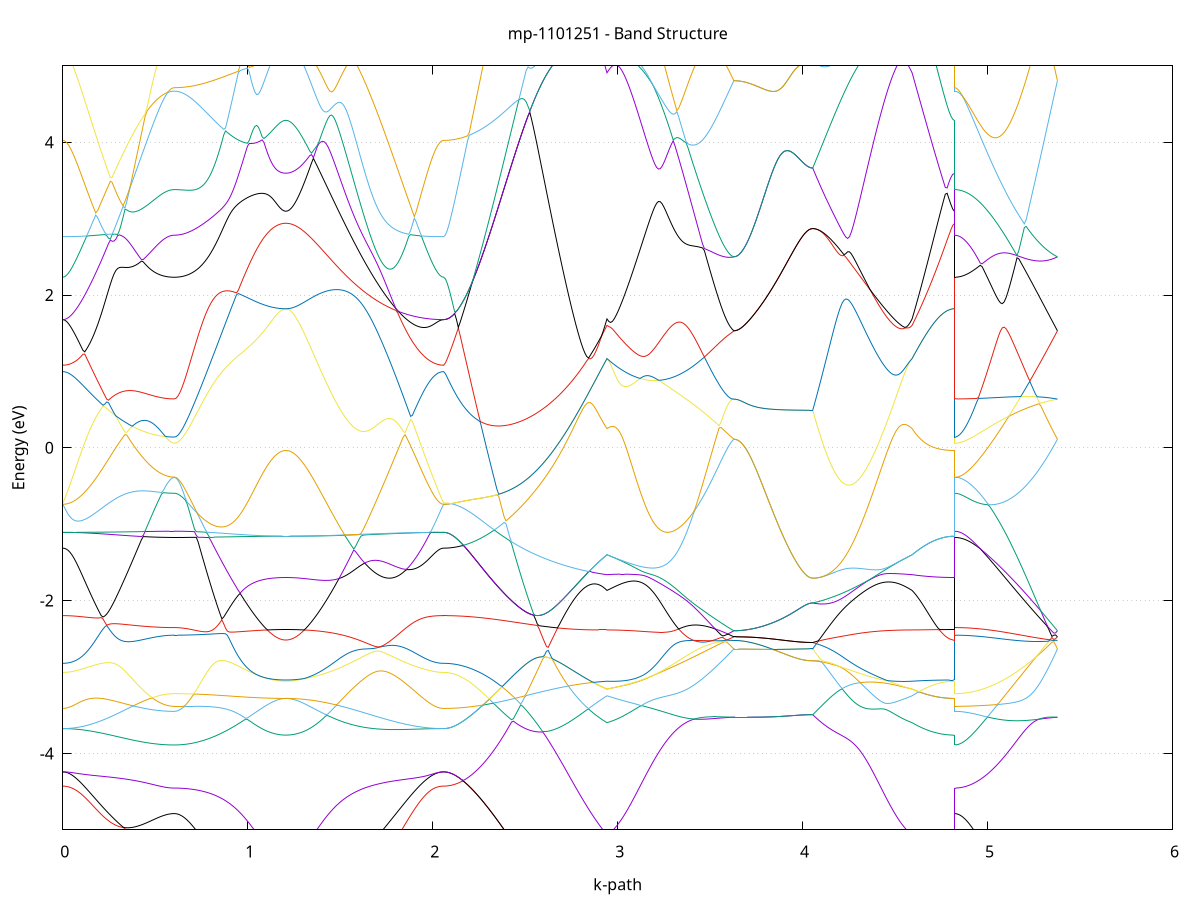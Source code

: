 set title 'mp-1101251 - Band Structure'
set xlabel 'k-path'
set ylabel 'Energy (eV)'
set grid y
set yrange [-5:5]
set terminal png size 800,600
set output 'mp-1101251_bands_gnuplot.png'
plot '-' using 1:2 with lines notitle, '-' using 1:2 with lines notitle, '-' using 1:2 with lines notitle, '-' using 1:2 with lines notitle, '-' using 1:2 with lines notitle, '-' using 1:2 with lines notitle, '-' using 1:2 with lines notitle, '-' using 1:2 with lines notitle, '-' using 1:2 with lines notitle, '-' using 1:2 with lines notitle, '-' using 1:2 with lines notitle, '-' using 1:2 with lines notitle, '-' using 1:2 with lines notitle, '-' using 1:2 with lines notitle, '-' using 1:2 with lines notitle, '-' using 1:2 with lines notitle, '-' using 1:2 with lines notitle, '-' using 1:2 with lines notitle, '-' using 1:2 with lines notitle, '-' using 1:2 with lines notitle, '-' using 1:2 with lines notitle, '-' using 1:2 with lines notitle, '-' using 1:2 with lines notitle, '-' using 1:2 with lines notitle, '-' using 1:2 with lines notitle, '-' using 1:2 with lines notitle, '-' using 1:2 with lines notitle, '-' using 1:2 with lines notitle, '-' using 1:2 with lines notitle, '-' using 1:2 with lines notitle, '-' using 1:2 with lines notitle, '-' using 1:2 with lines notitle, '-' using 1:2 with lines notitle, '-' using 1:2 with lines notitle, '-' using 1:2 with lines notitle, '-' using 1:2 with lines notitle, '-' using 1:2 with lines notitle, '-' using 1:2 with lines notitle, '-' using 1:2 with lines notitle, '-' using 1:2 with lines notitle, '-' using 1:2 with lines notitle, '-' using 1:2 with lines notitle, '-' using 1:2 with lines notitle, '-' using 1:2 with lines notitle, '-' using 1:2 with lines notitle, '-' using 1:2 with lines notitle, '-' using 1:2 with lines notitle, '-' using 1:2 with lines notitle, '-' using 1:2 with lines notitle, '-' using 1:2 with lines notitle, '-' using 1:2 with lines notitle, '-' using 1:2 with lines notitle, '-' using 1:2 with lines notitle, '-' using 1:2 with lines notitle, '-' using 1:2 with lines notitle, '-' using 1:2 with lines notitle, '-' using 1:2 with lines notitle, '-' using 1:2 with lines notitle, '-' using 1:2 with lines notitle, '-' using 1:2 with lines notitle, '-' using 1:2 with lines notitle, '-' using 1:2 with lines notitle, '-' using 1:2 with lines notitle, '-' using 1:2 with lines notitle
0.000000 -11.850486
0.009887 -11.850786
0.019773 -11.851686
0.029660 -11.853086
0.039547 -11.854986
0.049433 -11.857286
0.059320 -11.859886
0.069207 -11.862786
0.079093 -11.865886
0.088980 -11.869186
0.098867 -11.872486
0.108753 -11.875986
0.118640 -11.879386
0.128527 -11.882886
0.138413 -11.886386
0.148300 -11.889786
0.158187 -11.893186
0.168073 -11.896586
0.177960 -11.899786
0.187847 -11.902986
0.197734 -11.906086
0.207620 -11.909086
0.217507 -11.912086
0.227394 -11.914886
0.237280 -11.917486
0.247167 -11.920086
0.257054 -11.922486
0.266940 -11.924786
0.276827 -11.926886
0.286714 -11.928886
0.296600 -11.930686
0.306487 -11.932386
0.316374 -11.933986
0.326260 -11.935286
0.336147 -11.936586
0.346034 -11.937586
0.355920 -11.938486
0.365807 -11.939186
0.375694 -11.939786
0.385580 -11.940186
0.395467 -11.940386
0.405354 -11.940386
0.415240 -11.940286
0.425127 -11.940086
0.435014 -11.939586
0.444900 -11.938986
0.454787 -11.938186
0.464674 -11.937286
0.474560 -11.936186
0.484447 -11.934986
0.494334 -11.933486
0.504220 -11.931986
0.514107 -11.930286
0.523994 -11.928486
0.533880 -11.926586
0.543767 -11.924586
0.553654 -11.922486
0.563540 -11.920486
0.573427 -11.920786
0.583314 -11.921086
0.593201 -11.921286
0.603087 -11.921386
0.603087 -11.921386
0.612974 -11.921386
0.622861 -11.921486
0.632747 -11.921586
0.642634 -11.921886
0.652521 -11.922186
0.662407 -11.922486
0.672294 -11.922986
0.682181 -11.923386
0.692067 -11.923986
0.701954 -11.924586
0.711841 -11.925186
0.721727 -11.925986
0.731614 -11.926686
0.741501 -11.927586
0.751387 -11.928386
0.761274 -11.929386
0.771161 -11.930286
0.781047 -11.931286
0.790934 -11.932386
0.800821 -11.933486
0.810707 -11.934586
0.820594 -11.935786
0.830481 -11.936886
0.840367 -11.938186
0.850254 -11.939386
0.860141 -11.940586
0.870027 -11.941886
0.879914 -11.943186
0.889801 -11.944386
0.899687 -11.945686
0.909574 -11.946986
0.919461 -11.948286
0.929347 -11.949486
0.939234 -11.950786
0.949121 -11.952086
0.959007 -11.953286
0.968894 -11.954486
0.978781 -11.955686
0.988668 -11.956786
0.998554 -11.957986
1.008441 -11.959086
1.018328 -11.960086
1.028214 -11.961186
1.038101 -11.962086
1.047988 -11.963086
1.057874 -11.963986
1.067761 -11.964786
1.077648 -11.965586
1.087534 -11.966386
1.097421 -11.967086
1.107308 -11.967686
1.117194 -11.968286
1.127081 -11.968786
1.136968 -11.969286
1.146854 -11.969686
1.156741 -11.969986
1.166628 -11.970286
1.176514 -11.970486
1.186401 -11.970686
1.196288 -11.970786
1.206174 -11.970786
1.206174 -11.970786
1.216092 -11.970786
1.226009 -11.970686
1.235926 -11.970486
1.245844 -11.970286
1.255761 -11.969986
1.265679 -11.969686
1.275596 -11.969186
1.285513 -11.968786
1.295431 -11.968186
1.305348 -11.967586
1.315265 -11.966986
1.325183 -11.966186
1.335100 -11.965386
1.345018 -11.964586
1.354935 -11.963586
1.364852 -11.962686
1.374770 -11.961586
1.384687 -11.960486
1.394604 -11.959286
1.404522 -11.958086
1.414439 -11.956786
1.424357 -11.955386
1.434274 -11.953886
1.444191 -11.952386
1.454109 -11.950886
1.464026 -11.949286
1.473943 -11.947586
1.483861 -11.945786
1.493778 -11.943986
1.503696 -11.942086
1.513613 -11.940186
1.523530 -11.938186
1.533448 -11.936086
1.543365 -11.933986
1.553282 -11.931786
1.563200 -11.929486
1.573117 -11.927186
1.583035 -11.924786
1.592952 -11.922286
1.602869 -11.919786
1.612787 -11.917286
1.622704 -11.914586
1.632621 -11.911886
1.642539 -11.911086
1.652456 -11.911686
1.662374 -11.912086
1.672291 -11.912486
1.682208 -11.912686
1.692126 -11.912886
1.702043 -11.912886
1.711960 -11.912886
1.721878 -11.912686
1.731795 -11.912386
1.741712 -11.911986
1.751630 -11.911386
1.761547 -11.910786
1.771465 -11.909886
1.781382 -11.908986
1.791299 -11.907886
1.801217 -11.906686
1.811134 -11.905286
1.821051 -11.903786
1.830969 -11.902086
1.840886 -11.900386
1.850804 -11.898486
1.860721 -11.896386
1.870638 -11.894286
1.880556 -11.891986
1.890473 -11.889586
1.900390 -11.887086
1.910308 -11.884486
1.920225 -11.881786
1.930143 -11.879086
1.940060 -11.876286
1.949977 -11.873386
1.959895 -11.870486
1.969812 -11.867686
1.979729 -11.864786
1.989647 -11.862086
1.999564 -11.859486
2.009482 -11.856986
2.019399 -11.854886
2.029316 -11.852986
2.039234 -11.851586
2.049151 -11.850786
2.059068 -11.850486
2.059068 -11.850486
2.068992 -11.850386
2.078916 -11.850286
2.088840 -11.850086
2.098764 -11.849886
2.108688 -11.849486
2.118612 -11.849086
2.128535 -11.848586
2.138459 -11.847986
2.148383 -11.847386
2.158307 -11.846686
2.168231 -11.845886
2.178155 -11.845386
2.188079 -11.849786
2.198002 -11.854186
2.207926 -11.858586
2.217850 -11.862986
2.227774 -11.867386
2.237698 -11.871686
2.247622 -11.876086
2.257546 -11.880286
2.267469 -11.884486
2.277393 -11.888686
2.287317 -11.892686
2.297241 -11.896686
2.307165 -11.900486
2.317089 -11.904286
2.327013 -11.907986
2.336936 -11.911486
2.346860 -11.914886
2.356784 -11.918186
2.366708 -11.921386
2.376632 -11.924486
2.386556 -11.927386
2.396480 -11.930186
2.406403 -11.932786
2.416327 -11.935286
2.426251 -11.937586
2.436175 -11.939786
2.446099 -11.941886
2.456023 -11.943686
2.465947 -11.945486
2.475870 -11.946986
2.485794 -11.948386
2.495718 -11.949686
2.505642 -11.950786
2.515566 -11.951686
2.525490 -11.952386
2.535414 -11.952986
2.545337 -11.953386
2.555261 -11.953586
2.565185 -11.953586
2.575109 -11.953486
2.585033 -11.953186
2.594957 -11.952786
2.604881 -11.952086
2.614804 -11.951286
2.624728 -11.950286
2.634652 -11.949186
2.644576 -11.947886
2.654500 -11.946386
2.664424 -11.944686
2.674348 -11.942886
2.684271 -11.940886
2.694195 -11.938686
2.704119 -11.936386
2.714043 -11.933886
2.723967 -11.931286
2.733891 -11.928586
2.743815 -11.925586
2.753738 -11.922586
2.763662 -11.919386
2.773586 -11.916086
2.783510 -11.912586
2.793434 -11.909086
2.803358 -11.905486
2.813282 -11.908586
2.823205 -11.911786
2.833129 -11.914886
2.843053 -11.917986
2.852977 -11.920986
2.862901 -11.923986
2.872825 -11.926786
2.882749 -11.929586
2.892672 -11.932286
2.902596 -11.934986
2.912520 -11.937486
2.922444 -11.939986
2.932368 -11.942386
2.942292 -11.944686
2.942292 -11.944686
2.952233 -11.943586
2.962175 -11.942386
2.972117 -11.941186
2.982058 -11.939786
2.992000 -11.938386
3.001942 -11.936986
3.011884 -11.935486
3.021825 -11.933886
3.031767 -11.932286
3.041709 -11.930586
3.051650 -11.928886
3.061592 -11.927086
3.071534 -11.925286
3.081475 -11.923386
3.091417 -11.921586
3.101359 -11.919686
3.111300 -11.917786
3.121242 -11.915886
3.131184 -11.913986
3.141125 -11.912186
3.151067 -11.910286
3.161009 -11.908486
3.170951 -11.906786
3.180892 -11.905086
3.190834 -11.903486
3.200776 -11.901986
3.210717 -11.900686
3.220659 -11.899486
3.230601 -11.898386
3.240542 -11.897586
3.250484 -11.896886
3.260426 -11.896286
3.270367 -11.895886
3.280309 -11.895486
3.290251 -11.895186
3.300192 -11.894886
3.310134 -11.894586
3.320076 -11.894286
3.330017 -11.893986
3.339959 -11.893586
3.349901 -11.893186
3.359843 -11.892686
3.369784 -11.892186
3.379726 -11.891586
3.389668 -11.890986
3.399609 -11.890286
3.409551 -11.889586
3.419493 -11.888686
3.429434 -11.887886
3.439376 -11.886986
3.449318 -11.885986
3.459259 -11.884886
3.469201 -11.883886
3.479143 -11.882686
3.489084 -11.881486
3.499026 -11.880286
3.508968 -11.878986
3.518909 -11.877686
3.528851 -11.876286
3.538793 -11.874886
3.548735 -11.873486
3.558676 -11.871986
3.568618 -11.870586
3.578560 -11.869086
3.588501 -11.867586
3.598443 -11.866086
3.608385 -11.864686
3.618326 -11.863186
3.628268 -11.861886
3.628268 -11.861886
3.638185 -11.861886
3.648103 -11.861986
3.658020 -11.862186
3.667937 -11.862386
3.677855 -11.862686
3.687772 -11.862986
3.697690 -11.863386
3.707607 -11.863786
3.717524 -11.864286
3.727442 -11.864786
3.737359 -11.865386
3.747276 -11.865986
3.757194 -11.866586
3.767111 -11.867186
3.777029 -11.867886
3.786946 -11.868586
3.796863 -11.869286
3.806781 -11.870086
3.816698 -11.870786
3.826615 -11.871586
3.836533 -11.872386
3.846450 -11.873186
3.856368 -11.873886
3.866285 -11.874686
3.876202 -11.875486
3.886120 -11.876186
3.896037 -11.876886
3.905954 -11.877586
3.915872 -11.878286
3.925789 -11.878886
3.935707 -11.879486
3.945624 -11.880086
3.955541 -11.880586
3.965459 -11.881086
3.975376 -11.881586
3.985293 -11.881986
3.995211 -11.882286
4.005128 -11.882586
4.015046 -11.882786
4.024963 -11.882986
4.034880 -11.883186
4.044798 -11.883186
4.054715 -11.883286
4.054715 -11.883286
4.064665 -11.884686
4.074616 -11.886186
4.084566 -11.887486
4.094516 -11.888786
4.104466 -11.890086
4.114417 -11.891286
4.124367 -11.892386
4.134317 -11.893486
4.144267 -11.894386
4.154218 -11.895286
4.164168 -11.896086
4.174118 -11.896786
4.184068 -11.897486
4.194019 -11.897986
4.203969 -11.898486
4.213919 -11.898786
4.223869 -11.899086
4.233820 -11.899186
4.243770 -11.899286
4.253720 -11.899186
4.263670 -11.899086
4.273621 -11.898786
4.283571 -11.898486
4.293521 -11.897986
4.303472 -11.897486
4.313422 -11.896786
4.323372 -11.895986
4.333322 -11.895186
4.343273 -11.894186
4.353223 -11.895586
4.363173 -11.897886
4.373123 -11.900186
4.383074 -11.902586
4.393024 -11.904886
4.402974 -11.907286
4.412924 -11.909586
4.422875 -11.911886
4.432825 -11.914286
4.442775 -11.916486
4.452725 -11.918786
4.462676 -11.920986
4.472626 -11.923186
4.482576 -11.925286
4.492526 -11.927386
4.502477 -11.929386
4.512427 -11.931386
4.522377 -11.933286
4.532328 -11.935086
4.542278 -11.936886
4.552228 -11.938586
4.562178 -11.940186
4.572129 -11.941786
4.582079 -11.943286
4.592029 -11.944686
4.592029 -11.944686
4.602006 -11.946886
4.611983 -11.949086
4.621960 -11.951086
4.631936 -11.953086
4.641913 -11.954886
4.651890 -11.956586
4.661867 -11.958286
4.671844 -11.959786
4.681821 -11.961286
4.691797 -11.962586
4.701774 -11.963786
4.711751 -11.964986
4.721728 -11.965986
4.731705 -11.966886
4.741682 -11.967686
4.751658 -11.968486
4.761635 -11.969086
4.771612 -11.969586
4.781589 -11.970086
4.791566 -11.970386
4.801543 -11.970586
4.811519 -11.970786
4.821496 -11.970786
4.821496 -11.921386
4.831431 -11.921386
4.841366 -11.921486
4.851300 -11.921586
4.861235 -11.921786
4.871170 -11.921986
4.881105 -11.922286
4.891039 -11.922586
4.900974 -11.922986
4.910909 -11.923286
4.920844 -11.923686
4.930778 -11.924086
4.940713 -11.924386
4.950648 -11.924786
4.960583 -11.925186
4.970517 -11.925486
4.980452 -11.925786
4.990387 -11.925986
5.000321 -11.926186
5.010256 -11.926386
5.020191 -11.926386
5.030126 -11.926386
5.040060 -11.926286
5.049995 -11.926186
5.059930 -11.925886
5.069865 -11.925586
5.079799 -11.925086
5.089734 -11.924586
5.099669 -11.923886
5.109604 -11.923086
5.119538 -11.922286
5.129473 -11.921286
5.139408 -11.920086
5.149343 -11.918886
5.159277 -11.917486
5.169212 -11.915986
5.179147 -11.914386
5.189081 -11.912686
5.199016 -11.910786
5.208951 -11.908786
5.218886 -11.906786
5.228820 -11.904486
5.238755 -11.902186
5.248690 -11.899786
5.258625 -11.897186
5.268559 -11.894586
5.278494 -11.891786
5.288429 -11.888986
5.298364 -11.886086
5.308298 -11.883086
5.318233 -11.880086
5.328168 -11.876986
5.338103 -11.873886
5.348037 -11.870786
5.357972 -11.867786
5.367907 -11.864786
5.377841 -11.861886
e
0.000000 -11.811086
0.009887 -11.811086
0.019773 -11.811186
0.029660 -11.811286
0.039547 -11.811286
0.049433 -11.811186
0.059320 -11.810986
0.069207 -11.810586
0.079093 -11.809986
0.088980 -11.809286
0.098867 -11.808486
0.108753 -11.807486
0.118640 -11.806386
0.128527 -11.805286
0.138413 -11.807986
0.148300 -11.812286
0.158187 -11.816486
0.168073 -11.820686
0.177960 -11.824786
0.187847 -11.828886
0.197734 -11.832886
0.207620 -11.836886
0.217507 -11.840786
0.227394 -11.844586
0.237280 -11.848386
0.247167 -11.851986
0.257054 -11.855586
0.266940 -11.859186
0.276827 -11.862586
0.286714 -11.865986
0.296600 -11.869186
0.306487 -11.872386
0.316374 -11.875486
0.326260 -11.878486
0.336147 -11.881386
0.346034 -11.884286
0.355920 -11.886986
0.365807 -11.889586
0.375694 -11.892186
0.385580 -11.894586
0.395467 -11.896886
0.405354 -11.899186
0.415240 -11.901286
0.425127 -11.903286
0.435014 -11.905286
0.444900 -11.907086
0.454787 -11.908786
0.464674 -11.910386
0.474560 -11.911886
0.484447 -11.913286
0.494334 -11.914586
0.504220 -11.915686
0.514107 -11.916786
0.523994 -11.917786
0.533880 -11.918586
0.543767 -11.919286
0.553654 -11.919886
0.563540 -11.920286
0.573427 -11.918286
0.583314 -11.916386
0.593201 -11.915086
0.603087 -11.914586
0.603087 -11.914586
0.612974 -11.914586
0.622861 -11.914586
0.632747 -11.914586
0.642634 -11.914686
0.652521 -11.914686
0.662407 -11.914786
0.672294 -11.914886
0.682181 -11.914986
0.692067 -11.915086
0.701954 -11.915186
0.711841 -11.915286
0.721727 -11.915486
0.731614 -11.915586
0.741501 -11.915786
0.751387 -11.915986
0.761274 -11.916086
0.771161 -11.916286
0.781047 -11.916486
0.790934 -11.916686
0.800821 -11.916886
0.810707 -11.917086
0.820594 -11.917286
0.830481 -11.917586
0.840367 -11.917786
0.850254 -11.917986
0.860141 -11.918286
0.870027 -11.918486
0.879914 -11.918786
0.889801 -11.919086
0.899687 -11.919386
0.909574 -11.919686
0.919461 -11.920086
0.929347 -11.920386
0.939234 -11.920786
0.949121 -11.921186
0.959007 -11.921686
0.968894 -11.922086
0.978781 -11.922686
0.988668 -11.923186
0.998554 -11.923786
1.008441 -11.924486
1.018328 -11.925186
1.028214 -11.925986
1.038101 -11.926786
1.047988 -11.927586
1.057874 -11.928486
1.067761 -11.929486
1.077648 -11.930386
1.087534 -11.931386
1.097421 -11.932286
1.107308 -11.933286
1.117194 -11.934186
1.127081 -11.934986
1.136968 -11.935786
1.146854 -11.936486
1.156741 -11.937086
1.166628 -11.937586
1.176514 -11.937986
1.186401 -11.938286
1.196288 -11.938486
1.206174 -11.938586
1.206174 -11.938586
1.216092 -11.938486
1.226009 -11.938286
1.235926 -11.937986
1.245844 -11.937586
1.255761 -11.937086
1.265679 -11.936386
1.275596 -11.935686
1.285513 -11.934786
1.295431 -11.933786
1.305348 -11.932786
1.315265 -11.931586
1.325183 -11.930286
1.335100 -11.928986
1.345018 -11.927486
1.354935 -11.925986
1.364852 -11.924386
1.374770 -11.922686
1.384687 -11.920986
1.394604 -11.919186
1.404522 -11.917286
1.414439 -11.915486
1.424357 -11.913486
1.434274 -11.911486
1.444191 -11.909486
1.454109 -11.907486
1.464026 -11.905386
1.473943 -11.903386
1.483861 -11.901286
1.493778 -11.901386
1.503696 -11.901686
1.513613 -11.902186
1.523530 -11.902686
1.533448 -11.903286
1.543365 -11.903986
1.553282 -11.904686
1.563200 -11.905386
1.573117 -11.906186
1.583035 -11.906986
1.592952 -11.907686
1.602869 -11.908486
1.612787 -11.909186
1.622704 -11.909886
1.632621 -11.910486
1.642539 -11.909186
1.652456 -11.906286
1.662374 -11.903386
1.672291 -11.900486
1.682208 -11.897486
1.692126 -11.894386
1.702043 -11.891286
1.711960 -11.888086
1.721878 -11.884886
1.731795 -11.881486
1.741712 -11.878186
1.751630 -11.874786
1.761547 -11.871286
1.771465 -11.867686
1.781382 -11.864086
1.791299 -11.860486
1.801217 -11.856786
1.811134 -11.852986
1.821051 -11.849186
1.830969 -11.845286
1.840886 -11.841386
1.850804 -11.837386
1.860721 -11.833386
1.870638 -11.829286
1.880556 -11.825186
1.890473 -11.822386
1.900390 -11.821286
1.910308 -11.820086
1.920225 -11.819086
1.930143 -11.818086
1.940060 -11.817186
1.949977 -11.816286
1.959895 -11.815486
1.969812 -11.814686
1.979729 -11.813986
1.989647 -11.813286
1.999564 -11.812786
2.009482 -11.812286
2.019399 -11.811786
2.029316 -11.811486
2.039234 -11.811286
2.049151 -11.811086
2.059068 -11.811086
2.059068 -11.811086
2.068992 -11.811386
2.078916 -11.812386
2.088840 -11.813986
2.098764 -11.816186
2.108688 -11.818786
2.118612 -11.821886
2.128535 -11.825286
2.138459 -11.828986
2.148383 -11.832886
2.158307 -11.836886
2.168231 -11.841086
2.178155 -11.844986
2.188079 -11.844086
2.198002 -11.843086
2.207926 -11.842086
2.217850 -11.840886
2.227774 -11.839686
2.237698 -11.838486
2.247622 -11.837186
2.257546 -11.835786
2.267469 -11.834386
2.277393 -11.832886
2.287317 -11.831286
2.297241 -11.829786
2.307165 -11.828086
2.317089 -11.826486
2.327013 -11.824786
2.336936 -11.822986
2.346860 -11.821186
2.356784 -11.819386
2.366708 -11.817586
2.376632 -11.815786
2.386556 -11.813886
2.396480 -11.812086
2.406403 -11.810286
2.416327 -11.808486
2.426251 -11.806886
2.436175 -11.805286
2.446099 -11.803886
2.456023 -11.802786
2.465947 -11.801986
2.475870 -11.801686
2.485794 -11.801986
2.495718 -11.802886
2.505642 -11.804386
2.515566 -11.806386
2.525490 -11.808786
2.535414 -11.811486
2.545337 -11.814386
2.555261 -11.817386
2.565185 -11.820586
2.575109 -11.823886
2.585033 -11.827286
2.594957 -11.830786
2.604881 -11.834286
2.614804 -11.837786
2.624728 -11.841386
2.634652 -11.844986
2.644576 -11.848686
2.654500 -11.852286
2.664424 -11.855886
2.674348 -11.859586
2.684271 -11.863286
2.694195 -11.866886
2.704119 -11.870486
2.714043 -11.874086
2.723967 -11.877686
2.733891 -11.881286
2.743815 -11.884886
2.753738 -11.888386
2.763662 -11.891786
2.773586 -11.895286
2.783510 -11.898686
2.793434 -11.901986
2.803358 -11.905286
2.813282 -11.901786
2.823205 -11.898186
2.833129 -11.894586
2.843053 -11.891386
2.852977 -11.888786
2.862901 -11.887186
2.872825 -11.886686
2.882749 -11.886986
2.892672 -11.887886
2.902596 -11.888886
2.912520 -11.890086
2.922444 -11.891286
2.932368 -11.892586
2.942292 -11.893786
2.942292 -11.893786
2.952233 -11.893186
2.962175 -11.892486
2.972117 -11.891786
2.982058 -11.890986
2.992000 -11.890186
3.001942 -11.889386
3.011884 -11.888486
3.021825 -11.887586
3.031767 -11.886686
3.041709 -11.885686
3.051650 -11.884786
3.061592 -11.883786
3.071534 -11.882886
3.081475 -11.881986
3.091417 -11.881186
3.101359 -11.880486
3.111300 -11.879886
3.121242 -11.879386
3.131184 -11.879186
3.141125 -11.879286
3.151067 -11.879486
3.161009 -11.879886
3.170951 -11.880186
3.180892 -11.880586
3.190834 -11.880886
3.200776 -11.880986
3.210717 -11.880986
3.220659 -11.880686
3.230601 -11.880286
3.240542 -11.879586
3.250484 -11.878686
3.260426 -11.877586
3.270367 -11.876386
3.280309 -11.874986
3.290251 -11.873586
3.300192 -11.872086
3.310134 -11.870486
3.320076 -11.868986
3.330017 -11.867386
3.339959 -11.865886
3.349901 -11.864386
3.359843 -11.862886
3.369784 -11.861486
3.379726 -11.860086
3.389668 -11.858686
3.399609 -11.857486
3.409551 -11.856286
3.419493 -11.855186
3.429434 -11.854186
3.439376 -11.853286
3.449318 -11.852586
3.459259 -11.851986
3.469201 -11.851686
3.479143 -11.851486
3.489084 -11.851486
3.499026 -11.851686
3.508968 -11.851886
3.518909 -11.852286
3.528851 -11.852786
3.538793 -11.853286
3.548735 -11.853986
3.558676 -11.854686
3.568618 -11.855386
3.578560 -11.856286
3.588501 -11.857186
3.598443 -11.858186
3.608385 -11.859286
3.618326 -11.860586
3.628268 -11.861786
3.628268 -11.861786
3.638185 -11.861886
3.648103 -11.861986
3.658020 -11.862086
3.667937 -11.862286
3.677855 -11.862586
3.687772 -11.862986
3.697690 -11.863286
3.707607 -11.863786
3.717524 -11.864286
3.727442 -11.864786
3.737359 -11.865286
3.747276 -11.865886
3.757194 -11.866586
3.767111 -11.867186
3.777029 -11.867886
3.786946 -11.868586
3.796863 -11.869286
3.806781 -11.870086
3.816698 -11.870786
3.826615 -11.871586
3.836533 -11.872386
3.846450 -11.873086
3.856368 -11.873886
3.866285 -11.874686
3.876202 -11.875386
3.886120 -11.876186
3.896037 -11.876886
3.905954 -11.877586
3.915872 -11.878286
3.925789 -11.878886
3.935707 -11.879486
3.945624 -11.880086
3.955541 -11.880586
3.965459 -11.881086
3.975376 -11.881586
3.985293 -11.881886
3.995211 -11.882286
4.005128 -11.882586
4.015046 -11.882786
4.024963 -11.882986
4.034880 -11.883086
4.044798 -11.883186
4.054715 -11.883286
4.054715 -11.883286
4.064665 -11.881786
4.074616 -11.880186
4.084566 -11.878686
4.094516 -11.877086
4.104466 -11.875586
4.114417 -11.874086
4.124367 -11.872686
4.134317 -11.871386
4.144267 -11.870186
4.154218 -11.869186
4.164168 -11.868386
4.174118 -11.867886
4.184068 -11.867786
4.194019 -11.868086
4.203969 -11.868586
4.213919 -11.869486
4.223869 -11.870586
4.233820 -11.871886
4.243770 -11.873286
4.253720 -11.874986
4.263670 -11.876686
4.273621 -11.878486
4.283571 -11.880386
4.293521 -11.882386
4.303472 -11.884486
4.313422 -11.886586
4.323372 -11.888786
4.333322 -11.890986
4.343273 -11.893286
4.353223 -11.893186
4.363173 -11.892086
4.373123 -11.890886
4.383074 -11.889586
4.393024 -11.888186
4.402974 -11.886886
4.412924 -11.885486
4.422875 -11.884186
4.432825 -11.883086
4.442775 -11.882286
4.452725 -11.881986
4.462676 -11.882186
4.472626 -11.882786
4.482576 -11.883586
4.492526 -11.884486
4.502477 -11.885486
4.512427 -11.886486
4.522377 -11.887486
4.532328 -11.888486
4.542278 -11.889486
4.552228 -11.890386
4.562178 -11.891286
4.572129 -11.892186
4.582079 -11.892986
4.592029 -11.893786
4.592029 -11.893786
4.602006 -11.894986
4.611983 -11.896186
4.621960 -11.897386
4.631936 -11.900986
4.641913 -11.904686
4.651890 -11.908286
4.661867 -11.911586
4.671844 -11.914786
4.681821 -11.917786
4.691797 -11.920586
4.701774 -11.923186
4.711751 -11.925586
4.721728 -11.927786
4.731705 -11.929786
4.741682 -11.931586
4.751658 -11.933286
4.761635 -11.934586
4.771612 -11.935786
4.781589 -11.936786
4.791566 -11.937586
4.801543 -11.938086
4.811519 -11.938486
4.821496 -11.938586
4.821496 -11.914586
4.831431 -11.914486
4.841366 -11.914386
4.851300 -11.914186
4.861235 -11.913886
4.871170 -11.913486
4.881105 -11.913086
4.891039 -11.912586
4.900974 -11.911986
4.910909 -11.911286
4.920844 -11.910586
4.930778 -11.909686
4.940713 -11.908786
4.950648 -11.907886
4.960583 -11.906786
4.970517 -11.905686
4.980452 -11.904486
4.990387 -11.903286
5.000321 -11.901986
5.010256 -11.900586
5.020191 -11.899186
5.030126 -11.897686
5.040060 -11.896086
5.049995 -11.894486
5.059930 -11.892786
5.069865 -11.891086
5.079799 -11.889286
5.089734 -11.887386
5.099669 -11.885486
5.109604 -11.883586
5.119538 -11.881586
5.129473 -11.879586
5.139408 -11.877586
5.149343 -11.875486
5.159277 -11.873486
5.169212 -11.871386
5.179147 -11.869186
5.189081 -11.867086
5.199016 -11.864986
5.208951 -11.862986
5.218886 -11.860886
5.228820 -11.858886
5.238755 -11.856986
5.248690 -11.855186
5.258625 -11.853586
5.268559 -11.852086
5.278494 -11.850886
5.288429 -11.849986
5.298364 -11.849486
5.308298 -11.849486
5.318233 -11.849986
5.328168 -11.850886
5.338103 -11.852386
5.348037 -11.854286
5.357972 -11.856586
5.367907 -11.859086
5.377841 -11.861786
e
0.000000 -11.790086
0.009887 -11.790086
0.019773 -11.790086
0.029660 -11.789986
0.039547 -11.789986
0.049433 -11.789986
0.059320 -11.789986
0.069207 -11.789886
0.079093 -11.789886
0.088980 -11.789786
0.098867 -11.790486
0.108753 -11.794886
0.118640 -11.799286
0.128527 -11.803586
0.138413 -11.803986
0.148300 -11.802686
0.158187 -11.801386
0.168073 -11.800086
0.177960 -11.798686
0.187847 -11.797386
0.197734 -11.796086
0.207620 -11.794886
0.217507 -11.793886
0.227394 -11.792986
0.237280 -11.792286
0.247167 -11.791886
0.257054 -11.791786
0.266940 -11.792086
0.276827 -11.792786
0.286714 -11.793986
0.296600 -11.795486
0.306487 -11.797386
0.316374 -11.799686
0.326260 -11.802286
0.336147 -11.805186
0.346034 -11.808286
0.355920 -11.811586
0.365807 -11.815086
0.375694 -11.818686
0.385580 -11.822486
0.395467 -11.826286
0.405354 -11.830186
0.415240 -11.834086
0.425127 -11.838086
0.435014 -11.842086
0.444900 -11.846086
0.454787 -11.850186
0.464674 -11.854186
0.474560 -11.858186
0.484447 -11.862186
0.494334 -11.866086
0.504220 -11.869986
0.514107 -11.873786
0.523994 -11.877486
0.533880 -11.881086
0.543767 -11.884586
0.553654 -11.887886
0.563540 -11.891086
0.573427 -11.893886
0.583314 -11.896286
0.593201 -11.897986
0.603087 -11.898686
0.603087 -11.898686
0.612974 -11.898586
0.622861 -11.898286
0.632747 -11.897786
0.642634 -11.897086
0.652521 -11.896286
0.662407 -11.895186
0.672294 -11.893986
0.682181 -11.892586
0.692067 -11.890986
0.701954 -11.889186
0.711841 -11.887286
0.721727 -11.885086
0.731614 -11.882786
0.741501 -11.880386
0.751387 -11.877686
0.761274 -11.874986
0.771161 -11.871986
0.781047 -11.868886
0.790934 -11.865686
0.800821 -11.862286
0.810707 -11.858786
0.820594 -11.855186
0.830481 -11.851386
0.840367 -11.848586
0.850254 -11.851386
0.860141 -11.854286
0.870027 -11.857086
0.879914 -11.859886
0.889801 -11.862586
0.899687 -11.865286
0.909574 -11.867986
0.919461 -11.870686
0.929347 -11.873386
0.939234 -11.875886
0.949121 -11.878486
0.959007 -11.880986
0.968894 -11.883386
0.978781 -11.885786
0.988668 -11.888086
0.998554 -11.890186
1.008441 -11.892286
1.018328 -11.894286
1.028214 -11.896086
1.038101 -11.897786
1.047988 -11.899386
1.057874 -11.900886
1.067761 -11.902186
1.077648 -11.903286
1.087534 -11.904286
1.097421 -11.905286
1.107308 -11.906086
1.117194 -11.906786
1.127081 -11.907386
1.136968 -11.907886
1.146854 -11.908286
1.156741 -11.908586
1.166628 -11.908886
1.176514 -11.909086
1.186401 -11.909286
1.196288 -11.909386
1.206174 -11.909386
1.206174 -11.909386
1.216092 -11.909386
1.226009 -11.909286
1.235926 -11.909086
1.245844 -11.908886
1.255761 -11.908686
1.265679 -11.908386
1.275596 -11.907986
1.285513 -11.907586
1.295431 -11.907186
1.305348 -11.906686
1.315265 -11.906186
1.325183 -11.905686
1.335100 -11.905086
1.345018 -11.904586
1.354935 -11.903986
1.364852 -11.903486
1.374770 -11.902986
1.384687 -11.902486
1.394604 -11.902086
1.404522 -11.901686
1.414439 -11.901386
1.424357 -11.901086
1.434274 -11.900886
1.444191 -11.900686
1.454109 -11.900686
1.464026 -11.900686
1.473943 -11.900786
1.483861 -11.901086
1.493778 -11.899186
1.503696 -11.896986
1.513613 -11.894886
1.523530 -11.892786
1.533448 -11.890686
1.543365 -11.888486
1.553282 -11.886386
1.563200 -11.884186
1.573117 -11.882086
1.583035 -11.879986
1.592952 -11.877786
1.602869 -11.875686
1.612787 -11.873486
1.622704 -11.871386
1.632621 -11.869286
1.642539 -11.867086
1.652456 -11.864986
1.662374 -11.862886
1.672291 -11.860786
1.682208 -11.858686
1.692126 -11.856586
1.702043 -11.854586
1.711960 -11.852486
1.721878 -11.850486
1.731795 -11.848486
1.741712 -11.846486
1.751630 -11.844586
1.761547 -11.842686
1.771465 -11.840786
1.781382 -11.838986
1.791299 -11.837186
1.801217 -11.835486
1.811134 -11.833786
1.821051 -11.832186
1.830969 -11.830586
1.840886 -11.829086
1.850804 -11.827586
1.860721 -11.826186
1.870638 -11.824886
1.880556 -11.823586
1.890473 -11.821086
1.900390 -11.816886
1.910308 -11.812586
1.920225 -11.808386
1.930143 -11.804086
1.940060 -11.799786
1.949977 -11.795486
1.959895 -11.791386
1.969812 -11.787486
1.979729 -11.786386
1.989647 -11.787186
1.999564 -11.787886
2.009482 -11.788486
2.019399 -11.789086
2.029316 -11.789486
2.039234 -11.789786
2.049151 -11.789986
2.059068 -11.790086
2.059068 -11.790086
2.068992 -11.790186
2.078916 -11.790486
2.088840 -11.791086
2.098764 -11.791786
2.108688 -11.792686
2.118612 -11.793686
2.128535 -11.794786
2.138459 -11.795886
2.148383 -11.797086
2.158307 -11.798386
2.168231 -11.799586
2.178155 -11.800786
2.188079 -11.801886
2.198002 -11.802986
2.207926 -11.804086
2.217850 -11.805086
2.227774 -11.805986
2.237698 -11.806786
2.247622 -11.807586
2.257546 -11.808186
2.267469 -11.808786
2.277393 -11.809286
2.287317 -11.809686
2.297241 -11.809986
2.307165 -11.810186
2.317089 -11.810286
2.327013 -11.810286
2.336936 -11.810186
2.346860 -11.809986
2.356784 -11.809686
2.366708 -11.809286
2.376632 -11.808786
2.386556 -11.808186
2.396480 -11.807586
2.406403 -11.806786
2.416327 -11.805886
2.426251 -11.804986
2.436175 -11.803886
2.446099 -11.802786
2.456023 -11.801586
2.465947 -11.800386
2.475870 -11.798986
2.485794 -11.800086
2.495718 -11.802186
2.505642 -11.804286
2.515566 -11.806386
2.525490 -11.808486
2.535414 -11.810686
2.545337 -11.812786
2.555261 -11.814986
2.565185 -11.817186
2.575109 -11.819386
2.585033 -11.821586
2.594957 -11.823786
2.604881 -11.825986
2.614804 -11.828186
2.624728 -11.830386
2.634652 -11.832586
2.644576 -11.834786
2.654500 -11.836986
2.664424 -11.839186
2.674348 -11.841386
2.684271 -11.843586
2.694195 -11.845686
2.704119 -11.847886
2.714043 -11.849986
2.723967 -11.852086
2.733891 -11.854186
2.743815 -11.856186
2.753738 -11.858186
2.763662 -11.860186
2.773586 -11.862086
2.783510 -11.863986
2.793434 -11.865786
2.803358 -11.867486
2.813282 -11.869086
2.823205 -11.870486
2.833129 -11.871686
2.843053 -11.872386
2.852977 -11.872386
2.862901 -11.871186
2.872825 -11.868686
2.882749 -11.865286
2.892672 -11.861186
2.902596 -11.865186
2.912520 -11.870186
2.922444 -11.875086
2.932368 -11.879786
2.942292 -11.884386
2.942292 -11.884386
2.952233 -11.882186
2.962175 -11.879986
2.972117 -11.877686
2.982058 -11.875386
2.992000 -11.873086
3.001942 -11.870686
3.011884 -11.868386
3.021825 -11.866086
3.031767 -11.863886
3.041709 -11.862086
3.051650 -11.861786
3.061592 -11.862986
3.071534 -11.864486
3.081475 -11.865886
3.091417 -11.867186
3.101359 -11.868386
3.111300 -11.869386
3.121242 -11.870086
3.131184 -11.870486
3.141125 -11.870586
3.151067 -11.870486
3.161009 -11.870086
3.170951 -11.869586
3.180892 -11.868986
3.190834 -11.868286
3.200776 -11.867586
3.210717 -11.866886
3.220659 -11.866186
3.230601 -11.865486
3.240542 -11.864786
3.250484 -11.863986
3.260426 -11.863286
3.270367 -11.862486
3.280309 -11.861686
3.290251 -11.860786
3.300192 -11.859886
3.310134 -11.858986
3.320076 -11.857986
3.330017 -11.856986
3.339959 -11.855886
3.349901 -11.854686
3.359843 -11.853486
3.369784 -11.852186
3.379726 -11.850886
3.389668 -11.849586
3.399609 -11.848286
3.409551 -11.846986
3.419493 -11.845786
3.429434 -11.844586
3.439376 -11.843386
3.449318 -11.842186
3.459259 -11.840986
3.469201 -11.839786
3.479143 -11.838386
3.489084 -11.836886
3.499026 -11.835286
3.508968 -11.833586
3.518909 -11.831786
3.528851 -11.829986
3.538793 -11.828086
3.548735 -11.826086
3.558676 -11.823986
3.568618 -11.821986
3.578560 -11.819886
3.588501 -11.817786
3.598443 -11.815886
3.608385 -11.814086
3.618326 -11.812786
3.628268 -11.812086
3.628268 -11.812086
3.638185 -11.812386
3.648103 -11.813086
3.658020 -11.814186
3.667937 -11.815586
3.677855 -11.817186
3.687772 -11.818786
3.697690 -11.820486
3.707607 -11.822186
3.717524 -11.823786
3.727442 -11.825486
3.737359 -11.827086
3.747276 -11.828586
3.757194 -11.829986
3.767111 -11.831386
3.777029 -11.832586
3.786946 -11.833786
3.796863 -11.834886
3.806781 -11.835786
3.816698 -11.836686
3.826615 -11.837486
3.836533 -11.838086
3.846450 -11.838686
3.856368 -11.839086
3.866285 -11.839486
3.876202 -11.839786
3.886120 -11.839986
3.896037 -11.840186
3.905954 -11.840286
3.915872 -11.840286
3.925789 -11.840286
3.935707 -11.840186
3.945624 -11.840186
3.955541 -11.840086
3.965459 -11.839886
3.975376 -11.839786
3.985293 -11.839686
3.995211 -11.839486
4.005128 -11.839386
4.015046 -11.839286
4.024963 -11.839186
4.034880 -11.839086
4.044798 -11.839086
4.054715 -11.839086
4.054715 -11.839086
4.064665 -11.839786
4.074616 -11.840586
4.084566 -11.841386
4.094516 -11.842286
4.104466 -11.843186
4.114417 -11.844086
4.124367 -11.844886
4.134317 -11.845686
4.144267 -11.846386
4.154218 -11.846986
4.164168 -11.847286
4.174118 -11.847486
4.184068 -11.847286
4.194019 -11.846886
4.203969 -11.846186
4.213919 -11.845286
4.223869 -11.844286
4.233820 -11.843986
4.243770 -11.845186
4.253720 -11.846486
4.263670 -11.847886
4.273621 -11.849286
4.283571 -11.850686
4.293521 -11.852186
4.303472 -11.853686
4.313422 -11.855186
4.323372 -11.856786
4.333322 -11.858286
4.343273 -11.859786
4.353223 -11.861386
4.363173 -11.862886
4.373123 -11.864286
4.383074 -11.865786
4.393024 -11.867186
4.402974 -11.868486
4.412924 -11.869586
4.422875 -11.870586
4.432825 -11.871286
4.442775 -11.871486
4.452725 -11.871086
4.462676 -11.870086
4.472626 -11.868686
4.482576 -11.866786
4.492526 -11.864686
4.502477 -11.862486
4.512427 -11.860986
4.522377 -11.863986
4.532328 -11.866986
4.542278 -11.869886
4.552228 -11.872886
4.562178 -11.875886
4.572129 -11.878786
4.582079 -11.881586
4.592029 -11.884386
4.592029 -11.884386
4.602006 -11.888786
4.611983 -11.892986
4.621960 -11.897086
4.631936 -11.898486
4.641913 -11.899586
4.651890 -11.900586
4.661867 -11.901586
4.671844 -11.902486
4.681821 -11.903386
4.691797 -11.904186
4.701774 -11.904886
4.711751 -11.905686
4.721728 -11.906286
4.731705 -11.906886
4.741682 -11.907386
4.751658 -11.907886
4.761635 -11.908286
4.771612 -11.908586
4.781589 -11.908886
4.791566 -11.909086
4.801543 -11.909286
4.811519 -11.909386
4.821496 -11.909386
4.821496 -11.898686
4.831431 -11.898586
4.841366 -11.898486
4.851300 -11.898286
4.861235 -11.897986
4.871170 -11.897486
4.881105 -11.897086
4.891039 -11.896486
4.900974 -11.895786
4.910909 -11.895086
4.920844 -11.894186
4.930778 -11.893286
4.940713 -11.892286
4.950648 -11.891186
4.960583 -11.889986
4.970517 -11.888786
4.980452 -11.887386
4.990387 -11.885986
5.000321 -11.884586
5.010256 -11.882986
5.020191 -11.881386
5.030126 -11.879686
5.040060 -11.877886
5.049995 -11.876086
5.059930 -11.874186
5.069865 -11.872286
5.079799 -11.870286
5.089734 -11.868186
5.099669 -11.866086
5.109604 -11.863886
5.119538 -11.861686
5.129473 -11.859386
5.139408 -11.857086
5.149343 -11.854786
5.159277 -11.852386
5.169212 -11.849986
5.179147 -11.847586
5.189081 -11.845186
5.199016 -11.842686
5.208951 -11.840186
5.218886 -11.837786
5.228820 -11.835286
5.238755 -11.832786
5.248690 -11.830386
5.258625 -11.827986
5.268559 -11.825586
5.278494 -11.823286
5.288429 -11.821186
5.298364 -11.819086
5.308298 -11.817486
5.318233 -11.816686
5.328168 -11.815886
5.338103 -11.814986
5.348037 -11.814086
5.357972 -11.813286
5.367907 -11.812586
5.377841 -11.812086
e
0.000000 -11.790086
0.009887 -11.789686
0.019773 -11.788486
0.029660 -11.786786
0.039547 -11.784486
0.049433 -11.783786
0.059320 -11.783686
0.069207 -11.783486
0.079093 -11.783186
0.088980 -11.785986
0.098867 -11.789786
0.108753 -11.789686
0.118640 -11.789586
0.128527 -11.789486
0.138413 -11.789286
0.148300 -11.789186
0.158187 -11.788986
0.168073 -11.788786
0.177960 -11.788586
0.187847 -11.788386
0.197734 -11.788086
0.207620 -11.787786
0.217507 -11.787486
0.227394 -11.787186
0.237280 -11.786786
0.247167 -11.786486
0.257054 -11.786086
0.266940 -11.785686
0.276827 -11.785286
0.286714 -11.784886
0.296600 -11.784486
0.306487 -11.783986
0.316374 -11.783586
0.326260 -11.783186
0.336147 -11.782786
0.346034 -11.782486
0.355920 -11.782086
0.365807 -11.781786
0.375694 -11.781486
0.385580 -11.781186
0.395467 -11.780986
0.405354 -11.780686
0.415240 -11.780586
0.425127 -11.780486
0.435014 -11.780386
0.444900 -11.780286
0.454787 -11.780286
0.464674 -11.780286
0.474560 -11.780286
0.484447 -11.780386
0.494334 -11.780486
0.504220 -11.780586
0.514107 -11.780686
0.523994 -11.780786
0.533880 -11.780886
0.543767 -11.780986
0.553654 -11.781086
0.563540 -11.781186
0.573427 -11.781286
0.583314 -11.781386
0.593201 -11.781386
0.603087 -11.781386
0.603087 -11.781386
0.612974 -11.781786
0.622861 -11.782886
0.632747 -11.784686
0.642634 -11.786886
0.652521 -11.789486
0.662407 -11.792386
0.672294 -11.795386
0.682181 -11.798586
0.692067 -11.801786
0.701954 -11.805086
0.711841 -11.808286
0.721727 -11.811586
0.731614 -11.814886
0.741501 -11.818086
0.751387 -11.821286
0.761274 -11.824486
0.771161 -11.827586
0.781047 -11.830686
0.790934 -11.833786
0.800821 -11.836786
0.810707 -11.839786
0.820594 -11.842786
0.830481 -11.845686
0.840367 -11.847486
0.850254 -11.843586
0.860141 -11.839486
0.870027 -11.835286
0.879914 -11.830986
0.889801 -11.826686
0.899687 -11.822286
0.909574 -11.817786
0.919461 -11.813186
0.929347 -11.808586
0.939234 -11.803986
0.949121 -11.799286
0.959007 -11.794586
0.968894 -11.789886
0.978781 -11.785186
0.988668 -11.780486
0.998554 -11.775786
1.008441 -11.771086
1.018328 -11.766386
1.028214 -11.761786
1.038101 -11.757286
1.047988 -11.752786
1.057874 -11.748386
1.067761 -11.748386
1.077648 -11.748486
1.087534 -11.748586
1.097421 -11.748686
1.107308 -11.748786
1.117194 -11.748886
1.127081 -11.748886
1.136968 -11.748986
1.146854 -11.748986
1.156741 -11.749086
1.166628 -11.749086
1.176514 -11.749186
1.186401 -11.749186
1.196288 -11.749186
1.206174 -11.749186
1.206174 -11.749186
1.216092 -11.749186
1.226009 -11.749186
1.235926 -11.749186
1.245844 -11.749086
1.255761 -11.749086
1.265679 -11.748986
1.275596 -11.748986
1.285513 -11.748886
1.295431 -11.748786
1.305348 -11.748786
1.315265 -11.748686
1.325183 -11.748586
1.335100 -11.748486
1.345018 -11.748286
1.354935 -11.748186
1.364852 -11.748086
1.374770 -11.747886
1.384687 -11.747686
1.394604 -11.747586
1.404522 -11.747386
1.414439 -11.747186
1.424357 -11.746986
1.434274 -11.746686
1.444191 -11.746886
1.454109 -11.748186
1.464026 -11.749386
1.473943 -11.750486
1.483861 -11.751586
1.493778 -11.752486
1.503696 -11.753386
1.513613 -11.754286
1.523530 -11.754986
1.533448 -11.755686
1.543365 -11.756386
1.553282 -11.756986
1.563200 -11.757586
1.573117 -11.758186
1.583035 -11.758686
1.592952 -11.759186
1.602869 -11.759686
1.612787 -11.760086
1.622704 -11.760586
1.632621 -11.760986
1.642539 -11.761386
1.652456 -11.761786
1.662374 -11.762186
1.672291 -11.762686
1.682208 -11.763086
1.692126 -11.763486
1.702043 -11.763886
1.711960 -11.764386
1.721878 -11.764786
1.731795 -11.765286
1.741712 -11.765786
1.751630 -11.766386
1.761547 -11.766886
1.771465 -11.767486
1.781382 -11.768386
1.791299 -11.769386
1.801217 -11.770486
1.811134 -11.771486
1.821051 -11.772386
1.830969 -11.773286
1.840886 -11.774186
1.850804 -11.775086
1.860721 -11.775886
1.870638 -11.776586
1.880556 -11.777386
1.890473 -11.777986
1.900390 -11.778686
1.910308 -11.779686
1.920225 -11.780686
1.930143 -11.781786
1.940060 -11.782786
1.949977 -11.783686
1.959895 -11.784686
1.969812 -11.785586
1.979729 -11.784786
1.989647 -11.783886
1.999564 -11.783786
2.009482 -11.783886
2.019399 -11.784986
2.029316 -11.787086
2.039234 -11.788686
2.049151 -11.789686
2.059068 -11.790086
2.059068 -11.790086
2.068992 -11.790186
2.078916 -11.790486
2.088840 -11.791086
2.098764 -11.791786
2.108688 -11.792586
2.118612 -11.793686
2.128535 -11.794686
2.138459 -11.795886
2.148383 -11.797086
2.158307 -11.798286
2.168231 -11.799486
2.178155 -11.800686
2.188079 -11.801886
2.198002 -11.802986
2.207926 -11.804086
2.217850 -11.804986
2.227774 -11.805986
2.237698 -11.806786
2.247622 -11.807486
2.257546 -11.808186
2.267469 -11.808786
2.277393 -11.809286
2.287317 -11.809686
2.297241 -11.809986
2.307165 -11.810186
2.317089 -11.810286
2.327013 -11.810286
2.336936 -11.810186
2.346860 -11.809986
2.356784 -11.809686
2.366708 -11.809286
2.376632 -11.808786
2.386556 -11.808186
2.396480 -11.807486
2.406403 -11.806786
2.416327 -11.805886
2.426251 -11.804886
2.436175 -11.803886
2.446099 -11.802786
2.456023 -11.801586
2.465947 -11.800286
2.475870 -11.798986
2.485794 -11.797586
2.495718 -11.796186
2.505642 -11.794586
2.515566 -11.793086
2.525490 -11.791486
2.535414 -11.789786
2.545337 -11.788186
2.555261 -11.786486
2.565185 -11.784786
2.575109 -11.783186
2.585033 -11.781486
2.594957 -11.779886
2.604881 -11.778386
2.614804 -11.776886
2.624728 -11.775386
2.634652 -11.774086
2.644576 -11.772886
2.654500 -11.771686
2.664424 -11.770686
2.674348 -11.769886
2.684271 -11.769086
2.694195 -11.768486
2.704119 -11.767886
2.714043 -11.767486
2.723967 -11.767086
2.733891 -11.766886
2.743815 -11.767086
2.753738 -11.773986
2.763662 -11.780786
2.773586 -11.787586
2.783510 -11.794286
2.793434 -11.800786
2.803358 -11.807286
2.813282 -11.813686
2.823205 -11.819886
2.833129 -11.826086
2.843053 -11.832086
2.852977 -11.837886
2.862901 -11.843686
2.872825 -11.849286
2.882749 -11.854686
2.892672 -11.860086
2.902596 -11.856886
2.912520 -11.852186
2.922444 -11.847386
2.932368 -11.842486
2.942292 -11.837586
2.942292 -11.837586
2.952233 -11.839886
2.962175 -11.842286
2.972117 -11.844486
2.982058 -11.846786
2.992000 -11.848886
3.001942 -11.851086
3.011884 -11.853086
3.021825 -11.854986
3.031767 -11.856786
3.041709 -11.858086
3.051650 -11.857786
3.061592 -11.855986
3.071534 -11.853886
3.081475 -11.851786
3.091417 -11.849686
3.101359 -11.847686
3.111300 -11.845686
3.121242 -11.843786
3.131184 -11.841986
3.141125 -11.840386
3.151067 -11.838786
3.161009 -11.837286
3.170951 -11.835886
3.180892 -11.834686
3.190834 -11.833586
3.200776 -11.832486
3.210717 -11.831586
3.220659 -11.830886
3.230601 -11.830186
3.240542 -11.829686
3.250484 -11.829286
3.260426 -11.829086
3.270367 -11.828886
3.280309 -11.828786
3.290251 -11.828786
3.300192 -11.828886
3.310134 -11.829086
3.320076 -11.829386
3.330017 -11.829586
3.339959 -11.829886
3.349901 -11.830186
3.359843 -11.830486
3.369784 -11.830786
3.379726 -11.830986
3.389668 -11.831186
3.399609 -11.831186
3.409551 -11.831086
3.419493 -11.830786
3.429434 -11.830186
3.439376 -11.829486
3.449318 -11.828486
3.459259 -11.827286
3.469201 -11.825886
3.479143 -11.824386
3.489084 -11.822686
3.499026 -11.820986
3.508968 -11.819086
3.518909 -11.817286
3.528851 -11.815286
3.538793 -11.813386
3.548735 -11.811386
3.558676 -11.809386
3.568618 -11.809786
3.578560 -11.810386
3.588501 -11.810886
3.598443 -11.811286
3.608385 -11.811586
3.618326 -11.811886
3.628268 -11.812086
3.628268 -11.812086
3.638185 -11.812386
3.648103 -11.813086
3.658020 -11.814186
3.667937 -11.815586
3.677855 -11.817186
3.687772 -11.818786
3.697690 -11.820486
3.707607 -11.822186
3.717524 -11.823786
3.727442 -11.825486
3.737359 -11.827086
3.747276 -11.828586
3.757194 -11.829986
3.767111 -11.831386
3.777029 -11.832586
3.786946 -11.833786
3.796863 -11.834886
3.806781 -11.835786
3.816698 -11.836686
3.826615 -11.837486
3.836533 -11.838086
3.846450 -11.838686
3.856368 -11.839086
3.866285 -11.839486
3.876202 -11.839786
3.886120 -11.839986
3.896037 -11.840186
3.905954 -11.840286
3.915872 -11.840286
3.925789 -11.840286
3.935707 -11.840186
3.945624 -11.840186
3.955541 -11.840086
3.965459 -11.839886
3.975376 -11.839786
3.985293 -11.839686
3.995211 -11.839486
4.005128 -11.839386
4.015046 -11.839286
4.024963 -11.839186
4.034880 -11.839086
4.044798 -11.839086
4.054715 -11.839086
4.054715 -11.839086
4.064665 -11.838386
4.074616 -11.837886
4.084566 -11.837386
4.094516 -11.837086
4.104466 -11.836786
4.114417 -11.836686
4.124367 -11.836586
4.134317 -11.836686
4.144267 -11.836886
4.154218 -11.837286
4.164168 -11.837686
4.174118 -11.838286
4.184068 -11.838986
4.194019 -11.839786
4.203969 -11.840686
4.213919 -11.841686
4.223869 -11.842786
4.233820 -11.843186
4.243770 -11.841986
4.253720 -11.840786
4.263670 -11.839586
4.273621 -11.838486
4.283571 -11.837486
4.293521 -11.836486
4.303472 -11.835686
4.313422 -11.834886
4.323372 -11.834286
4.333322 -11.833886
4.343273 -11.833686
4.353223 -11.833586
4.363173 -11.833686
4.373123 -11.833986
4.383074 -11.834586
4.393024 -11.835386
4.402974 -11.836386
4.412924 -11.837586
4.422875 -11.839086
4.432825 -11.840886
4.442775 -11.842786
4.452725 -11.844986
4.462676 -11.847286
4.472626 -11.849786
4.482576 -11.852486
4.492526 -11.855186
4.502477 -11.858086
4.512427 -11.860086
4.522377 -11.857486
4.532328 -11.854886
4.542278 -11.852186
4.552228 -11.849386
4.562178 -11.846486
4.572129 -11.843586
4.582079 -11.840586
4.592029 -11.837586
4.592029 -11.837586
4.602006 -11.832486
4.611983 -11.827386
4.621960 -11.822186
4.631936 -11.816986
4.641913 -11.811886
4.651890 -11.806686
4.661867 -11.801686
4.671844 -11.796586
4.681821 -11.791686
4.691797 -11.786886
4.701774 -11.782186
4.711751 -11.777586
4.721728 -11.773286
4.731705 -11.769186
4.741682 -11.765386
4.751658 -11.761786
4.761635 -11.758686
4.771612 -11.755886
4.781589 -11.753486
4.791566 -11.751686
4.801543 -11.750286
4.811519 -11.749486
4.821496 -11.749186
4.821496 -11.781386
4.831431 -11.781486
4.841366 -11.781786
4.851300 -11.782186
4.861235 -11.782886
4.871170 -11.783586
4.881105 -11.784586
4.891039 -11.785586
4.900974 -11.786786
4.910909 -11.787986
4.920844 -11.789386
4.930778 -11.790786
4.940713 -11.792286
4.950648 -11.793786
4.960583 -11.795286
4.970517 -11.796886
4.980452 -11.798386
4.990387 -11.799986
5.000321 -11.801586
5.010256 -11.803086
5.020191 -11.804586
5.030126 -11.806086
5.040060 -11.807486
5.049995 -11.808886
5.059930 -11.810186
5.069865 -11.811486
5.079799 -11.812686
5.089734 -11.813886
5.099669 -11.814986
5.109604 -11.815986
5.119538 -11.816886
5.129473 -11.817786
5.139408 -11.818486
5.149343 -11.819186
5.159277 -11.819786
5.169212 -11.820286
5.179147 -11.820686
5.189081 -11.820986
5.199016 -11.821286
5.208951 -11.821386
5.218886 -11.821386
5.228820 -11.821286
5.238755 -11.821186
5.248690 -11.820886
5.258625 -11.820586
5.268559 -11.820086
5.278494 -11.819586
5.288429 -11.818986
5.298364 -11.818286
5.308298 -11.817186
5.318233 -11.815486
5.328168 -11.814086
5.338103 -11.812886
5.348037 -11.812186
5.357972 -11.811786
5.367907 -11.811786
5.377841 -11.812086
e
0.000000 -11.784186
0.009887 -11.784186
0.019773 -11.784186
0.029660 -11.784086
0.039547 -11.783986
0.049433 -11.781786
0.059320 -11.778886
0.069207 -11.777186
0.079093 -11.781586
0.088980 -11.782986
0.098867 -11.782686
0.108753 -11.782286
0.118640 -11.781986
0.128527 -11.781586
0.138413 -11.781186
0.148300 -11.780686
0.158187 -11.780186
0.168073 -11.779686
0.177960 -11.779086
0.187847 -11.778486
0.197734 -11.777886
0.207620 -11.777186
0.217507 -11.776486
0.227394 -11.775786
0.237280 -11.774986
0.247167 -11.774186
0.257054 -11.773286
0.266940 -11.772486
0.276827 -11.771486
0.286714 -11.770586
0.296600 -11.769586
0.306487 -11.768586
0.316374 -11.767586
0.326260 -11.766486
0.336147 -11.765386
0.346034 -11.764186
0.355920 -11.763086
0.365807 -11.761886
0.375694 -11.760686
0.385580 -11.759386
0.395467 -11.758186
0.405354 -11.756886
0.415240 -11.755586
0.425127 -11.754286
0.435014 -11.752986
0.444900 -11.751686
0.454787 -11.750386
0.464674 -11.749086
0.474560 -11.747786
0.484447 -11.746486
0.494334 -11.745186
0.504220 -11.743986
0.514107 -11.742786
0.523994 -11.741586
0.533880 -11.740586
0.543767 -11.739486
0.553654 -11.738586
0.563540 -11.737786
0.573427 -11.737086
0.583314 -11.736586
0.593201 -11.736286
0.603087 -11.736186
0.603087 -11.736186
0.612974 -11.736186
0.622861 -11.736286
0.632747 -11.736286
0.642634 -11.736386
0.652521 -11.736586
0.662407 -11.736686
0.672294 -11.736886
0.682181 -11.737086
0.692067 -11.737286
0.701954 -11.737586
0.711841 -11.737786
0.721727 -11.738086
0.731614 -11.738386
0.741501 -11.738686
0.751387 -11.739086
0.761274 -11.739386
0.771161 -11.739786
0.781047 -11.740086
0.790934 -11.740486
0.800821 -11.740886
0.810707 -11.741186
0.820594 -11.741586
0.830481 -11.741986
0.840367 -11.742386
0.850254 -11.742686
0.860141 -11.743086
0.870027 -11.743486
0.879914 -11.743786
0.889801 -11.744186
0.899687 -11.744486
0.909574 -11.744786
0.919461 -11.745086
0.929347 -11.745386
0.939234 -11.745686
0.949121 -11.745986
0.959007 -11.746286
0.968894 -11.746486
0.978781 -11.746786
0.988668 -11.746986
0.998554 -11.747186
1.008441 -11.747386
1.018328 -11.747586
1.028214 -11.747786
1.038101 -11.747886
1.047988 -11.748086
1.057874 -11.748186
1.067761 -11.743986
1.077648 -11.739786
1.087534 -11.735686
1.097421 -11.731686
1.107308 -11.727886
1.117194 -11.724286
1.127081 -11.720886
1.136968 -11.717686
1.146854 -11.714786
1.156741 -11.712186
1.166628 -11.709986
1.176514 -11.708186
1.186401 -11.706886
1.196288 -11.706086
1.206174 -11.705786
1.206174 -11.705786
1.216092 -11.705986
1.226009 -11.706586
1.235926 -11.707586
1.245844 -11.708786
1.255761 -11.710386
1.265679 -11.712086
1.275596 -11.714086
1.285513 -11.716086
1.295431 -11.718286
1.305348 -11.720486
1.315265 -11.722686
1.325183 -11.724886
1.335100 -11.727086
1.345018 -11.729286
1.354935 -11.731386
1.364852 -11.733386
1.374770 -11.735386
1.384687 -11.737286
1.394604 -11.739186
1.404522 -11.740886
1.414439 -11.742486
1.424357 -11.744086
1.434274 -11.745586
1.444191 -11.746486
1.454109 -11.746286
1.464026 -11.746586
1.473943 -11.747486
1.483861 -11.748186
1.493778 -11.748586
1.503696 -11.748886
1.513613 -11.748986
1.523530 -11.748886
1.533448 -11.748686
1.543365 -11.748186
1.553282 -11.747586
1.563200 -11.746886
1.573117 -11.746086
1.583035 -11.745086
1.592952 -11.743986
1.602869 -11.743986
1.612787 -11.745486
1.622704 -11.747086
1.632621 -11.748586
1.642539 -11.750086
1.652456 -11.751586
1.662374 -11.752986
1.672291 -11.754486
1.682208 -11.755886
1.692126 -11.757286
1.702043 -11.758586
1.711960 -11.759886
1.721878 -11.761186
1.731795 -11.762486
1.741712 -11.763786
1.751630 -11.764986
1.761547 -11.766086
1.771465 -11.767286
1.781382 -11.768086
1.791299 -11.768786
1.801217 -11.769486
1.811134 -11.770286
1.821051 -11.771086
1.830969 -11.771886
1.840886 -11.772786
1.850804 -11.773686
1.860721 -11.774586
1.870638 -11.775586
1.880556 -11.776586
1.890473 -11.777586
1.900390 -11.778686
1.910308 -11.779286
1.920225 -11.779786
1.930143 -11.780286
1.940060 -11.780686
1.949977 -11.781086
1.959895 -11.781286
1.969812 -11.781086
1.979729 -11.779786
1.989647 -11.776486
1.999564 -11.779586
2.009482 -11.782486
2.019399 -11.783986
2.029316 -11.784086
2.039234 -11.784186
2.049151 -11.784186
2.059068 -11.784186
2.059068 -11.784186
2.068992 -11.784086
2.078916 -11.783886
2.088840 -11.783486
2.098764 -11.782986
2.108688 -11.782386
2.118612 -11.781586
2.128535 -11.780586
2.138459 -11.779486
2.148383 -11.778286
2.158307 -11.776886
2.168231 -11.775286
2.178155 -11.773686
2.188079 -11.771886
2.198002 -11.769886
2.207926 -11.767786
2.217850 -11.765586
2.227774 -11.763186
2.237698 -11.760686
2.247622 -11.761086
2.257546 -11.762186
2.267469 -11.763286
2.277393 -11.764486
2.287317 -11.765786
2.297241 -11.767086
2.307165 -11.768386
2.317089 -11.769786
2.327013 -11.771286
2.336936 -11.772786
2.346860 -11.774286
2.356784 -11.775886
2.366708 -11.777586
2.376632 -11.779186
2.386556 -11.780986
2.396480 -11.782686
2.406403 -11.784486
2.416327 -11.786386
2.426251 -11.788186
2.436175 -11.790086
2.446099 -11.792086
2.456023 -11.793986
2.465947 -11.795986
2.475870 -11.798086
2.485794 -11.797586
2.495718 -11.796086
2.505642 -11.794586
2.515566 -11.793086
2.525490 -11.791486
2.535414 -11.789786
2.545337 -11.788186
2.555261 -11.786486
2.565185 -11.784786
2.575109 -11.783086
2.585033 -11.781486
2.594957 -11.779886
2.604881 -11.778286
2.614804 -11.776786
2.624728 -11.775386
2.634652 -11.774086
2.644576 -11.772786
2.654500 -11.771686
2.664424 -11.770686
2.674348 -11.769786
2.684271 -11.769086
2.694195 -11.768386
2.704119 -11.767886
2.714043 -11.767486
2.723967 -11.767086
2.733891 -11.766786
2.743815 -11.766586
2.753738 -11.766386
2.763662 -11.766286
2.773586 -11.766086
2.783510 -11.765886
2.793434 -11.765786
2.803358 -11.765486
2.813282 -11.765286
2.823205 -11.764986
2.833129 -11.764586
2.843053 -11.764186
2.852977 -11.763686
2.862901 -11.763086
2.872825 -11.762386
2.882749 -11.761686
2.892672 -11.760886
2.902596 -11.759986
2.912520 -11.758986
2.922444 -11.757886
2.932368 -11.756686
2.942292 -11.755386
2.942292 -11.755386
2.952233 -11.756086
2.962175 -11.756686
2.972117 -11.757386
2.982058 -11.758086
2.992000 -11.758786
3.001942 -11.759386
3.011884 -11.760086
3.021825 -11.760686
3.031767 -11.761386
3.041709 -11.761986
3.051650 -11.762586
3.061592 -11.763086
3.071534 -11.763586
3.081475 -11.764186
3.091417 -11.764586
3.101359 -11.765086
3.111300 -11.765586
3.121242 -11.765986
3.131184 -11.766386
3.141125 -11.766786
3.151067 -11.767186
3.161009 -11.767586
3.170951 -11.767986
3.180892 -11.768386
3.190834 -11.768786
3.200776 -11.769186
3.210717 -11.769686
3.220659 -11.770186
3.230601 -11.770686
3.240542 -11.771286
3.250484 -11.771986
3.260426 -11.772686
3.270367 -11.773386
3.280309 -11.774186
3.290251 -11.775086
3.300192 -11.776086
3.310134 -11.777086
3.320076 -11.778186
3.330017 -11.779386
3.339959 -11.780686
3.349901 -11.781986
3.359843 -11.783386
3.369784 -11.784886
3.379726 -11.786386
3.389668 -11.787886
3.399609 -11.789486
3.409551 -11.790986
3.419493 -11.792586
3.429434 -11.794186
3.439376 -11.795686
3.449318 -11.797186
3.459259 -11.798686
3.469201 -11.799986
3.479143 -11.801386
3.489084 -11.802586
3.499026 -11.803786
3.508968 -11.804886
3.518909 -11.805886
3.528851 -11.806886
3.538793 -11.807686
3.548735 -11.808486
3.558676 -11.809186
3.568618 -11.807386
3.578560 -11.805486
3.588501 -11.803586
3.598443 -11.801786
3.608385 -11.800186
3.618326 -11.798786
3.628268 -11.797686
3.628268 -11.797686
3.638185 -11.797486
3.648103 -11.796986
3.658020 -11.796086
3.667937 -11.795186
3.677855 -11.794086
3.687772 -11.792886
3.697690 -11.791586
3.707607 -11.790286
3.717524 -11.788786
3.727442 -11.787386
3.737359 -11.785786
3.747276 -11.784186
3.757194 -11.782486
3.767111 -11.780786
3.777029 -11.778986
3.786946 -11.777186
3.796863 -11.775386
3.806781 -11.773486
3.816698 -11.771686
3.826615 -11.769786
3.836533 -11.767986
3.846450 -11.766086
3.856368 -11.764386
3.866285 -11.762586
3.876202 -11.760986
3.886120 -11.759386
3.896037 -11.757886
3.905954 -11.756486
3.915872 -11.755186
3.925789 -11.753986
3.935707 -11.752886
3.945624 -11.751986
3.955541 -11.751086
3.965459 -11.750386
3.975376 -11.749786
3.985293 -11.749286
3.995211 -11.748786
4.005128 -11.748486
4.015046 -11.748186
4.024963 -11.747986
4.034880 -11.747786
4.044798 -11.747686
4.054715 -11.747686
4.054715 -11.747686
4.064665 -11.748086
4.074616 -11.748486
4.084566 -11.748886
4.094516 -11.749186
4.104466 -11.749586
4.114417 -11.749886
4.124367 -11.750086
4.134317 -11.750386
4.144267 -11.750586
4.154218 -11.750686
4.164168 -11.750886
4.174118 -11.750986
4.184068 -11.751086
4.194019 -11.751186
4.203969 -11.751286
4.213919 -11.751386
4.223869 -11.751586
4.233820 -11.751686
4.243770 -11.751886
4.253720 -11.752086
4.263670 -11.752286
4.273621 -11.752586
4.283571 -11.752986
4.293521 -11.753286
4.303472 -11.753686
4.313422 -11.754186
4.323372 -11.754586
4.333322 -11.755086
4.343273 -11.755586
4.353223 -11.756086
4.363173 -11.756586
4.373123 -11.757086
4.383074 -11.757486
4.393024 -11.757986
4.402974 -11.758386
4.412924 -11.758786
4.422875 -11.759086
4.432825 -11.759386
4.442775 -11.759686
4.452725 -11.759886
4.462676 -11.759986
4.472626 -11.760286
4.482576 -11.760486
4.492526 -11.760686
4.502477 -11.760586
4.512427 -11.760386
4.522377 -11.760086
4.532328 -11.759586
4.542278 -11.759086
4.552228 -11.758486
4.562178 -11.757786
4.572129 -11.756986
4.582079 -11.756186
4.592029 -11.755386
4.592029 -11.755386
4.602006 -11.754086
4.611983 -11.752586
4.621960 -11.751086
4.631936 -11.749386
4.641913 -11.747686
4.651890 -11.745786
4.661867 -11.743886
4.671844 -11.741886
4.681821 -11.739786
4.691797 -11.737586
4.701774 -11.735286
4.711751 -11.732986
4.721728 -11.730586
4.731705 -11.727986
4.741682 -11.725486
4.751658 -11.722786
4.761635 -11.720086
4.771612 -11.717386
4.781589 -11.714586
4.791566 -11.711786
4.801543 -11.709086
4.811519 -11.706886
4.821496 -11.705786
4.821496 -11.736186
4.831431 -11.736186
4.841366 -11.735986
4.851300 -11.735986
4.861235 -11.736086
4.871170 -11.736186
4.881105 -11.736286
4.891039 -11.736486
4.900974 -11.736686
4.910909 -11.736986
4.920844 -11.737286
4.930778 -11.737686
4.940713 -11.738186
4.950648 -11.738686
4.960583 -11.739286
4.970517 -11.739986
4.980452 -11.740686
4.990387 -11.741486
5.000321 -11.742486
5.010256 -11.743486
5.020191 -11.744486
5.030126 -11.745686
5.040060 -11.746886
5.049995 -11.748186
5.059930 -11.749586
5.069865 -11.751086
5.079799 -11.752686
5.089734 -11.754286
5.099669 -11.756086
5.109604 -11.757886
5.119538 -11.759686
5.129473 -11.761686
5.139408 -11.763786
5.149343 -11.765886
5.159277 -11.768086
5.169212 -11.770386
5.179147 -11.772686
5.189081 -11.775086
5.199016 -11.777586
5.208951 -11.780186
5.218886 -11.782786
5.228820 -11.785386
5.238755 -11.787986
5.248690 -11.790686
5.258625 -11.793186
5.268559 -11.795586
5.278494 -11.797886
5.288429 -11.799786
5.298364 -11.801386
5.308298 -11.802586
5.318233 -11.803286
5.328168 -11.803486
5.338103 -11.803186
5.348037 -11.802386
5.357972 -11.801086
5.367907 -11.799586
5.377841 -11.797686
e
0.000000 -11.753586
0.009887 -11.754486
0.019773 -11.756986
0.029660 -11.760486
0.039547 -11.764386
0.049433 -11.768486
0.059320 -11.772786
0.069207 -11.775886
0.079093 -11.772686
0.088980 -11.769386
0.098867 -11.766186
0.108753 -11.762986
0.118640 -11.759986
0.128527 -11.757086
0.138413 -11.754386
0.148300 -11.752086
0.158187 -11.750086
0.168073 -11.748486
0.177960 -11.747386
0.187847 -11.746686
0.197734 -11.746586
0.207620 -11.746786
0.217507 -11.747386
0.227394 -11.748086
0.237280 -11.748986
0.247167 -11.749886
0.257054 -11.750686
0.266940 -11.751386
0.276827 -11.751886
0.286714 -11.752086
0.296600 -11.752086
0.306487 -11.751886
0.316374 -11.751486
0.326260 -11.750886
0.336147 -11.750286
0.346034 -11.749486
0.355920 -11.748586
0.365807 -11.747786
0.375694 -11.746886
0.385580 -11.745986
0.395467 -11.745086
0.405354 -11.744286
0.415240 -11.743486
0.425127 -11.742686
0.435014 -11.741886
0.444900 -11.741186
0.454787 -11.740586
0.464674 -11.739986
0.474560 -11.739386
0.484447 -11.738886
0.494334 -11.738386
0.504220 -11.737886
0.514107 -11.737486
0.523994 -11.737186
0.533880 -11.736886
0.543767 -11.736586
0.553654 -11.736386
0.563540 -11.736186
0.573427 -11.736086
0.583314 -11.735986
0.593201 -11.735886
0.603087 -11.735886
0.603087 -11.735886
0.612974 -11.735486
0.622861 -11.734286
0.632747 -11.732286
0.642634 -11.729786
0.652521 -11.726886
0.662407 -11.724186
0.672294 -11.723986
0.682181 -11.723686
0.692067 -11.723386
0.701954 -11.723086
0.711841 -11.722686
0.721727 -11.722386
0.731614 -11.721886
0.741501 -11.721486
0.751387 -11.720986
0.761274 -11.720486
0.771161 -11.719986
0.781047 -11.719486
0.790934 -11.718886
0.800821 -11.718286
0.810707 -11.717686
0.820594 -11.717086
0.830481 -11.716486
0.840367 -11.715786
0.850254 -11.715186
0.860141 -11.714486
0.870027 -11.713786
0.879914 -11.713086
0.889801 -11.712386
0.899687 -11.711686
0.909574 -11.710986
0.919461 -11.710286
0.929347 -11.709586
0.939234 -11.708886
0.949121 -11.708186
0.959007 -11.708886
0.968894 -11.709786
0.978781 -11.710586
0.988668 -11.711286
0.998554 -11.711786
1.008441 -11.712186
1.018328 -11.712386
1.028214 -11.712486
1.038101 -11.712386
1.047988 -11.712286
1.057874 -11.711986
1.067761 -11.711586
1.077648 -11.711186
1.087534 -11.710686
1.097421 -11.710186
1.107308 -11.709586
1.117194 -11.709086
1.127081 -11.708486
1.136968 -11.707886
1.146854 -11.707386
1.156741 -11.706986
1.166628 -11.706486
1.176514 -11.706186
1.186401 -11.705986
1.196288 -11.705786
1.206174 -11.705786
1.206174 -11.705786
1.216092 -11.705886
1.226009 -11.706286
1.235926 -11.706886
1.245844 -11.707786
1.255761 -11.708786
1.265679 -11.710086
1.275596 -11.711586
1.285513 -11.713186
1.295431 -11.714986
1.305348 -11.716886
1.315265 -11.718886
1.325183 -11.720986
1.335100 -11.723186
1.345018 -11.725386
1.354935 -11.727586
1.364852 -11.729786
1.374770 -11.731886
1.384687 -11.733986
1.394604 -11.735986
1.404522 -11.737986
1.414439 -11.739786
1.424357 -11.741486
1.434274 -11.742986
1.444191 -11.744386
1.454109 -11.745586
1.464026 -11.745986
1.473943 -11.745686
1.483861 -11.745486
1.493778 -11.745186
1.503696 -11.744886
1.513613 -11.744586
1.523530 -11.744286
1.533448 -11.743986
1.543365 -11.743686
1.553282 -11.743286
1.563200 -11.742986
1.573117 -11.742686
1.583035 -11.742286
1.592952 -11.742386
1.602869 -11.742786
1.612787 -11.741586
1.622704 -11.740986
1.632621 -11.740586
1.642539 -11.740286
1.652456 -11.739886
1.662374 -11.739586
1.672291 -11.739186
1.682208 -11.738886
1.692126 -11.738486
1.702043 -11.738186
1.711960 -11.737786
1.721878 -11.737486
1.731795 -11.737186
1.741712 -11.736786
1.751630 -11.736486
1.761547 -11.736186
1.771465 -11.735886
1.781382 -11.735586
1.791299 -11.735286
1.801217 -11.734986
1.811134 -11.734686
1.821051 -11.734386
1.830969 -11.734086
1.840886 -11.733786
1.850804 -11.733586
1.860721 -11.733286
1.870638 -11.733586
1.880556 -11.737086
1.890473 -11.740486
1.900390 -11.744086
1.910308 -11.747686
1.920225 -11.751386
1.930143 -11.755086
1.940060 -11.758786
1.949977 -11.762486
1.959895 -11.766086
1.969812 -11.769686
1.979729 -11.773186
1.989647 -11.776486
1.999564 -11.772486
2.009482 -11.768386
2.019399 -11.764286
2.029316 -11.760386
2.039234 -11.756986
2.049151 -11.754486
2.059068 -11.753586
2.059068 -11.753586
2.068992 -11.753586
2.078916 -11.753486
2.088840 -11.753486
2.098764 -11.753386
2.108688 -11.753386
2.118612 -11.753486
2.128535 -11.753586
2.138459 -11.753786
2.148383 -11.753986
2.158307 -11.754386
2.168231 -11.754786
2.178155 -11.755386
2.188079 -11.755986
2.198002 -11.756686
2.207926 -11.757386
2.217850 -11.758186
2.227774 -11.759086
2.237698 -11.760086
2.247622 -11.758086
2.257546 -11.755286
2.267469 -11.752386
2.277393 -11.749386
2.287317 -11.746186
2.297241 -11.742886
2.307165 -11.739486
2.317089 -11.739386
2.327013 -11.741486
2.336936 -11.743686
2.346860 -11.745886
2.356784 -11.748186
2.366708 -11.750586
2.376632 -11.752986
2.386556 -11.755386
2.396480 -11.757886
2.406403 -11.760386
2.416327 -11.762786
2.426251 -11.765186
2.436175 -11.767586
2.446099 -11.769786
2.456023 -11.771686
2.465947 -11.773386
2.475870 -11.774586
2.485794 -11.775186
2.495718 -11.775286
2.505642 -11.774786
2.515566 -11.773786
2.525490 -11.772486
2.535414 -11.770886
2.545337 -11.769086
2.555261 -11.767186
2.565185 -11.765186
2.575109 -11.763086
2.585033 -11.760886
2.594957 -11.758686
2.604881 -11.756486
2.614804 -11.754186
2.624728 -11.751986
2.634652 -11.749686
2.644576 -11.747486
2.654500 -11.745286
2.664424 -11.743286
2.674348 -11.741386
2.684271 -11.739886
2.694195 -11.739586
2.704119 -11.741986
2.714043 -11.747086
2.723967 -11.753486
2.733891 -11.760286
2.743815 -11.766586
2.753738 -11.766386
2.763662 -11.766286
2.773586 -11.766086
2.783510 -11.765886
2.793434 -11.765686
2.803358 -11.765486
2.813282 -11.765286
2.823205 -11.764886
2.833129 -11.764586
2.843053 -11.764086
2.852977 -11.763586
2.862901 -11.763086
2.872825 -11.762386
2.882749 -11.761686
2.892672 -11.760886
2.902596 -11.759986
2.912520 -11.758986
2.922444 -11.757886
2.932368 -11.756686
2.942292 -11.755386
2.942292 -11.755386
2.952233 -11.755986
2.962175 -11.756486
2.972117 -11.756986
2.982058 -11.757286
2.992000 -11.757586
3.001942 -11.757686
3.011884 -11.757686
3.021825 -11.757586
3.031767 -11.757286
3.041709 -11.756886
3.051650 -11.756386
3.061592 -11.755686
3.071534 -11.754886
3.081475 -11.753886
3.091417 -11.752786
3.101359 -11.751586
3.111300 -11.750186
3.121242 -11.748886
3.131184 -11.747486
3.141125 -11.746086
3.151067 -11.744686
3.161009 -11.743386
3.170951 -11.742286
3.180892 -11.741286
3.190834 -11.740386
3.200776 -11.739686
3.210717 -11.739086
3.220659 -11.738486
3.230601 -11.737886
3.240542 -11.737386
3.250484 -11.737886
3.260426 -11.740286
3.270367 -11.742586
3.280309 -11.744886
3.290251 -11.747286
3.300192 -11.749586
3.310134 -11.751786
3.320076 -11.753986
3.330017 -11.756086
3.339959 -11.758186
3.349901 -11.760186
3.359843 -11.762086
3.369784 -11.763786
3.379726 -11.765486
3.389668 -11.767086
3.399609 -11.768586
3.409551 -11.769986
3.419493 -11.771386
3.429434 -11.772586
3.439376 -11.773786
3.449318 -11.774886
3.459259 -11.775886
3.469201 -11.776786
3.479143 -11.777686
3.489084 -11.778486
3.499026 -11.779186
3.508968 -11.779886
3.518909 -11.780486
3.528851 -11.780986
3.538793 -11.781386
3.548735 -11.781686
3.558676 -11.781986
3.568618 -11.782186
3.578560 -11.784586
3.588501 -11.787986
3.598443 -11.791186
3.608385 -11.793986
3.618326 -11.796186
3.628268 -11.797686
3.628268 -11.797686
3.638185 -11.797486
3.648103 -11.796886
3.658020 -11.796086
3.667937 -11.795186
3.677855 -11.794086
3.687772 -11.792886
3.697690 -11.791586
3.707607 -11.790186
3.717524 -11.788786
3.727442 -11.787286
3.737359 -11.785786
3.747276 -11.784186
3.757194 -11.782486
3.767111 -11.780786
3.777029 -11.778986
3.786946 -11.777186
3.796863 -11.775386
3.806781 -11.773486
3.816698 -11.771586
3.826615 -11.769786
3.836533 -11.767886
3.846450 -11.766086
3.856368 -11.764286
3.866285 -11.762586
3.876202 -11.760986
3.886120 -11.759386
3.896037 -11.757886
3.905954 -11.756486
3.915872 -11.755186
3.925789 -11.753986
3.935707 -11.752886
3.945624 -11.751986
3.955541 -11.751086
3.965459 -11.750386
3.975376 -11.749786
3.985293 -11.749186
3.995211 -11.748786
4.005128 -11.748386
4.015046 -11.748186
4.024963 -11.747986
4.034880 -11.747786
4.044798 -11.747686
4.054715 -11.747686
4.054715 -11.747686
4.064665 -11.747286
4.074616 -11.746886
4.084566 -11.746486
4.094516 -11.746186
4.104466 -11.745886
4.114417 -11.745586
4.124367 -11.745386
4.134317 -11.745186
4.144267 -11.745086
4.154218 -11.744986
4.164168 -11.744986
4.174118 -11.745086
4.184068 -11.745286
4.194019 -11.745486
4.203969 -11.745686
4.213919 -11.745986
4.223869 -11.746286
4.233820 -11.746586
4.243770 -11.746786
4.253720 -11.747086
4.263670 -11.747286
4.273621 -11.747486
4.283571 -11.747586
4.293521 -11.747586
4.303472 -11.747586
4.313422 -11.747586
4.323372 -11.747686
4.333322 -11.747786
4.343273 -11.747886
4.353223 -11.748286
4.363173 -11.748886
4.373123 -11.749686
4.383074 -11.750786
4.393024 -11.751986
4.402974 -11.753386
4.412924 -11.754686
4.422875 -11.755986
4.432825 -11.757186
4.442775 -11.758186
4.452725 -11.759086
4.462676 -11.759786
4.472626 -11.760086
4.482576 -11.760086
4.492526 -11.759986
4.502477 -11.759886
4.512427 -11.759686
4.522377 -11.759386
4.532328 -11.758986
4.542278 -11.758586
4.552228 -11.758086
4.562178 -11.757586
4.572129 -11.756886
4.582079 -11.756186
4.592029 -11.755386
4.592029 -11.755386
4.602006 -11.754086
4.611983 -11.752586
4.621960 -11.751086
4.631936 -11.749386
4.641913 -11.747686
4.651890 -11.745786
4.661867 -11.743886
4.671844 -11.741886
4.681821 -11.739786
4.691797 -11.737586
4.701774 -11.735286
4.711751 -11.732986
4.721728 -11.730586
4.731705 -11.727986
4.741682 -11.725486
4.751658 -11.722786
4.761635 -11.720086
4.771612 -11.717286
4.781589 -11.714586
4.791566 -11.711786
4.801543 -11.709086
4.811519 -11.706786
4.821496 -11.705786
4.821496 -11.735886
4.831431 -11.735886
4.841366 -11.735886
4.851300 -11.735786
4.861235 -11.735586
4.871170 -11.735186
4.881105 -11.734786
4.891039 -11.734386
4.900974 -11.733986
4.910909 -11.733486
4.920844 -11.732986
4.930778 -11.732586
4.940713 -11.732086
4.950648 -11.731686
4.960583 -11.731386
4.970517 -11.731086
4.980452 -11.730786
4.990387 -11.730586
5.000321 -11.730486
5.010256 -11.730486
5.020191 -11.730486
5.030126 -11.730586
5.040060 -11.730886
5.049995 -11.731186
5.059930 -11.731586
5.069865 -11.732086
5.079799 -11.732686
5.089734 -11.733386
5.099669 -11.734186
5.109604 -11.735086
5.119538 -11.736086
5.129473 -11.737186
5.139408 -11.738386
5.149343 -11.739686
5.159277 -11.740986
5.169212 -11.742386
5.179147 -11.743986
5.189081 -11.745486
5.199016 -11.747186
5.208951 -11.749686
5.218886 -11.753186
5.228820 -11.756686
5.238755 -11.759986
5.248690 -11.763086
5.258625 -11.766186
5.268559 -11.768986
5.278494 -11.771686
5.288429 -11.774186
5.298364 -11.776386
5.308298 -11.779086
5.318233 -11.782186
5.328168 -11.785186
5.338103 -11.787986
5.348037 -11.790686
5.357972 -11.793186
5.367907 -11.795586
5.377841 -11.797686
e
0.000000 -11.730886
0.009887 -11.730786
0.019773 -11.730786
0.029660 -11.730686
0.039547 -11.730586
0.049433 -11.730486
0.059320 -11.730386
0.069207 -11.730286
0.079093 -11.730086
0.088980 -11.729986
0.098867 -11.729786
0.108753 -11.729586
0.118640 -11.729286
0.128527 -11.729086
0.138413 -11.728886
0.148300 -11.728586
0.158187 -11.728286
0.168073 -11.727986
0.177960 -11.727686
0.187847 -11.727386
0.197734 -11.727086
0.207620 -11.726786
0.217507 -11.726386
0.227394 -11.726086
0.237280 -11.725786
0.247167 -11.725486
0.257054 -11.725086
0.266940 -11.724786
0.276827 -11.724486
0.286714 -11.724186
0.296600 -11.723786
0.306487 -11.723486
0.316374 -11.723286
0.326260 -11.722986
0.336147 -11.722686
0.346034 -11.722486
0.355920 -11.722186
0.365807 -11.721986
0.375694 -11.721786
0.385580 -11.721686
0.395467 -11.721486
0.405354 -11.721386
0.415240 -11.721286
0.425127 -11.721286
0.435014 -11.721286
0.444900 -11.721286
0.454787 -11.721286
0.464674 -11.721386
0.474560 -11.721586
0.484447 -11.721686
0.494334 -11.721886
0.504220 -11.722186
0.514107 -11.722386
0.523994 -11.722686
0.533880 -11.723086
0.543767 -11.723386
0.553654 -11.723686
0.563540 -11.724086
0.573427 -11.724386
0.583314 -11.724586
0.593201 -11.724786
0.603087 -11.724786
0.603087 -11.724786
0.612974 -11.724786
0.622861 -11.724786
0.632747 -11.724686
0.642634 -11.724486
0.652521 -11.724386
0.662407 -11.723686
0.672294 -11.720286
0.682181 -11.716686
0.692067 -11.713086
0.701954 -11.709386
0.711841 -11.705686
0.721727 -11.701986
0.731614 -11.698486
0.741501 -11.695086
0.751387 -11.691986
0.761274 -11.689186
0.771161 -11.686886
0.781047 -11.685386
0.790934 -11.684586
0.800821 -11.684586
0.810707 -11.685186
0.820594 -11.686286
0.830481 -11.687586
0.840367 -11.689186
0.850254 -11.690986
0.860141 -11.692786
0.870027 -11.694686
0.879914 -11.696586
0.889801 -11.698386
0.899687 -11.700186
0.909574 -11.701986
0.919461 -11.703586
0.929347 -11.705086
0.939234 -11.706486
0.949121 -11.707786
0.959007 -11.707486
0.968894 -11.706786
0.978781 -11.706186
0.988668 -11.705486
0.998554 -11.704886
1.008441 -11.704286
1.018328 -11.703686
1.028214 -11.703086
1.038101 -11.702486
1.047988 -11.701986
1.057874 -11.701486
1.067761 -11.700986
1.077648 -11.700486
1.087534 -11.700086
1.097421 -11.699686
1.107308 -11.699286
1.117194 -11.698986
1.127081 -11.698686
1.136968 -11.698386
1.146854 -11.698186
1.156741 -11.697986
1.166628 -11.697786
1.176514 -11.697686
1.186401 -11.697586
1.196288 -11.697486
1.206174 -11.697486
1.206174 -11.697486
1.216092 -11.697486
1.226009 -11.697686
1.235926 -11.697886
1.245844 -11.698186
1.255761 -11.698586
1.265679 -11.699086
1.275596 -11.699586
1.285513 -11.700186
1.295431 -11.700986
1.305348 -11.701686
1.315265 -11.702586
1.325183 -11.703486
1.335100 -11.704486
1.345018 -11.705486
1.354935 -11.706686
1.364852 -11.707786
1.374770 -11.708986
1.384687 -11.710286
1.394604 -11.711586
1.404522 -11.712886
1.414439 -11.714286
1.424357 -11.715786
1.434274 -11.717186
1.444191 -11.718686
1.454109 -11.720186
1.464026 -11.721686
1.473943 -11.723286
1.483861 -11.724886
1.493778 -11.726386
1.503696 -11.727986
1.513613 -11.729586
1.523530 -11.731186
1.533448 -11.732786
1.543365 -11.734386
1.553282 -11.736086
1.563200 -11.737686
1.573117 -11.739286
1.583035 -11.740786
1.592952 -11.741986
1.602869 -11.741686
1.612787 -11.741286
1.622704 -11.740186
1.632621 -11.738886
1.642539 -11.737486
1.652456 -11.736086
1.662374 -11.734586
1.672291 -11.733186
1.682208 -11.731786
1.692126 -11.730386
1.702043 -11.728986
1.711960 -11.727686
1.721878 -11.726386
1.731795 -11.725186
1.741712 -11.723986
1.751630 -11.722786
1.761547 -11.721786
1.771465 -11.720786
1.781382 -11.719886
1.791299 -11.719086
1.801217 -11.718386
1.811134 -11.718086
1.821051 -11.718786
1.830969 -11.721086
1.840886 -11.723986
1.850804 -11.727086
1.860721 -11.730286
1.870638 -11.733086
1.880556 -11.732886
1.890473 -11.732686
1.900390 -11.732486
1.910308 -11.732286
1.920225 -11.732086
1.930143 -11.731886
1.940060 -11.731786
1.949977 -11.731586
1.959895 -11.731486
1.969812 -11.731386
1.979729 -11.731186
1.989647 -11.731086
1.999564 -11.731086
2.009482 -11.730986
2.019399 -11.730886
2.029316 -11.730886
2.039234 -11.730886
2.049151 -11.730786
2.059068 -11.730886
2.059068 -11.730886
2.068992 -11.730586
2.078916 -11.729986
2.088840 -11.728986
2.098764 -11.727586
2.108688 -11.725886
2.118612 -11.723886
2.128535 -11.721586
2.138459 -11.718986
2.148383 -11.716186
2.158307 -11.715686
2.168231 -11.716586
2.178155 -11.717486
2.188079 -11.718586
2.198002 -11.719686
2.207926 -11.720886
2.217850 -11.722186
2.227774 -11.723486
2.237698 -11.724986
2.247622 -11.726486
2.257546 -11.728086
2.267469 -11.729786
2.277393 -11.731586
2.287317 -11.733386
2.297241 -11.735286
2.307165 -11.737286
2.317089 -11.735986
2.327013 -11.732286
2.336936 -11.728486
2.346860 -11.724686
2.356784 -11.720686
2.366708 -11.716586
2.376632 -11.712286
2.386556 -11.707986
2.396480 -11.703586
2.406403 -11.699086
2.416327 -11.694486
2.426251 -11.689786
2.436175 -11.684986
2.446099 -11.680086
2.456023 -11.675086
2.465947 -11.676286
2.475870 -11.677986
2.485794 -11.679586
2.495718 -11.681086
2.505642 -11.682686
2.515566 -11.684186
2.525490 -11.685586
2.535414 -11.686986
2.545337 -11.689286
2.555261 -11.691486
2.565185 -11.693586
2.575109 -11.695486
2.585033 -11.697286
2.594957 -11.698886
2.604881 -11.700286
2.614804 -11.701486
2.624728 -11.702486
2.634652 -11.703186
2.644576 -11.703686
2.654500 -11.703886
2.664424 -11.705686
2.674348 -11.712886
2.684271 -11.719586
2.694195 -11.725186
2.704119 -11.727886
2.714043 -11.727786
2.723967 -11.726486
2.733891 -11.724686
2.743815 -11.722786
2.753738 -11.720786
2.763662 -11.718686
2.773586 -11.716686
2.783510 -11.714586
2.793434 -11.712586
2.803358 -11.710586
2.813282 -11.708686
2.823205 -11.706686
2.833129 -11.704786
2.843053 -11.702986
2.852977 -11.701086
2.862901 -11.699286
2.872825 -11.697586
2.882749 -11.695886
2.892672 -11.694186
2.902596 -11.692586
2.912520 -11.690986
2.922444 -11.689486
2.932368 -11.688086
2.942292 -11.686586
2.942292 -11.686586
2.952233 -11.687386
2.962175 -11.688186
2.972117 -11.689186
2.982058 -11.690286
2.992000 -11.691486
3.001942 -11.692786
3.011884 -11.694086
3.021825 -11.695586
3.031767 -11.697086
3.041709 -11.698586
3.051650 -11.700086
3.061592 -11.701486
3.071534 -11.702886
3.081475 -11.704286
3.091417 -11.705486
3.101359 -11.706586
3.111300 -11.708286
3.121242 -11.710186
3.131184 -11.712186
3.141125 -11.714186
3.151067 -11.716186
3.161009 -11.718186
3.170951 -11.720286
3.180892 -11.722386
3.190834 -11.724486
3.200776 -11.726686
3.210717 -11.728786
3.220659 -11.731086
3.230601 -11.733286
3.240542 -11.735586
3.250484 -11.736986
3.260426 -11.736486
3.270367 -11.735986
3.280309 -11.735586
3.290251 -11.735086
3.300192 -11.734686
3.310134 -11.734386
3.320076 -11.734086
3.330017 -11.733886
3.339959 -11.733886
3.349901 -11.733886
3.359843 -11.734086
3.369784 -11.734386
3.379726 -11.734886
3.389668 -11.735486
3.399609 -11.736286
3.409551 -11.737286
3.419493 -11.738486
3.429434 -11.739886
3.439376 -11.741386
3.449318 -11.743186
3.459259 -11.745086
3.469201 -11.747186
3.479143 -11.749486
3.489084 -11.752086
3.499026 -11.754986
3.508968 -11.758486
3.518909 -11.762186
3.528851 -11.765986
3.538793 -11.769786
3.548735 -11.773586
3.558676 -11.777386
3.568618 -11.781086
3.578560 -11.782286
3.588501 -11.782186
3.598443 -11.782086
3.608385 -11.781886
3.618326 -11.781486
3.628268 -11.781086
3.628268 -11.781086
3.638185 -11.780886
3.648103 -11.780286
3.658020 -11.779386
3.667937 -11.778086
3.677855 -11.776586
3.687772 -11.774786
3.697690 -11.772786
3.707607 -11.770686
3.717524 -11.768486
3.727442 -11.766186
3.737359 -11.763786
3.747276 -11.761386
3.757194 -11.758886
3.767111 -11.756486
3.777029 -11.753986
3.786946 -11.751586
3.796863 -11.749086
3.806781 -11.746686
3.816698 -11.744286
3.826615 -11.741986
3.836533 -11.739686
3.846450 -11.737386
3.856368 -11.735086
3.866285 -11.732886
3.876202 -11.730686
3.886120 -11.728486
3.896037 -11.726286
3.905954 -11.724086
3.915872 -11.721886
3.925789 -11.719786
3.935707 -11.717586
3.945624 -11.715386
3.955541 -11.713186
3.965459 -11.710986
3.975376 -11.708886
3.985293 -11.706686
3.995211 -11.704686
4.005128 -11.702686
4.015046 -11.700886
4.024963 -11.699286
4.034880 -11.697986
4.044798 -11.697186
4.054715 -11.696886
4.054715 -11.696886
4.064665 -11.697886
4.074616 -11.698986
4.084566 -11.700186
4.094516 -11.701386
4.104466 -11.702586
4.114417 -11.703786
4.124367 -11.704986
4.134317 -11.706086
4.144267 -11.707186
4.154218 -11.708186
4.164168 -11.709086
4.174118 -11.709886
4.184068 -11.710486
4.194019 -11.711086
4.203969 -11.711486
4.213919 -11.711786
4.223869 -11.711986
4.233820 -11.711986
4.243770 -11.711986
4.253720 -11.711786
4.263670 -11.711586
4.273621 -11.711186
4.283571 -11.710786
4.293521 -11.710386
4.303472 -11.709786
4.313422 -11.709286
4.323372 -11.708786
4.333322 -11.709286
4.343273 -11.711686
4.353223 -11.713986
4.363173 -11.715786
4.373123 -11.717086
4.383074 -11.717686
4.393024 -11.717786
4.402974 -11.717286
4.412924 -11.716486
4.422875 -11.715286
4.432825 -11.713886
4.442775 -11.712186
4.452725 -11.710386
4.462676 -11.708386
4.472626 -11.706386
4.482576 -11.704286
4.492526 -11.702086
4.502477 -11.700086
4.512427 -11.697986
4.522377 -11.696086
4.532328 -11.694186
4.542278 -11.692486
4.552228 -11.690986
4.562178 -11.689686
4.572129 -11.688586
4.582079 -11.687486
4.592029 -11.686586
4.592029 -11.686586
4.602006 -11.685286
4.611983 -11.683986
4.621960 -11.682686
4.631936 -11.681486
4.641913 -11.680286
4.651890 -11.679186
4.661867 -11.678186
4.671844 -11.677186
4.681821 -11.676286
4.691797 -11.675486
4.701774 -11.674686
4.711751 -11.673886
4.721728 -11.673286
4.731705 -11.672686
4.741682 -11.674386
4.751658 -11.677886
4.761635 -11.681286
4.771612 -11.684586
4.781589 -11.687886
4.791566 -11.690986
4.801543 -11.693986
4.811519 -11.696386
4.821496 -11.697486
4.821496 -11.724786
4.831431 -11.724786
4.841366 -11.724686
4.851300 -11.724486
4.861235 -11.724186
4.871170 -11.723886
4.881105 -11.723386
4.891039 -11.722886
4.900974 -11.722286
4.910909 -11.721686
4.920844 -11.720886
4.930778 -11.720086
4.940713 -11.719286
4.950648 -11.718286
4.960583 -11.717186
4.970517 -11.716086
4.980452 -11.714886
4.990387 -11.713686
5.000321 -11.712286
5.010256 -11.710886
5.020191 -11.709386
5.030126 -11.707886
5.040060 -11.706286
5.049995 -11.704586
5.059930 -11.702786
5.069865 -11.700986
5.079799 -11.699086
5.089734 -11.700586
5.099669 -11.704986
5.109604 -11.709386
5.119538 -11.713686
5.129473 -11.717986
5.139408 -11.722186
5.149343 -11.726386
5.159277 -11.730486
5.169212 -11.734486
5.179147 -11.738386
5.189081 -11.742286
5.199016 -11.745986
5.208951 -11.748886
5.218886 -11.750686
5.228820 -11.752486
5.238755 -11.754386
5.248690 -11.757586
5.258625 -11.761486
5.268559 -11.765286
5.278494 -11.768986
5.288429 -11.772486
5.298364 -11.775886
5.308298 -11.778386
5.318233 -11.780086
5.328168 -11.781386
5.338103 -11.782186
5.348037 -11.782586
5.357972 -11.782586
5.367907 -11.781986
5.377841 -11.781086
e
0.000000 -11.730786
0.009887 -11.729886
0.019773 -11.727386
0.029660 -11.723886
0.039547 -11.719986
0.049433 -11.715886
0.059320 -11.711686
0.069207 -11.711686
0.079093 -11.711886
0.088980 -11.711986
0.098867 -11.712186
0.108753 -11.712486
0.118640 -11.712786
0.128527 -11.712986
0.138413 -11.713286
0.148300 -11.713386
0.158187 -11.713386
0.168073 -11.713086
0.177960 -11.712586
0.187847 -11.711786
0.197734 -11.710686
0.207620 -11.709386
0.217507 -11.707986
0.227394 -11.706486
0.237280 -11.704886
0.247167 -11.703386
0.257054 -11.701886
0.266940 -11.700486
0.276827 -11.699086
0.286714 -11.697686
0.296600 -11.696286
0.306487 -11.694886
0.316374 -11.693486
0.326260 -11.692086
0.336147 -11.690586
0.346034 -11.689186
0.355920 -11.687686
0.365807 -11.686186
0.375694 -11.684686
0.385580 -11.683186
0.395467 -11.681786
0.405354 -11.680286
0.415240 -11.678786
0.425127 -11.677386
0.435014 -11.675986
0.444900 -11.674586
0.454787 -11.673286
0.464674 -11.671986
0.474560 -11.670786
0.484447 -11.669586
0.494334 -11.668486
0.504220 -11.667486
0.514107 -11.666586
0.523994 -11.665686
0.533880 -11.664886
0.543767 -11.664286
0.553654 -11.663686
0.563540 -11.663186
0.573427 -11.662886
0.583314 -11.662586
0.593201 -11.662386
0.603087 -11.662386
0.603087 -11.662386
0.612974 -11.662386
0.622861 -11.662486
0.632747 -11.662586
0.642634 -11.662786
0.652521 -11.663086
0.662407 -11.663386
0.672294 -11.663686
0.682181 -11.664086
0.692067 -11.664586
0.701954 -11.664986
0.711841 -11.665486
0.721727 -11.666086
0.731614 -11.666586
0.741501 -11.667086
0.751387 -11.667586
0.761274 -11.667786
0.771161 -11.667786
0.781047 -11.667286
0.790934 -11.666386
0.800821 -11.664986
0.810707 -11.663586
0.820594 -11.662286
0.830481 -11.661586
0.840367 -11.661286
0.850254 -11.661386
0.860141 -11.662986
0.870027 -11.664886
0.879914 -11.666686
0.889801 -11.668486
0.899687 -11.670186
0.909574 -11.671886
0.919461 -11.673486
0.929347 -11.675086
0.939234 -11.676586
0.949121 -11.678086
0.959007 -11.679586
0.968894 -11.680886
0.978781 -11.682286
0.988668 -11.683486
0.998554 -11.684786
1.008441 -11.685886
1.018328 -11.687086
1.028214 -11.688086
1.038101 -11.689086
1.047988 -11.690086
1.057874 -11.690986
1.067761 -11.691786
1.077648 -11.692586
1.087534 -11.693286
1.097421 -11.693986
1.107308 -11.694586
1.117194 -11.695086
1.127081 -11.695586
1.136968 -11.696086
1.146854 -11.696486
1.156741 -11.696786
1.166628 -11.697086
1.176514 -11.697286
1.186401 -11.697386
1.196288 -11.697486
1.206174 -11.697486
1.206174 -11.697486
1.216092 -11.697386
1.226009 -11.697286
1.235926 -11.696986
1.245844 -11.696586
1.255761 -11.696186
1.265679 -11.695586
1.275596 -11.694886
1.285513 -11.693986
1.295431 -11.693086
1.305348 -11.692086
1.315265 -11.690986
1.325183 -11.689786
1.335100 -11.688486
1.345018 -11.687086
1.354935 -11.685486
1.364852 -11.683886
1.374770 -11.682186
1.384687 -11.680486
1.394604 -11.678586
1.404522 -11.676586
1.414439 -11.674586
1.424357 -11.672386
1.434274 -11.670186
1.444191 -11.669086
1.454109 -11.668686
1.464026 -11.668286
1.473943 -11.667786
1.483861 -11.667386
1.493778 -11.667086
1.503696 -11.666786
1.513613 -11.666586
1.523530 -11.666586
1.533448 -11.666686
1.543365 -11.666986
1.553282 -11.667486
1.563200 -11.668186
1.573117 -11.669086
1.583035 -11.670086
1.592952 -11.671286
1.602869 -11.672586
1.612787 -11.673986
1.622704 -11.675386
1.632621 -11.676986
1.642539 -11.678586
1.652456 -11.680286
1.662374 -11.681886
1.672291 -11.683586
1.682208 -11.685286
1.692126 -11.686986
1.702043 -11.688686
1.711960 -11.690286
1.721878 -11.691886
1.731795 -11.693986
1.741712 -11.696286
1.751630 -11.698586
1.761547 -11.700986
1.771465 -11.703486
1.781382 -11.705986
1.791299 -11.708586
1.801217 -11.711186
1.811134 -11.713686
1.821051 -11.715086
1.830969 -11.715186
1.840886 -11.714886
1.850804 -11.714486
1.860721 -11.714086
1.870638 -11.713686
1.880556 -11.713386
1.890473 -11.712986
1.900390 -11.712786
1.910308 -11.712486
1.920225 -11.712386
1.930143 -11.712186
1.940060 -11.711986
1.949977 -11.711886
1.959895 -11.711786
1.969812 -11.711786
1.979729 -11.711686
1.989647 -11.711586
1.999564 -11.711586
2.009482 -11.715486
2.019399 -11.719786
2.029316 -11.723786
2.039234 -11.727286
2.049151 -11.729886
2.059068 -11.730786
2.059068 -11.730786
2.068992 -11.730586
2.078916 -11.729986
2.088840 -11.728986
2.098764 -11.727586
2.108688 -11.725886
2.118612 -11.723786
2.128535 -11.721486
2.138459 -11.718986
2.148383 -11.716186
2.158307 -11.713286
2.168231 -11.710186
2.178155 -11.706886
2.188079 -11.703486
2.198002 -11.699986
2.207926 -11.696386
2.217850 -11.692686
2.227774 -11.688986
2.237698 -11.685186
2.247622 -11.681386
2.257546 -11.677686
2.267469 -11.673886
2.277393 -11.670186
2.287317 -11.666586
2.297241 -11.663086
2.307165 -11.659786
2.317089 -11.656786
2.327013 -11.654186
2.336936 -11.652286
2.346860 -11.654186
2.356784 -11.656086
2.366708 -11.657986
2.376632 -11.659886
2.386556 -11.661786
2.396480 -11.663686
2.406403 -11.665586
2.416327 -11.667486
2.426251 -11.669286
2.436175 -11.671086
2.446099 -11.672886
2.456023 -11.674586
2.465947 -11.670086
2.475870 -11.671186
2.485794 -11.673986
2.495718 -11.676686
2.505642 -11.679386
2.515566 -11.681986
2.525490 -11.684586
2.535414 -11.686986
2.545337 -11.689286
2.555261 -11.691486
2.565185 -11.693586
2.575109 -11.695486
2.585033 -11.697286
2.594957 -11.698886
2.604881 -11.700286
2.614804 -11.701486
2.624728 -11.702386
2.634652 -11.703186
2.644576 -11.703686
2.654500 -11.703886
2.664424 -11.703886
2.674348 -11.703586
2.684271 -11.703086
2.694195 -11.702286
2.704119 -11.701286
2.714043 -11.700586
2.723967 -11.700586
2.733891 -11.700586
2.743815 -11.700486
2.753738 -11.700286
2.763662 -11.700086
2.773586 -11.699786
2.783510 -11.699286
2.793434 -11.698886
2.803358 -11.698286
2.813282 -11.697686
2.823205 -11.696886
2.833129 -11.696186
2.843053 -11.695286
2.852977 -11.694386
2.862901 -11.693286
2.872825 -11.692286
2.882749 -11.691086
2.892672 -11.689886
2.902596 -11.688586
2.912520 -11.687286
2.922444 -11.685886
2.932368 -11.684386
2.942292 -11.682886
2.942292 -11.682886
2.952233 -11.683686
2.962175 -11.684586
2.972117 -11.685586
2.982058 -11.686686
2.992000 -11.687986
3.001942 -11.689286
3.011884 -11.690686
3.021825 -11.692186
3.031767 -11.693786
3.041709 -11.695486
3.051650 -11.697186
3.061592 -11.698986
3.071534 -11.700786
3.081475 -11.702586
3.091417 -11.704486
3.101359 -11.706386
3.111300 -11.707386
3.121242 -11.708086
3.131184 -11.708486
3.141125 -11.708586
3.151067 -11.708286
3.161009 -11.707586
3.170951 -11.706486
3.180892 -11.704886
3.190834 -11.702886
3.200776 -11.700586
3.210717 -11.697886
3.220659 -11.694886
3.230601 -11.691786
3.240542 -11.688586
3.250484 -11.685486
3.260426 -11.682986
3.270367 -11.682186
3.280309 -11.682386
3.290251 -11.682386
3.300192 -11.683386
3.310134 -11.685486
3.320076 -11.687886
3.330017 -11.690486
3.339959 -11.693386
3.349901 -11.696386
3.359843 -11.699586
3.369784 -11.702886
3.379726 -11.706286
3.389668 -11.709786
3.399609 -11.713386
3.409551 -11.717186
3.419493 -11.720886
3.429434 -11.724786
3.439376 -11.728686
3.449318 -11.732586
3.459259 -11.736586
3.469201 -11.740486
3.479143 -11.744386
3.489084 -11.748086
3.499026 -11.751586
3.508968 -11.754586
3.518909 -11.757486
3.528851 -11.760186
3.538793 -11.762786
3.548735 -11.765486
3.558676 -11.767986
3.568618 -11.770486
3.578560 -11.772886
3.588501 -11.775086
3.598443 -11.777186
3.608385 -11.778886
3.618326 -11.780286
3.628268 -11.781086
3.628268 -11.781086
3.638185 -11.780886
3.648103 -11.780286
3.658020 -11.779386
3.667937 -11.778086
3.677855 -11.776586
3.687772 -11.774786
3.697690 -11.772786
3.707607 -11.770686
3.717524 -11.768486
3.727442 -11.766186
3.737359 -11.763786
3.747276 -11.761386
3.757194 -11.758886
3.767111 -11.756486
3.777029 -11.753986
3.786946 -11.751486
3.796863 -11.749086
3.806781 -11.746686
3.816698 -11.744286
3.826615 -11.741986
3.836533 -11.739686
3.846450 -11.737386
3.856368 -11.735086
3.866285 -11.732886
3.876202 -11.730686
3.886120 -11.728486
3.896037 -11.726286
3.905954 -11.724086
3.915872 -11.721886
3.925789 -11.719786
3.935707 -11.717586
3.945624 -11.715386
3.955541 -11.713186
3.965459 -11.710986
3.975376 -11.708886
3.985293 -11.706686
3.995211 -11.704686
4.005128 -11.702686
4.015046 -11.700886
4.024963 -11.699286
4.034880 -11.697986
4.044798 -11.697086
4.054715 -11.696786
4.054715 -11.696786
4.064665 -11.695886
4.074616 -11.694886
4.084566 -11.694086
4.094516 -11.693386
4.104466 -11.692786
4.114417 -11.692286
4.124367 -11.691886
4.134317 -11.691486
4.144267 -11.691186
4.154218 -11.690986
4.164168 -11.690786
4.174118 -11.690686
4.184068 -11.690486
4.194019 -11.690286
4.203969 -11.690186
4.213919 -11.689886
4.223869 -11.689686
4.233820 -11.689386
4.243770 -11.688986
4.253720 -11.688586
4.263670 -11.688186
4.273621 -11.687586
4.283571 -11.688586
4.293521 -11.692986
4.303472 -11.697186
4.313422 -11.701086
4.323372 -11.704686
4.333322 -11.706886
4.343273 -11.706786
4.353223 -11.706086
4.363173 -11.705286
4.373123 -11.704486
4.383074 -11.703686
4.393024 -11.702886
4.402974 -11.701986
4.412924 -11.701086
4.422875 -11.700186
4.432825 -11.699186
4.442775 -11.698286
4.452725 -11.697386
4.462676 -11.696386
4.472626 -11.695386
4.482576 -11.694486
4.492526 -11.693486
4.502477 -11.692486
4.512427 -11.691486
4.522377 -11.690486
4.532328 -11.689386
4.542278 -11.688286
4.552228 -11.687186
4.562178 -11.685986
4.572129 -11.684886
4.582079 -11.683886
4.592029 -11.682886
4.592029 -11.682886
4.602006 -11.681386
4.611983 -11.679686
4.621960 -11.678086
4.631936 -11.676386
4.641913 -11.674586
4.651890 -11.672886
4.661867 -11.671086
4.671844 -11.669286
4.681821 -11.667486
4.691797 -11.665686
4.701774 -11.663886
4.711751 -11.663886
4.721728 -11.667386
4.731705 -11.670886
4.741682 -11.674386
4.751658 -11.677886
4.761635 -11.681286
4.771612 -11.684586
4.781589 -11.687886
4.791566 -11.690986
4.801543 -11.693886
4.811519 -11.696386
4.821496 -11.697486
4.821496 -11.662386
4.831431 -11.662286
4.841366 -11.662086
4.851300 -11.661786
4.861235 -11.661286
4.871170 -11.660786
4.881105 -11.660086
4.891039 -11.659286
4.900974 -11.658386
4.910909 -11.657486
4.920844 -11.656486
4.930778 -11.655586
4.940713 -11.654686
4.950648 -11.653986
4.960583 -11.653386
4.970517 -11.653086
4.980452 -11.653086
4.990387 -11.656086
5.000321 -11.660486
5.010256 -11.664886
5.020191 -11.669286
5.030126 -11.673686
5.040060 -11.678186
5.049995 -11.682686
5.059930 -11.687186
5.069865 -11.691686
5.079799 -11.696186
5.089734 -11.697086
5.099669 -11.694986
5.109604 -11.692886
5.119538 -11.697586
5.129473 -11.702486
5.139408 -11.707286
5.149343 -11.712186
5.159277 -11.716986
5.169212 -11.721886
5.179147 -11.726586
5.189081 -11.731286
5.199016 -11.735986
5.208951 -11.740486
5.218886 -11.744986
5.228820 -11.749286
5.238755 -11.753486
5.248690 -11.756386
5.258625 -11.758386
5.268559 -11.760386
5.278494 -11.762386
5.288429 -11.764486
5.298364 -11.766586
5.308298 -11.768686
5.318233 -11.770686
5.328168 -11.772786
5.338103 -11.774686
5.348037 -11.776586
5.357972 -11.778286
5.367907 -11.779786
5.377841 -11.781086
e
0.000000 -11.711486
0.009887 -11.711486
0.019773 -11.711486
0.029660 -11.711486
0.039547 -11.711486
0.049433 -11.711586
0.059320 -11.711486
0.069207 -11.707086
0.079093 -11.702686
0.088980 -11.700086
0.098867 -11.700286
0.108753 -11.700486
0.118640 -11.700586
0.128527 -11.700486
0.138413 -11.700386
0.148300 -11.700086
0.158187 -11.699586
0.168073 -11.699086
0.177960 -11.698286
0.187847 -11.697386
0.197734 -11.696286
0.207620 -11.695086
0.217507 -11.693586
0.227394 -11.691886
0.237280 -11.689986
0.247167 -11.687886
0.257054 -11.685586
0.266940 -11.683086
0.276827 -11.680486
0.286714 -11.677886
0.296600 -11.675186
0.306487 -11.672386
0.316374 -11.669586
0.326260 -11.666786
0.336147 -11.663886
0.346034 -11.661086
0.355920 -11.658286
0.365807 -11.655486
0.375694 -11.652686
0.385580 -11.649986
0.395467 -11.647286
0.405354 -11.644586
0.415240 -11.641886
0.425127 -11.639286
0.435014 -11.638786
0.444900 -11.640086
0.454787 -11.641286
0.464674 -11.642386
0.474560 -11.643286
0.484447 -11.644186
0.494334 -11.644886
0.504220 -11.645486
0.514107 -11.645986
0.523994 -11.646386
0.533880 -11.646686
0.543767 -11.646986
0.553654 -11.647186
0.563540 -11.647386
0.573427 -11.647486
0.583314 -11.647586
0.593201 -11.647586
0.603087 -11.647586
0.603087 -11.647586
0.612974 -11.647586
0.622861 -11.647686
0.632747 -11.647686
0.642634 -11.647786
0.652521 -11.647886
0.662407 -11.648086
0.672294 -11.648286
0.682181 -11.648486
0.692067 -11.648786
0.701954 -11.649186
0.711841 -11.649586
0.721727 -11.649986
0.731614 -11.650586
0.741501 -11.651186
0.751387 -11.651786
0.761274 -11.652386
0.771161 -11.653086
0.781047 -11.653686
0.790934 -11.654186
0.800821 -11.654686
0.810707 -11.654786
0.820594 -11.655086
0.830481 -11.657186
0.840367 -11.659186
0.850254 -11.661086
0.860141 -11.661686
0.870027 -11.662086
0.879914 -11.662386
0.889801 -11.662886
0.899687 -11.663286
0.909574 -11.663686
0.919461 -11.663986
0.929347 -11.664386
0.939234 -11.664786
0.949121 -11.665086
0.959007 -11.665386
0.968894 -11.665686
0.978781 -11.665986
0.988668 -11.666286
0.998554 -11.666586
1.008441 -11.666886
1.018328 -11.667086
1.028214 -11.667386
1.038101 -11.667586
1.047988 -11.667786
1.057874 -11.667986
1.067761 -11.668286
1.077648 -11.668486
1.087534 -11.668686
1.097421 -11.668786
1.107308 -11.668986
1.117194 -11.669186
1.127081 -11.669286
1.136968 -11.669486
1.146854 -11.669586
1.156741 -11.669686
1.166628 -11.669786
1.176514 -11.669886
1.186401 -11.669986
1.196288 -11.669986
1.206174 -11.669986
1.206174 -11.669986
1.216092 -11.669986
1.226009 -11.669986
1.235926 -11.669986
1.245844 -11.669886
1.255761 -11.669886
1.265679 -11.669886
1.275596 -11.669886
1.285513 -11.669986
1.295431 -11.669986
1.305348 -11.670086
1.315265 -11.670186
1.325183 -11.670286
1.335100 -11.670386
1.345018 -11.670386
1.354935 -11.670486
1.364852 -11.670486
1.374770 -11.670486
1.384687 -11.670386
1.394604 -11.670286
1.404522 -11.670186
1.414439 -11.669986
1.424357 -11.669686
1.434274 -11.669386
1.444191 -11.667886
1.454109 -11.665586
1.464026 -11.663086
1.473943 -11.660586
1.483861 -11.657986
1.493778 -11.655386
1.503696 -11.652886
1.513613 -11.654386
1.523530 -11.655986
1.533448 -11.657586
1.543365 -11.659186
1.553282 -11.660786
1.563200 -11.662386
1.573117 -11.663986
1.583035 -11.665586
1.592952 -11.667286
1.602869 -11.668986
1.612787 -11.670686
1.622704 -11.672386
1.632621 -11.674186
1.642539 -11.675986
1.652456 -11.677786
1.662374 -11.679686
1.672291 -11.681586
1.682208 -11.683486
1.692126 -11.685486
1.702043 -11.687486
1.711960 -11.689586
1.721878 -11.691786
1.731795 -11.693486
1.741712 -11.694886
1.751630 -11.696286
1.761547 -11.697586
1.771465 -11.698786
1.781382 -11.699886
1.791299 -11.700886
1.801217 -11.701786
1.811134 -11.702486
1.821051 -11.703086
1.830969 -11.703586
1.840886 -11.703886
1.850804 -11.704086
1.860721 -11.704286
1.870638 -11.704286
1.880556 -11.704086
1.890473 -11.703986
1.900390 -11.703686
1.910308 -11.703286
1.920225 -11.702886
1.930143 -11.702486
1.940060 -11.701986
1.949977 -11.701486
1.959895 -11.700986
1.969812 -11.700586
1.979729 -11.701886
1.989647 -11.706486
1.999564 -11.710986
2.009482 -11.711586
2.019399 -11.711486
2.029316 -11.711486
2.039234 -11.711486
2.049151 -11.711486
2.059068 -11.711486
2.059068 -11.711486
2.068992 -11.711586
2.078916 -11.711686
2.088840 -11.711886
2.098764 -11.712186
2.108688 -11.712586
2.118612 -11.712986
2.128535 -11.713586
2.138459 -11.714186
2.148383 -11.714886
2.158307 -11.713286
2.168231 -11.710086
2.178155 -11.706886
2.188079 -11.703486
2.198002 -11.699986
2.207926 -11.696386
2.217850 -11.692686
2.227774 -11.688986
2.237698 -11.685186
2.247622 -11.681386
2.257546 -11.677586
2.267469 -11.673886
2.277393 -11.670186
2.287317 -11.666586
2.297241 -11.663086
2.307165 -11.659786
2.317089 -11.656786
2.327013 -11.654186
2.336936 -11.651886
2.346860 -11.650286
2.356784 -11.649186
2.366708 -11.648786
2.376632 -11.649086
2.386556 -11.649986
2.396480 -11.651386
2.406403 -11.653186
2.416327 -11.655286
2.426251 -11.657686
2.436175 -11.660286
2.446099 -11.662886
2.456023 -11.665686
2.465947 -11.668486
2.475870 -11.671186
2.485794 -11.673986
2.495718 -11.676686
2.505642 -11.679386
2.515566 -11.681986
2.525490 -11.684486
2.535414 -11.686986
2.545337 -11.688286
2.555261 -11.689486
2.565185 -11.690686
2.575109 -11.691886
2.585033 -11.692986
2.594957 -11.693986
2.604881 -11.694886
2.614804 -11.695786
2.624728 -11.696586
2.634652 -11.697286
2.644576 -11.697986
2.654500 -11.698586
2.664424 -11.703886
2.674348 -11.703586
2.684271 -11.703086
2.694195 -11.702286
2.704119 -11.701286
2.714043 -11.699986
2.723967 -11.698586
2.733891 -11.696886
2.743815 -11.695086
2.753738 -11.693086
2.763662 -11.690986
2.773586 -11.688786
2.783510 -11.686386
2.793434 -11.683986
2.803358 -11.681486
2.813282 -11.678986
2.823205 -11.676386
2.833129 -11.673786
2.843053 -11.671186
2.852977 -11.668486
2.862901 -11.665886
2.872825 -11.663286
2.882749 -11.660686
2.892672 -11.658086
2.902596 -11.655586
2.912520 -11.653086
2.922444 -11.650686
2.932368 -11.648286
2.942292 -11.646086
2.942292 -11.646086
2.952233 -11.647086
2.962175 -11.647986
2.972117 -11.648886
2.982058 -11.649586
2.992000 -11.650186
3.001942 -11.650786
3.011884 -11.651186
3.021825 -11.651586
3.031767 -11.651986
3.041709 -11.652286
3.051650 -11.652486
3.061592 -11.652786
3.071534 -11.652986
3.081475 -11.653386
3.091417 -11.654586
3.101359 -11.655986
3.111300 -11.657686
3.121242 -11.659486
3.131184 -11.661386
3.141125 -11.663386
3.151067 -11.665486
3.161009 -11.667586
3.170951 -11.669586
3.180892 -11.671486
3.190834 -11.673386
3.200776 -11.675086
3.210717 -11.676686
3.220659 -11.678086
3.230601 -11.679286
3.240542 -11.680386
3.250484 -11.681186
3.260426 -11.681786
3.270367 -11.681386
3.280309 -11.680986
3.290251 -11.681886
3.300192 -11.682086
3.310134 -11.681686
3.320076 -11.681086
3.330017 -11.680186
3.339959 -11.679186
3.349901 -11.677986
3.359843 -11.676686
3.369784 -11.675186
3.379726 -11.673486
3.389668 -11.671786
3.399609 -11.669886
3.409551 -11.667786
3.419493 -11.665686
3.429434 -11.663486
3.439376 -11.661186
3.449318 -11.658786
3.459259 -11.656286
3.469201 -11.653786
3.479143 -11.651286
3.489084 -11.648586
3.499026 -11.645986
3.508968 -11.643386
3.518909 -11.640686
3.528851 -11.638086
3.538793 -11.635386
3.548735 -11.632786
3.558676 -11.630286
3.568618 -11.627786
3.578560 -11.625386
3.588501 -11.623086
3.598443 -11.620886
3.608385 -11.618886
3.618326 -11.616986
3.628268 -11.615186
3.628268 -11.615186
3.638185 -11.615286
3.648103 -11.615586
3.658020 -11.615886
3.667937 -11.616486
3.677855 -11.617086
3.687772 -11.617986
3.697690 -11.618886
3.707607 -11.619886
3.717524 -11.621086
3.727442 -11.622286
3.737359 -11.623686
3.747276 -11.625086
3.757194 -11.626586
3.767111 -11.628086
3.777029 -11.629686
3.786946 -11.631286
3.796863 -11.632986
3.806781 -11.634686
3.816698 -11.636386
3.826615 -11.638186
3.836533 -11.639986
3.846450 -11.641786
3.856368 -11.643586
3.866285 -11.645386
3.876202 -11.647186
3.886120 -11.648986
3.896037 -11.650886
3.905954 -11.652686
3.915872 -11.654586
3.925789 -11.656486
3.935707 -11.658386
3.945624 -11.660286
3.955541 -11.662186
3.965459 -11.664086
3.975376 -11.665986
3.985293 -11.667886
3.995211 -11.669686
4.005128 -11.671486
4.015046 -11.673086
4.024963 -11.674586
4.034880 -11.675786
4.044798 -11.676586
4.054715 -11.676886
4.054715 -11.676886
4.064665 -11.677286
4.074616 -11.677686
4.084566 -11.677886
4.094516 -11.677886
4.104466 -11.677886
4.114417 -11.677686
4.124367 -11.677286
4.134317 -11.676886
4.144267 -11.676286
4.154218 -11.675486
4.164168 -11.674686
4.174118 -11.673786
4.184068 -11.672786
4.194019 -11.671586
4.203969 -11.670386
4.213919 -11.669086
4.223869 -11.667686
4.233820 -11.667786
4.243770 -11.671186
4.253720 -11.675286
4.263670 -11.679686
4.273621 -11.684186
4.283571 -11.686986
4.293521 -11.686286
4.303472 -11.685486
4.313422 -11.684686
4.323372 -11.683786
4.333322 -11.682786
4.343273 -11.681786
4.353223 -11.680686
4.363173 -11.679486
4.373123 -11.678286
4.383074 -11.677086
4.393024 -11.675786
4.402974 -11.674386
4.412924 -11.672986
4.422875 -11.671586
4.432825 -11.670186
4.442775 -11.668686
4.452725 -11.667186
4.462676 -11.665686
4.472626 -11.664186
4.482576 -11.662586
4.492526 -11.661086
4.502477 -11.659486
4.512427 -11.657986
4.522377 -11.656386
4.532328 -11.654886
4.542278 -11.653386
4.552228 -11.651786
4.562178 -11.650286
4.572129 -11.648886
4.582079 -11.647486
4.592029 -11.646086
4.592029 -11.646086
4.602006 -11.643886
4.611983 -11.641886
4.621960 -11.640286
4.631936 -11.639486
4.641913 -11.640486
4.651890 -11.643186
4.661867 -11.646386
4.671844 -11.649786
4.681821 -11.653286
4.691797 -11.656786
4.701774 -11.660386
4.711751 -11.663886
4.721728 -11.667386
4.731705 -11.670886
4.741682 -11.672086
4.751658 -11.671586
4.761635 -11.671186
4.771612 -11.670786
4.781589 -11.670486
4.791566 -11.670286
4.801543 -11.670086
4.811519 -11.669986
4.821496 -11.669986
4.821496 -11.647586
4.831431 -11.647586
4.841366 -11.647586
4.851300 -11.647586
4.861235 -11.647486
4.871170 -11.647486
4.881105 -11.647386
4.891039 -11.647186
4.900974 -11.647086
4.910909 -11.646786
4.920844 -11.646586
4.930778 -11.646186
4.940713 -11.645786
4.950648 -11.645286
4.960583 -11.644686
4.970517 -11.647686
4.980452 -11.651886
4.990387 -11.653586
5.000321 -11.654586
5.010256 -11.656086
5.020191 -11.658086
5.030126 -11.660686
5.040060 -11.663686
5.049995 -11.667086
5.059930 -11.670786
5.069865 -11.674886
5.079799 -11.679086
5.089734 -11.683586
5.099669 -11.688186
5.109604 -11.692886
5.119538 -11.690686
5.129473 -11.688486
5.139408 -11.686186
5.149343 -11.683786
5.159277 -11.681386
5.169212 -11.678886
5.179147 -11.676386
5.189081 -11.673786
5.199016 -11.671086
5.208951 -11.668386
5.218886 -11.665586
5.228820 -11.662786
5.238755 -11.659886
5.248690 -11.656986
5.258625 -11.653986
5.268559 -11.650986
5.278494 -11.647886
5.288429 -11.644786
5.298364 -11.641686
5.308298 -11.638486
5.318233 -11.635286
5.328168 -11.631986
5.338103 -11.628686
5.348037 -11.625386
5.357972 -11.621986
5.367907 -11.618586
5.377841 -11.615186
e
0.000000 -11.698086
0.009887 -11.698086
0.019773 -11.698186
0.029660 -11.698386
0.039547 -11.698586
0.049433 -11.698886
0.059320 -11.699186
0.069207 -11.699486
0.079093 -11.699786
0.088980 -11.698186
0.098867 -11.693686
0.108753 -11.689186
0.118640 -11.684786
0.128527 -11.680386
0.138413 -11.675986
0.148300 -11.671686
0.158187 -11.667286
0.168073 -11.663086
0.177960 -11.658886
0.187847 -11.654686
0.197734 -11.650686
0.207620 -11.646586
0.217507 -11.642686
0.227394 -11.638786
0.237280 -11.634986
0.247167 -11.631186
0.257054 -11.627486
0.266940 -11.623886
0.276827 -11.620386
0.286714 -11.616886
0.296600 -11.613486
0.306487 -11.612486
0.316374 -11.614686
0.326260 -11.616986
0.336147 -11.619186
0.346034 -11.621486
0.355920 -11.623786
0.365807 -11.625986
0.375694 -11.628186
0.385580 -11.630186
0.395467 -11.632186
0.405354 -11.633986
0.415240 -11.635786
0.425127 -11.637386
0.435014 -11.636686
0.444900 -11.634186
0.454787 -11.631786
0.464674 -11.629386
0.474560 -11.626986
0.484447 -11.624786
0.494334 -11.622586
0.504220 -11.620486
0.514107 -11.618486
0.523994 -11.616686
0.533880 -11.614986
0.543767 -11.615786
0.553654 -11.616686
0.563540 -11.617386
0.573427 -11.617986
0.583314 -11.618486
0.593201 -11.618686
0.603087 -11.618786
0.603087 -11.618786
0.612974 -11.618886
0.622861 -11.619286
0.632747 -11.619986
0.642634 -11.620886
0.652521 -11.621986
0.662407 -11.623286
0.672294 -11.624786
0.682181 -11.626386
0.692067 -11.628086
0.701954 -11.629986
0.711841 -11.631986
0.721727 -11.633986
0.731614 -11.636086
0.741501 -11.638186
0.751387 -11.640286
0.761274 -11.642486
0.771161 -11.644586
0.781047 -11.646686
0.790934 -11.648886
0.800821 -11.650986
0.810707 -11.653086
0.820594 -11.654486
0.830481 -11.653586
0.840367 -11.651986
0.850254 -11.650186
0.860141 -11.648186
0.870027 -11.646186
0.879914 -11.644186
0.889801 -11.642486
0.899687 -11.643486
0.909574 -11.644386
0.919461 -11.645286
0.929347 -11.645986
0.939234 -11.646686
0.949121 -11.647286
0.959007 -11.647786
0.968894 -11.648186
0.978781 -11.648486
0.988668 -11.648686
0.998554 -11.648886
1.008441 -11.648986
1.018328 -11.648986
1.028214 -11.648986
1.038101 -11.648886
1.047988 -11.648686
1.057874 -11.648586
1.067761 -11.648386
1.077648 -11.648186
1.087534 -11.647986
1.097421 -11.647886
1.107308 -11.647886
1.117194 -11.647886
1.127081 -11.647986
1.136968 -11.648286
1.146854 -11.648586
1.156741 -11.648986
1.166628 -11.649486
1.176514 -11.649886
1.186401 -11.650186
1.196288 -11.650486
1.206174 -11.650486
1.206174 -11.650486
1.216092 -11.650486
1.226009 -11.650186
1.235926 -11.649786
1.245844 -11.649286
1.255761 -11.648686
1.265679 -11.648086
1.275596 -11.647386
1.285513 -11.646786
1.295431 -11.646086
1.305348 -11.645486
1.315265 -11.644986
1.325183 -11.644486
1.335100 -11.644086
1.345018 -11.643686
1.354935 -11.643386
1.364852 -11.643186
1.374770 -11.642986
1.384687 -11.642786
1.394604 -11.642686
1.404522 -11.642686
1.414439 -11.642686
1.424357 -11.642686
1.434274 -11.642786
1.444191 -11.643686
1.454109 -11.645186
1.464026 -11.646686
1.473943 -11.648286
1.483861 -11.649786
1.493778 -11.651286
1.503696 -11.652686
1.513613 -11.649886
1.523530 -11.646986
1.533448 -11.644186
1.543365 -11.641186
1.553282 -11.638186
1.563200 -11.636186
1.573117 -11.634186
1.583035 -11.631886
1.592952 -11.629386
1.602869 -11.626686
1.612787 -11.623786
1.622704 -11.620686
1.632621 -11.617486
1.642539 -11.613986
1.652456 -11.610486
1.662374 -11.606786
1.672291 -11.602986
1.682208 -11.599086
1.692126 -11.595186
1.702043 -11.593886
1.711960 -11.596186
1.721878 -11.598586
1.731795 -11.601186
1.741712 -11.603986
1.751630 -11.606886
1.761547 -11.609886
1.771465 -11.613086
1.781382 -11.616486
1.791299 -11.619886
1.801217 -11.623486
1.811134 -11.627186
1.821051 -11.630986
1.830969 -11.634986
1.840886 -11.638986
1.850804 -11.643086
1.860721 -11.647286
1.870638 -11.651586
1.880556 -11.655986
1.890473 -11.660386
1.900390 -11.664886
1.910308 -11.669386
1.920225 -11.673986
1.930143 -11.678586
1.940060 -11.683186
1.949977 -11.687886
1.959895 -11.692486
1.969812 -11.697186
1.979729 -11.700086
1.989647 -11.699686
1.999564 -11.699286
2.009482 -11.698886
2.019399 -11.698586
2.029316 -11.698386
2.039234 -11.698186
2.049151 -11.698086
2.059068 -11.698086
2.059068 -11.698086
2.068992 -11.697786
2.078916 -11.696786
2.088840 -11.695286
2.098764 -11.693186
2.108688 -11.690586
2.118612 -11.687586
2.128535 -11.684086
2.138459 -11.680286
2.148383 -11.676286
2.158307 -11.671986
2.168231 -11.667386
2.178155 -11.662686
2.188079 -11.657886
2.198002 -11.652986
2.207926 -11.647986
2.217850 -11.642886
2.227774 -11.637786
2.237698 -11.634186
2.247622 -11.635786
2.257546 -11.637486
2.267469 -11.639286
2.277393 -11.640986
2.287317 -11.642886
2.297241 -11.644686
2.307165 -11.646586
2.317089 -11.648486
2.327013 -11.650386
2.336936 -11.651886
2.346860 -11.650286
2.356784 -11.649186
2.366708 -11.648786
2.376632 -11.649086
2.386556 -11.649986
2.396480 -11.651386
2.406403 -11.653186
2.416327 -11.655286
2.426251 -11.657686
2.436175 -11.660286
2.446099 -11.662886
2.456023 -11.665686
2.465947 -11.668386
2.475870 -11.664986
2.485794 -11.659886
2.495718 -11.654586
2.505642 -11.649286
2.515566 -11.643986
2.525490 -11.638586
2.535414 -11.633186
2.545337 -11.627786
2.555261 -11.622286
2.565185 -11.628386
2.575109 -11.636286
2.585033 -11.644186
2.594957 -11.651986
2.604881 -11.659786
2.614804 -11.667586
2.624728 -11.675386
2.634652 -11.683086
2.644576 -11.690686
2.654500 -11.698286
2.664424 -11.699086
2.674348 -11.699486
2.684271 -11.699886
2.694195 -11.700186
2.704119 -11.700386
2.714043 -11.699986
2.723967 -11.698586
2.733891 -11.696886
2.743815 -11.695086
2.753738 -11.693086
2.763662 -11.690986
2.773586 -11.688686
2.783510 -11.686386
2.793434 -11.683986
2.803358 -11.681486
2.813282 -11.678986
2.823205 -11.676386
2.833129 -11.673786
2.843053 -11.671186
2.852977 -11.668486
2.862901 -11.665886
2.872825 -11.663286
2.882749 -11.660686
2.892672 -11.658086
2.902596 -11.655586
2.912520 -11.653086
2.922444 -11.650686
2.932368 -11.648286
2.942292 -11.646086
2.942292 -11.646086
2.952233 -11.647086
2.962175 -11.647886
2.972117 -11.648686
2.982058 -11.649186
2.992000 -11.649686
3.001942 -11.649986
3.011884 -11.650286
3.021825 -11.650486
3.031767 -11.650686
3.041709 -11.650986
3.051650 -11.651286
3.061592 -11.651786
3.071534 -11.652486
3.081475 -11.653286
3.091417 -11.653486
3.101359 -11.653786
3.111300 -11.654186
3.121242 -11.654586
3.131184 -11.654986
3.141125 -11.655486
3.151067 -11.656086
3.161009 -11.656786
3.170951 -11.657486
3.180892 -11.658286
3.190834 -11.659186
3.200776 -11.660186
3.210717 -11.661286
3.220659 -11.662386
3.230601 -11.663586
3.240542 -11.664586
3.250484 -11.665386
3.260426 -11.665686
3.270367 -11.665086
3.280309 -11.663086
3.290251 -11.660086
3.300192 -11.656286
3.310134 -11.652086
3.320076 -11.647686
3.330017 -11.643086
3.339959 -11.638486
3.349901 -11.633786
3.359843 -11.629086
3.369784 -11.624386
3.379726 -11.619786
3.389668 -11.615186
3.399609 -11.610786
3.409551 -11.606386
3.419493 -11.602186
3.429434 -11.598086
3.439376 -11.597486
3.449318 -11.597686
3.459259 -11.597886
3.469201 -11.598186
3.479143 -11.598486
3.489084 -11.598986
3.499026 -11.599586
3.508968 -11.600286
3.518909 -11.601086
3.528851 -11.601986
3.538793 -11.602986
3.548735 -11.603986
3.558676 -11.605186
3.568618 -11.606386
3.578560 -11.607686
3.588501 -11.609086
3.598443 -11.610586
3.608385 -11.612086
3.618326 -11.613586
3.628268 -11.615186
3.628268 -11.615186
3.638185 -11.615286
3.648103 -11.615486
3.658020 -11.615886
3.667937 -11.616486
3.677855 -11.617086
3.687772 -11.617886
3.697690 -11.618886
3.707607 -11.619886
3.717524 -11.621086
3.727442 -11.622286
3.737359 -11.623686
3.747276 -11.625086
3.757194 -11.626486
3.767111 -11.628086
3.777029 -11.629686
3.786946 -11.631286
3.796863 -11.632986
3.806781 -11.634686
3.816698 -11.636386
3.826615 -11.638186
3.836533 -11.639986
3.846450 -11.641686
3.856368 -11.643486
3.866285 -11.645386
3.876202 -11.647186
3.886120 -11.648986
3.896037 -11.650886
3.905954 -11.652686
3.915872 -11.654586
3.925789 -11.656486
3.935707 -11.658386
3.945624 -11.660286
3.955541 -11.662186
3.965459 -11.664086
3.975376 -11.665986
3.985293 -11.667886
3.995211 -11.669686
4.005128 -11.671486
4.015046 -11.673086
4.024963 -11.674586
4.034880 -11.675786
4.044798 -11.676586
4.054715 -11.676886
4.054715 -11.676886
4.064665 -11.676286
4.074616 -11.675586
4.084566 -11.674886
4.094516 -11.673986
4.104466 -11.673086
4.114417 -11.672086
4.124367 -11.671086
4.134317 -11.670086
4.144267 -11.669086
4.154218 -11.667986
4.164168 -11.666986
4.174118 -11.665986
4.184068 -11.665086
4.194019 -11.664486
4.203969 -11.664086
4.213919 -11.664286
4.223869 -11.665386
4.233820 -11.666186
4.243770 -11.664586
4.253720 -11.662986
4.263670 -11.661286
4.273621 -11.659386
4.283571 -11.657586
4.293521 -11.655586
4.303472 -11.653586
4.313422 -11.651486
4.323372 -11.649386
4.333322 -11.648486
4.343273 -11.648086
4.353223 -11.647886
4.363173 -11.647686
4.373123 -11.647586
4.383074 -11.647586
4.393024 -11.647586
4.402974 -11.647686
4.412924 -11.647786
4.422875 -11.647986
4.432825 -11.648286
4.442775 -11.648586
4.452725 -11.648886
4.462676 -11.649186
4.472626 -11.649586
4.482576 -11.649886
4.492526 -11.650186
4.502477 -11.650386
4.512427 -11.650486
4.522377 -11.650586
4.532328 -11.650486
4.542278 -11.650286
4.552228 -11.649886
4.562178 -11.649186
4.572129 -11.648386
4.582079 -11.647286
4.592029 -11.646086
4.592029 -11.646086
4.602006 -11.643886
4.611983 -11.641886
4.621960 -11.640286
4.631936 -11.639486
4.641913 -11.640486
4.651890 -11.643186
4.661867 -11.646386
4.671844 -11.649786
4.681821 -11.653286
4.691797 -11.656786
4.701774 -11.660386
4.711751 -11.662186
4.721728 -11.660486
4.731705 -11.658886
4.741682 -11.657286
4.751658 -11.655886
4.761635 -11.654586
4.771612 -11.653386
4.781589 -11.652386
4.791566 -11.651586
4.801543 -11.650986
4.811519 -11.650686
4.821496 -11.650486
4.821496 -11.618786
4.831431 -11.618686
4.841366 -11.618286
4.851300 -11.617786
4.861235 -11.616886
4.871170 -11.615886
4.881105 -11.616686
4.891039 -11.619186
4.900974 -11.622086
4.910909 -11.625186
4.920844 -11.628586
4.930778 -11.632086
4.940713 -11.635786
4.950648 -11.639586
4.960583 -11.643586
4.970517 -11.643986
4.980452 -11.643286
4.990387 -11.642386
5.000321 -11.641386
5.010256 -11.640386
5.020191 -11.639186
5.030126 -11.637886
5.040060 -11.636486
5.049995 -11.634886
5.059930 -11.633286
5.069865 -11.631486
5.079799 -11.629686
5.089734 -11.627686
5.099669 -11.625586
5.109604 -11.623386
5.119538 -11.621086
5.129473 -11.618686
5.139408 -11.616286
5.149343 -11.613686
5.159277 -11.611086
5.169212 -11.608386
5.179147 -11.605686
5.189081 -11.602886
5.199016 -11.599986
5.208951 -11.597186
5.218886 -11.594286
5.228820 -11.591386
5.238755 -11.588486
5.248690 -11.585586
5.258625 -11.582786
5.268559 -11.579986
5.278494 -11.580286
5.288429 -11.583786
5.298364 -11.587286
5.308298 -11.590886
5.318233 -11.594386
5.328168 -11.597886
5.338103 -11.601386
5.348037 -11.604886
5.357972 -11.608286
5.367907 -11.611786
5.377841 -11.615186
e
0.000000 -11.617786
0.009887 -11.617686
0.019773 -11.617586
0.029660 -11.617286
0.039547 -11.616886
0.049433 -11.616386
0.059320 -11.615786
0.069207 -11.615086
0.079093 -11.614286
0.088980 -11.613386
0.098867 -11.612486
0.108753 -11.611486
0.118640 -11.610486
0.128527 -11.609386
0.138413 -11.608286
0.148300 -11.607286
0.158187 -11.606186
0.168073 -11.605186
0.177960 -11.604286
0.187847 -11.603586
0.197734 -11.602886
0.207620 -11.602486
0.217507 -11.602286
0.227394 -11.602286
0.237280 -11.602586
0.247167 -11.603186
0.257054 -11.604186
0.266940 -11.605386
0.276827 -11.606786
0.286714 -11.608486
0.296600 -11.610486
0.306487 -11.610186
0.316374 -11.606986
0.326260 -11.603786
0.336147 -11.600786
0.346034 -11.597786
0.355920 -11.594886
0.365807 -11.591986
0.375694 -11.589286
0.385580 -11.586586
0.395467 -11.586986
0.405354 -11.589586
0.415240 -11.592086
0.425127 -11.594486
0.435014 -11.596886
0.444900 -11.599086
0.454787 -11.601286
0.464674 -11.603386
0.474560 -11.605386
0.484447 -11.607186
0.494334 -11.608986
0.504220 -11.610586
0.514107 -11.612086
0.523994 -11.613486
0.533880 -11.614686
0.543767 -11.613486
0.553654 -11.612086
0.563540 -11.610986
0.573427 -11.610086
0.583314 -11.609386
0.593201 -11.608986
0.603087 -11.608886
0.603087 -11.608886
0.612974 -11.608886
0.622861 -11.609186
0.632747 -11.609586
0.642634 -11.610086
0.652521 -11.610786
0.662407 -11.611586
0.672294 -11.612486
0.682181 -11.613486
0.692067 -11.614686
0.701954 -11.615886
0.711841 -11.617186
0.721727 -11.618586
0.731614 -11.619986
0.741501 -11.621486
0.751387 -11.622986
0.761274 -11.624586
0.771161 -11.626086
0.781047 -11.627586
0.790934 -11.629186
0.800821 -11.630686
0.810707 -11.632186
0.820594 -11.633686
0.830481 -11.635086
0.840367 -11.636486
0.850254 -11.637786
0.860141 -11.639086
0.870027 -11.640286
0.879914 -11.641386
0.889801 -11.642286
0.899687 -11.640486
0.909574 -11.638686
0.919461 -11.637086
0.929347 -11.635486
0.939234 -11.633986
0.949121 -11.632686
0.959007 -11.631386
0.968894 -11.630186
0.978781 -11.628986
0.988668 -11.627886
0.998554 -11.626886
1.008441 -11.625986
1.018328 -11.625086
1.028214 -11.624186
1.038101 -11.623386
1.047988 -11.622686
1.057874 -11.621886
1.067761 -11.621286
1.077648 -11.620586
1.087534 -11.619986
1.097421 -11.619486
1.107308 -11.618886
1.117194 -11.618486
1.127081 -11.617986
1.136968 -11.617586
1.146854 -11.617186
1.156741 -11.616886
1.166628 -11.616586
1.176514 -11.616386
1.186401 -11.616286
1.196288 -11.616186
1.206174 -11.616086
1.206174 -11.616086
1.216092 -11.616186
1.226009 -11.616486
1.235926 -11.616986
1.245844 -11.617586
1.255761 -11.618386
1.265679 -11.619286
1.275596 -11.620286
1.285513 -11.621386
1.295431 -11.622486
1.305348 -11.623786
1.315265 -11.624986
1.325183 -11.626286
1.335100 -11.627686
1.345018 -11.629086
1.354935 -11.630486
1.364852 -11.631886
1.374770 -11.633286
1.384687 -11.634786
1.394604 -11.636186
1.404522 -11.637686
1.414439 -11.639186
1.424357 -11.640686
1.434274 -11.642186
1.444191 -11.642886
1.454109 -11.642986
1.464026 -11.642986
1.473943 -11.643086
1.483861 -11.642986
1.493778 -11.642886
1.503696 -11.642586
1.513613 -11.642186
1.523530 -11.641486
1.533448 -11.640586
1.543365 -11.639386
1.553282 -11.637886
1.563200 -11.635086
1.573117 -11.631986
1.583035 -11.628886
1.592952 -11.625686
1.602869 -11.622486
1.612787 -11.619186
1.622704 -11.615986
1.632621 -11.612586
1.642539 -11.609286
1.652456 -11.605886
1.662374 -11.602486
1.672291 -11.599086
1.682208 -11.595686
1.692126 -11.592186
1.702043 -11.591086
1.711960 -11.586986
1.721878 -11.582786
1.731795 -11.578486
1.741712 -11.578386
1.751630 -11.579686
1.761547 -11.580986
1.771465 -11.582386
1.781382 -11.583886
1.791299 -11.585386
1.801217 -11.586986
1.811134 -11.588586
1.821051 -11.590286
1.830969 -11.591986
1.840886 -11.593686
1.850804 -11.595486
1.860721 -11.597186
1.870638 -11.598886
1.880556 -11.600586
1.890473 -11.602286
1.900390 -11.603886
1.910308 -11.605486
1.920225 -11.606986
1.930143 -11.608386
1.940060 -11.609686
1.949977 -11.610886
1.959895 -11.612086
1.969812 -11.613186
1.979729 -11.614086
1.989647 -11.614986
1.999564 -11.615686
2.009482 -11.616286
2.019399 -11.616886
2.029316 -11.617286
2.039234 -11.617586
2.049151 -11.617686
2.059068 -11.617786
2.059068 -11.617786
2.068992 -11.617786
2.078916 -11.617986
2.088840 -11.618286
2.098764 -11.618686
2.108688 -11.619186
2.118612 -11.619786
2.128535 -11.620486
2.138459 -11.621286
2.148383 -11.622186
2.158307 -11.623186
2.168231 -11.624286
2.178155 -11.625486
2.188079 -11.626786
2.198002 -11.628086
2.207926 -11.629486
2.217850 -11.630986
2.227774 -11.632486
2.237698 -11.632586
2.247622 -11.627486
2.257546 -11.622286
2.267469 -11.617086
2.277393 -11.611986
2.287317 -11.606786
2.297241 -11.601786
2.307165 -11.596686
2.317089 -11.591686
2.327013 -11.590986
2.336936 -11.592586
2.346860 -11.593686
2.356784 -11.594086
2.366708 -11.593786
2.376632 -11.592786
2.386556 -11.591086
2.396480 -11.588986
2.406403 -11.586386
2.416327 -11.583386
2.426251 -11.580186
2.436175 -11.576886
2.446099 -11.573386
2.456023 -11.569986
2.465947 -11.566486
2.475870 -11.562986
2.485794 -11.566386
2.495718 -11.573986
2.505642 -11.581686
2.515566 -11.589386
2.525490 -11.597186
2.535414 -11.604886
2.545337 -11.612786
2.555261 -11.620586
2.565185 -11.616786
2.575109 -11.611286
2.585033 -11.605786
2.594957 -11.600386
2.604881 -11.594886
2.614804 -11.589586
2.624728 -11.584286
2.634652 -11.579086
2.644576 -11.574086
2.654500 -11.569186
2.664424 -11.564586
2.674348 -11.560186
2.684271 -11.556186
2.694195 -11.552486
2.704119 -11.549286
2.714043 -11.551286
2.723967 -11.553386
2.733891 -11.555686
2.743815 -11.558086
2.753738 -11.560586
2.763662 -11.563186
2.773586 -11.565786
2.783510 -11.568586
2.793434 -11.571386
2.803358 -11.574186
2.813282 -11.577186
2.823205 -11.580186
2.833129 -11.583186
2.843053 -11.586386
2.852977 -11.589486
2.862901 -11.592786
2.872825 -11.595986
2.882749 -11.599286
2.892672 -11.602686
2.902596 -11.606086
2.912520 -11.609486
2.922444 -11.612886
2.932368 -11.616286
2.942292 -11.619786
2.942292 -11.619786
2.952233 -11.618286
2.962175 -11.617286
2.972117 -11.616686
2.982058 -11.616486
2.992000 -11.616686
3.001942 -11.617286
3.011884 -11.618086
3.021825 -11.619086
3.031767 -11.620186
3.041709 -11.621286
3.051650 -11.622486
3.061592 -11.623486
3.071534 -11.624286
3.081475 -11.624886
3.091417 -11.625186
3.101359 -11.625286
3.111300 -11.625086
3.121242 -11.624686
3.131184 -11.624086
3.141125 -11.623286
3.151067 -11.622486
3.161009 -11.621486
3.170951 -11.620386
3.180892 -11.619186
3.190834 -11.617986
3.200776 -11.616786
3.210717 -11.615586
3.220659 -11.614286
3.230601 -11.613086
3.240542 -11.611786
3.250484 -11.610586
3.260426 -11.609386
3.270367 -11.608286
3.280309 -11.607086
3.290251 -11.605986
3.300192 -11.604986
3.310134 -11.603986
3.320076 -11.603086
3.330017 -11.602186
3.339959 -11.601386
3.349901 -11.600586
3.359843 -11.599986
3.369784 -11.599386
3.379726 -11.598886
3.389668 -11.598386
3.399609 -11.598086
3.409551 -11.597786
3.419493 -11.597586
3.429434 -11.597486
3.439376 -11.594086
3.449318 -11.590386
3.459259 -11.586786
3.469201 -11.583486
3.479143 -11.580286
3.489084 -11.577386
3.499026 -11.574686
3.508968 -11.572186
3.518909 -11.569886
3.528851 -11.567786
3.538793 -11.565886
3.548735 -11.564086
3.558676 -11.562486
3.568618 -11.561086
3.578560 -11.559786
3.588501 -11.558486
3.598443 -11.557386
3.608385 -11.556386
3.618326 -11.555486
3.628268 -11.554686
3.628268 -11.554686
3.638185 -11.554686
3.648103 -11.554586
3.658020 -11.554486
3.667937 -11.554286
3.677855 -11.554086
3.687772 -11.553886
3.697690 -11.553586
3.707607 -11.553386
3.717524 -11.553186
3.727442 -11.552986
3.737359 -11.552786
3.747276 -11.552686
3.757194 -11.552686
3.767111 -11.552686
3.777029 -11.552786
3.786946 -11.552986
3.796863 -11.553286
3.806781 -11.553586
3.816698 -11.554086
3.826615 -11.554686
3.836533 -11.555286
3.846450 -11.555986
3.856368 -11.556786
3.866285 -11.557686
3.876202 -11.558586
3.886120 -11.559486
3.896037 -11.560386
3.905954 -11.561286
3.915872 -11.562286
3.925789 -11.563186
3.935707 -11.564086
3.945624 -11.564886
3.955541 -11.565686
3.965459 -11.566386
3.975376 -11.567086
3.985293 -11.567686
3.995211 -11.568186
4.005128 -11.568586
4.015046 -11.568986
4.024963 -11.569286
4.034880 -11.569486
4.044798 -11.569586
4.054715 -11.569686
4.054715 -11.569686
4.064665 -11.574186
4.074616 -11.578786
4.084566 -11.583586
4.094516 -11.588386
4.104466 -11.593186
4.114417 -11.598186
4.124367 -11.603186
4.134317 -11.608186
4.144267 -11.613286
4.154218 -11.618386
4.164168 -11.623486
4.174118 -11.628486
4.184068 -11.633486
4.194019 -11.638186
4.203969 -11.642686
4.213919 -11.646686
4.223869 -11.649686
4.233820 -11.651386
4.243770 -11.652086
4.253720 -11.652086
4.263670 -11.651786
4.273621 -11.651286
4.283571 -11.650786
4.293521 -11.650286
4.303472 -11.649686
4.313422 -11.649286
4.323372 -11.648786
4.333322 -11.647186
4.343273 -11.645086
4.353223 -11.642786
4.363173 -11.640586
4.373123 -11.638386
4.383074 -11.636186
4.393024 -11.633886
4.402974 -11.631686
4.412924 -11.629586
4.422875 -11.627486
4.432825 -11.625486
4.442775 -11.623486
4.452725 -11.621686
4.462676 -11.619986
4.472626 -11.618386
4.482576 -11.616886
4.492526 -11.615686
4.502477 -11.614686
4.512427 -11.613886
4.522377 -11.613486
4.532328 -11.613286
4.542278 -11.613486
4.552228 -11.613986
4.562178 -11.614886
4.572129 -11.616186
4.582079 -11.617786
4.592029 -11.619786
4.592029 -11.619786
4.602006 -11.623186
4.611983 -11.626486
4.621960 -11.629586
4.631936 -11.631886
4.641913 -11.632486
4.651890 -11.631586
4.661867 -11.630186
4.671844 -11.628686
4.681821 -11.627186
4.691797 -11.625686
4.701774 -11.624386
4.711751 -11.623086
4.721728 -11.621886
4.731705 -11.620786
4.741682 -11.619886
4.751658 -11.618986
4.761635 -11.618186
4.771612 -11.617586
4.781589 -11.617086
4.791566 -11.616686
4.801543 -11.616386
4.811519 -11.616186
4.821496 -11.616086
4.821496 -11.608886
4.831431 -11.609086
4.841366 -11.609786
4.851300 -11.610886
4.861235 -11.612486
4.871170 -11.614386
4.881105 -11.614686
4.891039 -11.613286
4.900974 -11.611686
4.910909 -11.609886
4.920844 -11.607986
4.930778 -11.605986
4.940713 -11.603786
4.950648 -11.601486
4.960583 -11.599086
4.970517 -11.596586
4.980452 -11.593986
4.990387 -11.591286
5.000321 -11.591886
5.010256 -11.592386
5.020191 -11.592286
5.030126 -11.591586
5.040060 -11.590386
5.049995 -11.588686
5.059930 -11.586686
5.069865 -11.584386
5.079799 -11.581686
5.089734 -11.578886
5.099669 -11.575886
5.109604 -11.572786
5.119538 -11.569586
5.129473 -11.566286
5.139408 -11.562886
5.149343 -11.559386
5.159277 -11.555986
5.169212 -11.552486
5.179147 -11.548986
5.189081 -11.548986
5.199016 -11.552386
5.208951 -11.555786
5.218886 -11.559186
5.228820 -11.562686
5.238755 -11.566186
5.248690 -11.569686
5.258625 -11.573186
5.268559 -11.576686
5.278494 -11.577186
5.288429 -11.574486
5.298364 -11.571886
5.308298 -11.569286
5.318233 -11.566886
5.328168 -11.564586
5.338103 -11.562386
5.348037 -11.560286
5.357972 -11.558286
5.367907 -11.556386
5.377841 -11.554686
e
0.000000 -11.497486
0.009887 -11.497586
0.019773 -11.497986
0.029660 -11.498486
0.039547 -11.499286
0.049433 -11.500186
0.059320 -11.501386
0.069207 -11.502686
0.079093 -11.504186
0.088980 -11.505886
0.098867 -11.507686
0.108753 -11.509586
0.118640 -11.511686
0.128527 -11.513786
0.138413 -11.516086
0.148300 -11.518386
0.158187 -11.520786
0.168073 -11.523286
0.177960 -11.525886
0.187847 -11.528486
0.197734 -11.531086
0.207620 -11.533786
0.217507 -11.536586
0.227394 -11.539286
0.237280 -11.542086
0.247167 -11.544986
0.257054 -11.547786
0.266940 -11.550686
0.276827 -11.553586
0.286714 -11.556386
0.296600 -11.559286
0.306487 -11.562186
0.316374 -11.565086
0.326260 -11.567886
0.336147 -11.570686
0.346034 -11.573486
0.355920 -11.576286
0.365807 -11.579086
0.375694 -11.581786
0.385580 -11.584386
0.395467 -11.583986
0.405354 -11.581486
0.415240 -11.579086
0.425127 -11.576686
0.435014 -11.574486
0.444900 -11.572286
0.454787 -11.570186
0.464674 -11.568186
0.474560 -11.566286
0.484447 -11.564486
0.494334 -11.562786
0.504220 -11.561286
0.514107 -11.559786
0.523994 -11.558386
0.533880 -11.557186
0.543767 -11.556086
0.553654 -11.555186
0.563540 -11.554386
0.573427 -11.553786
0.583314 -11.553286
0.593201 -11.553086
0.603087 -11.552986
0.603087 -11.552986
0.612974 -11.552986
0.622861 -11.553086
0.632747 -11.553186
0.642634 -11.553286
0.652521 -11.553486
0.662407 -11.553686
0.672294 -11.555086
0.682181 -11.556786
0.692067 -11.558586
0.701954 -11.560386
0.711841 -11.562186
0.721727 -11.563986
0.731614 -11.565786
0.741501 -11.567386
0.751387 -11.568886
0.761274 -11.570286
0.771161 -11.571486
0.781047 -11.572586
0.790934 -11.573386
0.800821 -11.574086
0.810707 -11.574686
0.820594 -11.574986
0.830481 -11.575186
0.840367 -11.575286
0.850254 -11.575186
0.860141 -11.575086
0.870027 -11.574786
0.879914 -11.574486
0.889801 -11.574186
0.899687 -11.573886
0.909574 -11.573486
0.919461 -11.573186
0.929347 -11.572986
0.939234 -11.572786
0.949121 -11.572586
0.959007 -11.572586
0.968894 -11.572586
0.978781 -11.572786
0.988668 -11.572986
0.998554 -11.573386
1.008441 -11.574786
1.018328 -11.578086
1.028214 -11.581386
1.038101 -11.584686
1.047988 -11.587886
1.057874 -11.590986
1.067761 -11.594086
1.077648 -11.596986
1.087534 -11.599786
1.097421 -11.602386
1.107308 -11.604786
1.117194 -11.607086
1.127081 -11.609086
1.136968 -11.610786
1.146854 -11.612286
1.156741 -11.613586
1.166628 -11.614486
1.176514 -11.615286
1.186401 -11.615786
1.196288 -11.616086
1.206174 -11.616086
1.206174 -11.616086
1.216092 -11.615986
1.226009 -11.615486
1.235926 -11.614686
1.245844 -11.613586
1.255761 -11.612186
1.265679 -11.610486
1.275596 -11.608486
1.285513 -11.606186
1.295431 -11.603786
1.305348 -11.601086
1.315265 -11.598186
1.325183 -11.595186
1.335100 -11.592086
1.345018 -11.588886
1.354935 -11.585586
1.364852 -11.582186
1.374770 -11.578786
1.384687 -11.575486
1.394604 -11.574686
1.404522 -11.573886
1.414439 -11.573686
1.424357 -11.573486
1.434274 -11.573386
1.444191 -11.573286
1.454109 -11.573186
1.464026 -11.573086
1.473943 -11.573086
1.483861 -11.573086
1.493778 -11.573186
1.503696 -11.573286
1.513613 -11.573486
1.523530 -11.573686
1.533448 -11.573986
1.543365 -11.574386
1.553282 -11.574886
1.563200 -11.575386
1.573117 -11.575986
1.583035 -11.576686
1.592952 -11.577486
1.602869 -11.578386
1.612787 -11.579386
1.622704 -11.580486
1.632621 -11.581686
1.642539 -11.582986
1.652456 -11.584486
1.662374 -11.586086
1.672291 -11.587786
1.682208 -11.589686
1.692126 -11.591686
1.702043 -11.588786
1.711960 -11.585386
1.721878 -11.581886
1.731795 -11.578486
1.741712 -11.574986
1.751630 -11.571586
1.761547 -11.568186
1.771465 -11.564786
1.781382 -11.561386
1.791299 -11.557986
1.801217 -11.554686
1.811134 -11.551386
1.821051 -11.548086
1.830969 -11.544786
1.840886 -11.541686
1.850804 -11.538486
1.860721 -11.535386
1.870638 -11.532386
1.880556 -11.529386
1.890473 -11.526486
1.900390 -11.523686
1.910308 -11.520986
1.920225 -11.518386
1.930143 -11.515786
1.940060 -11.513386
1.949977 -11.511086
1.959895 -11.508986
1.969812 -11.506886
1.979729 -11.505086
1.989647 -11.503386
1.999564 -11.501886
2.009482 -11.500586
2.019399 -11.499486
2.029316 -11.498586
2.039234 -11.497986
2.049151 -11.497586
2.059068 -11.497486
2.059068 -11.497486
2.068992 -11.498786
2.078916 -11.501686
2.088840 -11.504986
2.098764 -11.508586
2.108688 -11.512186
2.118612 -11.515986
2.128535 -11.519786
2.138459 -11.523686
2.148383 -11.527586
2.158307 -11.531486
2.168231 -11.535386
2.178155 -11.539286
2.188079 -11.543186
2.198002 -11.547186
2.207926 -11.551086
2.217850 -11.554986
2.227774 -11.558786
2.237698 -11.562586
2.247622 -11.566386
2.257546 -11.569986
2.267469 -11.573586
2.277393 -11.577086
2.287317 -11.580386
2.297241 -11.583486
2.307165 -11.586286
2.317089 -11.588886
2.327013 -11.590986
2.336936 -11.592586
2.346860 -11.593686
2.356784 -11.594086
2.366708 -11.593786
2.376632 -11.592786
2.386556 -11.591086
2.396480 -11.588986
2.406403 -11.586286
2.416327 -11.583386
2.426251 -11.580186
2.436175 -11.576886
2.446099 -11.573386
2.456023 -11.569986
2.465947 -11.566486
2.475870 -11.562986
2.485794 -11.559686
2.495718 -11.556486
2.505642 -11.553386
2.515566 -11.550486
2.525490 -11.547886
2.535414 -11.545486
2.545337 -11.543386
2.555261 -11.541586
2.565185 -11.540086
2.575109 -11.538986
2.585033 -11.538186
2.594957 -11.537686
2.604881 -11.537586
2.614804 -11.537686
2.624728 -11.538186
2.634652 -11.538886
2.644576 -11.539786
2.654500 -11.540886
2.664424 -11.542286
2.674348 -11.543786
2.684271 -11.545386
2.694195 -11.547186
2.704119 -11.549186
2.714043 -11.551186
2.723967 -11.553386
2.733891 -11.555686
2.743815 -11.558086
2.753738 -11.560586
2.763662 -11.563186
2.773586 -11.565786
2.783510 -11.568586
2.793434 -11.571386
2.803358 -11.574186
2.813282 -11.577186
2.823205 -11.580186
2.833129 -11.583186
2.843053 -11.586386
2.852977 -11.589486
2.862901 -11.592786
2.872825 -11.595986
2.882749 -11.599286
2.892672 -11.602686
2.902596 -11.606086
2.912520 -11.609486
2.922444 -11.612886
2.932368 -11.616286
2.942292 -11.619786
2.942292 -11.619786
2.952233 -11.618086
2.962175 -11.616386
2.972117 -11.614686
2.982058 -11.612886
2.992000 -11.611186
3.001942 -11.609386
3.011884 -11.607586
3.021825 -11.605786
3.031767 -11.603986
3.041709 -11.602186
3.051650 -11.600386
3.061592 -11.598586
3.071534 -11.596886
3.081475 -11.595086
3.091417 -11.593386
3.101359 -11.591586
3.111300 -11.589886
3.121242 -11.588186
3.131184 -11.586486
3.141125 -11.584886
3.151067 -11.583186
3.161009 -11.581586
3.170951 -11.579886
3.180892 -11.578286
3.190834 -11.576686
3.200776 -11.575186
3.210717 -11.573586
3.220659 -11.571986
3.230601 -11.570386
3.240542 -11.568886
3.250484 -11.567286
3.260426 -11.565686
3.270367 -11.564186
3.280309 -11.562586
3.290251 -11.560986
3.300192 -11.559386
3.310134 -11.557686
3.320076 -11.556086
3.330017 -11.554386
3.339959 -11.552686
3.349901 -11.550986
3.359843 -11.549286
3.369784 -11.547486
3.379726 -11.545686
3.389668 -11.543886
3.399609 -11.542086
3.409551 -11.540186
3.419493 -11.538286
3.429434 -11.536286
3.439376 -11.534286
3.449318 -11.532186
3.459259 -11.529986
3.469201 -11.531386
3.479143 -11.533186
3.489084 -11.535086
3.499026 -11.536886
3.508968 -11.538686
3.518909 -11.540386
3.528851 -11.542086
3.538793 -11.543686
3.548735 -11.545286
3.558676 -11.546686
3.568618 -11.548086
3.578560 -11.549486
3.588501 -11.550686
3.598443 -11.551786
3.608385 -11.552886
3.618326 -11.553786
3.628268 -11.554686
3.628268 -11.554686
3.638185 -11.554686
3.648103 -11.554586
3.658020 -11.554486
3.667937 -11.554286
3.677855 -11.554086
3.687772 -11.553886
3.697690 -11.553586
3.707607 -11.553386
3.717524 -11.553186
3.727442 -11.552986
3.737359 -11.552786
3.747276 -11.552686
3.757194 -11.552686
3.767111 -11.552686
3.777029 -11.552786
3.786946 -11.552986
3.796863 -11.553286
3.806781 -11.553586
3.816698 -11.554086
3.826615 -11.554686
3.836533 -11.555286
3.846450 -11.555986
3.856368 -11.556786
3.866285 -11.557686
3.876202 -11.558586
3.886120 -11.559486
3.896037 -11.560386
3.905954 -11.561286
3.915872 -11.562286
3.925789 -11.563186
3.935707 -11.564086
3.945624 -11.564886
3.955541 -11.565686
3.965459 -11.566386
3.975376 -11.567086
3.985293 -11.567686
3.995211 -11.568186
4.005128 -11.568586
4.015046 -11.568986
4.024963 -11.569286
4.034880 -11.569486
4.044798 -11.569586
4.054715 -11.569686
4.054715 -11.569686
4.064665 -11.565186
4.074616 -11.560886
4.084566 -11.556586
4.094516 -11.552386
4.104466 -11.548386
4.114417 -11.544386
4.124367 -11.540586
4.134317 -11.536786
4.144267 -11.533086
4.154218 -11.534686
4.164168 -11.536686
4.174118 -11.538786
4.184068 -11.540786
4.194019 -11.542786
4.203969 -11.544786
4.213919 -11.546786
4.223869 -11.548686
4.233820 -11.550686
4.243770 -11.552586
4.253720 -11.554586
4.263670 -11.556486
4.273621 -11.558386
4.283571 -11.560286
4.293521 -11.562286
4.303472 -11.564186
4.313422 -11.566086
4.323372 -11.567986
4.333322 -11.569886
4.343273 -11.571786
4.353223 -11.573686
4.363173 -11.575586
4.373123 -11.577386
4.383074 -11.579286
4.393024 -11.581186
4.402974 -11.582986
4.412924 -11.584886
4.422875 -11.586686
4.432825 -11.588586
4.442775 -11.590386
4.452725 -11.592286
4.462676 -11.594086
4.472626 -11.595986
4.482576 -11.597886
4.492526 -11.599686
4.502477 -11.601586
4.512427 -11.603486
4.522377 -11.605486
4.532328 -11.607386
4.542278 -11.609386
4.552228 -11.611486
4.562178 -11.613486
4.572129 -11.615586
4.582079 -11.617686
4.592029 -11.619786
4.592029 -11.619786
4.602006 -11.623186
4.611983 -11.626486
4.621960 -11.629586
4.631936 -11.631886
4.641913 -11.632486
4.651890 -11.631586
4.661867 -11.630186
4.671844 -11.628686
4.681821 -11.627186
4.691797 -11.625686
4.701774 -11.624386
4.711751 -11.623086
4.721728 -11.621886
4.731705 -11.620786
4.741682 -11.619886
4.751658 -11.618986
4.761635 -11.618186
4.771612 -11.617586
4.781589 -11.617086
4.791566 -11.616686
4.801543 -11.616386
4.811519 -11.616186
4.821496 -11.616086
4.821496 -11.552986
4.831431 -11.552886
4.841366 -11.552686
4.851300 -11.552286
4.861235 -11.553986
4.871170 -11.556586
4.881105 -11.559486
4.891039 -11.562586
4.900974 -11.565786
4.910909 -11.569086
4.920844 -11.572486
4.930778 -11.575786
4.940713 -11.578986
4.950648 -11.581986
4.960583 -11.584786
4.970517 -11.587286
4.980452 -11.589286
4.990387 -11.590886
5.000321 -11.588586
5.010256 -11.585786
5.020191 -11.582986
5.030126 -11.580086
5.040060 -11.577186
5.049995 -11.574286
5.059930 -11.571386
5.069865 -11.568486
5.079799 -11.565586
5.089734 -11.562686
5.099669 -11.559886
5.109604 -11.556986
5.119538 -11.554186
5.129473 -11.551486
5.139408 -11.548786
5.149343 -11.546086
5.159277 -11.543386
5.169212 -11.542286
5.179147 -11.545586
5.189081 -11.545486
5.199016 -11.541986
5.208951 -11.540086
5.218886 -11.540386
5.228820 -11.540786
5.238755 -11.541186
5.248690 -11.541586
5.258625 -11.542086
5.268559 -11.542686
5.278494 -11.543386
5.288429 -11.544086
5.298364 -11.544886
5.308298 -11.545786
5.318233 -11.546686
5.328168 -11.547786
5.338103 -11.548986
5.348037 -11.550186
5.357972 -11.551586
5.367907 -11.553086
5.377841 -11.554686
e
0.000000 -11.497486
0.009887 -11.497486
0.019773 -11.497486
0.029660 -11.497386
0.039547 -11.497386
0.049433 -11.497386
0.059320 -11.497286
0.069207 -11.497186
0.079093 -11.497186
0.088980 -11.497086
0.098867 -11.497686
0.108753 -11.500086
0.118640 -11.502686
0.128527 -11.505486
0.138413 -11.508486
0.148300 -11.511586
0.158187 -11.514786
0.168073 -11.517886
0.177960 -11.520886
0.187847 -11.523886
0.197734 -11.526586
0.207620 -11.529186
0.217507 -11.531486
0.227394 -11.533486
0.237280 -11.535186
0.247167 -11.536486
0.257054 -11.537486
0.266940 -11.538086
0.276827 -11.538386
0.286714 -11.538386
0.296600 -11.538086
0.306487 -11.537586
0.316374 -11.536886
0.326260 -11.535986
0.336147 -11.535086
0.346034 -11.534186
0.355920 -11.533186
0.365807 -11.532186
0.375694 -11.531186
0.385580 -11.530386
0.395467 -11.529586
0.405354 -11.528886
0.415240 -11.528286
0.425127 -11.527886
0.435014 -11.527486
0.444900 -11.527286
0.454787 -11.527886
0.464674 -11.529986
0.474560 -11.531986
0.484447 -11.533986
0.494334 -11.535986
0.504220 -11.537886
0.514107 -11.539586
0.523994 -11.541286
0.533880 -11.542886
0.543767 -11.544286
0.553654 -11.545486
0.563540 -11.546586
0.573427 -11.547486
0.583314 -11.548086
0.593201 -11.548486
0.603087 -11.548586
0.603087 -11.548586
0.612974 -11.548686
0.622861 -11.549186
0.632747 -11.549886
0.642634 -11.550886
0.652521 -11.552086
0.662407 -11.553486
0.672294 -11.553886
0.682181 -11.554186
0.692067 -11.554486
0.701954 -11.554786
0.711841 -11.555186
0.721727 -11.555586
0.731614 -11.555986
0.741501 -11.556486
0.751387 -11.556986
0.761274 -11.557486
0.771161 -11.557986
0.781047 -11.558586
0.790934 -11.559086
0.800821 -11.559686
0.810707 -11.560286
0.820594 -11.560886
0.830481 -11.561486
0.840367 -11.562186
0.850254 -11.562786
0.860141 -11.563386
0.870027 -11.564086
0.879914 -11.564686
0.889801 -11.565286
0.899687 -11.565986
0.909574 -11.566586
0.919461 -11.567186
0.929347 -11.567886
0.939234 -11.568486
0.949121 -11.569086
0.959007 -11.569586
0.968894 -11.570186
0.978781 -11.570786
0.988668 -11.571286
0.998554 -11.571786
1.008441 -11.573786
1.018328 -11.574386
1.028214 -11.574986
1.038101 -11.575686
1.047988 -11.576486
1.057874 -11.577386
1.067761 -11.578286
1.077648 -11.579286
1.087534 -11.580286
1.097421 -11.581286
1.107308 -11.582286
1.117194 -11.583286
1.127081 -11.584286
1.136968 -11.585186
1.146854 -11.585986
1.156741 -11.586686
1.166628 -11.587386
1.176514 -11.587886
1.186401 -11.588186
1.196288 -11.588486
1.206174 -11.588486
1.206174 -11.588486
1.216092 -11.588486
1.226009 -11.588186
1.235926 -11.587886
1.245844 -11.587386
1.255761 -11.586786
1.265679 -11.586086
1.275596 -11.585286
1.285513 -11.584486
1.295431 -11.583686
1.305348 -11.582786
1.315265 -11.581886
1.325183 -11.580886
1.335100 -11.579986
1.345018 -11.579086
1.354935 -11.578186
1.364852 -11.577286
1.374770 -11.576386
1.384687 -11.575386
1.394604 -11.574086
1.404522 -11.573886
1.414439 -11.573086
1.424357 -11.572386
1.434274 -11.571686
1.444191 -11.570986
1.454109 -11.570386
1.464026 -11.569886
1.473943 -11.569386
1.483861 -11.568986
1.493778 -11.568586
1.503696 -11.568286
1.513613 -11.567986
1.523530 -11.567786
1.533448 -11.567586
1.543365 -11.567486
1.553282 -11.567486
1.563200 -11.567486
1.573117 -11.567586
1.583035 -11.567786
1.592952 -11.567986
1.602869 -11.568186
1.612787 -11.568486
1.622704 -11.568886
1.632621 -11.569386
1.642539 -11.569786
1.652456 -11.570386
1.662374 -11.570986
1.672291 -11.571686
1.682208 -11.572486
1.692126 -11.573286
1.702043 -11.574186
1.711960 -11.575086
1.721878 -11.576086
1.731795 -11.577186
1.741712 -11.574286
1.751630 -11.569986
1.761547 -11.565586
1.771465 -11.561286
1.781382 -11.556986
1.791299 -11.552586
1.801217 -11.548286
1.811134 -11.543986
1.821051 -11.539686
1.830969 -11.535486
1.840886 -11.531286
1.850804 -11.527186
1.860721 -11.523086
1.870638 -11.519186
1.880556 -11.515286
1.890473 -11.511586
1.900390 -11.507986
1.910308 -11.504586
1.920225 -11.501486
1.930143 -11.498786
1.940060 -11.496386
1.949977 -11.495086
1.959895 -11.495586
1.969812 -11.495886
1.979729 -11.496286
1.989647 -11.496486
1.999564 -11.496786
2.009482 -11.496986
2.019399 -11.497186
2.029316 -11.497286
2.039234 -11.497386
2.049151 -11.497486
2.059068 -11.497486
2.059068 -11.497486
2.068992 -11.498786
2.078916 -11.501586
2.088840 -11.504986
2.098764 -11.508586
2.108688 -11.512186
2.118612 -11.515986
2.128535 -11.519786
2.138459 -11.523686
2.148383 -11.527486
2.158307 -11.531486
2.168231 -11.535386
2.178155 -11.539286
2.188079 -11.543186
2.198002 -11.547186
2.207926 -11.551086
2.217850 -11.554986
2.227774 -11.558786
2.237698 -11.562586
2.247622 -11.566386
2.257546 -11.569986
2.267469 -11.573586
2.277393 -11.577086
2.287317 -11.580386
2.297241 -11.583486
2.307165 -11.586286
2.317089 -11.588886
2.327013 -11.586786
2.336936 -11.581886
2.346860 -11.577086
2.356784 -11.572386
2.366708 -11.567686
2.376632 -11.563086
2.386556 -11.558686
2.396480 -11.554286
2.406403 -11.549986
2.416327 -11.545786
2.426251 -11.541686
2.436175 -11.537686
2.446099 -11.536486
2.456023 -11.543886
2.465947 -11.551286
2.475870 -11.558786
2.485794 -11.559686
2.495718 -11.556486
2.505642 -11.553386
2.515566 -11.550486
2.525490 -11.547886
2.535414 -11.545486
2.545337 -11.543386
2.555261 -11.541586
2.565185 -11.540086
2.575109 -11.538986
2.585033 -11.538186
2.594957 -11.537686
2.604881 -11.537586
2.614804 -11.537686
2.624728 -11.538186
2.634652 -11.538886
2.644576 -11.539786
2.654500 -11.540886
2.664424 -11.542286
2.674348 -11.543786
2.684271 -11.545386
2.694195 -11.547186
2.704119 -11.549186
2.714043 -11.546486
2.723967 -11.544186
2.733891 -11.542486
2.743815 -11.541086
2.753738 -11.540186
2.763662 -11.539586
2.773586 -11.539286
2.783510 -11.539186
2.793434 -11.539386
2.803358 -11.539686
2.813282 -11.540086
2.823205 -11.540586
2.833129 -11.541186
2.843053 -11.541786
2.852977 -11.542486
2.862901 -11.543186
2.872825 -11.543986
2.882749 -11.544686
2.892672 -11.545486
2.902596 -11.546286
2.912520 -11.546986
2.922444 -11.547786
2.932368 -11.548486
2.942292 -11.549286
2.942292 -11.549286
2.952233 -11.548786
2.962175 -11.547886
2.972117 -11.546686
2.982058 -11.545186
2.992000 -11.543486
3.001942 -11.541486
3.011884 -11.539386
3.021825 -11.537186
3.031767 -11.534986
3.041709 -11.532886
3.051650 -11.530786
3.061592 -11.528886
3.071534 -11.526986
3.081475 -11.525286
3.091417 -11.523686
3.101359 -11.522286
3.111300 -11.520886
3.121242 -11.519586
3.131184 -11.518386
3.141125 -11.517286
3.151067 -11.516286
3.161009 -11.515286
3.170951 -11.514386
3.180892 -11.513486
3.190834 -11.512586
3.200776 -11.511786
3.210717 -11.511086
3.220659 -11.510386
3.230601 -11.509686
3.240542 -11.509186
3.250484 -11.508686
3.260426 -11.508186
3.270367 -11.507886
3.280309 -11.507686
3.290251 -11.507586
3.300192 -11.507686
3.310134 -11.507986
3.320076 -11.508286
3.330017 -11.508986
3.339959 -11.509786
3.349901 -11.510786
3.359843 -11.511986
3.369784 -11.513386
3.379726 -11.514886
3.389668 -11.516486
3.399609 -11.518186
3.409551 -11.519986
3.419493 -11.521886
3.429434 -11.523686
3.439376 -11.525586
3.449318 -11.527586
3.459259 -11.529486
3.469201 -11.527786
3.479143 -11.525486
3.489084 -11.523086
3.499026 -11.520686
3.508968 -11.518086
3.518909 -11.515486
3.528851 -11.512886
3.538793 -11.510186
3.548735 -11.507486
3.558676 -11.504786
3.568618 -11.502086
3.578560 -11.499386
3.588501 -11.496786
3.598443 -11.494286
3.608385 -11.491886
3.618326 -11.489886
3.628268 -11.488486
3.628268 -11.488486
3.638185 -11.488786
3.648103 -11.489386
3.658020 -11.490286
3.667937 -11.491286
3.677855 -11.492486
3.687772 -11.493586
3.697690 -11.494786
3.707607 -11.496086
3.717524 -11.497386
3.727442 -11.498586
3.737359 -11.499886
3.747276 -11.501086
3.757194 -11.502386
3.767111 -11.503486
3.777029 -11.504686
3.786946 -11.505786
3.796863 -11.506786
3.806781 -11.507686
3.816698 -11.508586
3.826615 -11.509486
3.836533 -11.510186
3.846450 -11.510886
3.856368 -11.511486
3.866285 -11.511986
3.876202 -11.512386
3.886120 -11.512786
3.896037 -11.513086
3.905954 -11.513386
3.915872 -11.513586
3.925789 -11.513786
3.935707 -11.513886
3.945624 -11.513886
3.955541 -11.513986
3.965459 -11.513986
3.975376 -11.513986
3.985293 -11.513986
3.995211 -11.513886
4.005128 -11.513886
4.015046 -11.513886
4.024963 -11.513786
4.034880 -11.513786
4.044798 -11.513786
4.054715 -11.513786
4.054715 -11.513786
4.064665 -11.515786
4.074616 -11.517786
4.084566 -11.519886
4.094516 -11.521986
4.104466 -11.524186
4.114417 -11.526286
4.124367 -11.528386
4.134317 -11.530486
4.144267 -11.532586
4.154218 -11.529486
4.164168 -11.525986
4.174118 -11.522586
4.184068 -11.519286
4.194019 -11.516086
4.203969 -11.513086
4.213919 -11.510186
4.223869 -11.507586
4.233820 -11.505186
4.243770 -11.503286
4.253720 -11.501586
4.263670 -11.500286
4.273621 -11.499286
4.283571 -11.498386
4.293521 -11.497786
4.303472 -11.497186
4.313422 -11.496786
4.323372 -11.496586
4.333322 -11.496386
4.343273 -11.496386
4.353223 -11.496586
4.363173 -11.496886
4.373123 -11.497586
4.383074 -11.498786
4.393024 -11.500486
4.402974 -11.502786
4.412924 -11.505486
4.422875 -11.508386
4.432825 -11.511486
4.442775 -11.514686
4.452725 -11.517886
4.462676 -11.521186
4.472626 -11.524386
4.482576 -11.527486
4.492526 -11.530586
4.502477 -11.533486
4.512427 -11.536286
4.522377 -11.538886
4.532328 -11.541186
4.542278 -11.543286
4.552228 -11.545086
4.562178 -11.546586
4.572129 -11.547786
4.582079 -11.548686
4.592029 -11.549286
4.592029 -11.549286
4.602006 -11.549986
4.611983 -11.550686
4.621960 -11.551386
4.631936 -11.551986
4.641913 -11.552686
4.651890 -11.553286
4.661867 -11.553886
4.671844 -11.554386
4.681821 -11.554886
4.691797 -11.558186
4.701774 -11.561886
4.711751 -11.565386
4.721728 -11.568786
4.731705 -11.572086
4.741682 -11.575186
4.751658 -11.578086
4.761635 -11.580686
4.771612 -11.582986
4.781589 -11.584886
4.791566 -11.586486
4.801543 -11.587586
4.811519 -11.588286
4.821496 -11.588486
4.821496 -11.548586
4.831431 -11.548986
4.841366 -11.550086
4.851300 -11.551786
4.861235 -11.551786
4.871170 -11.551186
4.881105 -11.550486
4.891039 -11.549686
4.900974 -11.548986
4.910909 -11.548186
4.920844 -11.547386
4.930778 -11.546586
4.940713 -11.545886
4.950648 -11.545186
4.960583 -11.544486
4.970517 -11.543886
4.980452 -11.543286
4.990387 -11.542786
5.000321 -11.542286
5.010256 -11.541786
5.020191 -11.541386
5.030126 -11.540986
5.040060 -11.540586
5.049995 -11.540286
5.059930 -11.540086
5.069865 -11.539786
5.079799 -11.539586
5.089734 -11.539386
5.099669 -11.539286
5.109604 -11.539186
5.119538 -11.539086
5.129473 -11.539086
5.139408 -11.539086
5.149343 -11.539086
5.159277 -11.539186
5.169212 -11.540786
5.179147 -11.539386
5.189081 -11.539586
5.199016 -11.539786
5.208951 -11.538486
5.218886 -11.535086
5.228820 -11.531686
5.238755 -11.528386
5.248690 -11.525086
5.258625 -11.521786
5.268559 -11.518586
5.278494 -11.515486
5.288429 -11.512486
5.298364 -11.509486
5.308298 -11.506586
5.318233 -11.503686
5.328168 -11.500986
5.338103 -11.498286
5.348037 -11.495686
5.357972 -11.493186
5.367907 -11.490786
5.377841 -11.488486
e
0.000000 -11.488786
0.009887 -11.488886
0.019773 -11.489086
0.029660 -11.489386
0.039547 -11.489886
0.049433 -11.490586
0.059320 -11.491386
0.069207 -11.492486
0.079093 -11.493986
0.088980 -11.495686
0.098867 -11.496986
0.108753 -11.496886
0.118640 -11.496786
0.128527 -11.496786
0.138413 -11.496686
0.148300 -11.496586
0.158187 -11.496486
0.168073 -11.496386
0.177960 -11.496386
0.187847 -11.496286
0.197734 -11.496286
0.207620 -11.496286
0.217507 -11.496186
0.227394 -11.496286
0.237280 -11.496286
0.247167 -11.496286
0.257054 -11.496386
0.266940 -11.496486
0.276827 -11.496586
0.286714 -11.496786
0.296600 -11.496986
0.306487 -11.497186
0.316374 -11.498186
0.326260 -11.500186
0.336147 -11.502186
0.346034 -11.504186
0.355920 -11.506286
0.365807 -11.508386
0.375694 -11.510586
0.385580 -11.512686
0.395467 -11.514886
0.405354 -11.517086
0.415240 -11.519186
0.425127 -11.521386
0.435014 -11.523586
0.444900 -11.525686
0.454787 -11.527186
0.464674 -11.527186
0.474560 -11.527186
0.484447 -11.527386
0.494334 -11.527586
0.504220 -11.527786
0.514107 -11.528086
0.523994 -11.528386
0.533880 -11.528686
0.543767 -11.528986
0.553654 -11.529186
0.563540 -11.529386
0.573427 -11.529586
0.583314 -11.529686
0.593201 -11.529786
0.603087 -11.529886
0.603087 -11.529886
0.612974 -11.529786
0.622861 -11.529786
0.632747 -11.529586
0.642634 -11.529486
0.652521 -11.529286
0.662407 -11.528986
0.672294 -11.528786
0.682181 -11.528486
0.692067 -11.528186
0.701954 -11.527986
0.711841 -11.527686
0.721727 -11.527386
0.731614 -11.527186
0.741501 -11.527086
0.751387 -11.526886
0.761274 -11.526786
0.771161 -11.526786
0.781047 -11.526886
0.790934 -11.527086
0.800821 -11.527286
0.810707 -11.527686
0.820594 -11.528186
0.830481 -11.528786
0.840367 -11.529686
0.850254 -11.530786
0.860141 -11.532086
0.870027 -11.533686
0.879914 -11.535586
0.889801 -11.537686
0.899687 -11.540186
0.909574 -11.542786
0.919461 -11.545586
0.929347 -11.548586
0.939234 -11.551686
0.949121 -11.554886
0.959007 -11.558086
0.968894 -11.561386
0.978781 -11.564686
0.988668 -11.568086
0.998554 -11.571386
1.008441 -11.572386
1.018328 -11.572786
1.028214 -11.573286
1.038101 -11.573786
1.047988 -11.574186
1.057874 -11.574586
1.067761 -11.574986
1.077648 -11.575286
1.087534 -11.575686
1.097421 -11.575986
1.107308 -11.576286
1.117194 -11.576486
1.127081 -11.576686
1.136968 -11.576986
1.146854 -11.577086
1.156741 -11.577286
1.166628 -11.577386
1.176514 -11.577486
1.186401 -11.577586
1.196288 -11.577586
1.206174 -11.577586
1.206174 -11.577586
1.216092 -11.577586
1.226009 -11.577586
1.235926 -11.577486
1.245844 -11.577386
1.255761 -11.577286
1.265679 -11.577086
1.275596 -11.576986
1.285513 -11.576786
1.295431 -11.576586
1.305348 -11.576386
1.315265 -11.576086
1.325183 -11.575886
1.335100 -11.575586
1.345018 -11.575386
1.354935 -11.575086
1.364852 -11.574886
1.374770 -11.574586
1.384687 -11.574386
1.394604 -11.571986
1.404522 -11.568586
1.414439 -11.565286
1.424357 -11.561886
1.434274 -11.558586
1.444191 -11.555386
1.454109 -11.552186
1.464026 -11.549086
1.473943 -11.546086
1.483861 -11.543086
1.493778 -11.540286
1.503696 -11.537486
1.513613 -11.534786
1.523530 -11.532286
1.533448 -11.529786
1.543365 -11.527386
1.553282 -11.525086
1.563200 -11.522886
1.573117 -11.520786
1.583035 -11.518786
1.592952 -11.516786
1.602869 -11.514986
1.612787 -11.513286
1.622704 -11.511586
1.632621 -11.509986
1.642539 -11.508486
1.652456 -11.506986
1.662374 -11.505586
1.672291 -11.504286
1.682208 -11.503086
1.692126 -11.501886
1.702043 -11.500786
1.711960 -11.499686
1.721878 -11.498686
1.731795 -11.497686
1.741712 -11.496686
1.751630 -11.495886
1.761547 -11.494986
1.771465 -11.494186
1.781382 -11.493386
1.791299 -11.492686
1.801217 -11.491886
1.811134 -11.491186
1.821051 -11.490586
1.830969 -11.489886
1.840886 -11.489286
1.850804 -11.488686
1.860721 -11.488786
1.870638 -11.489786
1.880556 -11.490586
1.890473 -11.491486
1.900390 -11.492186
1.910308 -11.492886
1.920225 -11.493486
1.930143 -11.494086
1.940060 -11.494586
1.949977 -11.494486
1.959895 -11.492986
1.969812 -11.491886
1.979729 -11.491086
1.989647 -11.490386
1.999564 -11.489886
2.009482 -11.489486
2.019399 -11.489286
2.029316 -11.489086
2.039234 -11.488886
2.049151 -11.488886
2.059068 -11.488786
2.059068 -11.488786
2.068992 -11.487586
2.078916 -11.484886
2.088840 -11.481886
2.098764 -11.478786
2.108688 -11.475686
2.118612 -11.472686
2.128535 -11.469886
2.138459 -11.467186
2.148383 -11.464686
2.158307 -11.462486
2.168231 -11.460586
2.178155 -11.458986
2.188079 -11.457786
2.198002 -11.456886
2.207926 -11.456286
2.217850 -11.455986
2.227774 -11.455786
2.237698 -11.455786
2.247622 -11.455986
2.257546 -11.456186
2.267469 -11.456486
2.277393 -11.456886
2.287317 -11.457386
2.297241 -11.458286
2.307165 -11.459086
2.317089 -11.459986
2.327013 -11.460986
2.336936 -11.462686
2.346860 -11.468686
2.356784 -11.474886
2.366708 -11.481286
2.376632 -11.487786
2.386556 -11.494386
2.396480 -11.501186
2.406403 -11.507986
2.416327 -11.514986
2.426251 -11.522086
2.436175 -11.529186
2.446099 -11.533786
2.456023 -11.529986
2.465947 -11.526386
2.475870 -11.522786
2.485794 -11.519386
2.495718 -11.516086
2.505642 -11.512986
2.515566 -11.509986
2.525490 -11.507086
2.535414 -11.504286
2.545337 -11.501686
2.555261 -11.499186
2.565185 -11.496886
2.575109 -11.494686
2.585033 -11.492686
2.594957 -11.490786
2.604881 -11.491486
2.614804 -11.492286
2.624728 -11.492886
2.634652 -11.493486
2.644576 -11.493886
2.654500 -11.494086
2.664424 -11.494086
2.674348 -11.493786
2.684271 -11.493086
2.694195 -11.492086
2.704119 -11.490686
2.714043 -11.488786
2.723967 -11.486386
2.733891 -11.483486
2.743815 -11.481086
2.753738 -11.481686
2.763662 -11.482486
2.773586 -11.483386
2.783510 -11.484486
2.793434 -11.485786
2.803358 -11.487186
2.813282 -11.488786
2.823205 -11.490486
2.833129 -11.492386
2.843053 -11.495386
2.852977 -11.498386
2.862901 -11.501386
2.872825 -11.504486
2.882749 -11.507586
2.892672 -11.510686
2.902596 -11.513786
2.912520 -11.516886
2.922444 -11.519986
2.932368 -11.523086
2.942292 -11.526186
2.942292 -11.526186
2.952233 -11.524686
2.962175 -11.523086
2.972117 -11.521486
2.982058 -11.519786
2.992000 -11.518086
3.001942 -11.516186
3.011884 -11.514286
3.021825 -11.512186
3.031767 -11.509986
3.041709 -11.508286
3.051650 -11.507286
3.061592 -11.506386
3.071534 -11.505486
3.081475 -11.504786
3.091417 -11.504086
3.101359 -11.503486
3.111300 -11.502986
3.121242 -11.502586
3.131184 -11.502286
3.141125 -11.502086
3.151067 -11.501986
3.161009 -11.501986
3.170951 -11.502086
3.180892 -11.502286
3.190834 -11.502486
3.200776 -11.502786
3.210717 -11.503186
3.220659 -11.503586
3.230601 -11.504086
3.240542 -11.504586
3.250484 -11.505086
3.260426 -11.505586
3.270367 -11.506086
3.280309 -11.506686
3.290251 -11.507086
3.300192 -11.507586
3.310134 -11.507886
3.320076 -11.508286
3.330017 -11.508586
3.339959 -11.508786
3.349901 -11.508886
3.359843 -11.508786
3.369784 -11.508686
3.379726 -11.508386
3.389668 -11.508086
3.399609 -11.507486
3.409551 -11.506886
3.419493 -11.506086
3.429434 -11.505186
3.439376 -11.504186
3.449318 -11.503086
3.459259 -11.501886
3.469201 -11.500586
3.479143 -11.499286
3.489084 -11.497986
3.499026 -11.496686
3.508968 -11.495386
3.518909 -11.494186
3.528851 -11.493086
3.538793 -11.491986
3.548735 -11.491086
3.558676 -11.490286
3.568618 -11.489586
3.578560 -11.488986
3.588501 -11.488386
3.598443 -11.487886
3.608385 -11.487486
3.618326 -11.487586
3.628268 -11.488486
3.628268 -11.488486
3.638185 -11.488786
3.648103 -11.489386
3.658020 -11.490286
3.667937 -11.491286
3.677855 -11.492386
3.687772 -11.493586
3.697690 -11.494786
3.707607 -11.496086
3.717524 -11.497286
3.727442 -11.498586
3.737359 -11.499886
3.747276 -11.501086
3.757194 -11.502286
3.767111 -11.503486
3.777029 -11.504686
3.786946 -11.505686
3.796863 -11.506786
3.806781 -11.507686
3.816698 -11.508586
3.826615 -11.509386
3.836533 -11.510186
3.846450 -11.510786
3.856368 -11.511386
3.866285 -11.511986
3.876202 -11.512386
3.886120 -11.512786
3.896037 -11.513086
3.905954 -11.513386
3.915872 -11.513586
3.925789 -11.513686
3.935707 -11.513886
3.945624 -11.513886
3.955541 -11.513986
3.965459 -11.513986
3.975376 -11.513986
3.985293 -11.513986
3.995211 -11.513886
4.005128 -11.513886
4.015046 -11.513786
4.024963 -11.513786
4.034880 -11.513786
4.044798 -11.513786
4.054715 -11.513686
4.054715 -11.513686
4.064665 -11.511886
4.074616 -11.510086
4.084566 -11.508586
4.094516 -11.507186
4.104466 -11.506086
4.114417 -11.505086
4.124367 -11.504186
4.134317 -11.503486
4.144267 -11.502686
4.154218 -11.501986
4.164168 -11.501286
4.174118 -11.500486
4.184068 -11.499686
4.194019 -11.498786
4.203969 -11.497886
4.213919 -11.496686
4.223869 -11.495386
4.233820 -11.493786
4.243770 -11.491886
4.253720 -11.489686
4.263670 -11.487286
4.273621 -11.484586
4.283571 -11.481786
4.293521 -11.479086
4.303472 -11.476486
4.313422 -11.475786
4.323372 -11.477386
4.333322 -11.479486
4.343273 -11.481886
4.353223 -11.484386
4.363173 -11.486886
4.373123 -11.489286
4.383074 -11.491386
4.393024 -11.493086
4.402974 -11.494486
4.412924 -11.495586
4.422875 -11.496586
4.432825 -11.497486
4.442775 -11.498486
4.452725 -11.499586
4.462676 -11.500686
4.472626 -11.501886
4.482576 -11.503586
4.492526 -11.505686
4.502477 -11.507786
4.512427 -11.509986
4.522377 -11.512086
4.532328 -11.514186
4.542278 -11.516186
4.552228 -11.518286
4.562178 -11.520286
4.572129 -11.522286
4.582079 -11.524286
4.592029 -11.526186
4.592029 -11.526186
4.602006 -11.529386
4.611983 -11.532486
4.621960 -11.535586
4.631936 -11.538686
4.641913 -11.541686
4.651890 -11.544686
4.661867 -11.547686
4.671844 -11.550786
4.681821 -11.554486
4.691797 -11.556186
4.701774 -11.558886
4.711751 -11.561486
4.721728 -11.563886
4.731705 -11.566286
4.741682 -11.568386
4.751658 -11.570386
4.761635 -11.572286
4.771612 -11.573786
4.781589 -11.575186
4.791566 -11.576186
4.801543 -11.576986
4.811519 -11.577486
4.821496 -11.577586
4.821496 -11.529886
4.831431 -11.529786
4.841366 -11.529686
4.851300 -11.529486
4.861235 -11.529286
4.871170 -11.528886
4.881105 -11.528486
4.891039 -11.528086
4.900974 -11.527486
4.910909 -11.526886
4.920844 -11.526186
4.930778 -11.525386
4.940713 -11.524586
4.950648 -11.523686
4.960583 -11.522786
4.970517 -11.521786
4.980452 -11.520686
4.990387 -11.519586
5.000321 -11.518486
5.010256 -11.517286
5.020191 -11.516186
5.030126 -11.515086
5.040060 -11.514086
5.049995 -11.513386
5.059930 -11.513286
5.069865 -11.514086
5.079799 -11.515786
5.089734 -11.518086
5.099669 -11.520686
5.109604 -11.523486
5.119538 -11.526386
5.129473 -11.529386
5.139408 -11.532586
5.149343 -11.535686
5.159277 -11.538986
5.169212 -11.539286
5.179147 -11.538186
5.189081 -11.535686
5.199016 -11.533186
5.208951 -11.530686
5.218886 -11.528286
5.228820 -11.525886
5.238755 -11.523386
5.248690 -11.520986
5.258625 -11.518586
5.268559 -11.516086
5.278494 -11.513586
5.288429 -11.511086
5.298364 -11.508486
5.308298 -11.505786
5.318233 -11.503086
5.328168 -11.500186
5.338103 -11.497286
5.348037 -11.494286
5.357972 -11.491186
5.367907 -11.487986
5.377841 -11.488486
e
0.000000 -11.488786
0.009887 -11.488786
0.019773 -11.488686
0.029660 -11.488486
0.039547 -11.488186
0.049433 -11.487886
0.059320 -11.487486
0.069207 -11.487086
0.079093 -11.486586
0.088980 -11.485986
0.098867 -11.485486
0.108753 -11.484886
0.118640 -11.484386
0.128527 -11.483786
0.138413 -11.483286
0.148300 -11.482886
0.158187 -11.482586
0.168073 -11.482286
0.177960 -11.482286
0.187847 -11.482386
0.197734 -11.482686
0.207620 -11.483086
0.217507 -11.483786
0.227394 -11.484586
0.237280 -11.485586
0.247167 -11.486786
0.257054 -11.488086
0.266940 -11.489586
0.276827 -11.491086
0.286714 -11.492786
0.296600 -11.494486
0.306487 -11.496386
0.316374 -11.497386
0.326260 -11.497686
0.336147 -11.497986
0.346034 -11.498286
0.355920 -11.498686
0.365807 -11.499086
0.375694 -11.499486
0.385580 -11.499986
0.395467 -11.500486
0.405354 -11.500986
0.415240 -11.501586
0.425127 -11.502086
0.435014 -11.502686
0.444900 -11.503286
0.454787 -11.503986
0.464674 -11.504586
0.474560 -11.505186
0.484447 -11.505886
0.494334 -11.506486
0.504220 -11.507086
0.514107 -11.507686
0.523994 -11.508286
0.533880 -11.508786
0.543767 -11.509286
0.553654 -11.509786
0.563540 -11.510086
0.573427 -11.510386
0.583314 -11.510686
0.593201 -11.510786
0.603087 -11.510786
0.603087 -11.510786
0.612974 -11.510686
0.622861 -11.510086
0.632747 -11.509186
0.642634 -11.507886
0.652521 -11.506286
0.662407 -11.504386
0.672294 -11.502186
0.682181 -11.499786
0.692067 -11.497186
0.701954 -11.494286
0.711841 -11.491286
0.721727 -11.488086
0.731614 -11.484686
0.741501 -11.485786
0.751387 -11.487986
0.761274 -11.490186
0.771161 -11.492386
0.781047 -11.494786
0.790934 -11.497186
0.800821 -11.499686
0.810707 -11.502086
0.820594 -11.504586
0.830481 -11.506986
0.840367 -11.509386
0.850254 -11.511686
0.860141 -11.513886
0.870027 -11.515886
0.879914 -11.517786
0.889801 -11.519486
0.899687 -11.521086
0.909574 -11.522486
0.919461 -11.523886
0.929347 -11.525186
0.939234 -11.526486
0.949121 -11.527686
0.959007 -11.528986
0.968894 -11.530286
0.978781 -11.531586
0.988668 -11.532986
0.998554 -11.534286
1.008441 -11.535786
1.018328 -11.537186
1.028214 -11.538586
1.038101 -11.540086
1.047988 -11.541586
1.057874 -11.543086
1.067761 -11.544586
1.077648 -11.546086
1.087534 -11.547586
1.097421 -11.549086
1.107308 -11.550486
1.117194 -11.551786
1.127081 -11.553086
1.136968 -11.554286
1.146854 -11.555286
1.156741 -11.556286
1.166628 -11.557086
1.176514 -11.557686
1.186401 -11.558186
1.196288 -11.558486
1.206174 -11.558586
1.206174 -11.558586
1.216092 -11.558486
1.226009 -11.558186
1.235926 -11.557686
1.245844 -11.557086
1.255761 -11.556186
1.265679 -11.555286
1.275596 -11.554186
1.285513 -11.552886
1.295431 -11.551586
1.305348 -11.550186
1.315265 -11.548586
1.325183 -11.547086
1.335100 -11.545386
1.345018 -11.543786
1.354935 -11.542086
1.364852 -11.540386
1.374770 -11.538586
1.384687 -11.536886
1.394604 -11.535086
1.404522 -11.533386
1.414439 -11.531686
1.424357 -11.529886
1.434274 -11.528186
1.444191 -11.526486
1.454109 -11.524786
1.464026 -11.523086
1.473943 -11.521486
1.483861 -11.519786
1.493778 -11.518186
1.503696 -11.516486
1.513613 -11.514886
1.523530 -11.513286
1.533448 -11.511686
1.543365 -11.510086
1.553282 -11.508486
1.563200 -11.506886
1.573117 -11.505186
1.583035 -11.503586
1.592952 -11.501986
1.602869 -11.500386
1.612787 -11.498786
1.622704 -11.497186
1.632621 -11.495586
1.642539 -11.493986
1.652456 -11.492386
1.662374 -11.490786
1.672291 -11.489186
1.682208 -11.487586
1.692126 -11.485986
1.702043 -11.484386
1.711960 -11.482786
1.721878 -11.481286
1.731795 -11.479686
1.741712 -11.478186
1.751630 -11.476786
1.761547 -11.475586
1.771465 -11.476486
1.781382 -11.478286
1.791299 -11.479886
1.801217 -11.481386
1.811134 -11.482886
1.821051 -11.484186
1.830969 -11.485486
1.840886 -11.486686
1.850804 -11.487786
1.860721 -11.487986
1.870638 -11.487386
1.880556 -11.486686
1.890473 -11.486586
1.900390 -11.486986
1.910308 -11.487386
1.920225 -11.487686
1.930143 -11.487986
1.940060 -11.488186
1.949977 -11.488286
1.959895 -11.488486
1.969812 -11.488586
1.979729 -11.488586
1.989647 -11.488686
1.999564 -11.488686
2.009482 -11.488786
2.019399 -11.488786
2.029316 -11.488786
2.039234 -11.488786
2.049151 -11.488786
2.059068 -11.488786
2.059068 -11.488786
2.068992 -11.487586
2.078916 -11.484886
2.088840 -11.481886
2.098764 -11.478786
2.108688 -11.475686
2.118612 -11.472686
2.128535 -11.469886
2.138459 -11.467186
2.148383 -11.464686
2.158307 -11.462486
2.168231 -11.460586
2.178155 -11.458986
2.188079 -11.457786
2.198002 -11.456886
2.207926 -11.456286
2.217850 -11.455986
2.227774 -11.455786
2.237698 -11.455786
2.247622 -11.455986
2.257546 -11.456186
2.267469 -11.456486
2.277393 -11.456886
2.287317 -11.457386
2.297241 -11.457886
2.307165 -11.458386
2.317089 -11.458986
2.327013 -11.459586
2.336936 -11.461886
2.346860 -11.462886
2.356784 -11.463886
2.366708 -11.464886
2.376632 -11.465886
2.386556 -11.466986
2.396480 -11.468086
2.406403 -11.469186
2.416327 -11.470286
2.426251 -11.471386
2.436175 -11.472586
2.446099 -11.473686
2.456023 -11.474886
2.465947 -11.476086
2.475870 -11.477286
2.485794 -11.478386
2.495718 -11.479586
2.505642 -11.480786
2.515566 -11.481986
2.525490 -11.483086
2.535414 -11.484286
2.545337 -11.485386
2.555261 -11.486486
2.565185 -11.487586
2.575109 -11.488686
2.585033 -11.489586
2.594957 -11.490586
2.604881 -11.488986
2.614804 -11.487386
2.624728 -11.485986
2.634652 -11.484686
2.644576 -11.483586
2.654500 -11.482586
2.664424 -11.481786
2.674348 -11.481186
2.684271 -11.480686
2.694195 -11.480286
2.704119 -11.480186
2.714043 -11.480086
2.723967 -11.480286
2.733891 -11.480586
2.743815 -11.480286
2.753738 -11.476586
2.763662 -11.472686
2.773586 -11.475386
2.783510 -11.478086
2.793434 -11.480886
2.803358 -11.483686
2.813282 -11.486586
2.823205 -11.489486
2.833129 -11.492386
2.843053 -11.494386
2.852977 -11.496586
2.862901 -11.498886
2.872825 -11.501286
2.882749 -11.503886
2.892672 -11.506586
2.902596 -11.509386
2.912520 -11.512386
2.922444 -11.515486
2.932368 -11.518686
2.942292 -11.521886
2.942292 -11.521886
2.952233 -11.520386
2.962175 -11.518786
2.972117 -11.517286
2.982058 -11.515886
2.992000 -11.514486
3.001942 -11.513086
3.011884 -11.511786
3.021825 -11.510586
3.031767 -11.509386
3.041709 -11.507686
3.051650 -11.505186
3.061592 -11.502586
3.071534 -11.499886
3.081475 -11.497086
3.091417 -11.494186
3.101359 -11.491286
3.111300 -11.488286
3.121242 -11.485286
3.131184 -11.482386
3.141125 -11.479586
3.151067 -11.476786
3.161009 -11.474186
3.170951 -11.471786
3.180892 -11.469486
3.190834 -11.467586
3.200776 -11.465986
3.210717 -11.464986
3.220659 -11.464486
3.230601 -11.464686
3.240542 -11.465386
3.250484 -11.466386
3.260426 -11.467686
3.270367 -11.468986
3.280309 -11.470386
3.290251 -11.471686
3.300192 -11.472886
3.310134 -11.473986
3.320076 -11.474886
3.330017 -11.475586
3.339959 -11.476086
3.349901 -11.476386
3.359843 -11.476486
3.369784 -11.476386
3.379726 -11.476186
3.389668 -11.475786
3.399609 -11.475386
3.409551 -11.475886
3.419493 -11.476986
3.429434 -11.477986
3.439376 -11.478886
3.449318 -11.479786
3.459259 -11.480486
3.469201 -11.481086
3.479143 -11.481686
3.489084 -11.482086
3.499026 -11.482486
3.508968 -11.482886
3.518909 -11.483186
3.528851 -11.483386
3.538793 -11.483586
3.548735 -11.483786
3.558676 -11.483986
3.568618 -11.484286
3.578560 -11.484586
3.588501 -11.484986
3.598443 -11.485486
3.608385 -11.486086
3.618326 -11.485886
3.628268 -11.484686
3.628268 -11.484686
3.638185 -11.484586
3.648103 -11.484086
3.658020 -11.483586
3.667937 -11.483086
3.677855 -11.482686
3.687772 -11.482286
3.697690 -11.482086
3.707607 -11.481886
3.717524 -11.481786
3.727442 -11.481786
3.737359 -11.481886
3.747276 -11.482086
3.757194 -11.482286
3.767111 -11.482586
3.777029 -11.482986
3.786946 -11.483386
3.796863 -11.483786
3.806781 -11.484286
3.816698 -11.484686
3.826615 -11.485186
3.836533 -11.485586
3.846450 -11.486086
3.856368 -11.486486
3.866285 -11.486986
3.876202 -11.487386
3.886120 -11.487786
3.896037 -11.488186
3.905954 -11.488586
3.915872 -11.488886
3.925789 -11.489186
3.935707 -11.489586
3.945624 -11.489886
3.955541 -11.490186
3.965459 -11.490486
3.975376 -11.490686
3.985293 -11.490886
3.995211 -11.491186
4.005128 -11.491286
4.015046 -11.491486
4.024963 -11.491586
4.034880 -11.491686
4.044798 -11.491786
4.054715 -11.491786
4.054715 -11.491786
4.064665 -11.491686
4.074616 -11.491386
4.084566 -11.490786
4.094516 -11.489786
4.104466 -11.488686
4.114417 -11.487686
4.124367 -11.486586
4.134317 -11.485386
4.144267 -11.484086
4.154218 -11.482786
4.164168 -11.481486
4.174118 -11.480186
4.184068 -11.478886
4.194019 -11.477686
4.203969 -11.476586
4.213919 -11.475586
4.223869 -11.474786
4.233820 -11.474086
4.243770 -11.473486
4.253720 -11.473186
4.263670 -11.473086
4.273621 -11.473086
4.283571 -11.473386
4.293521 -11.473886
4.303472 -11.474486
4.313422 -11.475286
4.323372 -11.476186
4.333322 -11.477286
4.343273 -11.478486
4.353223 -11.479786
4.363173 -11.481286
4.373123 -11.482786
4.383074 -11.484386
4.393024 -11.486086
4.402974 -11.487786
4.412924 -11.489586
4.422875 -11.491486
4.432825 -11.493386
4.442775 -11.495386
4.452725 -11.497386
4.462676 -11.499486
4.472626 -11.501486
4.482576 -11.503186
4.492526 -11.504486
4.502477 -11.505886
4.512427 -11.507486
4.522377 -11.508986
4.532328 -11.510686
4.542278 -11.512386
4.552228 -11.514186
4.562178 -11.516086
4.572129 -11.517986
4.582079 -11.519886
4.592029 -11.521886
4.592029 -11.521886
4.602006 -11.525286
4.611983 -11.528786
4.621960 -11.532386
4.631936 -11.535986
4.641913 -11.539586
4.651890 -11.543386
4.661867 -11.547086
4.671844 -11.550586
4.681821 -11.553386
4.691797 -11.555386
4.701774 -11.555886
4.711751 -11.556286
4.721728 -11.556686
4.731705 -11.556986
4.741682 -11.557386
4.751658 -11.557586
4.761635 -11.557886
4.771612 -11.558086
4.781589 -11.558186
4.791566 -11.558386
4.801543 -11.558486
4.811519 -11.558486
4.821496 -11.558586
4.821496 -11.510786
4.831431 -11.510486
4.841366 -11.509686
4.851300 -11.508286
4.861235 -11.506486
4.871170 -11.504486
4.881105 -11.502386
4.891039 -11.500086
4.900974 -11.497786
4.910909 -11.495486
4.920844 -11.493086
4.930778 -11.490886
4.940713 -11.488586
4.950648 -11.486486
4.960583 -11.484386
4.970517 -11.485186
4.980452 -11.487186
4.990387 -11.489186
5.000321 -11.491386
5.010256 -11.493486
5.020191 -11.495786
5.030126 -11.497986
5.040060 -11.500086
5.049995 -11.501886
5.059930 -11.503086
5.069865 -11.503486
5.079799 -11.502986
5.089734 -11.501886
5.099669 -11.500486
5.109604 -11.498886
5.119538 -11.497186
5.129473 -11.495386
5.139408 -11.493486
5.149343 -11.491586
5.159277 -11.489586
5.169212 -11.487586
5.179147 -11.485486
5.189081 -11.483386
5.199016 -11.481286
5.208951 -11.479086
5.218886 -11.476886
5.228820 -11.474686
5.238755 -11.472486
5.248690 -11.470186
5.258625 -11.468386
5.268559 -11.469486
5.278494 -11.470686
5.288429 -11.471986
5.298364 -11.473486
5.308298 -11.474986
5.318233 -11.476586
5.328168 -11.478386
5.338103 -11.480186
5.348037 -11.482086
5.357972 -11.484186
5.367907 -11.486286
5.377841 -11.484686
e
0.000000 -11.447486
0.009887 -11.449186
0.019773 -11.451986
0.029660 -11.454886
0.039547 -11.457886
0.049433 -11.460786
0.059320 -11.463586
0.069207 -11.466286
0.079093 -11.468686
0.088980 -11.470886
0.098867 -11.472886
0.108753 -11.474586
0.118640 -11.475986
0.128527 -11.477186
0.138413 -11.478186
0.148300 -11.479086
0.158187 -11.479886
0.168073 -11.480586
0.177960 -11.481186
0.187847 -11.481786
0.197734 -11.482286
0.207620 -11.482786
0.217507 -11.483286
0.227394 -11.483786
0.237280 -11.484286
0.247167 -11.484686
0.257054 -11.485086
0.266940 -11.485486
0.276827 -11.485986
0.286714 -11.486286
0.296600 -11.486686
0.306487 -11.486986
0.316374 -11.487286
0.326260 -11.487586
0.336147 -11.487786
0.346034 -11.487886
0.355920 -11.487986
0.365807 -11.487986
0.375694 -11.487886
0.385580 -11.487686
0.395467 -11.487386
0.405354 -11.486986
0.415240 -11.486486
0.425127 -11.485886
0.435014 -11.485086
0.444900 -11.484286
0.454787 -11.483286
0.464674 -11.482286
0.474560 -11.481286
0.484447 -11.480086
0.494334 -11.478986
0.504220 -11.477786
0.514107 -11.476586
0.523994 -11.475386
0.533880 -11.474286
0.543767 -11.473186
0.553654 -11.472286
0.563540 -11.471386
0.573427 -11.470686
0.583314 -11.470186
0.593201 -11.469886
0.603087 -11.469686
0.603087 -11.469686
0.612974 -11.469786
0.622861 -11.470086
0.632747 -11.470586
0.642634 -11.471186
0.652521 -11.471986
0.662407 -11.472986
0.672294 -11.474086
0.682181 -11.475386
0.692067 -11.476786
0.701954 -11.478386
0.711841 -11.480086
0.721727 -11.481886
0.731614 -11.483786
0.741501 -11.481286
0.751387 -11.477786
0.761274 -11.474186
0.771161 -11.470486
0.781047 -11.466686
0.790934 -11.462886
0.800821 -11.459086
0.810707 -11.455286
0.820594 -11.451386
0.830481 -11.447586
0.840367 -11.443686
0.850254 -11.439886
0.860141 -11.436086
0.870027 -11.432286
0.879914 -11.428586
0.889801 -11.424886
0.899687 -11.421286
0.909574 -11.417686
0.919461 -11.414186
0.929347 -11.410786
0.939234 -11.407386
0.949121 -11.404086
0.959007 -11.400886
0.968894 -11.397786
0.978781 -11.394686
0.988668 -11.391786
0.998554 -11.388986
1.008441 -11.387386
1.018328 -11.385986
1.028214 -11.384586
1.038101 -11.383186
1.047988 -11.381886
1.057874 -11.380586
1.067761 -11.379386
1.077648 -11.378186
1.087534 -11.377086
1.097421 -11.375986
1.107308 -11.374986
1.117194 -11.374086
1.127081 -11.373286
1.136968 -11.372486
1.146854 -11.371886
1.156741 -11.371286
1.166628 -11.370786
1.176514 -11.370486
1.186401 -11.370186
1.196288 -11.370086
1.206174 -11.369986
1.206174 -11.369986
1.216092 -11.370086
1.226009 -11.370186
1.235926 -11.370286
1.245844 -11.370486
1.255761 -11.370786
1.265679 -11.371186
1.275596 -11.371586
1.285513 -11.372086
1.295431 -11.372686
1.305348 -11.373286
1.315265 -11.373986
1.325183 -11.374786
1.335100 -11.375586
1.345018 -11.376586
1.354935 -11.377586
1.364852 -11.378586
1.374770 -11.379786
1.384687 -11.380986
1.394604 -11.382286
1.404522 -11.383686
1.414439 -11.385186
1.424357 -11.386686
1.434274 -11.388386
1.444191 -11.390086
1.454109 -11.391886
1.464026 -11.393786
1.473943 -11.396386
1.483861 -11.398986
1.493778 -11.401686
1.503696 -11.404486
1.513613 -11.407286
1.523530 -11.410186
1.533448 -11.413086
1.543365 -11.415986
1.553282 -11.418886
1.563200 -11.421886
1.573117 -11.424886
1.583035 -11.427886
1.592952 -11.430886
1.602869 -11.433886
1.612787 -11.436886
1.622704 -11.439786
1.632621 -11.442686
1.642539 -11.445586
1.652456 -11.448386
1.662374 -11.451186
1.672291 -11.453886
1.682208 -11.456586
1.692126 -11.459186
1.702043 -11.461686
1.711960 -11.464086
1.721878 -11.466386
1.731795 -11.468586
1.741712 -11.470786
1.751630 -11.472786
1.761547 -11.474686
1.771465 -11.475086
1.781382 -11.475686
1.791299 -11.476886
1.801217 -11.478286
1.811134 -11.479586
1.821051 -11.480886
1.830969 -11.481986
1.840886 -11.482986
1.850804 -11.483986
1.860721 -11.484786
1.870638 -11.485486
1.880556 -11.486086
1.890473 -11.485986
1.900390 -11.485186
1.910308 -11.484286
1.920225 -11.483186
1.930143 -11.481786
1.940060 -11.480086
1.949977 -11.477986
1.959895 -11.475686
1.969812 -11.472986
1.979729 -11.470086
1.989647 -11.467186
1.999564 -11.464086
2.009482 -11.461086
2.019399 -11.457986
2.029316 -11.454986
2.039234 -11.451986
2.049151 -11.449186
2.059068 -11.447486
2.059068 -11.447486
2.068992 -11.447486
2.078916 -11.447586
2.088840 -11.447686
2.098764 -11.447786
2.108688 -11.447986
2.118612 -11.448186
2.128535 -11.448486
2.138459 -11.448786
2.148383 -11.449086
2.158307 -11.449486
2.168231 -11.449886
2.178155 -11.450286
2.188079 -11.450786
2.198002 -11.451286
2.207926 -11.451786
2.217850 -11.452386
2.227774 -11.452986
2.237698 -11.453686
2.247622 -11.454386
2.257546 -11.455086
2.267469 -11.455786
2.277393 -11.456586
2.287317 -11.457286
2.297241 -11.457786
2.307165 -11.458386
2.317089 -11.458886
2.327013 -11.459486
2.336936 -11.460186
2.346860 -11.460786
2.356784 -11.461486
2.366708 -11.462186
2.376632 -11.462886
2.386556 -11.463586
2.396480 -11.464286
2.406403 -11.464986
2.416327 -11.465686
2.426251 -11.466386
2.436175 -11.466986
2.446099 -11.467586
2.456023 -11.468186
2.465947 -11.468686
2.475870 -11.469086
2.485794 -11.469386
2.495718 -11.469586
2.505642 -11.469686
2.515566 -11.469586
2.525490 -11.469286
2.535414 -11.468786
2.545337 -11.468086
2.555261 -11.467186
2.565185 -11.465986
2.575109 -11.464586
2.585033 -11.462886
2.594957 -11.460986
2.604881 -11.458886
2.614804 -11.456586
2.624728 -11.454086
2.634652 -11.451486
2.644576 -11.448786
2.654500 -11.446786
2.664424 -11.448786
2.674348 -11.450886
2.684271 -11.453086
2.694195 -11.455386
2.704119 -11.457686
2.714043 -11.459986
2.723967 -11.462386
2.733891 -11.464886
2.743815 -11.467486
2.753738 -11.470086
2.763662 -11.472586
2.773586 -11.468386
2.783510 -11.463886
2.793434 -11.459386
2.803358 -11.454686
2.813282 -11.449886
2.823205 -11.445086
2.833129 -11.440186
2.843053 -11.435386
2.852977 -11.430586
2.862901 -11.425786
2.872825 -11.421086
2.882749 -11.416386
2.892672 -11.411886
2.902596 -11.407386
2.912520 -11.402986
2.922444 -11.398686
2.932368 -11.394486
2.942292 -11.390486
2.942292 -11.390486
2.952233 -11.392386
2.962175 -11.394386
2.972117 -11.396486
2.982058 -11.398586
2.992000 -11.400786
3.001942 -11.402886
3.011884 -11.405086
3.021825 -11.407386
3.031767 -11.409586
3.041709 -11.411886
3.051650 -11.414086
3.061592 -11.416386
3.071534 -11.418686
3.081475 -11.420986
3.091417 -11.423286
3.101359 -11.425586
3.111300 -11.427886
3.121242 -11.430186
3.131184 -11.432486
3.141125 -11.434686
3.151067 -11.436886
3.161009 -11.438986
3.170951 -11.440986
3.180892 -11.442786
3.190834 -11.444486
3.200776 -11.445786
3.210717 -11.446786
3.220659 -11.447086
3.230601 -11.446986
3.240542 -11.446386
3.250484 -11.445486
3.260426 -11.447186
3.270367 -11.449686
3.280309 -11.452186
3.290251 -11.454586
3.300192 -11.456886
3.310134 -11.459086
3.320076 -11.461286
3.330017 -11.463286
3.339959 -11.465286
3.349901 -11.467086
3.359843 -11.468786
3.369784 -11.470486
3.379726 -11.471986
3.389668 -11.473386
3.399609 -11.474686
3.409551 -11.474786
3.419493 -11.474186
3.429434 -11.473586
3.439376 -11.472986
3.449318 -11.472286
3.459259 -11.471686
3.469201 -11.471186
3.479143 -11.470686
3.489084 -11.470386
3.499026 -11.470286
3.508968 -11.470286
3.518909 -11.470586
3.528851 -11.471086
3.538793 -11.471886
3.548735 -11.472786
3.558676 -11.473986
3.568618 -11.475286
3.578560 -11.476786
3.588501 -11.478286
3.598443 -11.479886
3.608385 -11.481486
3.618326 -11.483086
3.628268 -11.484686
3.628268 -11.484686
3.638185 -11.484486
3.648103 -11.484086
3.658020 -11.483586
3.667937 -11.483086
3.677855 -11.482686
3.687772 -11.482286
3.697690 -11.481986
3.707607 -11.481886
3.717524 -11.481786
3.727442 -11.481786
3.737359 -11.481886
3.747276 -11.482086
3.757194 -11.482286
3.767111 -11.482586
3.777029 -11.482986
3.786946 -11.483386
3.796863 -11.483786
3.806781 -11.484186
3.816698 -11.484686
3.826615 -11.485186
3.836533 -11.485586
3.846450 -11.486086
3.856368 -11.486486
3.866285 -11.486986
3.876202 -11.487386
3.886120 -11.487786
3.896037 -11.488186
3.905954 -11.488486
3.915872 -11.488886
3.925789 -11.489186
3.935707 -11.489586
3.945624 -11.489886
3.955541 -11.490186
3.965459 -11.490386
3.975376 -11.490686
3.985293 -11.490886
3.995211 -11.491086
4.005128 -11.491286
4.015046 -11.491486
4.024963 -11.491586
4.034880 -11.491686
4.044798 -11.491786
4.054715 -11.491786
4.054715 -11.491786
4.064665 -11.491486
4.074616 -11.491086
4.084566 -11.490486
4.094516 -11.489686
4.104466 -11.488386
4.114417 -11.486786
4.124367 -11.484886
4.134317 -11.482786
4.144267 -11.480586
4.154218 -11.478386
4.164168 -11.476186
4.174118 -11.473986
4.184068 -11.471886
4.194019 -11.470086
4.203969 -11.468386
4.213919 -11.467086
4.223869 -11.466186
4.233820 -11.465586
4.243770 -11.465486
4.253720 -11.465886
4.263670 -11.466586
4.273621 -11.467586
4.283571 -11.468886
4.293521 -11.470386
4.303472 -11.471786
4.313422 -11.471486
4.323372 -11.469086
4.333322 -11.466186
4.343273 -11.463086
4.353223 -11.460086
4.363173 -11.456986
4.373123 -11.453886
4.383074 -11.450786
4.393024 -11.447686
4.402974 -11.444686
4.412924 -11.441586
4.422875 -11.438486
4.432825 -11.435486
4.442775 -11.432486
4.452725 -11.429386
4.462676 -11.426486
4.472626 -11.423486
4.482576 -11.420486
4.492526 -11.417586
4.502477 -11.414686
4.512427 -11.411886
4.522377 -11.409086
4.532328 -11.406286
4.542278 -11.403486
4.552228 -11.400786
4.562178 -11.398086
4.572129 -11.395486
4.582079 -11.392886
4.592029 -11.390486
4.592029 -11.390486
4.602006 -11.386486
4.611983 -11.383886
4.621960 -11.382886
4.631936 -11.381986
4.641913 -11.381186
4.651890 -11.380286
4.661867 -11.379386
4.671844 -11.378586
4.681821 -11.377686
4.691797 -11.376886
4.701774 -11.376086
4.711751 -11.375286
4.721728 -11.374586
4.731705 -11.373886
4.741682 -11.373186
4.751658 -11.372486
4.761635 -11.371886
4.771612 -11.371386
4.781589 -11.370886
4.791566 -11.370486
4.801543 -11.370286
4.811519 -11.370086
4.821496 -11.369986
4.821496 -11.469686
4.831431 -11.469786
4.841366 -11.469986
4.851300 -11.470386
4.861235 -11.470886
4.871170 -11.471586
4.881105 -11.472286
4.891039 -11.473286
4.900974 -11.474286
4.910909 -11.475486
4.920844 -11.476786
4.930778 -11.478286
4.940713 -11.479786
4.950648 -11.481486
4.960583 -11.483286
4.970517 -11.482386
4.980452 -11.480386
4.990387 -11.478586
5.000321 -11.476886
5.010256 -11.475186
5.020191 -11.473686
5.030126 -11.472186
5.040060 -11.470886
5.049995 -11.469586
5.059930 -11.468486
5.069865 -11.467486
5.079799 -11.466486
5.089734 -11.465686
5.099669 -11.464986
5.109604 -11.464386
5.119538 -11.463886
5.129473 -11.463486
5.139408 -11.463286
5.149343 -11.463086
5.159277 -11.462986
5.169212 -11.463086
5.179147 -11.463186
5.189081 -11.463486
5.199016 -11.463886
5.208951 -11.464386
5.218886 -11.464986
5.228820 -11.465586
5.238755 -11.466386
5.248690 -11.467386
5.258625 -11.467986
5.268559 -11.465686
5.278494 -11.463386
5.288429 -11.461086
5.298364 -11.458786
5.308298 -11.459286
5.318233 -11.463186
5.328168 -11.466886
5.338103 -11.470686
5.348037 -11.474286
5.357972 -11.477886
5.367907 -11.481286
5.377841 -11.484686
e
0.000000 -11.443886
0.009887 -11.443886
0.019773 -11.443986
0.029660 -11.444186
0.039547 -11.444386
0.049433 -11.444686
0.059320 -11.444986
0.069207 -11.445386
0.079093 -11.445886
0.088980 -11.446286
0.098867 -11.446786
0.108753 -11.447286
0.118640 -11.447786
0.128527 -11.448186
0.138413 -11.448586
0.148300 -11.448986
0.158187 -11.449186
0.168073 -11.449286
0.177960 -11.449286
0.187847 -11.449186
0.197734 -11.448786
0.207620 -11.448286
0.217507 -11.447586
0.227394 -11.446686
0.237280 -11.445686
0.247167 -11.444486
0.257054 -11.443286
0.266940 -11.441886
0.276827 -11.440386
0.286714 -11.438886
0.296600 -11.437286
0.306487 -11.435686
0.316374 -11.433986
0.326260 -11.432286
0.336147 -11.430586
0.346034 -11.428986
0.355920 -11.427286
0.365807 -11.425586
0.375694 -11.423986
0.385580 -11.422386
0.395467 -11.420786
0.405354 -11.421186
0.415240 -11.422586
0.425127 -11.423986
0.435014 -11.425386
0.444900 -11.426786
0.454787 -11.428186
0.464674 -11.429586
0.474560 -11.430986
0.484447 -11.432386
0.494334 -11.433786
0.504220 -11.435086
0.514107 -11.436386
0.523994 -11.437686
0.533880 -11.438886
0.543767 -11.439986
0.553654 -11.440886
0.563540 -11.441786
0.573427 -11.442486
0.583314 -11.442986
0.593201 -11.443386
0.603087 -11.443486
0.603087 -11.443486
0.612974 -11.443386
0.622861 -11.442986
0.632747 -11.442486
0.642634 -11.441686
0.652521 -11.440686
0.662407 -11.439586
0.672294 -11.438386
0.682181 -11.436986
0.692067 -11.435486
0.701954 -11.433986
0.711841 -11.432386
0.721727 -11.430786
0.731614 -11.429086
0.741501 -11.427486
0.751387 -11.425786
0.761274 -11.424086
0.771161 -11.422486
0.781047 -11.420786
0.790934 -11.419286
0.800821 -11.417686
0.810707 -11.416086
0.820594 -11.414586
0.830481 -11.413086
0.840367 -11.411586
0.850254 -11.410186
0.860141 -11.408686
0.870027 -11.407286
0.879914 -11.405886
0.889801 -11.404486
0.899687 -11.403086
0.909574 -11.401686
0.919461 -11.400286
0.929347 -11.398786
0.939234 -11.397386
0.949121 -11.395986
0.959007 -11.394586
0.968894 -11.393086
0.978781 -11.391686
0.988668 -11.390186
0.998554 -11.388786
1.008441 -11.386186
1.018328 -11.383586
1.028214 -11.381086
1.038101 -11.378686
1.047988 -11.376486
1.057874 -11.374286
1.067761 -11.372286
1.077648 -11.370886
1.087534 -11.370786
1.097421 -11.370586
1.107308 -11.370486
1.117194 -11.370386
1.127081 -11.370286
1.136968 -11.370186
1.146854 -11.370186
1.156741 -11.370086
1.166628 -11.370086
1.176514 -11.370086
1.186401 -11.369986
1.196288 -11.369986
1.206174 -11.369986
1.206174 -11.369986
1.216092 -11.369986
1.226009 -11.370086
1.235926 -11.370186
1.245844 -11.370386
1.255761 -11.370586
1.265679 -11.370886
1.275596 -11.371186
1.285513 -11.371486
1.295431 -11.371886
1.305348 -11.372286
1.315265 -11.372686
1.325183 -11.373186
1.335100 -11.373686
1.345018 -11.374186
1.354935 -11.374686
1.364852 -11.375186
1.374770 -11.375686
1.384687 -11.376286
1.394604 -11.377786
1.404522 -11.379886
1.414439 -11.381986
1.424357 -11.384186
1.434274 -11.386486
1.444191 -11.388786
1.454109 -11.391286
1.464026 -11.393686
1.473943 -11.395686
1.483861 -11.397786
1.493778 -11.399886
1.503696 -11.402086
1.513613 -11.404386
1.523530 -11.406686
1.533448 -11.409086
1.543365 -11.411586
1.553282 -11.414186
1.563200 -11.416786
1.573117 -11.419486
1.583035 -11.422186
1.592952 -11.424986
1.602869 -11.427786
1.612787 -11.430686
1.622704 -11.433486
1.632621 -11.436386
1.642539 -11.439286
1.652456 -11.442186
1.662374 -11.444986
1.672291 -11.447886
1.682208 -11.450686
1.692126 -11.453386
1.702043 -11.456086
1.711960 -11.458686
1.721878 -11.461186
1.731795 -11.463586
1.741712 -11.465786
1.751630 -11.467886
1.761547 -11.469586
1.771465 -11.470486
1.781382 -11.470186
1.791299 -11.469186
1.801217 -11.467786
1.811134 -11.466386
1.821051 -11.464986
1.830969 -11.463486
1.840886 -11.462086
1.850804 -11.460686
1.860721 -11.459386
1.870638 -11.457986
1.880556 -11.456686
1.890473 -11.455386
1.900390 -11.454186
1.910308 -11.453086
1.920225 -11.451986
1.930143 -11.450886
1.940060 -11.449886
1.949977 -11.448986
1.959895 -11.448086
1.969812 -11.447286
1.979729 -11.446586
1.989647 -11.445986
1.999564 -11.445386
2.009482 -11.444986
2.019399 -11.444586
2.029316 -11.444286
2.039234 -11.444086
2.049151 -11.443886
2.059068 -11.443886
2.059068 -11.443886
2.068992 -11.443886
2.078916 -11.443886
2.088840 -11.443786
2.098764 -11.443686
2.108688 -11.443586
2.118612 -11.443386
2.128535 -11.443186
2.138459 -11.442786
2.148383 -11.442286
2.158307 -11.441586
2.168231 -11.440686
2.178155 -11.439586
2.188079 -11.438086
2.198002 -11.436386
2.207926 -11.434486
2.217850 -11.432486
2.227774 -11.430286
2.237698 -11.428086
2.247622 -11.425786
2.257546 -11.423486
2.267469 -11.424786
2.277393 -11.429686
2.287317 -11.434686
2.297241 -11.439986
2.307165 -11.445386
2.317089 -11.450986
2.327013 -11.456686
2.336936 -11.460186
2.346860 -11.460786
2.356784 -11.461486
2.366708 -11.462186
2.376632 -11.462886
2.386556 -11.463586
2.396480 -11.464286
2.406403 -11.464986
2.416327 -11.465686
2.426251 -11.466386
2.436175 -11.466986
2.446099 -11.467586
2.456023 -11.468186
2.465947 -11.468686
2.475870 -11.469086
2.485794 -11.469386
2.495718 -11.469586
2.505642 -11.469686
2.515566 -11.469586
2.525490 -11.469286
2.535414 -11.468786
2.545337 -11.468086
2.555261 -11.467186
2.565185 -11.465986
2.575109 -11.464586
2.585033 -11.462886
2.594957 -11.460986
2.604881 -11.458886
2.614804 -11.456586
2.624728 -11.454086
2.634652 -11.451486
2.644576 -11.448786
2.654500 -11.445986
2.664424 -11.443086
2.674348 -11.440286
2.684271 -11.437386
2.694195 -11.434386
2.704119 -11.431586
2.714043 -11.428686
2.723967 -11.425886
2.733891 -11.423086
2.743815 -11.420386
2.753738 -11.417786
2.763662 -11.415286
2.773586 -11.412786
2.783510 -11.410486
2.793434 -11.408186
2.803358 -11.405986
2.813282 -11.403986
2.823205 -11.402086
2.833129 -11.400186
2.843053 -11.398486
2.852977 -11.396886
2.862901 -11.395286
2.872825 -11.393886
2.882749 -11.392486
2.892672 -11.391286
2.902596 -11.390086
2.912520 -11.388886
2.922444 -11.387786
2.932368 -11.386786
2.942292 -11.385786
2.942292 -11.385786
2.952233 -11.386286
2.962175 -11.386886
2.972117 -11.387686
2.982058 -11.388486
2.992000 -11.389486
3.001942 -11.390586
3.011884 -11.391786
3.021825 -11.392986
3.031767 -11.394386
3.041709 -11.395886
3.051650 -11.397486
3.061592 -11.399286
3.071534 -11.401086
3.081475 -11.402986
3.091417 -11.404986
3.101359 -11.407086
3.111300 -11.409186
3.121242 -11.411486
3.131184 -11.413786
3.141125 -11.416186
3.151067 -11.418586
3.161009 -11.421086
3.170951 -11.423686
3.180892 -11.426286
3.190834 -11.428886
3.200776 -11.431486
3.210717 -11.434186
3.220659 -11.436786
3.230601 -11.439486
3.240542 -11.442086
3.250484 -11.444686
3.260426 -11.444386
3.270367 -11.443186
3.280309 -11.441986
3.290251 -11.440886
3.300192 -11.439886
3.310134 -11.438886
3.320076 -11.438086
3.330017 -11.437286
3.339959 -11.436686
3.349901 -11.436186
3.359843 -11.435786
3.369784 -11.435586
3.379726 -11.435586
3.389668 -11.435686
3.399609 -11.435986
3.409551 -11.436486
3.419493 -11.437186
3.429434 -11.437986
3.439376 -11.438986
3.449318 -11.440086
3.459259 -11.441286
3.469201 -11.442386
3.479143 -11.443486
3.489084 -11.444586
3.499026 -11.445386
3.508968 -11.446186
3.518909 -11.446686
3.528851 -11.446986
3.538793 -11.446986
3.548735 -11.446786
3.558676 -11.446486
3.568618 -11.445886
3.578560 -11.445286
3.588501 -11.444486
3.598443 -11.443586
3.608385 -11.442586
3.618326 -11.441586
3.628268 -11.440586
3.628268 -11.440586
3.638185 -11.440586
3.648103 -11.440586
3.658020 -11.440586
3.667937 -11.440586
3.677855 -11.440586
3.687772 -11.440586
3.697690 -11.440486
3.707607 -11.440386
3.717524 -11.440286
3.727442 -11.440086
3.737359 -11.439986
3.747276 -11.439686
3.757194 -11.439486
3.767111 -11.439186
3.777029 -11.438786
3.786946 -11.438486
3.796863 -11.438086
3.806781 -11.437686
3.816698 -11.437286
3.826615 -11.436886
3.836533 -11.436386
3.846450 -11.435986
3.856368 -11.435586
3.866285 -11.435186
3.876202 -11.434786
3.886120 -11.434386
3.896037 -11.433986
3.905954 -11.433586
3.915872 -11.433286
3.925789 -11.432986
3.935707 -11.432586
3.945624 -11.432386
3.955541 -11.432086
3.965459 -11.431786
3.975376 -11.431586
3.985293 -11.431386
3.995211 -11.431286
4.005128 -11.431086
4.015046 -11.430986
4.024963 -11.430886
4.034880 -11.430786
4.044798 -11.430786
4.054715 -11.430786
4.054715 -11.430786
4.064665 -11.430786
4.074616 -11.430986
4.084566 -11.431086
4.094516 -11.431386
4.104466 -11.431586
4.114417 -11.431886
4.124367 -11.432186
4.134317 -11.432586
4.144267 -11.432886
4.154218 -11.433186
4.164168 -11.433586
4.174118 -11.433986
4.184068 -11.434286
4.194019 -11.434586
4.203969 -11.434586
4.213919 -11.434486
4.223869 -11.434086
4.233820 -11.433686
4.243770 -11.433186
4.253720 -11.432486
4.263670 -11.431686
4.273621 -11.430686
4.283571 -11.429486
4.293521 -11.428186
4.303472 -11.426786
4.313422 -11.425186
4.323372 -11.423586
4.333322 -11.421886
4.343273 -11.420086
4.353223 -11.418286
4.363173 -11.416486
4.373123 -11.414686
4.383074 -11.412886
4.393024 -11.410986
4.402974 -11.409186
4.412924 -11.407486
4.422875 -11.405686
4.432825 -11.404086
4.442775 -11.402386
4.452725 -11.400786
4.462676 -11.399286
4.472626 -11.397886
4.482576 -11.396486
4.492526 -11.395086
4.502477 -11.393886
4.512427 -11.392686
4.522377 -11.391586
4.532328 -11.390586
4.542278 -11.389586
4.552228 -11.388686
4.562178 -11.387886
4.572129 -11.387086
4.582079 -11.386386
4.592029 -11.385786
4.592029 -11.385786
4.602006 -11.384786
4.611983 -11.383786
4.621960 -11.382886
4.631936 -11.381986
4.641913 -11.381086
4.651890 -11.380286
4.661867 -11.379386
4.671844 -11.378586
4.681821 -11.377686
4.691797 -11.376886
4.701774 -11.376086
4.711751 -11.375286
4.721728 -11.374586
4.731705 -11.373786
4.741682 -11.373086
4.751658 -11.372486
4.761635 -11.371886
4.771612 -11.371386
4.781589 -11.370886
4.791566 -11.370486
4.801543 -11.370186
4.811519 -11.370086
4.821496 -11.369986
4.821496 -11.443486
4.831431 -11.443486
4.841366 -11.443486
4.851300 -11.443386
4.861235 -11.443286
4.871170 -11.443286
4.881105 -11.443186
4.891039 -11.443086
4.900974 -11.442886
4.910909 -11.442786
4.920844 -11.442586
4.930778 -11.442386
4.940713 -11.442086
4.950648 -11.441886
4.960583 -11.441586
4.970517 -11.441186
4.980452 -11.440886
4.990387 -11.440486
5.000321 -11.439986
5.010256 -11.439586
5.020191 -11.438986
5.030126 -11.438486
5.040060 -11.437886
5.049995 -11.437186
5.059930 -11.436486
5.069865 -11.435686
5.079799 -11.434786
5.089734 -11.433886
5.099669 -11.432886
5.109604 -11.431886
5.119538 -11.430786
5.129473 -11.429586
5.139408 -11.428386
5.149343 -11.427086
5.159277 -11.425686
5.169212 -11.424186
5.179147 -11.422686
5.189081 -11.421086
5.199016 -11.419486
5.208951 -11.419786
5.218886 -11.423686
5.228820 -11.427686
5.238755 -11.431686
5.248690 -11.435686
5.258625 -11.439686
5.268559 -11.443586
5.278494 -11.447586
5.288429 -11.451486
5.298364 -11.455486
5.308298 -11.456486
5.318233 -11.454186
5.328168 -11.451886
5.338103 -11.449586
5.348037 -11.447386
5.357972 -11.445086
5.367907 -11.442786
5.377841 -11.440586
e
0.000000 -11.443886
0.009887 -11.442186
0.019773 -11.439586
0.029660 -11.436886
0.039547 -11.434286
0.049433 -11.431786
0.059320 -11.429286
0.069207 -11.426986
0.079093 -11.424686
0.088980 -11.422586
0.098867 -11.420686
0.108753 -11.418886
0.118640 -11.417686
0.128527 -11.416486
0.138413 -11.415286
0.148300 -11.413986
0.158187 -11.412786
0.168073 -11.411486
0.177960 -11.410186
0.187847 -11.409186
0.197734 -11.408586
0.207620 -11.408186
0.217507 -11.407786
0.227394 -11.407686
0.237280 -11.407586
0.247167 -11.407686
0.257054 -11.407786
0.266940 -11.408086
0.276827 -11.408486
0.286714 -11.408986
0.296600 -11.409586
0.306487 -11.410286
0.316374 -11.411086
0.326260 -11.411986
0.336147 -11.412886
0.346034 -11.413986
0.355920 -11.414986
0.365807 -11.416186
0.375694 -11.417386
0.385580 -11.418586
0.395467 -11.419886
0.405354 -11.419286
0.415240 -11.417786
0.425127 -11.416386
0.435014 -11.414986
0.444900 -11.413686
0.454787 -11.412486
0.464674 -11.411286
0.474560 -11.410186
0.484447 -11.409086
0.494334 -11.408186
0.504220 -11.407286
0.514107 -11.406486
0.523994 -11.405786
0.533880 -11.405086
0.543767 -11.404486
0.553654 -11.404086
0.563540 -11.403686
0.573427 -11.403386
0.583314 -11.403086
0.593201 -11.402986
0.603087 -11.402986
0.603087 -11.402986
0.612974 -11.402886
0.622861 -11.402686
0.632747 -11.402486
0.642634 -11.402086
0.652521 -11.401586
0.662407 -11.401086
0.672294 -11.400386
0.682181 -11.399686
0.692067 -11.398886
0.701954 -11.398086
0.711841 -11.397186
0.721727 -11.396186
0.731614 -11.395286
0.741501 -11.394286
0.751387 -11.393186
0.761274 -11.392186
0.771161 -11.391086
0.781047 -11.390086
0.790934 -11.388986
0.800821 -11.387986
0.810707 -11.386986
0.820594 -11.385886
0.830481 -11.384886
0.840367 -11.383986
0.850254 -11.382986
0.860141 -11.382086
0.870027 -11.381186
0.879914 -11.380386
0.889801 -11.379486
0.899687 -11.378786
0.909574 -11.377986
0.919461 -11.377286
0.929347 -11.376586
0.939234 -11.375986
0.949121 -11.375386
0.959007 -11.374886
0.968894 -11.374386
0.978781 -11.373886
0.988668 -11.373386
0.998554 -11.372986
1.008441 -11.372686
1.018328 -11.372286
1.028214 -11.371986
1.038101 -11.371786
1.047988 -11.371486
1.057874 -11.371286
1.067761 -11.371086
1.077648 -11.370386
1.087534 -11.368586
1.097421 -11.366986
1.107308 -11.365486
1.117194 -11.364186
1.127081 -11.362886
1.136968 -11.361886
1.146854 -11.360886
1.156741 -11.360086
1.166628 -11.359486
1.176514 -11.358986
1.186401 -11.358586
1.196288 -11.358386
1.206174 -11.358286
1.206174 -11.358286
1.216092 -11.358386
1.226009 -11.358586
1.235926 -11.358786
1.245844 -11.359186
1.255761 -11.359686
1.265679 -11.360286
1.275596 -11.360986
1.285513 -11.361886
1.295431 -11.362786
1.305348 -11.363786
1.315265 -11.364986
1.325183 -11.366186
1.335100 -11.367586
1.345018 -11.368986
1.354935 -11.370586
1.364852 -11.372286
1.374770 -11.373986
1.384687 -11.375886
1.394604 -11.376786
1.404522 -11.377286
1.414439 -11.377786
1.424357 -11.378286
1.434274 -11.378686
1.444191 -11.379186
1.454109 -11.379586
1.464026 -11.379886
1.473943 -11.380286
1.483861 -11.380586
1.493778 -11.380886
1.503696 -11.381086
1.513613 -11.381286
1.523530 -11.381486
1.533448 -11.381586
1.543365 -11.381686
1.553282 -11.381686
1.563200 -11.381786
1.573117 -11.381786
1.583035 -11.381786
1.592952 -11.381886
1.602869 -11.382586
1.612787 -11.383486
1.622704 -11.384386
1.632621 -11.385286
1.642539 -11.386186
1.652456 -11.387086
1.662374 -11.387986
1.672291 -11.388986
1.682208 -11.389886
1.692126 -11.390786
1.702043 -11.391786
1.711960 -11.392686
1.721878 -11.393686
1.731795 -11.394686
1.741712 -11.395686
1.751630 -11.396686
1.761547 -11.397686
1.771465 -11.398686
1.781382 -11.399686
1.791299 -11.400786
1.801217 -11.401786
1.811134 -11.402886
1.821051 -11.403986
1.830969 -11.405086
1.840886 -11.406286
1.850804 -11.407386
1.860721 -11.408586
1.870638 -11.409686
1.880556 -11.410886
1.890473 -11.412086
1.900390 -11.413186
1.910308 -11.414386
1.920225 -11.415586
1.930143 -11.416686
1.940060 -11.417886
1.949977 -11.418986
1.959895 -11.420086
1.969812 -11.421086
1.979729 -11.423486
1.989647 -11.426086
1.999564 -11.428686
2.009482 -11.431286
2.019399 -11.434086
2.029316 -11.436786
2.039234 -11.439586
2.049151 -11.442186
2.059068 -11.443886
2.059068 -11.443886
2.068992 -11.443886
2.078916 -11.443786
2.088840 -11.443786
2.098764 -11.443686
2.108688 -11.443586
2.118612 -11.443386
2.128535 -11.443186
2.138459 -11.442786
2.148383 -11.442286
2.158307 -11.441586
2.168231 -11.440686
2.178155 -11.439486
2.188079 -11.438086
2.198002 -11.436386
2.207926 -11.434486
2.217850 -11.432486
2.227774 -11.430286
2.237698 -11.428086
2.247622 -11.425786
2.257546 -11.423486
2.267469 -11.421286
2.277393 -11.419686
2.287317 -11.419386
2.297241 -11.419086
2.307165 -11.418786
2.317089 -11.418586
2.327013 -11.418386
2.336936 -11.418286
2.346860 -11.418186
2.356784 -11.418086
2.366708 -11.418086
2.376632 -11.418186
2.386556 -11.418286
2.396480 -11.418386
2.406403 -11.418686
2.416327 -11.418886
2.426251 -11.419286
2.436175 -11.419686
2.446099 -11.420186
2.456023 -11.420686
2.465947 -11.421386
2.475870 -11.421986
2.485794 -11.422786
2.495718 -11.423586
2.505642 -11.424486
2.515566 -11.425486
2.525490 -11.426486
2.535414 -11.427686
2.545337 -11.428886
2.555261 -11.430086
2.565185 -11.431486
2.575109 -11.432886
2.585033 -11.434386
2.594957 -11.435886
2.604881 -11.437586
2.614804 -11.439286
2.624728 -11.440986
2.634652 -11.442886
2.644576 -11.444786
2.654500 -11.445986
2.664424 -11.443086
2.674348 -11.440186
2.684271 -11.437286
2.694195 -11.434386
2.704119 -11.431486
2.714043 -11.428686
2.723967 -11.425886
2.733891 -11.423086
2.743815 -11.420386
2.753738 -11.417786
2.763662 -11.415186
2.773586 -11.412786
2.783510 -11.410386
2.793434 -11.408186
2.803358 -11.405986
2.813282 -11.403986
2.823205 -11.401986
2.833129 -11.400186
2.843053 -11.398486
2.852977 -11.396886
2.862901 -11.395286
2.872825 -11.393886
2.882749 -11.392486
2.892672 -11.391286
2.902596 -11.390086
2.912520 -11.388886
2.922444 -11.387786
2.932368 -11.386786
2.942292 -11.385786
2.942292 -11.385786
2.952233 -11.386186
2.962175 -11.386586
2.972117 -11.386986
2.982058 -11.387386
2.992000 -11.387686
3.001942 -11.388086
3.011884 -11.388386
3.021825 -11.388786
3.031767 -11.389186
3.041709 -11.389586
3.051650 -11.389986
3.061592 -11.390386
3.071534 -11.390786
3.081475 -11.391186
3.091417 -11.391686
3.101359 -11.392186
3.111300 -11.392686
3.121242 -11.393286
3.131184 -11.393886
3.141125 -11.394486
3.151067 -11.395186
3.161009 -11.395886
3.170951 -11.396686
3.180892 -11.397486
3.190834 -11.398286
3.200776 -11.399186
3.210717 -11.400186
3.220659 -11.401186
3.230601 -11.402186
3.240542 -11.403286
3.250484 -11.404386
3.260426 -11.405486
3.270367 -11.406686
3.280309 -11.407986
3.290251 -11.409186
3.300192 -11.410486
3.310134 -11.411886
3.320076 -11.413186
3.330017 -11.414586
3.339959 -11.415986
3.349901 -11.417286
3.359843 -11.418686
3.369784 -11.419986
3.379726 -11.421286
3.389668 -11.422486
3.399609 -11.423686
3.409551 -11.424686
3.419493 -11.425586
3.429434 -11.426386
3.439376 -11.427086
3.449318 -11.427686
3.459259 -11.428286
3.469201 -11.428786
3.479143 -11.429386
3.489084 -11.429886
3.499026 -11.430386
3.508968 -11.430986
3.518909 -11.431586
3.528851 -11.432186
3.538793 -11.432886
3.548735 -11.433486
3.558676 -11.434286
3.568618 -11.434986
3.578560 -11.435786
3.588501 -11.436686
3.598443 -11.437586
3.608385 -11.438486
3.618326 -11.439486
3.628268 -11.440586
3.628268 -11.440586
3.638185 -11.440586
3.648103 -11.440586
3.658020 -11.440586
3.667937 -11.440586
3.677855 -11.440586
3.687772 -11.440486
3.697690 -11.440486
3.707607 -11.440386
3.717524 -11.440286
3.727442 -11.440086
3.737359 -11.439886
3.747276 -11.439686
3.757194 -11.439486
3.767111 -11.439186
3.777029 -11.438786
3.786946 -11.438486
3.796863 -11.438086
3.806781 -11.437686
3.816698 -11.437286
3.826615 -11.436886
3.836533 -11.436386
3.846450 -11.435986
3.856368 -11.435586
3.866285 -11.435186
3.876202 -11.434786
3.886120 -11.434386
3.896037 -11.433986
3.905954 -11.433586
3.915872 -11.433286
3.925789 -11.432886
3.935707 -11.432586
3.945624 -11.432286
3.955541 -11.432086
3.965459 -11.431786
3.975376 -11.431586
3.985293 -11.431386
3.995211 -11.431186
4.005128 -11.431086
4.015046 -11.430986
4.024963 -11.430886
4.034880 -11.430786
4.044798 -11.430786
4.054715 -11.430786
4.054715 -11.430786
4.064665 -11.430786
4.074616 -11.430786
4.084566 -11.430886
4.094516 -11.431086
4.104466 -11.431286
4.114417 -11.431586
4.124367 -11.431886
4.134317 -11.432286
4.144267 -11.432686
4.154218 -11.433186
4.164168 -11.433586
4.174118 -11.433786
4.184068 -11.434086
4.194019 -11.434186
4.203969 -11.434286
4.213919 -11.434186
4.223869 -11.433986
4.233820 -11.433486
4.243770 -11.432486
4.253720 -11.431286
4.263670 -11.429786
4.273621 -11.428086
4.283571 -11.426286
4.293521 -11.424386
4.303472 -11.422486
4.313422 -11.420486
4.323372 -11.418486
4.333322 -11.416486
4.343273 -11.414586
4.353223 -11.412686
4.363173 -11.410786
4.373123 -11.409086
4.383074 -11.407286
4.393024 -11.405686
4.402974 -11.404086
4.412924 -11.402586
4.422875 -11.401186
4.432825 -11.399886
4.442775 -11.398586
4.452725 -11.397386
4.462676 -11.396186
4.472626 -11.395086
4.482576 -11.394086
4.492526 -11.393086
4.502477 -11.392186
4.512427 -11.391286
4.522377 -11.390486
4.532328 -11.389686
4.542278 -11.388986
4.552228 -11.388286
4.562178 -11.387586
4.572129 -11.386986
4.582079 -11.386386
4.592029 -11.385786
4.592029 -11.385786
4.602006 -11.384786
4.611983 -11.382686
4.621960 -11.378986
4.631936 -11.375386
4.641913 -11.371986
4.651890 -11.368786
4.661867 -11.365686
4.671844 -11.362786
4.681821 -11.359986
4.691797 -11.357386
4.701774 -11.357086
4.711751 -11.357086
4.721728 -11.357186
4.731705 -11.357286
4.741682 -11.357386
4.751658 -11.357486
4.761635 -11.357686
4.771612 -11.357786
4.781589 -11.357986
4.791566 -11.358086
4.801543 -11.358186
4.811519 -11.358286
4.821496 -11.358286
4.821496 -11.402986
4.831431 -11.402886
4.841366 -11.402586
4.851300 -11.402186
4.861235 -11.401686
4.871170 -11.400986
4.881105 -11.400086
4.891039 -11.399086
4.900974 -11.397986
4.910909 -11.396786
4.920844 -11.395486
4.930778 -11.394186
4.940713 -11.392686
4.950648 -11.391186
4.960583 -11.389686
4.970517 -11.388086
4.980452 -11.386586
4.990387 -11.384986
5.000321 -11.383486
5.010256 -11.384086
5.020191 -11.384686
5.030126 -11.385386
5.040060 -11.386086
5.049995 -11.386886
5.059930 -11.387686
5.069865 -11.388586
5.079799 -11.389486
5.089734 -11.390486
5.099669 -11.391586
5.109604 -11.392686
5.119538 -11.393786
5.129473 -11.394986
5.139408 -11.396286
5.149343 -11.397586
5.159277 -11.400586
5.169212 -11.404386
5.179147 -11.408186
5.189081 -11.411986
5.199016 -11.415886
5.208951 -11.417786
5.218886 -11.415986
5.228820 -11.414186
5.238755 -11.412386
5.248690 -11.413686
5.258625 -11.415586
5.268559 -11.417486
5.278494 -11.419386
5.288429 -11.421386
5.298364 -11.423386
5.308298 -11.425486
5.318233 -11.427486
5.328168 -11.429686
5.338103 -11.431786
5.348037 -11.433986
5.357972 -11.436086
5.367907 -11.438286
5.377841 -11.440586
e
0.000000 -11.426286
0.009887 -11.426186
0.019773 -11.425986
0.029660 -11.425586
0.039547 -11.425086
0.049433 -11.424486
0.059320 -11.423786
0.069207 -11.422986
0.079093 -11.422086
0.088980 -11.421086
0.098867 -11.419986
0.108753 -11.418786
0.118640 -11.417186
0.128527 -11.415586
0.138413 -11.414186
0.148300 -11.412886
0.158187 -11.411786
0.168073 -11.410786
0.177960 -11.409886
0.187847 -11.408986
0.197734 -11.407686
0.207620 -11.406486
0.217507 -11.405186
0.227394 -11.403986
0.237280 -11.402786
0.247167 -11.401586
0.257054 -11.400386
0.266940 -11.399286
0.276827 -11.398186
0.286714 -11.397086
0.296600 -11.396086
0.306487 -11.394986
0.316374 -11.393986
0.326260 -11.393086
0.336147 -11.392086
0.346034 -11.391186
0.355920 -11.390286
0.365807 -11.389486
0.375694 -11.388686
0.385580 -11.387886
0.395467 -11.387186
0.405354 -11.386486
0.415240 -11.385786
0.425127 -11.385086
0.435014 -11.384486
0.444900 -11.383986
0.454787 -11.383386
0.464674 -11.382886
0.474560 -11.382486
0.484447 -11.381986
0.494334 -11.381586
0.504220 -11.381286
0.514107 -11.380886
0.523994 -11.380586
0.533880 -11.380386
0.543767 -11.380186
0.553654 -11.379986
0.563540 -11.379786
0.573427 -11.379686
0.583314 -11.379586
0.593201 -11.379486
0.603087 -11.379486
0.603087 -11.379486
0.612974 -11.379486
0.622861 -11.379486
0.632747 -11.379386
0.642634 -11.379186
0.652521 -11.379086
0.662407 -11.378886
0.672294 -11.378586
0.682181 -11.378386
0.692067 -11.378086
0.701954 -11.377786
0.711841 -11.377386
0.721727 -11.376986
0.731614 -11.376586
0.741501 -11.376186
0.751387 -11.375686
0.761274 -11.375186
0.771161 -11.374686
0.781047 -11.374186
0.790934 -11.373686
0.800821 -11.373086
0.810707 -11.372586
0.820594 -11.371986
0.830481 -11.371386
0.840367 -11.370886
0.850254 -11.370286
0.860141 -11.369686
0.870027 -11.369086
0.879914 -11.368486
0.889801 -11.367886
0.899687 -11.367386
0.909574 -11.366786
0.919461 -11.366186
0.929347 -11.365686
0.939234 -11.365186
0.949121 -11.364586
0.959007 -11.364086
0.968894 -11.363686
0.978781 -11.363186
0.988668 -11.362686
0.998554 -11.362286
1.008441 -11.361886
1.018328 -11.361486
1.028214 -11.361186
1.038101 -11.360786
1.047988 -11.360486
1.057874 -11.360186
1.067761 -11.359886
1.077648 -11.359686
1.087534 -11.359486
1.097421 -11.359286
1.107308 -11.359086
1.117194 -11.358886
1.127081 -11.358786
1.136968 -11.358686
1.146854 -11.358586
1.156741 -11.358486
1.166628 -11.358486
1.176514 -11.358386
1.186401 -11.358386
1.196288 -11.358286
1.206174 -11.358286
1.206174 -11.358286
1.216092 -11.358386
1.226009 -11.358386
1.235926 -11.358586
1.245844 -11.358686
1.255761 -11.358886
1.265679 -11.359186
1.275596 -11.359486
1.285513 -11.359886
1.295431 -11.360186
1.305348 -11.360686
1.315265 -11.361086
1.325183 -11.361586
1.335100 -11.362086
1.345018 -11.362686
1.354935 -11.363286
1.364852 -11.363886
1.374770 -11.364486
1.384687 -11.365086
1.394604 -11.365786
1.404522 -11.366486
1.414439 -11.367186
1.424357 -11.367886
1.434274 -11.368686
1.444191 -11.369386
1.454109 -11.370186
1.464026 -11.370886
1.473943 -11.371686
1.483861 -11.372486
1.493778 -11.373286
1.503696 -11.374086
1.513613 -11.374886
1.523530 -11.375786
1.533448 -11.376586
1.543365 -11.377486
1.553282 -11.378286
1.563200 -11.379186
1.573117 -11.379986
1.583035 -11.380886
1.592952 -11.381786
1.602869 -11.381886
1.612787 -11.381886
1.622704 -11.381886
1.632621 -11.381886
1.642539 -11.381986
1.652456 -11.382086
1.662374 -11.382186
1.672291 -11.382286
1.682208 -11.382486
1.692126 -11.382786
1.702043 -11.383086
1.711960 -11.383386
1.721878 -11.383886
1.731795 -11.384386
1.741712 -11.384986
1.751630 -11.385586
1.761547 -11.386286
1.771465 -11.387086
1.781382 -11.387986
1.791299 -11.388986
1.801217 -11.390086
1.811134 -11.391186
1.821051 -11.392486
1.830969 -11.393786
1.840886 -11.395186
1.850804 -11.396686
1.860721 -11.398286
1.870638 -11.399986
1.880556 -11.401686
1.890473 -11.403586
1.900390 -11.405486
1.910308 -11.407486
1.920225 -11.409486
1.930143 -11.411686
1.940060 -11.413886
1.949977 -11.416186
1.959895 -11.418586
1.969812 -11.420986
1.979729 -11.422086
1.989647 -11.422986
1.999564 -11.423786
2.009482 -11.424486
2.019399 -11.425086
2.029316 -11.425586
2.039234 -11.425986
2.049151 -11.426186
2.059068 -11.426286
2.059068 -11.426286
2.068992 -11.426286
2.078916 -11.426186
2.088840 -11.426086
2.098764 -11.425886
2.108688 -11.425786
2.118612 -11.425486
2.128535 -11.425286
2.138459 -11.424986
2.148383 -11.424686
2.158307 -11.424386
2.168231 -11.423986
2.178155 -11.423586
2.188079 -11.423186
2.198002 -11.422786
2.207926 -11.422386
2.217850 -11.421986
2.227774 -11.421586
2.237698 -11.421186
2.247622 -11.420786
2.257546 -11.420386
2.267469 -11.421286
2.277393 -11.418986
2.287317 -11.416786
2.297241 -11.414686
2.307165 -11.412486
2.317089 -11.410486
2.327013 -11.408486
2.336936 -11.406486
2.346860 -11.404586
2.356784 -11.402786
2.366708 -11.400986
2.376632 -11.399286
2.386556 -11.397686
2.396480 -11.396086
2.406403 -11.394586
2.416327 -11.393086
2.426251 -11.391786
2.436175 -11.390386
2.446099 -11.389186
2.456023 -11.387986
2.465947 -11.386786
2.475870 -11.385786
2.485794 -11.384786
2.495718 -11.383786
2.505642 -11.382886
2.515566 -11.381986
2.525490 -11.381186
2.535414 -11.380486
2.545337 -11.379786
2.555261 -11.379186
2.565185 -11.378486
2.575109 -11.377986
2.585033 -11.377486
2.594957 -11.376986
2.604881 -11.376486
2.614804 -11.376086
2.624728 -11.375686
2.634652 -11.375286
2.644576 -11.374986
2.654500 -11.374686
2.664424 -11.374386
2.674348 -11.374086
2.684271 -11.373786
2.694195 -11.373486
2.704119 -11.373186
2.714043 -11.372886
2.723967 -11.372586
2.733891 -11.372286
2.743815 -11.371986
2.753738 -11.371586
2.763662 -11.371286
2.773586 -11.370886
2.783510 -11.370486
2.793434 -11.369986
2.803358 -11.369486
2.813282 -11.368986
2.823205 -11.368386
2.833129 -11.367886
2.843053 -11.367186
2.852977 -11.366586
2.862901 -11.365886
2.872825 -11.365286
2.882749 -11.364586
2.892672 -11.363886
2.902596 -11.363186
2.912520 -11.362486
2.922444 -11.361786
2.932368 -11.361186
2.942292 -11.360586
2.942292 -11.360586
2.952233 -11.360886
2.962175 -11.361286
2.972117 -11.361786
2.982058 -11.362286
2.992000 -11.362886
3.001942 -11.363486
3.011884 -11.364186
3.021825 -11.364986
3.031767 -11.365686
3.041709 -11.366486
3.051650 -11.367286
3.061592 -11.368086
3.071534 -11.368886
3.081475 -11.369686
3.091417 -11.370486
3.101359 -11.371186
3.111300 -11.371986
3.121242 -11.372686
3.131184 -11.373286
3.141125 -11.373986
3.151067 -11.374486
3.161009 -11.375086
3.170951 -11.375586
3.180892 -11.375986
3.190834 -11.376386
3.200776 -11.376786
3.210717 -11.377086
3.220659 -11.377386
3.230601 -11.377586
3.240542 -11.377886
3.250484 -11.378086
3.260426 -11.378286
3.270367 -11.378486
3.280309 -11.378586
3.290251 -11.378786
3.300192 -11.378986
3.310134 -11.379186
3.320076 -11.379386
3.330017 -11.379686
3.339959 -11.379886
3.349901 -11.380186
3.359843 -11.380486
3.369784 -11.380886
3.379726 -11.381286
3.389668 -11.381686
3.399609 -11.382086
3.409551 -11.382586
3.419493 -11.383086
3.429434 -11.383586
3.439376 -11.384086
3.449318 -11.384686
3.459259 -11.385186
3.469201 -11.385786
3.479143 -11.386286
3.489084 -11.386786
3.499026 -11.387286
3.508968 -11.387686
3.518909 -11.387986
3.528851 -11.388286
3.538793 -11.388486
3.548735 -11.388586
3.558676 -11.388586
3.568618 -11.388486
3.578560 -11.388286
3.588501 -11.387886
3.598443 -11.387386
3.608385 -11.386886
3.618326 -11.386186
3.628268 -11.385386
3.628268 -11.385386
3.638185 -11.385286
3.648103 -11.385186
3.658020 -11.384986
3.667937 -11.384686
3.677855 -11.384386
3.687772 -11.383986
3.697690 -11.383586
3.707607 -11.383086
3.717524 -11.382586
3.727442 -11.382086
3.737359 -11.381486
3.747276 -11.380886
3.757194 -11.380286
3.767111 -11.379686
3.777029 -11.379186
3.786946 -11.378586
3.796863 -11.377986
3.806781 -11.377486
3.816698 -11.376986
3.826615 -11.376486
3.836533 -11.375986
3.846450 -11.375486
3.856368 -11.375086
3.866285 -11.374686
3.876202 -11.374386
3.886120 -11.373986
3.896037 -11.373686
3.905954 -11.373486
3.915872 -11.373186
3.925789 -11.372986
3.935707 -11.372786
3.945624 -11.372586
3.955541 -11.372386
3.965459 -11.372286
3.975376 -11.372186
3.985293 -11.372086
3.995211 -11.371986
4.005128 -11.371886
4.015046 -11.371886
4.024963 -11.371786
4.034880 -11.371786
4.044798 -11.371786
4.054715 -11.371786
4.054715 -11.371786
4.064665 -11.371786
4.074616 -11.371786
4.084566 -11.371886
4.094516 -11.371986
4.104466 -11.371986
4.114417 -11.372086
4.124367 -11.372186
4.134317 -11.372286
4.144267 -11.372386
4.154218 -11.372486
4.164168 -11.372586
4.174118 -11.372686
4.184068 -11.372786
4.194019 -11.372886
4.203969 -11.372986
4.213919 -11.372986
4.223869 -11.373086
4.233820 -11.373186
4.243770 -11.373186
4.253720 -11.373186
4.263670 -11.373186
4.273621 -11.373186
4.283571 -11.373186
4.293521 -11.373086
4.303472 -11.373086
4.313422 -11.372986
4.323372 -11.372886
4.333322 -11.372786
4.343273 -11.372586
4.353223 -11.372386
4.363173 -11.372186
4.373123 -11.371886
4.383074 -11.371486
4.393024 -11.371186
4.402974 -11.370686
4.412924 -11.370286
4.422875 -11.369786
4.432825 -11.369186
4.442775 -11.368686
4.452725 -11.368086
4.462676 -11.367486
4.472626 -11.366886
4.482576 -11.366386
4.492526 -11.365786
4.502477 -11.365186
4.512427 -11.364586
4.522377 -11.363986
4.532328 -11.363386
4.542278 -11.362886
4.552228 -11.362386
4.562178 -11.361886
4.572129 -11.361386
4.582079 -11.360986
4.592029 -11.360586
4.592029 -11.360586
4.602006 -11.359986
4.611983 -11.359486
4.621960 -11.358986
4.631936 -11.358586
4.641913 -11.358186
4.651890 -11.357886
4.661867 -11.357686
4.671844 -11.357386
4.681821 -11.357286
4.691797 -11.357186
4.701774 -11.357086
4.711751 -11.357086
4.721728 -11.357186
4.731705 -11.357186
4.741682 -11.357286
4.751658 -11.357486
4.761635 -11.357686
4.771612 -11.357786
4.781589 -11.357986
4.791566 -11.358086
4.801543 -11.358186
4.811519 -11.358286
4.821496 -11.358286
4.821496 -11.379486
4.831431 -11.379486
4.841366 -11.379586
4.851300 -11.379586
4.861235 -11.379686
4.871170 -11.379786
4.881105 -11.379886
4.891039 -11.379986
4.900974 -11.380086
4.910909 -11.380286
4.920844 -11.380486
4.930778 -11.380786
4.940713 -11.381086
4.950648 -11.381386
4.960583 -11.381686
4.970517 -11.382086
4.980452 -11.382486
4.990387 -11.382986
5.000321 -11.383386
5.010256 -11.381886
5.020191 -11.380386
5.030126 -11.378986
5.040060 -11.377586
5.049995 -11.376286
5.059930 -11.375086
5.069865 -11.374186
5.079799 -11.374286
5.089734 -11.376486
5.099669 -11.379586
5.109604 -11.382786
5.119538 -11.386186
5.129473 -11.389686
5.139408 -11.393286
5.149343 -11.396886
5.159277 -11.398986
5.169212 -11.400486
5.179147 -11.401886
5.189081 -11.403486
5.199016 -11.405086
5.208951 -11.406686
5.218886 -11.408386
5.228820 -11.410086
5.238755 -11.411886
5.248690 -11.410486
5.258625 -11.408486
5.268559 -11.406586
5.278494 -11.404586
5.288429 -11.402686
5.298364 -11.400686
5.308298 -11.398686
5.318233 -11.396686
5.328168 -11.394686
5.338103 -11.392786
5.348037 -11.390886
5.357972 -11.388986
5.367907 -11.387086
5.377841 -11.385386
e
0.000000 -11.372486
0.009887 -11.372486
0.019773 -11.372386
0.029660 -11.372386
0.039547 -11.372186
0.049433 -11.372086
0.059320 -11.371886
0.069207 -11.371586
0.079093 -11.371286
0.088980 -11.370986
0.098867 -11.370686
0.108753 -11.370286
0.118640 -11.369786
0.128527 -11.369286
0.138413 -11.368786
0.148300 -11.368286
0.158187 -11.367686
0.168073 -11.366986
0.177960 -11.366286
0.187847 -11.365586
0.197734 -11.364786
0.207620 -11.363986
0.217507 -11.363186
0.227394 -11.362286
0.237280 -11.361386
0.247167 -11.360386
0.257054 -11.359386
0.266940 -11.358386
0.276827 -11.357286
0.286714 -11.356186
0.296600 -11.355086
0.306487 -11.353986
0.316374 -11.352786
0.326260 -11.351586
0.336147 -11.350386
0.346034 -11.349186
0.355920 -11.347986
0.365807 -11.346786
0.375694 -11.345586
0.385580 -11.344386
0.395467 -11.343286
0.405354 -11.342086
0.415240 -11.340986
0.425127 -11.339886
0.435014 -11.338786
0.444900 -11.337686
0.454787 -11.336686
0.464674 -11.335786
0.474560 -11.334886
0.484447 -11.333986
0.494334 -11.333186
0.504220 -11.332386
0.514107 -11.331686
0.523994 -11.331086
0.533880 -11.330586
0.543767 -11.330086
0.553654 -11.329686
0.563540 -11.329286
0.573427 -11.328986
0.583314 -11.328886
0.593201 -11.328686
0.603087 -11.328686
0.603087 -11.328686
0.612974 -11.328686
0.622861 -11.328686
0.632747 -11.328786
0.642634 -11.328786
0.652521 -11.328886
0.662407 -11.328986
0.672294 -11.329086
0.682181 -11.329286
0.692067 -11.329386
0.701954 -11.329586
0.711841 -11.329786
0.721727 -11.329886
0.731614 -11.330186
0.741501 -11.330386
0.751387 -11.330586
0.761274 -11.330886
0.771161 -11.331086
0.781047 -11.331386
0.790934 -11.331686
0.800821 -11.331986
0.810707 -11.332286
0.820594 -11.332586
0.830481 -11.332886
0.840367 -11.333286
0.850254 -11.333586
0.860141 -11.333886
0.870027 -11.334286
0.879914 -11.334586
0.889801 -11.334886
0.899687 -11.335286
0.909574 -11.335586
0.919461 -11.335986
0.929347 -11.336286
0.939234 -11.336586
0.949121 -11.336886
0.959007 -11.337286
0.968894 -11.337586
0.978781 -11.337886
0.988668 -11.338086
0.998554 -11.338386
1.008441 -11.338686
1.018328 -11.338886
1.028214 -11.339086
1.038101 -11.339386
1.047988 -11.339586
1.057874 -11.339686
1.067761 -11.339886
1.077648 -11.340086
1.087534 -11.340186
1.097421 -11.340286
1.107308 -11.340386
1.117194 -11.340486
1.127081 -11.340586
1.136968 -11.340686
1.146854 -11.340686
1.156741 -11.340786
1.166628 -11.340786
1.176514 -11.340786
1.186401 -11.340886
1.196288 -11.340886
1.206174 -11.340886
1.206174 -11.340886
1.216092 -11.340886
1.226009 -11.340886
1.235926 -11.340886
1.245844 -11.340786
1.255761 -11.340786
1.265679 -11.340686
1.275596 -11.340686
1.285513 -11.340686
1.295431 -11.340586
1.305348 -11.340586
1.315265 -11.340586
1.325183 -11.340586
1.335100 -11.340586
1.345018 -11.340586
1.354935 -11.340586
1.364852 -11.340586
1.374770 -11.340686
1.384687 -11.340686
1.394604 -11.340786
1.404522 -11.340886
1.414439 -11.340986
1.424357 -11.341086
1.434274 -11.341286
1.444191 -11.341486
1.454109 -11.341686
1.464026 -11.341886
1.473943 -11.342186
1.483861 -11.342386
1.493778 -11.342686
1.503696 -11.342986
1.513613 -11.343386
1.523530 -11.343686
1.533448 -11.344086
1.543365 -11.344486
1.553282 -11.344986
1.563200 -11.345386
1.573117 -11.345886
1.583035 -11.346386
1.592952 -11.346886
1.602869 -11.347486
1.612787 -11.348086
1.622704 -11.348686
1.632621 -11.349286
1.642539 -11.349886
1.652456 -11.350486
1.662374 -11.351186
1.672291 -11.351886
1.682208 -11.352586
1.692126 -11.353286
1.702043 -11.353986
1.711960 -11.354686
1.721878 -11.355486
1.731795 -11.356186
1.741712 -11.356886
1.751630 -11.357686
1.761547 -11.358386
1.771465 -11.359186
1.781382 -11.359886
1.791299 -11.360686
1.801217 -11.361386
1.811134 -11.362186
1.821051 -11.362886
1.830969 -11.363586
1.840886 -11.364286
1.850804 -11.364886
1.860721 -11.365586
1.870638 -11.366186
1.880556 -11.366786
1.890473 -11.367386
1.900390 -11.367986
1.910308 -11.368486
1.920225 -11.368986
1.930143 -11.369486
1.940060 -11.369886
1.949977 -11.370286
1.959895 -11.370686
1.969812 -11.370986
1.979729 -11.371386
1.989647 -11.371586
1.999564 -11.371886
2.009482 -11.372086
2.019399 -11.372186
2.029316 -11.372386
2.039234 -11.372386
2.049151 -11.372486
2.059068 -11.372486
2.059068 -11.372486
2.068992 -11.372586
2.078916 -11.372986
2.088840 -11.373586
2.098764 -11.374486
2.108688 -11.375586
2.118612 -11.376886
2.128535 -11.378486
2.138459 -11.380386
2.148383 -11.382386
2.158307 -11.384686
2.168231 -11.387286
2.178155 -11.390086
2.188079 -11.393086
2.198002 -11.396286
2.207926 -11.399686
2.217850 -11.403386
2.227774 -11.407186
2.237698 -11.411286
2.247622 -11.415586
2.257546 -11.420086
2.267469 -11.419986
2.277393 -11.418986
2.287317 -11.416786
2.297241 -11.414586
2.307165 -11.412486
2.317089 -11.410486
2.327013 -11.408486
2.336936 -11.406486
2.346860 -11.404586
2.356784 -11.402786
2.366708 -11.400986
2.376632 -11.399286
2.386556 -11.397686
2.396480 -11.396086
2.406403 -11.394586
2.416327 -11.393086
2.426251 -11.391686
2.436175 -11.390386
2.446099 -11.389186
2.456023 -11.387986
2.465947 -11.386786
2.475870 -11.385786
2.485794 -11.384686
2.495718 -11.383786
2.505642 -11.382886
2.515566 -11.381986
2.525490 -11.381186
2.535414 -11.380486
2.545337 -11.379786
2.555261 -11.379086
2.565185 -11.378486
2.575109 -11.377986
2.585033 -11.377386
2.594957 -11.376986
2.604881 -11.376486
2.614804 -11.376086
2.624728 -11.375686
2.634652 -11.375286
2.644576 -11.374986
2.654500 -11.374686
2.664424 -11.374286
2.674348 -11.373986
2.684271 -11.373786
2.694195 -11.373486
2.704119 -11.373186
2.714043 -11.372886
2.723967 -11.372586
2.733891 -11.372286
2.743815 -11.371886
2.753738 -11.371586
2.763662 -11.371186
2.773586 -11.370786
2.783510 -11.370386
2.793434 -11.369986
2.803358 -11.369486
2.813282 -11.368986
2.823205 -11.368386
2.833129 -11.367786
2.843053 -11.367186
2.852977 -11.366586
2.862901 -11.365886
2.872825 -11.365186
2.882749 -11.364486
2.892672 -11.363786
2.902596 -11.363186
2.912520 -11.362486
2.922444 -11.361786
2.932368 -11.361186
2.942292 -11.360586
2.942292 -11.360586
2.952233 -11.360886
2.962175 -11.361186
2.972117 -11.361486
2.982058 -11.361786
2.992000 -11.362086
3.001942 -11.362386
3.011884 -11.362686
3.021825 -11.363086
3.031767 -11.363386
3.041709 -11.363686
3.051650 -11.364086
3.061592 -11.364386
3.071534 -11.364686
3.081475 -11.364986
3.091417 -11.365386
3.101359 -11.365686
3.111300 -11.365886
3.121242 -11.366186
3.131184 -11.366486
3.141125 -11.366686
3.151067 -11.366886
3.161009 -11.367086
3.170951 -11.367286
3.180892 -11.367486
3.190834 -11.367686
3.200776 -11.367786
3.210717 -11.367886
3.220659 -11.367986
3.230601 -11.368086
3.240542 -11.368186
3.250484 -11.368286
3.260426 -11.368286
3.270367 -11.368386
3.280309 -11.368386
3.290251 -11.368486
3.300192 -11.368586
3.310134 -11.368586
3.320076 -11.368686
3.330017 -11.368786
3.339959 -11.368886
3.349901 -11.368986
3.359843 -11.369186
3.369784 -11.369286
3.379726 -11.369486
3.389668 -11.369786
3.399609 -11.369986
3.409551 -11.370286
3.419493 -11.370686
3.429434 -11.370986
3.439376 -11.371386
3.449318 -11.371886
3.459259 -11.372386
3.469201 -11.372886
3.479143 -11.373486
3.489084 -11.374086
3.499026 -11.374786
3.508968 -11.375486
3.518909 -11.376186
3.528851 -11.376986
3.538793 -11.377686
3.548735 -11.378486
3.558676 -11.379386
3.568618 -11.380186
3.578560 -11.380986
3.588501 -11.381886
3.598443 -11.382786
3.608385 -11.383586
3.618326 -11.384486
3.628268 -11.385286
3.628268 -11.385286
3.638185 -11.385286
3.648103 -11.385186
3.658020 -11.384986
3.667937 -11.384686
3.677855 -11.384386
3.687772 -11.383986
3.697690 -11.383586
3.707607 -11.383086
3.717524 -11.382586
3.727442 -11.381986
3.737359 -11.381486
3.747276 -11.380886
3.757194 -11.380286
3.767111 -11.379686
3.777029 -11.379086
3.786946 -11.378586
3.796863 -11.377986
3.806781 -11.377486
3.816698 -11.376886
3.826615 -11.376486
3.836533 -11.375986
3.846450 -11.375486
3.856368 -11.375086
3.866285 -11.374686
3.876202 -11.374386
3.886120 -11.373986
3.896037 -11.373686
3.905954 -11.373386
3.915872 -11.373186
3.925789 -11.372986
3.935707 -11.372786
3.945624 -11.372586
3.955541 -11.372386
3.965459 -11.372286
3.975376 -11.372186
3.985293 -11.372086
3.995211 -11.371986
4.005128 -11.371886
4.015046 -11.371886
4.024963 -11.371786
4.034880 -11.371786
4.044798 -11.371786
4.054715 -11.371786
4.054715 -11.371786
4.064665 -11.371686
4.074616 -11.371686
4.084566 -11.371686
4.094516 -11.371686
4.104466 -11.371686
4.114417 -11.371786
4.124367 -11.371786
4.134317 -11.371886
4.144267 -11.371886
4.154218 -11.371986
4.164168 -11.372086
4.174118 -11.372186
4.184068 -11.372286
4.194019 -11.372386
4.203969 -11.372486
4.213919 -11.372586
4.223869 -11.372686
4.233820 -11.372786
4.243770 -11.372886
4.253720 -11.372886
4.263670 -11.372986
4.273621 -11.373086
4.283571 -11.373086
4.293521 -11.373086
4.303472 -11.372986
4.313422 -11.372886
4.323372 -11.372786
4.333322 -11.372586
4.343273 -11.372386
4.353223 -11.372186
4.363173 -11.371886
4.373123 -11.371586
4.383074 -11.371186
4.393024 -11.370886
4.402974 -11.370486
4.412924 -11.369986
4.422875 -11.369586
4.432825 -11.369086
4.442775 -11.368586
4.452725 -11.367986
4.462676 -11.367486
4.472626 -11.366886
4.482576 -11.366286
4.492526 -11.365686
4.502477 -11.365086
4.512427 -11.364486
4.522377 -11.363886
4.532328 -11.363386
4.542278 -11.362786
4.552228 -11.362286
4.562178 -11.361786
4.572129 -11.361386
4.582079 -11.360986
4.592029 -11.360586
4.592029 -11.360586
4.602006 -11.359986
4.611983 -11.359486
4.621960 -11.358986
4.631936 -11.358586
4.641913 -11.358186
4.651890 -11.357886
4.661867 -11.357586
4.671844 -11.357386
4.681821 -11.357286
4.691797 -11.357186
4.701774 -11.354986
4.711751 -11.352786
4.721728 -11.350786
4.731705 -11.348886
4.741682 -11.347186
4.751658 -11.345686
4.761635 -11.344486
4.771612 -11.343386
4.781589 -11.342486
4.791566 -11.341786
4.801543 -11.341286
4.811519 -11.340986
4.821496 -11.340886
4.821496 -11.328686
4.831431 -11.328786
4.841366 -11.328986
4.851300 -11.329286
4.861235 -11.329786
4.871170 -11.330386
4.881105 -11.331186
4.891039 -11.332086
4.900974 -11.333086
4.910909 -11.334286
4.920844 -11.335586
4.930778 -11.336986
4.940713 -11.338486
4.950648 -11.340186
4.960583 -11.341986
4.970517 -11.343886
4.980452 -11.345986
4.990387 -11.348186
5.000321 -11.350386
5.010256 -11.352786
5.020191 -11.355286
5.030126 -11.357886
5.040060 -11.360586
5.049995 -11.363386
5.059930 -11.366186
5.069865 -11.368886
5.079799 -11.370786
5.089734 -11.370686
5.099669 -11.369986
5.109604 -11.369186
5.119538 -11.368486
5.129473 -11.367886
5.139408 -11.367286
5.149343 -11.366886
5.159277 -11.366586
5.169212 -11.366286
5.179147 -11.366186
5.189081 -11.366186
5.199016 -11.366286
5.208951 -11.366486
5.218886 -11.366886
5.228820 -11.367286
5.238755 -11.367786
5.248690 -11.368486
5.258625 -11.369286
5.268559 -11.370086
5.278494 -11.371086
5.288429 -11.372086
5.298364 -11.373286
5.308298 -11.374486
5.318233 -11.375786
5.328168 -11.377186
5.338103 -11.378686
5.348037 -11.380286
5.357972 -11.381886
5.367907 -11.383586
5.377841 -11.385286
e
0.000000 -9.727586
0.009887 -9.727186
0.019773 -9.725886
0.029660 -9.723786
0.039547 -9.720786
0.049433 -9.716986
0.059320 -9.712286
0.069207 -9.706786
0.079093 -9.700386
0.088980 -9.693186
0.098867 -9.685086
0.108753 -9.676186
0.118640 -9.666386
0.128527 -9.655786
0.138413 -9.644286
0.148300 -9.631886
0.158187 -9.618686
0.168073 -9.604586
0.177960 -9.589686
0.187847 -9.573886
0.197734 -9.557286
0.207620 -9.539686
0.217507 -9.521286
0.227394 -9.502086
0.237280 -9.481986
0.247167 -9.460986
0.257054 -9.439186
0.266940 -9.416486
0.276827 -9.392886
0.286714 -9.368486
0.296600 -9.343186
0.306487 -9.317086
0.316374 -9.290086
0.326260 -9.262286
0.336147 -9.233586
0.346034 -9.204086
0.355920 -9.173786
0.365807 -9.142586
0.375694 -9.110686
0.385580 -9.077886
0.395467 -9.044286
0.405354 -9.009886
0.415240 -8.974786
0.425127 -8.938886
0.435014 -8.902186
0.444900 -8.864886
0.454787 -8.826786
0.464674 -8.787986
0.474560 -8.748586
0.484447 -8.708686
0.494334 -8.668086
0.504220 -8.627086
0.514107 -8.585586
0.523994 -8.543786
0.533880 -8.501986
0.543767 -8.460186
0.553654 -8.418986
0.563540 -8.378986
0.573427 -8.341486
0.583314 -8.308686
0.593201 -8.284886
0.603087 -8.275886
0.603087 -8.275886
0.612974 -8.275586
0.622861 -8.274586
0.632747 -8.272886
0.642634 -8.270586
0.652521 -8.267586
0.662407 -8.263986
0.672294 -8.259586
0.682181 -8.254686
0.692067 -8.248986
0.701954 -8.242686
0.711841 -8.235786
0.721727 -8.228086
0.731614 -8.219786
0.741501 -8.210886
0.751387 -8.201286
0.761274 -8.191086
0.771161 -8.180086
0.781047 -8.168586
0.790934 -8.156386
0.800821 -8.143486
0.810707 -8.129986
0.820594 -8.115886
0.830481 -8.101086
0.840367 -8.085586
0.850254 -8.069586
0.860141 -8.052886
0.870027 -8.035486
0.879914 -8.017586
0.889801 -7.998986
0.899687 -7.979886
0.909574 -7.960086
0.919461 -7.939686
0.929347 -7.918686
0.939234 -7.897186
0.949121 -7.875086
0.959007 -7.852386
0.968894 -7.829186
0.978781 -7.805386
0.988668 -7.781086
0.998554 -7.756386
1.008441 -7.731086
1.018328 -7.705386
1.028214 -7.679186
1.038101 -7.652686
1.047988 -7.625786
1.057874 -7.598586
1.067761 -7.571086
1.077648 -7.543486
1.087534 -7.515786
1.097421 -7.487986
1.107308 -7.460386
1.117194 -7.433186
1.127081 -7.406486
1.136968 -7.380586
1.146854 -7.355886
1.156741 -7.332886
1.166628 -7.312386
1.176514 -7.294886
1.186401 -7.281486
1.196288 -7.272986
1.206174 -7.270086
1.206174 -7.270086
1.216092 -7.272986
1.226009 -7.281786
1.235926 -7.295886
1.245844 -7.314986
1.255761 -7.338486
1.265679 -7.365786
1.275596 -7.396486
1.285513 -7.429986
1.295431 -7.465986
1.305348 -7.504086
1.315265 -7.543886
1.325183 -7.585286
1.335100 -7.627886
1.345018 -7.671586
1.354935 -7.716186
1.364852 -7.761486
1.374770 -7.807286
1.384687 -7.853586
1.394604 -7.900186
1.404522 -7.946886
1.414439 -7.993786
1.424357 -8.040686
1.434274 -8.087486
1.444191 -8.134186
1.454109 -8.180686
1.464026 -8.226986
1.473943 -8.272986
1.483861 -8.318586
1.493778 -8.363786
1.503696 -8.408586
1.513613 -8.452886
1.523530 -8.496686
1.533448 -8.539886
1.543365 -8.582586
1.553282 -8.624686
1.563200 -8.666186
1.573117 -8.707086
1.583035 -8.747286
1.592952 -8.786786
1.602869 -8.825586
1.612787 -8.863686
1.622704 -8.901086
1.632621 -8.937686
1.642539 -8.973586
1.652456 -9.008686
1.662374 -9.042986
1.672291 -9.076586
1.682208 -9.109286
1.692126 -9.141286
1.702043 -9.172386
1.711960 -9.202786
1.721878 -9.232286
1.731795 -9.260886
1.741712 -9.288786
1.751630 -9.315786
1.761547 -9.341886
1.771465 -9.367186
1.781382 -9.391686
1.791299 -9.415286
1.801217 -9.437986
1.811134 -9.459886
1.821051 -9.480886
1.830969 -9.501086
1.840886 -9.520386
1.850804 -9.538786
1.860721 -9.556386
1.870638 -9.573086
1.880556 -9.588986
1.890473 -9.603986
1.900390 -9.618086
1.910308 -9.631386
1.920225 -9.643786
1.930143 -9.655386
1.940060 -9.666086
1.949977 -9.675886
1.959895 -9.684886
1.969812 -9.692986
1.979729 -9.700286
1.989647 -9.706686
1.999564 -9.712186
2.009482 -9.716886
2.019399 -9.720786
2.029316 -9.723786
2.039234 -9.725886
2.049151 -9.727186
2.059068 -9.727586
2.059068 -9.727586
2.068992 -9.727186
2.078916 -9.725886
2.088840 -9.723886
2.098764 -9.720986
2.108688 -9.717186
2.118612 -9.712686
2.128535 -9.707286
2.138459 -9.701086
2.148383 -9.693986
2.158307 -9.686086
2.168231 -9.677386
2.178155 -9.667886
2.188079 -9.657486
2.198002 -9.646286
2.207926 -9.634286
2.217850 -9.621386
2.227774 -9.607686
2.237698 -9.593186
2.247622 -9.577786
2.257546 -9.561586
2.267469 -9.544586
2.277393 -9.526686
2.287317 -9.507986
2.297241 -9.488486
2.307165 -9.468086
2.317089 -9.446886
2.327013 -9.424886
2.336936 -9.402086
2.346860 -9.378386
2.356784 -9.353886
2.366708 -9.328486
2.376632 -9.302286
2.386556 -9.275386
2.396480 -9.247486
2.406403 -9.218886
2.416327 -9.189486
2.426251 -9.159186
2.436175 -9.128086
2.446099 -9.096286
2.456023 -9.063586
2.465947 -9.030086
2.475870 -8.995786
2.485794 -8.960686
2.495718 -8.924786
2.505642 -8.888186
2.515566 -8.850686
2.525490 -8.812486
2.535414 -8.773486
2.545337 -8.733786
2.555261 -8.693286
2.565185 -8.652086
2.575109 -8.610086
2.585033 -8.567286
2.594957 -8.523886
2.604881 -8.479686
2.614804 -8.434786
2.624728 -8.389186
2.634652 -8.342886
2.644576 -8.295986
2.654500 -8.248286
2.664424 -8.199986
2.674348 -8.151086
2.684271 -8.101486
2.694195 -8.051386
2.704119 -8.000586
2.714043 -7.949186
2.723967 -7.897286
2.733891 -7.844786
2.743815 -7.791786
2.753738 -7.738186
2.763662 -7.684186
2.773586 -7.629686
2.783510 -7.574786
2.793434 -7.519486
2.803358 -7.463786
2.813282 -7.407786
2.823205 -7.351386
2.833129 -7.294786
2.843053 -7.237886
2.852977 -7.180786
2.862901 -7.123586
2.872825 -7.066286
2.882749 -7.008986
2.892672 -6.998386
2.902596 -7.016186
2.912520 -7.033486
2.922444 -7.050286
2.932368 -7.066586
2.942292 -7.082286
2.942292 -7.082286
2.952233 -7.076986
2.962175 -7.075586
2.972117 -7.077786
2.982058 -7.082886
2.992000 -7.090486
3.001942 -7.099986
3.011884 -7.110786
3.021825 -7.122686
3.031767 -7.135286
3.041709 -7.148386
3.051650 -7.161686
3.061592 -7.175086
3.071534 -7.188586
3.081475 -7.201886
3.091417 -7.214986
3.101359 -7.227786
3.111300 -7.240386
3.121242 -7.252486
3.131184 -7.264286
3.141125 -7.275686
3.151067 -7.286586
3.161009 -7.296986
3.170951 -7.306886
3.180892 -7.316286
3.190834 -7.325186
3.200776 -7.333486
3.210717 -7.341286
3.220659 -7.348486
3.230601 -7.355086
3.240542 -7.361086
3.250484 -7.366486
3.260426 -7.371286
3.270367 -7.375486
3.280309 -7.379086
3.290251 -7.382086
3.300192 -7.384386
3.310134 -7.386086
3.320076 -7.387086
3.330017 -7.387486
3.339959 -7.387186
3.349901 -7.386286
3.359843 -7.384686
3.369784 -7.382486
3.379726 -7.379586
3.389668 -7.375986
3.399609 -7.371786
3.409551 -7.366886
3.419493 -7.361286
3.429434 -7.355086
3.439376 -7.348086
3.449318 -7.340486
3.459259 -7.332186
3.469201 -7.323286
3.479143 -7.313586
3.489084 -7.303286
3.499026 -7.292386
3.508968 -7.280686
3.518909 -7.268386
3.528851 -7.255386
3.538793 -7.241786
3.548735 -7.227486
3.558676 -7.212586
3.568618 -7.196986
3.578560 -7.180786
3.588501 -7.163986
3.598443 -7.146486
3.608385 -7.128486
3.618326 -7.109886
3.628268 -7.090686
3.628268 -7.090686
3.638185 -7.093886
3.648103 -7.102886
3.658020 -7.116686
3.667937 -7.133986
3.677855 -7.153586
3.687772 -7.174686
3.697690 -7.196786
3.707607 -7.219286
3.717524 -7.241986
3.727442 -7.264686
3.737359 -7.287286
3.747276 -7.309486
3.757194 -7.331386
3.767111 -7.352786
3.777029 -7.373686
3.786946 -7.394086
3.796863 -7.413886
3.806781 -7.433086
3.816698 -7.451686
3.826615 -7.469586
3.836533 -7.486886
3.846450 -7.503386
3.856368 -7.519286
3.866285 -7.534386
3.876202 -7.548886
3.886120 -7.562486
3.896037 -7.575486
3.905954 -7.587686
3.915872 -7.599086
3.925789 -7.609786
3.935707 -7.619586
3.945624 -7.628786
3.955541 -7.637086
3.965459 -7.644686
3.975376 -7.651386
3.985293 -7.657386
3.995211 -7.662586
4.005128 -7.666986
4.015046 -7.670586
4.024963 -7.673386
4.034880 -7.675386
4.044798 -7.676586
4.054715 -7.676986
4.054715 -7.676986
4.064665 -7.677386
4.074616 -7.677086
4.084566 -7.675986
4.094516 -7.674186
4.104466 -7.671586
4.114417 -7.668186
4.124367 -7.664086
4.134317 -7.659186
4.144267 -7.653486
4.154218 -7.647086
4.164168 -7.639786
4.174118 -7.631786
4.184068 -7.623086
4.194019 -7.613486
4.203969 -7.603186
4.213919 -7.592186
4.223869 -7.580286
4.233820 -7.567686
4.243770 -7.554386
4.253720 -7.540186
4.263670 -7.525386
4.273621 -7.509686
4.283571 -7.493386
4.293521 -7.476286
4.303472 -7.458386
4.313422 -7.439886
4.323372 -7.420586
4.333322 -7.400586
4.343273 -7.379886
4.353223 -7.358486
4.363173 -7.340586
4.373123 -7.322586
4.383074 -7.304486
4.393024 -7.286386
4.402974 -7.268286
4.412924 -7.250286
4.422875 -7.232486
4.432825 -7.214986
4.442775 -7.197786
4.452725 -7.180986
4.462676 -7.164886
4.472626 -7.149386
4.482576 -7.134686
4.492526 -7.120886
4.502477 -7.108286
4.512427 -7.096986
4.522377 -7.087286
4.532328 -7.079286
4.542278 -7.073186
4.552228 -7.069486
4.562178 -7.068286
4.572129 -7.069886
4.582079 -7.074486
4.592029 -7.082286
4.592029 -7.082286
4.602006 -7.097686
4.611983 -7.112386
4.621960 -7.126586
4.631936 -7.140086
4.641913 -7.153086
4.651890 -7.165486
4.661867 -7.177186
4.671844 -7.188186
4.681821 -7.198586
4.691797 -7.208286
4.701774 -7.217286
4.711751 -7.225686
4.721728 -7.233286
4.731705 -7.240286
4.741682 -7.246486
4.751658 -7.251986
4.761635 -7.256786
4.771612 -7.260886
4.781589 -7.264186
4.791566 -7.266786
4.801543 -7.268586
4.811519 -7.269686
4.821496 -7.270086
4.821496 -8.275886
4.831431 -8.275486
4.841366 -8.274386
4.851300 -8.272386
4.861235 -8.269786
4.871170 -8.266286
4.881105 -8.262086
4.891039 -8.257086
4.900974 -8.251286
4.910909 -8.244686
4.920844 -8.237386
4.930778 -8.229386
4.940713 -8.220486
4.950648 -8.210886
4.960583 -8.200486
4.970517 -8.189286
4.980452 -8.177386
4.990387 -8.164686
5.000321 -8.151286
5.010256 -8.136986
5.020191 -8.121986
5.030126 -8.106286
5.040060 -8.089686
5.049995 -8.072386
5.059930 -8.054386
5.069865 -8.035486
5.079799 -8.015986
5.089734 -7.995586
5.099669 -7.974486
5.109604 -7.952586
5.119538 -7.929986
5.129473 -7.906586
5.139408 -7.882486
5.149343 -7.857686
5.159277 -7.831986
5.169212 -7.805686
5.179147 -7.778586
5.189081 -7.750786
5.199016 -7.722186
5.208951 -7.692886
5.218886 -7.662986
5.228820 -7.632186
5.238755 -7.600786
5.248690 -7.568686
5.258625 -7.535886
5.268559 -7.502386
5.278494 -7.468186
5.288429 -7.433286
5.298364 -7.397786
5.308298 -7.361586
5.318233 -7.324786
5.328168 -7.287286
5.338103 -7.249186
5.348037 -7.210386
5.357972 -7.171086
5.367907 -7.131186
5.377841 -7.090686
e
0.000000 -6.339486
0.009887 -6.339586
0.019773 -6.339986
0.029660 -6.340586
0.039547 -6.341586
0.049433 -6.342786
0.059320 -6.344386
0.069207 -6.346286
0.079093 -6.348686
0.088980 -6.351586
0.098867 -6.354986
0.108753 -6.358986
0.118640 -6.363786
0.128527 -6.369286
0.138413 -6.375586
0.148300 -6.382886
0.158187 -6.391286
0.168073 -6.400886
0.177960 -6.411686
0.187847 -6.423886
0.197734 -6.437586
0.207620 -6.452986
0.217507 -6.469986
0.227394 -6.488686
0.237280 -6.509386
0.247167 -6.531886
0.257054 -6.556386
0.266940 -6.582886
0.276827 -6.611386
0.286714 -6.641786
0.296600 -6.674086
0.306487 -6.708286
0.316374 -6.744386
0.326260 -6.782086
0.336147 -6.821386
0.346034 -6.862286
0.355920 -6.904586
0.365807 -6.948186
0.375694 -6.992986
0.385580 -7.038786
0.395467 -7.085586
0.405354 -7.133186
0.415240 -7.181486
0.425127 -7.230386
0.435014 -7.279886
0.444900 -7.329786
0.454787 -7.379886
0.464674 -7.430286
0.474560 -7.480786
0.484447 -7.531286
0.494334 -7.581686
0.504220 -7.631886
0.514107 -7.681786
0.523994 -7.731086
0.533880 -7.779786
0.543767 -7.827486
0.553654 -7.873886
0.563540 -7.917986
0.573427 -7.958886
0.583314 -7.993986
0.593201 -8.019186
0.603087 -8.028686
0.603087 -8.028686
0.612974 -8.028186
0.622861 -8.026686
0.632747 -8.024286
0.642634 -8.020986
0.652521 -8.016686
0.662407 -8.011386
0.672294 -8.005186
0.682181 -7.997986
0.692067 -7.989886
0.701954 -7.980786
0.711841 -7.970786
0.721727 -7.959786
0.731614 -7.947986
0.741501 -7.935086
0.751387 -7.921386
0.761274 -7.906786
0.771161 -7.891186
0.781047 -7.874786
0.790934 -7.857486
0.800821 -7.839186
0.810707 -7.820186
0.820594 -7.800186
0.830481 -7.779386
0.840367 -7.757786
0.850254 -7.735386
0.860141 -7.712086
0.870027 -7.688086
0.879914 -7.663286
0.889801 -7.637786
0.899687 -7.611586
0.909574 -7.584586
0.919461 -7.556986
0.929347 -7.528786
0.939234 -7.499886
0.949121 -7.470486
0.959007 -7.440586
0.968894 -7.410186
0.978781 -7.379386
0.988668 -7.348186
0.998554 -7.316686
1.008441 -7.284986
1.018328 -7.253086
1.028214 -7.221186
1.038101 -7.189286
1.047988 -7.157586
1.057874 -7.126186
1.067761 -7.095086
1.077648 -7.064686
1.087534 -7.034986
1.097421 -7.006286
1.107308 -6.978786
1.117194 -6.952586
1.127081 -6.928186
1.136968 -6.905586
1.146854 -6.885286
1.156741 -6.867486
1.166628 -6.852486
1.176514 -6.840486
1.186401 -6.831786
1.196288 -6.826486
1.206174 -6.824686
1.206174 -6.824686
1.216092 -6.824486
1.226009 -6.823986
1.235926 -6.823086
1.245844 -6.821886
1.255761 -6.820286
1.265679 -6.818386
1.275596 -6.816086
1.285513 -6.813486
1.295431 -6.810586
1.305348 -6.807286
1.315265 -6.803786
1.325183 -6.799786
1.335100 -6.795586
1.345018 -6.791086
1.354935 -6.786186
1.364852 -6.781086
1.374770 -6.775586
1.384687 -6.769886
1.394604 -6.763886
1.404522 -6.757686
1.414439 -6.751086
1.424357 -6.744386
1.434274 -6.737386
1.444191 -6.730086
1.454109 -6.722686
1.464026 -6.714986
1.473943 -6.707086
1.483861 -6.699086
1.493778 -6.690886
1.503696 -6.682486
1.513613 -6.673986
1.523530 -6.665286
1.533448 -6.656586
1.543365 -6.647686
1.553282 -6.638686
1.563200 -6.629686
1.573117 -6.620586
1.583035 -6.611386
1.592952 -6.602186
1.602869 -6.592986
1.612787 -6.583786
1.622704 -6.574586
1.632621 -6.565386
1.642539 -6.556286
1.652456 -6.547186
1.662374 -6.538186
1.672291 -6.529286
1.682208 -6.520386
1.692126 -6.511686
1.702043 -6.503086
1.711960 -6.494686
1.721878 -6.486286
1.731795 -6.478186
1.741712 -6.470186
1.751630 -6.462386
1.761547 -6.454786
1.771465 -6.447386
1.781382 -6.440186
1.791299 -6.433186
1.801217 -6.426386
1.811134 -6.419886
1.821051 -6.413586
1.830969 -6.407486
1.840886 -6.401686
1.850804 -6.396186
1.860721 -6.390886
1.870638 -6.385786
1.880556 -6.380986
1.890473 -6.376486
1.900390 -6.372286
1.910308 -6.368286
1.920225 -6.364486
1.930143 -6.360986
1.940060 -6.357786
1.949977 -6.354886
1.959895 -6.352186
1.969812 -6.349786
1.979729 -6.347586
1.989647 -6.345686
1.999564 -6.343986
2.009482 -6.342586
2.019399 -6.341486
2.029316 -6.340586
2.039234 -6.339986
2.049151 -6.339586
2.059068 -6.339486
2.059068 -6.339486
2.068992 -6.339286
2.078916 -6.338886
2.088840 -6.338286
2.098764 -6.337286
2.108688 -6.336086
2.118612 -6.334686
2.128535 -6.332986
2.138459 -6.331086
2.148383 -6.328886
2.158307 -6.326486
2.168231 -6.323986
2.178155 -6.321186
2.188079 -6.318286
2.198002 -6.315186
2.207926 -6.311986
2.217850 -6.308686
2.227774 -6.305286
2.237698 -6.301786
2.247622 -6.298286
2.257546 -6.294786
2.267469 -6.291186
2.277393 -6.287786
2.287317 -6.284386
2.297241 -6.281086
2.307165 -6.277986
2.317089 -6.274986
2.327013 -6.272286
2.336936 -6.269786
2.346860 -6.267586
2.356784 -6.265686
2.366708 -6.264286
2.376632 -6.263186
2.386556 -6.262586
2.396480 -6.262486
2.406403 -6.262886
2.416327 -6.263886
2.426251 -6.265486
2.436175 -6.267786
2.446099 -6.270786
2.456023 -6.274386
2.465947 -6.278886
2.475870 -6.284086
2.485794 -6.289986
2.495718 -6.296786
2.505642 -6.304386
2.515566 -6.312886
2.525490 -6.322186
2.535414 -6.332286
2.545337 -6.343286
2.555261 -6.355086
2.565185 -6.367686
2.575109 -6.380986
2.585033 -6.395186
2.594957 -6.410086
2.604881 -6.425686
2.614804 -6.441886
2.624728 -6.458786
2.634652 -6.476286
2.644576 -6.494386
2.654500 -6.512986
2.664424 -6.531986
2.674348 -6.551486
2.684271 -6.571286
2.694195 -6.591486
2.704119 -6.611886
2.714043 -6.632586
2.723967 -6.653486
2.733891 -6.674486
2.743815 -6.695586
2.753738 -6.716786
2.763662 -6.737986
2.773586 -6.759186
2.783510 -6.780386
2.793434 -6.801386
2.803358 -6.822186
2.813282 -6.842886
2.823205 -6.863386
2.833129 -6.883686
2.843053 -6.903686
2.852977 -6.923286
2.862901 -6.942686
2.872825 -6.961686
2.882749 -6.980286
2.892672 -6.951686
2.902596 -6.894386
2.912520 -6.837286
2.922444 -6.780486
2.932368 -6.723986
2.942292 -6.667786
2.942292 -6.667786
2.952233 -6.694286
2.962175 -6.720386
2.972117 -6.745886
2.982058 -6.770986
2.992000 -6.795586
3.001942 -6.819686
3.011884 -6.843186
3.021825 -6.866086
3.031767 -6.888486
3.041709 -6.910386
3.051650 -6.931586
3.061592 -6.952186
3.071534 -6.972286
3.081475 -6.991686
3.091417 -7.010386
3.101359 -7.028486
3.111300 -7.045986
3.121242 -7.062786
3.131184 -7.078886
3.141125 -7.094386
3.151067 -7.109086
3.161009 -7.123186
3.170951 -7.136486
3.180892 -7.149186
3.190834 -7.161086
3.200776 -7.172386
3.210717 -7.182886
3.220659 -7.192586
3.230601 -7.201686
3.240542 -7.209986
3.250484 -7.217586
3.260426 -7.224386
3.270367 -7.230486
3.280309 -7.235886
3.290251 -7.240486
3.300192 -7.244386
3.310134 -7.247486
3.320076 -7.249886
3.330017 -7.251486
3.339959 -7.252386
3.349901 -7.252586
3.359843 -7.252086
3.369784 -7.250786
3.379726 -7.248786
3.389668 -7.246086
3.399609 -7.242586
3.409551 -7.238486
3.419493 -7.233686
3.429434 -7.228186
3.439376 -7.221986
3.449318 -7.215186
3.459259 -7.207786
3.469201 -7.199686
3.479143 -7.190986
3.489084 -7.181786
3.499026 -7.171986
3.508968 -7.161786
3.518909 -7.151186
3.528851 -7.140186
3.538793 -7.128986
3.548735 -7.117686
3.558676 -7.106486
3.568618 -7.095786
3.578560 -7.085886
3.588501 -7.077586
3.598443 -7.071986
3.608385 -7.070786
3.618326 -7.076186
3.628268 -7.090586
3.628268 -7.090586
3.638185 -7.093786
3.648103 -7.102886
3.658020 -7.116686
3.667937 -7.133986
3.677855 -7.153586
3.687772 -7.174686
3.697690 -7.196786
3.707607 -7.219286
3.717524 -7.241986
3.727442 -7.264686
3.737359 -7.287186
3.747276 -7.309486
3.757194 -7.331386
3.767111 -7.352786
3.777029 -7.373686
3.786946 -7.394086
3.796863 -7.413886
3.806781 -7.433086
3.816698 -7.451686
3.826615 -7.469586
3.836533 -7.486886
3.846450 -7.503386
3.856368 -7.519286
3.866285 -7.534386
3.876202 -7.548886
3.886120 -7.562486
3.896037 -7.575486
3.905954 -7.587686
3.915872 -7.599086
3.925789 -7.609786
3.935707 -7.619586
3.945624 -7.628786
3.955541 -7.637086
3.965459 -7.644686
3.975376 -7.651386
3.985293 -7.657386
3.995211 -7.662586
4.005128 -7.666986
4.015046 -7.670586
4.024963 -7.673386
4.034880 -7.675386
4.044798 -7.676586
4.054715 -7.676986
4.054715 -7.676986
4.064665 -7.675786
4.074616 -7.673786
4.084566 -7.671186
4.094516 -7.667686
4.104466 -7.663586
4.114417 -7.658686
4.124367 -7.653186
4.134317 -7.646886
4.144267 -7.639886
4.154218 -7.632186
4.164168 -7.623886
4.174118 -7.614886
4.184068 -7.605186
4.194019 -7.594886
4.203969 -7.583986
4.213919 -7.572386
4.223869 -7.560286
4.233820 -7.547586
4.243770 -7.534286
4.253720 -7.520486
4.263670 -7.506186
4.273621 -7.491286
4.283571 -7.476086
4.293521 -7.460286
4.303472 -7.444186
4.313422 -7.427686
4.323372 -7.410786
4.333322 -7.393586
4.343273 -7.376186
4.353223 -7.358486
4.363173 -7.336386
4.373123 -7.313586
4.383074 -7.290186
4.393024 -7.266086
4.402974 -7.241286
4.412924 -7.215986
4.422875 -7.189986
4.432825 -7.163286
4.442775 -7.136086
4.452725 -7.108286
4.462676 -7.079886
4.472626 -7.050986
4.482576 -7.021586
4.492526 -6.991586
4.502477 -6.961086
4.512427 -6.930086
4.522377 -6.898686
4.532328 -6.866886
4.542278 -6.834586
4.552228 -6.801886
4.562178 -6.768886
4.572129 -6.735486
4.582079 -6.701786
4.592029 -6.667786
4.592029 -6.667786
4.602006 -6.657086
4.611983 -6.671886
4.621960 -6.685986
4.631936 -6.699386
4.641913 -6.712186
4.651890 -6.724286
4.661867 -6.735686
4.671844 -6.746486
4.681821 -6.756486
4.691797 -6.765886
4.701774 -6.774586
4.711751 -6.782586
4.721728 -6.789886
4.731705 -6.796486
4.741682 -6.802386
4.751658 -6.807586
4.761635 -6.812186
4.771612 -6.815986
4.781589 -6.819086
4.791566 -6.821586
4.801543 -6.823286
4.811519 -6.824386
4.821496 -6.824686
4.821496 -8.028686
4.831431 -8.028186
4.841366 -8.026886
4.851300 -8.024786
4.861235 -8.021786
4.871170 -8.017886
4.881105 -8.013186
4.891039 -8.007586
4.900974 -8.001086
4.910909 -7.993786
4.920844 -7.985686
4.930778 -7.976686
4.940713 -7.966786
4.950648 -7.956186
4.960583 -7.944686
4.970517 -7.932286
4.980452 -7.919086
4.990387 -7.905186
5.000321 -7.890286
5.010256 -7.874686
5.020191 -7.858286
5.030126 -7.841086
5.040060 -7.823086
5.049995 -7.804286
5.059930 -7.784686
5.069865 -7.764386
5.079799 -7.743286
5.089734 -7.721486
5.099669 -7.698886
5.109604 -7.675586
5.119538 -7.651486
5.129473 -7.626786
5.139408 -7.601286
5.149343 -7.575086
5.159277 -7.548286
5.169212 -7.520786
5.179147 -7.492586
5.189081 -7.463786
5.199016 -7.434286
5.208951 -7.404286
5.218886 -7.373586
5.228820 -7.342286
5.238755 -7.310486
5.248690 -7.277986
5.258625 -7.245086
5.268559 -7.211586
5.278494 -7.177586
5.288429 -7.143086
5.298364 -7.108086
5.308298 -7.072586
5.318233 -7.036686
5.328168 -7.000386
5.338103 -6.963586
5.348037 -6.965686
5.357972 -7.007886
5.367907 -7.049586
5.377841 -7.090586
e
0.000000 -4.428486
0.009887 -4.429486
0.019773 -4.432486
0.029660 -4.437486
0.039547 -4.444486
0.049433 -4.453686
0.059320 -4.464986
0.069207 -4.478386
0.079093 -4.493786
0.088980 -4.511286
0.098867 -4.530486
0.108753 -4.551386
0.118640 -4.573786
0.128527 -4.597286
0.138413 -4.621686
0.148300 -4.646786
0.158187 -4.672386
0.168073 -4.698086
0.177960 -4.723686
0.187847 -4.748986
0.197734 -4.773786
0.207620 -4.797686
0.217507 -4.820686
0.227394 -4.842386
0.237280 -4.862786
0.247167 -4.881786
0.257054 -4.899086
0.266940 -4.914686
0.276827 -4.928386
0.286714 -4.940386
0.296600 -4.950486
0.306487 -4.958786
0.316374 -4.965186
0.326260 -4.969786
0.336147 -4.985686
0.346034 -5.005186
0.355920 -5.023986
0.365807 -5.042186
0.375694 -5.059686
0.385580 -5.076386
0.395467 -5.092486
0.405354 -5.107886
0.415240 -5.122586
0.425127 -5.136486
0.435014 -5.149786
0.444900 -5.162286
0.454787 -5.173986
0.464674 -5.184986
0.474560 -5.195286
0.484447 -5.204786
0.494334 -5.213586
0.504220 -5.221586
0.514107 -5.228886
0.523994 -5.235386
0.533880 -5.241086
0.543767 -5.246086
0.553654 -5.250286
0.563540 -5.253786
0.573427 -5.256386
0.583314 -5.258386
0.593201 -5.259486
0.603087 -5.259886
0.603087 -5.259886
0.612974 -5.260486
0.622861 -5.262186
0.632747 -5.264986
0.642634 -5.268986
0.652521 -5.273986
0.662407 -5.280086
0.672294 -5.287286
0.682181 -5.295586
0.692067 -5.304786
0.701954 -5.315086
0.711841 -5.326286
0.721727 -5.338386
0.731614 -5.351486
0.741501 -5.365386
0.751387 -5.380286
0.761274 -5.396086
0.771161 -5.412786
0.781047 -5.430486
0.790934 -5.449386
0.800821 -5.469386
0.810707 -5.490786
0.820594 -5.513786
0.830481 -5.538686
0.840367 -5.565386
0.850254 -5.594186
0.860141 -5.625086
0.870027 -5.657786
0.879914 -5.692186
0.889801 -5.728086
0.899687 -5.765086
0.909574 -5.803086
0.919461 -5.841786
0.929347 -5.881086
0.939234 -5.920886
0.949121 -5.961086
0.959007 -6.001486
0.968894 -6.042086
0.978781 -6.082786
0.988668 -6.123486
0.998554 -6.164286
1.008441 -6.204886
1.018328 -6.245386
1.028214 -6.285786
1.038101 -6.325786
1.047988 -6.365586
1.057874 -6.404986
1.067761 -6.443886
1.077648 -6.482386
1.087534 -6.520086
1.097421 -6.557086
1.107308 -6.593186
1.117194 -6.628186
1.127081 -6.661886
1.136968 -6.693886
1.146854 -6.723986
1.156741 -6.751386
1.166628 -6.775686
1.176514 -6.796086
1.186401 -6.811586
1.196288 -6.821286
1.206174 -6.824586
1.206174 -6.824586
1.216092 -6.823286
1.226009 -6.819186
1.235926 -6.812686
1.245844 -6.803986
1.255761 -6.793586
1.265679 -6.781786
1.275596 -6.768886
1.285513 -6.754986
1.295431 -6.740386
1.305348 -6.724986
1.315265 -6.708986
1.325183 -6.692286
1.335100 -6.674986
1.345018 -6.657086
1.354935 -6.638486
1.364852 -6.619286
1.374770 -6.599386
1.384687 -6.578786
1.394604 -6.557486
1.404522 -6.535386
1.414439 -6.512686
1.424357 -6.489186
1.434274 -6.464886
1.444191 -6.439886
1.454109 -6.414186
1.464026 -6.387586
1.473943 -6.360386
1.483861 -6.332286
1.493778 -6.303586
1.503696 -6.274086
1.513613 -6.243886
1.523530 -6.212886
1.533448 -6.181286
1.543365 -6.148886
1.553282 -6.115886
1.563200 -6.082186
1.573117 -6.047886
1.583035 -6.012886
1.592952 -5.977286
1.602869 -5.941086
1.612787 -5.904386
1.622704 -5.867086
1.632621 -5.829286
1.642539 -5.790886
1.652456 -5.752086
1.662374 -5.712886
1.672291 -5.673186
1.682208 -5.633086
1.692126 -5.592686
1.702043 -5.551886
1.711960 -5.510886
1.721878 -5.469486
1.731795 -5.427986
1.741712 -5.386186
1.751630 -5.344286
1.761547 -5.302286
1.771465 -5.260186
1.781382 -5.218186
1.791299 -5.176086
1.801217 -5.134186
1.811134 -5.092386
1.821051 -5.050886
1.830969 -5.009586
1.840886 -4.968686
1.850804 -4.928186
1.860721 -4.888286
1.870638 -4.848986
1.880556 -4.810386
1.890473 -4.772686
1.900390 -4.735986
1.910308 -4.700486
1.920225 -4.666286
1.930143 -4.633686
1.940060 -4.602786
1.949977 -4.573986
1.959895 -4.547386
1.969812 -4.523286
1.979729 -4.501986
1.989647 -4.483486
1.999564 -4.467886
2.009482 -4.455186
2.019399 -4.445186
2.029316 -4.437686
2.039234 -4.432486
2.049151 -4.429486
2.059068 -4.428486
2.059068 -4.428486
2.068992 -4.427886
2.078916 -4.425986
2.088840 -4.422786
2.098764 -4.418286
2.108688 -4.412486
2.118612 -4.405486
2.128535 -4.397186
2.138459 -4.387586
2.148383 -4.376786
2.158307 -4.364686
2.168231 -4.367286
2.178155 -4.388186
2.188079 -4.410086
2.198002 -4.433086
2.207926 -4.456886
2.217850 -4.481686
2.227774 -4.507286
2.237698 -4.533686
2.247622 -4.560786
2.257546 -4.588686
2.267469 -4.617086
2.277393 -4.646286
2.287317 -4.675986
2.297241 -4.706286
2.307165 -4.737186
2.317089 -4.768486
2.327013 -4.800386
2.336936 -4.832686
2.346860 -4.865386
2.356784 -4.898486
2.366708 -4.931986
2.376632 -4.965886
2.386556 -4.999986
2.396480 -5.034386
2.406403 -5.069086
2.416327 -5.103986
2.426251 -5.139086
2.436175 -5.174386
2.446099 -5.209686
2.456023 -5.245186
2.465947 -5.280786
2.475870 -5.316386
2.485794 -5.351986
2.495718 -5.387586
2.505642 -5.423086
2.515566 -5.458586
2.525490 -5.493986
2.535414 -5.529186
2.545337 -5.564386
2.555261 -5.599286
2.565185 -5.634086
2.575109 -5.668586
2.585033 -5.702886
2.594957 -5.736886
2.604881 -5.770686
2.614804 -5.804086
2.624728 -5.837186
2.634652 -5.869986
2.644576 -5.902386
2.654500 -5.934386
2.664424 -5.966086
2.674348 -5.997286
2.684271 -6.028086
2.694195 -6.058486
2.704119 -6.088386
2.714043 -6.117786
2.723967 -6.146786
2.733891 -6.175186
2.743815 -6.203186
2.753738 -6.230586
2.763662 -6.257486
2.773586 -6.283786
2.783510 -6.309686
2.793434 -6.334886
2.803358 -6.359586
2.813282 -6.383686
2.823205 -6.407186
2.833129 -6.430186
2.843053 -6.452486
2.852977 -6.474186
2.862901 -6.495286
2.872825 -6.515786
2.882749 -6.535686
2.892672 -6.554986
2.902596 -6.573586
2.912520 -6.591586
2.922444 -6.608886
2.932368 -6.625586
2.942292 -6.641586
2.942292 -6.641586
2.952233 -6.635186
2.962175 -6.631286
2.972117 -6.629586
2.982058 -6.630086
2.992000 -6.632686
3.001942 -6.637186
3.011884 -6.643386
3.021825 -6.651086
3.031767 -6.660186
3.041709 -6.670586
3.051650 -6.681986
3.061592 -6.694286
3.071534 -6.707286
3.081475 -6.720886
3.091417 -6.734986
3.101359 -6.749486
3.111300 -6.764086
3.121242 -6.778986
3.131184 -6.793786
3.141125 -6.808686
3.151067 -6.823386
3.161009 -6.837886
3.170951 -6.852186
3.180892 -6.866186
3.190834 -6.879786
3.200776 -6.892986
3.210717 -6.905786
3.220659 -6.918086
3.230601 -6.929886
3.240542 -6.941186
3.250484 -6.951786
3.260426 -6.961886
3.270367 -6.971286
3.280309 -6.980086
3.290251 -6.988286
3.300192 -6.995686
3.310134 -7.002486
3.320076 -7.008486
3.330017 -7.013786
3.339959 -7.018386
3.349901 -7.022186
3.359843 -7.025286
3.369784 -7.027586
3.379726 -7.029086
3.389668 -7.029886
3.399609 -7.029886
3.409551 -7.029086
3.419493 -7.027486
3.429434 -7.025186
3.439376 -7.021986
3.449318 -7.018086
3.459259 -7.013286
3.469201 -7.007786
3.479143 -7.001486
3.489084 -6.994386
3.499026 -6.986386
3.508968 -6.977686
3.518909 -6.968286
3.528851 -6.957986
3.538793 -6.946886
3.548735 -6.935086
3.558676 -6.922486
3.568618 -6.909186
3.578560 -6.894986
3.588501 -6.880086
3.598443 -6.864486
3.608385 -6.848086
3.618326 -6.830886
3.628268 -6.813086
3.628268 -6.813086
3.638185 -6.809486
3.648103 -6.798986
3.658020 -6.782886
3.667937 -6.762386
3.677855 -6.738586
3.687772 -6.712486
3.697690 -6.684586
3.707607 -6.655286
3.717524 -6.624986
3.727442 -6.593886
3.737359 -6.562186
3.747276 -6.530086
3.757194 -6.497586
3.767111 -6.464886
3.777029 -6.431986
3.786946 -6.399186
3.796863 -6.366386
3.806781 -6.333686
3.816698 -6.301186
3.826615 -6.269086
3.836533 -6.237286
3.846450 -6.206086
3.856368 -6.175286
3.866285 -6.145286
3.876202 -6.115886
3.886120 -6.087386
3.896037 -6.059886
3.905954 -6.033286
3.915872 -6.007886
3.925789 -5.983686
3.935707 -5.960786
3.945624 -5.939286
3.955541 -5.919286
3.965459 -5.900886
3.975376 -5.884186
3.985293 -5.869286
3.995211 -5.856186
4.005128 -5.844886
4.015046 -5.835686
4.024963 -5.828386
4.034880 -5.823186
4.044798 -5.819986
4.054715 -5.818986
4.054715 -5.818986
4.064665 -5.825586
4.074616 -5.833486
4.084566 -5.842386
4.094516 -5.852386
4.104466 -5.863386
4.114417 -5.875286
4.124367 -5.887986
4.134317 -5.901586
4.144267 -5.915986
4.154218 -5.930986
4.164168 -5.946586
4.174118 -5.962786
4.184068 -5.979486
4.194019 -5.996686
4.203969 -6.014186
4.213919 -6.032086
4.223869 -6.050286
4.233820 -6.068686
4.243770 -6.087386
4.253720 -6.106086
4.263670 -6.124986
4.273621 -6.143986
4.283571 -6.162986
4.293521 -6.181986
4.303472 -6.200986
4.313422 -6.219886
4.323372 -6.238786
4.333322 -6.257486
4.343273 -6.276086
4.353223 -6.294486
4.363173 -6.312686
4.373123 -6.330686
4.383074 -6.348386
4.393024 -6.365886
4.402974 -6.383086
4.412924 -6.400086
4.422875 -6.416686
4.432825 -6.432986
4.442775 -6.448986
4.452725 -6.464586
4.462676 -6.479886
4.472626 -6.494786
4.482576 -6.509286
4.492526 -6.523386
4.502477 -6.537186
4.512427 -6.550486
4.522377 -6.563386
4.532328 -6.575886
4.542278 -6.587886
4.552228 -6.599486
4.562178 -6.610686
4.572129 -6.621486
4.582079 -6.631686
4.592029 -6.641586
4.592029 -6.641586
4.602006 -6.656986
4.611983 -6.671786
4.621960 -6.685886
4.631936 -6.699386
4.641913 -6.712086
4.651890 -6.724186
4.661867 -6.735686
4.671844 -6.746386
4.681821 -6.756486
4.691797 -6.765786
4.701774 -6.774486
4.711751 -6.782486
4.721728 -6.789786
4.731705 -6.796386
4.741682 -6.802286
4.751658 -6.807586
4.761635 -6.812086
4.771612 -6.815886
4.781589 -6.819086
4.791566 -6.821486
4.801543 -6.823186
4.811519 -6.824286
4.821496 -6.824586
4.821496 -5.259886
4.831431 -5.260486
4.841366 -5.262386
4.851300 -5.265586
4.861235 -5.270086
4.871170 -5.275786
4.881105 -5.282786
4.891039 -5.290986
4.900974 -5.300586
4.910909 -5.311386
4.920844 -5.323486
4.930778 -5.336886
4.940713 -5.351486
4.950648 -5.367386
4.960583 -5.384486
4.970517 -5.402886
4.980452 -5.422586
4.990387 -5.443386
5.000321 -5.465486
5.010256 -5.488686
5.020191 -5.513086
5.030126 -5.538586
5.040060 -5.565186
5.049995 -5.592786
5.059930 -5.621486
5.069865 -5.651086
5.079799 -5.689886
5.089734 -5.738786
5.099669 -5.787686
5.109604 -5.836886
5.119538 -5.886086
5.129473 -5.935286
5.139408 -5.984586
5.149343 -6.033786
5.159277 -6.082886
5.169212 -6.131886
5.179147 -6.180786
5.189081 -6.229586
5.199016 -6.278086
5.208951 -6.326386
5.218886 -6.374486
5.228820 -6.422286
5.238755 -6.469686
5.248690 -6.516886
5.258625 -6.563686
5.268559 -6.610086
5.278494 -6.656086
5.288429 -6.701686
5.298364 -6.746886
5.308298 -6.791686
5.318233 -6.835886
5.328168 -6.879686
5.338103 -6.922886
5.348037 -6.926486
5.357972 -6.889086
5.367907 -6.851186
5.377841 -6.813086
e
0.000000 -4.241886
0.009887 -4.243586
0.019773 -4.248886
0.029660 -4.257486
0.039547 -4.269086
0.049433 -4.283586
0.059320 -4.300586
0.069207 -4.319686
0.079093 -4.340686
0.088980 -4.363186
0.098867 -4.386986
0.108753 -4.411786
0.118640 -4.437386
0.128527 -4.463686
0.138413 -4.490386
0.148300 -4.517386
0.158187 -4.544486
0.168073 -4.571786
0.177960 -4.598986
0.187847 -4.626086
0.197734 -4.652986
0.207620 -4.679586
0.217507 -4.705986
0.227394 -4.731986
0.237280 -4.757686
0.247167 -4.782886
0.257054 -4.807586
0.266940 -4.831786
0.276827 -4.855486
0.286714 -4.878686
0.296600 -4.901286
0.306487 -4.923286
0.316374 -4.944686
0.326260 -4.965486
0.336147 -4.972686
0.346034 -4.973986
0.355920 -4.973686
0.365807 -4.971886
0.375694 -4.968686
0.385580 -4.964286
0.395467 -4.958686
0.405354 -4.951986
0.415240 -4.944386
0.425127 -4.935986
0.435014 -4.926886
0.444900 -4.917086
0.454787 -4.906886
0.464674 -4.896286
0.474560 -4.885486
0.484447 -4.874486
0.494334 -4.863586
0.504220 -4.852886
0.514107 -4.842386
0.523994 -4.832386
0.533880 -4.823086
0.543767 -4.814486
0.553654 -4.806886
0.563540 -4.800286
0.573427 -4.795086
0.583314 -4.791186
0.593201 -4.788786
0.603087 -4.787986
0.603087 -4.787986
0.612974 -4.789886
0.622861 -4.795386
0.632747 -4.804586
0.642634 -4.817086
0.652521 -4.832786
0.662407 -4.851386
0.672294 -4.872586
0.682181 -4.896186
0.692067 -4.921886
0.701954 -4.949286
0.711841 -4.978286
0.721727 -5.008586
0.731614 -5.040086
0.741501 -5.072386
0.751387 -5.105486
0.761274 -5.138986
0.771161 -5.172886
0.781047 -5.206986
0.790934 -5.240886
0.800821 -5.274486
0.810707 -5.307386
0.820594 -5.339386
0.830481 -5.370186
0.840367 -5.399386
0.850254 -5.426986
0.860141 -5.452786
0.870027 -5.476886
0.879914 -5.499486
0.889801 -5.520686
0.899687 -5.540686
0.909574 -5.559586
0.919461 -5.577686
0.929347 -5.594886
0.939234 -5.611386
0.949121 -5.627286
0.959007 -5.642486
0.968894 -5.657086
0.978781 -5.671086
0.988668 -5.684486
0.998554 -5.697286
1.008441 -5.709586
1.018328 -5.721286
1.028214 -5.732386
1.038101 -5.742986
1.047988 -5.752886
1.057874 -5.762286
1.067761 -5.771086
1.077648 -5.779286
1.087534 -5.786886
1.097421 -5.793886
1.107308 -5.800386
1.117194 -5.806186
1.127081 -5.811386
1.136968 -5.815986
1.146854 -5.819986
1.156741 -5.823386
1.166628 -5.826086
1.176514 -5.828286
1.186401 -5.829786
1.196288 -5.830786
1.206174 -5.831086
1.206174 -5.831086
1.216092 -5.830786
1.226009 -5.829786
1.235926 -5.828286
1.245844 -5.826086
1.255761 -5.823286
1.265679 -5.819886
1.275596 -5.815886
1.285513 -5.811186
1.295431 -5.805886
1.305348 -5.800086
1.315265 -5.793486
1.325183 -5.786386
1.335100 -5.778686
1.345018 -5.770286
1.354935 -5.761286
1.364852 -5.751686
1.374770 -5.741486
1.384687 -5.730686
1.394604 -5.719286
1.404522 -5.707286
1.414439 -5.694586
1.424357 -5.681386
1.434274 -5.667486
1.444191 -5.653086
1.454109 -5.637986
1.464026 -5.622386
1.473943 -5.606086
1.483861 -5.589286
1.493778 -5.571886
1.503696 -5.553886
1.513613 -5.535286
1.523530 -5.516186
1.533448 -5.496386
1.543365 -5.476186
1.553282 -5.455386
1.563200 -5.433986
1.573117 -5.412086
1.583035 -5.389686
1.592952 -5.366686
1.602869 -5.343286
1.612787 -5.319286
1.622704 -5.294786
1.632621 -5.269886
1.642539 -5.244486
1.652456 -5.218686
1.662374 -5.192386
1.672291 -5.165686
1.682208 -5.138586
1.692126 -5.111086
1.702043 -5.083286
1.711960 -5.055086
1.721878 -5.026586
1.731795 -4.997786
1.741712 -4.968686
1.751630 -4.939386
1.761547 -4.909886
1.771465 -4.880186
1.781382 -4.850386
1.791299 -4.820386
1.801217 -4.790386
1.811134 -4.760386
1.821051 -4.730386
1.830969 -4.700586
1.840886 -4.670786
1.850804 -4.641286
1.860721 -4.611986
1.870638 -4.583086
1.880556 -4.554686
1.890473 -4.526686
1.900390 -4.499286
1.910308 -4.472686
1.920225 -4.446786
1.930143 -4.421886
1.940060 -4.398086
1.949977 -4.375386
1.959895 -4.353986
1.969812 -4.334086
1.979729 -4.315786
1.989647 -4.299186
1.999564 -4.284486
2.009482 -4.271786
2.019399 -4.261186
2.029316 -4.252786
2.039234 -4.246786
2.049151 -4.243086
2.059068 -4.241886
2.059068 -4.241886
2.068992 -4.243086
2.078916 -4.246586
2.088840 -4.252486
2.098764 -4.260586
2.108688 -4.270686
2.118612 -4.282786
2.128535 -4.296686
2.138459 -4.312186
2.148383 -4.329186
2.158307 -4.347586
2.168231 -4.367286
2.178155 -4.388086
2.188079 -4.410086
2.198002 -4.432986
2.207926 -4.456886
2.217850 -4.481686
2.227774 -4.507286
2.237698 -4.533686
2.247622 -4.560786
2.257546 -4.588586
2.267469 -4.617086
2.277393 -4.646186
2.287317 -4.675986
2.297241 -4.706286
2.307165 -4.737086
2.317089 -4.768486
2.327013 -4.800286
2.336936 -4.832586
2.346860 -4.865386
2.356784 -4.898486
2.366708 -4.931986
2.376632 -4.965786
2.386556 -4.999986
2.396480 -5.034386
2.406403 -5.069086
2.416327 -5.103986
2.426251 -5.139086
2.436175 -5.174286
2.446099 -5.209686
2.456023 -5.245186
2.465947 -5.280686
2.475870 -5.316286
2.485794 -5.351886
2.495718 -5.387486
2.505642 -5.422986
2.515566 -5.458486
2.525490 -5.493886
2.535414 -5.529186
2.545337 -5.564286
2.555261 -5.599186
2.565185 -5.633986
2.575109 -5.668486
2.585033 -5.702786
2.594957 -5.736786
2.604881 -5.770586
2.614804 -5.803986
2.624728 -5.837086
2.634652 -5.869886
2.644576 -5.902286
2.654500 -5.934386
2.664424 -5.965986
2.674348 -5.997186
2.684271 -6.027986
2.694195 -6.058386
2.704119 -6.088286
2.714043 -6.117686
2.723967 -6.146686
2.733891 -6.175086
2.743815 -6.203086
2.753738 -6.230486
2.763662 -6.257386
2.773586 -6.283786
2.783510 -6.309586
2.793434 -6.334786
2.803358 -6.359486
2.813282 -6.383586
2.823205 -6.407086
2.833129 -6.430086
2.843053 -6.452386
2.852977 -6.474086
2.862901 -6.495286
2.872825 -6.515786
2.882749 -6.535586
2.892672 -6.554886
2.902596 -6.573486
2.912520 -6.591486
2.922444 -6.608786
2.932368 -6.625486
2.942292 -6.641486
2.942292 -6.641486
2.952233 -6.631586
2.962175 -6.616986
2.972117 -6.597986
2.982058 -6.575386
2.992000 -6.549686
3.001942 -6.521386
3.011884 -6.491186
3.021825 -6.459486
3.031767 -6.426486
3.041709 -6.392486
3.051650 -6.357886
3.061592 -6.322886
3.071534 -6.287486
3.081475 -6.251986
3.091417 -6.216586
3.101359 -6.181286
3.111300 -6.146186
3.121242 -6.111586
3.131184 -6.077486
3.141125 -6.044086
3.151067 -6.011386
3.161009 -5.979586
3.170951 -5.948786
3.180892 -5.919186
3.190834 -5.890886
3.200776 -5.863986
3.210717 -5.838586
3.220659 -5.814986
3.230601 -5.793186
3.240542 -5.773386
3.250484 -5.755786
3.260426 -5.740386
3.270367 -5.727486
3.280309 -5.717186
3.290251 -5.709586
3.300192 -5.704886
3.310134 -5.703086
3.320076 -5.704286
3.330017 -5.708686
3.339959 -5.716186
3.349901 -5.726886
3.359843 -5.740786
3.369784 -5.757886
3.379726 -5.778086
3.389668 -5.801386
3.399609 -5.827586
3.409551 -5.856686
3.419493 -5.888486
3.429434 -5.922786
3.439376 -5.959586
3.449318 -5.998586
3.459259 -6.039786
3.469201 -6.082686
3.479143 -6.127386
3.489084 -6.173686
3.499026 -6.221186
3.508968 -6.269986
3.518909 -6.319586
3.528851 -6.369986
3.538793 -6.420986
3.548735 -6.472186
3.558676 -6.523286
3.568618 -6.573986
3.578560 -6.623586
3.588501 -6.671486
3.598443 -6.716386
3.608385 -6.756486
3.618326 -6.789586
3.628268 -6.812986
3.628268 -6.812986
3.638185 -6.809386
3.648103 -6.798886
3.658020 -6.782786
3.667937 -6.762286
3.677855 -6.738586
3.687772 -6.712386
3.697690 -6.684486
3.707607 -6.655186
3.717524 -6.624886
3.727442 -6.593886
3.737359 -6.562186
3.747276 -6.529986
3.757194 -6.497486
3.767111 -6.464786
3.777029 -6.431986
3.786946 -6.399086
3.796863 -6.366286
3.806781 -6.333686
3.816698 -6.301186
3.826615 -6.269086
3.836533 -6.237286
3.846450 -6.205986
3.856368 -6.175286
3.866285 -6.145186
3.876202 -6.115886
3.886120 -6.087386
3.896037 -6.059786
3.905954 -6.033286
3.915872 -6.007886
3.925789 -5.983686
3.935707 -5.960786
3.945624 -5.939286
3.955541 -5.919286
3.965459 -5.900886
3.975376 -5.884186
3.985293 -5.869286
3.995211 -5.856086
4.005128 -5.844886
4.015046 -5.835586
4.024963 -5.828386
4.034880 -5.823186
4.044798 -5.819986
4.054715 -5.818986
4.054715 -5.818986
4.064665 -5.813486
4.074616 -5.809386
4.084566 -5.806486
4.094516 -5.804986
4.104466 -5.804786
4.114417 -5.805986
4.124367 -5.808586
4.134317 -5.812586
4.144267 -5.817986
4.154218 -5.824786
4.164168 -5.832886
4.174118 -5.842286
4.184068 -5.852886
4.194019 -5.864786
4.203969 -5.877886
4.213919 -5.892086
4.223869 -5.907186
4.233820 -5.923386
4.243770 -5.940486
4.253720 -5.958386
4.263670 -5.976986
4.273621 -5.996286
4.283571 -6.016286
4.293521 -6.036786
4.303472 -6.057686
4.313422 -6.079086
4.323372 -6.100786
4.333322 -6.122686
4.343273 -6.144886
4.353223 -6.167286
4.363173 -6.189786
4.373123 -6.212386
4.383074 -6.235086
4.393024 -6.257686
4.402974 -6.280286
4.412924 -6.302786
4.422875 -6.325286
4.432825 -6.347586
4.442775 -6.369686
4.452725 -6.391686
4.462676 -6.413486
4.472626 -6.434986
4.482576 -6.456186
4.492526 -6.476986
4.502477 -6.497386
4.512427 -6.517286
4.522377 -6.536686
4.532328 -6.555186
4.542278 -6.572886
4.552228 -6.589486
4.562178 -6.604886
4.572129 -6.618786
4.582079 -6.631086
4.592029 -6.641486
4.592029 -6.641486
4.602006 -6.611886
4.611983 -6.556586
4.621960 -6.502086
4.631936 -6.448386
4.641913 -6.395686
4.651890 -6.344086
4.661867 -6.293786
4.671844 -6.245086
4.681821 -6.197986
4.691797 -6.152686
4.701774 -6.109486
4.711751 -6.068586
4.721728 -6.030186
4.731705 -5.994586
4.741682 -5.961786
4.751658 -5.932286
4.761635 -5.906186
4.771612 -5.883686
4.781589 -5.864986
4.791566 -5.850286
4.801543 -5.839586
4.811519 -5.833186
4.821496 -5.831086
4.821496 -4.787986
4.831431 -4.790286
4.841366 -4.797286
4.851300 -4.808586
4.861235 -4.824086
4.871170 -4.843486
4.881105 -4.866486
4.891039 -4.892586
4.900974 -4.921486
4.910909 -4.952986
4.920844 -4.986786
4.930778 -5.022486
4.940713 -5.059986
4.950648 -5.099086
4.960583 -5.139486
4.970517 -5.181186
4.980452 -5.223986
4.990387 -5.267686
5.000321 -5.312286
5.010256 -5.357586
5.020191 -5.403686
5.030126 -5.450286
5.040060 -5.497486
5.049995 -5.545086
5.059930 -5.592986
5.069865 -5.641386
5.079799 -5.681686
5.089734 -5.713186
5.099669 -5.745586
5.109604 -5.778686
5.119538 -5.812586
5.129473 -5.847286
5.139408 -5.882586
5.149343 -5.918486
5.159277 -5.954986
5.169212 -5.991986
5.179147 -6.029386
5.189081 -6.067286
5.199016 -6.105586
5.208951 -6.144186
5.218886 -6.183086
5.228820 -6.222286
5.238755 -6.261586
5.248690 -6.301086
5.258625 -6.340786
5.268559 -6.380486
5.278494 -6.420286
5.288429 -6.459986
5.298364 -6.499786
5.308298 -6.539486
5.318233 -6.579086
5.328168 -6.618586
5.338103 -6.657886
5.348037 -6.696986
5.357972 -6.735886
5.367907 -6.774586
5.377841 -6.812986
e
0.000000 -4.241886
0.009887 -4.242286
0.019773 -4.243586
0.029660 -4.245586
0.039547 -4.248186
0.049433 -4.251286
0.059320 -4.254786
0.069207 -4.258286
0.079093 -4.261986
0.088980 -4.265486
0.098867 -4.268986
0.108753 -4.272286
0.118640 -4.275386
0.128527 -4.278386
0.138413 -4.281186
0.148300 -4.283886
0.158187 -4.286486
0.168073 -4.288986
0.177960 -4.291386
0.187847 -4.293786
0.197734 -4.296186
0.207620 -4.298586
0.217507 -4.300986
0.227394 -4.303386
0.237280 -4.305886
0.247167 -4.308386
0.257054 -4.310886
0.266940 -4.313586
0.276827 -4.316286
0.286714 -4.319086
0.296600 -4.321986
0.306487 -4.324986
0.316374 -4.328086
0.326260 -4.331386
0.336147 -4.334786
0.346034 -4.338286
0.355920 -4.341986
0.365807 -4.345886
0.375694 -4.349886
0.385580 -4.354086
0.395467 -4.358486
0.405354 -4.362986
0.415240 -4.367686
0.425127 -4.372686
0.435014 -4.377786
0.444900 -4.382986
0.454787 -4.388386
0.464674 -4.393986
0.474560 -4.399686
0.484447 -4.405386
0.494334 -4.411186
0.504220 -4.416986
0.514107 -4.422686
0.523994 -4.428186
0.533880 -4.433386
0.543767 -4.438286
0.553654 -4.442786
0.563540 -4.446586
0.573427 -4.449786
0.583314 -4.452086
0.593201 -4.453486
0.603087 -4.453986
0.603087 -4.453986
0.612974 -4.454186
0.622861 -4.454586
0.632747 -4.455386
0.642634 -4.456586
0.652521 -4.457986
0.662407 -4.459786
0.672294 -4.461886
0.682181 -4.464386
0.692067 -4.467186
0.701954 -4.470386
0.711841 -4.473986
0.721727 -4.477986
0.731614 -4.482486
0.741501 -4.487386
0.751387 -4.492686
0.761274 -4.498486
0.771161 -4.504886
0.781047 -4.511786
0.790934 -4.519286
0.800821 -4.527386
0.810707 -4.536086
0.820594 -4.545586
0.830481 -4.555786
0.840367 -4.566786
0.850254 -4.578586
0.860141 -4.591286
0.870027 -4.604886
0.879914 -4.619586
0.889801 -4.635286
0.899687 -4.651986
0.909574 -4.669986
0.919461 -4.689086
0.929347 -4.709386
0.939234 -4.730986
0.949121 -4.753786
0.959007 -4.777886
0.968894 -4.803286
0.978781 -4.829886
0.988668 -4.857686
0.998554 -4.886586
1.008441 -4.916486
1.018328 -4.947386
1.028214 -4.978986
1.038101 -5.011186
1.047988 -5.043886
1.057874 -5.076786
1.067761 -5.109686
1.077648 -5.142286
1.087534 -5.174486
1.097421 -5.205886
1.107308 -5.236086
1.117194 -5.264986
1.127081 -5.292186
1.136968 -5.317186
1.146854 -5.339786
1.156741 -5.359686
1.166628 -5.376486
1.176514 -5.389886
1.186401 -5.399586
1.196288 -5.405586
1.206174 -5.407586
1.206174 -5.407586
1.216092 -5.405586
1.226009 -5.399586
1.235926 -5.389686
1.245844 -5.376186
1.255761 -5.359086
1.265679 -5.338786
1.275596 -5.315586
1.285513 -5.289786
1.295431 -5.261786
1.305348 -5.231786
1.315265 -5.200186
1.325183 -5.167286
1.335100 -5.133586
1.345018 -5.099186
1.354935 -5.064486
1.364852 -5.029686
1.374770 -4.994986
1.384687 -4.960786
1.394604 -4.927186
1.404522 -4.894386
1.414439 -4.862486
1.424357 -4.831686
1.434274 -4.802086
1.444191 -4.773586
1.454109 -4.746486
1.464026 -4.720586
1.473943 -4.696086
1.483861 -4.672886
1.493778 -4.650986
1.503696 -4.630386
1.513613 -4.610986
1.523530 -4.592686
1.533448 -4.575586
1.543365 -4.559486
1.553282 -4.544486
1.563200 -4.530286
1.573117 -4.517086
1.583035 -4.504686
1.592952 -4.492986
1.602869 -4.482086
1.612787 -4.471786
1.622704 -4.462086
1.632621 -4.453086
1.642539 -4.444486
1.652456 -4.436486
1.662374 -4.428886
1.672291 -4.421786
1.682208 -4.414986
1.692126 -4.408686
1.702043 -4.402686
1.711960 -4.396986
1.721878 -4.391486
1.731795 -4.386386
1.741712 -4.381486
1.751630 -4.376886
1.761547 -4.372486
1.771465 -4.368286
1.781382 -4.364186
1.791299 -4.360386
1.801217 -4.356686
1.811134 -4.353086
1.821051 -4.349586
1.830969 -4.346286
1.840886 -4.342986
1.850804 -4.339686
1.860721 -4.336486
1.870638 -4.333286
1.880556 -4.330086
1.890473 -4.326786
1.900390 -4.323386
1.910308 -4.319786
1.920225 -4.315986
1.930143 -4.311886
1.940060 -4.307486
1.949977 -4.302486
1.959895 -4.297086
1.969812 -4.291086
1.979729 -4.284486
1.989647 -4.277486
1.999564 -4.270186
2.009482 -4.262886
2.019399 -4.256186
2.029316 -4.250286
2.039234 -4.245786
2.049151 -4.242886
2.059068 -4.241886
2.059068 -4.241886
2.068992 -4.243086
2.078916 -4.246586
2.088840 -4.252486
2.098764 -4.260586
2.108688 -4.270686
2.118612 -4.282786
2.128535 -4.296586
2.138459 -4.312186
2.148383 -4.329186
2.158307 -4.347586
2.168231 -4.351286
2.178155 -4.336686
2.188079 -4.320886
2.198002 -4.303786
2.207926 -4.285386
2.217850 -4.265886
2.227774 -4.245086
2.237698 -4.223086
2.247622 -4.199886
2.257546 -4.175486
2.267469 -4.149886
2.277393 -4.123086
2.287317 -4.095186
2.297241 -4.066086
2.307165 -4.035786
2.317089 -4.004486
2.327013 -3.971986
2.336936 -3.938386
2.346860 -3.903786
2.356784 -3.868086
2.366708 -3.831286
2.376632 -3.793486
2.386556 -3.754786
2.396480 -3.714986
2.406403 -3.674286
2.416327 -3.632586
2.426251 -3.590086
2.436175 -3.578086
2.446099 -3.595786
2.456023 -3.612586
2.465947 -3.628186
2.475870 -3.642786
2.485794 -3.656186
2.495718 -3.668386
2.505642 -3.679386
2.515566 -3.689086
2.525490 -3.697486
2.535414 -3.704486
2.545337 -3.710286
2.555261 -3.714686
2.565185 -3.717786
2.575109 -3.719586
2.585033 -3.720086
2.594957 -3.719386
2.604881 -3.752986
2.614804 -3.789486
2.624728 -3.826886
2.634652 -3.864986
2.644576 -3.903886
2.654500 -3.943486
2.664424 -3.983686
2.674348 -4.024486
2.684271 -4.065786
2.694195 -4.107486
2.704119 -4.149586
2.714043 -4.191886
2.723967 -4.234386
2.733891 -4.276986
2.743815 -4.319586
2.753738 -4.362086
2.763662 -4.404386
2.773586 -4.446486
2.783510 -4.488286
2.793434 -4.529686
2.803358 -4.570586
2.813282 -4.610986
2.823205 -4.650786
2.833129 -4.689986
2.843053 -4.728486
2.852977 -4.766186
2.862901 -4.803086
2.872825 -4.839186
2.882749 -4.874486
2.892672 -4.908786
2.902596 -4.942186
2.912520 -4.974486
2.922444 -5.005886
2.932368 -5.036286
2.942292 -5.065486
2.942292 -5.065486
2.952233 -5.050186
2.962175 -5.031686
2.972117 -5.010086
2.982058 -4.985386
2.992000 -4.957886
3.001942 -4.927686
3.011884 -4.894986
3.021825 -4.859986
3.031767 -4.822886
3.041709 -4.783886
3.051650 -4.743186
3.061592 -4.701086
3.071534 -4.657686
3.081475 -4.613286
3.091417 -4.568086
3.101359 -4.522286
3.111300 -4.476086
3.121242 -4.429586
3.131184 -4.383186
3.141125 -4.336886
3.151067 -4.290886
3.161009 -4.245486
3.170951 -4.200686
3.180892 -4.156786
3.190834 -4.113886
3.200776 -4.072086
3.210717 -4.031486
3.220659 -3.992286
3.230601 -3.954486
3.240542 -3.918086
3.250484 -3.883286
3.260426 -3.850086
3.270367 -3.818586
3.280309 -3.788686
3.290251 -3.760386
3.300192 -3.733886
3.310134 -3.709086
3.320076 -3.686086
3.330017 -3.664786
3.339959 -3.645186
3.349901 -3.627386
3.359843 -3.611186
3.369784 -3.596786
3.379726 -3.583986
3.389668 -3.572686
3.399609 -3.562886
3.409551 -3.554386
3.419493 -3.551186
3.429434 -3.552386
3.439376 -3.552986
3.449318 -3.553086
3.459259 -3.552786
3.469201 -3.552086
3.479143 -3.551086
3.489084 -3.549686
3.499026 -3.548186
3.508968 -3.546386
3.518909 -3.544486
3.528851 -3.542586
3.538793 -3.540586
3.548735 -3.538586
3.558676 -3.536586
3.568618 -3.534786
3.578560 -3.532986
3.588501 -3.531386
3.598443 -3.529986
3.608385 -3.528686
3.618326 -3.527686
3.628268 -3.526786
3.628268 -3.526786
3.638185 -3.526786
3.648103 -3.526786
3.658020 -3.526786
3.667937 -3.526786
3.677855 -3.526786
3.687772 -3.526686
3.697690 -3.526686
3.707607 -3.526586
3.717524 -3.526486
3.727442 -3.526386
3.737359 -3.526186
3.747276 -3.525986
3.757194 -3.525686
3.767111 -3.525386
3.777029 -3.524986
3.786946 -3.524586
3.796863 -3.524086
3.806781 -3.523486
3.816698 -3.522786
3.826615 -3.522086
3.836533 -3.521186
3.846450 -3.520186
3.856368 -3.519186
3.866285 -3.517986
3.876202 -3.516686
3.886120 -3.515286
3.896037 -3.513886
3.905954 -3.512286
3.915872 -3.510686
3.925789 -3.508986
3.935707 -3.507286
3.945624 -3.505586
3.955541 -3.503786
3.965459 -3.502086
3.975376 -3.500486
3.985293 -3.498986
3.995211 -3.497486
4.005128 -3.496286
4.015046 -3.495186
4.024963 -3.494286
4.034880 -3.493586
4.044798 -3.493286
4.054715 -3.493086
4.054715 -3.493086
4.064665 -3.515886
4.074616 -3.538086
4.084566 -3.559586
4.094516 -3.580286
4.104466 -3.600186
4.114417 -3.619086
4.124367 -3.637186
4.134317 -3.654386
4.144267 -3.670686
4.154218 -3.686186
4.164168 -3.700886
4.174118 -3.715086
4.184068 -3.728686
4.194019 -3.741986
4.203969 -3.755086
4.213919 -3.768386
4.223869 -3.781986
4.233820 -3.796286
4.243770 -3.811586
4.253720 -3.828186
4.263670 -3.846586
4.273621 -3.866986
4.283571 -3.889786
4.293521 -3.915186
4.303472 -3.943286
4.313422 -3.974186
4.323372 -4.007886
4.333322 -4.044086
4.343273 -4.082786
4.353223 -4.123586
4.363173 -4.166186
4.373123 -4.210286
4.383074 -4.255686
4.393024 -4.302086
4.402974 -4.349086
4.412924 -4.396486
4.422875 -4.443986
4.432825 -4.491486
4.442775 -4.538586
4.452725 -4.585086
4.462676 -4.630786
4.472626 -4.675486
4.482576 -4.718986
4.492526 -4.761086
4.502477 -4.801486
4.512427 -4.840086
4.522377 -4.876786
4.532328 -4.911286
4.542278 -4.943386
4.552228 -4.973186
4.562178 -5.000286
4.572129 -5.024786
4.582079 -5.046586
4.592029 -5.065486
4.592029 -5.065486
4.602006 -5.093886
4.611983 -5.121086
4.621960 -5.147186
4.631936 -5.172086
4.641913 -5.195786
4.651890 -5.218386
4.661867 -5.239686
4.671844 -5.259786
4.681821 -5.278686
4.691797 -5.296286
4.701774 -5.312586
4.711751 -5.327686
4.721728 -5.341486
4.731705 -5.353986
4.741682 -5.365186
4.751658 -5.375086
4.761635 -5.383686
4.771612 -5.390986
4.781589 -5.396886
4.791566 -5.401586
4.801543 -5.404886
4.811519 -5.406886
4.821496 -5.407586
4.821496 -4.453986
4.831431 -4.453386
4.841366 -4.451686
4.851300 -4.448786
4.861235 -4.444686
4.871170 -4.439486
4.881105 -4.433086
4.891039 -4.425486
4.900974 -4.416886
4.910909 -4.406986
4.920844 -4.395986
4.930778 -4.383886
4.940713 -4.370686
4.950648 -4.356286
4.960583 -4.340786
4.970517 -4.324186
4.980452 -4.306486
4.990387 -4.287786
5.000321 -4.267886
5.010256 -4.247086
5.020191 -4.225186
5.030126 -4.202186
5.040060 -4.178286
5.049995 -4.153386
5.059930 -4.127586
5.069865 -4.100886
5.079799 -4.073286
5.089734 -4.044886
5.099669 -4.015786
5.109604 -3.985886
5.119538 -3.955486
5.129473 -3.924486
5.139408 -3.893186
5.149343 -3.861586
5.159277 -3.829986
5.169212 -3.798486
5.179147 -3.767386
5.189081 -3.736986
5.199016 -3.707686
5.208951 -3.679886
5.218886 -3.653886
5.228820 -3.630186
5.238755 -3.609086
5.248690 -3.590686
5.258625 -3.574986
5.268559 -3.562086
5.278494 -3.552286
5.288429 -3.549386
5.298364 -3.546486
5.308298 -3.543586
5.318233 -3.540786
5.328168 -3.537986
5.338103 -3.535286
5.348037 -3.532786
5.357972 -3.530586
5.367907 -3.528486
5.377841 -3.526786
e
0.000000 -3.675586
0.009887 -3.675686
0.019773 -3.676086
0.029660 -3.676886
0.039547 -3.677886
0.049433 -3.679086
0.059320 -3.680686
0.069207 -3.682586
0.079093 -3.684686
0.088980 -3.687086
0.098867 -3.689686
0.108753 -3.692586
0.118640 -3.695686
0.128527 -3.699086
0.138413 -3.702686
0.148300 -3.706486
0.158187 -3.710486
0.168073 -3.714686
0.177960 -3.719086
0.187847 -3.723586
0.197734 -3.728286
0.207620 -3.733186
0.217507 -3.738186
0.227394 -3.743286
0.237280 -3.748486
0.247167 -3.753786
0.257054 -3.759086
0.266940 -3.764486
0.276827 -3.769986
0.286714 -3.775486
0.296600 -3.780986
0.306487 -3.786586
0.316374 -3.792086
0.326260 -3.797486
0.336147 -3.802986
0.346034 -3.808286
0.355920 -3.813686
0.365807 -3.818886
0.375694 -3.823986
0.385580 -3.828986
0.395467 -3.833886
0.405354 -3.838686
0.415240 -3.843286
0.425127 -3.847686
0.435014 -3.851986
0.444900 -3.856086
0.454787 -3.859986
0.464674 -3.863686
0.474560 -3.867086
0.484447 -3.870386
0.494334 -3.873386
0.504220 -3.876186
0.514107 -3.878786
0.523994 -3.881086
0.533880 -3.883086
0.543767 -3.884886
0.553654 -3.886386
0.563540 -3.887586
0.573427 -3.888586
0.583314 -3.889286
0.593201 -3.889686
0.603087 -3.889786
0.603087 -3.889786
0.612974 -3.889586
0.622861 -3.888886
0.632747 -3.887686
0.642634 -3.885986
0.652521 -3.883886
0.662407 -3.881286
0.672294 -3.878186
0.682181 -3.874686
0.692067 -3.870586
0.701954 -3.866186
0.711841 -3.861186
0.721727 -3.855786
0.731614 -3.849886
0.741501 -3.843586
0.751387 -3.836786
0.761274 -3.829486
0.771161 -3.821786
0.781047 -3.813686
0.790934 -3.805086
0.800821 -3.796086
0.810707 -3.786586
0.820594 -3.776786
0.830481 -3.766486
0.840367 -3.755686
0.850254 -3.744586
0.860141 -3.733086
0.870027 -3.721086
0.879914 -3.708786
0.889801 -3.696086
0.899687 -3.683086
0.909574 -3.669586
0.919461 -3.655886
0.929347 -3.641786
0.939234 -3.627386
0.949121 -3.612586
0.959007 -3.597686
0.968894 -3.582386
0.978781 -3.566886
0.988668 -3.551186
0.998554 -3.555986
1.008441 -3.572186
1.018328 -3.588386
1.028214 -3.604486
1.038101 -3.620286
1.047988 -3.635586
1.057874 -3.650286
1.067761 -3.664186
1.077648 -3.677386
1.087534 -3.689686
1.097421 -3.700986
1.107308 -3.711386
1.117194 -3.720786
1.127081 -3.729186
1.136968 -3.736586
1.146854 -3.742986
1.156741 -3.748486
1.166628 -3.752886
1.176514 -3.756286
1.186401 -3.758686
1.196288 -3.760186
1.206174 -3.760686
1.206174 -3.760686
1.216092 -3.760186
1.226009 -3.758686
1.235926 -3.756286
1.245844 -3.752786
1.255761 -3.748286
1.265679 -3.742786
1.275596 -3.736286
1.285513 -3.728686
1.295431 -3.719986
1.305348 -3.710286
1.315265 -3.699386
1.325183 -3.687286
1.335100 -3.674086
1.345018 -3.659786
1.354935 -3.644186
1.364852 -3.627586
1.374770 -3.609686
1.384687 -3.590786
1.394604 -3.570786
1.404522 -3.549886
1.414439 -3.527986
1.424357 -3.505286
1.434274 -3.506686
1.444191 -3.517886
1.454109 -3.528586
1.464026 -3.539086
1.473943 -3.549186
1.483861 -3.558886
1.493778 -3.568286
1.503696 -3.577286
1.513613 -3.585886
1.523530 -3.594086
1.533448 -3.601886
1.543365 -3.609386
1.553282 -3.616386
1.563200 -3.623086
1.573117 -3.629386
1.583035 -3.635386
1.592952 -3.640886
1.602869 -3.646086
1.612787 -3.650986
1.622704 -3.655486
1.632621 -3.659686
1.642539 -3.663486
1.652456 -3.666986
1.662374 -3.670186
1.672291 -3.673086
1.682208 -3.675686
1.692126 -3.677986
1.702043 -3.680086
1.711960 -3.681886
1.721878 -3.683386
1.731795 -3.684686
1.741712 -3.685786
1.751630 -3.686686
1.761547 -3.687386
1.771465 -3.687886
1.781382 -3.688186
1.791299 -3.688386
1.801217 -3.688386
1.811134 -3.688286
1.821051 -3.688086
1.830969 -3.687786
1.840886 -3.687286
1.850804 -3.686786
1.860721 -3.686186
1.870638 -3.685586
1.880556 -3.684886
1.890473 -3.684186
1.900390 -3.683486
1.910308 -3.682686
1.920225 -3.681986
1.930143 -3.681186
1.940060 -3.680486
1.949977 -3.679786
1.959895 -3.679086
1.969812 -3.678486
1.979729 -3.677886
1.989647 -3.677386
1.999564 -3.676886
2.009482 -3.676486
2.019399 -3.676086
2.029316 -3.675886
2.039234 -3.675686
2.049151 -3.675586
2.059068 -3.675586
2.059068 -3.675586
2.068992 -3.674486
2.078916 -3.671486
2.088840 -3.666486
2.098764 -3.659686
2.108688 -3.651086
2.118612 -3.640886
2.128535 -3.629286
2.138459 -3.616486
2.148383 -3.602386
2.158307 -3.587286
2.168231 -3.571286
2.178155 -3.554486
2.188079 -3.536886
2.198002 -3.518686
2.207926 -3.499786
2.217850 -3.480386
2.227774 -3.460586
2.237698 -3.440186
2.247622 -3.419486
2.257546 -3.398286
2.267469 -3.376786
2.277393 -3.364886
2.287317 -3.360786
2.297241 -3.356486
2.307165 -3.352186
2.317089 -3.347586
2.327013 -3.342986
2.336936 -3.362486
2.346860 -3.385986
2.356784 -3.409186
2.366708 -3.432186
2.376632 -3.454786
2.386556 -3.476986
2.396480 -3.498586
2.406403 -3.519586
2.416327 -3.539886
2.426251 -3.559386
2.436175 -3.546686
2.446099 -3.502386
2.456023 -3.457286
2.465947 -3.411486
2.475870 -3.364886
2.485794 -3.380386
2.495718 -3.407086
2.505642 -3.434386
2.515566 -3.462486
2.525490 -3.491386
2.535414 -3.521186
2.545337 -3.551686
2.555261 -3.583086
2.565185 -3.615286
2.575109 -3.648486
2.585033 -3.682386
2.594957 -3.717286
2.604881 -3.717286
2.614804 -3.714086
2.624728 -3.709586
2.634652 -3.703986
2.644576 -3.697286
2.654500 -3.689586
2.664424 -3.680786
2.674348 -3.671086
2.684271 -3.660486
2.694195 -3.648986
2.704119 -3.636786
2.714043 -3.623686
2.723967 -3.610086
2.733891 -3.595786
2.743815 -3.580886
2.753738 -3.565486
2.763662 -3.549686
2.773586 -3.533386
2.783510 -3.516786
2.793434 -3.499986
2.803358 -3.482886
2.813282 -3.465586
2.823205 -3.448186
2.833129 -3.430686
2.843053 -3.418786
2.852977 -3.440086
2.862901 -3.460586
2.872825 -3.480286
2.882749 -3.499186
2.892672 -3.517386
2.902596 -3.534886
2.912520 -3.551586
2.922444 -3.567586
2.932368 -3.582886
2.942292 -3.597586
2.942292 -3.597586
2.952233 -3.590386
2.962175 -3.582386
2.972117 -3.573786
2.982058 -3.564486
2.992000 -3.554486
3.001942 -3.543786
3.011884 -3.532586
3.021825 -3.520786
3.031767 -3.508386
3.041709 -3.495486
3.051650 -3.482186
3.061592 -3.468486
3.071534 -3.454386
3.081475 -3.440086
3.091417 -3.425586
3.101359 -3.411086
3.111300 -3.396686
3.121242 -3.382486
3.131184 -3.375086
3.141125 -3.381486
3.151067 -3.387986
3.161009 -3.394586
3.170951 -3.401186
3.180892 -3.407886
3.190834 -3.414786
3.200776 -3.421686
3.210717 -3.428686
3.220659 -3.435786
3.230601 -3.443086
3.240542 -3.450386
3.250484 -3.457786
3.260426 -3.465186
3.270367 -3.472586
3.280309 -3.479986
3.290251 -3.487386
3.300192 -3.494586
3.310134 -3.501586
3.320076 -3.508386
3.330017 -3.514886
3.339959 -3.520986
3.349901 -3.526686
3.359843 -3.531886
3.369784 -3.536586
3.379726 -3.540686
3.389668 -3.544186
3.399609 -3.547086
3.409551 -3.549486
3.419493 -3.547186
3.429434 -3.541086
3.439376 -3.535986
3.449318 -3.531886
3.459259 -3.528586
3.469201 -3.525886
3.479143 -3.523886
3.489084 -3.522386
3.499026 -3.521386
3.508968 -3.520786
3.518909 -3.520486
3.528851 -3.520486
3.538793 -3.520686
3.548735 -3.521086
3.558676 -3.521586
3.568618 -3.522186
3.578560 -3.522986
3.588501 -3.523686
3.598443 -3.524486
3.608385 -3.525286
3.618326 -3.526086
3.628268 -3.526786
3.628268 -3.526786
3.638185 -3.526786
3.648103 -3.526786
3.658020 -3.526786
3.667937 -3.526786
3.677855 -3.526786
3.687772 -3.526686
3.697690 -3.526686
3.707607 -3.526586
3.717524 -3.526486
3.727442 -3.526286
3.737359 -3.526186
3.747276 -3.525986
3.757194 -3.525686
3.767111 -3.525386
3.777029 -3.524986
3.786946 -3.524586
3.796863 -3.524086
3.806781 -3.523486
3.816698 -3.522786
3.826615 -3.521986
3.836533 -3.521186
3.846450 -3.520186
3.856368 -3.519186
3.866285 -3.517986
3.876202 -3.516686
3.886120 -3.515286
3.896037 -3.513886
3.905954 -3.512286
3.915872 -3.510686
3.925789 -3.508986
3.935707 -3.507286
3.945624 -3.505586
3.955541 -3.503786
3.965459 -3.502086
3.975376 -3.500486
3.985293 -3.498886
3.995211 -3.497486
4.005128 -3.496286
4.015046 -3.495186
4.024963 -3.494286
4.034880 -3.493586
4.044798 -3.493286
4.054715 -3.493086
4.054715 -3.493086
4.064665 -3.469786
4.074616 -3.445986
4.084566 -3.421986
4.094516 -3.397886
4.104466 -3.373786
4.114417 -3.349886
4.124367 -3.326286
4.134317 -3.303086
4.144267 -3.280686
4.154218 -3.258986
4.164168 -3.238286
4.174118 -3.218586
4.184068 -3.199986
4.194019 -3.182686
4.203969 -3.166686
4.213919 -3.154786
4.223869 -3.184786
4.233820 -3.213886
4.243770 -3.241786
4.253720 -3.268386
4.263670 -3.293286
4.273621 -3.316186
4.283571 -3.336986
4.293521 -3.355486
4.303472 -3.371386
4.313422 -3.384886
4.323372 -3.395886
4.333322 -3.404586
4.343273 -3.411186
4.353223 -3.415786
4.363173 -3.418686
4.373123 -3.420186
4.383074 -3.420486
4.393024 -3.419886
4.402974 -3.418786
4.412924 -3.417486
4.422875 -3.416786
4.432825 -3.417686
4.442775 -3.421186
4.452725 -3.428186
4.462676 -3.438386
4.472626 -3.450886
4.482576 -3.464386
4.492526 -3.478486
4.502477 -3.492486
4.512427 -3.506386
4.522377 -3.519786
4.532328 -3.532786
4.542278 -3.545186
4.552228 -3.556986
4.562178 -3.568186
4.572129 -3.578686
4.582079 -3.588486
4.592029 -3.597586
4.592029 -3.597586
4.602006 -3.611586
4.611983 -3.624986
4.621960 -3.637786
4.631936 -3.649786
4.641913 -3.661286
4.651890 -3.672086
4.661867 -3.682186
4.671844 -3.691786
4.681821 -3.700686
4.691797 -3.708986
4.701774 -3.716686
4.711751 -3.723686
4.721728 -3.730086
4.731705 -3.735886
4.741682 -3.741086
4.751658 -3.745686
4.761635 -3.749686
4.771612 -3.752986
4.781589 -3.755786
4.791566 -3.757886
4.801543 -3.759386
4.811519 -3.760386
4.821496 -3.760686
4.821496 -3.889786
4.831431 -3.888086
4.841366 -3.882686
4.851300 -3.873986
4.861235 -3.862086
4.871170 -3.847386
4.881105 -3.830186
4.891039 -3.810786
4.900974 -3.789486
4.910909 -3.766486
4.920844 -3.742286
4.930778 -3.716986
4.940713 -3.690686
4.950648 -3.663686
4.960583 -3.635986
4.970517 -3.607886
4.980452 -3.579386
4.990387 -3.550486
5.000321 -3.524186
5.010256 -3.529686
5.020191 -3.534986
5.030126 -3.540086
5.040060 -3.544786
5.049995 -3.549286
5.059930 -3.553386
5.069865 -3.557086
5.079799 -3.560486
5.089734 -3.563386
5.099669 -3.565986
5.109604 -3.568086
5.119538 -3.569886
5.129473 -3.571186
5.139408 -3.572186
5.149343 -3.572686
5.159277 -3.572886
5.169212 -3.572686
5.179147 -3.572086
5.189081 -3.571286
5.199016 -3.570086
5.208951 -3.568586
5.218886 -3.566886
5.228820 -3.564886
5.238755 -3.562686
5.248690 -3.560286
5.258625 -3.557686
5.268559 -3.555086
5.278494 -3.551586
5.288429 -3.543186
5.298364 -3.536786
5.308298 -3.531986
5.318233 -3.528586
5.328168 -3.526286
5.338103 -3.524986
5.348037 -3.524486
5.357972 -3.524786
5.367907 -3.525586
5.377841 -3.526786
e
0.000000 -3.675486
0.009887 -3.675286
0.019773 -3.674486
0.029660 -3.673286
0.039547 -3.671586
0.049433 -3.669386
0.059320 -3.666686
0.069207 -3.663486
0.079093 -3.659786
0.088980 -3.655686
0.098867 -3.651086
0.108753 -3.646086
0.118640 -3.640586
0.128527 -3.634586
0.138413 -3.628186
0.148300 -3.621386
0.158187 -3.614186
0.168073 -3.606586
0.177960 -3.598586
0.187847 -3.590186
0.197734 -3.581386
0.207620 -3.572286
0.217507 -3.562886
0.227394 -3.553186
0.237280 -3.543086
0.247167 -3.532786
0.257054 -3.522186
0.266940 -3.511386
0.276827 -3.500386
0.286714 -3.489186
0.296600 -3.477786
0.306487 -3.466286
0.316374 -3.454586
0.326260 -3.442886
0.336147 -3.431086
0.346034 -3.419286
0.355920 -3.407486
0.365807 -3.395786
0.375694 -3.384086
0.385580 -3.380786
0.395467 -3.386486
0.405354 -3.392086
0.415240 -3.397386
0.425127 -3.402486
0.435014 -3.407386
0.444900 -3.412086
0.454787 -3.416486
0.464674 -3.420686
0.474560 -3.424586
0.484447 -3.428286
0.494334 -3.431586
0.504220 -3.434786
0.514107 -3.437586
0.523994 -3.440086
0.533880 -3.442386
0.543767 -3.444286
0.553654 -3.445986
0.563540 -3.447286
0.573427 -3.448386
0.583314 -3.449086
0.593201 -3.449586
0.603087 -3.449686
0.603087 -3.449686
0.612974 -3.447386
0.622861 -3.440386
0.632747 -3.428986
0.642634 -3.413186
0.652521 -3.393386
0.662407 -3.383486
0.672294 -3.383486
0.682181 -3.383386
0.692067 -3.383386
0.701954 -3.383386
0.711841 -3.383486
0.721727 -3.383586
0.731614 -3.383786
0.741501 -3.384086
0.751387 -3.384586
0.761274 -3.385086
0.771161 -3.385886
0.781047 -3.386886
0.790934 -3.388086
0.800821 -3.389586
0.810707 -3.391386
0.820594 -3.393586
0.830481 -3.396186
0.840367 -3.399286
0.850254 -3.402886
0.860141 -3.407086
0.870027 -3.411886
0.879914 -3.417486
0.889801 -3.423886
0.899687 -3.431186
0.909574 -3.439386
0.919461 -3.448586
0.929347 -3.458786
0.939234 -3.470086
0.949121 -3.482386
0.959007 -3.495586
0.968894 -3.509686
0.978781 -3.524586
0.988668 -3.540086
0.998554 -3.535286
1.008441 -3.519286
1.018328 -3.503086
1.028214 -3.486886
1.038101 -3.470686
1.047988 -3.454486
1.057874 -3.438386
1.067761 -3.422486
1.077648 -3.406786
1.087534 -3.391386
1.097421 -3.376486
1.107308 -3.362086
1.117194 -3.348486
1.127081 -3.335586
1.136968 -3.323686
1.146854 -3.312986
1.156741 -3.303586
1.166628 -3.295486
1.176514 -3.289086
1.186401 -3.284486
1.196288 -3.281586
1.206174 -3.280686
1.206174 -3.280686
1.216092 -3.281386
1.226009 -3.283786
1.235926 -3.287686
1.245844 -3.293086
1.255761 -3.299786
1.265679 -3.307586
1.275596 -3.316486
1.285513 -3.326386
1.295431 -3.336886
1.305348 -3.348086
1.315265 -3.359786
1.325183 -3.371886
1.335100 -3.384286
1.345018 -3.396786
1.354935 -3.409386
1.364852 -3.422086
1.374770 -3.434686
1.384687 -3.447186
1.394604 -3.459486
1.404522 -3.471686
1.414439 -3.483586
1.424357 -3.495286
1.434274 -3.481786
1.444191 -3.457686
1.454109 -3.433186
1.464026 -3.408186
1.473943 -3.382986
1.483861 -3.369186
1.493778 -3.375186
1.503696 -3.381286
1.513613 -3.387486
1.523530 -3.393886
1.533448 -3.400386
1.543365 -3.406986
1.553282 -3.413686
1.563200 -3.420486
1.573117 -3.427386
1.583035 -3.434386
1.592952 -3.441386
1.602869 -3.448486
1.612787 -3.455686
1.622704 -3.462886
1.632621 -3.470086
1.642539 -3.477286
1.652456 -3.484586
1.662374 -3.491886
1.672291 -3.499086
1.682208 -3.506286
1.692126 -3.513486
1.702043 -3.520686
1.711960 -3.527786
1.721878 -3.534886
1.731795 -3.541886
1.741712 -3.548786
1.751630 -3.555586
1.761547 -3.562286
1.771465 -3.568886
1.781382 -3.575386
1.791299 -3.581686
1.801217 -3.587886
1.811134 -3.593986
1.821051 -3.599886
1.830969 -3.605686
1.840886 -3.611186
1.850804 -3.616586
1.860721 -3.621786
1.870638 -3.626786
1.880556 -3.631586
1.890473 -3.636086
1.900390 -3.640486
1.910308 -3.644586
1.920225 -3.648486
1.930143 -3.652086
1.940060 -3.655486
1.949977 -3.658686
1.959895 -3.661586
1.969812 -3.664186
1.979729 -3.666486
1.989647 -3.668586
1.999564 -3.670486
2.009482 -3.671986
2.019399 -3.673286
2.029316 -3.674286
2.039234 -3.674986
2.049151 -3.675386
2.059068 -3.675486
2.059068 -3.675486
2.068992 -3.674486
2.078916 -3.671486
2.088840 -3.666486
2.098764 -3.659586
2.108688 -3.651086
2.118612 -3.640886
2.128535 -3.629286
2.138459 -3.616386
2.148383 -3.602386
2.158307 -3.587286
2.168231 -3.571286
2.178155 -3.554486
2.188079 -3.536886
2.198002 -3.518686
2.207926 -3.499786
2.217850 -3.480386
2.227774 -3.460486
2.237698 -3.440186
2.247622 -3.419486
2.257546 -3.398286
2.267469 -3.376786
2.277393 -3.354986
2.287317 -3.332886
2.297241 -3.310486
2.307165 -3.291986
2.317089 -3.315386
2.327013 -3.338986
2.336936 -3.338186
2.346860 -3.333286
2.356784 -3.328286
2.366708 -3.323086
2.376632 -3.317886
2.386556 -3.312586
2.396480 -3.307186
2.406403 -3.301686
2.416327 -3.296086
2.426251 -3.290386
2.436175 -3.284686
2.446099 -3.281086
2.456023 -3.304886
2.465947 -3.329386
2.475870 -3.354586
2.485794 -3.317586
2.495718 -3.269586
2.505642 -3.243486
2.515566 -3.237486
2.525490 -3.231486
2.535414 -3.225486
2.545337 -3.219586
2.555261 -3.213586
2.565185 -3.207686
2.575109 -3.201786
2.585033 -3.195986
2.594957 -3.190186
2.604881 -3.184486
2.614804 -3.178786
2.624728 -3.173186
2.634652 -3.167686
2.644576 -3.162186
2.654500 -3.156886
2.664424 -3.151586
2.674348 -3.146486
2.684271 -3.141386
2.694195 -3.136486
2.704119 -3.131586
2.714043 -3.126886
2.723967 -3.122286
2.733891 -3.119186
2.743815 -3.152186
2.753738 -3.183886
2.763662 -3.214286
2.773586 -3.243586
2.783510 -3.271686
2.793434 -3.298586
2.803358 -3.324586
2.813282 -3.349486
2.823205 -3.373486
2.833129 -3.396586
2.843053 -3.413186
2.852977 -3.395686
2.862901 -3.378186
2.872825 -3.360886
2.882749 -3.343686
2.892672 -3.326686
2.902596 -3.309986
2.912520 -3.293486
2.922444 -3.277286
2.932368 -3.261486
2.942292 -3.246086
2.942292 -3.246086
2.952233 -3.253486
2.962175 -3.260886
2.972117 -3.268386
2.982058 -3.275686
2.992000 -3.282986
3.001942 -3.290086
3.011884 -3.297086
3.021825 -3.303986
3.031767 -3.310686
3.041709 -3.317386
3.051650 -3.323986
3.061592 -3.330486
3.071534 -3.336886
3.081475 -3.343286
3.091417 -3.349686
3.101359 -3.355986
3.111300 -3.362386
3.121242 -3.368686
3.131184 -3.368686
3.141125 -3.355386
3.151067 -3.342686
3.161009 -3.330786
3.170951 -3.319586
3.180892 -3.309386
3.190834 -3.299986
3.200776 -3.291386
3.210717 -3.283586
3.220659 -3.276386
3.230601 -3.269886
3.240542 -3.263686
3.250484 -3.257886
3.260426 -3.252186
3.270367 -3.246586
3.280309 -3.240886
3.290251 -3.234986
3.300192 -3.228686
3.310134 -3.221986
3.320076 -3.214686
3.330017 -3.206686
3.339959 -3.197886
3.349901 -3.188286
3.359843 -3.177686
3.369784 -3.166186
3.379726 -3.153686
3.389668 -3.140086
3.399609 -3.125586
3.409551 -3.110186
3.419493 -3.093886
3.429434 -3.076686
3.439376 -3.058786
3.449318 -3.040186
3.459259 -3.020886
3.469201 -3.000986
3.479143 -2.980686
3.489084 -2.959786
3.499026 -2.938486
3.508968 -2.916886
3.518909 -2.894786
3.528851 -2.872386
3.538793 -2.849686
3.548735 -2.826686
3.558676 -2.803386
3.568618 -2.779886
3.578560 -2.756186
3.588501 -2.732186
3.598443 -2.707886
3.608385 -2.683486
3.618326 -2.658986
3.628268 -2.634186
3.628268 -2.634186
3.638185 -2.634286
3.648103 -2.634286
3.658020 -2.634486
3.667937 -2.634586
3.677855 -2.634786
3.687772 -2.635086
3.697690 -2.635386
3.707607 -2.635686
3.717524 -2.635986
3.727442 -2.636286
3.737359 -2.636686
3.747276 -2.636986
3.757194 -2.637286
3.767111 -2.637586
3.777029 -2.637886
3.786946 -2.638186
3.796863 -2.638386
3.806781 -2.638586
3.816698 -2.638786
3.826615 -2.638886
3.836533 -2.639086
3.846450 -2.644986
3.856368 -2.654086
3.866285 -2.663386
3.876202 -2.672786
3.886120 -2.682186
3.896037 -2.691586
3.905954 -2.700886
3.915872 -2.709986
3.925789 -2.718986
3.935707 -2.727786
3.945624 -2.736186
3.955541 -2.744286
3.965459 -2.751886
3.975376 -2.758886
3.985293 -2.765386
3.995211 -2.771186
4.005128 -2.776186
4.015046 -2.780386
4.024963 -2.783686
4.034880 -2.786086
4.044798 -2.787586
4.054715 -2.788086
4.054715 -2.788086
4.064665 -2.789486
4.074616 -2.791686
4.084566 -2.794686
4.094516 -2.798286
4.104466 -2.807486
4.114417 -2.835386
4.124367 -2.867086
4.134317 -2.899386
4.144267 -2.931886
4.154218 -2.964386
4.164168 -2.996886
4.174118 -3.029086
4.184068 -3.061086
4.194019 -3.092786
4.203969 -3.124086
4.213919 -3.152086
4.223869 -3.138786
4.233820 -3.126786
4.243770 -3.116086
4.253720 -3.106686
4.263670 -3.098486
4.273621 -3.091486
4.283571 -3.085486
4.293521 -3.080486
4.303472 -3.076386
4.313422 -3.078586
4.323372 -3.102186
4.333322 -3.125886
4.343273 -3.149586
4.353223 -3.172986
4.363173 -3.196086
4.373123 -3.218586
4.383074 -3.240486
4.393024 -3.261586
4.402974 -3.281586
4.412924 -3.300286
4.422875 -3.316886
4.432825 -3.330786
4.442775 -3.340586
4.452725 -3.345886
4.462676 -3.346686
4.472626 -3.344286
4.482576 -3.339686
4.492526 -3.333686
4.502477 -3.326586
4.512427 -3.318886
4.522377 -3.310686
4.532328 -3.301986
4.542278 -3.292986
4.552228 -3.283786
4.562178 -3.274486
4.572129 -3.264986
4.582079 -3.255486
4.592029 -3.246086
4.592029 -3.246086
4.602006 -3.230986
4.611983 -3.216386
4.621960 -3.202186
4.631936 -3.196386
4.641913 -3.204886
4.651890 -3.212986
4.661867 -3.220586
4.671844 -3.227786
4.681821 -3.234486
4.691797 -3.240786
4.701774 -3.246686
4.711751 -3.252086
4.721728 -3.256986
4.731705 -3.261486
4.741682 -3.265486
4.751658 -3.268986
4.761635 -3.272086
4.771612 -3.274686
4.781589 -3.276886
4.791566 -3.278486
4.801543 -3.279686
4.811519 -3.280386
4.821496 -3.280686
4.821496 -3.449686
4.831431 -3.450086
4.841366 -3.450986
4.851300 -3.452586
4.861235 -3.454786
4.871170 -3.457586
4.881105 -3.460886
4.891039 -3.464686
4.900974 -3.468986
4.910909 -3.473586
4.920844 -3.478586
4.930778 -3.483986
4.940713 -3.489486
4.950648 -3.495186
4.960583 -3.500986
4.970517 -3.506886
4.980452 -3.512686
4.990387 -3.518486
5.000321 -3.521386
5.010256 -3.491986
5.020191 -3.462586
5.030126 -3.432986
5.040060 -3.403286
5.049995 -3.373486
5.059930 -3.359086
5.069865 -3.356886
5.079799 -3.354586
5.089734 -3.352086
5.099669 -3.349386
5.109604 -3.346386
5.119538 -3.343086
5.129473 -3.339386
5.139408 -3.335086
5.149343 -3.330286
5.159277 -3.324586
5.169212 -3.317986
5.179147 -3.310086
5.189081 -3.300786
5.199016 -3.289586
5.208951 -3.276186
5.218886 -3.260086
5.228820 -3.241186
5.238755 -3.218886
5.248690 -3.193286
5.258625 -3.164286
5.268559 -3.131886
5.278494 -3.096486
5.288429 -3.058386
5.298364 -3.017786
5.308298 -2.974986
5.318233 -2.930286
5.328168 -2.883986
5.338103 -2.836186
5.348037 -2.787086
5.357972 -2.736986
5.367907 -2.685986
5.377841 -2.634186
e
0.000000 -3.411286
0.009887 -3.409886
0.019773 -3.405986
0.029660 -3.399586
0.039547 -3.391186
0.049433 -3.381086
0.059320 -3.369786
0.069207 -3.357786
0.079093 -3.345486
0.088980 -3.333386
0.098867 -3.321986
0.108753 -3.311486
0.118640 -3.302186
0.128527 -3.294286
0.138413 -3.287786
0.148300 -3.282886
0.158187 -3.279286
0.168073 -3.277186
0.177960 -3.276286
0.187847 -3.276586
0.197734 -3.277986
0.207620 -3.280186
0.217507 -3.283286
0.227394 -3.286986
0.237280 -3.291286
0.247167 -3.296086
0.257054 -3.301286
0.266940 -3.306886
0.276827 -3.312686
0.286714 -3.318686
0.296600 -3.324886
0.306487 -3.331186
0.316374 -3.337586
0.326260 -3.343886
0.336147 -3.350286
0.346034 -3.356586
0.355920 -3.362786
0.365807 -3.368886
0.375694 -3.374986
0.385580 -3.372486
0.395467 -3.360986
0.405354 -3.349786
0.415240 -3.338686
0.425127 -3.327886
0.435014 -3.317386
0.444900 -3.307286
0.454787 -3.297486
0.464674 -3.288086
0.474560 -3.279086
0.484447 -3.274886
0.494334 -3.291686
0.504220 -3.307286
0.514107 -3.321486
0.523994 -3.334386
0.533880 -3.345786
0.543767 -3.355786
0.553654 -3.364286
0.563540 -3.371286
0.573427 -3.376686
0.583314 -3.380686
0.593201 -3.382986
0.603087 -3.383786
0.603087 -3.383786
0.612974 -3.383786
0.622861 -3.383786
0.632747 -3.383686
0.642634 -3.383686
0.652521 -3.383586
0.662407 -3.369786
0.672294 -3.342886
0.682181 -3.312886
0.692067 -3.280186
0.701954 -3.245186
0.711841 -3.223086
0.721727 -3.223986
0.731614 -3.224886
0.741501 -3.225986
0.751387 -3.227086
0.761274 -3.228186
0.771161 -3.229386
0.781047 -3.230686
0.790934 -3.231986
0.800821 -3.233286
0.810707 -3.234686
0.820594 -3.236086
0.830481 -3.237586
0.840367 -3.239086
0.850254 -3.240586
0.860141 -3.242186
0.870027 -3.243686
0.879914 -3.245286
0.889801 -3.246886
0.899687 -3.248486
0.909574 -3.250086
0.919461 -3.251786
0.929347 -3.253286
0.939234 -3.254886
0.949121 -3.256486
0.959007 -3.258086
0.968894 -3.259586
0.978781 -3.261086
0.988668 -3.262586
0.998554 -3.263986
1.008441 -3.265386
1.018328 -3.266786
1.028214 -3.268086
1.038101 -3.269386
1.047988 -3.270586
1.057874 -3.271686
1.067761 -3.272786
1.077648 -3.273886
1.087534 -3.274786
1.097421 -3.275686
1.107308 -3.276586
1.117194 -3.277286
1.127081 -3.277986
1.136968 -3.278586
1.146854 -3.279086
1.156741 -3.279586
1.166628 -3.279986
1.176514 -3.280286
1.186401 -3.280486
1.196288 -3.280586
1.206174 -3.280586
1.206174 -3.280586
1.216092 -3.280786
1.226009 -3.281086
1.235926 -3.281686
1.245844 -3.282586
1.255761 -3.283586
1.265679 -3.284986
1.275596 -3.286486
1.285513 -3.288286
1.295431 -3.290286
1.305348 -3.292586
1.315265 -3.295086
1.325183 -3.297786
1.335100 -3.300686
1.345018 -3.303886
1.354935 -3.307186
1.364852 -3.310786
1.374770 -3.314586
1.384687 -3.318686
1.394604 -3.322886
1.404522 -3.327286
1.414439 -3.331886
1.424357 -3.336686
1.434274 -3.341686
1.444191 -3.346786
1.454109 -3.352186
1.464026 -3.357686
1.473943 -3.363386
1.483861 -3.357686
1.493778 -3.332286
1.503696 -3.307086
1.513613 -3.281986
1.523530 -3.257086
1.533448 -3.232586
1.543365 -3.208386
1.553282 -3.184586
1.563200 -3.161286
1.573117 -3.138486
1.583035 -3.116186
1.592952 -3.094386
1.602869 -3.073286
1.612787 -3.052886
1.622704 -3.033186
1.632621 -3.014486
1.642539 -2.996786
1.652456 -2.980286
1.662374 -2.965286
1.672291 -2.951986
1.682208 -2.940686
1.692126 -2.931686
1.702043 -2.925186
1.711960 -2.921486
1.721878 -2.920386
1.731795 -2.922086
1.741712 -2.926286
1.751630 -2.932786
1.761547 -2.941386
1.771465 -2.951886
1.781382 -2.963886
1.791299 -2.977386
1.801217 -2.992086
1.811134 -3.007786
1.821051 -3.024486
1.830969 -3.041886
1.840886 -3.060086
1.850804 -3.078886
1.860721 -3.098186
1.870638 -3.117886
1.880556 -3.137986
1.890473 -3.158386
1.900390 -3.178886
1.910308 -3.199486
1.920225 -3.220086
1.930143 -3.240486
1.940060 -3.260586
1.949977 -3.280386
1.959895 -3.299486
1.969812 -3.317886
1.979729 -3.335286
1.989647 -3.351486
1.999564 -3.366186
2.009482 -3.379286
2.019399 -3.390386
2.029316 -3.399386
2.039234 -3.405886
2.049151 -3.409886
2.059068 -3.411286
2.059068 -3.411286
2.068992 -3.411186
2.078916 -3.410886
2.088840 -3.410386
2.098764 -3.409686
2.108688 -3.408786
2.118612 -3.407686
2.128535 -3.406386
2.138459 -3.404886
2.148383 -3.403186
2.158307 -3.401386
2.168231 -3.399286
2.178155 -3.397086
2.188079 -3.394586
2.198002 -3.391986
2.207926 -3.389186
2.217850 -3.386186
2.227774 -3.383086
2.237698 -3.379786
2.247622 -3.376286
2.257546 -3.372686
2.267469 -3.368886
2.277393 -3.354986
2.287317 -3.332886
2.297241 -3.310386
2.307165 -3.287786
2.317089 -3.264786
2.327013 -3.241686
2.336936 -3.218286
2.346860 -3.194786
2.356784 -3.171086
2.366708 -3.147386
2.376632 -3.132186
2.386556 -3.151586
2.396480 -3.171686
2.406403 -3.192286
2.416327 -3.213586
2.426251 -3.235386
2.436175 -3.257886
2.446099 -3.278886
2.456023 -3.273086
2.465947 -3.267186
2.475870 -3.261286
2.485794 -3.255386
2.495718 -3.249386
2.505642 -3.221086
2.515566 -3.171986
2.525490 -3.122386
2.535414 -3.072286
2.545337 -3.021786
2.555261 -2.970986
2.565185 -2.919886
2.575109 -2.868686
2.585033 -2.817286
2.594957 -2.765886
2.604881 -2.736486
2.614804 -2.739886
2.624728 -2.745286
2.634652 -2.752486
2.644576 -2.761186
2.654500 -2.800386
2.664424 -2.846086
2.674348 -2.890086
2.684271 -2.932286
2.694195 -2.972786
2.704119 -3.011686
2.714043 -3.049086
2.723967 -3.084886
2.733891 -3.117886
2.743815 -3.113586
2.753738 -3.109386
2.763662 -3.105286
2.773586 -3.101386
2.783510 -3.097586
2.793434 -3.093886
2.803358 -3.090386
2.813282 -3.086986
2.823205 -3.083786
2.833129 -3.080686
2.843053 -3.077786
2.852977 -3.074986
2.862901 -3.072286
2.872825 -3.077586
2.882749 -3.090186
2.892672 -3.102386
2.902596 -3.114286
2.912520 -3.125886
2.922444 -3.137086
2.932368 -3.147886
2.942292 -3.158386
2.942292 -3.158386
2.952233 -3.153386
2.962175 -3.148286
2.972117 -3.143286
2.982058 -3.138186
2.992000 -3.133086
3.001942 -3.127986
3.011884 -3.122886
3.021825 -3.117586
3.031767 -3.112186
3.041709 -3.106586
3.051650 -3.100786
3.061592 -3.094686
3.071534 -3.088386
3.081475 -3.081686
3.091417 -3.074686
3.101359 -3.067186
3.111300 -3.059386
3.121242 -3.051186
3.131184 -3.042586
3.141125 -3.033486
3.151067 -3.023886
3.161009 -3.013886
3.170951 -3.003486
3.180892 -2.992486
3.190834 -2.981186
3.200776 -2.969686
3.210717 -2.959486
3.220659 -2.949286
3.230601 -2.938986
3.240542 -2.928586
3.250484 -2.918186
3.260426 -2.907586
3.270367 -2.896986
3.280309 -2.886186
3.290251 -2.875386
3.300192 -2.864486
3.310134 -2.853486
3.320076 -2.842386
3.330017 -2.831186
3.339959 -2.819886
3.349901 -2.808486
3.359843 -2.797086
3.369784 -2.785586
3.379726 -2.773986
3.389668 -2.762286
3.399609 -2.750586
3.409551 -2.738886
3.419493 -2.726986
3.429434 -2.715186
3.439376 -2.703286
3.449318 -2.691286
3.459259 -2.679386
3.469201 -2.667386
3.479143 -2.655286
3.489084 -2.643286
3.499026 -2.631286
3.508968 -2.619186
3.518909 -2.607186
3.528851 -2.595186
3.538793 -2.583186
3.548735 -2.571286
3.558676 -2.559586
3.568618 -2.548086
3.578560 -2.537486
3.588501 -2.542786
3.598443 -2.561886
3.608385 -2.585186
3.618326 -2.609586
3.628268 -2.634186
3.628268 -2.634186
3.638185 -2.634286
3.648103 -2.634286
3.658020 -2.634486
3.667937 -2.634586
3.677855 -2.634786
3.687772 -2.635086
3.697690 -2.635386
3.707607 -2.635686
3.717524 -2.635986
3.727442 -2.636286
3.737359 -2.636686
3.747276 -2.636986
3.757194 -2.637286
3.767111 -2.637586
3.777029 -2.637886
3.786946 -2.638186
3.796863 -2.638386
3.806781 -2.638586
3.816698 -2.638786
3.826615 -2.638886
3.836533 -2.639086
3.846450 -2.644986
3.856368 -2.654086
3.866285 -2.663386
3.876202 -2.672786
3.886120 -2.682186
3.896037 -2.691586
3.905954 -2.700886
3.915872 -2.709986
3.925789 -2.718986
3.935707 -2.727786
3.945624 -2.736186
3.955541 -2.744286
3.965459 -2.751886
3.975376 -2.758886
3.985293 -2.765386
3.995211 -2.771086
4.005128 -2.776186
4.015046 -2.780386
4.024963 -2.783686
4.034880 -2.786086
4.044798 -2.787586
4.054715 -2.788086
4.054715 -2.788086
4.064665 -2.787486
4.074616 -2.787986
4.084566 -2.789686
4.094516 -2.793886
4.104466 -2.802486
4.114417 -2.807186
4.124367 -2.812486
4.134317 -2.818186
4.144267 -2.824186
4.154218 -2.830686
4.164168 -2.837486
4.174118 -2.844486
4.184068 -2.851786
4.194019 -2.859186
4.203969 -2.869286
4.213919 -2.882686
4.223869 -2.897286
4.233820 -2.912986
4.243770 -2.930086
4.253720 -2.948286
4.263670 -2.967786
4.273621 -2.988286
4.283571 -3.009786
4.293521 -3.032186
4.303472 -3.055186
4.313422 -3.073086
4.323372 -3.070486
4.333322 -3.068586
4.343273 -3.067286
4.353223 -3.066486
4.363173 -3.066186
4.373123 -3.066386
4.383074 -3.066886
4.393024 -3.067786
4.402974 -3.069186
4.412924 -3.070886
4.422875 -3.073086
4.432825 -3.075786
4.442775 -3.078986
4.452725 -3.082586
4.462676 -3.086786
4.472626 -3.091286
4.482576 -3.096186
4.492526 -3.101286
4.502477 -3.106486
4.512427 -3.111886
4.522377 -3.117386
4.532328 -3.122986
4.542278 -3.128686
4.552228 -3.134386
4.562178 -3.140186
4.572129 -3.146186
4.582079 -3.152186
4.592029 -3.158386
4.592029 -3.158386
4.602006 -3.168486
4.611983 -3.178186
4.621960 -3.187486
4.631936 -3.196386
4.641913 -3.204886
4.651890 -3.212986
4.661867 -3.220586
4.671844 -3.227786
4.681821 -3.234486
4.691797 -3.240786
4.701774 -3.246686
4.711751 -3.252086
4.721728 -3.256986
4.731705 -3.261486
4.741682 -3.265486
4.751658 -3.268986
4.761635 -3.272086
4.771612 -3.274686
4.781589 -3.276786
4.791566 -3.278486
4.801543 -3.279686
4.811519 -3.280386
4.821496 -3.280586
4.821496 -3.383786
4.831431 -3.383786
4.841366 -3.383586
4.851300 -3.383386
4.861235 -3.383086
4.871170 -3.382686
4.881105 -3.382086
4.891039 -3.381586
4.900974 -3.380886
4.910909 -3.380086
4.920844 -3.379286
4.930778 -3.378286
4.940713 -3.377286
4.950648 -3.376186
4.960583 -3.375086
4.970517 -3.373786
4.980452 -3.372486
4.990387 -3.371086
5.000321 -3.369686
5.010256 -3.368086
5.020191 -3.366486
5.030126 -3.364786
5.040060 -3.362986
5.049995 -3.361086
5.059930 -3.343686
5.069865 -3.313886
5.079799 -3.283986
5.089734 -3.254086
5.099669 -3.224186
5.109604 -3.194386
5.119538 -3.164486
5.129473 -3.134686
5.139408 -3.104786
5.149343 -3.074986
5.159277 -3.045186
5.169212 -3.015386
5.179147 -2.985586
5.189081 -2.955786
5.199016 -2.926086
5.208951 -2.896286
5.218886 -2.866586
5.228820 -2.836886
5.238755 -2.807186
5.248690 -2.777586
5.258625 -2.747886
5.268559 -2.723386
5.278494 -2.702386
5.288429 -2.680986
5.298364 -2.659286
5.308298 -2.637186
5.318233 -2.614886
5.328168 -2.592186
5.338103 -2.569086
5.348037 -2.545786
5.357972 -2.535686
5.367907 -2.582486
5.377841 -2.634186
e
0.000000 -2.940086
0.009887 -2.939586
0.019773 -2.938186
0.029660 -2.935886
0.039547 -2.932786
0.049433 -2.928786
0.059320 -2.924086
0.069207 -2.918686
0.079093 -2.912686
0.088980 -2.906186
0.098867 -2.899386
0.108753 -2.892186
0.118640 -2.884786
0.128527 -2.877286
0.138413 -2.869686
0.148300 -2.862186
0.158187 -2.854786
0.168073 -2.847486
0.177960 -2.840586
0.187847 -2.834086
0.197734 -2.828086
0.207620 -2.822786
0.217507 -2.818286
0.227394 -2.814786
0.237280 -2.812486
0.247167 -2.811786
0.257054 -2.812986
0.266940 -2.816486
0.276827 -2.822586
0.286714 -2.831786
0.296600 -2.843986
0.306487 -2.859486
0.316374 -2.877786
0.326260 -2.898686
0.336147 -2.921586
0.346034 -2.945886
0.355920 -2.971286
0.365807 -2.997186
0.375694 -3.023386
0.385580 -3.049486
0.395467 -3.075386
0.405354 -3.100886
0.415240 -3.125686
0.425127 -3.149886
0.435014 -3.173186
0.444900 -3.195686
0.454787 -3.217086
0.464674 -3.237486
0.474560 -3.256786
0.484447 -3.270586
0.494334 -3.262686
0.504220 -3.255286
0.514107 -3.248486
0.523994 -3.242286
0.533880 -3.236786
0.543767 -3.231986
0.553654 -3.227786
0.563540 -3.224386
0.573427 -3.221686
0.583314 -3.219786
0.593201 -3.218586
0.603087 -3.218286
0.603087 -3.218286
0.612974 -3.218286
0.622861 -3.218386
0.632747 -3.218586
0.642634 -3.218886
0.652521 -3.219286
0.662407 -3.219686
0.672294 -3.220286
0.682181 -3.220886
0.692067 -3.221486
0.701954 -3.222286
0.711841 -3.208286
0.721727 -3.169886
0.731614 -3.130286
0.741501 -3.089986
0.751387 -3.049486
0.761274 -3.009386
0.771161 -2.970286
0.781047 -2.932886
0.790934 -2.898086
0.800821 -2.866886
0.810707 -2.839986
0.820594 -2.818186
0.830481 -2.801886
0.840367 -2.790886
0.850254 -2.784686
0.860141 -2.782786
0.870027 -2.784286
0.879914 -2.788586
0.889801 -2.794986
0.899687 -2.803086
0.909574 -2.812486
0.919461 -2.822886
0.929347 -2.833886
0.939234 -2.845386
0.949121 -2.857286
0.959007 -2.869286
0.968894 -2.881386
0.978781 -2.893486
0.988668 -2.905386
0.998554 -2.917186
1.008441 -2.928686
1.018328 -2.939986
1.028214 -2.950886
1.038101 -2.961386
1.047988 -2.971386
1.057874 -2.980986
1.067761 -2.990086
1.077648 -2.998686
1.087534 -3.006686
1.097421 -3.014186
1.107308 -3.020986
1.117194 -3.027286
1.127081 -3.032886
1.136968 -3.037986
1.146854 -3.042286
1.156741 -3.045986
1.166628 -3.049086
1.176514 -3.051386
1.186401 -3.053086
1.196288 -3.054186
1.206174 -3.054486
1.206174 -3.054486
1.216092 -3.054186
1.226009 -3.053086
1.235926 -3.051386
1.245844 -3.048986
1.255761 -3.045886
1.265679 -3.042086
1.275596 -3.037586
1.285513 -3.032386
1.295431 -3.026386
1.305348 -3.020186
1.315265 -3.016186
1.325183 -3.011786
1.335100 -3.007086
1.345018 -3.001986
1.354935 -2.996486
1.364852 -2.990686
1.374770 -2.984486
1.384687 -2.977986
1.394604 -2.971086
1.404522 -2.963886
1.414439 -2.956286
1.424357 -2.948386
1.434274 -2.940186
1.444191 -2.931586
1.454109 -2.922686
1.464026 -2.913486
1.473943 -2.903986
1.483861 -2.894186
1.493778 -2.884086
1.503696 -2.873686
1.513613 -2.863086
1.523530 -2.852186
1.533448 -2.841086
1.543365 -2.829686
1.553282 -2.818086
1.563200 -2.806386
1.573117 -2.794386
1.583035 -2.782386
1.592952 -2.770186
1.602869 -2.757986
1.612787 -2.745786
1.622704 -2.733586
1.632621 -2.721586
1.642539 -2.709786
1.652456 -2.698386
1.662374 -2.687486
1.672291 -2.677486
1.682208 -2.668886
1.692126 -2.662486
1.702043 -2.659786
1.711960 -2.661586
1.721878 -2.667486
1.731795 -2.676086
1.741712 -2.685986
1.751630 -2.696686
1.761547 -2.707786
1.771465 -2.719186
1.781382 -2.730586
1.791299 -2.741986
1.801217 -2.753286
1.811134 -2.764486
1.821051 -2.775586
1.830969 -2.786386
1.840886 -2.796986
1.850804 -2.807386
1.860721 -2.817486
1.870638 -2.827186
1.880556 -2.836686
1.890473 -2.845886
1.900390 -2.854786
1.910308 -2.863286
1.920225 -2.871486
1.930143 -2.879386
1.940060 -2.886886
1.949977 -2.894186
1.959895 -2.900986
1.969812 -2.907486
1.979729 -2.913586
1.989647 -2.919286
1.999564 -2.924386
2.009482 -2.928886
2.019399 -2.932786
2.029316 -2.935886
2.039234 -2.938186
2.049151 -2.939686
2.059068 -2.940086
2.059068 -2.940086
2.068992 -2.940786
2.078916 -2.942686
2.088840 -2.945986
2.098764 -2.950486
2.108688 -2.956386
2.118612 -2.963486
2.128535 -2.971786
2.138459 -2.981386
2.148383 -2.992186
2.158307 -3.004186
2.168231 -3.017286
2.178155 -3.031486
2.188079 -3.046686
2.198002 -3.062986
2.207926 -3.080186
2.217850 -3.098386
2.227774 -3.117386
2.237698 -3.137186
2.247622 -3.157686
2.257546 -3.178886
2.267469 -3.200686
2.277393 -3.222886
2.287317 -3.245586
2.297241 -3.268686
2.307165 -3.287786
2.317089 -3.264786
2.327013 -3.241686
2.336936 -3.218286
2.346860 -3.194786
2.356784 -3.171086
2.366708 -3.147286
2.376632 -3.123486
2.386556 -3.099486
2.396480 -3.075486
2.406403 -3.051586
2.416327 -3.027686
2.426251 -3.003986
2.436175 -2.980386
2.446099 -2.957086
2.456023 -2.934186
2.465947 -2.911686
2.475870 -2.889686
2.485794 -2.868486
2.495718 -2.848186
2.505642 -2.828786
2.515566 -2.810686
2.525490 -2.794086
2.535414 -2.779086
2.545337 -2.765986
2.555261 -2.755086
2.565185 -2.746386
2.575109 -2.740286
2.585033 -2.736586
2.594957 -2.735286
2.604881 -2.736486
2.614804 -2.739886
2.624728 -2.745286
2.634652 -2.752386
2.644576 -2.761186
2.654500 -2.771186
2.664424 -2.782386
2.674348 -2.794486
2.684271 -2.807286
2.694195 -2.820686
2.704119 -2.834686
2.714043 -2.848886
2.723967 -2.863486
2.733891 -2.878186
2.743815 -2.893086
2.753738 -2.907986
2.763662 -2.922886
2.773586 -2.937786
2.783510 -2.952586
2.793434 -2.967286
2.803358 -2.981886
2.813282 -2.996286
2.823205 -3.010486
2.833129 -3.024386
2.843053 -3.038086
2.852977 -3.051586
2.862901 -3.064786
2.872825 -3.077586
2.882749 -3.090186
2.892672 -3.102386
2.902596 -3.114286
2.912520 -3.125886
2.922444 -3.137086
2.932368 -3.147886
2.942292 -3.158386
2.942292 -3.158386
2.952233 -3.153386
2.962175 -3.148286
2.972117 -3.142986
2.982058 -3.137486
2.992000 -3.131986
3.001942 -3.126286
3.011884 -3.120386
3.021825 -3.114386
3.031767 -3.108386
3.041709 -3.102186
3.051650 -3.095886
3.061592 -3.089386
3.071534 -3.082786
3.081475 -3.075986
3.091417 -3.068986
3.101359 -3.061586
3.111300 -3.053886
3.121242 -3.045686
3.131184 -3.037186
3.141125 -3.028186
3.151067 -3.018886
3.161009 -3.009386
3.170951 -2.999586
3.180892 -2.989686
3.190834 -2.979686
3.200776 -2.969386
3.210717 -2.957086
3.220659 -2.944486
3.230601 -2.931486
3.240542 -2.918086
3.250484 -2.904286
3.260426 -2.890286
3.270367 -2.875886
3.280309 -2.861286
3.290251 -2.846486
3.300192 -2.831586
3.310134 -2.816486
3.320076 -2.801286
3.330017 -2.786086
3.339959 -2.770886
3.349901 -2.755786
3.359843 -2.740786
3.369784 -2.725886
3.379726 -2.711286
3.389668 -2.696886
3.399609 -2.682786
3.409551 -2.669086
3.419493 -2.655886
3.429434 -2.643086
3.439376 -2.630886
3.449318 -2.619186
3.459259 -2.608186
3.469201 -2.597986
3.479143 -2.588586
3.489084 -2.579986
3.499026 -2.572086
3.508968 -2.564986
3.518909 -2.558486
3.528851 -2.552486
3.538793 -2.546986
3.548735 -2.542186
3.558676 -2.538086
3.568618 -2.535286
3.578560 -2.535086
3.588501 -2.529986
3.598443 -2.526486
3.608385 -2.524686
3.618326 -2.523186
3.628268 -2.521786
3.628268 -2.521786
3.638185 -2.522086
3.648103 -2.523086
3.658020 -2.524786
3.667937 -2.527086
3.677855 -2.529986
3.687772 -2.533386
3.697690 -2.537386
3.707607 -2.541986
3.717524 -2.546986
3.727442 -2.552386
3.737359 -2.558286
3.747276 -2.564586
3.757194 -2.571286
3.767111 -2.578286
3.777029 -2.585686
3.786946 -2.593386
3.796863 -2.601386
3.806781 -2.609586
3.816698 -2.618086
3.826615 -2.626786
3.836533 -2.635586
3.846450 -2.638686
3.856368 -2.638686
3.866285 -2.638586
3.876202 -2.638386
3.886120 -2.638186
3.896037 -2.637886
3.905954 -2.637486
3.915872 -2.637086
3.925789 -2.636586
3.935707 -2.636186
3.945624 -2.635586
3.955541 -2.635086
3.965459 -2.634486
3.975376 -2.633986
3.985293 -2.633386
3.995211 -2.632886
4.005128 -2.632486
4.015046 -2.632086
4.024963 -2.631686
4.034880 -2.631486
4.044798 -2.631286
4.054715 -2.631286
4.054715 -2.631286
4.064665 -2.664486
4.074616 -2.697486
4.084566 -2.729886
4.094516 -2.760786
4.104466 -2.782986
4.114417 -2.791786
4.124367 -2.797686
4.134317 -2.803686
4.144267 -2.810386
4.154218 -2.817786
4.164168 -2.826186
4.174118 -2.835486
4.184068 -2.845786
4.194019 -2.856986
4.203969 -2.866886
4.213919 -2.874686
4.223869 -2.882586
4.233820 -2.890586
4.243770 -2.898686
4.253720 -2.906786
4.263670 -2.914986
4.273621 -2.923086
4.283571 -2.931286
4.293521 -2.939386
4.303472 -2.947486
4.313422 -2.955486
4.323372 -2.963386
4.333322 -2.971186
4.343273 -2.978886
4.353223 -2.986386
4.363173 -2.993786
4.373123 -3.000886
4.383074 -3.007886
4.393024 -3.014486
4.402974 -3.020786
4.412924 -3.026686
4.422875 -3.032186
4.432825 -3.037086
4.442775 -3.041386
4.452725 -3.045086
4.462676 -3.052086
4.472626 -3.061486
4.482576 -3.070686
4.492526 -3.079786
4.502477 -3.088586
4.512427 -3.097286
4.522377 -3.105786
4.532328 -3.114086
4.542278 -3.122086
4.552228 -3.129986
4.562178 -3.137586
4.572129 -3.144886
4.582079 -3.151786
4.592029 -3.158386
4.592029 -3.158386
4.602006 -3.168486
4.611983 -3.178186
4.621960 -3.187486
4.631936 -3.188586
4.641913 -3.175486
4.651890 -3.162986
4.661867 -3.151086
4.671844 -3.139786
4.681821 -3.129086
4.691797 -3.118986
4.701774 -3.109686
4.711751 -3.100986
4.721728 -3.093086
4.731705 -3.085786
4.741682 -3.079286
4.751658 -3.073486
4.761635 -3.068486
4.771612 -3.064186
4.781589 -3.060686
4.791566 -3.057986
4.801543 -3.056086
4.811519 -3.054886
4.821496 -3.054486
4.821496 -3.218286
4.831431 -3.217986
4.841366 -3.217186
4.851300 -3.215986
4.861235 -3.214186
4.871170 -3.211786
4.881105 -3.208986
4.891039 -3.205686
4.900974 -3.201786
4.910909 -3.197386
4.920844 -3.192586
4.930778 -3.187186
4.940713 -3.181286
4.950648 -3.174886
4.960583 -3.167986
4.970517 -3.160686
4.980452 -3.152786
4.990387 -3.144386
5.000321 -3.135486
5.010256 -3.126186
5.020191 -3.116286
5.030126 -3.105986
5.040060 -3.095186
5.049995 -3.083886
5.059930 -3.072086
5.069865 -3.059886
5.079799 -3.047186
5.089734 -3.033986
5.099669 -3.020386
5.109604 -3.006286
5.119538 -2.991786
5.129473 -2.976786
5.139408 -2.961386
5.149343 -2.945586
5.159277 -2.929286
5.169212 -2.912586
5.179147 -2.895486
5.189081 -2.877886
5.199016 -2.859986
5.208951 -2.841586
5.218886 -2.822886
5.228820 -2.803686
5.238755 -2.784186
5.248690 -2.764286
5.258625 -2.743986
5.268559 -2.718286
5.278494 -2.688686
5.288429 -2.659086
5.298364 -2.629586
5.308298 -2.599986
5.318233 -2.570586
5.328168 -2.541086
5.338103 -2.530386
5.348037 -2.528686
5.357972 -2.526686
5.367907 -2.524386
5.377841 -2.521786
e
0.000000 -2.820986
0.009887 -2.820286
0.019773 -2.818286
0.029660 -2.814886
0.039547 -2.809886
0.049433 -2.803386
0.059320 -2.794986
0.069207 -2.784686
0.079093 -2.772186
0.088980 -2.757386
0.098867 -2.740186
0.108753 -2.720386
0.118640 -2.697986
0.128527 -2.672986
0.138413 -2.645486
0.148300 -2.615686
0.158187 -2.583686
0.168073 -2.549886
0.177960 -2.514486
0.187847 -2.478086
0.197734 -2.441386
0.207620 -2.405486
0.217507 -2.372386
0.227394 -2.344586
0.237280 -2.324586
0.247167 -2.358986
0.257054 -2.393386
0.266940 -2.424486
0.276827 -2.451986
0.286714 -2.475586
0.296600 -2.495086
0.306487 -2.510486
0.316374 -2.521886
0.326260 -2.529886
0.336147 -2.534986
0.346034 -2.537586
0.355920 -2.538286
0.365807 -2.537386
0.375694 -2.535386
0.385580 -2.532386
0.395467 -2.528586
0.405354 -2.524386
0.415240 -2.519786
0.425127 -2.514886
0.435014 -2.509786
0.444900 -2.504586
0.454787 -2.499486
0.464674 -2.494286
0.474560 -2.489286
0.484447 -2.484486
0.494334 -2.479786
0.504220 -2.475486
0.514107 -2.471286
0.523994 -2.467586
0.533880 -2.464186
0.543767 -2.461186
0.553654 -2.458586
0.563540 -2.456386
0.573427 -2.454686
0.583314 -2.453486
0.593201 -2.452686
0.603087 -2.452486
0.603087 -2.452486
0.612974 -2.452486
0.622861 -2.452286
0.632747 -2.452086
0.642634 -2.451886
0.652521 -2.451486
0.662407 -2.451086
0.672294 -2.450586
0.682181 -2.449986
0.692067 -2.449386
0.701954 -2.448686
0.711841 -2.447886
0.721727 -2.446986
0.731614 -2.446086
0.741501 -2.445086
0.751387 -2.443986
0.761274 -2.442886
0.771161 -2.441786
0.781047 -2.440486
0.790934 -2.439286
0.800821 -2.437986
0.810707 -2.436686
0.820594 -2.435286
0.830481 -2.433986
0.840367 -2.432786
0.850254 -2.431686
0.860141 -2.430986
0.870027 -2.431286
0.879914 -2.434986
0.889801 -2.454086
0.899687 -2.498086
0.909574 -2.548486
0.919461 -2.597886
0.929347 -2.644686
0.939234 -2.688486
0.949121 -2.728986
0.959007 -2.766186
0.968894 -2.799986
0.978781 -2.830586
0.988668 -2.858086
0.998554 -2.882586
1.008441 -2.904386
1.018328 -2.923586
1.028214 -2.940486
1.038101 -2.955286
1.047988 -2.968286
1.057874 -2.979486
1.067761 -2.989386
1.077648 -2.997886
1.087534 -3.005286
1.097421 -3.011686
1.107308 -3.017186
1.117194 -3.021886
1.127081 -3.025886
1.136968 -3.029286
1.146854 -3.032086
1.156741 -3.034386
1.166628 -3.036186
1.176514 -3.037586
1.186401 -3.038586
1.196288 -3.039086
1.206174 -3.039286
1.206174 -3.039286
1.216092 -3.039186
1.226009 -3.038586
1.235926 -3.037586
1.245844 -3.036286
1.255761 -3.034486
1.265679 -3.032386
1.275596 -3.029886
1.285513 -3.027086
1.295431 -3.023786
1.305348 -3.019686
1.315265 -3.012286
1.325183 -3.004186
1.335100 -2.995286
1.345018 -2.985586
1.354935 -2.975086
1.364852 -2.963886
1.374770 -2.951886
1.384687 -2.939186
1.394604 -2.925686
1.404522 -2.911486
1.414439 -2.896586
1.424357 -2.880986
1.434274 -2.864886
1.444191 -2.848386
1.454109 -2.831386
1.464026 -2.814186
1.473943 -2.796886
1.483861 -2.779686
1.493778 -2.762686
1.503696 -2.746186
1.513613 -2.730386
1.523530 -2.715386
1.533448 -2.701386
1.543365 -2.688686
1.553282 -2.677186
1.563200 -2.667186
1.573117 -2.658486
1.583035 -2.651286
1.592952 -2.645486
1.602869 -2.640986
1.612787 -2.637486
1.622704 -2.635086
1.632621 -2.633386
1.642539 -2.632086
1.652456 -2.630986
1.662374 -2.629786
1.672291 -2.627986
1.682208 -2.625286
1.692126 -2.621386
1.702043 -2.615786
1.711960 -2.608386
1.721878 -2.603986
1.731795 -2.599886
1.741712 -2.595486
1.751630 -2.591486
1.761547 -2.588486
1.771465 -2.586486
1.781382 -2.585886
1.791299 -2.586586
1.801217 -2.588786
1.811134 -2.592486
1.821051 -2.597686
1.830969 -2.604186
1.840886 -2.611986
1.850804 -2.621086
1.860721 -2.631186
1.870638 -2.642286
1.880556 -2.654186
1.890473 -2.666586
1.900390 -2.679586
1.910308 -2.692886
1.920225 -2.706186
1.930143 -2.719586
1.940060 -2.732586
1.949977 -2.745286
1.959895 -2.757386
1.969812 -2.768786
1.979729 -2.779286
1.989647 -2.788786
1.999564 -2.797186
2.009482 -2.804386
2.019399 -2.810286
2.029316 -2.814986
2.039234 -2.818286
2.049151 -2.820286
2.059068 -2.820986
2.059068 -2.820986
2.068992 -2.821286
2.078916 -2.822186
2.088840 -2.823786
2.098764 -2.825986
2.108688 -2.828786
2.118612 -2.832186
2.128535 -2.836286
2.138459 -2.840886
2.148383 -2.846186
2.158307 -2.852086
2.168231 -2.858586
2.178155 -2.865686
2.188079 -2.873486
2.198002 -2.881786
2.207926 -2.890686
2.217850 -2.900286
2.227774 -2.910386
2.237698 -2.921086
2.247622 -2.932386
2.257546 -2.944286
2.267469 -2.956786
2.277393 -2.969786
2.287317 -2.983486
2.297241 -2.997686
2.307165 -3.012486
2.317089 -3.027886
2.327013 -3.043786
2.336936 -3.060286
2.346860 -3.077386
2.356784 -3.095086
2.366708 -3.113386
2.376632 -3.123486
2.386556 -3.099486
2.396480 -3.075486
2.406403 -3.051586
2.416327 -3.027686
2.426251 -3.003986
2.436175 -2.980386
2.446099 -2.957086
2.456023 -2.934186
2.465947 -2.911686
2.475870 -2.889686
2.485794 -2.868486
2.495718 -2.848186
2.505642 -2.828786
2.515566 -2.810686
2.525490 -2.794086
2.535414 -2.779086
2.545337 -2.765986
2.555261 -2.755086
2.565185 -2.746386
2.575109 -2.740186
2.585033 -2.736486
2.594957 -2.735286
2.604881 -2.714486
2.614804 -2.663286
2.624728 -2.651986
2.634652 -2.703386
2.644576 -2.752786
2.654500 -2.771186
2.664424 -2.782386
2.674348 -2.794486
2.684271 -2.807286
2.694195 -2.820686
2.704119 -2.834586
2.714043 -2.848886
2.723967 -2.863486
2.733891 -2.878186
2.743815 -2.893086
2.753738 -2.907986
2.763662 -2.922886
2.773586 -2.937786
2.783510 -2.952586
2.793434 -2.967286
2.803358 -2.981886
2.813282 -2.996286
2.823205 -3.010386
2.833129 -3.024386
2.843053 -3.038086
2.852977 -3.051586
2.862901 -3.064686
2.872825 -3.069686
2.882749 -3.067286
2.892672 -3.064986
2.902596 -3.062886
2.912520 -3.060786
2.922444 -3.058886
2.932368 -3.057086
2.942292 -3.055386
2.942292 -3.055386
2.952233 -3.056086
2.962175 -3.056386
2.972117 -3.056486
2.982058 -3.056286
2.992000 -3.055686
3.001942 -3.054786
3.011884 -3.053486
3.021825 -3.051686
3.031767 -3.049386
3.041709 -3.046586
3.051650 -3.043186
3.061592 -3.039086
3.071534 -3.034186
3.081475 -3.028486
3.091417 -3.021886
3.101359 -3.014186
3.111300 -3.005486
3.121242 -2.995586
3.131184 -2.984286
3.141125 -2.971486
3.151067 -2.956886
3.161009 -2.940386
3.170951 -2.921786
3.180892 -2.901086
3.190834 -2.878386
3.200776 -2.853786
3.210717 -2.827486
3.220659 -2.799886
3.230601 -2.771186
3.240542 -2.741886
3.250484 -2.712586
3.260426 -2.683886
3.270367 -2.656286
3.280309 -2.630486
3.290251 -2.607086
3.300192 -2.586786
3.310134 -2.569686
3.320076 -2.555986
3.330017 -2.545386
3.339959 -2.537486
3.349901 -2.531786
3.359843 -2.527686
3.369784 -2.524986
3.379726 -2.523186
3.389668 -2.522186
3.399609 -2.521686
3.409551 -2.521486
3.419493 -2.528286
3.429434 -2.534886
3.439376 -2.539586
3.449318 -2.542486
3.459259 -2.543586
3.469201 -2.542886
3.479143 -2.540686
3.489084 -2.536886
3.499026 -2.531686
3.508968 -2.525786
3.518909 -2.525986
3.528851 -2.526086
3.538793 -2.525986
3.548735 -2.525786
3.558676 -2.525286
3.568618 -2.524286
3.578560 -2.522386
3.588501 -2.517386
3.598443 -2.518986
3.608385 -2.519886
3.618326 -2.520586
3.628268 -2.521686
3.628268 -2.521686
3.638185 -2.522086
3.648103 -2.523086
3.658020 -2.524686
3.667937 -2.526986
3.677855 -2.529886
3.687772 -2.533386
3.697690 -2.537386
3.707607 -2.541986
3.717524 -2.546986
3.727442 -2.552386
3.737359 -2.558286
3.747276 -2.564586
3.757194 -2.571286
3.767111 -2.578286
3.777029 -2.585686
3.786946 -2.593386
3.796863 -2.601386
3.806781 -2.609586
3.816698 -2.618086
3.826615 -2.626786
3.836533 -2.635586
3.846450 -2.638686
3.856368 -2.638686
3.866285 -2.638586
3.876202 -2.638386
3.886120 -2.638186
3.896037 -2.637886
3.905954 -2.637486
3.915872 -2.637086
3.925789 -2.636586
3.935707 -2.636086
3.945624 -2.635586
3.955541 -2.635086
3.965459 -2.634486
3.975376 -2.633986
3.985293 -2.633386
3.995211 -2.632886
4.005128 -2.632486
4.015046 -2.632086
4.024963 -2.631686
4.034880 -2.631486
4.044798 -2.631286
4.054715 -2.631286
4.054715 -2.631286
4.064665 -2.597986
4.074616 -2.564886
4.084566 -2.571386
4.094516 -2.579886
4.104466 -2.588886
4.114417 -2.598586
4.124367 -2.608786
4.134317 -2.619686
4.144267 -2.631286
4.154218 -2.643586
4.164168 -2.656686
4.174118 -2.670486
4.184068 -2.685086
4.194019 -2.700286
4.203969 -2.715986
4.213919 -2.732086
4.223869 -2.748486
4.233820 -2.764986
4.243770 -2.781386
4.253720 -2.797486
4.263670 -2.813286
4.273621 -2.828686
4.283571 -2.843486
4.293521 -2.857886
4.303472 -2.871786
4.313422 -2.885186
4.323372 -2.898286
4.333322 -2.910886
4.343273 -2.923186
4.353223 -2.935286
4.363173 -2.946986
4.373123 -2.958486
4.383074 -2.969686
4.393024 -2.980686
4.402974 -2.991486
4.412924 -3.002086
4.422875 -3.012486
4.432825 -3.022686
4.442775 -3.032586
4.452725 -3.042386
4.462676 -3.048086
4.472626 -3.050686
4.482576 -3.052686
4.492526 -3.054286
4.502477 -3.055586
4.512427 -3.056486
4.522377 -3.057186
4.532328 -3.057586
4.542278 -3.057786
4.552228 -3.057786
4.562178 -3.057486
4.572129 -3.056986
4.582079 -3.056286
4.592029 -3.055386
4.592029 -3.055386
4.602006 -3.053886
4.611983 -3.052386
4.621960 -3.050986
4.631936 -3.049686
4.641913 -3.048486
4.651890 -3.047386
4.661867 -3.046386
4.671844 -3.045486
4.681821 -3.044586
4.691797 -3.043786
4.701774 -3.043086
4.711751 -3.042486
4.721728 -3.041886
4.731705 -3.041386
4.741682 -3.040986
4.751658 -3.040586
4.761635 -3.040186
4.771612 -3.039986
4.781589 -3.039686
4.791566 -3.039586
4.801543 -3.039386
4.811519 -3.039386
4.821496 -3.039286
4.821496 -2.452486
4.831431 -2.452586
4.841366 -2.452886
4.851300 -2.453286
4.861235 -2.453886
4.871170 -2.454686
4.881105 -2.455686
4.891039 -2.456886
4.900974 -2.458186
4.910909 -2.459686
4.920844 -2.461286
4.930778 -2.463086
4.940713 -2.464986
4.950648 -2.466986
4.960583 -2.469186
4.970517 -2.471486
4.980452 -2.473886
4.990387 -2.476386
5.000321 -2.478986
5.010256 -2.481686
5.020191 -2.484386
5.030126 -2.487186
5.040060 -2.489986
5.049995 -2.492886
5.059930 -2.495786
5.069865 -2.498586
5.079799 -2.501486
5.089734 -2.504286
5.099669 -2.507086
5.109604 -2.509786
5.119538 -2.512486
5.129473 -2.515086
5.139408 -2.517586
5.149343 -2.519886
5.159277 -2.522186
5.169212 -2.524286
5.179147 -2.526286
5.189081 -2.528086
5.199016 -2.529686
5.208951 -2.531186
5.218886 -2.532386
5.228820 -2.533486
5.238755 -2.534286
5.248690 -2.534986
5.258625 -2.535386
5.268559 -2.535586
5.278494 -2.535486
5.288429 -2.535286
5.298364 -2.534786
5.308298 -2.533986
5.318233 -2.532986
5.328168 -2.531786
5.338103 -2.514186
5.348037 -2.518986
5.357972 -2.522186
5.367907 -2.518086
5.377841 -2.521686
e
0.000000 -2.196686
0.009887 -2.196786
0.019773 -2.197286
0.029660 -2.197986
0.039547 -2.198986
0.049433 -2.200286
0.059320 -2.201886
0.069207 -2.203686
0.079093 -2.205586
0.088980 -2.207786
0.098867 -2.210086
0.108753 -2.212486
0.118640 -2.214886
0.128527 -2.217386
0.138413 -2.219786
0.148300 -2.222186
0.158187 -2.224186
0.168073 -2.225986
0.177960 -2.227186
0.187847 -2.227486
0.197734 -2.226386
0.207620 -2.222786
0.217507 -2.240086
0.227394 -2.282086
0.237280 -2.321786
0.247167 -2.312386
0.257054 -2.305886
0.266940 -2.302986
0.276827 -2.302186
0.286714 -2.302586
0.296600 -2.303786
0.306487 -2.305486
0.316374 -2.307486
0.326260 -2.309586
0.336147 -2.311986
0.346034 -2.314286
0.355920 -2.316786
0.365807 -2.319186
0.375694 -2.321586
0.385580 -2.323986
0.395467 -2.326386
0.405354 -2.328586
0.415240 -2.330886
0.425127 -2.332986
0.435014 -2.335086
0.444900 -2.336986
0.454787 -2.338886
0.464674 -2.340686
0.474560 -2.342386
0.484447 -2.343886
0.494334 -2.345386
0.504220 -2.346686
0.514107 -2.347886
0.523994 -2.348986
0.533880 -2.349986
0.543767 -2.350786
0.553654 -2.351486
0.563540 -2.352086
0.573427 -2.352586
0.583314 -2.352886
0.593201 -2.353086
0.603087 -2.353186
0.603087 -2.353186
0.612974 -2.353486
0.622861 -2.354386
0.632747 -2.355986
0.642634 -2.358186
0.652521 -2.360886
0.662407 -2.364186
0.672294 -2.367886
0.682181 -2.372086
0.692067 -2.376686
0.701954 -2.381586
0.711841 -2.386586
0.721727 -2.391586
0.731614 -2.396386
0.741501 -2.400886
0.751387 -2.404586
0.761274 -2.407186
0.771161 -2.408186
0.781047 -2.407086
0.790934 -2.403086
0.800821 -2.395386
0.810707 -2.383286
0.820594 -2.366386
0.830481 -2.344286
0.840367 -2.317386
0.850254 -2.286386
0.860141 -2.252086
0.870027 -2.302886
0.879914 -2.360186
0.889801 -2.399386
0.899687 -2.410686
0.909574 -2.412586
0.919461 -2.412286
0.929347 -2.411186
0.939234 -2.409786
0.949121 -2.408286
0.959007 -2.406686
0.968894 -2.404986
0.978781 -2.403186
0.988668 -2.401486
0.998554 -2.399786
1.008441 -2.398086
1.018328 -2.396386
1.028214 -2.394786
1.038101 -2.393186
1.047988 -2.391686
1.057874 -2.390186
1.067761 -2.388786
1.077648 -2.387386
1.087534 -2.386086
1.097421 -2.384886
1.107308 -2.387786
1.117194 -2.410286
1.127081 -2.431086
1.136968 -2.449986
1.146854 -2.466886
1.156741 -2.481486
1.166628 -2.493686
1.176514 -2.503386
1.186401 -2.510386
1.196288 -2.514686
1.206174 -2.516086
1.206174 -2.516086
1.216092 -2.514686
1.226009 -2.510386
1.235926 -2.503286
1.245844 -2.493486
1.255761 -2.481186
1.265679 -2.466286
1.275596 -2.449186
1.285513 -2.429886
1.295431 -2.408586
1.305348 -2.385486
1.315265 -2.385586
1.325183 -2.386986
1.335100 -2.388586
1.345018 -2.390286
1.354935 -2.392186
1.364852 -2.394286
1.374770 -2.396586
1.384687 -2.398986
1.394604 -2.401586
1.404522 -2.404486
1.414439 -2.407486
1.424357 -2.410786
1.434274 -2.414286
1.444191 -2.417986
1.454109 -2.421986
1.464026 -2.426186
1.473943 -2.430786
1.483861 -2.435586
1.493778 -2.440686
1.503696 -2.446186
1.513613 -2.451886
1.523530 -2.457986
1.533448 -2.464386
1.543365 -2.471086
1.553282 -2.478186
1.563200 -2.485586
1.573117 -2.493386
1.583035 -2.501486
1.592952 -2.509986
1.602869 -2.518686
1.612787 -2.527786
1.622704 -2.537186
1.632621 -2.546686
1.642539 -2.556486
1.652456 -2.566286
1.662374 -2.576086
1.672291 -2.585586
1.682208 -2.594286
1.692126 -2.601486
1.702043 -2.605886
1.711960 -2.606486
1.721878 -2.598986
1.731795 -2.587586
1.741712 -2.574386
1.751630 -2.559486
1.761547 -2.543086
1.771465 -2.525586
1.781382 -2.506986
1.791299 -2.487786
1.801217 -2.467986
1.811134 -2.447786
1.821051 -2.427486
1.830969 -2.407186
1.840886 -2.387186
1.850804 -2.367586
1.860721 -2.348486
1.870638 -2.330186
1.880556 -2.312786
1.890473 -2.296586
1.900390 -2.281486
1.910308 -2.267786
1.920225 -2.255486
1.930143 -2.244586
1.940060 -2.235086
1.949977 -2.226986
1.959895 -2.220186
1.969812 -2.214486
1.979729 -2.209886
1.989647 -2.206186
1.999564 -2.203186
2.009482 -2.200986
2.019399 -2.199286
2.029316 -2.198086
2.039234 -2.197286
2.049151 -2.196786
2.059068 -2.196686
2.059068 -2.196686
2.068992 -2.196686
2.078916 -2.196886
2.088840 -2.197286
2.098764 -2.197686
2.108688 -2.198286
2.118612 -2.199086
2.128535 -2.199986
2.138459 -2.200986
2.148383 -2.202086
2.158307 -2.203386
2.168231 -2.204786
2.178155 -2.206286
2.188079 -2.207886
2.198002 -2.209686
2.207926 -2.211586
2.217850 -2.213586
2.227774 -2.215686
2.237698 -2.217886
2.247622 -2.220186
2.257546 -2.222586
2.267469 -2.225186
2.277393 -2.227786
2.287317 -2.230486
2.297241 -2.233286
2.307165 -2.236186
2.317089 -2.239186
2.327013 -2.242186
2.336936 -2.245286
2.346860 -2.248486
2.356784 -2.251786
2.366708 -2.255086
2.376632 -2.258386
2.386556 -2.261786
2.396480 -2.265286
2.406403 -2.268686
2.416327 -2.272286
2.426251 -2.275786
2.436175 -2.279386
2.446099 -2.282886
2.456023 -2.286486
2.465947 -2.290086
2.475870 -2.293686
2.485794 -2.297286
2.495718 -2.300886
2.505642 -2.304486
2.515566 -2.307986
2.525490 -2.311486
2.535414 -2.314986
2.545337 -2.318386
2.555261 -2.321786
2.565185 -2.325086
2.575109 -2.366786
2.585033 -2.427686
2.594957 -2.486586
2.604881 -2.543686
2.614804 -2.598786
2.624728 -2.612286
2.634652 -2.561586
2.644576 -2.511286
2.654500 -2.461586
2.664424 -2.412586
2.674348 -2.364286
2.684271 -2.359386
2.694195 -2.361686
2.704119 -2.363786
2.714043 -2.365886
2.723967 -2.367786
2.733891 -2.369586
2.743815 -2.371286
2.753738 -2.372886
2.763662 -2.374386
2.773586 -2.375686
2.783510 -2.376986
2.793434 -2.378086
2.803358 -2.379186
2.813282 -2.380086
2.823205 -2.380886
2.833129 -2.381586
2.843053 -2.382186
2.852977 -2.382786
2.862901 -2.383186
2.872825 -2.383486
2.882749 -2.383786
2.892672 -2.383986
2.902596 -2.384086
2.912520 -2.384086
2.922444 -2.384086
2.932368 -2.384086
2.942292 -2.383886
2.942292 -2.383886
2.952233 -2.383986
2.962175 -2.384286
2.972117 -2.384586
2.982058 -2.384986
2.992000 -2.385486
3.001942 -2.386186
3.011884 -2.386886
3.021825 -2.387686
3.031767 -2.388686
3.041709 -2.389686
3.051650 -2.390786
3.061592 -2.391986
3.071534 -2.393286
3.081475 -2.394686
3.091417 -2.396086
3.101359 -2.397586
3.111300 -2.399086
3.121242 -2.400686
3.131184 -2.402386
3.141125 -2.403986
3.151067 -2.405586
3.161009 -2.407286
3.170951 -2.408786
3.180892 -2.410286
3.190834 -2.411686
3.200776 -2.412986
3.210717 -2.414086
3.220659 -2.414886
3.230601 -2.415286
3.240542 -2.415286
3.250484 -2.414786
3.260426 -2.413486
3.270367 -2.411286
3.280309 -2.407986
3.290251 -2.403286
3.300192 -2.397186
3.310134 -2.389686
3.320076 -2.380986
3.330017 -2.371486
3.339959 -2.397886
3.349901 -2.422186
3.359843 -2.444186
3.369784 -2.463786
3.379726 -2.481086
3.389668 -2.496186
3.399609 -2.508986
3.409551 -2.519686
3.419493 -2.521586
3.429434 -2.521986
3.439376 -2.522386
3.449318 -2.522886
3.459259 -2.523486
3.469201 -2.523986
3.479143 -2.524586
3.489084 -2.525086
3.499026 -2.525486
3.508968 -2.525286
3.518909 -2.517986
3.528851 -2.509986
3.538793 -2.501386
3.548735 -2.492486
3.558676 -2.483886
3.568618 -2.483186
3.578560 -2.500386
3.588501 -2.514686
3.598443 -2.508086
3.608385 -2.497086
3.618326 -2.485586
3.628268 -2.473986
3.628268 -2.473986
3.638185 -2.474086
3.648103 -2.474186
3.658020 -2.474386
3.667937 -2.474786
3.677855 -2.475186
3.687772 -2.475786
3.697690 -2.476586
3.707607 -2.477386
3.717524 -2.478486
3.727442 -2.479686
3.737359 -2.480986
3.747276 -2.482486
3.757194 -2.484086
3.767111 -2.485886
3.777029 -2.487786
3.786946 -2.489886
3.796863 -2.492086
3.806781 -2.494386
3.816698 -2.496786
3.826615 -2.499286
3.836533 -2.501886
3.846450 -2.504586
3.856368 -2.507286
3.866285 -2.510086
3.876202 -2.512986
3.886120 -2.515786
3.896037 -2.518686
3.905954 -2.521486
3.915872 -2.524286
3.925789 -2.527086
3.935707 -2.529786
3.945624 -2.532386
3.955541 -2.534886
3.965459 -2.537186
3.975376 -2.539386
3.985293 -2.541386
3.995211 -2.543186
4.005128 -2.544786
4.015046 -2.546086
4.024963 -2.547186
4.034880 -2.547886
4.044798 -2.548386
4.054715 -2.548486
4.054715 -2.548486
4.064665 -2.555686
4.074616 -2.563286
4.084566 -2.534186
4.094516 -2.524086
4.104466 -2.518286
4.114417 -2.512886
4.124367 -2.507686
4.134317 -2.502786
4.144267 -2.497986
4.154218 -2.493386
4.164168 -2.488886
4.174118 -2.484386
4.184068 -2.479986
4.194019 -2.475586
4.203969 -2.471186
4.213919 -2.466786
4.223869 -2.462486
4.233820 -2.458186
4.243770 -2.453886
4.253720 -2.449586
4.263670 -2.445386
4.273621 -2.441386
4.283571 -2.437386
4.293521 -2.433486
4.303472 -2.429786
4.313422 -2.426286
4.323372 -2.422886
4.333322 -2.419586
4.343273 -2.416586
4.353223 -2.413686
4.363173 -2.410886
4.373123 -2.408386
4.383074 -2.405986
4.393024 -2.403686
4.402974 -2.401586
4.412924 -2.399686
4.422875 -2.397886
4.432825 -2.396186
4.442775 -2.394686
4.452725 -2.393286
4.462676 -2.391986
4.472626 -2.390786
4.482576 -2.389686
4.492526 -2.388786
4.502477 -2.387886
4.512427 -2.387086
4.522377 -2.386386
4.532328 -2.385786
4.542278 -2.385286
4.552228 -2.384886
4.562178 -2.384486
4.572129 -2.384286
4.582079 -2.384086
4.592029 -2.383886
4.592029 -2.383886
4.602006 -2.383786
4.611983 -2.383486
4.621960 -2.383286
4.631936 -2.382986
4.641913 -2.382686
4.651890 -2.382386
4.661867 -2.381986
4.671844 -2.381686
4.681821 -2.381386
4.691797 -2.380986
4.701774 -2.380686
4.711751 -2.380386
4.721728 -2.379986
4.731705 -2.379686
4.741682 -2.388786
4.751658 -2.417086
4.761635 -2.442286
4.771612 -2.464286
4.781589 -2.482586
4.791566 -2.497086
4.801543 -2.507586
4.811519 -2.513986
4.821496 -2.516086
4.821496 -2.353186
4.831431 -2.353286
4.841366 -2.353486
4.851300 -2.353986
4.861235 -2.354586
4.871170 -2.355386
4.881105 -2.356386
4.891039 -2.357586
4.900974 -2.358886
4.910909 -2.360386
4.920844 -2.362086
4.930778 -2.363886
4.940713 -2.365886
4.950648 -2.368086
4.960583 -2.370386
4.970517 -2.372786
4.980452 -2.375486
4.990387 -2.378186
5.000321 -2.381086
5.010256 -2.384086
5.020191 -2.387286
5.030126 -2.390586
5.040060 -2.393986
5.049995 -2.397486
5.059930 -2.401086
5.069865 -2.404886
5.079799 -2.408686
5.089734 -2.412586
5.099669 -2.416486
5.109604 -2.420586
5.119538 -2.424686
5.129473 -2.428886
5.139408 -2.433086
5.149343 -2.437386
5.159277 -2.441586
5.169212 -2.445886
5.179147 -2.450286
5.189081 -2.454586
5.199016 -2.458886
5.208951 -2.463186
5.218886 -2.467486
5.228820 -2.471686
5.238755 -2.475886
5.248690 -2.480086
5.258625 -2.484086
5.268559 -2.488086
5.278494 -2.492086
5.288429 -2.495886
5.298364 -2.499586
5.308298 -2.503286
5.318233 -2.506886
5.328168 -2.510486
5.338103 -2.511686
5.348037 -2.482286
5.357972 -2.508686
5.367907 -2.498186
5.377841 -2.473986
e
0.000000 -1.313186
0.009887 -1.316486
0.019773 -1.326786
0.029660 -1.344286
0.039547 -1.369286
0.049433 -1.401486
0.059320 -1.440086
0.069207 -1.483886
0.079093 -1.531686
0.088980 -1.582286
0.098867 -1.634586
0.108753 -1.687886
0.118640 -1.741686
0.128527 -1.795486
0.138413 -1.848886
0.148300 -1.901686
0.158187 -1.953686
0.168073 -2.004786
0.177960 -2.054686
0.187847 -2.103386
0.197734 -2.150586
0.207620 -2.196186
0.217507 -2.214986
0.227394 -2.200486
0.237280 -2.176986
0.247167 -2.144586
0.257054 -2.105286
0.266940 -2.061586
0.276827 -2.014986
0.286714 -1.966186
0.296600 -1.915986
0.306487 -1.864586
0.316374 -1.812186
0.326260 -1.759086
0.336147 -1.705286
0.346034 -1.650886
0.355920 -1.595986
0.365807 -1.540686
0.375694 -1.484986
0.385580 -1.429086
0.395467 -1.372886
0.405354 -1.316586
0.415240 -1.260086
0.425127 -1.203586
0.435014 -1.162086
0.444900 -1.163286
0.454787 -1.164386
0.464674 -1.165486
0.474560 -1.166586
0.484447 -1.167486
0.494334 -1.168386
0.504220 -1.169186
0.514107 -1.169986
0.523994 -1.170586
0.533880 -1.171186
0.543767 -1.171786
0.553654 -1.172186
0.563540 -1.172586
0.573427 -1.172786
0.583314 -1.172986
0.593201 -1.173186
0.603087 -1.173186
0.603087 -1.173186
0.612974 -1.173186
0.622861 -1.173186
0.632747 -1.173086
0.642634 -1.172986
0.652521 -1.172986
0.662407 -1.172786
0.672294 -1.172686
0.682181 -1.172586
0.692067 -1.172386
0.701954 -1.172186
0.711841 -1.171986
0.721727 -1.171786
0.731614 -1.231086
0.741501 -1.315386
0.751387 -1.399286
0.761274 -1.482486
0.771161 -1.564886
0.781047 -1.646186
0.790934 -1.726386
0.800821 -1.805186
0.810707 -1.882386
0.820594 -1.957986
0.830481 -2.031786
0.840367 -2.103486
0.850254 -2.172886
0.860141 -2.239586
0.870027 -2.215386
0.879914 -2.177386
0.889801 -2.138786
0.899687 -2.100286
0.909574 -2.062586
0.919461 -2.026286
0.929347 -1.991686
0.939234 -1.959086
0.949121 -1.928886
0.959007 -1.906186
0.968894 -1.944386
0.978781 -1.981886
0.988668 -2.018686
0.998554 -2.054786
1.008441 -2.089986
1.018328 -2.124386
1.028214 -2.157986
1.038101 -2.190586
1.047988 -2.222286
1.057874 -2.252886
1.067761 -2.282486
1.077648 -2.310786
1.087534 -2.337886
1.097421 -2.363586
1.107308 -2.383786
1.117194 -2.382786
1.127081 -2.381886
1.136968 -2.381086
1.146854 -2.380386
1.156741 -2.379786
1.166628 -2.379286
1.176514 -2.378886
1.186401 -2.378586
1.196288 -2.378386
1.206174 -2.378386
1.206174 -2.378386
1.216092 -2.378386
1.226009 -2.378586
1.235926 -2.378886
1.245844 -2.379286
1.255761 -2.379786
1.265679 -2.380386
1.275596 -2.381186
1.285513 -2.382086
1.295431 -2.383086
1.305348 -2.384286
1.315265 -2.360486
1.325183 -2.333986
1.335100 -2.305986
1.345018 -2.276586
1.354935 -2.245786
1.364852 -2.213786
1.374770 -2.180586
1.384687 -2.146386
1.394604 -2.111086
1.404522 -2.074786
1.414439 -2.037486
1.424357 -1.999386
1.434274 -1.960386
1.444191 -1.920486
1.454109 -1.879886
1.464026 -1.838386
1.473943 -1.796186
1.483861 -1.753286
1.493778 -1.710586
1.503696 -1.701986
1.513613 -1.691986
1.523530 -1.680386
1.533448 -1.667386
1.543365 -1.653086
1.553282 -1.637686
1.563200 -1.621286
1.573117 -1.604286
1.583035 -1.586886
1.592952 -1.569586
1.602869 -1.552786
1.612787 -1.536786
1.622704 -1.521986
1.632621 -1.508686
1.642539 -1.534586
1.652456 -1.559086
1.662374 -1.581986
1.672291 -1.603286
1.682208 -1.622886
1.692126 -1.640586
1.702043 -1.656486
1.711960 -1.670286
1.721878 -1.682086
1.731795 -1.691686
1.741712 -1.698986
1.751630 -1.703786
1.761547 -1.706186
1.771465 -1.705986
1.781382 -1.703086
1.791299 -1.697586
1.801217 -1.689286
1.811134 -1.678386
1.821051 -1.664786
1.830969 -1.648486
1.840886 -1.629686
1.850804 -1.608386
1.860721 -1.593686
1.870638 -1.594786
1.880556 -1.593786
1.890473 -1.590586
1.900390 -1.584886
1.910308 -1.576686
1.920225 -1.565886
1.930143 -1.552586
1.940060 -1.536886
1.949977 -1.518886
1.959895 -1.498786
1.969812 -1.476986
1.979729 -1.453886
1.989647 -1.429886
1.999564 -1.405786
2.009482 -1.382286
2.019399 -1.360386
2.029316 -1.341286
2.039234 -1.326186
2.049151 -1.316486
2.059068 -1.313186
2.059068 -1.313186
2.068992 -1.312786
2.078916 -1.311886
2.088840 -1.310286
2.098764 -1.307986
2.108688 -1.305086
2.118612 -1.301586
2.128535 -1.297486
2.138459 -1.292686
2.148383 -1.287286
2.158307 -1.281186
2.168231 -1.281886
2.178155 -1.308786
2.188079 -1.336586
2.198002 -1.365086
2.207926 -1.393986
2.217850 -1.423386
2.227774 -1.452986
2.237698 -1.482786
2.247622 -1.512586
2.257546 -1.542386
2.267469 -1.572186
2.277393 -1.601786
2.287317 -1.631186
2.297241 -1.660286
2.307165 -1.689086
2.317089 -1.717586
2.327013 -1.745686
2.336936 -1.773486
2.346860 -1.800786
2.356784 -1.827586
2.366708 -1.853886
2.376632 -1.879786
2.386556 -1.905086
2.396480 -1.929786
2.406403 -1.953886
2.416327 -1.977386
2.426251 -2.000286
2.436175 -2.022386
2.446099 -2.043686
2.456023 -2.064086
2.465947 -2.083686
2.475870 -2.102086
2.485794 -2.119486
2.495718 -2.135486
2.505642 -2.150086
2.515566 -2.162986
2.525490 -2.173986
2.535414 -2.183086
2.545337 -2.189786
2.555261 -2.239586
2.565185 -2.304186
2.575109 -2.328386
2.585033 -2.331586
2.594957 -2.334786
2.604881 -2.337886
2.614804 -2.340886
2.624728 -2.343786
2.634652 -2.346586
2.644576 -2.349386
2.654500 -2.351986
2.664424 -2.354586
2.674348 -2.357086
2.684271 -2.316886
2.694195 -2.270586
2.704119 -2.225386
2.714043 -2.181586
2.723967 -2.139186
2.733891 -2.098386
2.743815 -2.059386
2.753738 -2.022186
2.763662 -1.987086
2.773586 -1.954186
2.783510 -1.923686
2.793434 -1.895786
2.803358 -1.870486
2.813282 -1.847986
2.823205 -1.828486
2.833129 -1.812186
2.843053 -1.799186
2.852977 -1.789586
2.862901 -1.783486
2.872825 -1.780986
2.882749 -1.782186
2.892672 -1.787186
2.902596 -1.795886
2.912520 -1.808386
2.922444 -1.824486
2.932368 -1.844086
2.942292 -1.866986
2.942292 -1.866986
2.952233 -1.855186
2.962175 -1.843386
2.972117 -1.831586
2.982058 -1.820086
2.992000 -1.808786
3.001942 -1.797986
3.011884 -1.787786
3.021825 -1.778186
3.031767 -1.769486
3.041709 -1.761786
3.051650 -1.755186
3.061592 -1.749886
3.071534 -1.746086
3.081475 -1.743986
3.091417 -1.743686
3.101359 -1.745586
3.111300 -1.749786
3.121242 -1.756486
3.131184 -1.765786
3.141125 -1.777886
3.151067 -1.792886
3.161009 -1.811086
3.170951 -1.832386
3.180892 -1.856786
3.190834 -1.884286
3.200776 -1.914586
3.210717 -1.947386
3.220659 -1.982286
3.230601 -2.018786
3.240542 -2.056386
3.250484 -2.094586
3.260426 -2.132986
3.270367 -2.170886
3.280309 -2.208086
3.290251 -2.244086
3.300192 -2.278686
3.310134 -2.311586
3.320076 -2.342486
3.330017 -2.371286
3.339959 -2.361786
3.349901 -2.352386
3.359843 -2.343886
3.369784 -2.336386
3.379726 -2.330186
3.389668 -2.325486
3.399609 -2.322086
3.409551 -2.319986
3.419493 -2.319186
3.429434 -2.319586
3.439376 -2.321086
3.449318 -2.323686
3.459259 -2.327086
3.469201 -2.331386
3.479143 -2.336486
3.489084 -2.342286
3.499026 -2.348786
3.508968 -2.355786
3.518909 -2.363386
3.528851 -2.374086
3.538793 -2.399386
3.548735 -2.424286
3.558676 -2.447886
3.568618 -2.462586
3.578560 -2.456686
3.588501 -2.445986
3.598443 -2.439886
3.608385 -2.450986
3.618326 -2.462386
3.628268 -2.473986
3.628268 -2.473986
3.638185 -2.473986
3.648103 -2.474186
3.658020 -2.474386
3.667937 -2.474786
3.677855 -2.475186
3.687772 -2.475786
3.697690 -2.476486
3.707607 -2.477386
3.717524 -2.478486
3.727442 -2.479586
3.737359 -2.480986
3.747276 -2.482486
3.757194 -2.484086
3.767111 -2.485886
3.777029 -2.487786
3.786946 -2.489886
3.796863 -2.491986
3.806781 -2.494286
3.816698 -2.496786
3.826615 -2.499286
3.836533 -2.501886
3.846450 -2.504586
3.856368 -2.507286
3.866285 -2.510086
3.876202 -2.512886
3.886120 -2.515786
3.896037 -2.518586
3.905954 -2.521486
3.915872 -2.524286
3.925789 -2.527086
3.935707 -2.529786
3.945624 -2.532386
3.955541 -2.534786
3.965459 -2.537186
3.975376 -2.539386
3.985293 -2.541386
3.995211 -2.543186
4.005128 -2.544786
4.015046 -2.546086
4.024963 -2.547086
4.034880 -2.547886
4.044798 -2.548386
4.054715 -2.548486
4.054715 -2.548486
4.064665 -2.541586
4.074616 -2.534886
4.084566 -2.525986
4.094516 -2.496786
4.104466 -2.463786
4.114417 -2.430586
4.124367 -2.397686
4.134317 -2.364886
4.144267 -2.332586
4.154218 -2.300686
4.164168 -2.269386
4.174118 -2.238886
4.184068 -2.209286
4.194019 -2.180686
4.203969 -2.153086
4.213919 -2.126686
4.223869 -2.101486
4.233820 -2.077386
4.243770 -2.054386
4.253720 -2.032286
4.263670 -2.010986
4.273621 -1.990386
4.283571 -1.970486
4.293521 -1.951186
4.303472 -1.932386
4.313422 -1.914186
4.323372 -1.896486
4.333322 -1.879486
4.343273 -1.863286
4.353223 -1.847786
4.363173 -1.833186
4.373123 -1.819586
4.383074 -1.807086
4.393024 -1.795686
4.402974 -1.785686
4.412924 -1.776986
4.422875 -1.769686
4.432825 -1.763886
4.442775 -1.759586
4.452725 -1.756886
4.462676 -1.755786
4.472626 -1.756186
4.482576 -1.758186
4.492526 -1.761686
4.502477 -1.766686
4.512427 -1.773186
4.522377 -1.781086
4.532328 -1.790286
4.542278 -1.800686
4.552228 -1.812186
4.562178 -1.824686
4.572129 -1.838186
4.582079 -1.852286
4.592029 -1.866986
4.592029 -1.866986
4.602006 -1.893186
4.611983 -1.922286
4.621960 -1.953986
4.631936 -1.987786
4.641913 -2.023486
4.651890 -2.060586
4.661867 -2.098786
4.671844 -2.137486
4.681821 -2.176286
4.691797 -2.214886
4.701774 -2.252686
4.711751 -2.289486
4.721728 -2.324686
4.731705 -2.357886
4.741682 -2.379486
4.751658 -2.379186
4.761635 -2.378986
4.771612 -2.378786
4.781589 -2.378686
4.791566 -2.378486
4.801543 -2.378386
4.811519 -2.378386
4.821496 -2.378386
4.821496 -1.173186
4.831431 -1.173986
4.841366 -1.176486
4.851300 -1.180586
4.861235 -1.186386
4.871170 -1.193786
4.881105 -1.202686
4.891039 -1.213186
4.900974 -1.225086
4.910909 -1.238286
4.920844 -1.252886
4.930778 -1.268586
4.940713 -1.285386
4.950648 -1.303186
4.960583 -1.321886
4.970517 -1.347886
4.980452 -1.374486
4.990387 -1.401486
5.000321 -1.428886
5.010256 -1.456586
5.020191 -1.484586
5.030126 -1.512686
5.040060 -1.540986
5.049995 -1.569486
5.059930 -1.597986
5.069865 -1.626586
5.079799 -1.655286
5.089734 -1.683986
5.099669 -1.712786
5.109604 -1.741486
5.119538 -1.770186
5.129473 -1.798886
5.139408 -1.827586
5.149343 -1.856086
5.159277 -1.884686
5.169212 -1.913086
5.179147 -1.941486
5.189081 -1.969686
5.199016 -1.997786
5.208951 -2.025786
5.218886 -2.053686
5.228820 -2.081386
5.238755 -2.108986
5.248690 -2.136386
5.258625 -2.163686
5.268559 -2.190686
5.278494 -2.217586
5.288429 -2.244286
5.298364 -2.270686
5.308298 -2.296986
5.318233 -2.322986
5.328168 -2.360786
5.338103 -2.415386
5.348037 -2.468386
5.357972 -2.452986
5.367907 -2.449486
5.377841 -2.473986
e
0.000000 -1.106286
0.009887 -1.106386
0.019773 -1.106486
0.029660 -1.106786
0.039547 -1.107086
0.049433 -1.107486
0.059320 -1.108086
0.069207 -1.108686
0.079093 -1.109386
0.088980 -1.110186
0.098867 -1.110986
0.108753 -1.111986
0.118640 -1.112986
0.128527 -1.114086
0.138413 -1.115286
0.148300 -1.116586
0.158187 -1.117886
0.168073 -1.119286
0.177960 -1.120686
0.187847 -1.122186
0.197734 -1.123686
0.207620 -1.125286
0.217507 -1.126786
0.227394 -1.128486
0.237280 -1.130086
0.247167 -1.131786
0.257054 -1.133486
0.266940 -1.135186
0.276827 -1.136886
0.286714 -1.138686
0.296600 -1.140386
0.306487 -1.142086
0.316374 -1.143786
0.326260 -1.145486
0.336147 -1.147186
0.346034 -1.148786
0.355920 -1.150486
0.365807 -1.152086
0.375694 -1.153586
0.385580 -1.155186
0.395467 -1.156586
0.405354 -1.158086
0.415240 -1.159386
0.425127 -1.160786
0.435014 -1.147086
0.444900 -1.095986
0.454787 -1.095486
0.464674 -1.095086
0.474560 -1.094686
0.484447 -1.094286
0.494334 -1.093886
0.504220 -1.093586
0.514107 -1.093186
0.523994 -1.092886
0.533880 -1.092586
0.543767 -1.092286
0.553654 -1.092086
0.563540 -1.091886
0.573427 -1.091686
0.583314 -1.091586
0.593201 -1.091586
0.603087 -1.091486
0.603087 -1.091486
0.612974 -1.091586
0.622861 -1.091686
0.632747 -1.091886
0.642634 -1.092286
0.652521 -1.092686
0.662407 -1.093186
0.672294 -1.093786
0.682181 -1.094386
0.692067 -1.095186
0.701954 -1.095986
0.711841 -1.096986
0.721727 -1.146586
0.731614 -1.171586
0.741501 -1.171386
0.751387 -1.171086
0.761274 -1.170886
0.771161 -1.170686
0.781047 -1.170686
0.790934 -1.175086
0.800821 -1.216686
0.810707 -1.263186
0.820594 -1.309486
0.830481 -1.355386
0.840367 -1.400886
0.850254 -1.445886
0.860141 -1.490486
0.870027 -1.534486
0.879914 -1.578086
0.889801 -1.621086
0.899687 -1.663586
0.909574 -1.705486
0.919461 -1.746886
0.929347 -1.787686
0.939234 -1.827786
0.949121 -1.867286
0.959007 -1.901086
0.968894 -1.875786
0.978781 -1.852986
0.988668 -1.832486
0.998554 -1.814286
1.008441 -1.798186
1.018328 -1.783986
1.028214 -1.771486
1.038101 -1.760586
1.047988 -1.750986
1.057874 -1.742586
1.067761 -1.735286
1.077648 -1.728986
1.087534 -1.723486
1.097421 -1.718686
1.107308 -1.714486
1.117194 -1.710986
1.127081 -1.707886
1.136968 -1.705386
1.146854 -1.703186
1.156741 -1.701386
1.166628 -1.699986
1.176514 -1.698986
1.186401 -1.698186
1.196288 -1.697786
1.206174 -1.697586
1.206174 -1.697586
1.216092 -1.697786
1.226009 -1.698186
1.235926 -1.698886
1.245844 -1.699986
1.255761 -1.701286
1.265679 -1.702786
1.275596 -1.704586
1.285513 -1.706586
1.295431 -1.708786
1.305348 -1.711186
1.315265 -1.713686
1.325183 -1.716386
1.335100 -1.718986
1.345018 -1.721686
1.354935 -1.724286
1.364852 -1.726786
1.374770 -1.729186
1.384687 -1.731286
1.394604 -1.732986
1.404522 -1.734386
1.414439 -1.735186
1.424357 -1.735486
1.434274 -1.734986
1.444191 -1.733686
1.454109 -1.731386
1.464026 -1.728086
1.473943 -1.723586
1.483861 -1.717786
1.493778 -1.709686
1.503696 -1.665386
1.513613 -1.620386
1.523530 -1.574786
1.533448 -1.528486
1.543365 -1.481686
1.553282 -1.434286
1.563200 -1.386386
1.573117 -1.337986
1.583035 -1.358086
1.592952 -1.390786
1.602869 -1.422186
1.612787 -1.452386
1.622704 -1.481186
1.632621 -1.508686
1.642539 -1.497186
1.652456 -1.487786
1.662374 -1.480586
1.672291 -1.475686
1.682208 -1.472986
1.692126 -1.472486
1.702043 -1.474086
1.711960 -1.477486
1.721878 -1.482686
1.731795 -1.489286
1.741712 -1.497086
1.751630 -1.505786
1.761547 -1.515286
1.771465 -1.525086
1.781382 -1.535186
1.791299 -1.545186
1.801217 -1.554886
1.811134 -1.564086
1.821051 -1.572486
1.830969 -1.579886
1.840886 -1.585986
1.850804 -1.590686
1.860721 -1.584786
1.870638 -1.558786
1.880556 -1.530586
1.890473 -1.500286
1.900390 -1.467886
1.910308 -1.433586
1.920225 -1.397486
1.930143 -1.359486
1.940060 -1.319786
1.949977 -1.278486
1.959895 -1.235586
1.969812 -1.191186
1.979729 -1.145186
1.989647 -1.107686
1.999564 -1.107286
2.009482 -1.106986
2.019399 -1.106786
2.029316 -1.106586
2.039234 -1.106486
2.049151 -1.106386
2.059068 -1.106286
2.059068 -1.106286
2.068992 -1.108186
2.078916 -1.113586
2.088840 -1.122386
2.098764 -1.134286
2.108688 -1.149186
2.118612 -1.166586
2.128535 -1.186186
2.138459 -1.207886
2.148383 -1.231186
2.158307 -1.255886
2.168231 -1.281886
2.178155 -1.308786
2.188079 -1.336586
2.198002 -1.365086
2.207926 -1.393986
2.217850 -1.423386
2.227774 -1.452986
2.237698 -1.482686
2.247622 -1.512586
2.257546 -1.542386
2.267469 -1.572186
2.277393 -1.601786
2.287317 -1.631186
2.297241 -1.660286
2.307165 -1.689086
2.317089 -1.717586
2.327013 -1.745686
2.336936 -1.773486
2.346860 -1.800786
2.356784 -1.827586
2.366708 -1.853886
2.376632 -1.879786
2.386556 -1.905086
2.396480 -1.929786
2.406403 -1.953886
2.416327 -1.977386
2.426251 -2.000286
2.436175 -2.022386
2.446099 -2.043686
2.456023 -2.064086
2.465947 -2.083686
2.475870 -2.102086
2.485794 -2.119486
2.495718 -2.135486
2.505642 -2.150086
2.515566 -2.162986
2.525490 -2.173986
2.535414 -2.183086
2.545337 -2.189786
2.555261 -2.194086
2.565185 -2.195686
2.575109 -2.194586
2.585033 -2.190586
2.594957 -2.183886
2.604881 -2.174486
2.614804 -2.162586
2.624728 -2.148486
2.634652 -2.132286
2.644576 -2.114386
2.654500 -2.094886
2.664424 -2.073986
2.674348 -2.052086
2.684271 -2.029186
2.694195 -2.005586
2.704119 -1.981286
2.714043 -1.956486
2.723967 -1.931286
2.733891 -1.905786
2.743815 -1.880086
2.753738 -1.854186
2.763662 -1.828286
2.773586 -1.802286
2.783510 -1.776386
2.793434 -1.750486
2.803358 -1.724786
2.813282 -1.699286
2.823205 -1.673986
2.833129 -1.648886
2.843053 -1.624086
2.852977 -1.624086
2.862901 -1.628786
2.872825 -1.633386
2.882749 -1.637686
2.892672 -1.641986
2.902596 -1.645986
2.912520 -1.649886
2.922444 -1.653586
2.932368 -1.657186
2.942292 -1.660586
2.942292 -1.660586
2.952233 -1.659086
2.962175 -1.657686
2.972117 -1.656586
2.982058 -1.655586
2.992000 -1.654786
3.001942 -1.654186
3.011884 -1.653786
3.021825 -1.653686
3.031767 -1.653686
3.041709 -1.653886
3.051650 -1.654386
3.061592 -1.654986
3.071534 -1.655786
3.081475 -1.656786
3.091417 -1.657886
3.101359 -1.659186
3.111300 -1.660886
3.121242 -1.663386
3.131184 -1.666886
3.141125 -1.671986
3.151067 -1.679186
3.161009 -1.688286
3.170951 -1.699086
3.180892 -1.710886
3.190834 -1.723286
3.200776 -1.736186
3.210717 -1.749386
3.220659 -1.762786
3.230601 -1.776486
3.240542 -1.790386
3.250484 -1.804486
3.260426 -1.818886
3.270367 -1.833386
3.280309 -1.848186
3.290251 -1.863286
3.300192 -1.878586
3.310134 -1.894086
3.320076 -1.909886
3.330017 -1.926086
3.339959 -1.942586
3.349901 -1.959586
3.359843 -1.977086
3.369784 -1.995286
3.379726 -2.014386
3.389668 -2.034486
3.399609 -2.055586
3.409551 -2.077686
3.419493 -2.100586
3.429434 -2.124086
3.439376 -2.148086
3.449318 -2.172386
3.459259 -2.197086
3.469201 -2.222086
3.479143 -2.247186
3.489084 -2.272486
3.499026 -2.297786
3.508968 -2.323286
3.518909 -2.348686
3.528851 -2.371486
3.538793 -2.380086
3.548735 -2.389086
3.558676 -2.398486
3.568618 -2.408286
3.578560 -2.418486
3.588501 -2.429086
3.598443 -2.433986
3.608385 -2.421386
3.618326 -2.408186
3.628268 -2.394486
3.628268 -2.394486
3.638185 -2.394186
3.648103 -2.393486
3.658020 -2.392186
3.667937 -2.390286
3.677855 -2.387986
3.687772 -2.385186
3.697690 -2.381986
3.707607 -2.378186
3.717524 -2.374086
3.727442 -2.369486
3.737359 -2.364486
3.747276 -2.358986
3.757194 -2.353186
3.767111 -2.346886
3.777029 -2.340186
3.786946 -2.333086
3.796863 -2.325586
3.806781 -2.317686
3.816698 -2.309386
3.826615 -2.300586
3.836533 -2.291486
3.846450 -2.281786
3.856368 -2.271786
3.866285 -2.261286
3.876202 -2.250286
3.886120 -2.238886
3.896037 -2.226986
3.905954 -2.214586
3.915872 -2.201786
3.925789 -2.188486
3.935707 -2.174686
3.945624 -2.160586
3.955541 -2.145986
3.965459 -2.131186
3.975376 -2.116286
3.985293 -2.101286
3.995211 -2.086486
4.005128 -2.072286
4.015046 -2.059186
4.024963 -2.047686
4.034880 -2.038586
4.044798 -2.032786
4.054715 -2.030786
4.054715 -2.030786
4.064665 -2.035186
4.074616 -2.038886
4.084566 -2.041686
4.094516 -2.043586
4.104466 -2.044486
4.114417 -2.044186
4.124367 -2.042786
4.134317 -2.040086
4.144267 -2.036086
4.154218 -2.030686
4.164168 -2.023986
4.174118 -2.015786
4.184068 -2.006186
4.194019 -1.995286
4.203969 -1.982986
4.213919 -1.969486
4.223869 -1.954786
4.233820 -1.939286
4.243770 -1.922986
4.253720 -1.906186
4.263670 -1.889086
4.273621 -1.871886
4.283571 -1.854586
4.293521 -1.837486
4.303472 -1.820486
4.313422 -1.803686
4.323372 -1.787186
4.333322 -1.770986
4.343273 -1.754886
4.353223 -1.739186
4.363173 -1.725786
4.373123 -1.713386
4.383074 -1.701186
4.393024 -1.689586
4.402974 -1.678686
4.412924 -1.668886
4.422875 -1.660686
4.432825 -1.654386
4.442775 -1.649986
4.452725 -1.647386
4.462676 -1.645986
4.472626 -1.645486
4.482576 -1.645586
4.492526 -1.646086
4.502477 -1.646886
4.512427 -1.647886
4.522377 -1.649086
4.532328 -1.650386
4.542278 -1.651786
4.552228 -1.653286
4.562178 -1.654986
4.572129 -1.656686
4.582079 -1.658586
4.592029 -1.660586
4.592029 -1.660586
4.602006 -1.663786
4.611983 -1.666886
4.621960 -1.669886
4.631936 -1.672586
4.641913 -1.675286
4.651890 -1.677686
4.661867 -1.679986
4.671844 -1.682186
4.681821 -1.684186
4.691797 -1.686086
4.701774 -1.687786
4.711751 -1.689386
4.721728 -1.690786
4.731705 -1.692086
4.741682 -1.693286
4.751658 -1.694286
4.761635 -1.695186
4.771612 -1.695886
4.781589 -1.696486
4.791566 -1.696986
4.801543 -1.697286
4.811519 -1.697486
4.821496 -1.697586
4.821496 -1.091486
4.831431 -1.093086
4.841366 -1.097886
4.851300 -1.105586
4.861235 -1.116186
4.871170 -1.129286
4.881105 -1.144686
4.891039 -1.162086
4.900974 -1.181286
4.910909 -1.201986
4.920844 -1.224086
4.930778 -1.247186
4.940713 -1.271286
4.950648 -1.296186
4.960583 -1.321686
4.970517 -1.341286
4.980452 -1.361386
4.990387 -1.381986
5.000321 -1.403186
5.010256 -1.424786
5.020191 -1.446786
5.030126 -1.469086
5.040060 -1.491786
5.049995 -1.514686
5.059930 -1.537986
5.069865 -1.561386
5.079799 -1.585186
5.089734 -1.609086
5.099669 -1.633286
5.109604 -1.657786
5.119538 -1.682486
5.129473 -1.707386
5.139408 -1.732486
5.149343 -1.757886
5.159277 -1.783486
5.169212 -1.809386
5.179147 -1.835486
5.189081 -1.861786
5.199016 -1.888286
5.208951 -1.914986
5.218886 -1.941886
5.228820 -1.969086
5.238755 -1.996386
5.248690 -2.023886
5.258625 -2.051586
5.268559 -2.079486
5.278494 -2.107486
5.288429 -2.137686
5.298364 -2.193786
5.308298 -2.249786
5.318233 -2.305486
5.328168 -2.348786
5.338103 -2.374386
5.348037 -2.399686
5.357972 -2.424686
5.367907 -2.423686
5.377841 -2.394486
e
0.000000 -1.106286
0.009887 -1.106286
0.019773 -1.106286
0.029660 -1.106286
0.039547 -1.106286
0.049433 -1.106186
0.059320 -1.106086
0.069207 -1.106086
0.079093 -1.105986
0.088980 -1.105886
0.098867 -1.105786
0.108753 -1.105686
0.118640 -1.105586
0.128527 -1.105386
0.138413 -1.105286
0.148300 -1.105086
0.158187 -1.104986
0.168073 -1.104786
0.177960 -1.104586
0.187847 -1.104386
0.197734 -1.104186
0.207620 -1.103986
0.217507 -1.103786
0.227394 -1.103486
0.237280 -1.103286
0.247167 -1.102986
0.257054 -1.102786
0.266940 -1.102486
0.276827 -1.102186
0.286714 -1.101886
0.296600 -1.101586
0.306487 -1.101286
0.316374 -1.100986
0.326260 -1.100586
0.336147 -1.100286
0.346034 -1.099886
0.355920 -1.099586
0.365807 -1.099186
0.375694 -1.098786
0.385580 -1.098386
0.395467 -1.097986
0.405354 -1.097586
0.415240 -1.097186
0.425127 -1.096786
0.435014 -1.096386
0.444900 -1.090586
0.454787 -1.034386
0.464674 -0.978286
0.474560 -0.922686
0.484447 -0.867486
0.494334 -0.812886
0.504220 -0.759186
0.514107 -0.706486
0.523994 -0.655086
0.533880 -0.605486
0.543767 -0.586886
0.553654 -0.589086
0.563540 -0.590986
0.573427 -0.592586
0.583314 -0.593686
0.593201 -0.594386
0.603087 -0.594586
0.603087 -0.594586
0.612974 -0.597686
0.622861 -0.606486
0.632747 -0.620586
0.642634 -0.638886
0.652521 -0.660486
0.662407 -0.684486
0.672294 -0.734486
0.682181 -0.813686
0.692067 -0.895186
0.701954 -0.978186
0.711841 -1.062186
0.721727 -1.097886
0.731614 -1.098986
0.741501 -1.100086
0.751387 -1.101286
0.761274 -1.102586
0.771161 -1.103886
0.781047 -1.120586
0.790934 -1.163486
0.800821 -1.168586
0.810707 -1.168586
0.820594 -1.168386
0.830481 -1.168086
0.840367 -1.167686
0.850254 -1.167386
0.860141 -1.166986
0.870027 -1.166586
0.879914 -1.166186
0.889801 -1.165786
0.899687 -1.165386
0.909574 -1.164986
0.919461 -1.164586
0.929347 -1.164186
0.939234 -1.163686
0.949121 -1.163286
0.959007 -1.162886
0.968894 -1.162486
0.978781 -1.162086
0.988668 -1.161786
0.998554 -1.161386
1.008441 -1.160986
1.018328 -1.160686
1.028214 -1.160286
1.038101 -1.159986
1.047988 -1.159686
1.057874 -1.159386
1.067761 -1.159086
1.077648 -1.158786
1.087534 -1.158486
1.097421 -1.158286
1.107308 -1.158086
1.117194 -1.157886
1.127081 -1.157686
1.136968 -1.157486
1.146854 -1.157386
1.156741 -1.157286
1.166628 -1.157186
1.176514 -1.157086
1.186401 -1.156986
1.196288 -1.156986
1.206174 -1.156986
1.206174 -1.156986
1.216092 -1.156986
1.226009 -1.156986
1.235926 -1.156886
1.245844 -1.156786
1.255761 -1.156686
1.265679 -1.156586
1.275596 -1.156486
1.285513 -1.156286
1.295431 -1.156086
1.305348 -1.155886
1.315265 -1.155586
1.325183 -1.155386
1.335100 -1.155086
1.345018 -1.154786
1.354935 -1.154486
1.364852 -1.154086
1.374770 -1.153786
1.384687 -1.153386
1.394604 -1.152886
1.404522 -1.152486
1.414439 -1.151986
1.424357 -1.151586
1.434274 -1.151086
1.444191 -1.150486
1.454109 -1.149986
1.464026 -1.149386
1.473943 -1.148786
1.483861 -1.148086
1.493778 -1.147486
1.503696 -1.146786
1.513613 -1.146086
1.523530 -1.145286
1.533448 -1.177986
1.543365 -1.216086
1.553282 -1.253186
1.563200 -1.289286
1.573117 -1.324286
1.583035 -1.289186
1.592952 -1.240386
1.602869 -1.192986
1.612787 -1.155786
1.622704 -1.143986
1.632621 -1.140586
1.642539 -1.138686
1.652456 -1.137286
1.662374 -1.136086
1.672291 -1.134986
1.682208 -1.133886
1.692126 -1.132786
1.702043 -1.131786
1.711960 -1.130786
1.721878 -1.129686
1.731795 -1.128686
1.741712 -1.127686
1.751630 -1.126686
1.761547 -1.125686
1.771465 -1.124686
1.781382 -1.123686
1.791299 -1.122686
1.801217 -1.121786
1.811134 -1.120786
1.821051 -1.119786
1.830969 -1.118886
1.840886 -1.117986
1.850804 -1.117086
1.860721 -1.116186
1.870638 -1.115286
1.880556 -1.114486
1.890473 -1.113686
1.900390 -1.112886
1.910308 -1.112186
1.920225 -1.111486
1.930143 -1.110786
1.940060 -1.110186
1.949977 -1.109586
1.959895 -1.108986
1.969812 -1.108486
1.979729 -1.108086
1.989647 -1.107086
1.999564 -1.106886
2.009482 -1.106686
2.019399 -1.106586
2.029316 -1.106486
2.039234 -1.106386
2.049151 -1.106386
2.059068 -1.106286
2.059068 -1.106286
2.068992 -1.108086
2.078916 -1.113486
2.088840 -1.122286
2.098764 -1.134286
2.108688 -1.149186
2.118612 -1.166586
2.128535 -1.186186
2.138459 -1.207886
2.148383 -1.231186
2.158307 -1.255886
2.168231 -1.274486
2.178155 -1.267186
2.188079 -1.259286
2.198002 -1.250686
2.207926 -1.241586
2.217850 -1.231786
2.227774 -1.221386
2.237698 -1.210486
2.247622 -1.198886
2.257546 -1.186686
2.267469 -1.173986
2.277393 -1.160586
2.287317 -1.146686
2.297241 -1.132186
2.307165 -1.117086
2.317089 -1.101486
2.327013 -1.085286
2.336936 -1.083286
2.346860 -1.100786
2.356784 -1.117986
2.366708 -1.134986
2.376632 -1.151586
2.386556 -1.167886
2.396480 -1.183886
2.406403 -1.199586
2.416327 -1.214886
2.426251 -1.254086
2.436175 -1.338386
2.446099 -1.421386
2.456023 -1.503186
2.465947 -1.583586
2.475870 -1.662686
2.485794 -1.740286
2.495718 -1.816386
2.505642 -1.890986
2.515566 -1.964086
2.525490 -2.035486
2.535414 -2.105286
2.545337 -2.173286
2.555261 -2.194086
2.565185 -2.195686
2.575109 -2.194486
2.585033 -2.190586
2.594957 -2.183886
2.604881 -2.174486
2.614804 -2.162586
2.624728 -2.148486
2.634652 -2.132286
2.644576 -2.114286
2.654500 -2.094786
2.664424 -2.073986
2.674348 -2.052086
2.684271 -2.029186
2.694195 -2.005586
2.704119 -1.981286
2.714043 -1.956486
2.723967 -1.931286
2.733891 -1.905786
2.743815 -1.880086
2.753738 -1.854186
2.763662 -1.828286
2.773586 -1.802286
2.783510 -1.776386
2.793434 -1.750486
2.803358 -1.724786
2.813282 -1.699286
2.823205 -1.673886
2.833129 -1.648886
2.843053 -1.624086
2.852977 -1.599686
2.862901 -1.575586
2.872825 -1.551986
2.882749 -1.528686
2.892672 -1.505986
2.902596 -1.483686
2.912520 -1.461886
2.922444 -1.440686
2.932368 -1.420086
2.942292 -1.400086
2.942292 -1.400086
2.952233 -1.409586
2.962175 -1.419286
2.972117 -1.429286
2.982058 -1.439386
2.992000 -1.449786
3.001942 -1.460386
3.011884 -1.471186
3.021825 -1.482286
3.031767 -1.493586
3.041709 -1.505086
3.051650 -1.516786
3.061592 -1.528786
3.071534 -1.541086
3.081475 -1.553486
3.091417 -1.566086
3.101359 -1.578686
3.111300 -1.591286
3.121242 -1.603586
3.131184 -1.615186
3.141125 -1.625686
3.151067 -1.634786
3.161009 -1.642586
3.170951 -1.649586
3.180892 -1.656486
3.190834 -1.663786
3.200776 -1.671886
3.210717 -1.681086
3.220659 -1.691486
3.230601 -1.703186
3.240542 -1.716086
3.250484 -1.730186
3.260426 -1.745386
3.270367 -1.761586
3.280309 -1.778786
3.290251 -1.796886
3.300192 -1.815686
3.310134 -1.835086
3.320076 -1.854986
3.330017 -1.875486
3.339959 -1.896186
3.349901 -1.917086
3.359843 -1.937986
3.369784 -1.958786
3.379726 -1.979086
3.389668 -1.998886
3.399609 -2.018086
3.409551 -2.036586
3.419493 -2.054686
3.429434 -2.072486
3.439376 -2.089886
3.449318 -2.107186
3.459259 -2.124386
3.469201 -2.141386
3.479143 -2.158286
3.489084 -2.175186
3.499026 -2.191886
3.508968 -2.208486
3.518909 -2.225086
3.528851 -2.241486
3.538793 -2.257686
3.548735 -2.273786
3.558676 -2.289686
3.568618 -2.305486
3.578560 -2.320986
3.588501 -2.336286
3.598443 -2.351286
3.608385 -2.365986
3.618326 -2.380386
3.628268 -2.394486
3.628268 -2.394486
3.638185 -2.394186
3.648103 -2.393386
3.658020 -2.392086
3.667937 -2.390286
3.677855 -2.387986
3.687772 -2.385186
3.697690 -2.381986
3.707607 -2.378186
3.717524 -2.374086
3.727442 -2.369486
3.737359 -2.364486
3.747276 -2.358986
3.757194 -2.353186
3.767111 -2.346886
3.777029 -2.340186
3.786946 -2.333086
3.796863 -2.325586
3.806781 -2.317686
3.816698 -2.309386
3.826615 -2.300586
3.836533 -2.291386
3.846450 -2.281786
3.856368 -2.271786
3.866285 -2.261286
3.876202 -2.250286
3.886120 -2.238886
3.896037 -2.226986
3.905954 -2.214586
3.915872 -2.201686
3.925789 -2.188386
3.935707 -2.174686
3.945624 -2.160486
3.955541 -2.145986
3.965459 -2.131186
3.975376 -2.116186
3.985293 -2.101286
3.995211 -2.086486
4.005128 -2.072286
4.015046 -2.059186
4.024963 -2.047686
4.034880 -2.038586
4.044798 -2.032786
4.054715 -2.030686
4.054715 -2.030686
4.064665 -2.025586
4.074616 -2.019886
4.084566 -2.013686
4.094516 -2.006986
4.104466 -1.999986
4.114417 -1.992586
4.124367 -1.984886
4.134317 -1.976886
4.144267 -1.968686
4.154218 -1.960186
4.164168 -1.951486
4.174118 -1.942486
4.184068 -1.933286
4.194019 -1.923786
4.203969 -1.913986
4.213919 -1.903886
4.223869 -1.893586
4.233820 -1.882986
4.243770 -1.872086
4.253720 -1.860886
4.263670 -1.849486
4.273621 -1.837786
4.283571 -1.825886
4.293521 -1.813786
4.303472 -1.801486
4.313422 -1.789086
4.323372 -1.776486
4.333322 -1.763786
4.343273 -1.751086
4.353223 -1.738386
4.363173 -1.723586
4.373123 -1.708186
4.383074 -1.692886
4.393024 -1.677686
4.402974 -1.662686
4.412924 -1.647686
4.422875 -1.632786
4.432825 -1.617986
4.442775 -1.603186
4.452725 -1.588586
4.462676 -1.573986
4.472626 -1.559586
4.482576 -1.545286
4.492526 -1.531186
4.502477 -1.517186
4.512427 -1.503386
4.522377 -1.489686
4.532328 -1.476286
4.542278 -1.462986
4.552228 -1.449986
4.562178 -1.437186
4.572129 -1.424586
4.582079 -1.412186
4.592029 -1.400086
4.592029 -1.400086
4.602006 -1.380586
4.611983 -1.361786
4.621960 -1.343686
4.631936 -1.326286
4.641913 -1.309586
4.651890 -1.293686
4.661867 -1.278586
4.671844 -1.264286
4.681821 -1.250786
4.691797 -1.238086
4.701774 -1.226286
4.711751 -1.215386
4.721728 -1.205386
4.731705 -1.196286
4.741682 -1.188086
4.751658 -1.180886
4.761635 -1.174586
4.771612 -1.169186
4.781589 -1.164786
4.791566 -1.161386
4.801543 -1.158986
4.811519 -1.157486
4.821496 -1.156986
4.821496 -0.594586
4.831431 -0.596286
4.841366 -0.601086
4.851300 -0.608686
4.861235 -0.618486
4.871170 -0.629986
4.881105 -0.642386
4.891039 -0.655186
4.900974 -0.667986
4.910909 -0.680386
4.920844 -0.692086
4.930778 -0.702886
4.940713 -0.712586
4.950648 -0.721086
4.960583 -0.728386
4.970517 -0.734486
4.980452 -0.739186
4.990387 -0.742686
5.000321 -0.744886
5.010256 -0.762886
5.020191 -0.798386
5.030126 -0.835286
5.040060 -0.873486
5.049995 -0.912886
5.059930 -0.953586
5.069865 -0.995586
5.079799 -1.038786
5.089734 -1.083086
5.099669 -1.128686
5.109604 -1.175286
5.119538 -1.222886
5.129473 -1.271586
5.139408 -1.321186
5.149343 -1.371686
5.159277 -1.423086
5.169212 -1.475186
5.179147 -1.528086
5.189081 -1.581586
5.199016 -1.635686
5.208951 -1.690286
5.218886 -1.745286
5.228820 -1.800786
5.238755 -1.856586
5.248690 -1.912586
5.258625 -1.968686
5.268559 -2.024986
5.278494 -2.081386
5.288429 -2.135686
5.298364 -2.163986
5.308298 -2.192386
5.318233 -2.220986
5.328168 -2.249686
5.338103 -2.278386
5.348037 -2.307286
5.357972 -2.336286
5.367907 -2.365386
5.377841 -2.394486
e
0.000000 -0.739086
0.009887 -0.784186
0.019773 -0.831486
0.029660 -0.871886
0.039547 -0.904386
0.049433 -0.928686
0.059320 -0.945286
0.069207 -0.955086
0.079093 -0.959086
0.088980 -0.958586
0.098867 -0.954286
0.108753 -0.947086
0.118640 -0.937486
0.128527 -0.925886
0.138413 -0.912686
0.148300 -0.898286
0.158187 -0.882786
0.168073 -0.866486
0.177960 -0.849486
0.187847 -0.832186
0.197734 -0.814486
0.207620 -0.796686
0.217507 -0.778886
0.227394 -0.761186
0.237280 -0.743886
0.247167 -0.726886
0.257054 -0.710286
0.266940 -0.694386
0.276827 -0.679186
0.286714 -0.664686
0.296600 -0.651086
0.306487 -0.638286
0.316374 -0.626486
0.326260 -0.615686
0.336147 -0.605886
0.346034 -0.597186
0.355920 -0.589486
0.365807 -0.582786
0.375694 -0.577186
0.385580 -0.572586
0.395467 -0.568986
0.405354 -0.566286
0.415240 -0.564486
0.425127 -0.563586
0.435014 -0.563286
0.444900 -0.563786
0.454787 -0.564886
0.464674 -0.566486
0.474560 -0.568486
0.484447 -0.570886
0.494334 -0.573486
0.504220 -0.576186
0.514107 -0.578986
0.523994 -0.581786
0.533880 -0.584486
0.543767 -0.558086
0.553654 -0.513786
0.563540 -0.473486
0.573427 -0.438686
0.583314 -0.411286
0.593201 -0.393586
0.603087 -0.387386
0.603087 -0.387386
0.612974 -0.396986
0.622861 -0.424586
0.632747 -0.467786
0.642634 -0.523086
0.652521 -0.587486
0.662407 -0.658586
0.672294 -0.709886
0.682181 -0.736286
0.692067 -0.762986
0.701954 -0.789586
0.711841 -0.815686
0.721727 -0.841086
0.731614 -0.879486
0.741501 -0.928186
0.751387 -0.976686
0.761274 -1.024986
0.771161 -1.073086
0.781047 -1.105286
0.790934 -1.106686
0.800821 -1.108186
0.810707 -1.109686
0.820594 -1.111186
0.830481 -1.112786
0.840367 -1.114386
0.850254 -1.116086
0.860141 -1.117686
0.870027 -1.119386
0.879914 -1.121086
0.889801 -1.122686
0.899687 -1.124386
0.909574 -1.126086
0.919461 -1.127786
0.929347 -1.129486
0.939234 -1.131086
0.949121 -1.132686
0.959007 -1.134286
0.968894 -1.135886
0.978781 -1.137386
0.988668 -1.138986
0.998554 -1.140386
1.008441 -1.141786
1.018328 -1.143186
1.028214 -1.144486
1.038101 -1.145786
1.047988 -1.146986
1.057874 -1.148186
1.067761 -1.149286
1.077648 -1.150286
1.087534 -1.151286
1.097421 -1.152186
1.107308 -1.152986
1.117194 -1.153686
1.127081 -1.154386
1.136968 -1.154986
1.146854 -1.155486
1.156741 -1.155986
1.166628 -1.156386
1.176514 -1.156586
1.186401 -1.156786
1.196288 -1.156986
1.206174 -1.156986
1.206174 -1.156986
1.216092 -1.156986
1.226009 -1.156886
1.235926 -1.156786
1.245844 -1.156686
1.255761 -1.156486
1.265679 -1.156286
1.275596 -1.156086
1.285513 -1.155786
1.295431 -1.155486
1.305348 -1.155086
1.315265 -1.154786
1.325183 -1.154386
1.335100 -1.153886
1.345018 -1.153386
1.354935 -1.152886
1.364852 -1.152386
1.374770 -1.151786
1.384687 -1.151186
1.394604 -1.150586
1.404522 -1.149886
1.414439 -1.149286
1.424357 -1.148586
1.434274 -1.147786
1.444191 -1.147086
1.454109 -1.146286
1.464026 -1.145486
1.473943 -1.144686
1.483861 -1.143886
1.493778 -1.143086
1.503696 -1.142186
1.513613 -1.141386
1.523530 -1.140486
1.533448 -1.144586
1.543365 -1.143686
1.553282 -1.142786
1.563200 -1.141886
1.573117 -1.140786
1.583035 -1.139386
1.592952 -1.137486
1.602869 -1.133786
1.612787 -1.132286
1.622704 -1.131386
1.632621 -1.130386
1.642539 -1.129486
1.652456 -1.128586
1.662374 -1.127686
1.672291 -1.126786
1.682208 -1.125886
1.692126 -1.124986
1.702043 -1.124086
1.711960 -1.123286
1.721878 -1.122386
1.731795 -1.121586
1.741712 -1.120786
1.751630 -1.119986
1.761547 -1.119186
1.771465 -1.118386
1.781382 -1.117586
1.791299 -1.116886
1.801217 -1.116186
1.811134 -1.115486
1.821051 -1.114786
1.830969 -1.114086
1.840886 -1.113486
1.850804 -1.112886
1.860721 -1.112286
1.870638 -1.111686
1.880556 -1.111186
1.890473 -1.110686
1.900390 -1.110186
1.910308 -1.109686
1.920225 -1.109286
1.930143 -1.108886
1.940060 -1.108486
1.949977 -1.108186
1.959895 -1.107886
1.969812 -1.107586
1.979729 -1.107286
1.989647 -1.097886
1.999564 -1.049086
2.009482 -0.998986
2.019399 -0.947686
2.029316 -0.895086
2.039234 -0.841286
2.049151 -0.786686
2.059068 -0.739086
2.059068 -0.739086
2.068992 -0.738586
2.078916 -0.736786
2.088840 -0.734086
2.098764 -0.730586
2.108688 -0.735986
2.118612 -0.742886
2.128535 -0.750886
2.138459 -0.760086
2.148383 -0.770286
2.158307 -0.781686
2.168231 -0.793986
2.178155 -0.807286
2.188079 -0.821486
2.198002 -0.836486
2.207926 -0.852086
2.217850 -0.868386
2.227774 -0.885286
2.237698 -0.902586
2.247622 -0.920186
2.257546 -0.938186
2.267469 -0.956286
2.277393 -0.974586
2.287317 -0.992886
2.297241 -1.011186
2.307165 -1.029486
2.317089 -1.047586
2.327013 -1.065486
2.336936 -1.068486
2.346860 -1.051086
2.356784 -1.033286
2.366708 -1.014786
2.376632 -0.995786
2.386556 -0.976286
2.396480 -0.994086
2.406403 -1.081886
2.416327 -1.168586
2.426251 -1.229886
2.436175 -1.244586
2.446099 -1.258886
2.456023 -1.272886
2.465947 -1.286486
2.475870 -1.299886
2.485794 -1.312886
2.495718 -1.325586
2.505642 -1.337986
2.515566 -1.350086
2.525490 -1.361886
2.535414 -1.373386
2.545337 -1.384686
2.555261 -1.395586
2.565185 -1.406386
2.575109 -1.416786
2.585033 -1.426986
2.594957 -1.436986
2.604881 -1.446786
2.614804 -1.456286
2.624728 -1.465586
2.634652 -1.474586
2.644576 -1.483486
2.654500 -1.492086
2.664424 -1.500486
2.674348 -1.508686
2.684271 -1.516686
2.694195 -1.524486
2.704119 -1.532086
2.714043 -1.539586
2.723967 -1.546786
2.733891 -1.553786
2.743815 -1.560686
2.753738 -1.567286
2.763662 -1.573786
2.773586 -1.580086
2.783510 -1.586186
2.793434 -1.592186
2.803358 -1.597886
2.813282 -1.603486
2.823205 -1.608886
2.833129 -1.614086
2.843053 -1.619186
2.852977 -1.599686
2.862901 -1.575586
2.872825 -1.551986
2.882749 -1.528686
2.892672 -1.505986
2.902596 -1.483686
2.912520 -1.461886
2.922444 -1.440686
2.932368 -1.420086
2.942292 -1.400086
2.942292 -1.400086
2.952233 -1.409486
2.962175 -1.418886
2.972117 -1.428286
2.982058 -1.437586
2.992000 -1.446786
3.001942 -1.455986
3.011884 -1.465086
3.021825 -1.474086
3.031767 -1.482886
3.041709 -1.491586
3.051650 -1.500086
3.061592 -1.508386
3.071534 -1.516386
3.081475 -1.524086
3.091417 -1.531486
3.101359 -1.538486
3.111300 -1.545086
3.121242 -1.551186
3.131184 -1.556786
3.141125 -1.561686
3.151067 -1.565986
3.161009 -1.569486
3.170951 -1.571986
3.180892 -1.573586
3.190834 -1.573986
3.200776 -1.573086
3.210717 -1.570586
3.220659 -1.566486
3.230601 -1.560386
3.240542 -1.552086
3.250484 -1.541386
3.260426 -1.527886
3.270367 -1.511286
3.280309 -1.491286
3.290251 -1.467686
3.300192 -1.439986
3.310134 -1.408186
3.320076 -1.372086
3.330017 -1.331586
3.339959 -1.286586
3.349901 -1.237286
3.359843 -1.183886
3.369784 -1.126486
3.379726 -1.065386
3.389668 -1.000886
3.399609 -0.933186
3.409551 -0.862686
3.419493 -0.807586
3.429434 -0.771086
3.439376 -0.732886
3.449318 -0.692986
3.459259 -0.651586
3.469201 -0.608486
3.479143 -0.564086
3.489084 -0.518286
3.499026 -0.471286
3.508968 -0.423186
3.518909 -0.374086
3.528851 -0.324386
3.538793 -0.274086
3.548735 -0.223586
3.558676 -0.173286
3.568618 -0.123486
3.578560 -0.074986
3.588501 -0.028386
3.598443 0.015014
3.608385 0.054214
3.618326 0.087314
3.628268 0.112814
3.628268 0.112814
3.638185 0.109914
3.648103 0.101214
3.658020 0.086714
3.667937 0.066314
3.677855 0.040114
3.687772 0.008414
3.697690 -0.028586
3.707607 -0.070386
3.717524 -0.116386
3.727442 -0.166186
3.737359 -0.219086
3.747276 -0.274586
3.757194 -0.332186
3.767111 -0.391186
3.777029 -0.451486
3.786946 -0.512486
3.796863 -0.573886
3.806781 -0.635486
3.816698 -0.696986
3.826615 -0.758086
3.836533 -0.818786
3.846450 -0.878686
3.856368 -0.937686
3.866285 -0.995686
3.876202 -1.052486
3.886120 -1.108086
3.896037 -1.162186
3.905954 -1.214786
3.915872 -1.265686
3.925789 -1.314886
3.935707 -1.362286
3.945624 -1.407586
3.955541 -1.450886
3.965459 -1.491986
3.975376 -1.530586
3.985293 -1.566586
3.995211 -1.599586
4.005128 -1.629286
4.015046 -1.655186
4.024963 -1.676686
4.034880 -1.692786
4.044798 -1.702986
4.054715 -1.706486
4.054715 -1.706486
4.064665 -1.705786
4.074616 -1.703686
4.084566 -1.699986
4.094516 -1.695286
4.104466 -1.689486
4.114417 -1.682586
4.124367 -1.674786
4.134317 -1.666186
4.144267 -1.657086
4.154218 -1.647586
4.164168 -1.637886
4.174118 -1.628186
4.184068 -1.618786
4.194019 -1.609886
4.203969 -1.601686
4.213919 -1.594386
4.223869 -1.588086
4.233820 -1.582986
4.243770 -1.579086
4.253720 -1.576386
4.263670 -1.574786
4.273621 -1.574386
4.283571 -1.574786
4.293521 -1.575986
4.303472 -1.577786
4.313422 -1.580086
4.323372 -1.582586
4.333322 -1.585286
4.343273 -1.587986
4.353223 -1.590586
4.363173 -1.592986
4.373123 -1.595086
4.383074 -1.596586
4.393024 -1.597386
4.402974 -1.597286
4.412924 -1.595886
4.422875 -1.592786
4.432825 -1.587586
4.442775 -1.580286
4.452725 -1.571286
4.462676 -1.560886
4.472626 -1.549586
4.482576 -1.537686
4.492526 -1.525386
4.502477 -1.512786
4.512427 -1.500086
4.522377 -1.487386
4.532328 -1.474686
4.542278 -1.461986
4.552228 -1.449386
4.562178 -1.436886
4.572129 -1.424386
4.582079 -1.412186
4.592029 -1.400086
4.592029 -1.400086
4.602006 -1.380586
4.611983 -1.361786
4.621960 -1.343686
4.631936 -1.326286
4.641913 -1.309586
4.651890 -1.293686
4.661867 -1.278586
4.671844 -1.264186
4.681821 -1.250686
4.691797 -1.238086
4.701774 -1.226286
4.711751 -1.215386
4.721728 -1.205386
4.731705 -1.196286
4.741682 -1.188086
4.751658 -1.180886
4.761635 -1.174586
4.771612 -1.169186
4.781589 -1.164786
4.791566 -1.161386
4.801543 -1.158886
4.811519 -1.157486
4.821496 -1.156986
4.821496 -0.387386
4.831431 -0.385686
4.841366 -0.388686
4.851300 -0.395486
4.861235 -0.404786
4.871170 -0.416486
4.881105 -0.430386
4.891039 -0.446386
4.900974 -0.464186
4.910909 -0.483786
4.920844 -0.505086
4.930778 -0.527986
4.940713 -0.552386
4.950648 -0.578186
4.960583 -0.605586
4.970517 -0.634286
4.980452 -0.664386
4.990387 -0.695886
5.000321 -0.728686
5.010256 -0.745886
5.020191 -0.745486
5.030126 -0.743886
5.040060 -0.740986
5.049995 -0.736786
5.059930 -0.731286
5.069865 -0.724586
5.079799 -0.716486
5.089734 -0.707186
5.099669 -0.696486
5.109604 -0.684486
5.119538 -0.671186
5.129473 -0.656586
5.139408 -0.640686
5.149343 -0.623386
5.159277 -0.604886
5.169212 -0.584986
5.179147 -0.563786
5.189081 -0.541286
5.199016 -0.517486
5.208951 -0.492486
5.218886 -0.466186
5.228820 -0.438586
5.238755 -0.409786
5.248690 -0.379786
5.258625 -0.348586
5.268559 -0.316186
5.278494 -0.282586
5.288429 -0.247786
5.298364 -0.211986
5.308298 -0.174986
5.318233 -0.136986
5.328168 -0.097886
5.338103 -0.057686
5.348037 -0.016486
5.357972 0.025614
5.367907 0.068814
5.377841 0.112814
e
0.000000 -0.739086
0.009887 -0.737886
0.019773 -0.734386
0.029660 -0.728686
0.039547 -0.720586
0.049433 -0.710286
0.059320 -0.697686
0.069207 -0.683086
0.079093 -0.666286
0.088980 -0.647586
0.098867 -0.626886
0.108753 -0.604286
0.118640 -0.579886
0.128527 -0.553886
0.138413 -0.526286
0.148300 -0.497186
0.158187 -0.466686
0.168073 -0.434886
0.177960 -0.401986
0.187847 -0.367986
0.197734 -0.332986
0.207620 -0.297286
0.217507 -0.260786
0.227394 -0.223786
0.237280 -0.186386
0.247167 -0.148686
0.257054 -0.110886
0.266940 -0.073186
0.276827 -0.035686
0.286714 0.001414
0.296600 0.037914
0.306487 0.073614
0.316374 0.108314
0.326260 0.141714
0.336147 0.173614
0.346034 0.167214
0.355920 0.129414
0.365807 0.092714
0.375694 0.057014
0.385580 0.022414
0.395467 -0.010986
0.405354 -0.043386
0.415240 -0.074486
0.425127 -0.104286
0.435014 -0.132886
0.444900 -0.160186
0.454787 -0.186086
0.464674 -0.210486
0.474560 -0.233486
0.484447 -0.254986
0.494334 -0.274986
0.504220 -0.293386
0.514107 -0.310186
0.523994 -0.325286
0.533880 -0.338686
0.543767 -0.350386
0.553654 -0.360386
0.563540 -0.368586
0.573427 -0.374986
0.583314 -0.379486
0.593201 -0.382286
0.603087 -0.383186
0.603087 -0.383186
0.612974 -0.389286
0.622861 -0.406686
0.632747 -0.433386
0.642634 -0.467086
0.652521 -0.505786
0.662407 -0.547986
0.672294 -0.592486
0.682181 -0.638686
0.692067 -0.685886
0.701954 -0.733786
0.711841 -0.782186
0.721727 -0.830786
0.731614 -0.865586
0.741501 -0.888886
0.751387 -0.910986
0.761274 -0.931586
0.771161 -0.950686
0.781047 -0.968086
0.790934 -0.983786
0.800821 -0.997586
0.810707 -1.009486
0.820594 -1.019386
0.830481 -1.027086
0.840367 -1.032486
0.850254 -1.035486
0.860141 -1.035986
0.870027 -1.033786
0.879914 -1.028686
0.889801 -1.020686
0.899687 -1.009386
0.909574 -0.994886
0.919461 -0.976886
0.929347 -0.955386
0.939234 -0.930386
0.949121 -0.901886
0.959007 -0.870086
0.968894 -0.835186
0.978781 -0.797386
0.988668 -0.756986
0.998554 -0.714486
1.008441 -0.670286
1.018328 -0.624686
1.028214 -0.578286
1.038101 -0.531486
1.047988 -0.484786
1.057874 -0.438486
1.067761 -0.393086
1.077648 -0.349086
1.087534 -0.306686
1.097421 -0.266386
1.107308 -0.228586
1.117194 -0.193486
1.127081 -0.161386
1.136968 -0.132486
1.146854 -0.107086
1.156741 -0.085286
1.166628 -0.067286
1.176514 -0.053186
1.186401 -0.043086
1.196288 -0.036986
1.206174 -0.034986
1.206174 -0.034986
1.216092 -0.036986
1.226009 -0.043086
1.235926 -0.053186
1.245844 -0.067186
1.255761 -0.084786
1.265679 -0.105886
1.275596 -0.130086
1.285513 -0.157386
1.295431 -0.187286
1.305348 -0.219686
1.315265 -0.254186
1.325183 -0.290686
1.335100 -0.328786
1.345018 -0.368286
1.354935 -0.409086
1.364852 -0.450886
1.374770 -0.493486
1.384687 -0.536786
1.394604 -0.580486
1.404522 -0.624586
1.414439 -0.668886
1.424357 -0.713286
1.434274 -0.757586
1.444191 -0.801786
1.454109 -0.845686
1.464026 -0.889286
1.473943 -0.932486
1.483861 -0.975086
1.493778 -1.017186
1.503696 -1.058486
1.513613 -1.099186
1.523530 -1.138986
1.533448 -1.139586
1.543365 -1.138686
1.553282 -1.137786
1.563200 -1.136886
1.573117 -1.135986
1.583035 -1.134986
1.592952 -1.134086
1.602869 -1.133186
1.612787 -1.119186
1.622704 -1.078686
1.632621 -1.029286
1.642539 -0.977886
1.652456 -0.925486
1.662374 -0.872486
1.672291 -0.818886
1.682208 -0.764786
1.692126 -0.710286
1.702043 -0.655286
1.711960 -0.599986
1.721878 -0.544286
1.731795 -0.488286
1.741712 -0.431886
1.751630 -0.375186
1.761547 -0.318286
1.771465 -0.261086
1.781382 -0.203686
1.791299 -0.146086
1.801217 -0.088386
1.811134 -0.030686
1.821051 0.027214
1.830969 0.084914
1.840886 0.142614
1.850804 0.171314
1.860721 0.125214
1.870638 0.076614
1.880556 0.026014
1.890473 -0.026086
1.900390 -0.079386
1.910308 -0.133386
1.920225 -0.187786
1.930143 -0.242086
1.940060 -0.296086
1.949977 -0.349486
1.959895 -0.401786
1.969812 -0.452686
1.979729 -0.501786
1.989647 -0.548586
1.999564 -0.592386
2.009482 -0.632486
2.019399 -0.667986
2.029316 -0.697586
2.039234 -0.720086
2.049151 -0.734286
2.059068 -0.739086
2.059068 -0.739086
2.068992 -0.738486
2.078916 -0.736786
2.088840 -0.734086
2.098764 -0.730486
2.108688 -0.726386
2.118612 -0.721686
2.128535 -0.716786
2.138459 -0.711786
2.148383 -0.706786
2.158307 -0.701886
2.168231 -0.697086
2.178155 -0.692486
2.188079 -0.687986
2.198002 -0.683786
2.207926 -0.679586
2.217850 -0.675586
2.227774 -0.671686
2.237698 -0.667886
2.247622 -0.663986
2.257546 -0.660086
2.267469 -0.656086
2.277393 -0.651986
2.287317 -0.647586
2.297241 -0.643086
2.307165 -0.638186
2.317089 -0.632986
2.327013 -0.627386
2.336936 -0.621286
2.346860 -0.614786
2.356784 -0.632186
2.366708 -0.724186
2.376632 -0.815186
2.386556 -0.905186
2.396480 -0.956186
2.406403 -0.935486
2.416327 -0.914286
2.426251 -0.892586
2.436175 -0.870286
2.446099 -0.847386
2.456023 -0.823986
2.465947 -0.799986
2.475870 -0.775386
2.485794 -0.750186
2.495718 -0.724486
2.505642 -0.698086
2.515566 -0.671186
2.525490 -0.643486
2.535414 -0.615286
2.545337 -0.586286
2.555261 -0.556686
2.565185 -0.526386
2.575109 -0.495286
2.585033 -0.463386
2.594957 -0.430786
2.604881 -0.397286
2.614804 -0.362886
2.624728 -0.327686
2.634652 -0.291486
2.644576 -0.254286
2.654500 -0.216186
2.664424 -0.176986
2.674348 -0.136686
2.684271 -0.095286
2.694195 -0.052786
2.704119 -0.009086
2.714043 0.035714
2.723967 0.081614
2.733891 0.128614
2.743815 0.176614
2.753738 0.225414
2.763662 0.275014
2.773586 0.324914
2.783510 0.374714
2.793434 0.423814
2.803358 0.470914
2.813282 0.514514
2.823205 0.551914
2.833129 0.579614
2.843053 0.593514
2.852977 0.590914
2.862901 0.572314
2.872825 0.541414
2.882749 0.502614
2.892672 0.459714
2.902596 0.415514
2.912520 0.371614
2.922444 0.329214
2.932368 0.289014
2.942292 0.251414
2.942292 0.251414
2.952233 0.266414
2.962175 0.276314
2.972117 0.280114
2.982058 0.276314
2.992000 0.263214
3.001942 0.239214
3.011884 0.203414
3.021825 0.156014
3.031767 0.098614
3.041709 0.033214
3.051650 -0.037686
3.061592 -0.112286
3.071534 -0.188986
3.081475 -0.266486
3.091417 -0.343686
3.101359 -0.419886
3.111300 -0.494386
3.121242 -0.566586
3.131184 -0.635786
3.141125 -0.701586
3.151067 -0.763386
3.161009 -0.820786
3.170951 -0.873386
3.180892 -0.920686
3.190834 -0.962486
3.200776 -0.998686
3.210717 -1.029286
3.220659 -1.054286
3.230601 -1.073986
3.240542 -1.088686
3.250484 -1.098586
3.260426 -1.104286
3.270367 -1.105986
3.280309 -1.104086
3.290251 -1.098886
3.300192 -1.090586
3.310134 -1.079486
3.320076 -1.065786
3.330017 -1.049586
3.339959 -1.030986
3.349901 -1.010186
3.359843 -0.987286
3.369784 -0.962186
3.379726 -0.935186
3.389668 -0.906086
3.399609 -0.875186
3.409551 -0.842286
3.419493 -0.789586
3.429434 -0.714186
3.439376 -0.636886
3.449318 -0.557886
3.459259 -0.477386
3.469201 -0.395686
3.479143 -0.313186
3.489084 -0.229986
3.499026 -0.146586
3.508968 -0.063186
3.518909 0.019614
3.528851 0.101514
3.538793 0.181914
3.548735 0.260014
3.558676 0.266714
3.568618 0.244514
3.578560 0.222314
3.588501 0.200014
3.598443 0.177914
3.608385 0.156014
3.618326 0.134314
3.628268 0.112914
3.628268 0.112914
3.638185 0.110014
3.648103 0.101314
3.658020 0.086714
3.667937 0.066314
3.677855 0.040214
3.687772 0.008514
3.697690 -0.028486
3.707607 -0.070286
3.717524 -0.116386
3.727442 -0.166186
3.737359 -0.219086
3.747276 -0.274586
3.757194 -0.332086
3.767111 -0.391186
3.777029 -0.451386
3.786946 -0.512386
3.796863 -0.573886
3.806781 -0.635486
3.816698 -0.696986
3.826615 -0.758086
3.836533 -0.818686
3.846450 -0.878586
3.856368 -0.937686
3.866285 -0.995686
3.876202 -1.052486
3.886120 -1.107986
3.896037 -1.162186
3.905954 -1.214686
3.915872 -1.265686
3.925789 -1.314886
3.935707 -1.362286
3.945624 -1.407586
3.955541 -1.450886
3.965459 -1.491986
3.975376 -1.530586
3.985293 -1.566486
3.995211 -1.599586
4.005128 -1.629286
4.015046 -1.655186
4.024963 -1.676686
4.034880 -1.692786
4.044798 -1.702986
4.054715 -1.706386
4.054715 -1.706386
4.064665 -1.705686
4.074616 -1.703486
4.084566 -1.699986
4.094516 -1.694786
4.104466 -1.687986
4.114417 -1.679386
4.124367 -1.669086
4.134317 -1.656986
4.144267 -1.642886
4.154218 -1.626786
4.164168 -1.608486
4.174118 -1.587986
4.184068 -1.564886
4.194019 -1.539386
4.203969 -1.511186
4.213919 -1.480186
4.223869 -1.446286
4.233820 -1.409586
4.243770 -1.369986
4.253720 -1.327486
4.263670 -1.282186
4.273621 -1.234286
4.283571 -1.183686
4.293521 -1.130686
4.303472 -1.075286
4.313422 -1.017786
4.323372 -0.958186
4.333322 -0.896786
4.343273 -0.833686
4.353223 -0.768986
4.363173 -0.702986
4.373123 -0.635686
4.383074 -0.567386
4.393024 -0.498286
4.402974 -0.428586
4.412924 -0.358486
4.422875 -0.288386
4.432825 -0.218586
4.442775 -0.149486
4.452725 -0.081686
4.462676 -0.015786
4.472626 0.047214
4.482576 0.106314
4.492526 0.160114
4.502477 0.207214
4.512427 0.246114
4.522377 0.275614
4.532328 0.295314
4.542278 0.305214
4.552228 0.306614
4.562178 0.300514
4.572129 0.288614
4.582079 0.271814
4.592029 0.251414
4.592029 0.251414
4.602006 0.216414
4.611983 0.184414
4.621960 0.155414
4.631936 0.129214
4.641913 0.105814
4.651890 0.084914
4.661867 0.066514
4.671844 0.050314
4.681821 0.036214
4.691797 0.023814
4.701774 0.013214
4.711751 0.003914
4.721728 -0.003986
4.731705 -0.010686
4.741682 -0.016386
4.751658 -0.021086
4.761635 -0.024986
4.771612 -0.028186
4.781589 -0.030686
4.791566 -0.032586
4.801543 -0.033886
4.811519 -0.034686
4.821496 -0.034986
4.821496 -0.383186
4.831431 -0.384586
4.841366 -0.380486
4.851300 -0.371986
4.861235 -0.360486
4.871170 -0.345986
4.881105 -0.328986
4.891039 -0.309686
4.900974 -0.288286
4.910909 -0.265086
4.920844 -0.240286
4.930778 -0.214086
4.940713 -0.186686
4.950648 -0.158086
4.960583 -0.128486
4.970517 -0.097986
4.980452 -0.066686
4.990387 -0.034686
5.000321 -0.001986
5.010256 0.031414
5.020191 0.065314
5.030126 0.099814
5.040060 0.134714
5.049995 0.170214
5.059930 0.206214
5.069865 0.242514
5.079799 0.279314
5.089734 0.316614
5.099669 0.354214
5.109604 0.392214
5.119538 0.418514
5.129473 0.430414
5.139408 0.442014
5.149343 0.453314
5.159277 0.464414
5.169212 0.475314
5.179147 0.485914
5.189081 0.496214
5.199016 0.506314
5.208951 0.516114
5.218886 0.525614
5.228820 0.534914
5.238755 0.543914
5.248690 0.552614
5.258625 0.561014
5.268559 0.569114
5.278494 0.576914
5.288429 0.547914
5.298364 0.496514
5.308298 0.445814
5.318233 0.395814
5.328168 0.346614
5.338103 0.298114
5.348037 0.250514
5.357972 0.203714
5.367907 0.157814
5.377841 0.112914
e
0.000000 -0.720386
0.009887 -0.670586
0.019773 -0.608786
0.029660 -0.544086
0.039547 -0.477186
0.049433 -0.408886
0.059320 -0.339686
0.069207 -0.270086
0.079093 -0.200586
0.088980 -0.131686
0.098867 -0.063686
0.108753 0.002814
0.118640 0.067414
0.128527 0.129614
0.138413 0.189214
0.148300 0.245614
0.158187 0.298814
0.168073 0.348414
0.177960 0.394314
0.187847 0.436714
0.197734 0.475614
0.207620 0.511214
0.217507 0.543514
0.227394 0.535814
0.237280 0.515014
0.247167 0.494714
0.257054 0.475014
0.266940 0.455814
0.276827 0.437314
0.286714 0.412514
0.296600 0.369514
0.306487 0.327314
0.316374 0.286014
0.326260 0.245414
0.336147 0.205814
0.346034 0.203914
0.355920 0.232114
0.365807 0.258214
0.375694 0.281814
0.385580 0.270914
0.395467 0.259214
0.405354 0.248114
0.415240 0.237514
0.425127 0.227514
0.435014 0.218114
0.444900 0.209214
0.454787 0.200914
0.464674 0.193114
0.474560 0.185914
0.484447 0.179214
0.494334 0.173114
0.504220 0.167514
0.514107 0.162414
0.523994 0.157914
0.533880 0.153914
0.543767 0.150514
0.553654 0.147614
0.563540 0.124214
0.573427 0.099214
0.583314 0.078814
0.593201 0.065214
0.603087 0.060414
0.603087 0.060414
0.612974 0.064414
0.622861 0.076414
0.632747 0.095514
0.642634 0.120814
0.652521 0.151414
0.662407 0.186114
0.672294 0.224214
0.682181 0.264914
0.692067 0.307514
0.701954 0.351414
0.711841 0.396414
0.721727 0.441814
0.731614 0.487414
0.741501 0.532914
0.751387 0.577914
0.761274 0.622214
0.771161 0.665614
0.781047 0.707914
0.790934 0.748914
0.800821 0.788414
0.810707 0.826414
0.820594 0.862814
0.830481 0.897514
0.840367 0.930514
0.850254 0.961914
0.860141 0.991714
0.870027 1.020014
0.879914 1.046814
0.889801 1.072414
0.899687 1.096714
0.909574 1.120014
0.919461 1.142414
0.929347 1.164014
0.939234 1.185114
0.949121 1.205614
0.959007 1.225914
0.968894 1.246114
0.978781 1.266314
0.988668 1.286614
0.998554 1.307314
1.008441 1.328414
1.018328 1.350214
1.028214 1.372814
1.038101 1.396214
1.047988 1.420614
1.057874 1.446214
1.067761 1.472814
1.077648 1.500714
1.087534 1.529714
1.097421 1.559714
1.107308 1.590614
1.117194 1.622114
1.127081 1.653814
1.136968 1.685114
1.146854 1.715314
1.156741 1.743614
1.166628 1.769014
1.176514 1.790314
1.186401 1.806614
1.196288 1.816814
1.206174 1.820214
1.206174 1.820214
1.216092 1.816014
1.226009 1.803714
1.235926 1.783614
1.245844 1.756714
1.255761 1.723814
1.265679 1.685914
1.275596 1.643814
1.285513 1.598314
1.295431 1.550114
1.305348 1.499814
1.315265 1.447914
1.325183 1.394914
1.335100 1.341014
1.345018 1.286614
1.354935 1.231914
1.364852 1.177114
1.374770 1.122514
1.384687 1.068114
1.394604 1.014214
1.404522 0.960914
1.414439 0.908314
1.424357 0.856514
1.434274 0.805614
1.444191 0.755914
1.454109 0.707314
1.464026 0.660114
1.473943 0.614314
1.483861 0.570114
1.493778 0.527614
1.503696 0.487014
1.513613 0.448414
1.523530 0.412114
1.533448 0.378214
1.543365 0.346914
1.553282 0.318314
1.563200 0.292814
1.573117 0.270614
1.583035 0.251714
1.592952 0.236514
1.602869 0.225014
1.612787 0.217514
1.622704 0.213914
1.632621 0.214314
1.642539 0.218514
1.652456 0.226314
1.662374 0.237514
1.672291 0.251614
1.682208 0.268014
1.692126 0.286014
1.702043 0.304914
1.711960 0.323814
1.721878 0.341614
1.731795 0.357514
1.741712 0.370414
1.751630 0.379414
1.761547 0.383614
1.771465 0.382514
1.781382 0.375514
1.791299 0.362514
1.801217 0.343514
1.811134 0.318714
1.821051 0.288514
1.830969 0.253514
1.840886 0.214214
1.850804 0.200114
1.860721 0.257414
1.870638 0.314214
1.880556 0.370614
1.890473 0.345314
1.900390 0.278814
1.910308 0.212314
1.920225 0.145914
1.930143 0.079714
1.940060 0.013814
1.949977 -0.051786
1.959895 -0.116886
1.969812 -0.181586
1.979729 -0.245586
1.989647 -0.308986
1.999564 -0.371586
2.009482 -0.433486
2.019399 -0.494586
2.029316 -0.554686
2.039234 -0.613786
2.049151 -0.671686
2.059068 -0.720386
2.059068 -0.720386
2.068992 -0.720986
2.078916 -0.722886
2.088840 -0.725986
2.098764 -0.730386
2.108688 -0.726286
2.118612 -0.721686
2.128535 -0.716786
2.138459 -0.711786
2.148383 -0.706686
2.158307 -0.701786
2.168231 -0.696986
2.178155 -0.692386
2.188079 -0.687986
2.198002 -0.683686
2.207926 -0.679586
2.217850 -0.675586
2.227774 -0.671686
2.237698 -0.667786
2.247622 -0.663986
2.257546 -0.660086
2.267469 -0.656086
2.277393 -0.651886
2.287317 -0.647586
2.297241 -0.642986
2.307165 -0.638186
2.317089 -0.632886
2.327013 -0.627286
2.336936 -0.621286
2.346860 -0.614786
2.356784 -0.607786
2.366708 -0.600186
2.376632 -0.591986
2.386556 -0.583186
2.396480 -0.573686
2.406403 -0.563486
2.416327 -0.552586
2.426251 -0.540886
2.436175 -0.528386
2.446099 -0.515086
2.456023 -0.500986
2.465947 -0.485986
2.475870 -0.470186
2.485794 -0.453486
2.495718 -0.435886
2.505642 -0.417286
2.515566 -0.397886
2.525490 -0.377486
2.535414 -0.356286
2.545337 -0.333986
2.555261 -0.310886
2.565185 -0.286786
2.575109 -0.261786
2.585033 -0.235886
2.594957 -0.208986
2.604881 -0.181186
2.614804 -0.152586
2.624728 -0.122986
2.634652 -0.092486
2.644576 -0.061186
2.654500 -0.028986
2.664424 0.004114
2.674348 0.037914
2.684271 0.072614
2.694195 0.108114
2.704119 0.144414
2.714043 0.181414
2.723967 0.219214
2.733891 0.257614
2.743815 0.296814
2.753738 0.336614
2.763662 0.377114
2.773586 0.418114
2.783510 0.459714
2.793434 0.501914
2.803358 0.544614
2.813282 0.587714
2.823205 0.631214
2.833129 0.675214
2.843053 0.719414
2.852977 0.764014
2.862901 0.808814
2.872825 0.853814
2.882749 0.898914
2.892672 0.944114
2.902596 0.989214
2.912520 1.034314
2.922444 1.079314
2.932368 1.124014
2.942292 1.168414
2.942292 1.168414
2.952233 1.137914
2.962175 1.091414
2.972117 1.036014
2.982058 0.978614
2.992000 0.924814
3.001942 0.878914
3.011884 0.843414
3.021825 0.819114
3.031767 0.805314
3.041709 0.800414
3.051650 0.802514
3.061592 0.810214
3.071534 0.821914
3.081475 0.836714
3.091417 0.853614
3.101359 0.871714
3.111300 0.890114
3.121242 0.907814
3.131184 0.902014
3.141125 0.896314
3.151067 0.891414
3.161009 0.887414
3.170951 0.884414
3.180892 0.882214
3.190834 0.880914
3.200776 0.880514
3.210717 0.881014
3.220659 0.882314
3.230601 0.870714
3.240542 0.855014
3.250484 0.839014
3.260426 0.822814
3.270367 0.806414
3.280309 0.790014
3.290251 0.773514
3.300192 0.757014
3.310134 0.740414
3.320076 0.723814
3.330017 0.707114
3.339959 0.690314
3.349901 0.673514
3.359843 0.656514
3.369784 0.639414
3.379726 0.622214
3.389668 0.604814
3.399609 0.587214
3.409551 0.569414
3.419493 0.551314
3.429434 0.533014
3.439376 0.514414
3.449318 0.495514
3.459259 0.476214
3.469201 0.456714
3.479143 0.436814
3.489084 0.416614
3.499026 0.396014
3.508968 0.375114
3.518909 0.353914
3.528851 0.332414
3.538793 0.310714
3.548735 0.288814
3.558676 0.334914
3.568618 0.405514
3.578560 0.470414
3.588501 0.527714
3.598443 0.575214
3.608385 0.610714
3.618326 0.631914
3.628268 0.637614
3.628268 0.637614
3.638185 0.635914
3.648103 0.630814
3.658020 0.622814
3.667937 0.612914
3.677855 0.601914
3.687772 0.590414
3.697690 0.579214
3.707607 0.568714
3.717524 0.559114
3.727442 0.550514
3.737359 0.542914
3.747276 0.536314
3.757194 0.530614
3.767111 0.525614
3.777029 0.521214
3.786946 0.517514
3.796863 0.514214
3.806781 0.511414
3.816698 0.508914
3.826615 0.506714
3.836533 0.504814
3.846450 0.503214
3.856368 0.501714
3.866285 0.500414
3.876202 0.499214
3.886120 0.498214
3.896037 0.497314
3.905954 0.496514
3.915872 0.495814
3.925789 0.495214
3.935707 0.494614
3.945624 0.494114
3.955541 0.493714
3.965459 0.493314
3.975376 0.493014
3.985293 0.492714
3.995211 0.492514
4.005128 0.492314
4.015046 0.492214
4.024963 0.492014
4.034880 0.492014
4.044798 0.491914
4.054715 0.491914
4.054715 0.491914
4.064665 0.407614
4.074616 0.325514
4.084566 0.245914
4.094516 0.169114
4.104466 0.095114
4.114417 0.024414
4.124367 -0.042886
4.134317 -0.106486
4.144267 -0.166186
4.154218 -0.221586
4.164168 -0.272386
4.174118 -0.318486
4.184068 -0.359386
4.194019 -0.395086
4.203969 -0.425086
4.213919 -0.449386
4.223869 -0.467886
4.233820 -0.480486
4.243770 -0.487186
4.253720 -0.488086
4.263670 -0.483286
4.273621 -0.473186
4.283571 -0.457986
4.293521 -0.437886
4.303472 -0.413386
4.313422 -0.384686
4.323372 -0.352086
4.333322 -0.315986
4.343273 -0.276586
4.353223 -0.234086
4.363173 -0.188786
4.373123 -0.140986
4.383074 -0.090686
4.393024 -0.038186
4.402974 0.016414
4.412924 0.073014
4.422875 0.131314
4.432825 0.191314
4.442775 0.252814
4.452725 0.315814
4.462676 0.380014
4.472626 0.445314
4.482576 0.511714
4.492526 0.578814
4.502477 0.646514
4.512427 0.714414
4.522377 0.782214
4.532328 0.849514
4.542278 0.915314
4.552228 0.978714
4.562178 1.038014
4.572129 1.091114
4.582079 1.135414
4.592029 1.168414
4.592029 1.168414
4.602006 1.212714
4.611983 1.256414
4.621960 1.299514
4.631936 1.341914
4.641913 1.383414
4.651890 1.424014
4.661867 1.463414
4.671844 1.501614
4.681821 1.538414
4.691797 1.573614
4.701774 1.607214
4.711751 1.638814
4.721728 1.668414
4.731705 1.695914
4.741682 1.720914
4.751658 1.743514
4.761635 1.763414
4.771612 1.780514
4.781589 1.794614
4.791566 1.805814
4.801543 1.813814
4.811519 1.818614
4.821496 1.820214
4.821496 0.060414
4.831431 0.061414
4.841366 0.064414
4.851300 0.069414
4.861235 0.076114
4.871170 0.084414
4.881105 0.094114
4.891039 0.104914
4.900974 0.116714
4.910909 0.129414
4.920844 0.142614
4.930778 0.156314
4.940713 0.170414
4.950648 0.184814
4.960583 0.199414
4.970517 0.214014
4.980452 0.228714
4.990387 0.243414
5.000321 0.257914
5.010256 0.272414
5.020191 0.286714
5.030126 0.300914
5.040060 0.314914
5.049995 0.328714
5.059930 0.342214
5.069865 0.355514
5.079799 0.368614
5.089734 0.381514
5.099669 0.394114
5.109604 0.406414
5.119538 0.430614
5.129473 0.469314
5.139408 0.508414
5.149343 0.547814
5.159277 0.587614
5.169212 0.627714
5.179147 0.668114
5.189081 0.671114
5.199016 0.671414
5.208951 0.671514
5.218886 0.671414
5.228820 0.671114
5.238755 0.670614
5.248690 0.670014
5.258625 0.669114
5.268559 0.652714
5.278494 0.600014
5.288429 0.584414
5.298364 0.591614
5.308298 0.598514
5.318233 0.605114
5.328168 0.611314
5.338103 0.617214
5.348037 0.622814
5.357972 0.628114
5.367907 0.633014
5.377841 0.637614
e
0.000000 0.997614
0.009887 0.995514
0.019773 0.989214
0.029660 0.979214
0.039547 0.965814
0.049433 0.949514
0.059320 0.930914
0.069207 0.910414
0.079093 0.888514
0.088980 0.865614
0.098867 0.841814
0.108753 0.817614
0.118640 0.793114
0.128527 0.768514
0.138413 0.743914
0.148300 0.719414
0.158187 0.695114
0.168073 0.671114
0.177960 0.647514
0.187847 0.624214
0.197734 0.601414
0.207620 0.579114
0.217507 0.557214
0.227394 0.573014
0.237280 0.599614
0.247167 0.591514
0.257054 0.545714
0.266940 0.500614
0.276827 0.456214
0.286714 0.419214
0.296600 0.401814
0.306487 0.384914
0.316374 0.368614
0.326260 0.352914
0.336147 0.337814
0.346034 0.323314
0.355920 0.309314
0.365807 0.295914
0.375694 0.283114
0.385580 0.302714
0.395467 0.320614
0.405354 0.335414
0.415240 0.346714
0.425127 0.354614
0.435014 0.358814
0.444900 0.359214
0.454787 0.355814
0.464674 0.348714
0.474560 0.337914
0.484447 0.323614
0.494334 0.305914
0.504220 0.285214
0.514107 0.261814
0.523994 0.236214
0.533880 0.208814
0.543767 0.180414
0.553654 0.151814
0.563540 0.145214
0.573427 0.143314
0.583314 0.142014
0.593201 0.141214
0.603087 0.141014
0.603087 0.141014
0.612974 0.147414
0.622861 0.166114
0.632747 0.194814
0.642634 0.231414
0.652521 0.273714
0.662407 0.320314
0.672294 0.370114
0.682181 0.422214
0.692067 0.476314
0.701954 0.531814
0.711841 0.588614
0.721727 0.646414
0.731614 0.705014
0.741501 0.764314
0.751387 0.824314
0.761274 0.884814
0.771161 0.945714
0.781047 1.007114
0.790934 1.068814
0.800821 1.130914
0.810707 1.193214
0.820594 1.255714
0.830481 1.318414
0.840367 1.381214
0.850254 1.444114
0.860141 1.507014
0.870027 1.569814
0.879914 1.632614
0.889801 1.695214
0.899687 1.757614
0.909574 1.819714
0.919461 1.881414
0.929347 1.942714
0.939234 2.003414
0.949121 2.019714
0.959007 2.009614
0.968894 1.999014
0.978781 1.988014
0.988668 1.976714
0.998554 1.965314
1.008441 1.954014
1.018328 1.942714
1.028214 1.931614
1.038101 1.920714
1.047988 1.910214
1.057874 1.900114
1.067761 1.890414
1.077648 1.881314
1.087534 1.872614
1.097421 1.864514
1.107308 1.857114
1.117194 1.850214
1.127081 1.844014
1.136968 1.838514
1.146854 1.833714
1.156741 1.829614
1.166628 1.826314
1.176514 1.823614
1.186401 1.821714
1.196288 1.820614
1.206174 1.820214
1.206174 1.820214
1.216092 1.821314
1.226009 1.824514
1.235926 1.829614
1.245844 1.836714
1.255761 1.845514
1.265679 1.855814
1.275596 1.867314
1.285513 1.879914
1.295431 1.893214
1.305348 1.907114
1.315265 1.921214
1.325183 1.935514
1.335100 1.949714
1.345018 1.963614
1.354935 1.977014
1.364852 1.989914
1.374770 2.002114
1.384687 2.013614
1.394604 2.024214
1.404522 2.033814
1.414439 2.042514
1.424357 2.050114
1.434274 2.056714
1.444191 2.062114
1.454109 2.066314
1.464026 2.069314
1.473943 2.070914
1.483861 2.071114
1.493778 2.069914
1.503696 2.067114
1.513613 2.062714
1.523530 2.056514
1.533448 2.048314
1.543365 2.038114
1.553282 2.025714
1.563200 2.010814
1.573117 1.993514
1.583035 1.973414
1.592952 1.950514
1.602869 1.924614
1.612787 1.895714
1.622704 1.863814
1.632621 1.828914
1.642539 1.791014
1.652456 1.750414
1.662374 1.707214
1.672291 1.661514
1.682208 1.613714
1.692126 1.563914
1.702043 1.512314
1.711960 1.459114
1.721878 1.404514
1.731795 1.348614
1.741712 1.291614
1.751630 1.233614
1.761547 1.174614
1.771465 1.114714
1.781382 1.054014
1.791299 0.992514
1.801217 0.930214
1.811134 0.867314
1.821051 0.803714
1.830969 0.739514
1.840886 0.674814
1.850804 0.609514
1.860721 0.543914
1.870638 0.477914
1.880556 0.411714
1.890473 0.426314
1.900390 0.481114
1.910308 0.534914
1.920225 0.587414
1.930143 0.638414
1.940060 0.687414
1.949977 0.734114
1.959895 0.778014
1.969812 0.818914
1.979729 0.856114
1.989647 0.889414
1.999564 0.918414
2.009482 0.942914
2.019399 0.962814
2.029316 0.978214
2.039234 0.989014
2.049151 0.995414
2.059068 0.997614
2.059068 0.997614
2.068992 0.969014
2.078916 0.920614
2.088840 0.870514
2.098764 0.821714
2.108688 0.774714
2.118612 0.729914
2.128535 0.687414
2.138459 0.647214
2.148383 0.609514
2.158307 0.574214
2.168231 0.541214
2.178155 0.510714
2.188079 0.482414
2.198002 0.456514
2.207926 0.432714
2.217850 0.411114
2.227774 0.391614
2.237698 0.374014
2.247622 0.358314
2.257546 0.335514
2.267469 0.235214
2.277393 0.135714
2.287317 0.036914
2.297241 -0.061186
2.307165 -0.158486
2.317089 -0.254886
2.327013 -0.350586
2.336936 -0.445386
2.346860 -0.539186
2.356784 -0.607786
2.366708 -0.600186
2.376632 -0.591986
2.386556 -0.583186
2.396480 -0.573686
2.406403 -0.563486
2.416327 -0.552586
2.426251 -0.540886
2.436175 -0.528386
2.446099 -0.515086
2.456023 -0.500986
2.465947 -0.485986
2.475870 -0.470186
2.485794 -0.453486
2.495718 -0.435786
2.505642 -0.417286
2.515566 -0.397886
2.525490 -0.377486
2.535414 -0.356186
2.545337 -0.333986
2.555261 -0.310886
2.565185 -0.286786
2.575109 -0.261786
2.585033 -0.235786
2.594957 -0.208986
2.604881 -0.181186
2.614804 -0.152486
2.624728 -0.122986
2.634652 -0.092486
2.644576 -0.061186
2.654500 -0.028986
2.664424 0.004114
2.674348 0.038014
2.684271 0.072714
2.694195 0.108114
2.704119 0.144414
2.714043 0.181414
2.723967 0.219214
2.733891 0.257714
2.743815 0.296814
2.753738 0.336614
2.763662 0.377114
2.773586 0.418114
2.783510 0.459714
2.793434 0.501914
2.803358 0.544614
2.813282 0.587714
2.823205 0.631214
2.833129 0.675214
2.843053 0.719414
2.852977 0.764014
2.862901 0.808814
2.872825 0.853814
2.882749 0.898914
2.892672 0.944114
2.902596 0.989214
2.912520 1.034314
2.922444 1.079314
2.932368 1.124014
2.942292 1.168414
2.942292 1.168414
2.952233 1.147714
2.962175 1.127514
2.972117 1.108114
2.982058 1.089314
2.992000 1.071314
3.001942 1.054014
3.011884 1.037414
3.021825 1.021714
3.031767 1.006714
3.041709 0.992514
3.051650 0.979014
3.061592 0.966514
3.071534 0.954714
3.081475 0.943814
3.091417 0.933714
3.101359 0.924514
3.111300 0.916114
3.121242 0.908614
3.131184 0.923414
3.141125 0.935614
3.151067 0.943114
3.161009 0.945414
3.170951 0.942714
3.180892 0.935914
3.190834 0.926114
3.200776 0.914014
3.210717 0.900514
3.220659 0.885914
3.230601 0.884614
3.240542 0.887814
3.250484 0.891814
3.260426 0.896714
3.270367 0.902614
3.280309 0.909214
3.290251 0.916814
3.300192 0.925214
3.310134 0.934414
3.320076 0.944514
3.330017 0.955514
3.339959 0.967214
3.349901 0.979814
3.359843 0.993214
3.369784 1.007414
3.379726 1.022414
3.389668 1.038214
3.399609 1.054714
3.409551 1.071914
3.419493 1.089914
3.429434 1.108614
3.439376 1.127914
3.449318 1.147914
3.459259 1.168514
3.469201 1.186914
3.479143 1.138914
3.489084 1.091514
3.499026 1.044714
3.508968 0.998914
3.518909 0.954214
3.528851 0.910914
3.538793 0.869114
3.548735 0.829114
3.558676 0.791214
3.568618 0.755714
3.578560 0.723214
3.588501 0.694414
3.598443 0.670114
3.608385 0.651614
3.618326 0.640314
3.628268 0.637614
3.628268 0.637614
3.638185 0.635914
3.648103 0.630814
3.658020 0.622914
3.667937 0.612914
3.677855 0.601914
3.687772 0.590414
3.697690 0.579214
3.707607 0.568714
3.717524 0.559114
3.727442 0.550514
3.737359 0.542914
3.747276 0.536314
3.757194 0.530614
3.767111 0.525614
3.777029 0.521314
3.786946 0.517514
3.796863 0.514314
3.806781 0.511414
3.816698 0.508914
3.826615 0.506814
3.836533 0.504914
3.846450 0.503214
3.856368 0.501714
3.866285 0.500414
3.876202 0.499314
3.886120 0.498214
3.896037 0.497314
3.905954 0.496514
3.915872 0.495814
3.925789 0.495214
3.935707 0.494614
3.945624 0.494214
3.955541 0.493714
3.965459 0.493414
3.975376 0.493014
3.985293 0.492814
3.995211 0.492514
4.005128 0.492314
4.015046 0.492214
4.024963 0.492114
4.034880 0.492014
4.044798 0.491914
4.054715 0.491914
4.054715 0.491914
4.064665 0.578314
4.074616 0.666614
4.084566 0.756614
4.094516 0.848014
4.104466 0.940714
4.114417 1.034414
4.124367 1.128914
4.134317 1.223814
4.144267 1.318714
4.154218 1.413114
4.164168 1.506414
4.174118 1.597414
4.184068 1.684714
4.194019 1.766014
4.203969 1.837614
4.213919 1.895014
4.223869 1.932814
4.233820 1.948414
4.243770 1.943314
4.253720 1.922014
4.263670 1.889614
4.273621 1.849814
4.283571 1.805414
4.293521 1.757914
4.303472 1.708714
4.313422 1.658414
4.323372 1.607614
4.333322 1.556914
4.343273 1.506414
4.353223 1.456614
4.363173 1.407614
4.373123 1.359714
4.383074 1.313014
4.393024 1.267814
4.402974 1.224314
4.412924 1.182714
4.422875 1.143114
4.432825 1.105914
4.442775 1.071414
4.452725 1.040014
4.462676 1.012214
4.472626 0.988514
4.482576 0.969914
4.492526 0.957314
4.502477 0.951814
4.512427 0.954214
4.522377 0.965214
4.532328 0.984414
4.542278 1.010514
4.552228 1.041614
4.562178 1.075114
4.572129 1.108414
4.582079 1.139914
4.592029 1.168414
4.592029 1.168414
4.602006 1.212714
4.611983 1.256414
4.621960 1.299514
4.631936 1.341914
4.641913 1.383414
4.651890 1.424014
4.661867 1.463414
4.671844 1.501614
4.681821 1.538414
4.691797 1.573614
4.701774 1.607214
4.711751 1.638814
4.721728 1.668414
4.731705 1.695914
4.741682 1.720914
4.751658 1.743514
4.761635 1.763414
4.771612 1.780514
4.781589 1.794614
4.791566 1.805814
4.801543 1.813814
4.811519 1.818614
4.821496 1.820214
4.821496 0.141014
4.831431 0.145014
4.841366 0.157014
4.851300 0.176614
4.861235 0.203214
4.871170 0.236114
4.881105 0.274614
4.891039 0.318114
4.900974 0.366214
4.910909 0.418114
4.920844 0.473714
4.930778 0.532414
4.940713 0.594114
4.950648 0.646714
4.960583 0.647614
4.970517 0.648614
4.980452 0.649714
4.990387 0.650814
5.000321 0.652014
5.010256 0.653114
5.020191 0.654314
5.030126 0.655514
5.040060 0.656814
5.049995 0.658014
5.059930 0.659214
5.069865 0.660514
5.079799 0.661714
5.089734 0.662914
5.099669 0.664014
5.109604 0.665114
5.119538 0.666214
5.129473 0.667114
5.139408 0.668114
5.149343 0.668914
5.159277 0.669614
5.169212 0.670314
5.179147 0.670814
5.189081 0.708914
5.199016 0.749914
5.208951 0.791314
5.218886 0.832914
5.228820 0.869214
5.238755 0.814314
5.248690 0.759914
5.258625 0.706014
5.268559 0.668014
5.278494 0.666614
5.288429 0.665014
5.298364 0.663214
5.308298 0.661014
5.318233 0.658614
5.328168 0.655914
5.338103 0.652814
5.348037 0.649514
5.357972 0.645914
5.367907 0.641914
5.377841 0.637614
e
0.000000 1.081514
0.009887 1.082514
0.019773 1.085614
0.029660 1.090814
0.039547 1.098214
0.049433 1.107914
0.059320 1.120014
0.069207 1.134814
0.079093 1.152414
0.088980 1.173014
0.098867 1.197114
0.108753 1.224814
0.118640 1.227214
0.128527 1.177014
0.138413 1.126714
0.148300 1.076514
0.158187 1.026514
0.168073 0.976614
0.177960 0.927014
0.187847 0.877714
0.197734 0.828814
0.207620 0.780314
0.217507 0.732314
0.227394 0.684814
0.237280 0.637914
0.247167 0.623814
0.257054 0.645514
0.266940 0.664914
0.276827 0.682214
0.286714 0.697414
0.296600 0.710514
0.306487 0.721614
0.316374 0.730814
0.326260 0.738114
0.336147 0.743614
0.346034 0.747214
0.355920 0.749214
0.365807 0.749514
0.375694 0.748414
0.385580 0.746014
0.395467 0.742414
0.405354 0.737814
0.415240 0.732414
0.425127 0.726314
0.435014 0.719714
0.444900 0.712814
0.454787 0.705714
0.464674 0.698614
0.474560 0.691614
0.484447 0.684814
0.494334 0.678214
0.504220 0.672014
0.514107 0.666314
0.523994 0.661014
0.533880 0.656214
0.543767 0.652114
0.553654 0.648514
0.563540 0.645514
0.573427 0.643214
0.583314 0.641614
0.593201 0.640614
0.603087 0.640214
0.603087 0.640214
0.612974 0.649914
0.622861 0.677814
0.632747 0.721314
0.642634 0.777114
0.652521 0.842014
0.662407 0.913414
0.672294 0.989214
0.682181 1.067914
0.692067 1.148214
0.701954 1.229014
0.711841 1.309514
0.721727 1.388714
0.731614 1.466014
0.741501 1.540614
0.751387 1.611714
0.761274 1.678814
0.771161 1.741014
0.781047 1.798014
0.790934 1.849214
0.800821 1.894314
0.810707 1.933314
0.820594 1.966214
0.830481 1.993214
0.840367 2.014614
0.850254 2.031014
0.860141 2.042714
0.870027 2.050314
0.879914 2.054414
0.889801 2.055514
0.899687 2.053914
0.909574 2.050114
0.919461 2.044514
0.929347 2.037314
0.939234 2.029014
0.949121 2.063514
0.959007 2.122814
0.968894 2.181114
0.978781 2.238514
0.988668 2.294614
0.998554 2.349414
1.008441 2.402714
1.018328 2.454314
1.028214 2.503914
1.038101 2.551514
1.047988 2.596814
1.057874 2.639614
1.067761 2.679814
1.077648 2.717114
1.087534 2.751614
1.097421 2.783114
1.107308 2.811514
1.117194 2.837014
1.127081 2.859414
1.136968 2.878814
1.146854 2.895414
1.156741 2.909214
1.166628 2.920314
1.176514 2.928914
1.186401 2.934914
1.196288 2.938514
1.206174 2.939714
1.206174 2.939714
1.216092 2.938514
1.226009 2.934914
1.235926 2.929014
1.245844 2.920814
1.255761 2.910414
1.265679 2.898014
1.275596 2.883614
1.285513 2.867414
1.295431 2.849614
1.305348 2.830314
1.315265 2.809714
1.325183 2.787914
1.335100 2.765114
1.345018 2.741314
1.354935 2.716814
1.364852 2.691714
1.374770 2.666114
1.384687 2.640014
1.394604 2.613714
1.404522 2.587114
1.414439 2.560414
1.424357 2.533614
1.434274 2.506914
1.444191 2.480214
1.454109 2.453714
1.464026 2.427414
1.473943 2.401314
1.483861 2.375414
1.493778 2.349914
1.503696 2.324814
1.513613 2.300014
1.523530 2.275614
1.533448 2.251614
1.543365 2.228114
1.553282 2.205114
1.563200 2.182514
1.573117 2.160514
1.583035 2.138914
1.592952 2.117914
1.602869 2.097414
1.612787 2.077414
1.622704 2.058014
1.632621 2.039014
1.642539 2.020714
1.652456 2.002914
1.662374 1.985614
1.672291 1.968914
1.682208 1.952714
1.692126 1.937014
1.702043 1.921914
1.711960 1.907314
1.721878 1.893214
1.731795 1.879614
1.741712 1.866614
1.751630 1.854114
1.761547 1.842014
1.771465 1.830514
1.781382 1.819414
1.791299 1.808914
1.801217 1.798814
1.811134 1.765314
1.821051 1.711114
1.830969 1.658814
1.840886 1.608514
1.850804 1.560314
1.860721 1.514514
1.870638 1.470914
1.880556 1.429814
1.890473 1.391014
1.900390 1.354714
1.910308 1.320714
1.920225 1.289114
1.930143 1.259914
1.940060 1.233014
1.949977 1.208414
1.959895 1.186114
1.969812 1.166014
1.979729 1.148114
1.989647 1.132314
1.999564 1.118814
2.009482 1.107314
2.019399 1.098014
2.029316 1.090714
2.039234 1.085614
2.049151 1.082514
2.059068 1.081414
2.059068 1.081514
2.068992 1.112214
2.078916 1.167114
2.088840 1.228014
2.098764 1.292014
2.108688 1.358314
2.118612 1.426814
2.128535 1.497114
2.138459 1.569314
2.148383 1.471314
2.158307 1.366714
2.168231 1.262014
2.178155 1.157514
2.188079 1.053214
2.198002 0.949214
2.207926 0.845614
2.217850 0.742514
2.227774 0.639914
2.237698 0.537814
2.247622 0.436314
2.257546 0.344514
2.267469 0.332314
2.277393 0.321814
2.287317 0.312814
2.297241 0.305214
2.307165 0.299014
2.317089 0.294114
2.327013 0.290414
2.336936 0.287814
2.346860 0.286414
2.356784 0.286014
2.366708 0.286614
2.376632 0.288114
2.386556 0.290514
2.396480 0.293714
2.406403 0.297814
2.416327 0.302714
2.426251 0.308414
2.436175 0.314814
2.446099 0.321914
2.456023 0.329714
2.465947 0.338214
2.475870 0.347414
2.485794 0.357314
2.495718 0.367814
2.505642 0.379014
2.515566 0.390814
2.525490 0.403314
2.535414 0.416414
2.545337 0.430114
2.555261 0.444514
2.565185 0.459514
2.575109 0.475114
2.585033 0.491514
2.594957 0.508414
2.604881 0.526014
2.614804 0.544314
2.624728 0.563314
2.634652 0.582914
2.644576 0.603314
2.654500 0.624314
2.664424 0.646114
2.674348 0.668614
2.684271 0.691814
2.694195 0.715814
2.704119 0.740614
2.714043 0.766114
2.723967 0.792414
2.733891 0.819614
2.743815 0.847514
2.753738 0.876314
2.763662 0.906014
2.773586 0.936514
2.783510 0.967914
2.793434 1.000214
2.803358 1.033414
2.813282 1.067614
2.823205 1.102714
2.833129 1.138814
2.843053 1.169014
2.852977 1.165014
2.862901 1.182114
2.872825 1.216914
2.882749 1.265014
2.892672 1.322714
2.902596 1.387214
2.912520 1.457014
2.922444 1.509114
2.932368 1.555614
2.942292 1.603114
2.942292 1.603114
2.952233 1.587514
2.962175 1.576714
2.972117 1.555414
2.982058 1.527914
2.992000 1.499214
3.001942 1.470714
3.011884 1.442714
3.021825 1.415414
3.031767 1.388914
3.041709 1.363214
3.051650 1.338414
3.061592 1.314614
3.071534 1.292014
3.081475 1.270714
3.091417 1.250914
3.101359 1.233114
3.111300 1.217814
3.121242 1.205714
3.131184 1.198014
3.141125 1.195714
3.151067 1.199914
3.161009 1.211014
3.170951 1.228514
3.180892 1.251314
3.190834 1.278314
3.200776 1.308314
3.210717 1.340314
3.220659 1.373614
3.230601 1.407514
3.240542 1.441414
3.250484 1.474914
3.260426 1.507214
3.270367 1.537814
3.280309 1.566014
3.290251 1.591214
3.300192 1.612614
3.310134 1.629414
3.320076 1.640914
3.330017 1.646314
3.339959 1.645214
3.349901 1.637214
3.359843 1.622514
3.369784 1.601314
3.379726 1.574214
3.389668 1.541914
3.399609 1.505214
3.409551 1.465014
3.419493 1.422014
3.429434 1.376914
3.439376 1.330414
3.449318 1.283014
3.459259 1.235014
3.469201 1.189614
3.479143 1.211314
3.489084 1.233514
3.499026 1.256114
3.508968 1.279014
3.518909 1.302114
3.528851 1.325414
3.538793 1.348614
3.548735 1.371614
3.558676 1.394214
3.568618 1.416214
3.578560 1.437214
3.588501 1.457114
3.598443 1.475914
3.608385 1.493914
3.618326 1.512014
3.628268 1.531914
3.628268 1.531914
3.638185 1.534414
3.648103 1.541914
3.658020 1.553914
3.667937 1.569914
3.677855 1.589214
3.687772 1.611214
3.697690 1.635314
3.707607 1.661114
3.717524 1.688314
3.727442 1.716714
3.737359 1.746214
3.747276 1.776614
3.757194 1.808014
3.767111 1.840314
3.777029 1.873614
3.786946 1.907814
3.796863 1.942914
3.806781 1.978914
3.816698 2.015914
3.826615 2.053814
3.836533 2.092614
3.846450 2.132214
3.856368 2.172614
3.866285 2.213814
3.876202 2.255614
3.886120 2.298014
3.896037 2.340814
3.905954 2.384014
3.915872 2.427514
3.925789 2.471014
3.935707 2.514314
3.945624 2.557314
3.955541 2.599614
3.965459 2.640914
3.975376 2.680714
3.985293 2.718714
3.995211 2.754214
4.005128 2.786514
4.015046 2.814714
4.024963 2.838014
4.034880 2.855514
4.044798 2.866414
4.054715 2.870114
4.054715 2.870114
4.064665 2.868114
4.074616 2.862714
4.084566 2.853314
4.094516 2.839614
4.104466 2.821714
4.114417 2.799814
4.124367 2.774014
4.134317 2.744914
4.144267 2.712814
4.154218 2.678614
4.164168 2.643214
4.174118 2.607814
4.184068 2.574314
4.194019 2.545114
4.203969 2.523614
4.213919 2.514314
4.223869 2.521114
4.233820 2.496214
4.243770 2.464614
4.253720 2.432714
4.263670 2.400514
4.273621 2.368114
4.283571 2.335514
4.293521 2.302814
4.303472 2.270114
4.313422 2.237414
4.323372 2.204714
4.333322 2.172114
4.343273 2.139614
4.353223 2.107214
4.363173 2.075114
4.373123 2.034414
4.383074 1.990614
4.393024 1.947814
4.402974 1.906214
4.412924 1.865914
4.422875 1.827014
4.432825 1.789714
4.442775 1.754214
4.452725 1.720714
4.462676 1.689314
4.472626 1.660314
4.482576 1.634114
4.492526 1.610914
4.502477 1.591314
4.512427 1.575514
4.522377 1.564414
4.532328 1.558514
4.542278 1.558914
4.552228 1.566514
4.562178 1.569614
4.572129 1.570014
4.582079 1.580414
4.592029 1.603114
4.592029 1.603114
4.602006 1.652014
4.611983 1.702114
4.621960 1.753214
4.631936 1.805514
4.641913 1.859014
4.651890 1.913514
4.661867 1.969214
4.671844 2.026114
4.681821 2.084014
4.691797 2.143114
4.701774 2.203314
4.711751 2.264614
4.721728 2.326914
4.731705 2.390314
4.741682 2.454714
4.751658 2.520014
4.761635 2.586214
4.771612 2.653114
4.781589 2.720414
4.791566 2.787614
4.801543 2.852914
4.811519 2.910914
4.821496 2.939714
4.821496 0.640214
4.831431 0.640314
4.841366 0.640414
4.851300 0.640614
4.861235 0.640914
4.871170 0.641214
4.881105 0.641714
4.891039 0.642214
4.900974 0.642814
4.910909 0.643414
4.920844 0.644114
4.930778 0.644914
4.940713 0.645814
4.950648 0.658414
4.960583 0.725114
4.970517 0.794114
4.980452 0.865114
4.990387 0.937914
5.000321 1.012414
5.010256 1.088214
5.020191 1.165114
5.030126 1.242614
5.040060 1.319914
5.049995 1.395714
5.059930 1.467514
5.069865 1.529414
5.079799 1.570914
5.089734 1.580314
5.099669 1.560014
5.109604 1.522314
5.119538 1.475714
5.129473 1.424714
5.139408 1.371314
5.149343 1.316414
5.159277 1.260814
5.169212 1.204714
5.179147 1.148514
5.189081 1.092214
5.199016 1.036014
5.208951 0.980114
5.218886 0.924514
5.228820 0.874814
5.238755 0.917014
5.248690 0.959514
5.258625 1.002214
5.268559 1.045214
5.278494 1.088514
5.288429 1.131914
5.298364 1.175614
5.308298 1.219514
5.318233 1.263614
5.328168 1.307914
5.338103 1.352414
5.348037 1.397114
5.357972 1.441914
5.367907 1.486814
5.377841 1.531914
e
0.000000 1.678314
0.009887 1.672514
0.019773 1.655614
0.029660 1.629514
0.039547 1.596214
0.049433 1.557714
0.059320 1.515514
0.069207 1.470614
0.079093 1.423814
0.088980 1.375714
0.098867 1.326814
0.108753 1.277214
0.118640 1.256414
0.128527 1.292314
0.138413 1.332814
0.148300 1.378014
0.158187 1.428014
0.168073 1.483014
0.177960 1.542914
0.187847 1.607414
0.197734 1.676114
0.207620 1.748814
0.217507 1.824714
0.227394 1.903114
0.237280 1.983014
0.247167 2.063014
0.257054 2.140914
0.266940 2.213314
0.276827 2.275014
0.286714 2.320614
0.296600 2.347914
0.306487 2.360214
0.316374 2.363614
0.326260 2.362914
0.336147 2.361414
0.346034 2.360714
0.355920 2.361914
0.365807 2.365614
0.375694 2.372014
0.385580 2.381114
0.395467 2.393114
0.405354 2.407714
0.415240 2.424714
0.425127 2.443914
0.435014 2.434614
0.444900 2.406814
0.454787 2.381314
0.464674 2.358114
0.474560 2.337414
0.484447 2.319014
0.494334 2.302814
0.504220 2.288714
0.514107 2.276614
0.523994 2.266414
0.533880 2.257814
0.543767 2.250714
0.553654 2.245014
0.563540 2.240514
0.573427 2.237114
0.583314 2.234714
0.593201 2.233414
0.603087 2.232914
0.603087 2.232914
0.612974 2.233514
0.622861 2.235114
0.632747 2.237914
0.642634 2.241914
0.652521 2.247114
0.662407 2.253714
0.672294 2.261714
0.682181 2.271214
0.692067 2.282414
0.701954 2.295314
0.711841 2.310214
0.721727 2.327214
0.731614 2.346414
0.741501 2.367914
0.751387 2.392014
0.761274 2.418714
0.771161 2.448214
0.781047 2.480514
0.790934 2.515714
0.800821 2.553914
0.810707 2.595014
0.820594 2.638914
0.830481 2.685514
0.840367 2.734614
0.850254 2.785814
0.860141 2.838414
0.870027 2.891814
0.879914 2.944714
0.889801 2.995414
0.899687 3.042014
0.909574 3.083014
0.919461 3.117814
0.929347 3.147314
0.939234 3.172414
0.949121 3.194314
0.959007 3.213814
0.968894 3.231314
0.978781 3.247314
0.988668 3.261814
0.998554 3.275114
1.008441 3.287214
1.018328 3.298114
1.028214 3.307614
1.038101 3.315914
1.047988 3.322614
1.057874 3.327714
1.067761 3.330814
1.077648 3.331714
1.087534 3.329714
1.097421 3.324314
1.107308 3.314714
1.117194 3.300114
1.127081 3.280214
1.136968 3.255014
1.146854 3.225714
1.156741 3.194414
1.166628 3.163914
1.176514 3.136714
1.186401 3.115414
1.196288 3.101814
1.206174 3.097214
1.206174 3.097214
1.216092 3.101914
1.226009 3.115814
1.235926 3.138514
1.245844 3.169014
1.255761 3.206614
1.265679 3.250314
1.275596 3.299114
1.285513 3.352314
1.295431 3.409114
1.305348 3.469014
1.315265 3.531314
1.325183 3.595714
1.335100 3.661714
1.345018 3.729014
1.354935 3.790014
1.364852 3.741014
1.374770 3.691414
1.384687 3.641514
1.394604 3.591314
1.404522 3.540814
1.414439 3.490214
1.424357 3.439514
1.434274 3.388814
1.444191 3.338114
1.454109 3.287614
1.464026 3.237114
1.473943 3.186914
1.483861 3.136814
1.493778 3.087014
1.503696 3.037514
1.513613 2.988414
1.523530 2.939614
1.533448 2.891114
1.543365 2.843114
1.553282 2.795614
1.563200 2.748514
1.573117 2.701914
1.583035 2.655814
1.592952 2.610314
1.602869 2.565314
1.612787 2.521014
1.622704 2.477214
1.632621 2.434114
1.642539 2.391714
1.652456 2.349914
1.662374 2.308914
1.672291 2.268614
1.682208 2.229114
1.692126 2.190314
1.702043 2.152414
1.711960 2.115314
1.721878 2.079014
1.731795 2.043614
1.741712 2.009214
1.751630 1.975714
1.761547 1.943114
1.771465 1.911614
1.781382 1.881014
1.791299 1.851614
1.801217 1.821214
1.811134 1.789114
1.821051 1.770014
1.830969 1.745214
1.840886 1.721814
1.850804 1.699614
1.860721 1.678914
1.870638 1.659714
1.880556 1.642114
1.890473 1.626214
1.900390 1.612214
1.910308 1.600114
1.920225 1.590114
1.930143 1.582514
1.940060 1.577314
1.949977 1.574914
1.959895 1.575514
1.969812 1.579114
1.979729 1.585814
1.989647 1.595614
1.999564 1.608114
2.009482 1.622714
2.019399 1.638314
2.029316 1.653414
2.039234 1.666414
2.049151 1.675214
2.059068 1.678314
2.059068 1.678314
2.068992 1.680514
2.078916 1.687314
2.088840 1.698514
2.098764 1.714114
2.108688 1.734114
2.118612 1.758214
2.128535 1.679414
2.138459 1.575714
2.148383 1.643114
2.158307 1.718614
2.168231 1.795714
2.178155 1.874214
2.188079 1.954214
2.198002 2.035514
2.207926 2.118214
2.217850 2.194514
2.227774 2.253814
2.237698 2.315314
2.247622 2.378714
2.257546 2.444114
2.267469 2.511114
2.277393 2.579714
2.287317 2.649714
2.297241 2.721014
2.307165 2.793414
2.317089 2.866814
2.327013 2.941114
2.336936 3.016214
2.346860 3.091914
2.356784 3.168014
2.366708 3.244614
2.376632 3.321414
2.386556 3.398314
2.396480 3.475114
2.406403 3.551814
2.416327 3.628314
2.426251 3.704314
2.436175 3.779714
2.446099 3.854414
2.456023 3.928314
2.465947 4.001114
2.475870 4.072914
2.485794 4.143314
2.495718 4.212314
2.505642 4.279714
2.515566 4.345514
2.525490 4.389214
2.535414 4.292614
2.545337 4.185814
2.555261 4.073214
2.565185 3.957114
2.575109 3.839114
2.585033 3.720014
2.594957 3.600514
2.604881 3.480914
2.614804 3.361614
2.624728 3.242714
2.634652 3.124514
2.644576 3.007114
2.654500 2.890614
2.664424 2.775214
2.674348 2.661014
2.684271 2.548114
2.694195 2.436614
2.704119 2.326814
2.714043 2.218614
2.723967 2.112314
2.733891 2.008214
2.743815 1.906314
2.753738 1.807114
2.763662 1.710814
2.773586 1.617914
2.783510 1.529114
2.793434 1.445314
2.803358 1.367614
2.813282 1.298014
2.823205 1.239114
2.833129 1.194714
2.843053 1.175814
2.852977 1.213914
2.862901 1.252914
2.872825 1.293014
2.882749 1.334114
2.892672 1.376314
2.902596 1.419514
2.912520 1.463814
2.922444 1.530814
2.932368 1.607814
2.942292 1.687514
2.942292 1.687514
2.952233 1.654714
2.962175 1.641114
2.972117 1.656414
2.982058 1.690714
2.992000 1.735414
3.001942 1.786614
3.011884 1.842514
3.021825 1.902014
3.031767 1.964314
3.041709 2.029014
3.051650 2.095614
3.061592 2.163814
3.071534 2.233414
3.081475 2.304314
3.091417 2.376214
3.101359 2.448914
3.111300 2.522214
3.121242 2.596114
3.131184 2.670214
3.141125 2.744414
3.151067 2.818314
3.161009 2.891514
3.170951 2.963414
3.180892 3.032814
3.190834 3.098014
3.200776 3.155914
3.210717 3.200814
3.220659 3.224714
3.230601 3.221614
3.240542 3.193814
3.250484 3.150314
3.260426 3.098714
3.270367 3.043914
3.280309 2.988814
3.290251 2.935214
3.300192 2.884614
3.310134 2.837814
3.320076 2.795814
3.330017 2.759214
3.339959 2.728314
3.349901 2.703214
3.359843 2.683614
3.369784 2.669114
3.379726 2.658614
3.389668 2.651314
3.399609 2.646214
3.409551 2.642114
3.419493 2.638414
3.429434 2.634414
3.439376 2.629514
3.449318 2.623514
3.459259 2.616214
3.469201 2.580314
3.479143 2.494714
3.489084 2.410014
3.499026 2.326214
3.508968 2.243714
3.518909 2.162614
3.528851 2.083314
3.538793 2.006214
3.548735 1.931614
3.558676 1.860414
3.568618 1.793214
3.578560 1.731114
3.588501 1.675314
3.598443 1.627014
3.608385 1.587314
3.618326 1.556114
3.628268 1.531914
3.628268 1.531914
3.638185 1.534514
3.648103 1.542014
3.658020 1.554014
3.667937 1.570014
3.677855 1.589214
3.687772 1.611214
3.697690 1.635314
3.707607 1.661114
3.717524 1.688314
3.727442 1.716814
3.737359 1.746214
3.747276 1.776714
3.757194 1.808014
3.767111 1.840414
3.777029 1.873614
3.786946 1.907814
3.796863 1.942914
3.806781 1.979014
3.816698 2.016014
3.826615 2.053814
3.836533 2.092614
3.846450 2.132214
3.856368 2.172614
3.866285 2.213814
3.876202 2.255614
3.886120 2.298014
3.896037 2.340914
3.905954 2.384114
3.915872 2.427514
3.925789 2.471014
3.935707 2.514314
3.945624 2.557314
3.955541 2.599614
3.965459 2.640914
3.975376 2.680814
3.985293 2.718814
3.995211 2.754214
4.005128 2.786514
4.015046 2.814714
4.024963 2.838114
4.034880 2.855614
4.044798 2.866414
4.054715 2.870114
4.054715 2.870114
4.064665 2.868514
4.074616 2.862914
4.084566 2.854014
4.094516 2.842514
4.104466 2.828314
4.114417 2.811714
4.124367 2.792914
4.134317 2.772114
4.144267 2.749714
4.154218 2.725714
4.164168 2.700314
4.174118 2.673714
4.184068 2.646114
4.194019 2.617514
4.203969 2.588114
4.213919 2.558114
4.223869 2.527414
4.233820 2.542914
4.243770 2.566414
4.253720 2.565714
4.263670 2.537814
4.273621 2.497914
4.283571 2.453414
4.293521 2.407014
4.303472 2.359814
4.313422 2.312314
4.323372 2.264814
4.333322 2.217614
4.343273 2.170914
4.353223 2.124714
4.363173 2.079114
4.373123 2.043214
4.383074 2.011614
4.393024 1.980214
4.402974 1.949314
4.412924 1.918614
4.422875 1.888514
4.432825 1.858714
4.442775 1.829514
4.452725 1.800914
4.462676 1.772914
4.472626 1.745614
4.482576 1.719114
4.492526 1.693614
4.502477 1.669214
4.512427 1.646114
4.522377 1.624814
4.532328 1.605614
4.542278 1.589214
4.552228 1.576714
4.562178 1.582514
4.572129 1.607714
4.582079 1.642814
4.592029 1.687514
4.592029 1.687514
4.602006 1.769914
4.611983 1.854414
4.621960 1.940614
4.631936 2.028314
4.641913 2.117514
4.651890 2.207914
4.661867 2.299314
4.671844 2.391714
4.681821 2.484914
4.691797 2.578814
4.701774 2.673014
4.711751 2.767614
4.721728 2.862214
4.731705 2.956514
4.741682 3.050114
4.751658 3.142514
4.761635 3.233014
4.771612 3.320214
4.781589 3.332114
4.791566 3.258114
4.801543 3.187914
4.811519 3.126914
4.821496 3.097214
4.821496 2.232914
4.831431 2.233814
4.841366 2.236514
4.851300 2.241014
4.861235 2.247314
4.871170 2.255314
4.881105 2.265014
4.891039 2.276314
4.900974 2.289114
4.910909 2.303314
4.920844 2.318714
4.930778 2.335314
4.940713 2.352814
4.950648 2.371114
4.960583 2.389914
4.970517 2.371714
4.980452 2.323614
4.990387 2.274214
5.000321 2.223814
5.010256 2.172714
5.020191 2.121414
5.030126 2.070314
5.040060 2.020114
5.049995 1.972414
5.059930 1.929714
5.069865 1.897814
5.079799 1.887514
5.089734 1.910314
5.099669 1.963814
5.109604 2.036014
5.119538 2.118114
5.129473 2.205814
5.139408 2.297214
5.149343 2.391114
5.159277 2.487014
5.169212 2.473714
5.179147 2.430814
5.189081 2.387514
5.199016 2.343914
5.208951 2.299914
5.218886 2.255714
5.228820 2.211214
5.238755 2.166514
5.248690 2.121614
5.258625 2.076514
5.268559 2.031314
5.278494 1.986014
5.288429 1.940614
5.298364 1.895214
5.308298 1.849714
5.318233 1.804214
5.328168 1.758714
5.338103 1.713214
5.348037 1.667814
5.357972 1.622414
5.367907 1.577114
5.377841 1.531914
e
0.000000 1.678314
0.009887 1.681214
0.019773 1.689814
0.029660 1.703914
0.039547 1.723014
0.049433 1.746614
0.059320 1.774114
0.069207 1.805114
0.079093 1.839114
0.088980 1.875814
0.098867 1.914714
0.108753 1.955814
0.118640 1.998714
0.128527 2.043414
0.138413 2.089514
0.148300 2.137114
0.158187 2.185914
0.168073 2.236014
0.177960 2.287214
0.187847 2.339614
0.197734 2.392914
0.207620 2.447214
0.217507 2.502514
0.227394 2.558614
0.237280 2.615714
0.247167 2.673514
0.257054 2.718814
0.266940 2.704514
0.276827 2.706514
0.286714 2.730414
0.296600 2.778414
0.306487 2.787414
0.316374 2.778614
0.326260 2.765714
0.336147 2.748114
0.346034 2.725514
0.355920 2.698414
0.365807 2.667514
0.375694 2.634114
0.385580 2.599414
0.395467 2.564414
0.405354 2.529814
0.415240 2.496414
0.425127 2.464514
0.435014 2.465014
0.444900 2.487714
0.454787 2.511714
0.464674 2.536614
0.474560 2.562114
0.484447 2.587814
0.494334 2.613314
0.504220 2.638414
0.514107 2.662514
0.523994 2.685414
0.533880 2.706614
0.543767 2.725914
0.553654 2.742814
0.563540 2.757114
0.573427 2.768514
0.583314 2.776814
0.593201 2.781914
0.603087 2.783514
0.603087 2.783514
0.612974 2.784214
0.622861 2.786314
0.632747 2.789614
0.642634 2.794314
0.652521 2.800314
0.662407 2.807414
0.672294 2.815814
0.682181 2.825414
0.692067 2.836014
0.701954 2.847614
0.711841 2.860214
0.721727 2.873714
0.731614 2.888014
0.741501 2.903114
0.751387 2.918914
0.761274 2.935314
0.771161 2.952414
0.781047 2.970014
0.790934 2.988214
0.800821 3.006914
0.810707 3.026214
0.820594 3.046014
0.830481 3.066414
0.840367 3.087614
0.850254 3.109914
0.860141 3.133614
0.870027 3.159514
0.879914 3.188414
0.889801 3.221914
0.899687 3.261714
0.909574 3.309114
0.919461 3.364214
0.929347 3.426214
0.939234 3.493614
0.949121 3.565114
0.959007 3.639514
0.968894 3.715914
0.978781 3.793514
0.988668 3.871614
0.998554 3.949114
1.008441 3.984314
1.018328 3.983614
1.028214 3.985314
1.038101 3.989314
1.047988 3.996014
1.057874 4.005214
1.067761 4.017114
1.077648 4.031614
1.087534 3.998014
1.097421 3.925114
1.107308 3.856614
1.117194 3.795114
1.127081 3.742214
1.136968 3.698814
1.146854 3.665014
1.156741 3.639814
1.166628 3.621614
1.176514 3.609114
1.186401 3.601014
1.196288 3.596514
1.206174 3.595114
1.206174 3.595114
1.216092 3.596514
1.226009 3.600814
1.235926 3.608114
1.245844 3.618114
1.255761 3.631014
1.265679 3.646714
1.275596 3.665014
1.285513 3.686014
1.295431 3.709514
1.305348 3.735314
1.315265 3.763314
1.325183 3.793214
1.335100 3.824714
1.345018 3.838414
1.354935 3.797114
1.364852 3.865814
1.374770 3.934814
1.384687 3.982314
1.394604 4.003014
1.404522 4.012314
1.414439 4.005314
1.424357 3.979814
1.434274 3.938514
1.444191 3.885914
1.454109 3.826214
1.464026 3.762314
1.473943 3.696114
1.483861 3.628514
1.493778 3.560514
1.503696 3.492514
1.513613 3.424914
1.523530 3.358214
1.533448 3.292514
1.543365 3.228114
1.553282 3.165314
1.563200 3.104214
1.573117 3.044914
1.583035 2.987714
1.592952 2.932414
1.602869 2.879214
1.612787 2.827914
1.622704 2.778414
1.632621 2.730414
1.642539 2.683414
1.652456 2.637114
1.662374 2.590814
1.672291 2.544214
1.682208 2.496514
1.692126 2.447314
1.702043 2.396414
1.711960 2.343514
1.721878 2.288714
1.731795 2.232214
1.741712 2.174214
1.751630 2.115214
1.761547 2.055814
1.771465 1.996214
1.781382 1.937014
1.791299 1.878614
1.801217 1.823214
1.811134 1.796014
1.821051 1.779914
1.830969 1.771214
1.840886 1.762914
1.850804 1.755114
1.860721 1.747614
1.870638 1.740614
1.880556 1.734014
1.890473 1.727814
1.900390 1.722014
1.910308 1.716614
1.920225 1.711514
1.930143 1.706814
1.940060 1.702614
1.949977 1.698614
1.959895 1.695114
1.969812 1.691814
1.979729 1.689014
1.989647 1.686514
1.999564 1.684314
2.009482 1.682514
2.019399 1.681014
2.029316 1.679814
2.039234 1.679014
2.049151 1.678514
2.059068 1.678314
2.059068 1.678314
2.068992 1.680614
2.078916 1.687414
2.088840 1.698614
2.098764 1.714214
2.108688 1.734114
2.118612 1.758214
2.128535 1.786314
2.138459 1.818414
2.148383 1.854214
2.158307 1.893514
2.168231 1.936214
2.178155 1.982214
2.188079 2.031214
2.198002 2.083014
2.207926 2.137514
2.217850 2.194514
2.227774 2.253914
2.237698 2.315314
2.247622 2.378814
2.257546 2.444114
2.267469 2.511214
2.277393 2.579814
2.287317 2.649814
2.297241 2.721014
2.307165 2.793514
2.317089 2.866914
2.327013 2.941214
2.336936 3.016214
2.346860 3.091914
2.356784 3.168114
2.366708 3.244614
2.376632 3.321414
2.386556 3.398314
2.396480 3.475214
2.406403 3.551914
2.416327 3.628314
2.426251 3.704314
2.436175 3.779714
2.446099 3.854514
2.456023 3.928314
2.465947 4.001214
2.475870 4.072914
2.485794 4.143314
2.495718 4.212314
2.505642 4.279814
2.515566 4.345514
2.525490 4.409314
2.535414 4.471214
2.545337 4.531014
2.555261 4.588614
2.565185 4.643914
2.575109 4.696714
2.585033 4.747114
2.594957 4.795014
2.604881 4.840214
2.614804 4.882814
2.624728 4.922814
2.634652 4.960114
2.644576 4.994814
2.654500 5.026814
2.664424 5.056314
2.674348 5.083214
2.684271 5.107614
2.694195 5.129514
2.704119 5.149214
2.714043 5.166514
2.723967 5.181714
2.733891 5.194814
2.743815 5.206014
2.753738 5.215214
2.763662 5.222814
2.773586 5.228614
2.783510 5.233014
2.793434 5.235914
2.803358 5.237514
2.813282 5.237914
2.823205 5.237214
2.833129 5.235414
2.843053 5.232814
2.852977 5.229414
2.862901 5.225314
2.872825 5.220614
2.882749 5.215314
2.892672 5.209514
2.902596 5.203414
2.912520 5.161414
2.922444 5.077914
2.932368 4.993714
2.942292 4.909014
2.942292 4.909014
2.952233 4.946414
2.962175 4.976914
2.972117 4.999314
2.982058 5.012114
2.992000 5.013414
3.001942 5.002014
3.011884 4.978014
3.021825 4.943214
3.031767 4.899414
3.041709 4.848414
3.051650 4.791314
3.061592 4.729414
3.071534 4.663314
3.081475 4.594014
3.091417 4.521914
3.101359 4.447814
3.111300 4.372014
3.121242 4.295114
3.131184 4.217614
3.141125 4.140014
3.151067 4.062714
3.161009 3.986414
3.170951 3.911914
3.180892 3.840414
3.190834 3.773914
3.200776 3.715714
3.210717 3.671314
3.220659 3.649114
3.230601 3.655114
3.240542 3.686914
3.250484 3.735714
3.260426 3.793414
3.270367 3.854814
3.280309 3.915914
3.290251 3.972514
3.300192 4.019214
3.310134 3.952814
3.320076 3.872514
3.330017 3.790714
3.339959 3.707614
3.349901 3.623414
3.359843 3.538314
3.369784 3.452314
3.379726 3.365714
3.389668 3.278614
3.399609 3.191114
3.409551 3.103514
3.419493 3.015814
3.429434 2.928114
3.439376 2.840614
3.449318 2.753414
3.459259 2.666614
3.469201 2.607814
3.479143 2.598314
3.489084 2.587914
3.499026 2.576914
3.508968 2.565514
3.518909 2.554114
3.528851 2.543014
3.538793 2.532414
3.548735 2.522614
3.558676 2.513814
3.568618 2.506414
3.578560 2.500514
3.588501 2.496214
3.598443 2.493914
3.608385 2.493814
3.618326 2.495814
3.628268 2.500314
3.628268 2.500314
3.638185 2.504114
3.648103 2.515414
3.658020 2.534014
3.667937 2.559814
3.677855 2.592414
3.687772 2.631414
3.697690 2.676414
3.707607 2.726814
3.717524 2.782214
3.727442 2.841914
3.737359 2.905314
3.747276 2.971914
3.757194 3.041114
3.767111 3.112314
3.777029 3.184914
3.786946 3.258214
3.796863 3.331714
3.806781 3.404714
3.816698 3.476214
3.826615 3.545414
3.836533 3.611414
3.846450 3.672914
3.856368 3.728814
3.866285 3.777714
3.876202 3.818414
3.886120 3.850314
3.896037 3.872814
3.905954 3.886114
3.915872 3.890914
3.925789 3.888114
3.935707 3.878914
3.945624 3.864414
3.955541 3.845814
3.965459 3.824214
3.975376 3.800614
3.985293 3.776014
3.995211 3.751414
4.005128 3.727914
4.015046 3.706414
4.024963 3.688214
4.034880 3.674314
4.044798 3.665514
4.054715 3.662514
4.054715 3.662514
4.064665 3.604914
4.074616 3.548014
4.084566 3.492014
4.094516 3.436914
4.104466 3.382714
4.114417 3.329514
4.124367 3.277314
4.134317 3.226014
4.144267 3.175414
4.154218 3.125614
4.164168 3.076414
4.174118 3.027614
4.184068 2.979314
4.194019 2.931414
4.203969 2.884314
4.213919 2.838514
4.223869 2.795414
4.233820 2.759014
4.243770 2.741514
4.253720 2.764014
4.263670 2.824914
4.273621 2.905314
4.283571 2.995314
4.293521 3.090714
4.303472 3.189114
4.313422 3.289514
4.323372 3.391014
4.333322 3.492914
4.343273 3.594914
4.353223 3.696514
4.363173 3.797514
4.373123 3.897514
4.383074 3.996214
4.393024 4.093314
4.402974 4.188614
4.412924 4.281714
4.422875 4.372214
4.432825 4.459914
4.442775 4.544314
4.452725 4.625114
4.462676 4.701914
4.472626 4.774314
4.482576 4.841714
4.492526 4.903914
4.502477 4.960414
4.512427 5.010814
4.522377 5.054814
4.532328 5.092114
4.542278 5.085814
4.552228 5.065614
4.562178 5.037514
4.572129 5.001414
4.582079 4.958114
4.592029 4.909014
4.592029 4.909014
4.602006 4.823414
4.611983 4.737714
4.621960 4.651814
4.631936 4.565914
4.641913 4.480114
4.651890 4.394514
4.661867 4.309114
4.671844 4.224114
4.681821 4.139514
4.691797 4.055414
4.701774 3.971914
4.711751 3.888914
4.721728 3.806614
4.731705 3.725114
4.741682 3.644414
4.751658 3.564614
4.761635 3.485814
4.771612 3.408214
4.781589 3.402414
4.791566 3.476614
4.801543 3.538014
4.811519 3.579914
4.821496 3.595114
4.821496 2.783514
4.831431 2.781414
4.841366 2.775014
4.851300 2.764414
4.861235 2.749714
4.871170 2.731114
4.881105 2.708614
4.891039 2.682614
4.900974 2.653214
4.910909 2.620614
4.920844 2.585014
4.930778 2.546814
4.940713 2.506114
4.950648 2.463214
4.960583 2.418314
4.970517 2.409014
4.980452 2.428114
4.990387 2.446814
5.000321 2.464914
5.010256 2.482014
5.020191 2.497814
5.030126 2.511914
5.040060 2.524314
5.049995 2.534514
5.059930 2.542414
5.069865 2.548114
5.079799 2.551414
5.089734 2.552614
5.099669 2.551614
5.109604 2.548914
5.119538 2.544514
5.129473 2.538814
5.139408 2.532014
5.149343 2.524514
5.159277 2.516214
5.169212 2.508014
5.179147 2.499614
5.189081 2.491314
5.199016 2.483414
5.208951 2.475814
5.218886 2.468914
5.228820 2.462714
5.238755 2.457314
5.248690 2.452814
5.258625 2.449314
5.268559 2.446914
5.278494 2.445514
5.288429 2.445314
5.298364 2.446314
5.308298 2.448514
5.318233 2.452014
5.328168 2.456814
5.338103 2.462814
5.348037 2.470214
5.357972 2.478914
5.367907 2.489014
5.377841 2.500314
e
0.000000 2.233714
0.009887 2.239814
0.019773 2.257314
0.029660 2.284414
0.039547 2.319014
0.049433 2.359214
0.059320 2.403614
0.069207 2.451014
0.079093 2.500614
0.088980 2.552014
0.098867 2.604614
0.108753 2.658214
0.118640 2.712614
0.128527 2.767514
0.138413 2.774814
0.148300 2.776414
0.158187 2.778114
0.168073 2.779914
0.177960 2.781814
0.187847 2.783814
0.197734 2.785814
0.207620 2.787914
0.217507 2.790014
0.227394 2.792114
0.237280 2.778414
0.247167 2.744614
0.257054 2.732114
0.266940 2.791514
0.276827 2.797514
0.286714 2.796114
0.296600 2.793014
0.306487 2.846914
0.316374 2.929914
0.326260 3.022314
0.336147 3.120914
0.346034 3.115014
0.355920 3.099414
0.365807 3.090414
0.375694 3.087214
0.385580 3.088614
0.395467 3.093714
0.405354 3.101914
0.415240 3.112714
0.425127 3.125514
0.435014 3.140014
0.444900 3.155914
0.454787 3.173014
0.464674 3.190914
0.474560 3.209514
0.484447 3.228514
0.494334 3.247614
0.504220 3.266514
0.514107 3.285014
0.523994 3.302614
0.533880 3.319114
0.543767 3.334314
0.553654 3.347714
0.563540 3.359114
0.573427 3.368314
0.583314 3.375014
0.593201 3.379114
0.603087 3.380414
0.603087 3.380414
0.612974 3.380214
0.622861 3.379414
0.632747 3.378214
0.642634 3.376714
0.652521 3.375114
0.662407 3.373514
0.672294 3.372214
0.682181 3.371614
0.692067 3.372014
0.701954 3.373814
0.711841 3.377514
0.721727 3.383614
0.731614 3.392614
0.741501 3.405314
0.751387 3.422114
0.761274 3.443814
0.771161 3.470914
0.781047 3.504014
0.790934 3.543514
0.800821 3.589814
0.810707 3.643014
0.820594 3.703014
0.830481 3.769614
0.840367 3.842614
0.850254 3.921414
0.860141 4.005514
0.870027 4.094514
0.879914 4.148114
0.889801 4.128214
0.899687 4.109114
0.909574 4.090914
0.919461 4.073914
0.929347 4.057914
0.939234 4.043314
0.949121 4.029914
0.959007 4.018014
0.968894 4.007714
0.978781 3.999014
0.988668 3.992214
0.998554 3.987214
1.008441 4.024714
1.018328 4.096314
1.028214 4.159414
1.038101 4.205814
1.047988 4.221414
1.057874 4.196914
1.067761 4.141814
1.077648 4.072114
1.087534 4.048814
1.097421 4.068414
1.107308 4.090214
1.117194 4.113814
1.127081 4.138814
1.136968 4.164714
1.146854 4.190614
1.156741 4.215614
1.166628 4.238614
1.176514 4.258514
1.186401 4.274014
1.196288 4.283814
1.206174 4.287214
1.206174 4.287214
1.216092 4.283814
1.226009 4.273714
1.235926 4.257314
1.245844 4.235314
1.255761 4.208414
1.265679 4.177214
1.275596 4.142514
1.285513 4.104714
1.295431 4.064414
1.305348 4.022114
1.315265 3.978114
1.325183 3.932614
1.335100 3.886014
1.345018 3.857414
1.354935 3.890614
1.364852 3.923514
1.374770 3.954714
1.384687 4.003514
1.394604 4.071614
1.404522 4.138214
1.414439 4.202314
1.424357 4.261914
1.434274 4.313214
1.444191 4.348414
1.454109 4.356214
1.464026 4.331314
1.473943 4.282314
1.483861 4.219414
1.493778 4.148814
1.503696 4.073314
1.513613 3.994714
1.523530 3.913814
1.533448 3.831514
1.543365 3.748214
1.553282 3.664214
1.563200 3.579914
1.573117 3.495614
1.583035 3.411614
1.592952 3.328214
1.602869 3.245614
1.612787 3.164114
1.622704 3.084014
1.632621 3.005614
1.642539 2.929114
1.652456 2.855014
1.662374 2.783714
1.672291 2.715514
1.682208 2.651014
1.692126 2.590714
1.702043 2.535214
1.711960 2.485114
1.721878 2.441214
1.731795 2.404314
1.741712 2.374914
1.751630 2.353814
1.761547 2.341614
1.771465 2.338614
1.781382 2.345114
1.791299 2.361014
1.801217 2.386214
1.811134 2.420114
1.821051 2.462114
1.830969 2.511614
1.840886 2.567914
1.850804 2.630114
1.860721 2.697514
1.870638 2.769414
1.880556 2.791114
1.890473 2.787114
1.900390 2.783614
1.910308 2.780514
1.920225 2.777914
1.930143 2.775514
1.940060 2.765314
1.949977 2.702014
1.959895 2.640014
1.969812 2.579814
1.979729 2.521614
1.989647 2.465914
1.999564 2.413514
2.009482 2.365214
2.019399 2.322014
2.029316 2.285614
2.039234 2.257614
2.049151 2.239914
2.059068 2.233714
2.059068 2.233714
2.068992 2.211114
2.078916 2.152114
2.088840 2.071914
2.098764 1.980414
2.108688 1.882914
2.118612 1.782114
2.128535 1.786414
2.138459 1.818414
2.148383 1.854214
2.158307 1.893614
2.168231 1.936314
2.178155 1.982314
2.188079 2.031214
2.198002 2.083114
2.207926 2.137514
2.217850 2.202014
2.227774 2.287114
2.237698 2.373414
2.247622 2.460714
2.257546 2.549114
2.267469 2.638514
2.277393 2.728814
2.287317 2.820114
2.297241 2.912214
2.307165 3.005114
2.317089 3.098714
2.327013 3.193114
2.336936 3.288114
2.346860 3.383714
2.356784 3.479914
2.366708 3.576614
2.376632 3.673714
2.386556 3.771214
2.396480 3.869014
2.406403 3.967114
2.416327 4.065314
2.426251 4.163714
2.436175 4.262014
2.446099 4.360314
2.456023 4.458414
2.465947 4.556214
2.475870 4.569314
2.485794 4.571614
2.495718 4.559914
2.505642 4.527414
2.515566 4.469714
2.525490 4.409314
2.535414 4.471214
2.545337 4.531014
2.555261 4.588614
2.565185 4.643914
2.575109 4.696714
2.585033 4.747114
2.594957 4.795014
2.604881 4.840214
2.614804 4.882814
2.624728 4.922814
2.634652 4.960114
2.644576 4.994814
2.654500 5.026814
2.664424 5.056314
2.674348 5.083214
2.684271 5.107614
2.694195 5.129514
2.704119 5.149214
2.714043 5.166514
2.723967 5.181714
2.733891 5.194814
2.743815 5.206014
2.753738 5.215214
2.763662 5.222814
2.773586 5.228614
2.783510 5.233014
2.793434 5.235914
2.803358 5.237514
2.813282 5.237914
2.823205 5.237214
2.833129 5.235414
2.843053 5.232814
2.852977 5.229414
2.862901 5.225314
2.872825 5.220614
2.882749 5.215314
2.892672 5.209514
2.902596 5.203414
2.912520 5.197014
2.922444 5.190314
2.932368 5.183414
2.942292 5.176414
2.942292 5.176414
2.952233 5.177714
2.962175 5.175214
2.972117 5.169514
2.982058 5.161514
2.992000 5.153114
3.001942 5.145414
3.011884 5.138914
3.021825 5.132514
3.031767 5.125314
3.041709 5.116614
3.051650 5.106014
3.061592 5.093614
3.071534 5.079114
3.081475 5.062714
3.091417 5.044314
3.101359 5.023814
3.111300 5.001414
3.121242 4.976914
3.131184 4.950314
3.141125 4.921614
3.151067 4.890914
3.161009 4.858314
3.170951 4.823814
3.180892 4.787614
3.190834 4.747014
3.200776 4.695414
3.210717 4.640914
3.220659 4.583414
3.230601 4.523114
3.240542 4.460114
3.250484 4.394514
3.260426 4.326414
3.270367 4.255914
3.280309 4.183114
3.290251 4.108314
3.300192 4.031414
3.310134 4.050114
3.320076 4.061814
3.330017 4.057814
3.339959 4.044714
3.349901 4.027714
3.359843 4.010014
3.369784 3.993714
3.379726 3.932314
3.389668 3.855514
3.399609 3.779714
3.409551 3.704714
3.419493 3.630714
3.429434 3.557714
3.439376 3.485614
3.449318 3.414414
3.459259 3.344414
3.469201 3.275414
3.479143 3.207614
3.489084 3.141014
3.499026 3.075814
3.508968 3.012114
3.518909 2.950214
3.528851 2.890214
3.538793 2.832414
3.548735 2.777114
3.558676 2.724814
3.568618 2.676014
3.578560 2.631314
3.588501 2.591514
3.598443 2.557514
3.608385 2.530314
3.618326 2.510914
3.628268 2.500414
3.628268 2.500414
3.638185 2.504214
3.648103 2.515414
3.658020 2.534114
3.667937 2.559814
3.677855 2.592414
3.687772 2.631514
3.697690 2.676514
3.707607 2.726914
3.717524 2.782214
3.727442 2.841914
3.737359 2.905414
3.747276 2.972014
3.757194 3.041114
3.767111 3.112314
3.777029 3.184914
3.786946 3.258314
3.796863 3.331814
3.806781 3.404714
3.816698 3.476214
3.826615 3.545514
3.836533 3.611414
3.846450 3.673014
3.856368 3.728814
3.866285 3.777714
3.876202 3.818514
3.886120 3.850314
3.896037 3.872814
3.905954 3.886214
3.915872 3.890914
3.925789 3.888114
3.935707 3.878914
3.945624 3.864414
3.955541 3.845814
3.965459 3.824214
3.975376 3.800614
3.985293 3.776014
3.995211 3.751414
4.005128 3.727914
4.015046 3.706514
4.024963 3.688214
4.034880 3.674314
4.044798 3.665514
4.054715 3.662514
4.054715 3.662514
4.064665 3.720614
4.074616 3.779314
4.084566 3.838314
4.094516 3.897614
4.104466 3.957114
4.114417 4.016514
4.124367 4.075914
4.134317 4.135214
4.144267 4.194114
4.154218 4.252714
4.164168 4.310914
4.174118 4.368514
4.184068 4.425314
4.194019 4.481514
4.203969 4.536714
4.213919 4.590914
4.223869 4.644014
4.233820 4.695814
4.243770 4.746314
4.253720 4.795214
4.263670 4.842414
4.273621 4.887814
4.283571 4.931114
4.293521 4.972214
4.303472 5.010714
4.313422 5.046114
4.323372 5.077814
4.333322 5.104314
4.343273 5.123714
4.353223 5.135214
4.363173 5.140614
4.373123 5.142414
4.383074 5.142514
4.393024 5.141614
4.402974 5.140314
4.412924 5.138814
4.422875 5.137114
4.432825 5.135414
4.442775 5.133714
4.452725 5.132014
4.462676 5.130114
4.472626 5.128114
4.482576 5.125914
4.492526 5.123214
4.502477 5.119814
4.512427 5.115314
4.522377 5.109014
4.532328 5.099714
4.542278 5.122614
4.552228 5.146314
4.562178 5.163214
4.572129 5.173714
4.582079 5.177914
4.592029 5.176414
4.592029 5.176414
4.602006 5.169314
4.611983 5.162114
4.621960 5.155014
4.631936 5.148014
4.641913 5.141114
4.651890 5.134314
4.661867 5.127714
4.671844 5.121314
4.681821 5.115214
4.691797 5.109314
4.701774 5.103814
4.711751 5.098514
4.721728 5.011314
4.731705 4.919614
4.741682 4.827814
4.751658 4.736814
4.761635 4.647414
4.771612 4.560914
4.781589 4.479214
4.791566 4.405314
4.801543 4.344114
4.811519 4.302314
4.821496 4.287214
4.821496 3.380414
4.831431 3.379514
4.841366 3.376814
4.851300 3.372214
4.861235 3.365814
4.871170 3.357714
4.881105 3.347714
4.891039 3.336114
4.900974 3.322714
4.910909 3.307614
4.920844 3.290814
4.930778 3.272514
4.940713 3.252614
4.950648 3.231114
4.960583 3.208214
4.970517 3.183814
4.980452 3.158014
4.990387 3.131014
5.000321 3.102614
5.010256 3.073014
5.020191 3.042214
5.030126 3.010314
5.040060 2.977314
5.049995 2.943314
5.059930 2.908414
5.069865 2.872514
5.079799 2.835714
5.089734 2.798214
5.099669 2.759814
5.109604 2.720814
5.119538 2.681014
5.129473 2.640614
5.139408 2.599714
5.149343 2.558214
5.159277 2.516414
5.169212 2.584614
5.179147 2.683514
5.189081 2.783714
5.199016 2.885014
5.208951 2.897814
5.218886 2.864114
5.228820 2.831714
5.238755 2.800514
5.248690 2.770614
5.258625 2.741914
5.268559 2.714514
5.278494 2.688414
5.288429 2.663614
5.298364 2.640114
5.308298 2.618014
5.318233 2.597114
5.328168 2.577614
5.338103 2.559414
5.348037 2.542614
5.357972 2.527214
5.367907 2.513114
5.377841 2.500414
e
0.000000 2.764214
0.009887 2.764314
0.019773 2.764414
0.029660 2.764714
0.039547 2.765114
0.049433 2.765514
0.059320 2.766114
0.069207 2.766814
0.079093 2.767614
0.088980 2.768514
0.098867 2.769514
0.108753 2.770714
0.118640 2.771914
0.128527 2.773314
0.138413 2.822814
0.148300 2.878414
0.158187 2.934314
0.168073 2.990214
0.177960 3.046214
0.187847 3.018114
0.197734 2.963414
0.207620 2.911614
0.217507 2.863014
0.227394 2.818414
0.237280 2.794014
0.247167 2.795614
0.257054 2.796914
0.266940 2.797714
0.276827 2.851614
0.286714 2.912414
0.296600 2.973914
0.306487 3.036114
0.316374 3.098814
0.326260 3.162114
0.336147 3.138014
0.346034 3.223914
0.355920 3.329814
0.365807 3.420514
0.375694 3.486214
0.385580 3.552114
0.395467 3.618414
0.405354 3.684914
0.415240 3.751514
0.425127 3.818114
0.435014 3.884714
0.444900 3.951114
0.454787 4.017214
0.464674 4.082814
0.474560 4.147814
0.484447 4.211814
0.494334 4.274714
0.504220 4.336014
0.514107 4.395314
0.523994 4.452014
0.533880 4.505614
0.543767 4.555314
0.553654 4.600114
0.563540 4.639114
0.573427 4.657914
0.583314 4.664114
0.593201 4.667814
0.603087 4.669014
0.603087 4.669014
0.612974 4.667814
0.622861 4.664214
0.632747 4.658214
0.642634 4.649914
0.652521 4.639514
0.662407 4.627114
0.672294 4.612714
0.682181 4.596714
0.692067 4.579114
0.701954 4.560214
0.711841 4.540114
0.721727 4.518914
0.731614 4.496914
0.741501 4.474214
0.751387 4.450914
0.761274 4.427114
0.771161 4.403114
0.781047 4.378814
0.790934 4.354514
0.800821 4.330314
0.810707 4.306114
0.820594 4.282214
0.830481 4.258614
0.840367 4.235314
0.850254 4.212614
0.860141 4.190514
0.870027 4.168914
0.879914 4.187714
0.889801 4.284714
0.899687 4.384914
0.909574 4.487814
0.919461 4.592814
0.929347 4.699214
0.939234 4.806214
0.949121 4.912314
0.959007 4.938414
0.968894 4.947114
0.978781 4.955714
0.988668 4.964114
0.998554 4.972414
1.008441 4.915814
1.018328 4.817514
1.028214 4.729614
1.038101 4.660514
1.047988 4.624314
1.057874 4.630414
1.067761 4.669414
1.077648 4.725614
1.087534 4.789214
1.097421 4.855214
1.107308 4.920814
1.117194 4.984514
1.127081 5.044914
1.136968 5.056414
1.146854 5.059414
1.156741 5.062014
1.166628 5.064214
1.176514 5.065914
1.186401 5.067114
1.196288 5.067814
1.206174 5.068014
1.206174 5.068014
1.216092 5.070014
1.226009 5.075914
1.235926 5.085714
1.245844 5.099314
1.255761 5.116514
1.265679 5.137414
1.275596 5.142414
1.285513 5.096614
1.295431 5.046714
1.305348 4.993014
1.315265 4.936414
1.325183 4.877214
1.335100 4.816014
1.345018 4.753614
1.354935 4.690714
1.364852 4.628214
1.374770 4.567614
1.384687 4.510814
1.394604 4.461014
1.404522 4.422514
1.414439 4.400114
1.424357 4.395514
1.434274 4.405914
1.444191 4.425814
1.454109 4.450414
1.464026 4.475614
1.473943 4.498214
1.483861 4.515014
1.493778 4.523014
1.503696 4.518814
1.513613 4.499914
1.523530 4.465214
1.533448 4.415814
1.543365 4.353914
1.553282 4.282614
1.563200 4.204714
1.573117 4.122514
1.583035 4.037614
1.592952 3.951514
1.602869 3.865114
1.612787 3.779314
1.622704 3.694814
1.632621 3.612414
1.642539 3.532514
1.652456 3.455714
1.662374 3.382714
1.672291 3.314014
1.682208 3.250114
1.692126 3.191214
1.702043 3.137814
1.711960 3.089814
1.721878 3.047114
1.731795 3.009614
1.741712 2.976814
1.751630 2.948214
1.761547 2.923414
1.771465 2.902014
1.781382 2.883414
1.791299 2.867414
1.801217 2.853514
1.811134 2.841414
1.821051 2.830914
1.830969 2.821814
1.840886 2.813914
1.850804 2.807014
1.860721 2.800914
1.870638 2.795714
1.880556 2.845014
1.890473 2.923914
1.900390 3.005214
1.910308 2.961314
1.920225 2.895114
1.930143 2.829714
1.940060 2.773514
1.949977 2.771814
1.959895 2.770314
1.969812 2.769014
1.979729 2.767914
1.989647 2.767014
1.999564 2.766214
2.009482 2.765614
2.019399 2.765114
2.029316 2.764714
2.039234 2.764414
2.049151 2.764314
2.059068 2.764214
2.059068 2.764214
2.068992 2.787314
2.078916 2.847414
2.088840 2.929714
2.098764 3.024014
2.108688 3.125114
2.118612 3.230414
2.128535 3.338414
2.138459 3.448314
2.148383 3.559614
2.158307 3.672014
2.168231 3.785214
2.178155 3.899314
2.188079 4.013914
2.198002 4.093014
2.207926 4.103114
2.217850 4.113914
2.227774 4.125414
2.237698 4.137514
2.247622 4.150414
2.257546 4.163914
2.267469 4.178114
2.277393 4.192914
2.287317 4.208414
2.297241 4.224614
2.307165 4.241414
2.317089 4.258814
2.327013 4.276914
2.336936 4.295514
2.346860 4.314714
2.356784 4.334514
2.366708 4.354814
2.376632 4.375514
2.386556 4.396614
2.396480 4.418114
2.406403 4.439814
2.416327 4.461514
2.426251 4.483114
2.436175 4.504314
2.446099 4.524514
2.456023 4.543014
2.465947 4.558614
2.475870 4.653714
2.485794 4.750614
2.495718 4.846814
2.505642 4.942214
2.515566 4.985314
2.525490 4.969514
2.535414 4.971014
2.545337 4.983914
2.555261 5.003914
2.565185 5.028614
2.575109 5.056614
2.585033 5.087014
2.594957 5.119314
2.604881 5.153014
2.614804 5.188014
2.624728 5.223914
2.634652 5.260714
2.644576 5.298314
2.654500 5.336414
2.664424 5.375214
2.674348 5.414314
2.684271 5.453914
2.694195 5.493714
2.704119 5.533714
2.714043 5.573814
2.723967 5.613914
2.733891 5.653814
2.743815 5.693514
2.753738 5.732714
2.763662 5.771414
2.773586 5.809214
2.783510 5.846114
2.793434 5.881714
2.803358 5.915714
2.813282 5.910914
2.823205 5.847414
2.833129 5.780414
2.843053 5.710314
2.852977 5.637514
2.862901 5.562314
2.872825 5.485114
2.882749 5.406214
2.892672 5.325714
2.902596 5.244114
2.912520 5.197014
2.922444 5.190314
2.932368 5.183414
2.942292 5.176414
2.942292 5.176414
2.952233 5.179414
2.962175 5.181714
2.972117 5.183114
2.982058 5.183514
2.992000 5.183014
3.001942 5.181314
3.011884 5.178414
3.021825 5.174014
3.031767 5.168114
3.041709 5.160614
3.051650 5.151214
3.061592 5.139814
3.071534 5.126314
3.081475 5.110414
3.091417 5.092014
3.101359 5.071014
3.111300 5.047214
3.121242 5.020514
3.131184 4.990814
3.141125 4.958114
3.151067 4.922214
3.161009 4.883114
3.170951 4.840914
3.180892 4.795514
3.190834 4.749914
3.200776 4.710914
3.210717 4.670914
3.220659 4.630214
3.230601 4.589214
3.240542 4.548414
3.250484 4.508314
3.260426 4.469814
3.270367 4.434014
3.280309 4.402714
3.290251 4.378814
3.300192 4.367114
3.310134 4.373514
3.320076 4.401114
3.330017 4.331814
3.339959 4.249714
3.349901 4.168814
3.359843 4.088914
3.369784 4.010114
3.379726 3.980114
3.389668 3.970014
3.399609 3.964014
3.409551 3.962714
3.419493 3.966314
3.429434 3.974914
3.439376 3.988614
3.449318 4.007314
3.459259 4.030714
3.469201 4.058514
3.479143 4.090414
3.489084 4.125914
3.499026 4.164714
3.508968 4.206414
3.518909 4.250514
3.528851 4.296614
3.538793 4.344414
3.548735 4.393714
3.558676 4.443914
3.568618 4.495014
3.578560 4.546614
3.588501 4.598614
3.598443 4.650714
3.608385 4.702814
3.618326 4.754714
3.628268 4.806214
3.628268 4.806214
3.638185 4.805614
3.648103 4.804114
3.658020 4.801514
3.667937 4.798014
3.677855 4.793514
3.687772 4.788114
3.697690 4.781814
3.707607 4.774714
3.717524 4.766814
3.727442 4.758314
3.737359 4.749214
3.747276 4.739714
3.757194 4.729814
3.767111 4.719714
3.777029 4.709614
3.786946 4.699714
3.796863 4.690214
3.806781 4.681614
3.816698 4.674214
3.826615 4.668514
3.836533 4.665314
3.846450 4.665214
3.856368 4.669114
3.866285 4.677814
3.876202 4.692014
3.886120 4.712014
3.896037 4.737714
3.905954 4.768214
3.915872 4.802314
3.925789 4.838314
3.935707 4.874314
3.945624 4.908714
3.955541 4.940114
3.965459 4.967414
3.975376 4.990114
3.985293 5.008314
3.995211 5.022314
4.005128 5.032714
4.015046 5.040114
4.024963 5.045214
4.034880 5.048514
4.044798 5.050314
4.054715 5.050914
4.054715 5.050914
4.064665 5.035214
4.074616 5.021114
4.084566 5.009114
4.094516 4.999514
4.104466 4.992614
4.114417 4.988714
4.124367 4.987914
4.134317 4.990414
4.144267 4.996314
4.154218 5.005514
4.164168 5.017914
4.174118 5.033514
4.184068 5.052214
4.194019 5.073714
4.203969 5.098114
4.213919 5.124914
4.223869 5.154214
4.233820 5.185714
4.243770 5.210614
4.253720 5.208014
4.263670 5.205114
4.273621 5.202114
4.283571 5.199214
4.293521 5.196514
4.303472 5.194314
4.313422 5.193014
4.323372 5.193314
4.333322 5.196614
4.343273 5.204714
4.353223 5.218414
4.363173 5.235814
4.373123 5.254514
4.383074 5.272514
4.393024 5.289014
4.402974 5.303514
4.412924 5.315714
4.422875 5.325514
4.432825 5.332614
4.442775 5.337114
4.452725 5.338814
4.462676 5.337614
4.472626 5.333514
4.482576 5.326414
4.492526 5.316214
4.502477 5.303114
4.512427 5.287214
4.522377 5.269014
4.532328 5.249614
4.542278 5.230214
4.552228 5.212914
4.562178 5.199014
4.572129 5.188714
4.582079 5.181514
4.592029 5.176414
4.592029 5.176414
4.602006 5.169314
4.611983 5.162214
4.621960 5.155014
4.631936 5.148014
4.641913 5.141114
4.651890 5.134314
4.661867 5.127714
4.671844 5.121314
4.681821 5.115214
4.691797 5.109414
4.701774 5.103814
4.711751 5.098514
4.721728 5.093614
4.731705 5.089114
4.741682 5.084914
4.751658 5.081114
4.761635 5.077814
4.771612 5.074914
4.781589 5.072514
4.791566 5.070614
4.801543 5.069214
4.811519 5.068314
4.821496 5.068014
4.821496 4.669014
4.831431 4.665314
4.841366 4.654214
4.851300 4.636414
4.861235 4.612314
4.871170 4.574114
4.881105 4.525114
4.891039 4.473014
4.900974 4.418814
4.910909 4.363314
4.920844 4.306814
4.930778 4.249814
4.940713 4.192614
4.950648 4.135414
4.960583 4.078314
4.970517 4.021514
4.980452 3.965114
4.990387 3.909214
5.000321 3.853914
5.010256 3.799214
5.020191 3.745314
5.030126 3.692014
5.040060 3.639614
5.049995 3.588014
5.059930 3.537314
5.069865 3.487514
5.079799 3.438614
5.089734 3.390614
5.099669 3.343714
5.109604 3.297714
5.119538 3.252814
5.129473 3.208914
5.139408 3.166114
5.149343 3.124314
5.159277 3.083714
5.169212 3.044214
5.179147 3.005914
5.189081 2.968714
5.199016 2.932614
5.208951 2.987214
5.218886 3.090414
5.228820 3.194314
5.238755 3.299014
5.248690 3.404514
5.258625 3.510514
5.268559 3.617114
5.278494 3.724114
5.288429 3.831614
5.298364 3.939514
5.308298 4.047614
5.318233 4.156014
5.328168 4.264514
5.338103 4.373114
5.348037 4.481614
5.357972 4.590014
5.367907 4.698314
5.377841 4.806214
e
0.000000 4.024614
0.009887 4.018114
0.019773 3.998914
0.029660 3.968514
0.039547 3.928614
0.049433 3.881114
0.059320 3.827714
0.069207 3.769914
0.079093 3.709014
0.088980 3.646014
0.098867 3.581614
0.108753 3.516414
0.118640 3.451114
0.128527 3.385914
0.138413 3.321314
0.148300 3.257714
0.158187 3.195214
0.168073 3.134314
0.177960 3.075114
0.187847 3.102214
0.197734 3.158114
0.207620 3.213914
0.217507 3.269514
0.227394 3.324814
0.237280 3.379914
0.247167 3.434614
0.257054 3.488914
0.266940 3.474014
0.276827 3.413114
0.286714 3.355114
0.296600 3.300814
0.306487 3.251014
0.316374 3.206714
0.326260 3.168714
0.336147 3.226014
0.346034 3.290414
0.355920 3.355214
0.365807 3.438114
0.375694 3.548014
0.385580 3.659314
0.395467 3.771514
0.405354 3.884414
0.415240 3.997714
0.425127 4.111014
0.435014 4.224114
0.444900 4.336614
0.454787 4.405814
0.464674 4.438114
0.474560 4.468514
0.484447 4.497114
0.494334 4.523714
0.504220 4.548314
0.514107 4.570714
0.523994 4.591014
0.533880 4.609114
0.543767 4.624814
0.553654 4.638214
0.563540 4.649314
0.573427 4.671014
0.583314 4.694914
0.593201 4.709614
0.603087 4.714614
0.603087 4.714614
0.612974 4.714814
0.622861 4.715514
0.632747 4.716614
0.642634 4.718214
0.652521 4.720314
0.662407 4.722714
0.672294 4.725714
0.682181 4.729014
0.692067 4.732814
0.701954 4.736914
0.711841 4.741514
0.721727 4.746514
0.731614 4.751814
0.741501 4.757514
0.751387 4.763614
0.761274 4.770014
0.771161 4.776714
0.781047 4.783714
0.790934 4.791014
0.800821 4.798614
0.810707 4.806414
0.820594 4.814414
0.830481 4.822714
0.840367 4.831114
0.850254 4.839714
0.860141 4.848414
0.870027 4.857314
0.879914 4.866214
0.889801 4.875214
0.899687 4.884314
0.909574 4.893414
0.919461 4.902514
0.929347 4.911514
0.939234 4.920614
0.949121 4.929514
0.959007 5.015314
0.968894 5.110814
0.978781 5.191214
0.988668 5.128814
0.998554 5.020314
1.008441 4.980414
1.018328 4.988214
1.028214 4.995714
1.038101 5.003014
1.047988 5.010014
1.057874 5.016614
1.067761 5.022914
1.077648 5.028914
1.087534 5.034514
1.097421 5.039714
1.107308 5.044514
1.117194 5.048914
1.127081 5.052814
1.136968 5.100914
1.146854 5.151814
1.156741 5.173514
1.166628 5.138214
1.176514 5.108814
1.186401 5.086614
1.196288 5.072814
1.206174 5.068114
1.206174 5.068114
1.216092 5.070614
1.226009 5.078114
1.235926 5.090114
1.245844 5.105914
1.255761 5.124914
1.265679 5.146314
1.275596 5.161814
1.285513 5.189414
1.295431 5.218114
1.305348 5.206614
1.315265 5.184314
1.325183 5.159414
1.335100 5.131514
1.345018 5.100714
1.354935 5.066714
1.364852 5.029514
1.374770 4.989114
1.384687 4.945614
1.394604 4.899214
1.404522 4.850314
1.414439 4.800014
1.424357 4.750114
1.434274 4.704314
1.444191 4.670214
1.454109 4.659314
1.464026 4.676714
1.473943 4.713814
1.483861 4.760314
1.493778 4.810014
1.503696 4.859914
1.513613 4.908314
1.523530 4.954014
1.533448 4.996514
1.543365 5.035314
1.553282 5.070114
1.563200 5.100914
1.573117 5.088614
1.583035 5.044414
1.592952 4.997914
1.602869 4.949414
1.612787 4.899014
1.622704 4.846714
1.632621 4.792714
1.642539 4.737114
1.652456 4.680114
1.662374 4.621714
1.672291 4.562114
1.682208 4.501214
1.692126 4.439314
1.702043 4.376514
1.711960 4.312714
1.721878 4.248214
1.731795 4.182914
1.741712 4.117014
1.751630 4.050514
1.761547 3.983514
1.771465 3.916114
1.781382 3.848214
1.791299 3.780114
1.801217 3.711814
1.811134 3.643214
1.821051 3.574514
1.830969 3.505814
1.840886 3.437014
1.850804 3.368314
1.860721 3.299714
1.870638 3.231414
1.880556 3.163214
1.890473 3.095514
1.900390 3.028114
1.910308 3.088414
1.920225 3.172914
1.930143 3.258114
1.940060 3.343314
1.949977 3.427814
1.959895 3.510914
1.969812 3.591814
1.979729 3.669314
1.989647 3.742614
1.999564 3.810414
2.009482 3.871314
2.019399 3.923814
2.029316 3.966714
2.039234 3.998514
2.049151 4.018014
2.059068 4.024614
2.059068 4.024614
2.068992 4.025014
2.078916 4.026014
2.088840 4.027814
2.098764 4.030214
2.108688 4.033414
2.118612 4.037214
2.128535 4.041714
2.138459 4.047014
2.148383 4.052914
2.158307 4.059514
2.168231 4.066914
2.178155 4.074914
2.188079 4.083614
2.198002 4.129114
2.207926 4.244814
2.217850 4.360914
2.227774 4.477514
2.237698 4.594414
2.247622 4.711714
2.257546 4.829314
2.267469 4.947314
2.277393 5.065514
2.287317 5.184014
2.297241 5.302814
2.307165 5.421914
2.317089 5.541314
2.327013 5.577314
2.336936 5.604414
2.346860 5.632314
2.356784 5.661014
2.366708 5.690514
2.376632 5.720814
2.386556 5.751914
2.396480 5.783614
2.406403 5.816114
2.416327 5.849314
2.426251 5.883214
2.436175 5.759214
2.446099 5.634714
2.456023 5.512714
2.465947 5.394514
2.475870 5.282114
2.485794 5.179214
2.495718 5.091214
2.505642 5.025214
2.515566 5.036714
2.525490 5.129914
2.535414 5.221814
2.545337 5.312014
2.555261 5.400414
2.565185 5.486614
2.575109 5.570414
2.585033 5.651314
2.594957 5.729014
2.604881 5.803114
2.614804 5.873214
2.624728 5.938814
2.634652 5.999314
2.644576 6.054414
2.654500 6.103514
2.664424 6.146214
2.674348 6.181914
2.684271 6.210414
2.694195 6.231214
2.704119 6.244214
2.714043 6.249214
2.723967 6.246414
2.733891 6.235714
2.743815 6.217414
2.753738 6.191814
2.763662 6.159414
2.773586 6.120514
2.783510 6.075814
2.793434 6.025614
2.803358 5.970414
2.813282 5.947814
2.823205 5.977714
2.833129 6.004814
2.843053 6.028814
2.852977 6.049014
2.862901 6.065014
2.872825 6.076014
2.882749 6.081514
2.892672 6.080914
2.902596 6.073614
2.912520 6.059314
2.922444 6.037514
2.932368 6.008114
2.942292 5.971314
2.942292 5.971314
2.952233 5.985914
2.962175 5.994314
2.972117 6.000314
2.982058 6.005714
2.992000 6.011214
3.001942 6.016814
3.011884 6.021814
3.021825 6.025114
3.031767 6.025614
3.041709 6.022614
3.051650 6.015514
3.061592 6.004514
3.071534 5.989914
3.081475 5.972014
3.091417 5.951614
3.101359 5.929314
3.111300 5.905714
3.121242 5.881414
3.131184 5.856914
3.141125 5.832614
3.151067 5.809014
3.161009 5.786414
3.170951 5.765114
3.180892 5.698214
3.190834 5.602014
3.200776 5.505714
3.210717 5.409614
3.220659 5.314114
3.230601 5.219314
3.240542 5.125414
3.250484 5.032514
3.260426 4.940614
3.270367 4.850014
3.280309 4.760514
3.290251 4.672214
3.300192 4.585314
3.310134 4.499614
3.320076 4.415114
3.330017 4.446414
3.339959 4.503014
3.349901 4.565714
3.359843 4.631314
3.369784 4.697914
3.379726 4.764214
3.389668 4.829214
3.399609 4.892114
3.409551 4.952214
3.419493 5.008614
3.429434 5.060614
3.439376 5.107314
3.449318 5.148014
3.459259 5.181914
3.469201 5.208314
3.479143 5.226914
3.489084 5.237414
3.499026 5.240014
3.508968 5.235014
3.518909 5.223014
3.528851 5.204614
3.538793 5.180614
3.548735 5.151714
3.558676 5.118514
3.568618 5.081514
3.578560 5.041414
3.588501 4.998514
3.598443 4.953214
3.608385 4.905914
3.618326 4.856814
3.628268 4.806214
3.628268 4.806214
3.638185 4.805714
3.648103 4.804114
3.658020 4.801614
3.667937 4.798014
3.677855 4.793514
3.687772 4.788114
3.697690 4.781814
3.707607 4.774714
3.717524 4.766914
3.727442 4.758414
3.737359 4.749314
3.747276 4.739714
3.757194 4.729814
3.767111 4.719714
3.777029 4.709614
3.786946 4.699714
3.796863 4.690314
3.806781 4.681614
3.816698 4.674214
3.826615 4.668614
3.836533 4.665314
3.846450 4.665214
3.856368 4.669114
3.866285 4.677814
3.876202 4.692014
3.886120 4.712014
3.896037 4.737714
3.905954 4.768214
3.915872 4.802314
3.925789 4.838314
3.935707 4.874314
3.945624 4.908814
3.955541 4.940114
3.965459 4.967414
3.975376 4.990114
3.985293 5.008314
3.995211 5.022314
4.005128 5.032714
4.015046 5.040114
4.024963 5.045214
4.034880 5.048514
4.044798 5.050314
4.054715 5.050914
4.054715 5.050914
4.064665 5.067714
4.074616 5.085214
4.084566 5.102814
4.094516 5.120214
4.104466 5.136714
4.114417 5.152114
4.124367 5.166114
4.134317 5.178314
4.144267 5.188814
4.154218 5.197414
4.164168 5.204214
4.174118 5.209314
4.184068 5.212814
4.194019 5.214914
4.203969 5.215814
4.213919 5.215614
4.223869 5.214614
4.233820 5.212914
4.243770 5.219214
4.253720 5.254514
4.263670 5.291614
4.273621 5.330114
4.283571 5.370014
4.293521 5.411114
4.303472 5.453214
4.313422 5.496114
4.323372 5.539614
4.333322 5.583514
4.343273 5.627614
4.353223 5.671714
4.363173 5.715514
4.373123 5.758714
4.383074 5.800914
4.393024 5.841814
4.402974 5.880914
4.412924 5.917614
4.422875 5.951314
4.432825 5.981214
4.442775 6.006514
4.452725 6.026314
4.462676 6.040314
4.472626 6.048514
4.482576 6.052014
4.492526 6.051914
4.502477 6.049514
4.512427 6.045714
4.522377 6.041014
4.532328 6.035714
4.542278 6.029814
4.552228 6.023214
4.562178 6.015314
4.572129 6.005314
4.582079 5.991514
4.592029 5.971314
4.592029 5.971314
4.602006 5.926914
4.611983 5.875614
4.621960 5.817714
4.631936 5.754014
4.641913 5.685014
4.651890 5.611314
4.661867 5.533514
4.671844 5.452214
4.681821 5.368014
4.691797 5.281314
4.701774 5.192714
4.711751 5.102514
4.721728 5.093614
4.731705 5.089114
4.741682 5.084914
4.751658 5.081214
4.761635 5.077814
4.771612 5.074914
4.781589 5.072514
4.791566 5.070614
4.801543 5.069214
4.811519 5.068414
4.821496 5.068114
4.821496 4.714614
4.831431 4.707714
4.841366 4.688114
4.851300 4.657614
4.861235 4.618914
4.871170 4.583014
4.881105 4.549414
4.891039 4.512314
4.900974 4.472914
4.910909 4.431814
4.920844 4.390014
4.930778 4.348214
4.940713 4.307114
4.950648 4.267314
4.960583 4.229414
4.970517 4.194014
4.980452 4.161714
4.990387 4.132914
5.000321 4.108114
5.010256 4.087914
5.020191 4.072714
5.030126 4.062814
5.040060 4.058714
5.049995 4.060514
5.059930 4.068414
5.069865 4.082514
5.079799 4.102914
5.089734 4.129314
5.099669 4.161714
5.109604 4.199814
5.119538 4.243214
5.129473 4.291814
5.139408 4.345014
5.149343 4.402714
5.159277 4.464514
5.169212 4.530114
5.179147 4.599214
5.189081 4.671514
5.199016 4.746814
5.208951 4.824814
5.218886 4.905414
5.228820 4.988314
5.238755 5.073314
5.248690 5.160314
5.258625 5.249214
5.268559 5.339614
5.278494 5.431614
5.288429 5.524914
5.298364 5.619414
5.308298 5.541214
5.318233 5.439514
5.328168 5.336414
5.338103 5.232114
5.348037 5.126714
5.357972 5.020514
5.367907 4.913714
5.377841 4.806214
e
0.000000 5.201014
0.009887 5.193114
0.019773 5.170114
0.029660 5.134114
0.039547 5.087514
0.049433 5.033014
0.059320 4.972414
0.069207 4.907314
0.079093 4.839114
0.088980 4.768414
0.098867 4.696114
0.108753 4.622614
0.118640 4.548314
0.128527 4.473514
0.138413 4.398514
0.148300 4.323414
0.158187 4.248514
0.168073 4.173814
0.177960 4.099514
0.187847 4.025814
0.197734 3.952714
0.207620 3.880514
0.217507 3.809314
0.227394 3.739114
0.237280 3.670314
0.247167 3.603014
0.257054 3.537414
0.266940 3.542814
0.276827 3.596214
0.286714 3.649014
0.296600 3.701314
0.306487 3.752914
0.316374 3.803714
0.326260 3.853814
0.336147 3.903114
0.346034 3.951514
0.355920 3.998914
0.365807 4.045414
0.375694 4.090714
0.385580 4.134914
0.395467 4.177814
0.405354 4.219514
0.415240 4.259814
0.425127 4.298614
0.435014 4.336014
0.444900 4.371714
0.454787 4.448014
0.464674 4.557814
0.474560 4.665214
0.484447 4.769314
0.494334 4.868814
0.504220 4.962114
0.514107 5.047214
0.523994 5.121714
0.533880 5.183514
0.543767 5.231314
0.553654 5.265514
0.563540 5.288114
0.573427 5.301914
0.583314 5.309514
0.593201 5.313314
0.603087 5.314414
0.603087 5.314414
0.612974 5.314914
0.622861 5.316514
0.632747 5.319214
0.642634 5.322714
0.652521 5.327114
0.662407 5.332314
0.672294 5.338014
0.682181 5.344114
0.692067 5.350514
0.701954 5.357114
0.711841 5.363714
0.721727 5.370114
0.731614 5.376314
0.741501 5.382114
0.751387 5.387614
0.761274 5.392614
0.771161 5.397014
0.781047 5.401014
0.790934 5.404414
0.800821 5.407214
0.810707 5.409614
0.820594 5.411414
0.830481 5.412814
0.840367 5.413814
0.850254 5.414414
0.860141 5.414714
0.870027 5.414814
0.879914 5.414814
0.889801 5.414614
0.899687 5.414614
0.909574 5.414714
0.919461 5.415414
0.929347 5.417014
0.939234 5.420114
0.949121 5.425914
0.959007 5.436414
0.968894 5.353314
0.978781 5.240114
0.988668 5.248314
0.998554 5.282214
1.008441 5.300514
1.018328 5.310314
1.028214 5.315414
1.038101 5.317914
1.047988 5.318914
1.057874 5.318914
1.067761 5.318214
1.077648 5.317214
1.087534 5.316014
1.097421 5.314714
1.107308 5.313314
1.117194 5.311914
1.127081 5.304514
1.136968 5.257714
1.146854 5.213714
1.156741 5.196614
1.166628 5.234514
1.176514 5.264814
1.186401 5.286914
1.196288 5.300414
1.206174 5.304914
1.206174 5.304914
1.216092 5.301414
1.226009 5.290814
1.235926 5.273414
1.245844 5.249514
1.255761 5.219414
1.265679 5.183514
1.275596 5.169414
1.285513 5.193514
1.295431 5.220214
1.305348 5.242714
1.315265 5.266914
1.325183 5.290314
1.335100 5.312514
1.345018 5.333414
1.354935 5.352514
1.364852 5.369714
1.374770 5.384814
1.384687 5.397614
1.394604 5.407814
1.404522 5.415514
1.414439 5.420414
1.424357 5.422314
1.434274 5.421414
1.444191 5.417314
1.454109 5.410214
1.464026 5.399914
1.473943 5.386514
1.483861 5.369914
1.493778 5.350214
1.503696 5.327514
1.513613 5.290414
1.523530 5.262614
1.533448 5.241414
1.543365 5.207114
1.553282 5.170114
1.563200 5.130614
1.573117 5.127714
1.583035 5.150614
1.592952 5.169914
1.602869 5.185814
1.612787 5.198814
1.622704 5.209214
1.632621 5.217314
1.642539 5.223314
1.652456 5.227614
1.662374 5.230514
1.672291 5.232114
1.682208 5.232714
1.692126 5.232314
1.702043 5.231314
1.711960 5.229614
1.721878 5.227514
1.731795 5.224914
1.741712 5.222014
1.751630 5.218914
1.761547 5.215614
1.771465 5.212114
1.781382 5.208614
1.791299 5.205014
1.801217 5.201414
1.811134 5.197914
1.821051 5.194514
1.830969 5.191114
1.840886 5.187914
1.850804 5.184814
1.860721 5.181914
1.870638 5.179314
1.880556 5.176814
1.890473 5.174714
1.900390 5.172914
1.910308 5.171414
1.920225 5.170314
1.930143 5.169614
1.940060 5.169514
1.949977 5.169814
1.959895 5.170814
1.969812 5.172414
1.979729 5.174714
1.989647 5.177614
1.999564 5.181214
2.009482 5.185414
2.019399 5.189714
2.029316 5.194014
2.039234 5.197614
2.049151 5.200114
2.059068 5.201014
2.059068 5.201014
2.068992 5.201514
2.078916 5.203114
2.088840 5.205814
2.098764 5.209614
2.108688 5.214514
2.118612 5.220414
2.128535 5.227414
2.138459 5.235514
2.148383 5.244614
2.158307 5.254814
2.168231 5.266014
2.178155 5.278214
2.188079 5.291414
2.198002 5.305714
2.207926 5.320914
2.217850 5.337214
2.227774 5.354414
2.237698 5.372614
2.247622 5.391714
2.257546 5.411714
2.267469 5.432714
2.277393 5.454614
2.287317 5.477414
2.297241 5.501114
2.307165 5.525714
2.317089 5.551114
2.327013 5.577314
2.336936 5.604414
2.346860 5.632314
2.356784 5.661114
2.366708 5.690614
2.376632 5.720814
2.386556 5.751914
2.396480 5.783714
2.406403 5.816214
2.416327 5.849314
2.426251 5.883214
2.436175 5.917714
2.446099 5.952814
2.456023 5.988414
2.465947 6.024614
2.475870 6.061214
2.485794 6.098214
2.495718 6.135514
2.505642 6.173014
2.515566 6.210614
2.525490 6.248214
2.535414 6.285614
2.545337 6.322814
2.555261 6.359414
2.565185 6.395414
2.575109 6.430614
2.585033 6.464714
2.594957 6.497614
2.604881 6.528914
2.614804 6.558614
2.624728 6.586514
2.634652 6.612214
2.644576 6.635714
2.654500 6.656814
2.664424 6.675414
2.674348 6.691314
2.684271 6.704514
2.694195 6.714814
2.704119 6.722214
2.714043 6.726514
2.723967 6.727914
2.733891 6.726114
2.743815 6.721314
2.753738 6.713314
2.763662 6.702214
2.773586 6.688014
2.783510 6.670714
2.793434 6.650314
2.803358 6.626914
2.813282 6.600614
2.823205 6.571614
2.833129 6.539814
2.843053 6.505514
2.852977 6.468914
2.862901 6.430014
2.872825 6.389114
2.882749 6.346514
2.892672 6.302214
2.902596 6.256614
2.912520 6.209814
2.922444 6.162114
2.932368 6.113614
2.942292 6.064714
2.942292 6.064714
2.952233 6.087714
2.962175 6.109814
2.972117 6.130914
2.982058 6.150914
2.992000 6.169514
3.001942 6.186814
3.011884 6.202614
3.021825 6.216714
3.031767 6.229214
3.041709 6.239814
3.051650 6.248514
3.061592 6.254914
3.071534 6.258914
3.081475 6.259714
3.091417 6.256414
3.101359 6.246814
3.111300 6.227114
3.121242 6.191614
3.131184 6.136014
3.141125 6.062914
3.151067 5.978514
3.161009 5.887714
3.170951 5.793814
3.180892 5.745214
3.190834 5.727014
3.200776 5.710414
3.210717 5.695614
3.220659 5.682614
3.230601 5.671414
3.240542 5.661814
3.250484 5.654014
3.260426 5.647814
3.270367 5.643114
3.280309 5.640014
3.290251 5.638314
3.300192 5.638114
3.310134 5.639214
3.320076 5.641614
3.330017 5.645314
3.339959 5.650314
3.349901 5.656414
3.359843 5.663814
3.369784 5.672214
3.379726 5.681914
3.389668 5.692614
3.399609 5.704414
3.409551 5.717414
3.419493 5.731414
3.429434 5.746714
3.439376 5.763314
3.449318 5.781414
3.459259 5.801014
3.469201 5.822314
3.479143 5.845614
3.489084 5.870814
3.499026 5.898014
3.508968 5.927214
3.518909 5.958214
3.528851 5.990914
3.538793 6.025214
3.548735 6.061114
3.558676 6.098414
3.568618 6.137014
3.578560 6.177014
3.588501 6.218214
3.598443 6.260614
3.608385 6.303914
3.618326 6.348114
3.628268 6.393014
3.628268 6.393014
3.638185 6.393514
3.648103 6.395214
3.658020 6.397814
3.667937 6.401414
3.677855 6.405814
3.687772 6.410614
3.697690 6.415714
3.707607 6.420514
3.717524 6.424314
3.727442 6.426114
3.737359 6.424414
3.747276 6.417214
3.757194 6.402314
3.767111 6.378114
3.777029 6.344814
3.786946 6.304014
3.796863 6.258314
3.806781 6.209614
3.816698 6.159714
3.826615 6.109714
3.836533 6.060614
3.846450 6.013114
3.856368 5.967814
3.866285 5.925314
3.876202 5.886014
3.886120 5.850614
3.896037 5.819514
3.905954 5.793414
3.915872 5.772914
3.925789 5.758414
3.935707 5.750714
3.945624 5.750114
3.955541 5.756614
3.965459 5.770014
3.975376 5.789514
3.985293 5.813814
3.995211 5.841314
4.005128 5.869914
4.015046 5.897414
4.024963 5.921814
4.034880 5.940914
4.044798 5.953214
4.054715 5.957414
4.054715 5.957414
4.064665 5.951714
4.074616 5.948314
4.084566 5.947414
4.094516 5.949114
4.104466 5.953614
4.114417 5.960814
4.124367 5.970714
4.134317 5.983414
4.144267 5.998514
4.154218 6.016114
4.164168 6.035714
4.174118 6.057214
4.184068 6.080214
4.194019 6.104614
4.203969 6.130114
4.213919 6.156414
4.223869 6.183514
4.233820 6.211114
4.243770 6.239214
4.253720 6.267814
4.263670 6.296614
4.273621 6.325714
4.283571 6.333714
4.293521 6.333314
4.303472 6.329914
4.313422 6.324214
4.323372 6.316914
4.333322 6.308414
4.343273 6.299114
4.353223 6.289114
4.363173 6.278914
4.373123 6.268414
4.383074 6.258014
4.393024 6.247814
4.402974 6.238014
4.412924 6.228914
4.422875 6.220914
4.432825 6.214514
4.442775 6.210214
4.452725 6.208614
4.462676 6.209814
4.472626 6.213314
4.482576 6.218014
4.492526 6.222214
4.502477 6.224614
4.512427 6.224014
4.522377 6.219514
4.532328 6.210514
4.542278 6.196714
4.552228 6.178014
4.562178 6.154314
4.572129 6.126514
4.582079 6.095714
4.592029 6.064714
4.592029 6.064714
4.602006 6.015214
4.611983 5.965714
4.621960 5.916414
4.631936 5.867514
4.641913 5.819214
4.651890 5.771814
4.661867 5.725514
4.671844 5.680614
4.681821 5.637114
4.691797 5.595414
4.701774 5.555814
4.711751 5.518314
4.721728 5.483214
4.731705 5.450814
4.741682 5.421314
4.751658 5.394714
4.761635 5.371314
4.771612 5.351314
4.781589 5.334714
4.791566 5.321814
4.801543 5.312414
4.811519 5.306814
4.821496 5.304914
4.821496 5.314414
4.831431 5.320414
4.841366 5.337514
4.851300 5.363614
4.861235 5.396114
4.871170 5.432514
4.881105 5.471014
4.891039 5.510114
4.900974 5.548814
4.910909 5.586414
4.920844 5.622514
4.930778 5.656814
4.940713 5.689414
4.950648 5.720314
4.960583 5.749714
4.970517 5.777814
4.980452 5.804914
4.990387 5.831114
5.000321 5.856714
5.010256 5.881914
5.020191 5.906914
5.030126 5.931814
5.040060 5.956714
5.049995 5.981714
5.059930 6.007014
5.069865 6.032614
5.079799 6.058614
5.089734 6.085014
5.099669 6.111914
5.109604 6.139314
5.119538 6.167214
5.129473 6.195714
5.139408 6.224814
5.149343 6.254414
5.159277 6.284614
5.169212 6.315514
5.179147 6.346914
5.189081 6.378914
5.199016 6.411414
5.208951 6.422414
5.218886 6.350414
5.228820 6.273814
5.238755 6.193014
5.248690 6.108414
5.258625 6.020414
5.268559 5.929414
5.278494 5.835714
5.288429 5.739514
5.298364 5.641314
5.308298 5.714914
5.318233 5.811314
5.328168 5.908314
5.338103 6.005714
5.348037 6.103314
5.357972 6.200814
5.367907 6.297614
5.377841 6.393014
e
0.000000 5.201014
0.009887 5.208314
0.019773 5.229914
0.029660 5.264314
0.039547 5.309814
0.049433 5.364514
0.059320 5.426714
0.069207 5.494714
0.079093 5.567514
0.088980 5.643814
0.098867 5.723014
0.108753 5.804414
0.118640 5.887314
0.128527 5.971314
0.138413 6.055914
0.148300 6.140714
0.158187 6.225214
0.168073 6.308914
0.177960 6.391414
0.187847 6.472114
0.197734 6.550214
0.207620 6.625314
0.217507 6.696214
0.227394 6.762114
0.237280 6.821914
0.247167 6.874414
0.257054 6.918314
0.266940 6.952414
0.276827 6.975714
0.286714 6.987714
0.296600 6.988114
0.306487 6.977214
0.316374 6.955914
0.326260 6.925214
0.336147 6.886614
0.346034 6.841314
0.355920 6.790614
0.365807 6.735714
0.375694 6.677714
0.385580 6.617514
0.395467 6.555914
0.405354 6.493714
0.415240 6.431514
0.425127 6.369914
0.435014 6.309614
0.444900 6.251214
0.454787 6.195414
0.464674 6.142814
0.474560 6.094514
0.484447 6.051314
0.494334 6.014614
0.504220 5.985914
0.514107 5.967114
0.523994 5.960214
0.533880 5.966614
0.543767 5.986714
0.553654 6.018614
0.563540 6.058314
0.573427 6.093514
0.583314 6.067514
0.593201 6.051514
0.603087 6.046114
0.603087 6.046114
0.612974 6.047214
0.622861 6.050514
0.632747 6.055914
0.642634 6.063414
0.652521 6.072814
0.662407 6.083914
0.672294 6.096514
0.682181 6.110414
0.692067 6.125414
0.701954 6.141214
0.711841 6.157614
0.721727 6.174314
0.731614 6.191214
0.741501 6.207914
0.751387 6.224114
0.761274 6.239714
0.771161 6.254414
0.781047 6.268014
0.790934 6.280214
0.800821 6.290814
0.810707 6.299614
0.820594 6.306314
0.830481 6.310814
0.840367 6.312914
0.850254 6.312514
0.860141 6.309314
0.870027 6.303214
0.879914 6.294214
0.889801 6.253214
0.899687 6.148814
0.909574 6.039814
0.919461 5.927714
0.929347 5.813714
0.939234 5.698614
0.949121 5.583114
0.959007 5.467914
0.968894 5.456114
0.978781 5.492214
0.988668 5.552814
0.998554 5.637814
1.008441 5.739314
1.018328 5.850414
1.028214 5.816814
1.038101 5.767414
1.047988 5.716814
1.057874 5.665414
1.067761 5.613314
1.077648 5.560814
1.087534 5.508214
1.097421 5.455914
1.107308 5.404214
1.117194 5.353614
1.127081 5.310614
1.136968 5.309314
1.146854 5.308214
1.156741 5.307214
1.166628 5.306414
1.176514 5.305814
1.186401 5.305314
1.196288 5.305014
1.206174 5.304914
1.206174 5.304914
1.216092 5.304014
1.226009 5.301214
1.235926 5.296614
1.245844 5.290014
1.255761 5.281514
1.265679 5.271014
1.275596 5.258314
1.285513 5.243414
1.295431 5.226214
1.305348 5.254014
1.315265 5.290714
1.325183 5.330014
1.335100 5.371814
1.345018 5.416114
1.354935 5.462514
1.364852 5.511114
1.374770 5.561614
1.384687 5.614014
1.394604 5.668214
1.404522 5.723914
1.414439 5.781214
1.424357 5.840014
1.434274 5.900114
1.444191 5.827614
1.454109 5.728414
1.464026 5.633614
1.473943 5.544514
1.483861 5.463214
1.493778 5.392114
1.503696 5.333814
1.513613 5.301714
1.523530 5.273014
1.533448 5.249214
1.543365 5.247514
1.553282 5.254514
1.563200 5.267214
1.573117 5.283314
1.583035 5.301014
1.592952 5.319114
1.602869 5.336614
1.612787 5.353014
1.622704 5.367814
1.632621 5.380914
1.642539 5.391914
1.652456 5.401014
1.662374 5.408014
1.672291 5.413214
1.682208 5.416414
1.692126 5.417914
1.702043 5.417814
1.711960 5.416214
1.721878 5.413314
1.731795 5.409314
1.741712 5.404214
1.751630 5.398214
1.761547 5.391414
1.771465 5.383914
1.781382 5.376014
1.791299 5.367614
1.801217 5.358814
1.811134 5.349814
1.821051 5.340714
1.830969 5.331514
1.840886 5.322314
1.850804 5.313114
1.860721 5.304014
1.870638 5.295114
1.880556 5.286414
1.890473 5.278014
1.900390 5.269814
1.910308 5.262014
1.920225 5.254614
1.930143 5.247514
1.940060 5.240914
1.949977 5.234714
1.959895 5.229014
1.969812 5.223814
1.979729 5.219114
1.989647 5.214914
1.999564 5.211214
2.009482 5.208114
2.019399 5.205614
2.029316 5.203614
2.039234 5.202114
2.049151 5.201314
2.059068 5.201014
2.059068 5.201014
2.068992 5.201514
2.078916 5.203114
2.088840 5.205914
2.098764 5.209614
2.108688 5.214514
2.118612 5.220414
2.128535 5.227414
2.138459 5.235514
2.148383 5.244614
2.158307 5.254814
2.168231 5.266014
2.178155 5.278214
2.188079 5.291514
2.198002 5.305714
2.207926 5.321014
2.217850 5.337214
2.227774 5.354414
2.237698 5.372614
2.247622 5.391714
2.257546 5.411814
2.267469 5.432714
2.277393 5.454614
2.287317 5.477414
2.297241 5.501114
2.307165 5.525714
2.317089 5.551114
2.327013 5.660914
2.336936 5.780714
2.346860 5.900814
2.356784 6.021214
2.366708 6.141714
2.376632 6.262514
2.386556 6.383614
2.396480 6.269614
2.406403 6.141014
2.416327 6.012814
2.426251 5.885414
2.436175 5.917714
2.446099 5.952814
2.456023 5.988414
2.465947 6.024614
2.475870 6.061214
2.485794 6.098214
2.495718 6.135514
2.505642 6.173014
2.515566 6.210614
2.525490 6.248214
2.535414 6.285714
2.545337 6.322814
2.555261 6.359514
2.565185 6.395514
2.575109 6.430614
2.585033 6.464814
2.594957 6.497614
2.604881 6.529014
2.614804 6.558714
2.624728 6.586514
2.634652 6.612314
2.644576 6.635814
2.654500 6.656914
2.664424 6.675514
2.674348 6.691414
2.684271 6.704514
2.694195 6.714814
2.704119 6.722214
2.714043 6.726614
2.723967 6.727914
2.733891 6.726214
2.743815 6.721314
2.753738 6.713414
2.763662 6.702214
2.773586 6.688014
2.783510 6.670714
2.793434 6.650314
2.803358 6.626914
2.813282 6.600714
2.823205 6.571614
2.833129 6.539814
2.843053 6.505514
2.852977 6.468914
2.862901 6.430014
2.872825 6.389214
2.882749 6.346514
2.892672 6.302214
2.902596 6.256614
2.912520 6.209814
2.922444 6.162114
2.932368 6.113614
2.942292 6.064714
2.942292 6.064714
2.952233 6.091414
2.962175 6.121914
2.972117 6.152814
2.982058 6.182714
2.992000 6.211314
3.001942 6.239014
3.011884 6.266514
3.021825 6.294814
3.031767 6.324714
3.041709 6.356914
3.051650 6.391514
3.061592 6.428414
3.071534 6.467314
3.081475 6.507714
3.091417 6.549114
3.101359 6.591014
3.111300 6.543014
3.121242 6.478314
3.131184 6.433714
3.141125 6.407014
3.151067 6.392314
3.161009 6.384814
3.170951 6.381514
3.180892 6.381014
3.190834 6.382614
3.200776 6.385814
3.210717 6.390314
3.220659 6.396114
3.230601 6.403014
3.240542 6.410914
3.250484 6.419814
3.260426 6.429514
3.270367 6.440114
3.280309 6.451514
3.290251 6.463614
3.300192 6.476314
3.310134 6.489714
3.320076 6.503714
3.330017 6.518114
3.339959 6.533114
3.349901 6.548414
3.359843 6.564214
3.369784 6.580214
3.379726 6.596514
3.389668 6.613014
3.399609 6.629714
3.409551 6.646414
3.419493 6.663114
3.429434 6.679714
3.439376 6.696014
3.449318 6.711814
3.459259 6.727114
3.469201 6.741314
3.479143 6.754114
3.489084 6.764914
3.499026 6.772714
3.508968 6.776414
3.518909 6.774514
3.528851 6.765614
3.538793 6.748614
3.548735 6.723814
3.558676 6.692214
3.568618 6.655514
3.578560 6.615214
3.588501 6.572514
3.598443 6.528414
3.608385 6.483514
3.618326 6.438314
3.628268 6.393114
3.628268 6.393114
3.638185 6.393614
3.648103 6.395314
3.658020 6.397914
3.667937 6.401514
3.677855 6.405814
3.687772 6.410714
3.697690 6.415814
3.707607 6.420614
3.717524 6.424414
3.727442 6.426214
3.737359 6.424514
3.747276 6.417314
3.757194 6.402314
3.767111 6.378114
3.777029 6.344814
3.786946 6.304014
3.796863 6.258314
3.806781 6.209614
3.816698 6.159714
3.826615 6.109814
3.836533 6.060614
3.846450 6.013114
3.856368 5.967814
3.866285 5.925314
3.876202 5.886014
3.886120 5.850614
3.896037 5.819514
3.905954 5.793414
3.915872 5.772914
3.925789 5.758514
3.935707 5.750714
3.945624 5.750114
3.955541 5.756614
3.965459 5.770014
3.975376 5.789514
3.985293 5.813914
3.995211 5.841314
4.005128 5.869914
4.015046 5.897414
4.024963 5.921814
4.034880 5.940914
4.044798 5.953214
4.054715 5.957414
4.054715 5.957414
4.064665 5.965214
4.074616 5.975014
4.084566 5.986614
4.094516 5.999814
4.104466 6.014514
4.114417 6.030514
4.124367 6.047814
4.134317 6.066114
4.144267 6.085314
4.154218 6.105414
4.164168 6.126214
4.174118 6.147614
4.184068 6.169414
4.194019 6.191514
4.203969 6.213614
4.213919 6.235514
4.223869 6.256814
4.233820 6.276914
4.243770 6.295214
4.253720 6.310714
4.263670 6.322614
4.273621 6.330314
4.283571 6.354914
4.293521 6.384314
4.303472 6.413614
4.313422 6.442814
4.323372 6.471514
4.333322 6.499614
4.343273 6.526614
4.353223 6.552214
4.363173 6.575714
4.373123 6.596614
4.383074 6.614114
4.393024 6.627514
4.402974 6.636114
4.412924 6.639114
4.422875 6.636114
4.432825 6.626714
4.442775 6.611014
4.452725 6.589214
4.462676 6.561914
4.472626 6.529714
4.482576 6.493614
4.492526 6.454414
4.502477 6.413114
4.512427 6.370514
4.522377 6.327514
4.532328 6.285014
4.542278 6.243414
4.552228 6.203314
4.562178 6.165214
4.572129 6.129414
4.582079 6.095814
4.592029 6.064714
4.592029 6.064714
4.602006 6.015214
4.611983 5.965714
4.621960 5.916414
4.631936 5.867514
4.641913 5.819214
4.651890 5.771814
4.661867 5.725514
4.671844 5.680614
4.681821 5.637114
4.691797 5.595514
4.701774 5.555814
4.711751 5.518314
4.721728 5.483314
4.731705 5.450914
4.741682 5.421314
4.751658 5.394714
4.761635 5.371314
4.771612 5.351314
4.781589 5.334814
4.791566 5.321814
4.801543 5.312414
4.811519 5.306814
4.821496 5.304914
4.821496 6.046114
4.831431 6.048214
4.841366 6.054614
4.851300 6.065114
4.861235 6.079714
4.871170 6.098114
4.881105 6.120214
4.891039 6.145714
4.900974 6.174314
4.910909 6.205714
4.920844 6.239714
4.930778 6.275814
4.940713 6.313814
4.950648 6.353114
4.960583 6.393514
4.970517 6.434514
4.980452 6.475814
4.990387 6.516814
5.000321 6.557214
5.010256 6.596414
5.020191 6.633914
5.030126 6.669314
5.040060 6.702114
5.049995 6.731514
5.059930 6.757214
5.069865 6.778514
5.079799 6.794814
5.089734 6.805814
5.099669 6.810714
5.109604 6.809414
5.119538 6.801314
5.129473 6.786314
5.139408 6.764314
5.149343 6.735214
5.159277 6.699114
5.169212 6.656214
5.179147 6.606714
5.189081 6.551014
5.199016 6.489414
5.208951 6.444514
5.218886 6.478114
5.228820 6.512114
5.238755 6.546514
5.248690 6.581114
5.258625 6.615714
5.268559 6.650114
5.278494 6.683814
5.288429 6.715914
5.298364 6.744814
5.308298 6.767314
5.318233 6.777214
5.328168 6.764514
5.338103 6.722414
5.348037 6.655914
5.357972 6.574914
5.367907 6.486114
5.377841 6.393114
e
0.000000 6.142014
0.009887 6.150214
0.019773 6.174114
0.029660 6.211514
0.039547 6.260014
0.049433 6.317214
0.059320 6.380914
0.069207 6.449614
0.079093 6.522014
0.088980 6.597314
0.098867 6.674814
0.108753 6.753914
0.118640 6.834314
0.128527 6.915614
0.138413 6.997514
0.148300 7.079714
0.158187 7.162014
0.168073 7.244214
0.177960 7.326114
0.187847 7.407314
0.197734 7.487614
0.207620 7.566614
0.217507 7.643914
0.227394 7.719114
0.237280 7.791514
0.247167 7.860314
0.257054 7.924514
0.266940 7.982914
0.276827 8.033814
0.286714 8.075414
0.296600 8.105414
0.306487 8.054514
0.316374 7.974314
0.326260 7.893414
0.336147 7.812014
0.346034 7.730214
0.355920 7.648114
0.365807 7.565914
0.375694 7.483614
0.385580 7.401314
0.395467 7.319214
0.405354 7.237314
0.415240 7.155914
0.425127 7.075014
0.435014 6.994714
0.444900 6.915314
0.454787 6.836814
0.464674 6.759414
0.474560 6.683514
0.484447 6.609214
0.494334 6.536914
0.504220 6.466914
0.514107 6.399614
0.523994 6.335714
0.533880 6.275814
0.543767 6.220614
0.553654 6.171214
0.563540 6.128414
0.573427 6.099814
0.583314 6.136514
0.593201 6.161914
0.603087 6.171014
0.603087 6.171014
0.612974 6.172114
0.622861 6.175514
0.632747 6.181214
0.642634 6.189214
0.652521 6.199614
0.662407 6.212314
0.672294 6.227514
0.682181 6.245214
0.692067 6.265314
0.701954 6.288014
0.711841 6.313314
0.721727 6.341114
0.731614 6.371514
0.741501 6.404314
0.751387 6.439714
0.761274 6.477414
0.771161 6.517514
0.781047 6.559814
0.790934 6.604314
0.800821 6.650914
0.810707 6.674114
0.820594 6.668114
0.830481 6.651814
0.840367 6.622314
0.850254 6.577114
0.860141 6.515714
0.870027 6.439414
0.879914 6.350914
0.889801 6.282214
0.899687 6.267214
0.909574 6.249014
0.919461 6.227714
0.929347 6.203414
0.939234 6.176114
0.949121 6.146014
0.959007 6.113014
0.968894 6.077314
0.978781 6.039214
0.988668 5.998714
0.998554 5.956014
1.008441 5.911314
1.018328 5.864914
1.028214 5.967014
1.038101 6.086914
1.047988 6.209114
1.057874 6.332814
1.067761 6.457714
1.077648 6.583314
1.087534 6.709414
1.097421 6.835714
1.107308 6.962014
1.117194 7.088014
1.127081 7.213114
1.136968 7.337014
1.146854 7.458714
1.156741 7.577114
1.166628 7.690014
1.176514 7.793814
1.186401 7.882214
1.196288 7.944714
1.206174 7.967914
1.206174 7.967914
1.216092 7.953614
1.226009 7.913714
1.235926 7.854914
1.245844 7.783514
1.255761 7.704214
1.265679 7.620214
1.275596 7.533614
1.285513 7.446014
1.295431 7.358214
1.305348 7.271014
1.315265 7.185314
1.325183 7.101514
1.335100 7.006114
1.345018 6.899914
1.354935 6.792614
1.364852 6.684414
1.374770 6.575614
1.384687 6.466614
1.394604 6.357614
1.404522 6.249114
1.414439 6.141414
1.424357 6.034814
1.434274 5.930014
1.444191 5.961514
1.454109 6.024114
1.464026 6.087914
1.473943 6.152714
1.483861 6.218514
1.493778 6.285314
1.503696 6.300414
1.513613 6.306214
1.523530 6.318114
1.533448 6.336114
1.543365 6.360114
1.553282 6.390114
1.563200 6.425914
1.573117 6.467214
1.583035 6.513714
1.592952 6.564914
1.602869 6.620414
1.612787 6.679614
1.622704 6.742214
1.632621 6.807514
1.642539 6.875214
1.652456 6.944714
1.662374 7.015814
1.672291 7.087914
1.682208 7.160714
1.692126 7.233714
1.702043 7.306514
1.711960 7.378714
1.721878 7.449714
1.731795 7.519014
1.741712 7.585714
1.751630 7.649214
1.761547 7.708214
1.771465 7.761714
1.781382 7.807914
1.791299 7.845114
1.801217 7.871114
1.811134 7.884014
1.821051 7.881914
1.830969 7.863614
1.840886 7.829114
1.850804 7.779314
1.860721 7.715914
1.870638 7.641314
1.880556 7.557614
1.890473 7.467014
1.900390 7.371314
1.910308 7.272114
1.920225 7.170714
1.930143 7.068314
1.940060 6.965814
1.949977 6.864214
1.959895 6.764514
1.969812 6.667614
1.979729 6.574614
1.989647 6.486614
1.999564 6.404914
2.009482 6.331214
2.019399 6.267014
2.029316 6.214214
2.039234 6.174814
2.049151 6.150314
2.059068 6.142014
2.059068 6.142014
2.068992 6.142314
2.078916 6.143014
2.088840 6.144314
2.098764 6.146014
2.108688 6.148214
2.118612 6.151014
2.128535 6.154214
2.138459 6.157914
2.148383 6.162114
2.158307 6.166814
2.168231 6.172114
2.178155 6.177814
2.188079 6.184014
2.198002 6.190814
2.207926 6.198014
2.217850 6.205714
2.227774 6.214014
2.237698 6.222814
2.247622 6.232014
2.257546 6.241814
2.267469 6.252214
2.277393 6.263014
2.287317 6.274314
2.297241 6.286214
2.307165 6.298614
2.317089 6.311514
2.327013 6.325014
2.336936 6.339014
2.346860 6.353514
2.356784 6.368514
2.366708 6.384114
2.376632 6.400214
2.386556 6.398614
2.396480 6.434114
2.406403 6.451814
2.416327 6.470114
2.426251 6.488914
2.436175 6.508314
2.446099 6.528314
2.456023 6.548714
2.465947 6.569814
2.475870 6.591314
2.485794 6.613514
2.495718 6.636114
2.505642 6.659414
2.515566 6.683214
2.525490 6.707514
2.535414 6.732414
2.545337 6.757814
2.555261 6.783814
2.565185 6.810314
2.575109 6.837414
2.585033 6.865014
2.594957 6.893214
2.604881 6.921914
2.614804 6.951114
2.624728 6.980914
2.634652 7.011214
2.644576 7.042014
2.654500 7.073314
2.664424 7.105114
2.674348 7.137514
2.684271 7.170314
2.694195 7.203714
2.704119 7.237514
2.714043 7.271814
2.723967 7.306514
2.733891 7.341714
2.743815 7.377414
2.753738 7.413414
2.763662 7.449914
2.773586 7.486814
2.783510 7.524014
2.793434 7.561614
2.803358 7.599614
2.813282 7.637914
2.823205 7.676414
2.833129 7.715214
2.843053 7.754314
2.852977 7.793614
2.862901 7.833014
2.872825 7.872614
2.882749 7.912314
2.892672 7.952014
2.902596 7.991714
2.912520 8.031414
2.922444 8.018014
2.932368 7.998614
2.942292 7.985414
2.942292 7.985414
2.952233 7.993314
2.962175 8.007514
2.972117 7.926414
2.982058 7.830414
2.992000 7.731214
3.001942 7.629914
3.011884 7.527314
3.021825 7.423914
3.031767 7.320214
3.041709 7.216414
3.051650 7.113114
3.061592 7.010414
3.071534 6.909114
3.081475 6.809814
3.091417 6.713814
3.101359 6.623514
3.111300 6.632914
3.121242 6.674414
3.131184 6.715114
3.141125 6.754514
3.151067 6.792414
3.161009 6.828514
3.170951 6.862414
3.180892 6.893814
3.190834 6.922414
3.200776 6.948114
3.210717 6.970514
3.220659 6.989614
3.230601 7.005014
3.240542 7.016814
3.250484 7.024814
3.260426 7.029014
3.270367 7.029414
3.280309 7.026214
3.290251 7.019614
3.300192 7.009614
3.310134 6.996614
3.320076 6.981014
3.330017 6.962914
3.339959 6.943014
3.349901 6.921514
3.359843 6.899014
3.369784 6.876014
3.379726 6.853014
3.389668 6.830614
3.399609 6.809514
3.409551 6.790414
3.419493 6.774014
3.429434 6.760914
3.439376 6.752114
3.449318 6.748014
3.459259 6.749414
3.469201 6.756714
3.479143 6.770114
3.489084 6.789614
3.499026 6.814914
3.508968 6.845514
3.518909 6.880814
3.528851 6.919714
3.538793 6.961114
3.548735 7.003814
3.558676 7.046414
3.568618 7.087314
3.578560 7.105114
3.588501 7.117414
3.598443 7.132014
3.608385 7.148314
3.618326 7.165814
3.628268 7.184214
3.628268 7.184214
3.638185 7.179514
3.648103 7.165414
3.658020 7.142714
3.667937 7.112414
3.677855 7.075614
3.687772 7.033714
3.697690 6.987914
3.707607 6.939814
3.717524 6.890814
3.727442 6.842514
3.737359 6.797214
3.747276 6.757314
3.757194 6.725314
3.767111 6.703214
3.777029 6.691114
3.786946 6.687514
3.796863 6.690214
3.806781 6.697414
3.816698 6.707514
3.826615 6.719514
3.836533 6.732614
3.846450 6.746314
3.856368 6.760114
3.866285 6.773614
3.876202 6.786614
3.886120 6.798614
3.896037 6.809514
3.905954 6.818914
3.915872 6.826614
3.925789 6.832314
3.935707 6.835914
3.945624 6.837214
3.955541 6.836114
3.965459 6.832514
3.975376 6.826514
3.985293 6.818414
3.995211 6.808614
4.005128 6.797814
4.015046 6.786714
4.024963 6.776314
4.034880 6.767914
4.044798 6.762314
4.054715 6.760314
4.054715 6.760314
4.064665 6.740114
4.074616 6.721014
4.084566 6.702914
4.094516 6.685614
4.104466 6.669214
4.114417 6.653514
4.124367 6.638514
4.134317 6.624214
4.144267 6.610514
4.154218 6.597414
4.164168 6.584914
4.174118 6.573014
4.184068 6.561814
4.194019 6.551314
4.203969 6.541714
4.213919 6.533214
4.223869 6.526214
4.233820 6.521114
4.243770 6.518614
4.253720 6.519514
4.263670 6.524814
4.273621 6.535014
4.283571 6.550114
4.293521 6.569814
4.303472 6.593214
4.313422 6.619714
4.323372 6.648714
4.333322 6.679814
4.343273 6.712814
4.353223 6.747514
4.363173 6.783914
4.373123 6.822014
4.383074 6.861814
4.393024 6.903514
4.402974 6.947014
4.412924 6.992614
4.422875 7.040414
4.432825 7.090514
4.442775 7.143114
4.452725 7.198314
4.462676 7.256014
4.472626 7.316414
4.482576 7.379514
4.492526 7.445214
4.502477 7.513214
4.512427 7.583614
4.522377 7.655914
4.532328 7.729814
4.542278 7.804914
4.552228 7.880714
4.562178 7.956214
4.572129 8.010014
4.582079 7.994714
4.592029 7.985414
4.592029 7.985414
4.602006 7.978414
4.611983 7.977114
4.621960 7.981114
4.631936 7.989614
4.641913 8.001914
4.651890 8.017214
4.661867 8.034814
4.671844 8.054014
4.681821 8.074014
4.691797 8.071914
4.701774 8.057014
4.711751 8.043214
4.721728 8.030414
4.731705 8.018714
4.741682 8.008214
4.751658 7.998914
4.761635 7.990714
4.771612 7.983814
4.781589 7.978114
4.791566 7.973614
4.801543 7.970414
4.811519 7.968514
4.821496 7.967914
4.821496 6.171014
4.831431 6.173014
4.841366 6.179314
4.851300 6.189814
4.861235 6.204614
4.871170 6.224014
4.881105 6.248014
4.891039 6.276814
4.900974 6.310414
4.910909 6.348914
4.920844 6.392114
4.930778 6.439914
4.940713 6.491914
4.950648 6.547814
4.960583 6.607114
4.970517 6.669514
4.980452 6.734514
4.990387 6.801614
5.000321 6.870614
5.010256 6.941014
5.020191 7.012314
5.030126 7.084314
5.040060 7.156514
5.049995 7.228614
5.059930 7.300114
5.069865 7.370614
5.079799 7.439514
5.089734 7.506414
5.099669 7.570414
5.109604 7.631014
5.119538 7.687314
5.129473 7.738314
5.139408 7.783114
5.149343 7.820614
5.159277 7.849614
5.169212 7.869214
5.179147 7.878514
5.189081 7.876814
5.199016 7.863814
5.208951 7.839614
5.218886 7.804814
5.228820 7.760014
5.238755 7.706314
5.248690 7.644914
5.258625 7.577114
5.268559 7.504014
5.278494 7.427314
5.288429 7.348514
5.298364 7.270014
5.308298 7.195714
5.318233 7.132514
5.328168 7.090614
5.338103 7.077414
5.348037 7.088114
5.357972 7.113314
5.367907 7.146414
5.377841 7.184214
e
0.000000 9.462414
0.009887 9.461114
0.019773 9.456914
0.029660 9.450014
0.039547 9.440214
0.049433 9.427514
0.059320 9.411814
0.069207 9.393114
0.079093 9.371214
0.088980 9.346214
0.098867 9.317814
0.108753 9.286114
0.118640 9.251014
0.128527 9.212514
0.138413 9.170714
0.148300 9.125514
0.158187 9.077014
0.168073 9.025314
0.177960 8.970614
0.187847 8.912914
0.197734 8.852414
0.207620 8.789414
0.217507 8.723914
0.227394 8.656114
0.237280 8.586314
0.247167 8.514714
0.257054 8.441314
0.266940 8.366314
0.276827 8.290014
0.286714 8.212514
0.296600 8.134014
0.306487 8.121814
0.316374 8.122814
0.326260 8.107614
0.336147 8.076614
0.346034 8.031614
0.355920 7.974814
0.365807 7.908814
0.375694 7.836014
0.385580 7.758414
0.395467 7.677514
0.405354 7.594814
0.415240 7.511214
0.425127 7.427614
0.435014 7.344814
0.444900 7.263414
0.454787 7.183814
0.464674 7.106614
0.474560 7.032214
0.484447 6.961114
0.494334 6.893714
0.504220 6.830414
0.514107 6.771514
0.523994 6.717514
0.533880 6.668814
0.543767 6.625714
0.553654 6.588614
0.563540 6.557714
0.573427 6.533414
0.583314 6.515814
0.593201 6.505314
0.603087 6.501714
0.603087 6.501714
0.612974 6.502314
0.622861 6.504014
0.632747 6.506914
0.642634 6.510914
0.652521 6.516114
0.662407 6.522314
0.672294 6.529614
0.682181 6.538014
0.692067 6.547414
0.701954 6.557714
0.711841 6.568914
0.721727 6.580814
0.731614 6.593414
0.741501 6.606514
0.751387 6.619814
0.761274 6.633014
0.771161 6.645614
0.781047 6.657114
0.790934 6.666614
0.800821 6.672814
0.810707 6.699414
0.820594 6.749714
0.830481 6.801814
0.840367 6.855414
0.850254 6.910614
0.860141 6.967114
0.870027 7.024914
0.879914 7.083914
0.889801 7.143914
0.899687 7.204814
0.909574 7.266514
0.919461 7.329014
0.929347 7.392014
0.939234 7.444814
0.949121 7.479614
0.959007 7.515114
0.968894 7.550614
0.978781 7.585414
0.988668 7.619014
0.998554 7.651014
1.008441 7.681114
1.018328 7.709314
1.028214 7.735514
1.038101 7.760014
1.047988 7.782814
1.057874 7.804114
1.067761 7.824114
1.077648 7.842814
1.087534 7.860214
1.097421 7.876514
1.107308 7.891614
1.117194 7.905514
1.127081 7.918114
1.136968 7.929414
1.146854 7.939314
1.156741 7.947914
1.166628 7.955014
1.176514 7.960614
1.186401 7.964614
1.196288 7.967114
1.206174 7.967914
1.206174 7.967914
1.216092 7.957714
1.226009 7.928414
1.235926 7.882714
1.245844 7.823914
1.255761 7.754714
1.265679 7.677214
1.275596 7.593314
1.285513 7.504114
1.295431 7.410514
1.305348 7.313314
1.315265 7.213214
1.325183 7.110614
1.335100 7.020014
1.345018 6.941414
1.354935 6.866114
1.364852 6.794514
1.374770 6.726814
1.384687 6.663514
1.394604 6.604714
1.404522 6.550714
1.414439 6.501714
1.424357 6.457814
1.434274 6.419214
1.444191 6.385814
1.454109 6.357714
1.464026 6.335114
1.473943 6.317914
1.483861 6.306414
1.493778 6.300514
1.503696 6.353014
1.513613 6.421514
1.523530 6.490714
1.533448 6.560814
1.543365 6.631414
1.553282 6.702814
1.563200 6.774614
1.573117 6.847114
1.583035 6.920014
1.592952 6.993314
1.602869 7.067014
1.612787 7.141114
1.622704 7.215414
1.632621 7.290014
1.642539 7.364714
1.652456 7.439514
1.662374 7.514414
1.672291 7.589314
1.682208 7.664114
1.692126 7.738714
1.702043 7.813114
1.711960 7.887214
1.721878 7.960914
1.731795 8.034214
1.741712 8.106814
1.751630 8.178814
1.761547 8.250114
1.771465 8.320414
1.781382 8.389814
1.791299 8.458014
1.801217 8.525014
1.811134 8.590714
1.821051 8.654814
1.830969 8.717314
1.840886 8.778014
1.850804 8.836714
1.860721 8.893414
1.870638 8.947914
1.880556 9.000014
1.890473 9.049714
1.900390 9.096914
1.910308 9.141314
1.920225 9.183014
1.930143 9.221914
1.940060 9.257914
1.949977 9.291014
1.959895 9.321114
1.969812 9.348214
1.979729 9.372414
1.989647 9.393714
1.999564 9.412114
2.009482 9.427614
2.019399 9.440214
2.029316 9.449914
2.039234 9.456914
2.049151 9.461114
2.059068 9.462414
2.059068 9.462414
2.068992 9.457814
2.078916 9.443914
2.088840 9.421014
2.098764 9.389214
2.108688 9.348914
2.118612 9.300514
2.128535 9.244414
2.138459 9.181214
2.148383 9.111214
2.158307 9.035014
2.168231 8.953114
2.178155 8.865814
2.188079 8.773814
2.198002 8.677314
2.207926 8.576814
2.217850 8.472714
2.227774 8.365214
2.237698 8.254814
2.247622 8.141614
2.257546 8.026114
2.267469 7.908414
2.277393 7.788714
2.287317 7.667314
2.297241 7.544514
2.307165 7.420314
2.317089 7.294914
2.327013 7.168614
2.336936 7.041514
2.346860 6.913614
2.356784 6.785314
2.366708 6.656614
2.376632 6.527614
2.386556 6.416914
2.396480 6.504914
2.406403 6.626414
2.416327 6.748114
2.426251 6.870014
2.436175 6.992214
2.446099 7.114614
2.456023 7.237314
2.465947 7.360114
2.475870 7.483214
2.485794 7.606514
2.495718 7.730114
2.505642 7.853814
2.515566 7.977814
2.525490 8.102014
2.535414 8.226514
2.545337 8.351214
2.555261 8.476114
2.565185 8.601314
2.575109 8.624914
2.585033 8.620314
2.594957 8.618214
2.604881 8.618414
2.614804 8.620714
2.624728 8.624814
2.634652 8.630314
2.644576 8.636914
2.654500 8.643914
2.664424 8.650914
2.674348 8.657214
2.684271 8.662314
2.694195 8.665814
2.704119 8.667114
2.714043 8.666114
2.723967 8.662514
2.733891 8.656514
2.743815 8.648014
2.753738 8.637414
2.763662 8.624914
2.773586 8.610714
2.783510 8.595114
2.793434 8.578314
2.803358 8.560614
2.813282 8.513814
2.823205 8.462214
2.833129 8.409414
2.843053 8.356114
2.852977 8.303014
2.862901 8.251214
2.872825 8.201614
2.882749 8.155214
2.892672 8.112914
2.902596 8.075614
2.912520 8.043814
2.922444 8.071014
2.932368 8.110414
2.942292 8.149714
2.942292 8.149714
2.952233 8.097914
2.962175 8.017114
2.972117 8.028014
2.982058 8.054614
2.992000 8.087014
3.001942 8.125014
3.011884 8.168014
3.021825 8.215614
3.031767 8.267214
3.041709 8.314814
3.051650 8.300714
3.061592 8.286814
3.071534 8.273814
3.081475 8.261914
3.091417 8.251314
3.101359 8.242214
3.111300 8.234514
3.121242 8.228314
3.131184 8.223314
3.141125 8.219514
3.151067 8.216614
3.161009 8.214414
3.170951 8.212614
3.180892 8.210914
3.190834 8.208914
3.200776 8.206314
3.210717 8.202814
3.220659 8.198014
3.230601 8.191614
3.240542 8.183214
3.250484 8.172614
3.260426 8.159614
3.270367 8.143914
3.280309 8.125314
3.290251 8.103914
3.300192 8.079414
3.310134 8.052014
3.320076 8.021714
3.330017 7.988614
3.339959 7.952914
3.349901 7.914714
3.359843 7.874214
3.369784 7.831714
3.379726 7.787314
3.389668 7.741314
3.399609 7.694114
3.409551 7.645714
3.419493 7.596414
3.429434 7.546614
3.439376 7.496414
3.449318 7.446314
3.459259 7.396514
3.469201 7.347514
3.479143 7.299914
3.489084 7.254314
3.499026 7.211714
3.508968 7.173514
3.518909 7.141114
3.528851 7.116214
3.538793 7.099814
3.548735 7.091714
3.558676 7.090914
3.568618 7.095814
3.578560 7.124614
3.588501 7.156314
3.598443 7.180314
3.608385 7.194214
3.618326 7.196014
3.628268 7.184214
3.628268 7.184214
3.638185 7.179514
3.648103 7.165414
3.658020 7.142714
3.667937 7.112414
3.677855 7.075614
3.687772 7.033714
3.697690 6.987914
3.707607 6.939814
3.717524 6.890814
3.727442 6.842614
3.737359 6.797214
3.747276 6.757314
3.757194 6.725314
3.767111 6.703214
3.777029 6.691114
3.786946 6.687614
3.796863 6.690314
3.806781 6.697414
3.816698 6.707514
3.826615 6.719514
3.836533 6.732614
3.846450 6.746314
3.856368 6.760114
3.866285 6.773714
3.876202 6.786614
3.886120 6.798714
3.896037 6.809514
3.905954 6.818914
3.915872 6.826614
3.925789 6.832414
3.935707 6.836014
3.945624 6.837314
3.955541 6.836114
3.965459 6.832514
3.975376 6.826514
3.985293 6.818514
3.995211 6.808714
4.005128 6.797814
4.015046 6.786714
4.024963 6.776414
4.034880 6.767914
4.044798 6.762314
4.054715 6.760314
4.054715 6.760314
4.064665 6.781614
4.074616 6.804214
4.084566 6.828114
4.094516 6.853314
4.104466 6.880114
4.114417 6.908314
4.124367 6.938214
4.134317 6.969714
4.144267 7.002714
4.154218 7.037314
4.164168 7.073514
4.174118 7.111014
4.184068 7.149714
4.194019 7.189414
4.203969 7.229814
4.213919 7.270714
4.223869 7.311714
4.233820 7.352314
4.243770 7.392214
4.253720 7.430914
4.263670 7.467914
4.273621 7.502814
4.283571 7.535214
4.293521 7.564614
4.303472 7.590714
4.313422 7.613414
4.323372 7.632614
4.333322 7.648314
4.343273 7.660814
4.353223 7.670314
4.363173 7.677614
4.373123 7.683414
4.383074 7.688514
4.393024 7.694014
4.402974 7.700814
4.412924 7.710214
4.422875 7.722814
4.432825 7.739514
4.442775 7.760614
4.452725 7.786214
4.462676 7.816414
4.472626 7.850714
4.482576 7.888614
4.492526 7.929714
4.502477 7.973214
4.512427 8.018314
4.522377 8.064214
4.532328 8.110014
4.542278 8.094414
4.552228 8.060514
4.562178 8.032414
4.572129 8.030914
4.582079 8.100114
4.592029 8.149714
4.592029 8.149714
4.602006 8.188814
4.611983 8.221414
4.621960 8.200414
4.631936 8.179914
4.641913 8.160014
4.651890 8.140714
4.661867 8.122214
4.671844 8.104614
4.681821 8.087814
4.691797 8.071914
4.701774 8.057014
4.711751 8.043214
4.721728 8.030414
4.731705 8.018814
4.741682 8.008214
4.751658 7.998914
4.761635 7.990714
4.771612 7.983814
4.781589 7.978114
4.791566 7.973614
4.801543 7.970414
4.811519 7.968514
4.821496 7.967914
4.821496 6.501714
4.831431 6.507214
4.841366 6.523614
4.851300 6.550414
4.861235 6.586914
4.871170 6.632414
4.881105 6.685814
4.891039 6.746414
4.900974 6.813314
4.910909 6.885714
4.920844 6.962814
4.930778 7.044114
4.940713 7.129014
4.950648 7.216914
4.960583 7.307614
4.970517 7.400414
4.980452 7.458114
4.990387 7.475314
5.000321 7.493514
5.010256 7.512514
5.020191 7.532514
5.030126 7.553314
5.040060 7.575014
5.049995 7.597614
5.059930 7.621014
5.069865 7.645314
5.079799 7.670414
5.089734 7.696414
5.099669 7.723314
5.109604 7.751114
5.119538 7.779714
5.129473 7.809214
5.139408 7.839614
5.149343 7.870814
5.159277 7.902814
5.169212 7.935614
5.179147 7.969214
5.189081 8.003614
5.199016 8.038714
5.208951 8.012214
5.218886 7.959814
5.228820 7.907514
5.238755 7.855314
5.248690 7.803314
5.258625 7.751714
5.268559 7.700414
5.278494 7.649714
5.288429 7.599414
5.298364 7.549714
5.308298 7.500614
5.318233 7.452214
5.328168 7.404614
5.338103 7.358014
5.348037 7.312314
5.357972 7.267914
5.367907 7.225014
5.377841 7.184214
e
0.000000 10.191814
0.009887 10.187414
0.019773 10.174414
0.029660 10.153114
0.039547 10.123714
0.049433 10.087014
0.059320 10.043414
0.069207 9.993614
0.079093 9.938414
0.088980 9.878514
0.098867 9.814414
0.108753 9.747014
0.118640 9.676814
0.128527 9.604414
0.138413 9.530514
0.148300 9.455614
0.158187 9.380314
0.168073 9.305214
0.177960 9.231014
0.187847 9.158314
0.197734 9.087814
0.207620 9.020314
0.217507 8.956914
0.227394 8.898414
0.237280 8.846014
0.247167 8.800814
0.257054 8.764214
0.266940 8.737214
0.276827 8.720714
0.286714 8.715114
0.296600 8.720414
0.306487 8.735914
0.316374 8.760314
0.326260 8.792014
0.336147 8.828714
0.346034 8.867914
0.355920 8.906914
0.365807 8.942414
0.375694 8.970814
0.385580 8.988514
0.395467 8.991814
0.405354 8.977614
0.415240 8.944814
0.425127 8.893814
0.435014 8.826614
0.444900 8.746014
0.454787 8.655014
0.464674 8.556214
0.474560 8.451814
0.484447 8.343614
0.494334 8.233114
0.504220 8.121614
0.514107 8.010314
0.523994 7.900414
0.533880 7.793214
0.543767 7.690314
0.553654 7.593714
0.563540 7.505914
0.573427 7.430314
0.583314 7.371314
0.593201 7.333214
0.603087 7.320014
0.603087 7.320014
0.612974 7.320314
0.622861 7.321114
0.632747 7.322414
0.642634 7.324214
0.652521 7.326614
0.662407 7.329414
0.672294 7.332714
0.682181 7.336514
0.692067 7.340714
0.701954 7.345414
0.711841 7.350414
0.721727 7.355714
0.731614 7.361214
0.741501 7.366914
0.751387 7.372514
0.761274 7.377914
0.771161 7.382714
0.781047 7.386514
0.790934 7.388614
0.800821 7.387814
0.810707 7.382514
0.820594 7.371114
0.830481 7.352814
0.840367 7.330314
0.850254 7.309214
0.860141 7.294814
0.870027 7.290014
0.879914 7.294614
0.889801 7.307514
0.899687 7.326914
0.909574 7.351514
0.919461 7.380014
0.929347 7.411314
0.939234 7.455614
0.949121 7.519514
0.959007 7.583614
0.968894 7.647914
0.978781 7.712214
0.988668 7.776314
0.998554 7.840114
1.008441 7.903514
1.018328 7.966314
1.028214 8.021914
1.038101 8.066214
1.047988 8.111214
1.057874 8.155814
1.067761 8.199114
1.077648 8.239714
1.087534 8.275814
1.097421 8.305514
1.107308 8.326714
1.117194 8.337914
1.127081 8.338714
1.136968 8.330314
1.146854 8.315414
1.156741 8.297014
1.166628 8.278114
1.176514 8.261014
1.186401 8.247514
1.196288 8.238914
1.206174 8.236014
1.206174 8.236014
1.216092 8.238914
1.226009 8.247414
1.235926 8.260614
1.245844 8.277514
1.255761 8.296714
1.265679 8.316314
1.275596 8.334314
1.285513 8.347914
1.295431 8.354714
1.305348 8.352914
1.315265 8.342214
1.325183 8.323614
1.335100 8.298814
1.345018 8.269514
1.354935 8.237314
1.364852 8.203514
1.374770 8.168914
1.384687 8.134314
1.394604 8.100114
1.404522 8.066914
1.414439 8.035014
1.424357 8.004614
1.434274 7.976114
1.444191 7.949714
1.454109 7.925614
1.464026 7.904014
1.473943 7.885214
1.483861 7.869414
1.493778 7.856814
1.503696 7.847614
1.513613 7.842114
1.523530 7.840414
1.533448 7.842814
1.543365 7.849514
1.553282 7.860614
1.563200 7.876414
1.573117 7.896814
1.583035 7.922014
1.592952 7.952014
1.602869 7.986814
1.612787 8.026414
1.622704 8.070714
1.632621 8.119514
1.642539 8.172814
1.652456 8.230114
1.662374 8.291514
1.672291 8.356514
1.682208 8.424814
1.692126 8.496314
1.702043 8.570514
1.711960 8.647214
1.721878 8.725914
1.731795 8.806214
1.741712 8.887914
1.751630 8.970414
1.761547 9.053314
1.771465 9.136114
1.781382 9.218414
1.791299 9.299414
1.801217 9.378614
1.811134 9.455414
1.821051 9.428314
1.830969 9.398114
1.840886 9.384414
1.850804 9.386314
1.860721 9.401914
1.870638 9.429114
1.880556 9.465514
1.890473 9.508914
1.900390 9.557514
1.910308 9.609814
1.920225 9.664314
1.930143 9.720014
1.940060 9.775914
1.949977 9.831114
1.959895 9.884914
1.969812 9.936314
1.979729 9.984914
1.989647 10.029814
1.999564 10.070314
2.009482 10.106014
2.019399 10.136114
2.029316 10.160114
2.039234 10.177614
2.049151 10.188214
2.059068 10.191814
2.059068 10.191814
2.068992 10.190214
2.078916 10.185514
2.088840 10.177714
2.098764 10.166814
2.108688 10.153014
2.118612 10.136314
2.128535 10.116814
2.138459 10.094814
2.148383 10.070214
2.158307 10.043314
2.168231 10.014214
2.178155 9.983014
2.188079 9.950114
2.198002 9.915414
2.207926 9.879114
2.217850 9.841514
2.227774 9.802614
2.237698 9.762714
2.247622 9.721814
2.257546 9.680114
2.267469 9.637814
2.277393 9.594914
2.287317 9.551714
2.297241 9.508214
2.307165 9.464514
2.317089 9.420814
2.327013 9.377114
2.336936 9.333714
2.346860 9.290514
2.356784 9.247714
2.366708 9.205514
2.376632 9.163914
2.386556 9.122914
2.396480 9.082814
2.406403 9.043714
2.416327 9.005514
2.426251 8.968514
2.436175 8.932714
2.446099 8.898314
2.456023 8.865414
2.465947 8.834014
2.475870 8.804414
2.485794 8.776514
2.495718 8.750614
2.505642 8.726714
2.515566 8.705014
2.525490 8.685514
2.535414 8.668414
2.545337 8.653714
2.555261 8.641614
2.565185 8.632014
2.575109 8.624914
2.585033 8.620414
2.594957 8.618314
2.604881 8.618514
2.614804 8.620714
2.624728 8.624814
2.634652 8.630414
2.644576 8.636914
2.654500 8.643914
2.664424 8.650914
2.674348 8.657214
2.684271 8.662414
2.694195 8.665814
2.704119 8.667114
2.714043 8.666114
2.723967 8.662514
2.733891 8.656514
2.743815 8.648014
2.753738 8.637414
2.763662 8.624914
2.773586 8.610714
2.783510 8.595114
2.793434 8.578314
2.803358 8.560614
2.813282 8.542014
2.823205 8.522814
2.833129 8.503014
2.843053 8.482614
2.852977 8.461914
2.862901 8.440714
2.872825 8.419214
2.882749 8.397514
2.892672 8.375514
2.902596 8.353314
2.912520 8.331114
2.922444 8.308914
2.932368 8.286714
2.942292 8.264714
2.942292 8.264714
2.952233 8.274314
2.962175 8.282314
2.972117 8.288714
2.982058 8.294014
2.992000 8.298314
3.001942 8.301914
3.011884 8.305314
3.021825 8.308614
3.031767 8.311914
3.041709 8.315114
3.051650 8.318614
3.061592 8.322214
3.071534 8.325914
3.081475 8.329514
3.091417 8.333014
3.101359 8.336514
3.111300 8.339714
3.121242 8.342814
3.131184 8.345714
3.141125 8.348414
3.151067 8.351014
3.161009 8.353414
3.170951 8.355614
3.180892 8.357814
3.190834 8.359914
3.200776 8.361914
3.210717 8.364014
3.220659 8.366214
3.230601 8.368514
3.240542 8.370914
3.250484 8.373414
3.260426 8.376214
3.270367 8.379114
3.280309 8.382314
3.290251 8.385814
3.300192 8.389514
3.310134 8.393514
3.320076 8.397914
3.330017 8.402514
3.339959 8.407614
3.349901 8.413014
3.359843 8.418814
3.369784 8.425014
3.379726 8.431614
3.389668 8.438714
3.399609 8.446314
3.409551 8.454314
3.419493 8.462914
3.429434 8.472014
3.439376 8.481514
3.449318 8.491714
3.459259 8.502414
3.469201 8.513614
3.479143 8.525514
3.489084 8.537914
3.499026 8.551014
3.508968 8.564614
3.518909 8.578914
3.528851 8.593814
3.538793 8.609414
3.548735 8.625614
3.558676 8.642514
3.568618 8.660014
3.578560 8.678314
3.588501 8.697214
3.598443 8.716914
3.608385 8.737314
3.618326 8.758414
3.628268 8.780414
3.628268 8.780414
3.638185 8.786014
3.648103 8.802814
3.658020 8.830114
3.667937 8.867014
3.677855 8.912414
3.687772 8.965214
3.697690 9.024414
3.707607 9.088814
3.717524 9.157614
3.727442 9.230014
3.737359 9.305314
3.747276 9.382914
3.757194 9.462014
3.767111 9.542214
3.777029 9.622514
3.786946 9.702214
3.796863 9.780014
3.806781 9.854214
3.816698 9.922114
3.826615 9.979014
3.836533 10.018114
3.846450 10.031514
3.856368 10.015614
3.866285 9.974914
3.876202 9.917614
3.886120 9.850214
3.896037 9.777214
3.905954 9.701314
3.915872 9.624614
3.925789 9.548314
3.935707 9.473814
3.945624 9.402014
3.955541 9.333714
3.965459 9.269614
3.975376 9.210614
3.985293 9.157014
3.995211 9.109614
4.005128 9.068714
4.015046 9.034714
4.024963 9.008014
4.034880 8.988714
4.044798 8.977114
4.054715 8.973214
4.054715 8.973214
4.064665 8.970414
4.074616 8.967614
4.084566 8.964614
4.094516 8.961614
4.104466 8.958514
4.114417 8.955314
4.124367 8.952114
4.134317 8.948814
4.144267 8.945514
4.154218 8.942314
4.164168 8.939014
4.174118 8.935714
4.184068 8.932514
4.194019 8.929314
4.203969 8.926114
4.213919 8.922914
4.223869 8.919714
4.233820 8.916414
4.243770 8.913014
4.253720 8.909514
4.263670 8.905714
4.273621 8.901714
4.283571 8.897314
4.293521 8.892314
4.303472 8.886814
4.313422 8.880414
4.323372 8.873114
4.333322 8.864614
4.343273 8.854614
4.353223 8.842914
4.363173 8.829214
4.373123 8.813014
4.383074 8.793914
4.393024 8.771314
4.402974 8.744914
4.412924 8.714014
4.422875 8.678414
4.432825 8.638014
4.442775 8.593114
4.452725 8.544214
4.462676 8.492314
4.472626 8.438414
4.482576 8.383714
4.492526 8.329314
4.502477 8.276114
4.512427 8.225214
4.522377 8.177414
4.532328 8.133614
4.542278 8.154114
4.552228 8.194914
4.562178 8.230014
4.572129 8.256014
4.582079 8.268814
4.592029 8.264714
4.592029 8.264714
4.602006 8.242914
4.611983 8.221414
4.621960 8.200414
4.631936 8.179914
4.641913 8.160014
4.651890 8.140714
4.661867 8.122314
4.671844 8.104614
4.681821 8.087814
4.691797 8.094214
4.701774 8.114114
4.711751 8.133214
4.721728 8.151014
4.731705 8.167414
4.741682 8.182114
4.751658 8.195114
4.761635 8.206214
4.771612 8.215414
4.781589 8.222914
4.791566 8.228714
4.801543 8.232714
4.811519 8.235214
4.821496 8.236014
4.821496 7.320014
4.831431 7.320614
4.841366 7.322214
4.851300 7.325014
4.861235 7.328914
4.871170 7.333814
4.881105 7.339914
4.891039 7.347014
4.900974 7.355314
4.910909 7.364514
4.920844 7.374914
4.930778 7.386214
4.940713 7.398614
4.950648 7.412014
4.960583 7.426414
4.970517 7.441714
4.980452 7.495114
4.990387 7.591214
5.000321 7.688314
5.010256 7.786014
5.020191 7.883714
5.030126 7.980714
5.040060 8.075914
5.049995 8.167814
5.059930 8.254014
5.069865 8.330914
5.079799 8.393314
5.089734 8.435514
5.099669 8.454114
5.109604 8.450714
5.119538 8.430414
5.129473 8.398614
5.139408 8.359314
5.149343 8.315214
5.159277 8.267914
5.169212 8.218614
5.179147 8.168014
5.189081 8.116514
5.199016 8.064514
5.208951 8.074514
5.218886 8.110914
5.228820 8.148114
5.238755 8.185914
5.248690 8.224314
5.258625 8.263414
5.268559 8.303114
5.278494 8.343414
5.288429 8.384314
5.298364 8.425814
5.308298 8.468014
5.318233 8.510714
5.328168 8.554114
5.338103 8.598114
5.348037 8.642714
5.357972 8.688014
5.367907 8.733814
5.377841 8.780414
e
0.000000 10.191814
0.009887 10.191914
0.019773 10.192214
0.029660 10.192714
0.039547 10.193414
0.049433 10.194214
0.059320 10.195214
0.069207 10.196414
0.079093 10.197614
0.088980 10.198914
0.098867 10.200214
0.108753 10.201414
0.118640 10.202414
0.128527 10.203114
0.138413 10.203114
0.148300 10.202314
0.158187 10.200014
0.168073 10.195514
0.177960 10.187314
0.187847 10.173514
0.197734 10.150714
0.207620 10.115114
0.217507 10.063414
0.227394 9.996314
0.237280 9.917814
0.247167 9.833114
0.257054 9.746814
0.266940 9.662514
0.276827 9.583114
0.286714 9.511514
0.296600 9.450214
0.306487 9.401814
0.316374 9.368114
0.326260 9.349914
0.336147 9.346814
0.346034 9.357014
0.355920 9.378114
0.365807 9.407514
0.375694 9.442514
0.385580 9.481214
0.395467 9.521614
0.405354 9.562514
0.415240 9.602714
0.425127 9.641514
0.435014 9.678214
0.444900 9.712514
0.454787 9.744214
0.464674 9.773214
0.474560 9.799414
0.484447 9.822914
0.494334 9.843814
0.504220 9.862414
0.514107 9.878614
0.523994 9.892714
0.533880 9.904814
0.543767 9.915014
0.553654 9.923514
0.563540 9.930314
0.573427 9.935514
0.583314 9.939214
0.593201 9.941414
0.603087 9.942114
0.603087 9.942114
0.612974 9.929314
0.622861 9.891914
0.632747 9.833214
0.642634 9.757014
0.652521 9.667114
0.662407 9.566814
0.672294 9.458714
0.682181 9.344714
0.692067 9.226514
0.701954 9.105214
0.711841 8.981914
0.721727 8.857214
0.731614 8.732114
0.741501 8.607014
0.751387 8.482814
0.761274 8.360214
0.771161 8.240314
0.781047 8.124214
0.790934 8.013914
0.800821 7.911614
0.810707 7.820914
0.820594 7.745914
0.830481 7.690214
0.840367 7.654514
0.850254 7.635514
0.860141 7.628414
0.870027 7.629314
0.879914 7.635414
0.889801 7.645314
0.899687 7.658014
0.909574 7.672814
0.919461 7.689714
0.929347 7.708314
0.939234 7.728914
0.949121 7.751314
0.959007 7.775914
0.968894 7.802814
0.978781 7.832414
0.988668 7.864814
0.998554 7.900214
1.008441 7.938314
1.018328 7.979114
1.028214 8.028314
1.038101 8.089314
1.047988 8.149114
1.057874 8.207614
1.067761 8.264414
1.077648 8.319314
1.087534 8.372114
1.097421 8.422514
1.107308 8.470014
1.117194 8.514514
1.127081 8.555614
1.136968 8.592814
1.146854 8.625914
1.156741 8.654514
1.166628 8.678214
1.176514 8.696414
1.186401 8.707614
1.196288 8.705714
1.206174 8.695814
1.206174 8.695814
1.216092 8.709814
1.226009 8.748614
1.235926 8.792914
1.245844 8.826914
1.255761 8.861914
1.265679 8.890714
1.275596 8.905414
1.285513 8.910614
1.295431 8.918114
1.305348 8.934914
1.315265 8.962914
1.325183 9.002014
1.335100 9.050614
1.345018 9.106814
1.354935 9.168714
1.364852 9.234614
1.374770 9.302614
1.384687 9.370214
1.394604 9.434014
1.404522 9.490814
1.414439 9.539514
1.424357 9.581614
1.434274 9.619314
1.444191 9.654014
1.454109 9.686514
1.464026 9.717314
1.473943 9.746814
1.483861 9.775014
1.493778 9.802214
1.503696 9.828614
1.513613 9.854114
1.523530 9.878914
1.533448 9.903114
1.543365 9.926814
1.553282 9.949914
1.563200 9.972714
1.573117 9.995014
1.583035 10.017114
1.592952 10.038914
1.602869 10.060514
1.612787 10.082014
1.622704 10.103314
1.632621 10.124714
1.642539 10.146114
1.652456 10.167614
1.662374 10.189214
1.672291 10.211114
1.682208 10.233314
1.692126 10.256014
1.702043 10.279214
1.711960 10.303014
1.721878 10.327714
1.731795 10.244214
1.741712 10.125514
1.751630 10.010614
1.761547 9.900414
1.771465 9.796214
1.781382 9.699714
1.791299 9.612614
1.801217 9.537014
1.811134 9.475014
1.821051 9.529214
1.830969 9.599314
1.840886 9.665314
1.850804 9.726814
1.860721 9.783414
1.870638 9.835114
1.880556 9.882014
1.890473 9.924114
1.900390 9.961814
1.910308 9.995514
1.920225 10.025414
1.930143 10.051814
1.940060 10.075214
1.949977 10.095914
1.959895 10.114014
1.969812 10.129814
1.979729 10.143514
1.989647 10.155314
1.999564 10.165314
2.009482 10.173514
2.019399 10.180214
2.029316 10.185314
2.039234 10.188914
2.049151 10.191114
2.059068 10.191814
2.059068 10.191814
2.068992 10.190314
2.078916 10.185514
2.088840 10.177714
2.098764 10.166914
2.108688 10.153014
2.118612 10.136314
2.128535 10.116914
2.138459 10.094814
2.148383 10.070214
2.158307 10.043314
2.168231 10.014214
2.178155 9.983114
2.188079 9.950114
2.198002 9.915414
2.207926 9.879214
2.217850 9.841514
2.227774 9.802714
2.237698 9.762714
2.247622 9.721814
2.257546 9.680214
2.267469 9.637814
2.277393 9.595014
2.287317 9.551714
2.297241 9.508214
2.307165 9.464514
2.317089 9.420814
2.327013 9.377214
2.336936 9.333714
2.346860 9.290514
2.356784 9.247814
2.366708 9.205514
2.376632 9.163914
2.386556 9.123014
2.396480 9.082914
2.406403 9.043714
2.416327 9.005514
2.426251 8.968514
2.436175 8.932814
2.446099 8.898414
2.456023 8.865414
2.465947 8.834114
2.475870 8.804414
2.485794 8.776614
2.495718 8.750614
2.505642 8.726814
2.515566 8.705014
2.525490 8.685614
2.535414 8.668514
2.545337 8.653814
2.555261 8.641614
2.565185 8.632014
2.575109 8.726614
2.585033 8.852314
2.594957 8.978114
2.604881 9.104114
2.614804 9.230414
2.624728 9.228614
2.634652 9.194514
2.644576 9.160814
2.654500 9.127214
2.664424 9.093914
2.674348 9.060614
2.684271 9.027314
2.694195 8.993914
2.704119 8.960114
2.714043 8.926014
2.723967 8.891214
2.733891 8.855714
2.743815 8.819014
2.753738 8.781114
2.763662 8.741614
2.773586 8.700314
2.783510 8.656914
2.793434 8.611414
2.803358 8.563614
2.813282 8.542014
2.823205 8.522814
2.833129 8.503014
2.843053 8.482614
2.852977 8.461914
2.862901 8.440714
2.872825 8.419214
2.882749 8.397514
2.892672 8.375514
2.902596 8.353314
2.912520 8.331114
2.922444 8.308914
2.932368 8.286714
2.942292 8.264814
2.942292 8.264814
2.952233 8.295414
2.962175 8.330514
2.972117 8.354014
2.982058 8.365714
2.992000 8.368014
3.001942 8.363614
3.011884 8.354714
3.021825 8.342914
3.031767 8.329414
3.041709 8.323014
3.051650 8.381214
3.061592 8.442214
3.071534 8.505514
3.081475 8.570514
3.091417 8.636714
3.101359 8.703814
3.111300 8.771414
3.121242 8.838914
3.131184 8.905914
3.141125 8.972114
3.151067 9.036914
3.161009 9.100014
3.170951 9.160714
3.180892 9.218714
3.190834 9.273414
3.200776 9.324614
3.210717 9.371814
3.220659 9.415314
3.230601 9.455114
3.240542 9.491714
3.250484 9.525914
3.260426 9.558514
3.270367 9.590414
3.280309 9.622414
3.290251 9.655214
3.300192 9.689414
3.310134 9.725414
3.320076 9.763714
3.330017 9.804314
3.339959 9.847514
3.349901 9.893414
3.359843 9.941814
3.369784 9.992814
3.379726 10.046214
3.389668 10.102114
3.399609 10.160314
3.409551 10.220714
3.419493 10.283114
3.429434 10.347414
3.439376 10.413514
3.449318 10.481114
3.459259 10.512514
3.469201 10.385314
3.479143 10.255814
3.489084 10.126814
3.499026 9.998814
3.508968 9.872414
3.518909 9.747914
3.528851 9.626014
3.538793 9.507414
3.548735 9.392714
3.558676 9.283014
3.568618 9.179414
3.578560 9.083414
3.588501 8.996614
3.598443 8.921014
3.608385 8.858614
3.618326 8.811214
3.628268 8.780414
3.628268 8.780414
3.638185 8.786014
3.648103 8.802814
3.658020 8.830114
3.667937 8.867014
3.677855 8.912414
3.687772 8.965314
3.697690 9.024414
3.707607 9.088814
3.717524 9.157614
3.727442 9.230014
3.737359 9.305414
3.747276 9.382914
3.757194 9.462114
3.767111 9.542214
3.777029 9.622514
3.786946 9.702214
3.796863 9.780014
3.806781 9.854314
3.816698 9.922114
3.826615 9.979014
3.836533 10.018114
3.846450 10.031514
3.856368 10.015614
3.866285 9.974914
3.876202 9.917614
3.886120 9.850214
3.896037 9.777214
3.905954 9.701314
3.915872 9.624614
3.925789 9.548314
3.935707 9.473814
3.945624 9.402014
3.955541 9.333714
3.965459 9.269714
3.975376 9.210614
3.985293 9.157114
3.995211 9.109614
4.005128 9.068714
4.015046 9.034714
4.024963 9.008014
4.034880 8.988714
4.044798 8.977114
4.054715 8.973214
4.054715 8.973214
4.064665 8.975914
4.074616 8.978514
4.084566 8.981114
4.094516 8.983714
4.104466 8.986414
4.114417 8.989214
4.124367 8.992214
4.134317 8.995414
4.144267 8.998914
4.154218 9.002914
4.164168 9.007314
4.174118 9.012414
4.184068 9.018214
4.194019 9.025014
4.203969 9.032714
4.213919 9.041514
4.223869 9.051714
4.233820 9.063414
4.243770 9.076614
4.253720 9.091614
4.263670 9.108614
4.273621 9.127414
4.283571 9.148314
4.293521 9.171114
4.303472 9.195714
4.313422 9.221914
4.323372 9.249214
4.333322 9.277114
4.343273 9.304914
4.353223 9.331914
4.363173 9.357114
4.373123 9.379814
4.383074 9.357614
4.393024 9.288314
4.402974 9.221514
4.412924 9.157714
4.422875 9.097314
4.432825 9.040414
4.442775 8.987014
4.452725 8.936714
4.462676 8.888914
4.472626 8.842714
4.482576 8.797714
4.492526 8.753114
4.502477 8.708314
4.512427 8.662814
4.522377 8.616114
4.532328 8.567814
4.542278 8.517714
4.552228 8.465414
4.562178 8.411214
4.572129 8.355814
4.582079 8.302014
4.592029 8.264814
4.592029 8.264814
4.602006 8.242914
4.611983 8.227514
4.621960 8.265814
4.631936 8.303514
4.641913 8.340514
4.651890 8.376814
4.661867 8.412214
4.671844 8.446614
4.681821 8.479814
4.691797 8.511714
4.701774 8.542214
4.711751 8.571114
4.721728 8.598314
4.731705 8.623514
4.741682 8.646714
4.751658 8.667614
4.761635 8.686114
4.771612 8.702014
4.781589 8.701714
4.791566 8.699114
4.801543 8.697314
4.811519 8.696214
4.821496 8.695814
4.821496 9.942114
4.831431 9.939514
4.841366 9.931914
4.851300 9.919314
4.861235 9.901814
4.871170 9.879914
4.881105 9.853714
4.891039 9.823614
4.900974 9.790014
4.910909 9.753114
4.920844 9.713414
4.930778 9.671214
4.940713 9.626914
4.950648 9.580714
4.960583 9.533014
4.970517 9.484114
4.980452 9.434414
4.990387 9.384114
5.000321 9.333714
5.010256 9.283614
5.020191 9.234214
5.030126 9.186414
5.040060 9.141214
5.049995 9.100114
5.059930 9.065314
5.069865 9.040714
5.079799 9.031214
5.089734 9.042614
5.099669 9.078314
5.109604 9.136814
5.119538 9.212814
5.129473 9.300914
5.139408 9.397114
5.149343 9.498714
5.159277 9.604014
5.169212 9.711914
5.179147 9.821714
5.189081 9.789514
5.199016 9.733814
5.208951 9.677014
5.218886 9.619714
5.228820 9.562514
5.238755 9.505514
5.248690 9.449114
5.258625 9.393314
5.268559 9.338214
5.278494 9.283814
5.288429 9.230114
5.298364 9.177214
5.308298 9.125114
5.318233 9.073714
5.328168 9.023114
5.338103 8.973114
5.348037 8.923914
5.357972 8.875414
5.367907 8.827514
5.377841 8.780414
e
0.000000 11.501114
0.009887 11.499914
0.019773 11.496514
0.029660 11.490814
0.039547 11.482714
0.049433 11.472214
0.059320 11.459514
0.069207 11.444814
0.079093 11.428414
0.088980 11.410714
0.098867 11.392114
0.108753 11.373314
0.118640 11.354714
0.128527 11.336814
0.138413 11.277214
0.148300 11.159014
0.158187 11.042714
0.168073 10.929614
0.177960 10.821214
0.187847 10.720114
0.197734 10.629614
0.207620 10.554414
0.217507 10.497914
0.227394 10.460114
0.237280 10.437614
0.247167 10.426014
0.257054 10.421814
0.266940 10.422814
0.276827 10.427614
0.286714 10.435414
0.296600 10.445814
0.306487 10.458514
0.316374 10.473414
0.326260 10.490514
0.336147 10.510014
0.346034 10.531914
0.355920 10.556414
0.365807 10.583714
0.375694 10.529414
0.385580 10.460614
0.395467 10.409714
0.405354 10.379114
0.415240 10.369514
0.425127 10.380014
0.435014 10.408314
0.444900 10.451214
0.454787 10.471114
0.464674 10.435514
0.474560 10.401914
0.484447 10.370314
0.494334 10.340914
0.504220 10.313714
0.514107 10.288814
0.523994 10.266414
0.533880 10.246414
0.543767 10.228914
0.553654 10.214014
0.563540 10.201814
0.573427 10.192214
0.583314 10.185414
0.593201 10.181214
0.603087 10.179914
0.603087 10.179914
0.612974 10.180114
0.622861 10.180814
0.632747 10.182014
0.642634 10.183714
0.652521 10.185914
0.662407 10.188614
0.672294 10.191714
0.682181 10.195414
0.692067 10.199614
0.701954 10.204214
0.711841 10.209414
0.721727 10.215014
0.731614 10.221214
0.741501 10.227914
0.751387 10.235114
0.761274 10.242814
0.771161 10.251014
0.781047 10.259814
0.790934 10.269114
0.800821 10.279014
0.810707 10.289414
0.820594 10.300314
0.830481 10.311814
0.840367 10.281614
0.850254 10.246614
0.860141 10.215514
0.870027 10.188414
0.879914 10.165314
0.889801 10.146414
0.899687 10.131614
0.909574 10.121014
0.919461 10.114614
0.929347 10.112214
0.939234 10.059814
0.949121 9.991114
0.959007 9.921914
0.968894 9.852314
0.978781 9.782214
0.988668 9.711714
0.998554 9.641014
1.008441 9.570314
1.018328 9.499914
1.028214 9.429914
1.038101 9.361014
1.047988 9.293714
1.057874 9.228814
1.067761 9.167314
1.077648 9.110614
1.087534 9.060414
1.097421 9.018814
1.107308 8.987814
1.117194 8.969214
1.127081 8.963314
1.136968 8.968914
1.146854 8.983114
1.156741 9.002614
1.166628 8.986114
1.176514 8.885314
1.186401 8.800914
1.196288 8.749514
1.206174 8.739314
1.206174 8.739314
1.216092 8.745914
1.226009 8.764714
1.235926 8.805714
1.245844 8.874614
1.255761 8.950614
1.265679 9.006514
1.275596 9.022014
1.285513 9.055514
1.295431 9.097314
1.305348 9.142114
1.315265 9.187914
1.325183 9.233714
1.335100 9.279214
1.345018 9.324214
1.354935 9.368814
1.364852 9.413514
1.374770 9.459114
1.384687 9.507214
1.394604 9.560514
1.404522 9.622014
1.414439 9.692214
1.424357 9.769414
1.434274 9.851114
1.444191 9.935914
1.454109 9.997114
1.464026 9.986114
1.473943 9.978614
1.483861 9.974414
1.493778 9.973514
1.503696 9.976014
1.513613 9.981614
1.523530 9.990314
1.533448 10.001914
1.543365 10.016414
1.553282 10.033614
1.563200 10.053314
1.573117 10.075414
1.583035 10.099814
1.592952 10.126214
1.602869 10.154514
1.612787 10.184614
1.622704 10.216314
1.632621 10.249414
1.642539 10.283714
1.652456 10.319214
1.662374 10.355614
1.672291 10.392914
1.682208 10.430814
1.692126 10.469414
1.702043 10.508314
1.711960 10.488914
1.721878 10.365614
1.731795 10.353414
1.741712 10.380314
1.751630 10.408514
1.761547 10.438514
1.771465 10.470514
1.781382 10.505014
1.791299 10.542114
1.801217 10.582614
1.811134 10.626714
1.821051 10.675114
1.830969 10.728114
1.840886 10.786114
1.850804 10.849414
1.860721 10.918114
1.870638 10.992214
1.880556 11.071414
1.890473 11.155514
1.900390 11.240614
1.910308 11.269414
1.920225 11.296914
1.930143 11.323014
1.940060 11.347714
1.949977 11.370814
1.959895 11.392414
1.969812 11.412214
1.979729 11.430314
1.989647 11.446514
1.999564 11.460714
2.009482 11.472914
2.019399 11.482914
2.029316 11.490814
2.039234 11.496514
2.049151 11.499914
2.059068 11.501114
2.059068 11.501114
2.068992 11.500614
2.078916 11.499214
2.088840 11.496814
2.098764 11.493414
2.108688 11.489214
2.118612 11.484014
2.128535 11.478014
2.138459 11.471114
2.148383 11.463314
2.158307 11.454814
2.168231 11.437114
2.178155 11.383714
2.188079 11.328714
2.198002 11.272614
2.207926 11.215614
2.217850 11.157914
2.227774 11.100014
2.237698 11.041814
2.247622 10.983714
2.257546 10.925714
2.267469 10.867914
2.277393 10.810514
2.287317 10.753614
2.297241 10.697214
2.307165 10.641314
2.317089 10.586114
2.327013 10.531514
2.336936 10.477714
2.346860 10.424514
2.356784 10.372014
2.366708 10.320314
2.376632 10.269414
2.386556 10.219214
2.396480 10.169714
2.406403 10.121114
2.416327 10.073214
2.426251 10.026014
2.436175 9.979614
2.446099 9.934014
2.456023 9.889114
2.465947 9.845014
2.475870 9.801614
2.485794 9.758914
2.495718 9.717014
2.505642 9.675714
2.515566 9.635114
2.525490 9.595214
2.535414 9.556014
2.545337 9.517314
2.555261 9.479414
2.565185 9.442014
2.575109 9.405114
2.585033 9.368914
2.594957 9.333114
2.604881 9.297814
2.614804 9.263014
2.624728 9.356814
2.634652 9.483214
2.644576 9.608514
2.654500 9.692714
2.664424 9.661114
2.674348 9.624014
2.684271 9.587114
2.694195 9.550914
2.704119 9.515414
2.714043 9.480614
2.723967 9.446614
2.733891 9.413414
2.743815 9.380914
2.753738 9.349214
2.763662 9.318314
2.773586 9.288114
2.783510 9.258714
2.793434 9.230114
2.803358 9.202314
2.813282 9.175214
2.823205 9.148814
2.833129 9.123314
2.843053 9.098414
2.852977 9.074414
2.862901 9.051114
2.872825 9.028514
2.882749 9.004514
2.892672 8.978414
2.902596 8.955314
2.912520 8.935014
2.922444 8.917414
2.932368 8.902114
2.942292 8.889214
2.942292 8.889214
2.952233 8.897414
2.962175 8.911214
2.972117 8.930614
2.982058 8.955914
2.992000 8.986914
3.001942 9.023314
3.011884 9.065114
3.021825 9.111714
3.031767 9.162914
3.041709 9.218214
3.051650 9.277214
3.061592 9.339514
3.071534 9.404514
3.081475 9.471714
3.091417 9.540414
3.101359 9.609914
3.111300 9.679314
3.121242 9.747914
3.131184 9.814414
3.141125 9.877914
3.151067 9.937114
3.161009 9.991014
3.170951 10.038514
3.180892 10.079614
3.190834 10.115114
3.200776 10.147014
3.210717 10.177914
3.220659 10.210114
3.230601 10.245214
3.240542 10.284314
3.250484 10.327714
3.260426 10.364614
3.270367 10.344514
3.280309 10.328514
3.290251 10.316714
3.300192 10.309314
3.310134 10.306314
3.320076 10.307514
3.330017 10.312914
3.339959 10.322414
3.349901 10.335814
3.359843 10.352814
3.369784 10.373214
3.379726 10.396914
3.389668 10.423514
3.399609 10.453014
3.409551 10.484914
3.419493 10.519314
3.429434 10.555814
3.439376 10.594314
3.449318 10.634614
3.459259 10.554614
3.469201 10.622914
3.479143 10.695014
3.489084 10.768514
3.499026 10.843014
3.508968 10.905614
3.518909 10.954414
3.528851 11.003814
3.538793 11.053814
3.548735 11.104214
3.558676 11.154914
3.568618 11.205714
3.578560 11.256414
3.588501 11.306914
3.598443 11.356714
3.608385 11.405514
3.618326 11.452714
3.628268 11.497214
3.628268 11.497214
3.638185 11.489914
3.648103 11.469014
3.658020 11.437314
3.667937 11.397814
3.677855 11.352714
3.687772 11.303514
3.697690 11.251314
3.707607 11.196914
3.717524 11.140814
3.727442 11.083414
3.737359 11.025014
3.747276 10.965814
3.757194 10.906014
3.767111 10.845914
3.777029 10.785614
3.786946 10.725414
3.796863 10.665914
3.806781 10.607814
3.816698 10.552514
3.826615 10.502714
3.836533 10.462214
3.846450 10.434214
3.856368 10.415714
3.866285 10.396414
3.876202 10.368614
3.886120 10.332114
3.896037 10.290614
3.905954 10.247214
3.915872 10.203914
3.925789 10.161914
3.935707 10.121914
3.945624 10.084214
3.955541 10.049114
3.965459 10.016814
3.975376 9.987614
3.985293 9.961414
3.995211 9.938414
4.005128 9.918814
4.015046 9.902714
4.024963 9.890014
4.034880 9.880914
4.044798 9.875414
4.054715 9.873614
4.054715 9.873614
4.064665 9.866014
4.074616 9.860414
4.084566 9.856914
4.094516 9.855414
4.104466 9.855814
4.114417 9.858014
4.124367 9.862014
4.134317 9.867714
4.144267 9.874914
4.154218 9.883614
4.164168 9.893514
4.174118 9.904614
4.184068 9.916514
4.194019 9.929014
4.203969 9.941814
4.213919 9.954514
4.223869 9.966614
4.233820 9.977414
4.243770 9.986014
4.253720 9.991114
4.263670 9.991114
4.273621 9.983914
4.283571 9.966914
4.293521 9.938014
4.303472 9.896614
4.313422 9.844014
4.323372 9.782914
4.333322 9.716014
4.343273 9.645714
4.353223 9.573614
4.363173 9.501014
4.373123 9.428714
4.383074 9.399114
4.393024 9.414714
4.402974 9.426114
4.412924 9.433414
4.422875 9.436714
4.432825 9.436114
4.442775 9.431714
4.452725 9.423514
4.462676 9.382314
4.472626 9.323114
4.482576 9.266014
4.492526 9.211314
4.502477 9.159414
4.512427 9.110814
4.522377 9.065814
4.532328 9.025114
4.542278 8.989214
4.552228 8.958514
4.562178 8.933214
4.572129 8.913314
4.582079 8.898714
4.592029 8.889214
4.592029 8.889214
4.602006 8.874814
4.611983 8.858914
4.621960 8.843714
4.631936 8.829314
4.641913 8.815614
4.651890 8.802614
4.661867 8.790414
4.671844 8.778914
4.681821 8.768214
4.691797 8.758214
4.701774 8.749014
4.711751 8.740514
4.721728 8.732714
4.731705 8.725714
4.741682 8.719514
4.751658 8.713914
4.761635 8.709114
4.771612 8.705114
4.781589 8.715214
4.791566 8.725714
4.801543 8.733214
4.811519 8.737814
4.821496 8.739314
4.821496 10.179914
4.831431 10.181114
4.841366 10.185014
4.851300 10.191314
4.861235 10.200314
4.871170 10.211714
4.881105 10.225614
4.891039 10.242114
4.900974 10.260914
4.910909 10.282214
4.920844 10.305814
4.930778 10.331814
4.940713 10.360114
4.950648 10.390614
4.960583 10.423314
4.970517 10.458214
4.980452 10.495114
4.990387 10.534214
5.000321 10.488514
5.010256 10.439114
5.020191 10.391414
5.030126 10.345614
5.040060 10.302114
5.049995 10.261114
5.059930 10.222914
5.069865 10.187814
5.079799 10.155814
5.089734 10.127114
5.099669 10.101214
5.109604 10.077714
5.119538 10.055414
5.129473 10.032514
5.139408 10.006614
5.149343 9.975414
5.159277 9.937414
5.169212 9.892814
5.179147 9.843014
5.189081 9.932714
5.199016 10.044714
5.208951 10.157414
5.218886 10.257514
5.228820 10.287614
5.238755 10.328414
5.248690 10.378814
5.258625 10.437714
5.268559 10.504114
5.278494 10.577114
5.288429 10.655714
5.298364 10.739214
5.308298 10.826914
5.318233 10.918114
5.328168 11.012314
5.338103 11.108814
5.348037 11.206914
5.357972 11.305614
5.367907 11.403514
5.377841 11.497214
e
0.000000 11.782014
0.009887 11.781214
0.019773 11.779014
0.029660 11.775714
0.039547 11.771614
0.049433 11.767214
0.059320 11.763114
0.069207 11.759514
0.079093 11.756914
0.088980 11.755514
0.098867 11.754814
0.108753 11.636014
0.118640 11.516414
0.128527 11.396614
0.138413 11.320014
0.148300 11.304614
0.158187 11.290914
0.168073 11.279014
0.177960 11.269314
0.187847 11.261614
0.197734 11.256014
0.207620 11.252614
0.217507 11.251214
0.227394 11.251814
0.237280 11.254414
0.247167 11.258614
0.257054 11.264614
0.266940 11.272014
0.276827 11.280814
0.286714 11.270614
0.296600 11.219014
0.306487 11.167214
0.316374 11.115514
0.326260 11.042414
0.336147 10.925214
0.346034 10.813414
0.355920 10.708614
0.365807 10.613114
0.375694 10.614114
0.385580 10.647714
0.395467 10.684714
0.405354 10.675014
0.415240 10.631114
0.425127 10.588714
0.435014 10.547814
0.444900 10.508614
0.454787 10.505314
0.464674 10.567614
0.474560 10.635714
0.484447 10.707314
0.494334 10.780614
0.504220 10.853814
0.514107 10.925514
0.523994 10.994114
0.533880 11.058414
0.543767 11.116814
0.553654 11.168314
0.563540 11.211714
0.573427 11.246214
0.583314 11.271314
0.593201 11.286414
0.603087 11.291514
0.603087 11.291514
0.612974 11.298714
0.622861 11.318814
0.632747 11.347714
0.642634 11.380214
0.652521 11.410714
0.662407 11.354714
0.672294 11.288714
0.682181 11.220514
0.692067 11.151314
0.701954 11.081814
0.711841 11.012414
0.721727 10.943714
0.731614 10.876214
0.741501 10.810014
0.751387 10.745514
0.761274 10.683114
0.771161 10.622814
0.781047 10.565014
0.790934 10.509914
0.800821 10.457714
0.810707 10.408614
0.820594 10.362814
0.830481 10.320414
0.840367 10.323914
0.850254 10.336514
0.860141 10.349714
0.870027 10.363514
0.879914 10.377814
0.889801 10.392714
0.899687 10.329014
0.909574 10.262514
0.919461 10.195414
0.929347 10.127914
0.939234 10.113814
0.949121 10.119414
0.959007 10.128714
0.968894 10.141714
0.978781 10.158214
0.988668 10.178014
0.998554 10.200914
1.008441 10.226814
1.018328 10.255314
1.028214 10.277214
1.038101 10.229814
1.047988 10.176114
1.057874 10.114414
1.067761 10.043114
1.077648 9.961714
1.087534 9.870614
1.097421 9.771214
1.107308 9.665114
1.117194 9.554214
1.127081 9.440214
1.136968 9.324714
1.146854 9.209114
1.156741 9.095414
1.166628 9.024014
1.176514 9.044214
1.186401 9.060714
1.196288 9.071414
1.206174 9.075214
1.206174 9.075214
1.216092 9.071414
1.226009 9.060814
1.235926 9.045014
1.245844 9.026914
1.255761 9.011414
1.265679 9.030414
1.275596 9.111914
1.285513 9.193714
1.295431 9.274814
1.305348 9.354414
1.315265 9.432014
1.325183 9.507414
1.335100 9.580214
1.345018 9.650514
1.354935 9.718214
1.364852 9.783414
1.374770 9.846114
1.384687 9.906614
1.394604 9.964814
1.404522 10.021014
1.414439 10.075214
1.424357 10.050714
1.434274 10.029414
1.444191 10.011614
1.454109 10.022714
1.464026 10.110914
1.473943 10.200214
1.483861 10.290314
1.493778 10.381014
1.503696 10.472114
1.513613 10.520914
1.523530 10.558514
1.533448 10.595614
1.543365 10.632514
1.553282 10.669114
1.563200 10.705714
1.573117 10.742314
1.583035 10.779014
1.592952 10.815814
1.602869 10.852714
1.612787 10.889514
1.622704 10.926114
1.632621 10.961714
1.642539 10.994814
1.652456 11.020514
1.662374 11.021014
1.672291 10.961214
1.682208 10.855914
1.692126 10.736414
1.702043 10.613014
1.711960 10.547614
1.721878 10.587114
1.731795 10.626814
1.741712 10.666414
1.751630 10.705914
1.761547 10.745314
1.771465 10.784514
1.781382 10.823314
1.791299 10.861814
1.801217 10.899814
1.811134 10.937214
1.821051 10.974114
1.830969 11.010414
1.840886 11.045914
1.850804 11.080714
1.860721 11.114614
1.870638 11.147614
1.880556 11.179714
1.890473 11.210714
1.900390 11.244014
1.910308 11.336414
1.920225 11.432114
1.930143 11.530514
1.940060 11.631014
1.949977 11.699614
1.959895 11.711614
1.969812 11.723414
1.979729 11.734714
1.989647 11.745114
1.999564 11.754614
2.009482 11.762814
2.019399 11.769614
2.029316 11.775014
2.039234 11.778914
2.049151 11.781214
2.059068 11.782014
2.059068 11.782014
2.068992 11.778514
2.078916 11.768214
2.088840 11.751314
2.098764 11.728214
2.108688 11.699314
2.118612 11.665214
2.128535 11.626614
2.138459 11.583814
2.148383 11.537714
2.158307 11.488614
2.168231 11.445414
2.178155 11.435414
2.188079 11.424614
2.198002 11.413114
2.207926 11.401014
2.217850 11.388314
2.227774 11.375114
2.237698 11.361314
2.247622 11.347014
2.257546 11.332314
2.267469 11.317114
2.277393 11.301614
2.287317 11.285614
2.297241 11.269414
2.307165 11.252814
2.317089 11.236014
2.327013 11.218914
2.336936 11.201514
2.346860 11.184014
2.356784 11.166214
2.366708 11.148214
2.376632 11.130014
2.386556 11.072014
2.396480 11.009514
2.406403 10.948014
2.416327 10.887514
2.426251 10.827914
2.436175 10.769214
2.446099 10.711514
2.456023 10.654714
2.465947 10.598714
2.475870 10.543714
2.485794 10.489714
2.495718 10.436514
2.505642 10.384114
2.515566 10.332714
2.525490 10.282214
2.535414 10.232514
2.545337 10.183714
2.555261 10.135814
2.565185 10.088714
2.575109 10.042514
2.585033 9.997114
2.594957 9.952614
2.604881 9.908914
2.614804 9.866214
2.624728 9.824314
2.634652 9.783614
2.644576 9.744914
2.654500 9.748514
2.664424 9.841414
2.674348 9.826414
2.684271 9.815814
2.694195 9.809414
2.704119 9.806614
2.714043 9.806714
2.723967 9.808714
2.733891 9.811214
2.743815 9.812914
2.753738 9.753414
2.763662 9.666314
2.773586 9.583414
2.783510 9.505014
2.793434 9.431714
2.803358 9.363614
2.813282 9.301114
2.823205 9.244014
2.833129 9.192314
2.843053 9.145814
2.852977 9.104214
2.862901 9.067014
2.872825 9.033914
2.882749 9.006714
2.892672 8.985614
2.902596 8.965314
2.912520 8.945714
2.922444 8.926914
2.932368 8.908814
2.942292 8.891514
2.942292 8.891514
2.952233 8.910514
2.962175 8.950014
2.972117 9.007214
2.982058 9.077714
2.992000 9.157114
3.001942 9.241514
3.011884 9.328114
3.021825 9.414314
3.031767 9.498114
3.041709 9.577714
3.051650 9.651414
3.061592 9.718214
3.071534 9.778214
3.081475 9.832214
3.091417 9.881714
3.101359 9.928214
3.111300 9.973014
3.121242 10.016714
3.131184 10.060114
3.141125 10.103414
3.151067 10.147014
3.161009 10.191114
3.170951 10.235614
3.180892 10.280814
3.190834 10.326514
3.200776 10.372714
3.210717 10.418914
3.220659 10.458514
3.230601 10.444614
3.240542 10.415614
3.250484 10.388514
3.260426 10.375414
3.270367 10.427014
3.280309 10.481914
3.290251 10.539714
3.300192 10.599714
3.310134 10.661414
3.320076 10.724314
3.330017 10.787914
3.339959 10.851714
3.349901 10.915214
3.359843 10.977714
3.369784 11.038514
3.379726 11.096114
3.389668 11.147214
3.399609 11.175914
3.409551 11.127314
3.419493 11.020514
3.429434 10.899614
3.439376 10.773814
3.449318 10.646014
3.459259 10.676514
3.469201 10.719914
3.479143 10.764714
3.489084 10.810614
3.499026 10.857714
3.508968 10.918514
3.518909 10.994614
3.528851 11.071214
3.538793 11.147714
3.548735 11.223714
3.558676 11.298114
3.568618 11.369414
3.578560 11.434314
3.588501 11.487514
3.598443 11.522314
3.608385 11.535914
3.618326 11.528014
3.628268 11.497314
3.628268 11.497314
3.638185 11.489914
3.648103 11.469014
3.658020 11.437414
3.667937 11.397814
3.677855 11.352714
3.687772 11.303514
3.697690 11.251314
3.707607 11.196914
3.717524 11.140814
3.727442 11.083414
3.737359 11.025014
3.747276 10.965814
3.757194 10.906014
3.767111 10.845914
3.777029 10.785614
3.786946 10.725414
3.796863 10.665914
3.806781 10.607814
3.816698 10.552514
3.826615 10.502714
3.836533 10.462214
3.846450 10.434214
3.856368 10.415714
3.866285 10.396514
3.876202 10.368614
3.886120 10.332214
3.896037 10.290614
3.905954 10.247214
3.915872 10.204014
3.925789 10.162014
3.935707 10.121914
3.945624 10.084214
3.955541 10.049114
3.965459 10.016914
3.975376 9.987614
3.985293 9.961414
3.995211 9.938514
4.005128 9.918914
4.015046 9.902714
4.024963 9.890014
4.034880 9.880914
4.044798 9.875414
4.054715 9.873614
4.054715 9.873614
4.064665 9.883314
4.074616 9.895014
4.084566 9.908914
4.094516 9.924914
4.104466 9.942914
4.114417 9.963014
4.124367 9.985014
4.134317 10.009114
4.144267 10.035014
4.154218 10.062814
4.164168 10.092514
4.174118 10.123914
4.184068 10.157014
4.194019 10.191714
4.203969 10.228014
4.213919 10.265814
4.223869 10.305014
4.233820 10.345614
4.243770 10.387414
4.253720 10.430314
4.263670 10.474214
4.273621 10.442614
4.283571 10.379314
4.293521 10.324614
4.303472 10.278014
4.313422 10.237114
4.323372 10.198314
4.333322 10.158314
4.343273 10.114714
4.353223 10.066414
4.363173 10.013314
4.373123 9.955914
4.383074 9.895114
4.393024 9.831714
4.402974 9.766814
4.412924 9.701114
4.422875 9.635414
4.432825 9.570314
4.442775 9.506214
4.452725 9.443414
4.462676 9.411114
4.472626 9.393914
4.482576 9.371214
4.492526 9.342014
4.502477 9.305914
4.512427 9.262814
4.522377 9.213414
4.532328 9.159414
4.542278 9.102714
4.552228 9.045914
4.562178 8.992214
4.572129 8.945614
4.582079 8.910714
4.592029 8.891514
4.592029 8.891514
4.602006 8.878514
4.611983 8.870014
4.621960 8.863814
4.631936 8.859814
4.641913 8.858214
4.651890 8.858914
4.661867 8.862014
4.671844 8.867614
4.681821 8.875614
4.691797 8.886114
4.701774 8.898914
4.711751 8.913914
4.721728 8.930814
4.731705 8.949214
4.741682 8.968514
4.751658 8.988314
4.761635 9.007714
4.771612 9.026014
4.781589 9.042414
4.791566 9.056114
4.801543 9.066514
4.811519 9.073014
4.821496 9.075214
4.821496 11.291514
4.831431 11.284914
4.841366 11.266114
4.851300 11.237514
4.861235 11.201614
4.871170 11.160314
4.881105 11.115214
4.891039 11.067114
4.900974 11.017014
4.910909 10.965314
4.920844 10.912614
4.930778 10.859114
4.940713 10.805214
4.950648 10.751314
4.960583 10.697414
4.970517 10.644014
4.980452 10.591214
4.990387 10.539314
5.000321 10.575214
5.010256 10.618114
5.020191 10.662914
5.030126 10.709614
5.040060 10.758014
5.049995 10.808114
5.059930 10.860014
5.069865 10.909014
5.079799 10.820914
5.089734 10.736914
5.099669 10.657714
5.109604 10.584414
5.119538 10.518314
5.129473 10.461414
5.139408 10.416214
5.149343 10.385214
5.159277 10.333014
5.169212 10.289714
5.179147 10.258114
5.189081 10.239014
5.199016 10.232614
5.208951 10.238914
5.218886 10.270614
5.228820 10.383914
5.238755 10.497314
5.248690 10.610614
5.258625 10.723514
5.268559 10.835914
5.278494 10.942714
5.288429 11.024714
5.298364 11.109714
5.308298 11.197514
5.318233 11.287714
5.328168 11.380214
5.338103 11.474814
5.348037 11.571314
5.357972 11.630414
5.367907 11.579414
5.377841 11.497314
e
0.000000 12.149714
0.009887 12.148514
0.019773 12.145214
0.029660 12.139614
0.039547 12.131714
0.049433 12.121714
0.059320 12.109314
0.069207 12.094714
0.079093 11.986814
0.088980 11.872014
0.098867 11.755214
0.108753 11.756214
0.118640 11.758514
0.128527 11.761914
0.138413 11.766414
0.148300 11.772014
0.158187 11.778714
0.168073 11.786314
0.177960 11.787714
0.187847 11.747314
0.197734 11.705214
0.207620 11.661514
0.217507 11.616314
0.227394 11.569714
0.237280 11.521914
0.247167 11.473114
0.257054 11.423414
0.266940 11.373014
0.276827 11.322014
0.286714 11.290814
0.296600 11.301914
0.306487 11.287514
0.316374 11.163514
0.326260 11.064014
0.336147 11.012914
0.346034 10.962214
0.355920 10.912114
0.365807 10.862714
0.375694 10.814214
0.385580 10.766614
0.395467 10.720214
0.405354 10.725314
0.415240 10.769614
0.425127 10.817614
0.435014 10.869314
0.444900 10.924514
0.454787 10.982914
0.464674 11.044314
0.474560 11.108114
0.484447 11.174014
0.494334 11.241314
0.504220 11.309314
0.514107 11.377314
0.523994 11.444314
0.533880 11.509414
0.543767 11.571314
0.553654 11.589014
0.563540 11.592414
0.573427 11.595014
0.583314 11.596914
0.593201 11.598014
0.603087 11.598414
0.603087 11.598414
0.612974 11.589614
0.622861 11.564114
0.632747 11.524714
0.642634 11.474814
0.652521 11.417414
0.662407 11.434714
0.672294 11.449014
0.682181 11.452414
0.692067 11.444714
0.701954 11.426914
0.711841 11.400514
0.721727 11.367014
0.731614 11.327614
0.741501 11.283614
0.751387 11.235714
0.761274 11.184814
0.771161 11.131514
0.781047 11.076114
0.790934 11.019014
0.800821 10.960514
0.810707 10.900814
0.820594 10.840114
0.830481 10.778614
0.840367 10.716214
0.850254 10.653114
0.860141 10.589514
0.870027 10.525214
0.879914 10.460314
0.889801 10.394914
0.899687 10.408214
0.909574 10.424314
0.919461 10.441014
0.929347 10.458214
0.939234 10.476014
0.949121 10.494414
0.959007 10.513314
0.968894 10.499814
0.978781 10.465814
0.988668 10.431314
0.998554 10.395914
1.008441 10.359014
1.018328 10.319814
1.028214 10.286414
1.038101 10.319714
1.047988 10.355014
1.057874 10.392114
1.067761 10.430714
1.077648 10.470414
1.087534 10.511114
1.097421 10.514414
1.107308 10.474914
1.117194 10.442414
1.127081 10.415514
1.136968 10.393214
1.146854 10.374814
1.156741 10.359914
1.166628 10.348014
1.176514 10.338914
1.186401 10.332514
1.196288 10.328814
1.206174 10.327514
1.206174 10.327514
1.216092 10.327114
1.226009 10.326014
1.235926 10.324714
1.245844 10.323914
1.255761 10.323914
1.265679 10.325014
1.275596 10.327514
1.285513 10.331514
1.295431 10.336914
1.305348 10.343914
1.315265 10.352514
1.325183 10.362614
1.335100 10.374314
1.345018 10.330714
1.354935 10.286414
1.364852 10.244414
1.374770 10.204814
1.384687 10.168014
1.394604 10.134014
1.404522 10.103014
1.414439 10.075214
1.424357 10.127514
1.434274 10.177814
1.444191 10.226314
1.454109 10.273014
1.464026 10.317914
1.473943 10.361214
1.483861 10.402914
1.493778 10.443314
1.503696 10.482514
1.513613 10.563614
1.523530 10.655314
1.533448 10.747114
1.543365 10.839114
1.553282 10.931114
1.563200 11.023014
1.573117 11.115014
1.583035 11.206914
1.592952 11.298614
1.602869 11.390314
1.612787 11.481814
1.622704 11.573214
1.632621 11.553414
1.642539 11.432114
1.652456 11.317214
1.662374 11.227514
1.672291 11.198314
1.682208 11.215414
1.692126 11.247914
1.702043 11.285814
1.711960 11.326314
1.721878 11.368314
1.731795 11.411414
1.741712 11.455214
1.751630 11.499714
1.761547 11.544714
1.771465 11.590114
1.781382 11.635914
1.791299 11.672614
1.801217 11.662114
1.811134 11.653014
1.821051 11.645414
1.830969 11.639414
1.840886 11.635214
1.850804 11.632914
1.860721 11.632314
1.870638 11.633714
1.880556 11.636914
1.890473 11.641814
1.900390 11.648414
1.910308 11.656514
1.920225 11.666014
1.930143 11.676514
1.940060 11.687814
1.949977 11.733014
1.959895 11.835714
1.969812 11.938414
1.979729 12.040214
1.989647 12.107514
1.999564 12.116514
2.009482 12.125214
2.019399 12.133214
2.029316 12.140014
2.039234 12.145314
2.049151 12.148514
2.059068 12.149714
2.059068 12.149714
2.068992 12.149314
2.078916 12.148414
2.088840 12.146914
2.098764 12.144714
2.108688 12.141914
2.118612 12.138514
2.128535 12.134614
2.138459 12.130114
2.148383 12.125014
2.158307 12.119414
2.168231 12.113314
2.178155 12.106614
2.188079 12.099514
2.198002 12.092014
2.207926 12.084014
2.217850 12.075514
2.227774 12.066714
2.237698 12.026414
2.247622 11.974014
2.257546 11.920514
2.267469 11.866114
2.277393 11.810914
2.287317 11.750914
2.297241 11.678414
2.307165 11.607014
2.317089 11.536614
2.327013 11.467314
2.336936 11.398914
2.346860 11.331614
2.356784 11.265214
2.366708 11.199814
2.376632 11.135414
2.386556 11.111614
2.396480 11.093014
2.406403 11.056614
2.416327 10.998214
2.426251 10.940014
2.436175 10.882114
2.446099 10.824514
2.456023 10.767314
2.465947 10.710614
2.475870 10.654314
2.485794 10.598714
2.495718 10.543714
2.505642 10.489514
2.515566 10.436014
2.525490 10.383514
2.535414 10.332114
2.545337 10.281814
2.555261 10.232714
2.565185 10.185214
2.575109 10.139314
2.585033 10.095214
2.594957 10.053214
2.604881 10.013514
2.614804 9.976414
2.624728 9.942314
2.634652 9.911414
2.644576 9.884114
2.654500 9.860614
2.664424 9.841414
2.674348 9.826514
2.684271 9.815914
2.694195 9.809514
2.704119 9.806714
2.714043 9.806814
2.723967 9.808814
2.733891 9.811314
2.743815 9.813014
2.753738 9.812714
2.763662 9.809814
2.773586 9.804014
2.783510 9.795414
2.793434 9.784714
2.803358 9.772714
2.813282 9.760414
2.823205 9.748414
2.833129 9.737614
2.843053 9.728414
2.852977 9.721414
2.862901 9.716814
2.872825 9.715014
2.882749 9.716014
2.892672 9.719914
2.902596 9.726714
2.912520 9.736314
2.922444 9.748714
2.932368 9.763814
2.942292 9.781314
2.942292 9.781314
2.952233 9.774514
2.962175 9.771814
2.972117 9.772814
2.982058 9.777214
2.992000 9.784714
3.001942 9.795314
3.011884 9.808614
3.021825 9.824714
3.031767 9.843314
3.041709 9.864514
3.051650 9.888214
3.061592 9.914414
3.071534 9.943014
3.081475 9.974014
3.091417 10.007114
3.101359 10.042314
3.111300 10.079214
3.121242 10.117414
3.131184 10.156214
3.141125 10.194914
3.151067 10.233014
3.161009 10.270414
3.170951 10.308114
3.180892 10.347614
3.190834 10.390414
3.200776 10.437014
3.210717 10.487014
3.220659 10.491914
3.230601 10.521814
3.240542 10.569714
3.250484 10.619514
3.260426 10.670314
3.270367 10.722014
3.280309 10.774314
3.290251 10.827414
3.300192 10.881114
3.310134 10.935414
3.320076 10.990414
3.330017 11.045814
3.339959 11.101814
3.349901 11.158214
3.359843 11.215014
3.369784 11.272114
3.379726 11.329514
3.389668 11.387014
3.399609 11.325314
3.409551 11.307214
3.419493 11.338114
3.429434 11.374914
3.439376 11.409214
3.449318 11.439214
3.459259 11.465014
3.469201 11.487114
3.479143 11.506114
3.489084 11.522814
3.499026 11.537714
3.508968 11.551514
3.518909 11.564414
3.528851 11.576714
3.538793 11.588914
3.548735 11.601414
3.558676 11.614614
3.568618 11.629714
3.578560 11.648814
3.588501 11.676014
3.598443 11.715114
3.608385 11.764914
3.618326 11.818914
3.628268 11.870414
3.628268 11.870414
3.638185 11.874514
3.648103 11.885014
3.658020 11.898014
3.667937 11.908314
3.677855 11.911114
3.687772 11.903714
3.697690 11.885414
3.707607 11.856514
3.717524 11.817414
3.727442 11.768314
3.737359 11.709414
3.747276 11.641414
3.757194 11.565514
3.767111 11.483614
3.777029 11.397614
3.786946 11.309414
3.796863 11.220814
3.806781 11.133914
3.816698 11.050814
3.826615 10.974114
3.836533 10.907314
3.846450 10.855714
3.856368 10.826314
3.866285 10.825114
3.876202 10.852314
3.886120 10.901614
3.896037 10.965314
3.905954 11.037714
3.915872 11.115114
3.925789 11.195014
3.935707 11.275714
3.945624 11.355314
3.955541 11.432314
3.965459 11.504414
3.975376 11.568914
3.985293 11.622614
3.995211 11.663414
4.005128 11.691614
4.015046 11.709714
4.024963 11.721014
4.034880 11.727614
4.044798 11.731114
4.054715 11.732214
4.054715 11.732214
4.064665 11.727414
4.074616 11.721814
4.084566 11.715014
4.094516 11.706714
4.104466 11.696314
4.114417 11.683314
4.124367 11.666814
4.134317 11.646114
4.144267 11.570614
4.154218 11.478314
4.164168 11.385714
4.174118 11.293214
4.184068 11.201114
4.194019 11.109614
4.203969 11.018814
4.213919 10.929214
4.223869 10.841014
4.233820 10.754614
4.243770 10.670614
4.253720 10.589814
4.263670 10.513314
4.273621 10.518914
4.283571 10.564014
4.293521 10.608814
4.303472 10.651514
4.313422 10.685514
4.323372 10.671114
4.333322 10.621814
4.343273 10.576614
4.353223 10.534614
4.363173 10.492514
4.373123 10.447914
4.383074 10.400714
4.393024 10.351714
4.402974 10.301514
4.412924 10.250414
4.422875 10.198614
4.432825 10.146514
4.442775 10.094314
4.452725 10.042614
4.462676 9.992214
4.472626 9.944014
4.482576 9.899514
4.492526 9.860014
4.502477 9.826614
4.512427 9.800114
4.522377 9.780414
4.532328 9.767214
4.542278 9.759714
4.552228 9.757014
4.562178 9.758414
4.572129 9.763314
4.582079 9.771114
4.592029 9.781314
4.592029 9.781314
4.602006 9.801414
4.611983 9.823514
4.621960 9.847714
4.631936 9.873614
4.641913 9.901014
4.651890 9.929814
4.661867 9.959614
4.671844 9.990314
4.681821 10.021514
4.691797 10.053114
4.701774 10.084614
4.711751 10.115814
4.721728 10.146314
4.731705 10.175814
4.741682 10.203914
4.751658 10.230114
4.761635 10.254114
4.771612 10.275414
4.781589 10.293514
4.791566 10.308114
4.801543 10.318814
4.811519 10.325314
4.821496 10.327514
4.821496 11.598414
4.831431 11.602214
4.841366 11.612514
4.851300 11.627314
4.861235 11.644614
4.871170 11.662814
4.881105 11.681214
4.891039 11.699214
4.900974 11.716914
4.910909 11.734214
4.920844 11.751314
4.930778 11.768114
4.940713 11.785014
4.950648 11.801914
4.960583 11.819114
4.970517 11.836614
4.980452 11.826214
4.990387 11.716814
5.000321 11.608614
5.010256 11.501914
5.020191 11.396914
5.030126 11.294114
5.040060 11.193614
5.049995 11.095714
5.059930 11.000714
5.069865 10.913414
5.079799 10.968314
5.089734 10.879514
5.099669 10.782614
5.109604 10.690414
5.119538 10.603814
5.129473 10.523614
5.139408 10.451114
5.149343 10.387114
5.159277 10.369614
5.169212 10.369214
5.179147 10.382214
5.189081 10.406814
5.199016 10.441214
5.208951 10.483814
5.218886 10.533614
5.228820 10.589714
5.238755 10.651314
5.248690 10.717914
5.258625 10.789014
5.268559 10.864014
5.278494 10.947614
5.288429 11.058214
5.298364 11.167214
5.308298 11.274114
5.318233 11.377614
5.328168 11.475414
5.338103 11.561914
5.348037 11.622614
5.357972 11.669514
5.367907 11.769214
5.377841 11.870414
e
0.000000 12.587414
0.009887 12.573814
0.019773 12.534414
0.029660 12.473314
0.039547 12.395214
0.049433 12.304614
0.059320 12.204814
0.069207 12.098214
0.079093 12.077914
0.088980 12.058814
0.098867 12.037414
0.108753 12.013814
0.118640 11.988014
0.128527 11.959914
0.138413 11.929614
0.148300 11.897214
0.158187 11.862714
0.168073 11.826214
0.177960 11.794814
0.187847 11.804314
0.197734 11.814714
0.207620 11.826014
0.217507 11.838214
0.227394 11.851314
0.237280 11.865314
0.247167 11.880314
0.257054 11.896214
0.266940 11.793114
0.276827 11.667214
0.286714 11.540314
0.296600 11.413314
0.306487 11.313914
0.316374 11.326614
0.326260 11.339914
0.336147 11.353814
0.346034 11.367914
0.355920 11.382314
0.365807 11.396714
0.375694 11.411114
0.385580 11.425414
0.395467 11.439414
0.405354 11.453214
0.415240 11.466514
0.425127 11.479414
0.435014 11.491814
0.444900 11.503614
0.454787 11.514814
0.464674 11.525414
0.474560 11.535314
0.484447 11.544514
0.494334 11.553114
0.504220 11.560914
0.514107 11.568014
0.523994 11.574414
0.533880 11.580014
0.543767 11.584914
0.553654 11.628514
0.563540 11.679414
0.573427 11.721914
0.583314 11.754214
0.593201 11.774514
0.603087 11.781414
0.603087 11.781414
0.612974 11.778514
0.622861 11.770014
0.632747 11.756214
0.642634 11.737414
0.652521 11.714114
0.662407 11.686914
0.672294 11.656414
0.682181 11.623014
0.692067 11.587314
0.701954 11.549714
0.711841 11.510514
0.721727 11.470314
0.731614 11.429114
0.741501 11.387314
0.751387 11.345214
0.761274 11.302814
0.771161 11.260314
0.781047 11.217914
0.790934 11.175714
0.800821 11.133714
0.810707 11.092214
0.820594 11.051014
0.830481 11.010414
0.840367 10.970214
0.850254 10.930614
0.860141 10.891714
0.870027 10.853314
0.879914 10.815614
0.889801 10.778514
0.899687 10.742014
0.909574 10.706114
0.919461 10.670714
0.929347 10.635914
0.939234 10.601514
0.949121 10.567414
0.959007 10.533614
0.968894 10.532814
0.978781 10.552814
0.988668 10.573314
0.998554 10.594314
1.008441 10.615814
1.018328 10.637714
1.028214 10.659914
1.038101 10.682514
1.047988 10.705414
1.057874 10.728414
1.067761 10.688814
1.077648 10.620014
1.087534 10.562214
1.097421 10.552214
1.107308 10.593514
1.117194 10.604314
1.127081 10.559314
1.136968 10.517214
1.146854 10.477514
1.156741 10.439814
1.166628 10.404514
1.176514 10.373314
1.186401 10.348714
1.196288 10.333014
1.206174 10.327514
1.206174 10.327514
1.216092 10.334714
1.226009 10.355914
1.235926 10.389814
1.245844 10.434914
1.255761 10.489214
1.265679 10.551014
1.275596 10.618714
1.285513 10.625414
1.295431 10.575214
1.305348 10.524614
1.315265 10.474414
1.325183 10.425114
1.335100 10.377114
1.345018 10.387614
1.354935 10.402614
1.364852 10.419314
1.374770 10.437814
1.384687 10.458214
1.394604 10.480614
1.404522 10.505114
1.414439 10.531914
1.424357 10.561114
1.434274 10.592914
1.444191 10.627414
1.454109 10.664814
1.464026 10.705114
1.473943 10.748314
1.483861 10.794514
1.493778 10.843414
1.503696 10.895014
1.513613 10.949014
1.523530 11.005414
1.533448 11.063814
1.543365 11.124214
1.553282 11.186414
1.563200 11.250314
1.573117 11.315714
1.583035 11.382514
1.592952 11.450614
1.602869 11.519814
1.612787 11.574714
1.622704 11.609514
1.632621 11.645614
1.642539 11.682914
1.652456 11.721414
1.662374 11.761214
1.672291 11.802214
1.682208 11.823114
1.692126 11.810814
1.702043 11.797614
1.711960 11.783814
1.721878 11.769414
1.731795 11.754714
1.741712 11.739914
1.751630 11.725214
1.761547 11.710914
1.771465 11.697214
1.781382 11.684414
1.791299 11.681914
1.801217 11.728114
1.811134 11.774414
1.821051 11.820814
1.830969 11.867114
1.840886 11.913214
1.850804 11.959114
1.860721 12.004614
1.870638 12.048614
1.880556 12.049214
1.890473 12.050614
1.900390 12.052614
1.910308 12.055414
1.920225 12.059014
1.930143 12.063514
1.940060 12.068914
1.949977 12.075114
1.959895 12.082214
1.969812 12.090114
1.979729 12.098614
1.989647 12.139914
1.999564 12.236114
2.009482 12.327014
2.019399 12.410114
2.029316 12.481914
2.039234 12.538314
2.049151 12.574714
2.059068 12.587414
2.059068 12.587414
2.068992 12.585214
2.078916 12.578814
2.088840 12.568214
2.098764 12.553414
2.108688 12.534814
2.118612 12.512314
2.128535 12.486314
2.138459 12.456914
2.148383 12.424414
2.158307 12.388914
2.168231 12.350814
2.178155 12.310314
2.188079 12.267514
2.198002 12.222614
2.207926 12.175914
2.217850 12.127514
2.227774 12.077714
2.237698 12.026514
2.247622 11.974114
2.257546 11.920614
2.267469 11.866214
2.277393 11.810914
2.287317 11.754914
2.297241 11.698314
2.307165 11.641214
2.317089 11.583614
2.327013 11.525614
2.336936 11.467414
2.346860 11.408914
2.356784 11.350314
2.366708 11.291514
2.376632 11.232714
2.386556 11.173914
2.396480 11.115214
2.406403 11.056714
2.416327 10.998314
2.426251 10.940114
2.436175 10.882114
2.446099 10.824514
2.456023 10.767414
2.465947 10.710614
2.475870 10.654414
2.485794 10.598714
2.495718 10.543814
2.505642 10.489514
2.515566 10.436114
2.525490 10.383614
2.535414 10.332114
2.545337 10.281814
2.555261 10.232814
2.565185 10.185214
2.575109 10.139314
2.585033 10.095314
2.594957 10.053214
2.604881 10.013614
2.614804 9.976514
2.624728 9.942314
2.634652 9.911414
2.644576 9.884114
2.654500 9.860714
2.664424 9.868914
2.674348 9.995914
2.684271 10.110914
2.694195 10.099414
2.704119 10.096414
2.714043 10.102014
2.723967 10.035714
2.733891 9.938514
2.743815 9.844314
2.753738 9.812814
2.763662 9.809914
2.773586 9.804114
2.783510 9.795514
2.793434 9.784814
2.803358 9.772814
2.813282 9.760414
2.823205 9.748514
2.833129 9.737614
2.843053 9.728514
2.852977 9.721414
2.862901 9.716914
2.872825 9.715014
2.882749 9.716014
2.892672 9.719914
2.902596 9.726714
2.912520 9.736414
2.922444 9.748814
2.932368 9.763814
2.942292 9.781414
2.942292 9.781414
2.952233 9.774614
2.962175 9.772314
2.972117 9.774514
2.982058 9.781214
2.992000 9.792414
3.001942 9.808414
3.011884 9.829114
3.021825 9.854914
3.031767 9.886414
3.041709 9.924014
3.051650 9.968514
3.061592 10.019814
3.071534 10.077514
3.081475 10.139814
3.091417 10.204714
3.101359 10.270314
3.111300 10.334914
3.121242 10.397014
3.131184 10.455214
3.141125 10.507714
3.151067 10.552014
3.161009 10.584114
3.170951 10.599414
3.180892 10.595914
3.190834 10.577014
3.200776 10.548914
3.210717 10.517214
3.220659 10.540014
3.230601 10.595314
3.240542 10.652414
3.250484 10.711014
3.260426 10.770714
3.270367 10.831414
3.280309 10.892714
3.290251 10.954514
3.300192 11.016514
3.310134 11.078514
3.320076 11.140214
3.330017 11.201014
3.339959 11.260314
3.349901 11.317514
3.359843 11.371414
3.369784 11.420914
3.379726 11.463114
3.389668 11.409414
3.399609 11.444514
3.409551 11.502014
3.419493 11.559214
3.429434 11.616114
3.439376 11.656014
3.449318 11.683714
3.459259 11.711214
3.469201 11.738014
3.479143 11.763714
3.489084 11.788014
3.499026 11.810814
3.508968 11.832114
3.518909 11.852214
3.528851 11.871314
3.538793 11.889714
3.548735 11.907614
3.558676 11.925514
3.568618 11.943414
3.578560 11.961714
3.588501 11.980414
3.598443 11.997814
3.608385 11.990914
3.618326 11.928414
3.628268 11.870414
3.628268 11.870414
3.638185 11.874514
3.648103 11.885114
3.658020 11.898014
3.667937 11.908314
3.677855 11.911214
3.687772 11.903814
3.697690 11.885414
3.707607 11.856514
3.717524 11.817414
3.727442 11.768314
3.737359 11.709414
3.747276 11.641414
3.757194 11.565614
3.767111 11.483714
3.777029 11.397614
3.786946 11.309414
3.796863 11.220814
3.806781 11.133914
3.816698 11.050814
3.826615 10.974114
3.836533 10.907414
3.846450 10.855814
3.856368 10.826314
3.866285 10.825114
3.876202 10.852314
3.886120 10.901614
3.896037 10.965314
3.905954 11.037714
3.915872 11.115114
3.925789 11.195114
3.935707 11.275714
3.945624 11.355314
3.955541 11.432314
3.965459 11.504414
3.975376 11.568914
3.985293 11.622614
3.995211 11.663414
4.005128 11.691614
4.015046 11.709714
4.024963 11.721014
4.034880 11.727614
4.044798 11.731114
4.054715 11.732214
4.054715 11.732214
4.064665 11.736214
4.074616 11.739614
4.084566 11.742514
4.094516 11.744914
4.104466 11.746714
4.114417 11.747314
4.124367 11.738814
4.134317 11.661714
4.144267 11.620714
4.154218 11.589914
4.164168 11.554114
4.174118 11.513514
4.184068 11.469114
4.194019 11.421414
4.203969 11.371314
4.213919 11.319514
4.223869 11.266314
4.233820 11.212214
4.243770 11.157214
4.253720 11.101314
4.263670 11.044014
4.273621 10.984214
4.283571 10.921214
4.293521 10.855914
4.303472 10.791714
4.313422 10.731714
4.323372 10.699314
4.333322 10.672614
4.343273 10.634614
4.353223 10.597814
4.363173 10.569414
4.373123 10.553314
4.383074 10.525914
4.393024 10.455514
4.402974 10.387114
4.412924 10.321014
4.422875 10.257614
4.432825 10.197014
4.442775 10.139714
4.452725 10.085914
4.462676 10.035914
4.472626 9.989914
4.482576 9.948014
4.492526 9.910514
4.502477 9.877414
4.512427 9.848714
4.522377 9.824414
4.532328 9.804414
4.542278 9.788914
4.552228 9.777814
4.562178 9.771314
4.572129 9.769514
4.582079 9.772814
4.592029 9.781414
4.592029 9.781414
4.602006 9.801414
4.611983 9.823614
4.621960 9.847714
4.631936 9.873614
4.641913 9.901114
4.651890 9.929814
4.661867 9.959714
4.671844 9.990314
4.681821 10.021614
4.691797 10.053114
4.701774 10.084614
4.711751 10.115814
4.721728 10.146414
4.731705 10.175914
4.741682 10.203914
4.751658 10.230214
4.761635 10.254114
4.771612 10.275414
4.781589 10.293514
4.791566 10.308114
4.801543 10.318814
4.811519 10.325314
4.821496 10.327514
4.821496 11.781414
4.831431 11.781814
4.841366 11.783114
4.851300 11.785314
4.861235 11.788314
4.871170 11.792214
4.881105 11.796914
4.891039 11.802514
4.900974 11.809014
4.910909 11.816314
4.920844 11.824514
4.930778 11.833514
4.940713 11.843314
4.950648 11.854014
4.960583 11.865514
4.970517 11.877814
4.980452 11.854714
4.990387 11.873014
5.000321 11.861714
5.010256 11.748614
5.020191 11.635514
5.030126 11.522914
5.040060 11.411014
5.049995 11.300314
5.059930 11.191314
5.069865 11.084514
5.079799 10.980414
5.089734 11.024814
5.099669 11.082714
5.109604 11.142014
5.119538 11.202614
5.129473 11.264614
5.139408 11.327714
5.149343 11.392114
5.159277 11.457614
5.169212 11.524214
5.179147 11.591914
5.189081 11.660614
5.199016 11.730214
5.208951 11.800714
5.218886 11.872114
5.228820 11.944314
5.238755 12.017314
5.248690 12.091014
5.258625 12.165414
5.268559 12.240414
5.278494 12.315914
5.288429 12.391914
5.298364 12.468314
5.308298 12.369914
5.318233 12.262914
5.328168 12.160714
5.338103 12.068914
5.348037 12.002014
5.357972 11.987214
5.367907 11.972814
5.377841 11.870414
e
0.000000 12.587414
0.009887 12.586614
0.019773 12.584114
0.029660 12.580114
0.039547 12.574714
0.049433 12.568014
0.059320 12.560314
0.069207 12.551614
0.079093 12.542014
0.088980 12.531614
0.098867 12.520414
0.108753 12.508514
0.118640 12.495914
0.128527 12.482614
0.138413 12.468614
0.148300 12.453814
0.158187 12.438114
0.168073 12.421314
0.177960 12.403114
0.187847 12.382614
0.197734 12.358414
0.207620 12.327814
0.217507 12.285414
0.227394 12.223514
0.237280 12.137814
0.247167 12.032714
0.257054 11.915914
0.266940 11.913214
0.276827 11.931214
0.286714 11.950214
0.296600 11.970414
0.306487 11.991814
0.316374 12.014414
0.326260 12.038214
0.336147 12.063314
0.346034 12.089814
0.355920 12.117714
0.365807 12.147114
0.375694 12.177814
0.385580 12.210114
0.395467 12.208414
0.405354 12.202714
0.415240 12.198114
0.425127 12.194514
0.435014 12.192214
0.444900 12.191214
0.454787 12.191614
0.464674 12.193714
0.474560 12.197814
0.484447 12.204014
0.494334 12.212814
0.504220 12.224314
0.514107 12.239014
0.523994 12.257214
0.533880 12.279114
0.543767 12.304514
0.553654 12.332914
0.563540 12.363214
0.573427 12.393214
0.583314 12.419514
0.593201 12.437914
0.603087 12.444614
0.603087 12.444614
0.612974 12.446014
0.622861 12.450814
0.632747 12.460314
0.642634 12.476914
0.652521 12.503014
0.662407 12.540614
0.672294 12.591114
0.682181 12.654614
0.692067 12.730114
0.701954 12.815714
0.711841 12.909214
0.721727 13.008614
0.731614 13.111714
0.741501 13.216514
0.751387 13.317114
0.761274 13.331014
0.771161 13.345814
0.781047 13.361414
0.790934 13.378014
0.800821 13.395414
0.810707 13.413614
0.820594 13.379814
0.830481 13.289514
0.840367 13.191814
0.850254 13.088514
0.860141 12.981014
0.870027 12.870714
0.879914 12.758314
0.889801 12.644814
0.899687 12.530714
0.909574 12.416614
0.919461 12.303114
0.929347 12.190414
0.939234 12.079114
0.949121 11.969614
0.959007 11.862014
0.968894 11.756814
0.978781 11.654214
0.988668 11.537714
0.998554 11.415914
1.008441 11.296214
1.018328 11.179514
1.028214 11.066814
1.038101 10.959614
1.047988 10.859814
1.057874 10.769014
1.067761 10.751514
1.077648 10.774614
1.087534 10.761814
1.097421 10.705314
1.107308 10.652914
1.117194 10.634314
1.127081 10.674314
1.136968 10.680114
1.146854 10.621414
1.156741 10.572514
1.166628 10.534114
1.176514 10.505814
1.186401 10.486714
1.196288 10.475714
1.206174 10.472114
1.206174 10.472114
1.216092 10.475714
1.226009 10.486214
1.235926 10.503314
1.245844 10.526414
1.255761 10.555114
1.265679 10.589414
1.275596 10.629014
1.285513 10.674014
1.295431 10.724514
1.305348 10.780414
1.315265 10.841714
1.325183 10.908414
1.335100 10.980214
1.345018 11.012614
1.354935 11.022414
1.364852 11.032914
1.374770 11.044214
1.384687 11.056214
1.394604 11.069114
1.404522 11.082714
1.414439 11.097114
1.424357 11.112314
1.434274 11.128414
1.444191 11.145214
1.454109 11.162914
1.464026 11.181414
1.473943 11.200914
1.483861 11.221214
1.493778 11.242414
1.503696 11.264514
1.513613 11.287514
1.523530 11.311614
1.533448 11.336614
1.543365 11.362614
1.553282 11.389614
1.563200 11.417714
1.573117 11.446914
1.583035 11.477114
1.592952 11.508514
1.602869 11.541014
1.612787 11.589914
1.622704 11.652414
1.632621 11.664514
1.642539 11.755514
1.652456 11.846414
1.662374 11.844914
1.672291 11.834414
1.682208 11.844514
1.692126 11.888114
1.702043 11.932914
1.711960 11.979014
1.721878 12.026414
1.731795 12.075014
1.741712 12.112014
1.751630 12.100614
1.761547 12.090714
1.771465 12.082114
1.781382 12.074814
1.791299 12.068714
1.801217 12.063414
1.811134 12.059114
1.821051 12.055614
1.830969 12.052814
1.840886 12.050814
1.850804 12.049414
1.860721 12.048714
1.870638 12.049714
1.880556 12.094214
1.890473 12.137914
1.900390 12.180814
1.910308 12.222614
1.920225 12.263114
1.930143 12.302314
1.940060 12.339914
1.949977 12.375714
1.959895 12.409414
1.969812 12.440914
1.979729 12.470014
1.989647 12.496314
1.999564 12.519614
2.009482 12.539914
2.019399 12.556714
2.029316 12.570014
2.039234 12.579614
2.049151 12.585514
2.059068 12.587414
2.059068 12.587514
2.068992 12.585314
2.078916 12.578914
2.088840 12.568214
2.098764 12.553514
2.108688 12.534814
2.118612 12.512414
2.128535 12.486314
2.138459 12.456914
2.148383 12.424414
2.158307 12.389014
2.168231 12.350914
2.178155 12.310314
2.188079 12.267514
2.198002 12.222714
2.207926 12.176014
2.217850 12.127614
2.227774 12.077714
2.237698 12.057614
2.247622 12.048114
2.257546 11.974514
2.267469 11.898914
2.277393 11.824414
2.287317 11.754914
2.297241 11.698314
2.307165 11.641214
2.317089 11.583614
2.327013 11.525714
2.336936 11.467414
2.346860 11.408914
2.356784 11.350314
2.366708 11.291614
2.376632 11.232814
2.386556 11.174014
2.396480 11.115314
2.406403 11.074114
2.416327 11.055114
2.426251 11.035714
2.436175 11.016114
2.446099 10.996114
2.456023 10.975614
2.465947 10.954514
2.475870 10.932814
2.485794 10.910214
2.495718 10.886414
2.505642 10.861214
2.515566 10.834214
2.525490 10.804814
2.535414 10.772514
2.545337 10.736614
2.555261 10.696614
2.565185 10.652114
2.575109 10.603214
2.585033 10.550614
2.594957 10.495514
2.604881 10.439214
2.614804 10.383514
2.624728 10.329614
2.634652 10.279114
2.644576 10.233014
2.654500 10.192314
2.664424 10.157914
2.674348 10.130614
2.684271 10.123714
2.694195 10.251914
2.704119 10.237614
2.714043 10.135514
2.723967 10.116414
2.733891 10.139514
2.743815 10.171014
2.753738 10.210614
2.763662 10.257814
2.773586 10.311914
2.783510 10.371714
2.793434 10.435614
2.803358 10.499114
2.813282 10.551414
2.823205 10.578514
2.833129 10.585814
2.843053 10.585014
2.852977 10.581114
2.862901 10.575914
2.872825 10.570214
2.882749 10.564314
2.892672 10.558414
2.902596 10.552514
2.912520 10.546814
2.922444 10.541214
2.932368 10.535814
2.942292 10.530614
2.942292 10.530614
2.952233 10.535414
2.962175 10.544814
2.972117 10.558814
2.982058 10.577514
2.992000 10.600714
3.001942 10.628414
3.011884 10.660614
3.021825 10.697014
3.031767 10.737514
3.041709 10.782014
3.051650 10.830314
3.061592 10.882014
3.071534 10.936114
3.081475 10.982214
3.091417 10.954114
3.101359 10.906914
3.111300 10.864714
3.121242 10.830414
3.131184 10.806014
3.141125 10.793514
3.151067 10.795014
3.161009 10.811614
3.170951 10.843614
3.180892 10.889714
3.190834 10.947814
3.200776 11.000714
3.210717 11.040614
3.220659 11.084114
3.230601 11.129714
3.240542 11.176614
3.250484 11.224314
3.260426 11.272714
3.270367 11.321514
3.280309 11.370814
3.290251 11.420514
3.300192 11.470614
3.310134 11.521114
3.320076 11.572114
3.330017 11.623514
3.339959 11.650814
3.349901 11.651114
3.359843 11.633414
3.369784 11.583714
3.379726 11.507414
3.389668 11.507414
3.399609 11.541214
3.409551 11.571914
3.419493 11.600614
3.429434 11.628414
3.439376 11.672414
3.449318 11.727914
3.459259 11.782414
3.469201 11.835514
3.479143 11.886914
3.489084 11.936214
3.499026 11.982914
3.508968 12.026614
3.518909 12.066714
3.528851 12.102514
3.538793 12.133614
3.548735 12.159314
3.558676 12.178914
3.568618 12.191914
3.578560 12.197714
3.588501 12.195714
3.598443 12.117714
3.608385 12.057714
3.618326 12.070414
3.628268 12.103614
3.628268 12.103614
3.638185 12.103414
3.648103 12.103014
3.658020 12.103914
3.667937 12.108114
3.677855 12.117514
3.687772 12.132814
3.697690 12.152414
3.707607 12.173214
3.717524 12.191214
3.727442 12.201514
3.737359 12.199214
3.747276 12.183814
3.757194 12.160114
3.767111 12.133314
3.777029 12.106814
3.786946 12.081814
3.796863 12.058714
3.806781 12.037414
3.816698 12.017914
3.826615 11.999914
3.836533 11.983414
3.846450 11.968214
3.856368 11.954314
3.866285 11.941514
3.876202 11.929914
3.886120 11.919514
3.896037 11.910314
3.905954 11.902314
3.915872 11.895814
3.925789 11.890914
3.935707 11.888014
3.945624 11.887714
3.955541 11.890914
3.965459 11.899014
3.975376 11.914114
3.985293 11.938614
3.995211 11.973714
4.005128 12.017914
4.015046 12.067014
4.024963 12.115614
4.034880 12.157814
4.044798 12.187314
4.054715 12.198014
4.054715 12.198014
4.064665 12.180914
4.074616 12.142414
4.084566 12.084414
4.094516 12.012414
4.104466 11.931614
4.114417 11.846214
4.124367 11.766214
4.134317 11.752114
4.144267 11.750114
4.154218 11.747514
4.164168 11.743214
4.174118 11.736814
4.184068 11.727514
4.194019 11.695214
4.203969 11.623314
4.213919 11.544214
4.223869 11.460614
4.233820 11.374814
4.243770 11.288914
4.253720 11.204614
4.263670 11.123814
4.273621 11.048814
4.283571 10.981614
4.293521 10.922414
4.303472 10.870814
4.313422 10.830514
4.323372 10.818714
4.333322 10.844314
4.343273 10.821514
4.353223 10.746214
4.363173 10.671614
4.373123 10.598014
4.383074 10.550314
4.393024 10.559914
4.402974 10.581314
4.412924 10.613614
4.422875 10.655814
4.432825 10.706914
4.442775 10.765814
4.452725 10.831114
4.462676 10.897714
4.472626 10.865714
4.482576 10.814014
4.492526 10.766114
4.502477 10.722814
4.512427 10.684014
4.522377 10.649914
4.532328 10.620314
4.542278 10.595114
4.552228 10.574214
4.562178 10.557314
4.572129 10.544514
4.582079 10.535714
4.592029 10.530614
4.592029 10.530614
4.602006 10.525614
4.611983 10.520914
4.621960 10.516314
4.631936 10.512014
4.641913 10.507814
4.651890 10.504014
4.661867 10.500314
4.671844 10.496914
4.681821 10.493614
4.691797 10.490714
4.701774 10.487914
4.711751 10.485414
4.721728 10.483114
4.731705 10.481014
4.741682 10.479114
4.751658 10.477514
4.761635 10.476014
4.771612 10.474814
4.781589 10.473814
4.791566 10.473114
4.801543 10.472514
4.811519 10.472214
4.821496 10.472114
4.821496 12.444614
4.831431 12.448214
4.841366 12.459014
4.851300 12.476614
4.861235 12.500414
4.871170 12.529314
4.881105 12.561514
4.891039 12.592614
4.900974 12.605714
4.910909 12.562514
4.920844 12.475214
4.930778 12.373514
4.940713 12.266714
4.950648 12.157414
4.960583 12.047114
4.970517 11.936514
4.980452 11.891014
4.990387 11.905014
5.000321 11.891914
5.010256 11.911414
5.020191 11.931614
5.030126 11.952414
5.040060 11.973914
5.049995 11.996214
5.059930 12.019114
5.069865 12.042814
5.079799 12.066414
5.089734 12.088214
5.099669 12.110714
5.109604 12.133914
5.119538 12.157914
5.129473 12.182614
5.139408 12.208014
5.149343 12.234014
5.159277 12.260814
5.169212 12.288314
5.179147 12.316514
5.189081 12.345314
5.199016 12.374814
5.208951 12.404914
5.218886 12.435814
5.228820 12.467214
5.238755 12.499314
5.248690 12.532114
5.258625 12.565514
5.268559 12.599614
5.278494 12.634414
5.288429 12.588914
5.298364 12.479114
5.308298 12.544714
5.318233 12.493214
5.328168 12.390414
5.338103 12.285214
5.348037 12.180514
5.357972 12.076314
5.367907 12.030414
5.377841 12.103614
e
0.000000 13.030114
0.009887 13.033814
0.019773 13.044814
0.029660 13.062714
0.039547 13.086914
0.049433 13.116414
0.059320 13.150514
0.069207 13.187914
0.079093 13.227214
0.088980 13.267014
0.098867 13.304814
0.108753 13.337714
0.118640 13.332314
0.128527 13.290814
0.138413 13.249714
0.148300 13.209214
0.158187 13.169514
0.168073 13.130714
0.177960 13.033614
0.187847 12.922914
0.197734 12.810114
0.207620 12.699914
0.217507 12.599014
0.227394 12.515914
0.237280 12.455614
0.247167 12.414314
0.257054 12.384614
0.266940 12.361514
0.276827 12.342114
0.286714 12.325214
0.296600 12.310014
0.306487 12.296014
0.316374 12.283114
0.326260 12.271014
0.336147 12.259714
0.346034 12.249214
0.355920 12.239514
0.365807 12.230514
0.375694 12.222314
0.385580 12.214914
0.395467 12.243914
0.405354 12.279314
0.415240 12.316114
0.425127 12.354514
0.435014 12.394514
0.444900 12.435914
0.454787 12.478914
0.464674 12.514014
0.474560 12.506614
0.484447 12.499814
0.494334 12.493614
0.504220 12.488014
0.514107 12.483014
0.523994 12.478414
0.533880 12.474514
0.543767 12.471014
0.553654 12.468114
0.563540 12.465814
0.573427 12.463914
0.583314 12.462614
0.593201 12.461814
0.603087 12.461614
0.603087 12.461614
0.612974 12.470814
0.622861 12.497414
0.632747 12.538614
0.642634 12.591114
0.652521 12.651714
0.662407 12.718014
0.672294 12.788214
0.682181 12.860814
0.692067 12.934614
0.701954 13.008614
0.711841 13.082214
0.721727 13.154414
0.731614 13.224714
0.741501 13.292214
0.751387 13.320814
0.761274 13.416114
0.771161 13.471114
0.781047 13.520414
0.790934 13.563214
0.800821 13.528214
0.810707 13.460314
0.820594 13.432814
0.830481 13.452814
0.840367 13.358014
0.850254 13.244714
0.860141 13.129314
0.870027 13.012214
0.879914 12.893614
0.889801 12.773614
0.899687 12.652414
0.909574 12.530214
0.919461 12.407114
0.929347 12.283314
0.939234 12.158914
0.949121 12.034314
0.959007 11.909514
0.968894 11.784914
0.978781 11.660914
0.988668 11.554614
0.998554 11.458114
1.008441 11.365014
1.018328 11.275514
1.028214 11.189814
1.038101 11.108014
1.047988 11.030314
1.057874 10.956814
1.067761 10.887514
1.077648 10.822614
1.087534 10.797614
1.097421 10.820214
1.107308 10.842414
1.117194 10.820914
1.127081 10.747114
1.136968 10.712814
1.146854 10.749014
1.156741 10.782114
1.166628 10.811214
1.176514 10.835314
1.186401 10.853314
1.196288 10.864614
1.206174 10.868414
1.206174 10.868414
1.216092 10.864514
1.226009 10.852314
1.235926 10.831114
1.245844 10.801214
1.255761 10.763814
1.265679 10.721014
1.275596 10.674314
1.285513 10.690814
1.295431 10.766214
1.305348 10.844014
1.315265 10.923414
1.325183 10.995514
1.335100 11.003614
1.345018 11.056914
1.354935 11.138214
1.364852 11.223814
1.374770 11.313214
1.384687 11.405914
1.394604 11.501414
1.404522 11.599114
1.414439 11.698514
1.424357 11.798714
1.434274 11.899214
1.444191 11.935614
1.454109 11.934114
1.464026 11.932414
1.473943 11.930714
1.483861 11.928814
1.493778 11.926814
1.503696 11.924614
1.513613 11.922314
1.523530 11.919814
1.533448 11.917114
1.543365 11.914214
1.553282 11.911014
1.563200 11.907514
1.573117 11.903614
1.583035 11.899414
1.592952 11.894814
1.602869 11.889614
1.612787 11.802814
1.622704 11.689214
1.632621 11.737414
1.642539 11.810514
1.652456 11.854314
1.662374 11.937114
1.672291 12.027614
1.682208 12.114214
1.692126 12.192014
1.702043 12.177014
1.711960 12.157614
1.721878 12.140314
1.731795 12.125214
1.741712 12.124814
1.751630 12.175814
1.761547 12.227914
1.771465 12.281114
1.781382 12.335414
1.791299 12.390614
1.801217 12.446814
1.811134 12.503814
1.821051 12.561614
1.830969 12.620014
1.840886 12.679014
1.850804 12.738514
1.860721 12.798314
1.870638 12.858314
1.880556 12.918414
1.890473 12.978314
1.900390 13.037914
1.910308 13.097114
1.920225 13.155514
1.930143 13.212914
1.940060 13.269114
1.949977 13.323714
1.959895 13.344714
1.969812 13.293714
1.979729 13.244714
1.989647 13.198814
1.999564 13.156814
2.009482 13.119814
2.019399 13.088414
2.029316 13.063314
2.039234 13.045014
2.049151 13.033814
2.059068 13.030114
2.059068 13.030414
2.068992 13.033714
2.078916 13.044414
2.088840 13.062114
2.098764 13.086514
2.108688 13.117314
2.118612 13.146714
2.128535 13.055814
2.138459 12.966014
2.148383 12.877314
2.158307 12.789714
2.168231 12.703314
2.178155 12.618014
2.188079 12.533614
2.198002 12.450514
2.207926 12.368514
2.217850 12.287514
2.227774 12.207614
2.237698 12.128814
2.247622 12.051114
2.257546 12.038214
2.267469 12.028114
2.277393 12.017714
2.287317 12.007014
2.297241 11.996114
2.307165 11.985014
2.317089 11.973714
2.327013 11.962214
2.336936 11.950614
2.346860 11.938814
2.356784 11.926914
2.366708 11.914914
2.376632 11.902814
2.386556 11.890714
2.396480 11.878414
2.406403 11.866214
2.416327 11.853814
2.426251 11.841514
2.436175 11.829114
2.446099 11.816814
2.456023 11.804414
2.465947 11.792114
2.475870 11.779714
2.485794 11.767414
2.495718 11.755214
2.505642 11.680114
2.515566 11.579514
2.525490 11.483814
2.535414 11.393914
2.545337 11.310514
2.555261 11.234714
2.565185 11.166914
2.575109 11.107514
2.585033 11.056114
2.594957 11.011914
2.604881 10.974014
2.614804 10.941114
2.624728 10.912314
2.634652 10.886814
2.644576 10.863914
2.654500 10.774614
2.664424 10.664314
2.674348 10.555314
2.684271 10.447714
2.694195 10.341714
2.704119 10.380414
2.714043 10.509314
2.723967 10.638414
2.733891 10.721014
2.743815 10.709514
2.753738 10.698814
2.763662 10.689114
2.773586 10.680414
2.783510 10.673514
2.793434 10.669614
2.803358 10.672614
2.813282 10.692814
2.823205 10.743814
2.833129 10.819614
2.843053 10.908414
2.852977 11.004414
2.862901 11.105714
2.872825 11.211214
2.882749 11.320214
2.892672 11.308814
2.902596 11.297214
2.912520 11.285314
2.922444 11.273114
2.932368 11.260714
2.942292 11.248014
2.942292 11.248014
2.952233 11.255514
2.962175 11.265814
2.972117 11.279014
2.982058 11.295314
2.992000 11.314814
3.001942 11.337614
3.011884 11.363814
3.021825 11.393514
3.031767 11.354414
3.041709 11.280914
3.051650 11.210114
3.061592 11.142614
3.071534 11.079814
3.081475 11.032514
3.091417 11.067414
3.101359 11.130214
3.111300 11.197614
3.121242 11.137214
3.131184 11.080414
3.141125 11.028814
3.151067 10.985214
3.161009 10.953814
3.170951 10.939614
3.180892 10.945114
3.190834 10.967314
3.200776 11.015114
3.210717 11.089114
3.220659 11.167014
3.230601 11.246414
3.240542 11.324214
3.250484 11.397514
3.260426 11.462414
3.270367 11.515814
3.280309 11.556414
3.290251 11.585714
3.300192 11.606614
3.310134 11.622014
3.320076 11.634214
3.330017 11.643914
3.339959 11.675414
3.349901 11.727714
3.359843 11.780514
3.369784 11.805614
3.379726 11.821314
3.389668 11.852714
3.399609 11.894914
3.409551 11.944614
3.419493 11.999814
3.429434 12.058514
3.439376 12.118914
3.449318 12.179414
3.459259 12.238314
3.469201 12.294714
3.479143 12.348814
3.489084 12.401714
3.499026 12.454214
3.508968 12.506014
3.518909 12.555014
3.528851 12.596014
3.538793 12.613714
3.548735 12.583414
3.558676 12.508614
3.568618 12.413814
3.578560 12.312914
3.588501 12.212114
3.598443 12.185214
3.608385 12.166214
3.618326 12.138714
3.628268 12.103614
3.628268 12.103614
3.638185 12.103414
3.648103 12.103114
3.658020 12.103914
3.667937 12.108114
3.677855 12.117514
3.687772 12.132814
3.697690 12.152514
3.707607 12.173314
3.717524 12.191314
3.727442 12.201514
3.737359 12.199314
3.747276 12.183914
3.757194 12.160114
3.767111 12.133314
3.777029 12.106814
3.786946 12.081814
3.796863 12.058714
3.806781 12.037414
3.816698 12.017914
3.826615 11.999914
3.836533 11.983414
3.846450 11.968214
3.856368 11.954314
3.866285 11.941514
3.876202 11.929914
3.886120 11.919514
3.896037 11.910314
3.905954 11.902314
3.915872 11.895814
3.925789 11.890914
3.935707 11.888014
3.945624 11.887714
3.955541 11.890914
3.965459 11.899014
3.975376 11.914114
3.985293 11.938614
3.995211 11.973714
4.005128 12.017914
4.015046 12.067014
4.024963 12.115614
4.034880 12.157814
4.044798 12.187314
4.054715 12.198114
4.054715 12.198014
4.064665 12.196614
4.074616 12.181414
4.084566 12.156614
4.094516 12.125314
4.104466 12.089814
4.114417 12.052114
4.124367 12.013314
4.134317 11.974514
4.144267 11.936014
4.154218 11.897114
4.164168 11.856314
4.174118 11.810914
4.184068 11.757814
4.194019 11.714314
4.203969 11.696114
4.213919 11.671314
4.223869 11.636714
4.233820 11.586914
4.243770 11.524214
4.253720 11.457214
4.263670 11.389314
4.273621 11.321614
4.283571 11.254214
4.293521 11.186314
4.303472 11.116914
4.313422 11.045414
4.323372 10.971814
4.333322 10.896914
4.343273 10.886114
4.353223 10.932714
4.363173 10.980614
4.373123 11.028314
4.383074 11.074014
4.393024 11.115214
4.402974 11.146714
4.412924 11.158714
4.422875 11.141414
4.432825 11.098514
4.442775 11.042714
4.452725 10.983514
4.462676 10.929414
4.472626 10.981714
4.482576 11.061614
4.492526 11.145514
4.502477 11.232414
4.512427 11.321514
4.522377 11.360714
4.532328 11.337214
4.542278 11.316114
4.552228 11.297614
4.562178 11.281614
4.572129 11.268114
4.582079 11.256914
4.592029 11.248014
4.592029 11.248014
4.602006 11.234814
4.611983 11.221414
4.621960 11.207714
4.631936 11.193614
4.641913 11.179214
4.651890 11.164514
4.661867 11.149614
4.671844 11.134514
4.681821 11.119314
4.691797 11.104114
4.701774 11.089014
4.711751 11.074114
4.721728 11.059714
4.731705 11.045914
4.741682 11.032814
4.751658 11.020714
4.761635 11.009714
4.771612 10.984814
4.781589 10.944014
4.791566 10.911414
4.801543 10.887714
4.811519 10.873214
4.821496 10.868414
4.821496 12.461614
4.831431 12.464714
4.841366 12.473914
4.851300 12.489314
4.861235 12.510414
4.871170 12.537214
4.881105 12.569314
4.891039 12.606314
4.900974 12.647914
4.910909 12.693814
4.920844 12.710014
4.930778 12.614814
4.940713 12.515214
4.950648 12.411814
4.960583 12.305414
4.970517 12.196714
4.980452 12.086214
4.990387 11.974414
5.000321 11.919814
5.010256 11.935414
5.020191 11.951714
5.030126 11.968914
5.040060 11.986914
5.049995 12.005614
5.059930 12.025114
5.069865 12.045414
5.079799 12.067314
5.089734 12.092414
5.099669 12.118414
5.109604 12.145114
5.119538 12.172514
5.129473 12.200714
5.139408 12.229614
5.149343 12.259314
5.159277 12.289714
5.169212 12.320814
5.179147 12.352614
5.189081 12.385014
5.199016 12.418114
5.208951 12.451814
5.218886 12.486014
5.228820 12.520714
5.238755 12.555714
5.248690 12.590914
5.258625 12.625714
5.268559 12.659214
5.278494 12.688514
5.288429 12.669814
5.298364 12.672714
5.308298 12.591814
5.318233 12.604114
5.328168 12.526714
5.338103 12.445114
5.348037 12.360714
5.357972 12.274414
5.367907 12.187514
5.377841 12.103614
e
0.000000 13.684314
0.009887 13.680514
0.019773 13.669514
0.029660 13.651414
0.039547 13.627714
0.049433 13.599414
0.059320 13.567314
0.069207 13.532114
0.079093 13.494614
0.088980 13.455414
0.098867 13.414914
0.108753 13.373814
0.118640 13.361014
0.128527 13.367614
0.138413 13.349914
0.148300 13.303214
0.158187 13.230114
0.168073 13.137914
0.177960 13.093114
0.187847 13.056814
0.197734 13.021814
0.207620 12.988214
0.217507 12.955914
0.227394 12.925114
0.237280 12.895714
0.247167 12.867714
0.257054 12.841014
0.266940 12.815714
0.276827 12.791514
0.286714 12.768714
0.296600 12.746914
0.306487 12.726314
0.316374 12.706714
0.326260 12.688114
0.336147 12.670614
0.346034 12.653914
0.355920 12.638114
0.365807 12.623214
0.375694 12.609014
0.385580 12.595714
0.395467 12.583114
0.405354 12.571214
0.415240 12.560014
0.425127 12.549514
0.435014 12.539714
0.444900 12.530514
0.454787 12.521914
0.464674 12.523314
0.474560 12.569114
0.484447 12.616314
0.494334 12.664914
0.504220 12.714814
0.514107 12.766014
0.523994 12.818314
0.533880 12.871814
0.543767 12.926214
0.553654 12.981414
0.563540 13.037114
0.573427 13.092814
0.583314 13.146714
0.593201 13.188114
0.603087 13.175614
0.603087 13.175614
0.612974 13.179214
0.622861 13.189914
0.632747 13.207514
0.642634 13.223614
0.652521 13.227614
0.662407 13.232514
0.672294 13.238414
0.682181 13.245114
0.692067 13.252714
0.701954 13.261214
0.711841 13.270614
0.721727 13.280914
0.731614 13.292114
0.741501 13.304214
0.751387 13.356314
0.761274 13.421914
0.771161 13.515314
0.781047 13.552814
0.790934 13.574514
0.800821 13.596814
0.810707 13.620314
0.820594 13.577414
0.830481 13.469014
0.840367 13.473514
0.850254 13.495014
0.860141 13.492414
0.870027 13.391814
0.879914 13.286914
0.889801 13.179114
0.899687 13.069514
0.909574 12.958714
0.919461 12.847414
0.929347 12.735814
0.939234 12.624314
0.949121 12.513114
0.959007 12.402414
0.968894 12.292314
0.978781 12.183114
0.988668 12.074714
0.998554 11.967314
1.008441 11.861114
1.018328 11.756214
1.028214 11.652714
1.038101 11.550814
1.047988 11.450614
1.057874 11.352314
1.067761 11.256214
1.077648 11.162614
1.087534 11.071714
1.097421 10.984114
1.107308 10.900214
1.117194 10.863814
1.127081 10.884314
1.136968 10.903614
1.146854 10.921414
1.156741 10.937214
1.166628 10.950814
1.176514 10.961914
1.186401 10.970014
1.196288 10.975014
1.206174 10.976714
1.206174 10.976714
1.216092 10.975114
1.226009 10.971214
1.235926 10.967214
1.245844 10.964614
1.255761 10.963814
1.265679 10.964914
1.275596 10.967314
1.285513 10.971014
1.295431 10.975814
1.305348 10.981514
1.315265 10.988114
1.325183 11.004114
1.335100 11.085514
1.345018 11.167514
1.354935 11.250114
1.364852 11.333014
1.374770 11.416514
1.384687 11.500514
1.394604 11.585214
1.404522 11.670714
1.414439 11.757114
1.424357 11.844614
1.434274 11.933314
1.444191 11.998914
1.454109 12.096814
1.464026 12.191514
1.473943 12.281114
1.483861 12.363314
1.493778 12.434914
1.503696 12.491614
1.513613 12.529014
1.523530 12.542514
1.533448 12.529614
1.543365 12.490914
1.553282 12.429314
1.563200 12.349314
1.573117 12.255414
1.583035 12.151214
1.592952 12.039614
1.602869 11.922814
1.612787 11.884014
1.622704 11.877714
1.632621 11.870714
1.642539 11.862914
1.652456 11.885014
1.662374 11.960614
1.672291 12.037014
1.682208 12.117914
1.692126 12.198814
1.702043 12.270514
1.711960 12.349614
1.721878 12.429114
1.731795 12.509014
1.741712 12.589214
1.751630 12.669514
1.761547 12.749714
1.771465 12.829914
1.781382 12.909614
1.791299 12.988814
1.801217 13.067014
1.811134 13.143814
1.821051 13.218814
1.830969 13.291114
1.840886 13.359714
1.850804 13.423214
1.860721 13.479714
1.870638 13.526614
1.880556 13.560614
1.890473 13.579014
1.900390 13.579614
1.910308 13.563514
1.920225 13.533414
1.930143 13.493214
1.940060 13.446414
1.949977 13.396214
1.959895 13.376314
1.969812 13.426614
1.979729 13.474314
1.989647 13.518414
1.999564 13.558714
2.009482 13.594714
2.019399 13.625414
2.029316 13.650514
2.039234 13.669114
2.049151 13.680514
2.059068 13.684314
2.059068 13.684514
2.068992 13.614314
2.078916 13.520314
2.088840 13.425714
2.098764 13.331714
2.108688 13.238714
2.118612 13.154214
2.128535 13.196614
2.138459 13.244214
2.148383 13.296614
2.158307 13.353414
2.168231 13.414414
2.178155 13.478914
2.188079 13.546414
2.198002 13.617114
2.207926 13.690814
2.217850 13.766714
2.227774 13.845014
2.237698 13.926114
2.247622 14.009714
2.257546 14.091914
2.267469 14.178014
2.277393 14.264414
2.287317 14.352814
2.297241 14.246014
2.307165 14.121014
2.317089 13.995014
2.327013 13.867514
2.336936 13.739214
2.346860 13.610614
2.356784 13.481914
2.366708 13.353514
2.376632 13.225514
2.386556 13.098014
2.396480 12.971314
2.406403 12.845514
2.416327 12.720714
2.426251 12.597114
2.436175 12.475014
2.446099 12.354514
2.456023 12.235814
2.465947 12.119114
2.475870 12.004914
2.485794 11.893314
2.495718 11.784914
2.505642 11.743014
2.515566 11.730814
2.525490 11.718714
2.535414 11.706614
2.545337 11.694714
2.555261 11.682714
2.565185 11.670914
2.575109 11.659114
2.585033 11.574214
2.594957 11.457614
2.604881 11.341714
2.614804 11.226514
2.624728 11.112114
2.634652 10.998614
2.644576 10.886114
2.654500 10.843114
2.664424 10.824014
2.674348 10.806314
2.684271 10.789814
2.694195 10.774314
2.704119 10.759814
2.714043 10.746114
2.723967 10.733214
2.733891 10.728414
2.743815 10.718014
2.753738 10.719814
2.763662 10.734414
2.773586 10.761614
2.783510 10.800914
2.793434 10.851314
2.803358 10.911614
2.813282 10.980614
2.823205 11.057214
2.833129 11.140414
2.843053 11.229414
2.852977 11.323314
2.862901 11.342714
2.872825 11.331614
2.882749 11.320314
2.892672 11.432214
2.902596 11.547114
2.912520 11.664414
2.922444 11.784014
2.932368 11.905614
2.942292 12.029114
2.942292 12.029114
2.952233 11.965914
2.962175 11.896014
2.972117 11.821414
2.982058 11.743914
2.992000 11.665014
3.001942 11.585914
3.011884 11.507414
3.021825 11.430114
3.031767 11.426414
3.041709 11.461714
3.051650 11.495314
3.061592 11.500214
3.071534 11.452014
3.081475 11.389514
3.091417 11.324814
3.101359 11.260514
3.111300 11.197614
3.121242 11.267914
3.131184 11.340214
3.141125 11.413914
3.151067 11.487614
3.161009 11.559314
3.170951 11.624914
3.180892 11.677814
3.190834 11.712614
3.200776 11.732014
3.210717 11.742714
3.220659 11.750114
3.230601 11.757414
3.240542 11.766714
3.250484 11.779814
3.260426 11.798614
3.270367 11.823514
3.280309 11.852714
3.290251 11.881214
3.300192 11.903414
3.310134 11.915314
3.320076 11.915214
3.330017 11.902614
3.339959 11.877514
3.349901 11.843714
3.359843 11.813714
3.369784 11.833714
3.379726 11.887414
3.389668 11.941514
3.399609 11.996114
3.409551 12.051014
3.419493 12.106314
3.429434 12.161914
3.439376 12.217814
3.449318 12.273814
3.459259 12.330014
3.469201 12.386214
3.479143 12.442414
3.489084 12.498314
3.499026 12.553714
3.508968 12.608414
3.518909 12.661514
3.528851 12.710414
3.538793 12.747514
3.548735 12.776914
3.558676 12.805314
3.568618 12.833514
3.578560 12.861514
3.588501 12.889814
3.598443 12.915614
3.608385 12.940914
3.618326 12.964914
3.628268 12.984314
3.628268 12.984314
3.638185 12.979114
3.648103 12.961514
3.658020 12.927114
3.667937 12.875214
3.677855 12.810414
3.687772 12.738814
3.697690 12.665914
3.707607 12.596714
3.717524 12.536314
3.727442 12.491014
3.737359 12.466214
3.747276 12.462814
3.757194 12.475514
3.767111 12.497914
3.777029 12.525614
3.786946 12.556314
3.796863 12.588614
3.806781 12.621614
3.816698 12.654714
3.826615 12.687514
3.836533 12.719314
3.846450 12.749514
3.856368 12.777214
3.866285 12.801314
3.876202 12.820314
3.886120 12.833414
3.896037 12.840414
3.905954 12.842214
3.915872 12.839914
3.925789 12.834514
3.935707 12.826614
3.945624 12.816314
3.955541 12.803814
3.965459 12.789114
3.975376 12.771814
3.985293 12.752014
3.995211 12.729414
4.005128 12.704314
4.015046 12.677314
4.024963 12.649714
4.034880 12.624514
4.044798 12.606014
4.054715 12.599014
4.054715 12.599014
4.064665 12.536114
4.074616 12.486314
4.084566 12.447214
4.094516 12.412714
4.104466 12.377914
4.114417 12.339514
4.124367 12.296414
4.134317 12.248214
4.144267 12.195414
4.154218 12.138614
4.164168 12.078514
4.174118 12.015614
4.184068 11.950614
4.194019 11.884114
4.203969 11.816614
4.213919 11.749414
4.223869 11.684714
4.233820 11.627714
4.243770 11.576214
4.253720 11.522514
4.263670 11.464314
4.273621 11.402714
4.283571 11.339914
4.293521 11.278814
4.303472 11.223014
4.313422 11.175414
4.323372 11.137714
4.333322 11.110914
4.343273 11.094914
4.353223 11.089414
4.363173 11.093514
4.373123 11.106214
4.383074 11.126514
4.393024 11.153314
4.402974 11.185614
4.412924 11.222714
4.422875 11.263914
4.432825 11.308714
4.442775 11.356414
4.452725 11.406614
4.462676 11.457914
4.472626 11.497414
4.482576 11.477914
4.492526 11.446114
4.502477 11.415314
4.512427 11.386814
4.522377 11.412214
4.532328 11.504014
4.542278 11.596114
4.552228 11.687914
4.562178 11.778314
4.572129 11.866314
4.582079 11.950314
4.592029 12.029114
4.592029 12.029114
4.602006 12.155014
4.611983 12.282514
4.621960 12.200514
4.631936 12.098114
4.641913 11.997614
4.651890 11.899214
4.661867 11.803114
4.671844 11.709614
4.681821 11.618814
4.691797 11.531014
4.701774 11.446514
4.711751 11.365814
4.721728 11.289114
4.731705 11.216914
4.741682 11.149814
4.751658 11.088414
4.761635 11.033114
4.771612 11.000014
4.781589 10.991814
4.791566 10.985314
4.801543 10.980614
4.811519 10.977714
4.821496 10.976714
4.821496 13.175614
4.831431 13.172614
4.841366 13.163014
4.851300 13.131614
4.861235 13.070814
4.871170 12.998614
4.881105 12.918514
4.891039 12.836814
4.900974 12.771314
4.910909 12.761414
4.920844 12.743614
4.930778 12.796914
4.940713 12.853414
4.950648 12.912714
4.960583 12.974614
4.970517 13.038614
4.980452 13.104314
4.990387 13.171114
5.000321 13.236514
5.010256 13.280814
5.020191 13.281914
5.030126 13.281914
5.040060 13.281814
5.049995 13.281314
5.059930 13.280514
5.069865 13.279214
5.079799 13.277414
5.089734 13.275014
5.099669 13.271914
5.109604 13.267914
5.119538 13.262914
5.129473 13.256914
5.139408 13.249514
5.149343 13.240714
5.159277 13.230214
5.169212 13.218214
5.179147 13.203214
5.189081 13.186914
5.199016 13.166214
5.208951 13.143314
5.218886 13.117114
5.228820 13.086914
5.238755 13.052614
5.248690 13.008414
5.258625 12.909414
5.268559 12.805414
5.278494 12.698014
5.288429 12.703314
5.298364 12.706114
5.308298 12.677714
5.318233 12.621014
5.328168 12.696714
5.338103 12.769614
5.348037 12.837314
5.357972 12.895214
5.367907 12.943514
5.377841 12.984314
e
0.000000 13.751414
0.009887 13.762414
0.019773 13.794414
0.029660 13.842514
0.039547 13.902514
0.049433 13.968914
0.059320 14.038414
0.069207 14.105514
0.079093 14.124314
0.088980 14.144614
0.098867 14.165714
0.108753 14.162214
0.118640 14.077514
0.128527 14.007414
0.138413 13.960014
0.148300 13.940014
0.158187 13.945514
0.168073 13.969214
0.177960 14.005114
0.187847 14.047914
0.197734 14.095214
0.207620 14.145414
0.217507 14.197014
0.227394 14.249714
0.237280 14.303014
0.247167 14.356914
0.257054 14.410114
0.266940 14.463714
0.276827 14.516714
0.286714 14.569514
0.296600 14.622414
0.306487 14.673814
0.316374 14.725414
0.326260 14.775714
0.336147 14.815814
0.346034 14.820314
0.355920 14.821714
0.365807 14.824714
0.375694 14.808714
0.385580 14.783814
0.395467 14.748214
0.405354 14.696714
0.415240 14.621714
0.425127 14.546714
0.435014 14.463914
0.444900 14.373114
0.454787 14.279014
0.464674 14.183914
0.474560 14.088514
0.484447 13.993714
0.494334 13.900114
0.504220 13.808414
0.514107 13.719314
0.523994 13.633714
0.533880 13.552614
0.543767 13.476914
0.553654 13.408314
0.563540 13.348114
0.573427 13.279414
0.583314 13.224114
0.593201 13.193814
0.603087 13.216414
0.603087 13.216414
0.612974 13.216914
0.622861 13.218214
0.632747 13.220514
0.642634 13.231614
0.652521 13.261614
0.662407 13.297014
0.672294 13.337114
0.682181 13.381514
0.692067 13.410514
0.701954 13.421714
0.711841 13.434114
0.721727 13.447614
0.731614 13.462314
0.741501 13.478214
0.751387 13.495114
0.761274 13.513214
0.771161 13.532414
0.781047 13.583514
0.790934 13.577614
0.800821 13.599014
0.810707 13.627314
0.820594 13.644914
0.830481 13.659814
0.840367 13.664214
0.850254 13.585914
0.860141 13.517114
0.870027 13.539214
0.879914 13.558414
0.889801 13.552814
0.899687 13.477714
0.909574 13.403514
0.919461 13.330214
0.929347 13.258014
0.939234 13.186814
0.949121 13.116814
0.959007 13.047814
0.968894 12.980114
0.978781 12.913614
0.988668 12.848414
0.998554 12.784514
1.008441 12.721914
1.018328 12.660814
1.028214 12.601214
1.038101 12.543214
1.047988 12.486814
1.057874 12.432214
1.067761 12.379414
1.077648 12.328614
1.087534 12.279914
1.097421 12.233614
1.107308 12.189714
1.117194 12.148614
1.127081 12.110514
1.136968 12.075614
1.146854 12.044414
1.156741 12.017014
1.166628 11.994014
1.176514 11.975714
1.186401 11.962314
1.196288 11.954214
1.206174 11.951414
1.206174 11.951414
1.216092 11.951414
1.226009 11.951314
1.235926 11.951214
1.245844 11.951014
1.255761 11.950814
1.265679 11.950514
1.275596 11.950214
1.285513 11.949814
1.295431 11.949414
1.305348 11.948914
1.315265 11.948314
1.325183 11.947714
1.335100 11.947114
1.345018 11.946414
1.354935 11.945614
1.364852 11.944814
1.374770 11.943914
1.384687 11.942914
1.394604 11.941914
1.404522 11.940814
1.414439 11.939614
1.424357 11.938314
1.434274 11.937014
1.444191 12.023214
1.454109 12.114414
1.464026 12.207014
1.473943 12.301114
1.483861 12.396614
1.493778 12.493514
1.503696 12.592014
1.513613 12.691914
1.523530 12.793214
1.533448 12.837814
1.543365 12.785414
1.553282 12.734314
1.563200 12.684614
1.573117 12.636214
1.583035 12.589314
1.592952 12.544014
1.602869 12.500314
1.612787 12.458414
1.622704 12.418314
1.632621 12.380214
1.642539 12.344214
1.652456 12.310414
1.662374 12.278914
1.672291 12.249814
1.682208 12.223114
1.692126 12.208014
1.702043 12.297814
1.711960 12.387414
1.721878 12.476714
1.731795 12.565714
1.741712 12.654414
1.751630 12.742714
1.761547 12.830614
1.771465 12.918214
1.781382 13.005214
1.791299 13.091714
1.801217 13.177614
1.811134 13.262814
1.821051 13.347214
1.830969 13.430614
1.840886 13.513014
1.850804 13.594214
1.860721 13.673814
1.870638 13.751714
1.880556 13.827314
1.890473 13.900314
1.900390 13.970014
1.910308 14.034914
1.920225 14.093814
1.930143 14.144614
1.940060 14.183714
1.949977 14.206614
1.959895 14.192214
1.969812 14.163914
1.979729 14.137514
1.989647 14.098914
1.999564 14.036914
2.009482 13.969514
2.019399 13.903314
2.029316 13.843514
2.039234 13.794714
2.049151 13.762714
2.059068 13.751514
2.059068 13.752514
2.068992 13.822314
2.078916 13.920014
2.088840 14.020414
2.098764 14.060314
2.108688 14.078214
2.118612 14.099914
2.128535 14.125214
2.138459 14.153814
2.148383 14.185814
2.158307 14.220514
2.168231 14.258114
2.178155 14.298414
2.188079 14.340714
2.198002 14.385214
2.207926 14.431414
2.217850 14.479114
2.227774 14.527514
2.237698 14.576514
2.247622 14.625014
2.257546 14.670214
2.267469 14.596714
2.277393 14.489614
2.287317 14.368714
2.297241 14.440714
2.307165 14.531914
2.317089 14.525214
2.327013 14.430614
2.336936 14.330614
2.346860 14.227314
2.356784 14.121914
2.366708 14.015014
2.376632 13.907214
2.386556 13.798614
2.396480 13.689714
2.406403 13.580514
2.416327 13.471214
2.426251 13.362114
2.436175 13.253114
2.446099 13.144514
2.456023 13.036414
2.465947 12.928714
2.475870 12.821714
2.485794 12.715514
2.495718 12.610014
2.505642 12.505414
2.515566 12.401914
2.525490 12.285814
2.535414 12.165914
2.545337 12.046614
2.555261 11.927714
2.565185 11.809314
2.575109 11.691514
2.585033 11.647414
2.594957 11.622414
2.604881 11.533014
2.614804 11.446014
2.624728 11.361614
2.634652 11.280014
2.644576 11.201614
2.654500 11.126714
2.664424 11.055714
2.674348 10.989214
2.684271 10.927814
2.694195 10.872214
2.704119 10.823414
2.714043 10.782314
2.723967 10.750314
2.733891 10.728514
2.743815 10.718014
2.753738 10.719914
2.763662 10.734514
2.773586 10.761714
2.783510 10.801014
2.793434 10.851414
2.803358 10.911714
2.813282 10.980714
2.823205 11.057314
2.833129 11.140514
2.843053 11.229514
2.852977 11.323414
2.862901 11.421714
2.872825 11.523914
2.882749 11.629614
2.892672 11.738314
2.902596 11.849714
2.912520 11.963514
2.922444 12.079414
2.932368 12.197314
2.942292 12.316714
2.942292 12.316714
2.952233 12.258614
2.962175 12.198714
2.972117 12.137214
2.982058 12.074314
2.992000 12.010214
3.001942 11.945014
3.011884 11.878914
3.021825 11.812214
3.031767 11.745614
3.041709 11.680114
3.051650 11.620514
3.061592 11.593914
3.071534 11.625314
3.081475 11.676214
3.091417 11.734614
3.101359 11.798414
3.111300 11.866714
3.121242 11.880714
3.131184 11.871514
3.141125 11.864514
3.151067 11.860814
3.161009 11.862414
3.170951 11.873214
3.180892 11.899414
3.190834 11.946014
3.200776 12.009314
3.210717 12.079814
3.220659 12.143214
3.230601 12.178414
3.240542 12.188614
3.250484 12.191014
3.260426 12.192714
3.270367 12.196614
3.280309 12.204314
3.290251 12.216214
3.300192 12.230914
3.310134 12.243914
3.320076 12.249714
3.330017 12.245214
3.339959 12.231814
3.349901 12.215014
3.359843 12.200014
3.369784 12.189714
3.379726 12.185014
3.389668 12.185714
3.399609 12.191514
3.409551 12.202214
3.419493 12.218014
3.429434 12.239214
3.439376 12.266514
3.449318 12.300714
3.459259 12.342714
3.469201 12.392814
3.479143 12.449814
3.489084 12.511414
3.499026 12.575314
3.508968 12.639514
3.518909 12.701914
3.528851 12.737314
3.538793 12.777714
3.548735 12.825214
3.558676 12.864914
3.568618 12.898914
3.578560 12.926114
3.588501 12.952214
3.598443 12.974614
3.608385 12.990214
3.618326 12.994714
3.628268 12.984314
3.628268 12.984614
3.638185 12.979214
3.648103 12.961614
3.658020 12.927214
3.667937 12.875214
3.677855 12.810414
3.687772 12.738814
3.697690 12.665914
3.707607 12.596714
3.717524 12.536414
3.727442 12.491014
3.737359 12.466214
3.747276 12.462814
3.757194 12.475514
3.767111 12.497914
3.777029 12.525714
3.786946 12.556414
3.796863 12.588614
3.806781 12.621614
3.816698 12.654714
3.826615 12.687514
3.836533 12.719314
3.846450 12.749514
3.856368 12.777314
3.866285 12.801314
3.876202 12.820314
3.886120 12.833414
3.896037 12.840414
3.905954 12.842214
3.915872 12.840014
3.925789 12.834614
3.935707 12.826714
3.945624 12.816314
3.955541 12.803814
3.965459 12.789214
3.975376 12.771814
3.985293 12.752114
3.995211 12.729714
4.005128 12.704414
4.015046 12.677314
4.024963 12.649714
4.034880 12.624514
4.044798 12.606014
4.054715 12.599114
4.054715 12.599014
4.064665 12.673314
4.074616 12.755214
4.084566 12.841614
4.094516 12.927214
4.104466 12.929614
4.114417 12.834914
4.124367 12.734314
4.134317 12.633514
4.144267 12.534914
4.154218 12.440514
4.164168 12.353214
4.174118 12.276014
4.184068 12.211714
4.194019 12.161914
4.203969 12.126314
4.213919 12.102514
4.223869 12.088014
4.233820 12.080414
4.243770 12.077914
4.253720 12.079314
4.263670 12.083514
4.273621 12.089914
4.283571 12.097614
4.293521 12.105514
4.303472 12.111814
4.313422 12.112614
4.323372 12.099814
4.333322 12.061314
4.343273 11.995214
4.353223 11.913114
4.363173 11.824914
4.373123 11.736114
4.383074 11.650114
4.393024 11.570514
4.402974 11.503214
4.412924 11.458514
4.422875 11.446714
4.432825 11.464614
4.442775 11.499614
4.452725 11.542914
4.462676 11.562614
4.472626 11.539914
4.482576 11.580714
4.492526 11.638314
4.502477 11.699214
4.512427 11.762114
4.522377 11.826714
4.532328 11.892914
4.542278 11.960514
4.552228 12.029514
4.562178 12.099714
4.572129 12.171114
4.582079 12.243614
4.592029 12.316714
4.592029 12.316714
4.602006 12.410814
4.611983 12.304814
4.621960 12.411314
4.631936 12.515914
4.641913 12.466514
4.651890 12.419614
4.661867 12.375214
4.671844 12.333414
4.681821 12.294314
4.691797 12.257914
4.701774 12.224314
4.711751 12.193414
4.721728 12.165414
4.731705 12.140114
4.741682 12.117614
4.751658 12.097614
4.761635 12.060614
4.771612 12.028314
4.781589 12.001314
4.791566 11.979714
4.801543 11.964114
4.811519 11.954614
4.821496 11.951414
4.821496 13.216414
4.831431 13.206614
4.841366 13.177714
4.851300 13.145214
4.861235 13.116714
4.871170 13.075714
4.881105 13.022214
4.891039 12.957214
4.900974 12.882414
4.910909 12.799614
4.920844 12.795514
4.930778 12.844314
4.940713 12.899114
4.950648 12.957314
4.960583 13.017814
4.970517 13.079814
4.980452 13.142914
4.990387 13.206614
5.000321 13.270614
5.010256 13.281614
5.020191 13.294114
5.030126 13.302514
5.040060 13.310114
5.049995 13.317614
5.059930 13.325114
5.069865 13.332714
5.079799 13.340214
5.089734 13.347714
5.099669 13.354914
5.109604 13.362014
5.119538 13.368414
5.129473 13.374214
5.139408 13.378814
5.149343 13.381814
5.159277 13.382514
5.169212 13.379814
5.179147 13.372314
5.189081 13.358414
5.199016 13.333714
5.208951 13.297214
5.218886 13.245914
5.228820 13.179314
5.238755 13.099214
5.248690 13.014014
5.258625 12.970514
5.268559 12.922114
5.278494 12.868614
5.288429 12.810014
5.298364 12.746214
5.308298 12.743214
5.318233 12.781514
5.328168 12.821514
5.338103 12.864114
5.348037 12.912114
5.357972 12.967814
5.367907 13.007214
5.377841 12.984414
e
0.000000 14.027714
0.009887 14.030014
0.019773 14.035814
0.029660 14.045514
0.039547 14.057314
0.049433 14.071914
0.059320 14.087814
0.069207 14.108514
0.079093 14.174914
0.088980 14.240114
0.098867 14.254914
0.108753 14.188414
0.118640 14.211814
0.128527 14.236514
0.138413 14.262614
0.148300 14.289414
0.158187 14.317314
0.168073 14.346414
0.177960 14.376814
0.187847 14.408214
0.197734 14.440214
0.207620 14.473514
0.217507 14.507814
0.227394 14.543214
0.237280 14.579414
0.247167 14.616614
0.257054 14.655214
0.266940 14.693714
0.276827 14.733614
0.286714 14.771814
0.296600 14.783014
0.306487 14.792814
0.316374 14.802414
0.326260 14.810414
0.336147 14.829314
0.346034 14.878614
0.355920 14.923114
0.365807 14.971914
0.375694 14.924814
0.385580 14.848714
0.395467 14.775714
0.405354 14.703214
0.415240 14.628814
0.425127 14.551014
0.435014 14.472814
0.444900 14.397214
0.454787 14.323314
0.464674 14.250014
0.474560 14.177314
0.484447 14.105114
0.494334 14.023314
0.504220 13.918614
0.514107 13.814914
0.523994 13.713114
0.533880 13.614214
0.543767 13.519514
0.553654 13.430514
0.563540 13.349514
0.573427 13.298514
0.583314 13.261114
0.593201 13.237814
0.603087 13.229914
0.603087 13.229914
0.612974 13.233914
0.622861 13.245714
0.632747 13.264814
0.642634 13.290214
0.652521 13.321014
0.662407 13.356014
0.672294 13.391614
0.682181 13.400514
0.692067 13.429714
0.701954 13.481014
0.711841 13.535014
0.721727 13.591314
0.731614 13.624614
0.741501 13.650214
0.751387 13.667114
0.761274 13.673514
0.771161 13.669214
0.781047 13.666514
0.790934 13.708214
0.800821 13.758014
0.810707 13.681714
0.820594 13.647714
0.830481 13.670414
0.840367 13.668614
0.850254 13.660614
0.860141 13.649914
0.870027 13.633014
0.879914 13.613314
0.889801 13.558514
0.899687 13.530114
0.909574 13.491514
0.919461 13.447514
0.929347 13.399514
0.939234 13.348214
0.949121 13.294214
0.959007 13.237914
0.968894 13.179614
0.978781 13.119714
0.988668 13.058414
0.998554 12.996114
1.008441 12.933014
1.018328 12.869314
1.028214 12.805214
1.038101 12.740914
1.047988 12.676714
1.057874 12.612814
1.067761 12.549414
1.077648 12.486814
1.087534 12.425214
1.097421 12.364914
1.107308 12.306414
1.117194 12.250114
1.127081 12.196314
1.136968 12.145814
1.146854 12.099214
1.156741 12.057414
1.166628 12.021214
1.176514 11.991614
1.186401 11.969614
1.196288 11.956014
1.206174 11.951514
1.206174 11.951514
1.216092 11.958814
1.226009 11.980514
1.235926 12.015014
1.245844 12.060714
1.255761 12.112914
1.265679 12.147814
1.275596 12.189214
1.285513 12.237114
1.295431 12.291614
1.305348 12.352614
1.315265 12.420014
1.325183 12.493814
1.335100 12.573514
1.345018 12.659114
1.354935 12.750314
1.364852 12.846714
1.374770 12.947914
1.384687 13.053614
1.394604 13.163414
1.404522 13.276914
1.414439 13.393714
1.424357 13.481714
1.434274 13.418914
1.444191 13.356814
1.454109 13.295514
1.464026 13.235014
1.473943 13.175314
1.483861 13.116514
1.493778 13.058714
1.503696 13.001914
1.513613 12.946114
1.523530 12.891414
1.533448 12.895814
1.543365 12.999814
1.553282 13.105014
1.563200 13.211414
1.573117 13.318914
1.583035 13.427314
1.592952 13.536714
1.602869 13.646814
1.612787 13.757514
1.622704 13.868714
1.632621 13.980214
1.642539 14.091914
1.652456 14.203414
1.662374 14.314714
1.672291 14.425214
1.682208 14.534914
1.692126 14.643314
1.702043 14.750014
1.711960 14.853814
1.721878 14.955114
1.731795 15.052114
1.741712 15.139614
1.751630 15.142814
1.761547 15.091714
1.771465 15.040514
1.781382 14.988414
1.791299 14.936114
1.801217 14.877014
1.811134 14.798714
1.821051 14.722414
1.830969 14.648314
1.840886 14.578314
1.850804 14.510414
1.860721 14.452414
1.870638 14.402014
1.880556 14.365214
1.890473 14.344914
1.900390 14.341914
1.910308 14.356714
1.920225 14.328214
1.930143 14.290914
1.940060 14.255814
1.949977 14.223214
1.959895 14.209714
1.969812 14.190714
1.979729 14.152014
1.989647 14.113914
1.999564 14.092314
2.009482 14.073914
2.019399 14.057814
2.029316 14.045114
2.039234 14.035814
2.049151 14.029914
2.059068 14.027714
2.059068 14.027914
2.068992 14.029814
2.078916 14.035914
2.088840 14.046114
2.098764 14.060514
2.108688 14.078514
2.118612 14.100314
2.128535 14.125414
2.138459 14.154114
2.148383 14.186114
2.158307 14.220614
2.168231 14.258914
2.178155 14.299914
2.188079 14.341514
2.198002 14.386914
2.207926 14.431614
2.217850 14.479514
2.227774 14.528114
2.237698 14.577114
2.247622 14.627614
2.257546 14.672314
2.267469 14.708514
2.277393 14.732014
2.287317 14.726414
2.297241 14.685614
2.307165 14.611514
2.317089 14.532914
2.327013 14.431714
2.336936 14.331414
2.346860 14.228214
2.356784 14.123114
2.366708 14.015114
2.376632 13.907614
2.386556 13.798614
2.396480 13.689714
2.406403 13.580514
2.416327 13.471214
2.426251 13.362114
2.436175 13.253214
2.446099 13.144614
2.456023 13.036414
2.465947 12.928814
2.475870 12.821814
2.485794 12.715514
2.495718 12.610014
2.505642 12.505514
2.515566 12.401914
2.525490 12.299414
2.535414 12.198214
2.545337 12.098214
2.555261 11.999714
2.565185 11.902714
2.575109 11.807414
2.585033 11.713914
2.594957 11.622414
2.604881 11.533114
2.614804 11.446114
2.624728 11.361614
2.634652 11.280114
2.644576 11.201714
2.654500 11.126714
2.664424 11.055814
2.674348 10.989314
2.684271 10.927914
2.694195 10.872314
2.704119 10.823414
2.714043 10.782414
2.723967 10.750314
2.733891 10.767814
2.743815 10.897514
2.753738 11.027414
2.763662 11.157514
2.773586 11.288014
2.783510 11.418614
2.793434 11.417714
2.803358 11.407114
2.813282 11.396514
2.823205 11.385914
2.833129 11.375314
2.843053 11.364514
2.852977 11.353614
2.862901 11.421814
2.872825 11.524014
2.882749 11.629714
2.892672 11.738414
2.902596 11.849814
2.912520 11.963614
2.922444 12.079514
2.932368 12.197414
2.942292 12.316814
2.942292 12.316814
2.952233 12.263714
2.962175 12.218914
2.972117 12.180814
2.982058 12.147614
2.992000 12.118214
3.001942 12.091414
3.011884 12.066814
3.021825 12.043914
3.031767 12.022514
3.041709 12.002314
3.051650 11.983314
3.061592 11.965314
3.071534 11.948414
3.081475 11.932614
3.091417 11.917814
3.101359 11.904114
3.111300 11.891714
3.121242 11.938914
3.131184 12.014014
3.141125 12.090914
3.151067 12.167914
3.161009 12.242314
3.170951 12.296714
3.180892 12.284014
3.190834 12.273014
3.200776 12.264814
3.210717 12.262314
3.220659 12.274914
3.230601 12.321014
3.240542 12.396114
3.250484 12.482514
3.260426 12.490014
3.270367 12.492814
3.280309 12.495614
3.290251 12.498314
3.300192 12.501114
3.310134 12.503914
3.320076 12.506714
3.330017 12.509514
3.339959 12.512414
3.349901 12.515614
3.359843 12.519114
3.369784 12.523214
3.379726 12.528014
3.389668 12.533514
3.399609 12.539814
3.409551 12.547014
3.419493 12.555214
3.429434 12.564414
3.439376 12.574714
3.449318 12.586214
3.459259 12.598914
3.469201 12.613014
3.479143 12.628514
3.489084 12.645714
3.499026 12.664614
3.508968 12.685514
3.518909 12.708914
3.528851 12.759114
3.538793 12.802514
3.548735 12.830014
3.558676 12.870514
3.568618 12.908814
3.578560 12.955414
3.588501 13.000214
3.598443 13.034114
3.608385 13.066814
3.618326 13.099414
3.628268 13.131914
3.628268 13.131914
3.638185 13.128714
3.648103 13.112714
3.658020 13.095314
3.667937 13.082014
3.677855 13.072914
3.687772 13.066214
3.697690 13.060614
3.707607 13.055414
3.717524 13.050214
3.727442 13.045014
3.737359 13.039614
3.747276 13.034014
3.757194 13.028314
3.767111 13.022514
3.777029 13.016614
3.786946 13.010814
3.796863 13.005114
3.806781 12.999514
3.816698 12.994414
3.826615 12.989914
3.836533 12.986414
3.846450 12.984314
3.856368 12.984414
3.866285 12.987714
3.876202 12.995514
3.886120 13.008514
3.896037 13.026514
3.905954 13.048514
3.915872 13.072914
3.925789 13.098614
3.935707 13.124514
3.945624 13.149814
3.955541 13.173914
3.965459 13.196214
3.975376 13.216014
3.985293 13.233314
3.995211 13.247514
4.005128 13.258314
4.015046 13.266114
4.024963 13.271114
4.034880 13.274014
4.044798 13.275414
4.054715 13.275914
4.054715 13.275814
4.064665 13.249914
4.074616 13.197414
4.084566 13.124314
4.094516 13.041114
4.104466 13.034914
4.114417 13.122014
4.124367 13.076614
4.134317 13.022714
4.144267 12.963214
4.154218 12.898714
4.164168 12.830414
4.174118 12.759814
4.184068 12.688414
4.194019 12.617814
4.203969 12.549914
4.213919 12.486414
4.223869 12.428814
4.233820 12.378614
4.243770 12.336514
4.253720 12.302714
4.263670 12.276714
4.273621 12.257614
4.283571 12.244214
4.293521 12.235314
4.303472 12.229214
4.313422 12.224014
4.323372 12.216114
4.333322 12.199114
4.343273 12.165914
4.353223 12.118614
4.363173 12.064314
4.373123 12.007814
4.383074 11.951214
4.393024 11.895714
4.402974 11.841514
4.412924 11.789214
4.422875 11.738914
4.432825 11.690814
4.442775 11.645014
4.452725 11.601914
4.462676 11.590514
4.472626 11.640214
4.482576 11.691114
4.492526 11.742714
4.502477 11.794814
4.512427 11.847214
4.522377 11.900014
4.532328 11.953314
4.542278 12.007614
4.552228 12.063214
4.562178 12.120914
4.572129 12.181614
4.582079 12.246514
4.592029 12.316814
4.592029 12.316814
4.602006 12.438114
4.611983 12.560214
4.621960 12.567614
4.631936 12.541514
4.641913 12.672914
4.651890 12.648714
4.661867 12.583714
4.671844 12.519914
4.681821 12.457914
4.691797 12.397914
4.701774 12.340314
4.711751 12.285214
4.721728 12.233114
4.731705 12.184214
4.741682 12.138914
4.751658 12.097614
4.761635 12.060614
4.771612 12.028414
4.781589 12.001314
4.791566 11.979814
4.801543 11.964114
4.811519 11.954614
4.821496 11.951514
4.821496 13.229914
4.831431 13.230114
4.841366 13.230614
4.851300 13.231514
4.861235 13.232714
4.871170 13.234314
4.881105 13.236314
4.891039 13.238614
4.900974 13.241314
4.910909 13.244314
4.920844 13.247714
4.930778 13.251414
4.940713 13.255514
4.950648 13.260014
4.960583 13.264914
4.970517 13.270214
4.980452 13.276014
4.990387 13.280914
5.000321 13.281314
5.010256 13.325414
5.020191 13.390114
5.030126 13.459714
5.040060 13.520314
5.049995 13.578814
5.059930 13.634614
5.069865 13.687214
5.079799 13.735014
5.089734 13.778314
5.099669 13.815414
5.109604 13.845614
5.119538 13.869814
5.129473 13.884414
5.139408 13.892914
5.149343 13.891114
5.159277 13.882914
5.169212 13.866714
5.179147 13.840214
5.189081 13.812614
5.199016 13.753614
5.208951 13.686114
5.218886 13.600314
5.228820 13.502114
5.238755 13.398614
5.248690 13.293014
5.258625 13.185514
5.268559 13.079714
5.278494 12.978414
5.288429 12.892614
5.298364 12.852614
5.308298 12.864014
5.318233 12.894314
5.328168 12.931014
5.338103 12.969514
5.348037 13.009814
5.357972 13.056614
5.367907 13.076714
5.377841 13.131814
e
0.000000 14.028214
0.009887 14.032014
0.019773 14.044614
0.029660 14.065614
0.039547 14.094014
0.049433 14.130014
0.059320 14.171814
0.069207 14.220614
0.079093 14.274014
0.088980 14.333614
0.098867 14.296614
0.108753 14.349814
0.118640 14.398214
0.128527 14.441214
0.138413 14.479614
0.148300 14.511914
0.158187 14.542114
0.168073 14.569114
0.177960 14.593814
0.187847 14.617814
0.197734 14.636714
0.207620 14.655714
0.217507 14.673014
0.227394 14.689314
0.237280 14.705514
0.247167 14.719714
0.257054 14.736114
0.266940 14.747914
0.276827 14.759614
0.286714 14.774314
0.296600 14.816014
0.306487 14.857614
0.316374 14.900814
0.326260 14.945114
0.336147 14.989014
0.346034 15.035414
0.355920 15.077314
0.365807 15.007214
0.375694 15.008414
0.385580 14.991714
0.395467 14.936914
0.405354 14.876114
0.415240 14.800314
0.425127 14.716714
0.435014 14.630514
0.444900 14.535214
0.454787 14.437214
0.464674 14.336514
0.474560 14.233114
0.484447 14.128314
0.494334 14.033614
0.504220 13.962914
0.514107 13.892914
0.523994 13.823714
0.533880 13.755414
0.543767 13.688214
0.553654 13.622114
0.563540 13.557514
0.573427 13.495014
0.583314 13.436214
0.593201 13.386114
0.603087 13.362514
0.603087 13.362514
0.612974 13.363114
0.622861 13.364914
0.632747 13.367914
0.642634 13.372014
0.652521 13.377414
0.662407 13.383914
0.672294 13.394214
0.682181 13.434414
0.692067 13.475514
0.701954 13.516514
0.711841 13.555914
0.721727 13.592614
0.731614 13.649414
0.741501 13.708714
0.751387 13.768314
0.761274 13.826414
0.771161 13.877714
0.781047 13.902514
0.790934 13.864514
0.800821 13.779814
0.810707 13.783414
0.820594 13.775614
0.830481 13.734514
0.840367 13.696914
0.850254 13.724014
0.860141 13.747114
0.870027 13.703514
0.879914 13.628514
0.889801 13.607714
0.899687 13.626414
0.909574 13.651414
0.919461 13.678714
0.929347 13.707414
0.939234 13.651914
0.949121 13.559414
0.959007 13.467914
0.968894 13.377514
0.978781 13.288414
0.988668 13.200814
0.998554 13.114914
1.008441 13.030614
1.018328 12.948314
1.028214 12.868014
1.038101 12.790014
1.047988 12.714414
1.057874 12.641414
1.067761 12.571314
1.077648 12.504214
1.087534 12.440514
1.097421 12.380314
1.107308 12.324014
1.117194 12.271814
1.127081 12.224114
1.136968 12.181114
1.146854 12.143114
1.156741 12.110414
1.166628 12.083314
1.176514 12.061914
1.186401 12.046514
1.196288 12.037214
1.206174 12.034114
1.206174 12.034114
1.216092 12.037314
1.226009 12.046714
1.235926 12.062414
1.245844 12.084414
1.255761 12.115714
1.265679 12.178314
1.275596 12.247014
1.285513 12.320714
1.295431 12.398614
1.305348 12.479914
1.315265 12.564114
1.325183 12.650714
1.335100 12.739414
1.345018 12.829914
1.354935 12.921914
1.364852 13.015314
1.374770 13.109814
1.384687 13.205414
1.394604 13.301814
1.404522 13.399014
1.414439 13.496814
1.424357 13.513514
1.434274 13.635914
1.444191 13.760514
1.454109 13.887114
1.464026 13.990114
1.473943 14.088514
1.483861 14.082914
1.493778 13.998114
1.503696 13.927714
1.513613 13.875914
1.523530 13.847414
1.533448 13.844614
1.543365 13.867014
1.553282 13.911214
1.563200 13.972714
1.573117 14.047014
1.583035 14.130114
1.592952 14.219114
1.602869 14.311514
1.612787 14.405414
1.622704 14.499114
1.632621 14.591414
1.642539 14.680714
1.652456 14.765714
1.662374 14.845314
1.672291 14.917914
1.682208 14.982814
1.692126 15.038714
1.702043 15.086614
1.711960 15.126414
1.721878 15.157814
1.731795 15.183214
1.741712 15.190114
1.751630 15.206314
1.761547 15.170114
1.771465 15.103814
1.781382 15.029914
1.791299 14.953514
1.801217 14.883514
1.811134 14.832314
1.821051 14.780714
1.830969 14.730814
1.840886 14.682414
1.850804 14.632014
1.860721 14.584314
1.870638 14.537714
1.880556 14.492714
1.890473 14.449314
1.900390 14.407914
1.910308 14.366414
1.920225 14.385414
1.930143 14.425514
1.940060 14.471014
1.949977 14.484814
1.959895 14.412814
1.969812 14.346514
1.979729 14.285414
1.989647 14.227714
1.999564 14.177114
2.009482 14.133014
2.019399 14.096014
2.029316 14.066614
2.039234 14.045214
2.049151 14.032214
2.059068 14.028014
2.059068 14.028414
2.068992 14.029814
2.078916 14.036314
2.088840 14.046314
2.098764 14.122114
2.108688 14.226514
2.118612 14.333714
2.128535 14.436614
2.138459 14.543214
2.148383 14.651514
2.158307 14.759514
2.168231 14.873514
2.178155 14.899714
2.188079 14.913714
2.198002 14.920714
2.207926 14.922314
2.217850 14.916914
2.227774 14.894414
2.237698 14.854114
2.247622 14.786414
2.257546 14.701314
2.267469 14.711314
2.277393 14.738014
2.287317 14.729914
2.297241 14.698714
2.307165 14.617214
2.317089 14.617014
2.327013 14.662914
2.336936 14.593514
2.346860 14.480914
2.356784 14.360614
2.366708 14.238714
2.376632 14.116714
2.386556 13.993814
2.396480 13.871014
2.406403 13.748114
2.416327 13.625214
2.426251 13.502314
2.436175 13.379614
2.446099 13.257014
2.456023 13.134614
2.465947 13.012514
2.475870 12.890614
2.485794 12.768914
2.495718 12.647614
2.505642 12.526614
2.515566 12.406014
2.525490 12.299414
2.535414 12.198214
2.545337 12.098214
2.555261 11.999714
2.565185 11.902714
2.575109 11.807414
2.585033 11.713914
2.594957 11.635814
2.604881 11.624214
2.614804 11.612714
2.624728 11.601314
2.634652 11.590014
2.644576 11.578814
2.654500 11.567614
2.664424 11.556614
2.674348 11.545614
2.684271 11.534614
2.694195 11.523814
2.704119 11.513014
2.714043 11.502214
2.723967 11.491514
2.733891 11.480914
2.743815 11.470314
2.753738 11.459714
2.763662 11.449214
2.773586 11.438714
2.783510 11.428214
2.793434 11.549614
2.803358 11.680714
2.813282 11.812114
2.823205 11.943814
2.833129 12.075614
2.843053 12.207714
2.852977 12.340014
2.862901 12.472514
2.872825 12.605214
2.882749 12.738014
2.892672 12.871114
2.902596 12.959514
2.912520 12.847414
2.922444 12.736414
2.932368 12.626714
2.942292 12.518314
2.942292 12.518314
2.952233 12.561414
2.962175 12.587914
2.972117 12.600114
2.982058 12.601714
2.992000 12.596114
3.001942 12.585714
3.011884 12.572214
3.021825 12.556514
3.031767 12.539514
3.041709 12.521614
3.051650 12.503114
3.061592 12.484414
3.071534 12.465614
3.081475 12.446914
3.091417 12.428314
3.101359 12.410014
3.111300 12.392114
3.121242 12.374614
3.131184 12.357614
3.141125 12.341314
3.151067 12.325514
3.161009 12.310614
3.170951 12.310314
3.180892 12.367414
3.190834 12.410314
3.200776 12.439414
3.210717 12.458014
3.220659 12.469814
3.230601 12.477514
3.240542 12.482814
3.250484 12.486714
3.260426 12.550014
3.270367 12.545014
3.280309 12.540914
3.290251 12.537914
3.300192 12.536014
3.310134 12.535414
3.320076 12.536114
3.330017 12.538214
3.339959 12.541714
3.349901 12.546514
3.359843 12.552514
3.369784 12.559514
3.379726 12.567514
3.389668 12.576414
3.399609 12.586314
3.409551 12.597014
3.419493 12.608614
3.429434 12.621014
3.439376 12.634414
3.449318 12.648614
3.459259 12.663714
3.469201 12.679814
3.479143 12.696914
3.489084 12.714914
3.499026 12.734014
3.508968 12.754214
3.518909 12.775414
3.528851 12.797914
3.538793 12.821514
3.548735 12.846514
3.558676 12.874914
3.568618 12.918414
3.578560 12.960414
3.588501 13.000514
3.598443 13.043114
3.608385 13.080314
3.618326 13.112614
3.628268 13.132014
3.628268 13.132114
3.638185 13.128814
3.648103 13.112714
3.658020 13.095414
3.667937 13.082114
3.677855 13.072914
3.687772 13.066314
3.697690 13.060614
3.707607 13.055414
3.717524 13.050314
3.727442 13.045014
3.737359 13.039714
3.747276 13.034014
3.757194 13.028314
3.767111 13.022514
3.777029 13.016614
3.786946 13.010814
3.796863 13.005114
3.806781 12.999614
3.816698 12.994414
3.826615 12.989914
3.836533 12.986414
3.846450 12.984314
3.856368 12.984414
3.866285 12.987714
3.876202 12.995514
3.886120 13.008514
3.896037 13.026514
3.905954 13.048514
3.915872 13.073014
3.925789 13.098714
3.935707 13.124614
3.945624 13.149814
3.955541 13.173914
3.965459 13.196814
3.975376 13.216114
3.985293 13.233314
3.995211 13.247614
4.005128 13.258414
4.015046 13.266114
4.024963 13.271214
4.034880 13.274114
4.044798 13.275414
4.054715 13.276014
4.054715 13.276414
4.064665 13.277114
4.074616 13.261414
4.084566 13.235714
4.094516 13.203814
4.104466 13.166614
4.114417 13.124414
4.124367 13.213814
4.134317 13.304514
4.144267 13.394014
4.154218 13.478314
4.164168 13.553014
4.174118 13.518814
4.184068 13.443614
4.194019 13.366314
4.203969 13.287614
4.213919 13.208214
4.223869 13.128614
4.233820 13.049014
4.243770 12.969814
4.253720 12.891314
4.263670 12.813814
4.273621 12.737514
4.283571 12.662814
4.293521 12.590114
4.303472 12.520214
4.313422 12.433514
4.323372 12.359914
4.333322 12.314814
4.343273 12.300514
4.353223 12.306114
4.363173 12.320414
4.373123 12.328714
4.383074 12.340214
4.393024 12.353914
4.402974 12.369314
4.412924 12.385914
4.422875 12.403714
4.432825 12.422314
4.442775 12.441714
4.452725 12.461814
4.462676 12.482414
4.472626 12.503414
4.482576 12.524714
4.492526 12.546114
4.502477 12.567314
4.512427 12.588114
4.522377 12.607814
4.532328 12.625514
4.542278 12.639514
4.552228 12.646914
4.562178 12.642214
4.572129 12.619514
4.582079 12.577114
4.592029 12.518314
4.592029 12.518314
4.602006 12.438214
4.611983 12.560314
4.621960 12.680114
4.631936 12.759214
4.641913 12.713114
4.651890 12.648714
4.661867 12.583814
4.671844 12.520014
4.681821 12.458014
4.691797 12.398014
4.701774 12.340314
4.711751 12.285314
4.721728 12.233214
4.731705 12.184314
4.741682 12.139014
4.751658 12.097814
4.761635 12.080814
4.771612 12.066514
4.781589 12.054814
4.791566 12.045714
4.801543 12.039314
4.811519 12.035414
4.821496 12.034114
4.821496 13.362514
4.831431 13.359014
4.841366 13.349414
4.851300 13.335714
4.861235 13.321214
4.871170 13.308414
4.881105 13.298614
4.891039 13.291614
4.900974 13.286914
4.910909 13.283814
4.920844 13.281814
4.930778 13.280714
4.940713 13.280014
4.950648 13.279814
4.960583 13.279914
4.970517 13.280114
4.980452 13.280514
4.990387 13.282914
5.000321 13.292914
5.010256 13.334314
5.020191 13.397514
5.030126 13.460714
5.040060 13.532614
5.049995 13.604914
5.059930 13.677014
5.069865 13.748614
5.079799 13.819314
5.089734 13.888814
5.099669 13.956114
5.109604 14.020914
5.119538 14.083014
5.129473 14.122114
5.139408 14.070414
5.149343 14.022814
5.159277 13.977114
5.169212 13.929614
5.179147 13.884714
5.189081 13.835414
5.199016 13.790414
5.208951 13.743114
5.218886 13.696614
5.228820 13.651114
5.238755 13.604914
5.248690 13.559914
5.258625 13.514514
5.268559 13.469414
5.278494 13.425114
5.288429 13.381014
5.298364 13.338014
5.308298 13.294114
5.318233 13.251114
5.328168 13.209114
5.338103 13.166614
5.348037 13.126014
5.357972 13.089914
5.367907 13.093214
5.377841 13.131914
e
0.000000 14.785214
0.009887 14.789814
0.019773 14.789214
0.029660 14.783514
0.039547 14.750814
0.049433 14.692514
0.059320 14.618214
0.069207 14.539014
0.079093 14.443414
0.088980 14.350514
0.098867 14.394814
0.108753 14.459814
0.118640 14.528114
0.128527 14.599714
0.138413 14.670414
0.148300 14.737814
0.158187 14.806614
0.168073 14.874214
0.177960 14.938314
0.187847 14.999114
0.197734 15.055214
0.207620 15.107514
0.217507 15.154014
0.227394 15.195614
0.237280 15.232314
0.247167 15.264914
0.257054 15.293514
0.266940 15.289114
0.276827 15.274614
0.286714 15.263214
0.296600 15.257114
0.306487 15.230614
0.316374 15.214414
0.326260 15.193914
0.336147 15.172814
0.346034 15.147614
0.355920 15.081214
0.365807 15.097214
0.375694 15.060214
0.385580 15.069314
0.395467 15.125114
0.405354 15.122014
0.415240 15.086714
0.425127 15.068014
0.435014 15.060614
0.444900 15.057914
0.454787 15.056914
0.464674 15.059914
0.474560 15.070914
0.484447 15.062414
0.494334 15.065914
0.504220 15.089414
0.514107 15.072714
0.523994 15.075414
0.533880 15.077714
0.543767 15.083114
0.553654 15.083914
0.563540 15.086814
0.573427 15.101514
0.583314 15.088514
0.593201 15.088514
0.603087 15.088514
0.603087 15.089014
0.612974 15.092014
0.622861 15.072514
0.632747 15.052614
0.642634 15.023714
0.652521 14.987714
0.662407 14.949514
0.672294 14.894714
0.682181 14.838614
0.692067 14.777214
0.701954 14.709914
0.711841 14.639114
0.721727 14.562914
0.731614 14.482014
0.741501 14.400014
0.751387 14.313814
0.761274 14.227514
0.771161 14.146214
0.781047 14.089514
0.790934 14.093214
0.800821 14.138514
0.810707 14.189614
0.820594 14.108014
0.830481 14.026214
0.840367 13.946314
0.850254 13.867014
0.860141 13.794114
0.870027 13.788814
0.879914 13.817514
0.889801 13.848614
0.899687 13.881314
0.909574 13.914614
0.919461 13.839214
0.929347 13.745314
0.939234 13.737014
0.949121 13.767714
0.959007 13.799414
0.968894 13.832014
0.978781 13.865614
0.988668 13.900014
0.998554 13.935314
1.008441 13.971514
1.018328 14.008714
1.028214 14.046714
1.038101 14.085514
1.047988 14.125514
1.057874 14.166014
1.067761 14.207514
1.077648 14.249914
1.087534 14.293214
1.097421 14.337314
1.107308 14.383314
1.117194 14.428014
1.127081 14.474514
1.136968 14.521714
1.146854 14.569714
1.156741 14.619014
1.166628 14.667314
1.176514 14.716414
1.186401 14.763414
1.196288 14.805814
1.206174 14.825714
1.206174 14.825814
1.216092 14.804914
1.226009 14.760514
1.235926 14.707014
1.245844 14.649314
1.255761 14.589414
1.265679 14.526914
1.275596 14.463714
1.285513 14.399314
1.295431 14.334214
1.305348 14.269414
1.315265 14.202414
1.325183 14.136314
1.335100 14.069414
1.345018 14.002914
1.354935 13.936614
1.364852 13.870414
1.374770 13.804514
1.384687 13.739014
1.394604 13.673814
1.404522 13.609314
1.414439 13.545214
1.424357 13.595014
1.434274 13.693614
1.444191 13.792414
1.454109 13.891314
1.464026 14.015314
1.473943 14.144714
1.483861 14.186614
1.493778 14.283914
1.503696 14.380314
1.513613 14.475214
1.523530 14.568614
1.533448 14.660114
1.543365 14.748314
1.553282 14.833614
1.563200 14.915314
1.573117 14.991614
1.583035 15.062614
1.592952 15.128814
1.602869 15.188614
1.612787 15.239914
1.622704 15.286414
1.632621 15.327014
1.642539 15.355914
1.652456 15.382914
1.662374 15.396114
1.672291 15.399614
1.682208 15.392514
1.692126 15.375414
1.702043 15.355514
1.711960 15.325514
1.721878 15.279414
1.731795 15.236114
1.741712 15.202914
1.751630 15.221514
1.761547 15.267714
1.771465 15.276714
1.781382 15.274114
1.791299 15.240714
1.801217 15.205714
1.811134 15.167314
1.821051 15.129214
1.830969 15.093514
1.840886 15.058014
1.850804 15.018614
1.860721 14.977314
1.870638 14.940614
1.880556 14.906114
1.890473 14.875014
1.900390 14.840014
1.910308 14.803614
1.920225 14.720514
1.930143 14.639714
1.940060 14.561214
1.949977 14.524014
1.959895 14.574914
1.969812 14.626814
1.979729 14.677714
1.989647 14.734614
1.999564 14.772014
2.009482 14.790614
2.019399 14.799214
2.029316 14.799814
2.039234 14.789914
2.049151 14.787414
2.059068 14.785514
2.059068 14.795714
2.068992 14.786914
2.078916 14.790214
2.088840 14.793014
2.098764 14.805414
2.108688 14.807614
2.118612 14.822014
2.128535 14.828214
2.138459 14.840214
2.148383 14.857314
2.158307 14.870314
2.168231 14.887514
2.178155 14.953114
2.188079 14.961514
2.198002 14.970714
2.207926 14.977714
2.217850 14.991814
2.227774 14.995414
2.237698 15.005414
2.247622 15.007614
2.257546 15.006714
2.267469 14.997514
2.277393 14.986714
2.287317 14.985314
2.297241 15.000414
2.307165 14.992914
2.317089 14.878514
2.327013 14.800014
2.336936 14.842014
2.346860 14.925314
2.356784 15.019814
2.366708 15.114514
2.376632 15.210514
2.386556 15.335614
2.396480 15.387214
2.406403 15.429814
2.416327 15.464314
2.426251 15.496714
2.436175 15.531114
2.446099 15.563814
2.456023 15.599514
2.465947 15.635114
2.475870 15.665914
2.485794 15.698614
2.495718 15.728814
2.505642 15.759914
2.515566 15.768014
2.525490 15.734314
2.535414 15.678814
2.545337 15.636314
2.555261 15.581714
2.565185 15.523714
2.575109 15.462514
2.585033 15.398914
2.594957 15.336414
2.604881 15.265314
2.614804 15.194214
2.624728 15.121714
2.634652 15.047314
2.644576 14.971714
2.654500 14.895114
2.664424 14.817314
2.674348 14.738814
2.684271 14.659714
2.694195 14.580114
2.704119 14.500214
2.714043 14.420114
2.723967 14.339914
2.733891 14.259814
2.743815 14.179814
2.753738 14.100014
2.763662 14.020514
2.773586 13.941414
2.783510 13.862814
2.793434 13.784814
2.803358 13.707414
2.813282 13.630714
2.823205 13.554914
2.833129 13.479814
2.843053 13.405814
2.852977 13.332814
2.862901 13.260914
2.872825 13.190214
2.882749 13.120714
2.892672 13.052714
2.902596 12.986014
2.912520 12.920914
2.922444 12.857514
2.932368 12.795814
2.942292 12.736014
2.942292 12.736014
2.952233 12.756914
2.962175 12.765514
2.972117 12.765314
2.982058 12.759814
2.992000 12.751014
3.001942 12.740514
3.011884 12.728914
3.021825 12.717014
3.031767 12.704914
3.041709 12.692914
3.051650 12.681214
3.061592 12.670014
3.071534 12.659214
3.081475 12.649114
3.091417 12.639714
3.101359 12.631114
3.111300 12.623414
3.121242 12.616814
3.131184 12.611314
3.141125 12.607114
3.151067 12.604214
3.161009 12.602614
3.170951 12.601414
3.180892 12.599614
3.190834 12.596014
3.200776 12.590614
3.210717 12.583914
3.220659 12.576614
3.230601 12.569314
3.240542 12.562314
3.250484 12.555814
3.260426 12.572714
3.270367 12.663614
3.280309 12.753314
3.290251 12.839714
3.300192 12.920614
3.310134 12.993914
3.320076 13.059514
3.330017 13.122414
3.339959 13.190214
3.349901 13.267814
3.359843 13.356014
3.369784 13.453214
3.379726 13.556814
3.389668 13.664614
3.399609 13.772714
3.409551 13.870014
3.419493 13.907914
3.429434 13.893014
3.439376 13.849214
3.449318 13.782914
3.459259 13.699914
3.469201 13.606514
3.479143 13.504914
3.489084 13.399514
3.499026 13.293214
3.508968 13.186114
3.518909 13.083114
3.528851 12.993314
3.538793 12.938714
3.548735 12.945414
3.558676 12.985814
3.568618 13.031314
3.578560 13.073814
3.588501 13.110614
3.598443 13.135114
3.608385 13.148814
3.618326 13.149514
3.628268 13.135514
3.628268 13.135514
3.638185 13.134314
3.648103 13.141414
3.658020 13.153514
3.667937 13.170814
3.677855 13.193114
3.687772 13.220114
3.697690 13.251114
3.707607 13.285714
3.717524 13.323314
3.727442 13.363314
3.737359 13.405114
3.747276 13.448214
3.757194 13.492014
3.767111 13.536214
3.777029 13.580214
3.786946 13.623614
3.796863 13.666014
3.806781 13.707114
3.816698 13.746414
3.826615 13.783714
3.836533 13.818714
3.846450 13.851214
3.856368 13.881014
3.866285 13.907714
3.876202 13.931114
3.886120 13.950814
3.896037 13.966214
3.905954 13.977014
3.915872 13.982114
3.925789 13.980714
3.935707 13.972214
3.945624 13.956014
3.955541 13.932614
3.965459 13.904314
3.975376 13.870614
3.985293 13.836414
3.995211 13.803414
4.005128 13.773014
4.015046 13.747414
4.024963 13.727314
4.034880 13.713014
4.044798 13.704414
4.054715 13.701814
4.054715 13.701614
4.064665 13.682914
4.074616 13.686214
4.084566 13.706414
4.094516 13.737214
4.104466 13.771814
4.114417 13.805714
4.124367 13.816714
4.134317 13.774414
4.144267 13.722614
4.154218 13.659114
4.164168 13.591114
4.174118 13.602514
4.184068 13.603114
4.194019 13.558314
4.203969 13.489914
4.213919 13.408914
4.223869 13.320214
4.233820 13.226114
4.243770 13.128514
4.253720 13.028214
4.263670 12.926414
4.273621 12.823814
4.283571 12.721514
4.293521 12.620614
4.303472 12.523214
4.313422 12.454514
4.323372 12.395914
4.333322 12.350614
4.343273 12.325314
4.353223 12.317714
4.363173 12.322214
4.373123 12.344414
4.383074 12.370814
4.393024 12.400514
4.402974 12.433114
4.412924 12.468214
4.422875 12.506014
4.432825 12.546214
4.442775 12.589014
4.452725 12.634314
4.462676 12.682114
4.472626 12.732514
4.482576 12.785514
4.492526 12.841214
4.502477 12.899414
4.512427 12.960314
4.522377 13.010214
4.532328 12.957514
4.542278 12.907214
4.552228 12.860914
4.562178 12.821714
4.572129 12.791814
4.582079 12.766614
4.592029 12.736014
4.592029 12.736014
4.602006 12.677714
4.611983 12.621614
4.621960 12.680214
4.631936 12.759214
4.641913 12.713114
4.651890 12.805314
4.661867 12.938614
4.671844 13.072814
4.681821 13.207614
4.691797 13.342914
4.701774 13.478614
4.711751 13.614514
4.721728 13.750214
4.731705 13.885614
4.741682 14.020214
4.751658 14.153314
4.761635 14.284014
4.771612 14.411114
4.781589 14.531914
4.791566 14.642614
4.801543 14.736214
4.811519 14.801714
4.821496 14.825714
4.821496 15.089714
4.831431 15.088214
4.841366 15.083914
4.851300 15.077614
4.861235 15.067614
4.871170 15.055014
4.881105 15.042614
4.891039 15.024514
4.900974 15.004214
4.910909 14.982614
4.920844 14.957214
4.930778 14.930914
4.940713 14.901914
4.950648 14.871614
4.960583 14.838814
4.970517 14.804814
4.980452 14.768514
4.990387 14.731014
5.000321 14.692514
5.010256 14.653514
5.020191 14.611414
5.030126 14.569714
5.040060 14.526314
5.049995 14.482714
5.059930 14.439214
5.069865 14.394714
5.079799 14.348014
5.089734 14.302614
5.099669 14.257914
5.109604 14.209614
5.119538 14.163614
5.129473 14.142014
5.139408 14.194914
5.149343 14.241314
5.159277 14.278314
5.169212 14.280614
5.179147 14.172914
5.189081 14.075614
5.199016 13.980614
5.208951 13.905114
5.218886 13.845514
5.228820 13.792714
5.238755 13.746214
5.248690 13.705314
5.258625 13.658814
5.268559 13.614814
5.278494 13.571614
5.288429 13.528114
5.298364 13.484414
5.308298 13.445114
5.318233 13.396614
5.328168 13.353814
5.338103 13.308914
5.348037 13.265114
5.357972 13.222514
5.367907 13.180214
5.377841 13.135514
e
0.000000 14.906814
0.009887 14.903614
0.019773 14.899114
0.029660 14.860114
0.039547 14.849014
0.049433 14.862714
0.059320 14.888814
0.069207 14.941514
0.079093 14.946814
0.088980 14.972314
0.098867 14.977814
0.108753 14.992914
0.118640 15.012614
0.128527 15.029314
0.138413 15.052814
0.148300 15.062514
0.158187 15.081314
0.168073 15.102314
0.177960 15.125614
0.187847 15.162614
0.197734 15.173614
0.207620 15.198514
0.217507 15.223314
0.227394 15.252714
0.237280 15.281014
0.247167 15.307214
0.257054 15.300514
0.266940 15.319114
0.276827 15.340914
0.286714 15.354014
0.296600 15.372214
0.306487 15.359314
0.316374 15.329914
0.326260 15.281814
0.336147 15.244514
0.346034 15.160314
0.355920 15.118714
0.365807 15.125914
0.375694 15.177414
0.385580 15.208614
0.395467 15.214914
0.405354 15.201714
0.415240 15.187614
0.425127 15.236214
0.435014 15.251714
0.444900 15.274614
0.454787 15.293914
0.464674 15.291414
0.474560 15.292114
0.484447 15.283014
0.494334 15.284014
0.504220 15.275114
0.514107 15.263214
0.523994 15.257814
0.533880 15.254114
0.543767 15.249314
0.553654 15.245114
0.563540 15.242714
0.573427 15.240614
0.583314 15.240114
0.593201 15.238314
0.603087 15.236814
0.603087 15.236514
0.612974 15.236714
0.622861 15.237314
0.632747 15.238114
0.642634 15.239114
0.652521 15.240414
0.662407 15.239214
0.672294 15.241914
0.682181 15.240814
0.692067 15.203814
0.701954 15.122314
0.711841 15.037614
0.721727 14.952414
0.731614 14.865514
0.741501 14.780314
0.751387 14.694214
0.761274 14.609414
0.771161 14.524314
0.781047 14.440114
0.790934 14.355614
0.800821 14.275714
0.810707 14.195514
0.820594 14.255914
0.830481 14.308414
0.840367 14.351114
0.850254 14.369814
0.860141 14.347914
0.870027 14.285414
0.879914 14.206314
0.889801 14.118314
0.899687 14.026514
0.909574 13.933114
0.919461 13.949014
0.929347 13.984414
0.939234 14.020614
0.949121 14.057714
0.959007 14.095514
0.968894 14.133914
0.978781 14.173214
0.988668 14.213714
0.998554 14.253414
1.008441 14.294414
1.018328 14.335714
1.028214 14.377414
1.038101 14.419414
1.047988 14.461414
1.057874 14.503614
1.067761 14.545614
1.077648 14.587514
1.087534 14.628514
1.097421 14.669014
1.107308 14.710614
1.117194 14.746214
1.127081 14.784014
1.136968 14.816814
1.146854 14.848714
1.156741 14.876514
1.166628 14.900014
1.176514 14.921014
1.186401 14.934214
1.196288 14.943314
1.206174 14.945514
1.206174 14.945614
1.216092 14.946314
1.226009 14.951114
1.235926 14.952614
1.245844 14.955614
1.255761 14.956414
1.265679 14.960614
1.275596 14.967714
1.285513 14.972214
1.295431 14.979214
1.305348 14.995214
1.315265 14.997014
1.325183 15.012914
1.335100 15.016714
1.345018 15.028214
1.354935 15.039414
1.364852 15.053314
1.374770 15.070414
1.384687 15.084414
1.394604 15.036314
1.404522 14.934214
1.414439 14.826814
1.424357 14.717614
1.434274 14.606514
1.444191 14.495814
1.454109 14.386514
1.464026 14.280014
1.473943 14.177914
1.483861 14.275414
1.493778 14.406214
1.503696 14.538014
1.513613 14.668914
1.523530 14.799414
1.533448 14.929714
1.543365 15.057314
1.553282 15.181714
1.563200 15.302114
1.573117 15.401414
1.583035 15.401114
1.592952 15.405114
1.602869 15.406814
1.612787 15.408214
1.622704 15.413714
1.632621 15.460114
1.642539 15.427414
1.652456 15.443414
1.662374 15.448414
1.672291 15.471414
1.682208 15.471014
1.692126 15.467814
1.702043 15.467314
1.711960 15.453814
1.721878 15.421714
1.731795 15.382214
1.741712 15.361414
1.751630 15.286714
1.761547 15.278814
1.771465 15.289414
1.781382 15.285914
1.791299 15.296614
1.801217 15.308814
1.811134 15.316414
1.821051 15.325714
1.830969 15.334814
1.840886 15.343514
1.850804 15.351014
1.860721 15.254714
1.870638 15.183014
1.880556 15.070214
1.890473 14.983814
1.900390 14.891814
1.910308 14.804614
1.920225 14.781514
1.930143 14.747714
1.940060 14.732714
1.949977 14.709114
1.959895 14.714514
1.969812 14.714914
1.979729 14.729214
1.989647 14.756614
1.999564 14.778214
2.009482 14.821014
2.019399 14.848914
2.029316 14.874514
2.039234 14.893914
2.049151 14.905414
2.059068 14.907114
2.059068 14.909514
2.068992 14.906914
2.078916 14.907714
2.088840 14.908614
2.098764 14.910814
2.108688 14.913414
2.118612 14.917714
2.128535 14.920414
2.138459 14.924214
2.148383 14.929814
2.158307 14.936114
2.168231 14.943614
2.178155 14.963314
2.188079 14.977614
2.198002 14.976014
2.207926 14.982514
2.217850 15.014914
2.227774 15.009914
2.237698 15.021514
2.247622 15.013714
2.257546 15.048114
2.267469 15.001314
2.277393 14.998114
2.287317 15.022714
2.297241 15.016514
2.307165 15.037614
2.317089 15.075714
2.327013 15.121614
2.336936 15.165814
2.346860 15.206014
2.356784 15.248114
2.366708 15.285614
2.376632 15.323614
2.386556 15.374314
2.396480 15.403614
2.406403 15.434114
2.416327 15.487514
2.426251 15.522214
2.436175 15.549614
2.446099 15.620914
2.456023 15.622814
2.465947 15.668414
2.475870 15.688914
2.485794 15.718214
2.495718 15.732914
2.505642 15.775414
2.515566 15.791214
2.525490 15.807814
2.535414 15.826514
2.545337 15.832714
2.555261 15.831614
2.565185 15.820014
2.575109 15.799714
2.585033 15.771414
2.594957 15.733814
2.604881 15.686714
2.614804 15.634714
2.624728 15.578114
2.634652 15.516514
2.644576 15.451614
2.654500 15.383514
2.664424 15.312614
2.674348 15.239514
2.684271 15.164414
2.694195 15.087714
2.704119 15.009714
2.714043 14.930614
2.723967 14.850514
2.733891 14.769714
2.743815 14.688314
2.753738 14.606514
2.763662 14.524314
2.773586 14.441914
2.783510 14.359514
2.793434 14.243014
2.803358 14.124114
2.813282 14.005414
2.823205 13.886914
2.833129 13.768814
2.843053 13.651114
2.852977 13.534014
2.862901 13.417514
2.872825 13.301714
2.882749 13.186714
2.892672 13.072614
2.902596 13.004214
2.912520 13.137514
2.922444 13.233614
2.932368 13.157914
2.942292 13.083314
2.942292 13.083314
2.952233 13.127314
2.962175 13.186514
2.972117 13.256614
2.982058 13.301814
2.992000 13.251914
3.001942 13.203014
3.011884 13.156614
3.021825 13.112814
3.031767 13.071314
3.041709 13.032314
3.051650 12.995514
3.061592 12.961014
3.071534 12.928614
3.081475 12.898414
3.091417 12.870214
3.101359 12.844214
3.111300 12.820414
3.121242 12.799014
3.131184 12.780514
3.141125 12.765414
3.151067 12.755114
3.161009 12.752014
3.170951 12.760314
3.180892 12.785214
3.190834 12.830614
3.200776 12.895914
3.210717 12.976714
3.220659 13.068514
3.230601 13.167614
3.240542 13.271414
3.250484 13.378514
3.260426 13.487614
3.270367 13.598014
3.280309 13.628014
3.290251 13.543414
3.300192 13.480114
3.310134 13.445214
3.320076 13.443614
3.330017 13.473314
3.339959 13.525014
3.349901 13.589014
3.359843 13.657814
3.369784 13.727614
3.379726 13.790714
3.389668 13.847614
3.399609 13.895414
3.409551 13.934514
3.419493 14.009214
3.429434 14.102714
3.439376 14.185614
3.449318 14.247614
3.459259 14.282914
3.469201 14.300014
3.479143 14.213514
3.489084 14.133814
3.499026 14.051414
3.508968 13.968114
3.518909 13.885114
3.528851 13.802314
3.538793 13.719614
3.548735 13.638114
3.558676 13.559414
3.568618 13.481314
3.578560 13.407314
3.588501 13.338914
3.598443 13.274914
3.608385 13.218614
3.618326 13.171214
3.628268 13.135814
3.628268 13.135514
3.638185 13.134314
3.648103 13.141514
3.658020 13.153514
3.667937 13.171014
3.677855 13.193114
3.687772 13.220114
3.697690 13.251214
3.707607 13.285814
3.717524 13.323414
3.727442 13.363314
3.737359 13.405614
3.747276 13.448214
3.757194 13.492114
3.767111 13.536214
3.777029 13.580314
3.786946 13.623714
3.796863 13.666114
3.806781 13.707214
3.816698 13.746414
3.826615 13.784114
3.836533 13.818814
3.846450 13.851214
3.856368 13.883014
3.866285 13.908014
3.876202 13.931914
3.886120 13.951314
3.896037 13.966314
3.905954 13.978814
3.915872 13.983014
3.925789 13.981314
3.935707 13.977214
3.945624 13.956214
3.955541 13.932814
3.965459 13.906114
3.975376 13.870714
3.985293 13.836614
3.995211 13.808114
4.005128 13.773514
4.015046 13.747514
4.024963 13.727814
4.034880 13.713414
4.044798 13.704514
4.054715 13.704214
4.054715 13.702614
4.064665 13.738114
4.074616 13.781214
4.084566 13.819614
4.094516 13.846614
4.104466 13.855114
4.114417 13.843814
4.124367 13.835414
4.134317 13.853814
4.144267 13.861214
4.154218 13.853714
4.164168 13.838514
4.174118 13.830714
4.184068 13.856714
4.194019 13.915014
4.203969 13.984114
4.213919 14.055114
4.223869 14.122914
4.233820 14.184714
4.243770 14.238314
4.253720 14.282114
4.263670 14.314314
4.273621 14.335114
4.283571 14.344714
4.293521 14.344014
4.303472 14.325014
4.313422 14.266914
4.323372 14.207214
4.333322 14.146514
4.343273 14.084914
4.353223 14.022914
4.363173 13.960814
4.373123 13.898514
4.383074 13.836414
4.393024 13.774314
4.402974 13.712514
4.412924 13.651014
4.422875 13.589814
4.432825 13.529114
4.442775 13.468914
4.452725 13.409114
4.462676 13.350014
4.472626 13.291414
4.482576 13.233514
4.492526 13.176314
4.502477 13.120014
4.512427 13.064514
4.522377 13.023814
4.532328 13.089814
4.542278 13.158314
4.552228 13.228414
4.562178 13.220614
4.572129 13.174614
4.582079 13.128714
4.592029 13.083314
4.592029 13.083314
4.602006 13.009714
4.611983 12.938014
4.621960 12.870814
4.631936 12.847114
4.641913 12.950814
4.651890 13.075314
4.661867 13.202714
4.671844 13.331314
4.681821 13.460514
4.691797 13.590214
4.701774 13.719914
4.711751 13.849414
4.721728 13.978314
4.731705 14.106314
4.741682 14.232814
4.751658 14.356914
4.761635 14.477514
4.771612 14.593014
4.781589 14.700814
4.791566 14.796614
4.801543 14.874614
4.811519 14.927014
4.821496 14.945714
4.821496 15.237514
4.831431 15.247114
4.841366 15.279014
4.851300 15.332114
4.861235 15.397914
4.871170 15.473114
4.881105 15.560314
4.891039 15.588714
4.900974 15.595014
4.910909 15.568014
4.920844 15.552414
4.930778 15.528814
4.940713 15.503214
4.950648 15.473714
4.960583 15.440614
4.970517 15.409614
4.980452 15.375614
4.990387 15.348314
5.000321 15.312814
5.010256 15.277314
5.020191 15.246214
5.030126 15.212314
5.040060 15.176114
5.049995 15.141114
5.059930 15.115414
5.069865 15.073314
5.079799 15.046114
5.089734 15.010814
5.099669 14.979514
5.109604 14.945814
5.119538 14.847314
5.129473 14.750514
5.139408 14.633614
5.149343 14.503414
5.159277 14.393614
5.169212 14.290714
5.179147 14.222514
5.189081 14.140714
5.199016 14.043214
5.208951 13.973114
5.218886 13.911214
5.228820 13.868114
5.238755 13.840114
5.248690 13.826314
5.258625 13.817914
5.268559 13.818614
5.278494 13.824714
5.288429 13.835414
5.298364 13.770014
5.308298 13.689814
5.318233 13.607214
5.328168 13.526514
5.338103 13.445514
5.348037 13.364114
5.357972 13.286914
5.367907 13.206514
5.377841 13.135514
e
0.000000 14.927214
0.009887 14.917914
0.019773 14.930314
0.029660 14.935114
0.039547 14.931414
0.049433 14.943014
0.059320 14.934614
0.069207 14.987514
0.079093 14.984914
0.088980 14.991914
0.098867 15.022814
0.108753 15.068114
0.118640 15.121814
0.128527 15.189114
0.138413 15.231514
0.148300 15.296714
0.158187 15.354414
0.168073 15.393314
0.177960 15.381014
0.187847 15.370414
0.197734 15.362914
0.207620 15.351914
0.217507 15.345714
0.227394 15.335114
0.237280 15.321314
0.247167 15.312314
0.257054 15.345314
0.266940 15.371914
0.276827 15.407914
0.286714 15.436514
0.296600 15.469214
0.306487 15.496914
0.316374 15.529114
0.326260 15.517514
0.336147 15.533914
0.346034 15.497114
0.355920 15.437214
0.365807 15.396614
0.375694 15.278014
0.385580 15.222014
0.395467 15.256514
0.405354 15.319114
0.415240 15.430914
0.425127 15.428914
0.435014 15.443214
0.444900 15.434714
0.454787 15.449814
0.464674 15.508314
0.474560 15.519014
0.484447 15.511614
0.494334 15.525414
0.504220 15.562214
0.514107 15.568914
0.523994 15.605114
0.533880 15.631414
0.543767 15.621414
0.553654 15.651214
0.563540 15.648814
0.573427 15.671514
0.583314 15.667614
0.593201 15.677714
0.603087 15.668714
0.603087 15.667314
0.612974 15.679314
0.622861 15.651214
0.632747 15.621514
0.642634 15.582014
0.652521 15.514114
0.662407 15.466214
0.672294 15.365014
0.682181 15.289814
0.692067 15.228214
0.701954 15.184114
0.711841 15.114614
0.721727 15.035214
0.731614 14.953214
0.741501 14.871614
0.751387 14.790414
0.761274 14.716614
0.771161 14.639314
0.781047 14.573914
0.790934 14.518114
0.800821 14.475314
0.810707 14.448714
0.820594 14.456814
0.830481 14.484414
0.840367 14.528814
0.850254 14.582714
0.860141 14.647714
0.870027 14.706914
0.879914 14.779014
0.889801 14.829014
0.899687 14.889014
0.909574 14.957514
0.919461 15.001514
0.929347 15.054214
0.939234 15.092114
0.949121 15.135414
0.959007 15.198014
0.968894 15.210714
0.978781 15.246714
0.988668 15.286914
0.998554 15.306614
1.008441 15.352814
1.018328 15.360714
1.028214 15.388014
1.038101 15.408514
1.047988 15.434114
1.057874 15.454414
1.067761 15.477214
1.077648 15.503614
1.087534 15.520914
1.097421 15.537314
1.107308 15.489914
1.117194 15.413214
1.127081 15.385114
1.136968 15.294214
1.146854 15.237314
1.156741 15.176614
1.166628 15.118914
1.176514 15.064814
1.186401 15.012914
1.196288 14.968214
1.206174 14.946014
1.206174 14.946314
1.216092 14.964614
1.226009 15.010514
1.235926 15.042614
1.245844 15.082914
1.255761 15.121014
1.265679 15.156314
1.275596 15.191114
1.285513 15.222014
1.295431 15.258014
1.305348 15.292414
1.315265 15.315014
1.325183 15.356114
1.335100 15.363214
1.345018 15.384914
1.354935 15.373514
1.364852 15.300414
1.374770 15.230114
1.384687 15.147414
1.394604 15.097414
1.404522 15.115814
1.414439 15.132714
1.424357 15.152114
1.434274 15.171514
1.444191 15.192214
1.454109 15.213714
1.464026 15.239214
1.473943 15.260014
1.483861 15.293814
1.493778 15.315714
1.503696 15.352114
1.513613 15.374514
1.523530 15.408614
1.533448 15.413814
1.543365 15.414214
1.553282 15.402114
1.563200 15.409814
1.573117 15.412914
1.583035 15.525014
1.592952 15.614114
1.602869 15.709314
1.612787 15.766314
1.622704 15.808914
1.632621 15.822914
1.642539 15.838814
1.652456 15.823214
1.662374 15.852914
1.672291 15.795414
1.682208 15.814914
1.692126 15.739414
1.702043 15.695514
1.711960 15.655214
1.721878 15.609614
1.731795 15.570914
1.741712 15.542814
1.751630 15.520214
1.761547 15.495714
1.771465 15.525114
1.781382 15.570614
1.791299 15.614414
1.801217 15.656314
1.811134 15.693614
1.821051 15.618714
1.830969 15.565014
1.840886 15.456614
1.850804 15.354014
1.860721 15.366114
1.870638 15.369914
1.880556 15.384614
1.890473 15.425414
1.900390 15.427714
1.910308 15.393814
1.920225 15.377614
1.930143 15.273114
1.940060 15.246814
1.949977 15.115714
1.959895 15.059214
1.969812 15.001514
1.979729 14.957814
1.989647 14.920114
1.999564 14.892814
2.009482 14.881614
2.019399 14.878914
2.029316 14.894414
2.039234 14.907014
2.049151 14.939914
2.059068 14.915414
2.059068 14.918614
2.068992 14.920914
2.078916 14.920514
2.088840 14.914614
2.098764 14.932514
2.108688 14.926314
2.118612 14.919914
2.128535 14.939314
2.138459 14.932314
2.148383 14.940214
2.158307 14.941914
2.168231 14.950914
2.178155 14.991314
2.188079 15.108514
2.198002 15.231514
2.207926 15.352714
2.217850 15.386314
2.227774 15.406814
2.237698 15.439214
2.247622 15.431714
2.257546 15.405114
2.267469 15.376014
2.277393 15.313114
2.287317 15.249714
2.297241 15.115814
2.307165 15.065114
2.317089 15.093214
2.327013 15.289314
2.336936 15.186614
2.346860 15.231414
2.356784 15.298114
2.366708 15.380314
2.376632 15.421214
2.386556 15.468314
2.396480 15.454614
2.406403 15.487214
2.416327 15.580614
2.426251 15.755114
2.436175 15.762814
2.446099 15.870014
2.456023 15.905314
2.465947 15.901314
2.475870 15.868114
2.485794 15.923914
2.495718 15.834414
2.505642 15.808114
2.515566 15.797814
2.525490 15.814614
2.535414 15.838114
2.545337 15.883014
2.555261 15.835214
2.565185 15.822514
2.575109 15.819014
2.585033 15.774914
2.594957 15.746714
2.604881 15.695814
2.614804 15.636014
2.624728 15.581014
2.634652 15.518314
2.644576 15.452014
2.654500 15.384614
2.664424 15.313414
2.674348 15.240014
2.684271 15.164614
2.694195 15.088114
2.704119 15.010114
2.714043 14.930714
2.723967 14.850514
2.733891 14.769814
2.743815 14.688414
2.753738 14.606514
2.763662 14.524314
2.773586 14.442014
2.783510 14.359514
2.793434 14.276914
2.803358 14.194414
2.813282 14.112114
2.823205 14.030014
2.833129 13.948114
2.843053 13.866614
2.852977 13.785414
2.862901 13.704714
2.872825 13.624614
2.882749 13.545014
2.892672 13.466014
2.902596 13.387714
2.912520 13.310214
2.922444 13.233614
2.932368 13.158014
2.942292 13.083414
2.942292 13.083414
2.952233 13.128114
2.962175 13.191114
2.972117 13.269514
2.982058 13.337814
2.992000 13.419814
3.001942 13.507214
3.011884 13.597714
3.021825 13.690514
3.031767 13.785114
3.041709 13.881314
3.051650 13.978614
3.061592 14.077014
3.071534 14.176214
3.081475 14.276014
3.091417 14.376314
3.101359 14.476814
3.111300 14.577514
3.121242 14.678314
3.131184 14.778914
3.141125 14.878614
3.151067 14.944414
3.161009 14.919014
3.170951 14.860114
3.180892 14.775714
3.190834 14.673714
3.200776 14.561314
3.210717 14.442514
3.220659 14.320314
3.230601 14.196814
3.240542 14.074014
3.250484 13.953414
3.260426 13.837014
3.270367 13.727514
3.280309 13.709014
3.290251 13.819814
3.300192 13.930214
3.310134 14.039314
3.320076 14.146714
3.330017 14.252014
3.339959 14.353614
3.349901 14.451614
3.359843 14.545614
3.369784 14.633114
3.379726 14.740814
3.389668 14.789914
3.399609 14.791814
3.409551 14.721814
3.419493 14.655914
3.429434 14.591514
3.439376 14.518314
3.449318 14.446714
3.459259 14.369514
3.469201 14.306014
3.479143 14.299614
3.489084 14.289414
3.499026 14.276614
3.508968 14.279714
3.518909 14.228314
3.528851 14.205114
3.538793 14.183314
3.548735 14.145514
3.558676 14.121114
3.568618 14.095914
3.578560 14.069214
3.588501 14.051314
3.598443 14.032014
3.608385 14.026414
3.618326 14.041814
3.628268 14.033714
3.628268 14.033814
3.638185 14.040914
3.648103 14.061114
3.658020 14.089214
3.667937 14.122514
3.677855 14.151814
3.687772 14.181514
3.697690 14.208714
3.707607 14.234514
3.717524 14.260214
3.727442 14.284214
3.737359 14.308714
3.747276 14.334114
3.757194 14.361014
3.767111 14.387714
3.777029 14.416114
3.786946 14.445814
3.796863 14.475314
3.806781 14.505814
3.816698 14.536014
3.826615 14.565614
3.836533 14.592114
3.846450 14.614914
3.856368 14.632014
3.866285 14.641114
3.876202 14.640114
3.886120 14.628814
3.896037 14.605014
3.905954 14.575914
3.915872 14.543514
3.925789 14.505414
3.935707 14.483214
3.945624 14.443314
3.955541 14.420514
3.965459 14.403114
3.975376 14.390714
3.985293 14.382814
3.995211 14.378614
4.005128 14.376314
4.015046 14.374614
4.024963 14.374714
4.034880 14.374714
4.044798 14.374514
4.054715 14.375014
4.054715 14.374814
4.064665 14.339614
4.074616 14.302414
4.084566 14.266114
4.094516 14.233114
4.104466 14.206314
4.114417 14.187114
4.124367 14.179114
4.134317 14.182314
4.144267 14.202114
4.154218 14.221514
4.164168 14.255114
4.174118 14.294914
4.184068 14.339814
4.194019 14.388514
4.203969 14.436114
4.213919 14.481514
4.223869 14.520114
4.233820 14.550114
4.243770 14.554614
4.253720 14.544214
4.263670 14.518814
4.273621 14.479914
4.283571 14.433014
4.293521 14.380514
4.303472 14.334114
4.313422 14.317014
4.323372 14.293514
4.333322 14.264714
4.343273 14.232014
4.353223 14.195914
4.363173 14.157214
4.373123 14.116514
4.383074 14.073814
4.393024 14.029814
4.402974 13.984614
4.412924 13.938514
4.422875 13.891814
4.432825 13.844514
4.442775 13.796714
4.452725 13.748614
4.462676 13.700314
4.472626 13.651914
4.482576 13.603514
4.492526 13.555114
4.502477 13.506814
4.512427 13.458614
4.522377 13.410614
4.532328 13.362914
4.542278 13.315614
4.552228 13.269514
4.562178 13.304014
4.572129 13.228514
4.582079 13.143014
4.592029 13.083414
4.592029 13.083414
4.602006 13.009714
4.611983 12.938014
4.621960 12.870914
4.631936 12.847114
4.641913 12.950914
4.651890 13.075414
4.661867 13.202814
4.671844 13.331414
4.681821 13.460614
4.691797 13.590314
4.701774 13.719914
4.711751 13.849514
4.721728 13.978414
4.731705 14.106414
4.741682 14.232914
4.751658 14.357014
4.761635 14.477714
4.771612 14.593214
4.781589 14.701114
4.791566 14.796914
4.801543 14.874814
4.811519 14.927814
4.821496 14.946014
4.821496 15.673414
4.831431 15.669414
4.841366 15.663814
4.851300 15.668214
4.861235 15.652714
4.871170 15.646414
4.881105 15.653514
4.891039 15.637314
4.900974 15.639814
4.910909 15.587114
4.920844 15.559814
4.930778 15.532814
4.940713 15.507114
4.950648 15.483214
4.960583 15.456614
4.970517 15.435414
4.980452 15.404514
4.990387 15.389314
5.000321 15.356314
5.010256 15.332214
5.020191 15.303414
5.030126 15.281114
5.040060 15.250014
5.049995 15.229514
5.059930 15.219814
5.069865 15.195214
5.079799 15.181614
5.089734 15.172914
5.099669 15.089314
5.109604 14.963914
5.119538 14.932114
5.129473 14.858314
5.139408 14.712814
5.149343 14.595114
5.159277 14.494114
5.169212 14.411514
5.179147 14.417214
5.189081 14.434814
5.199016 14.442714
5.208951 14.481014
5.218886 14.423514
5.228820 14.347614
5.238755 14.260114
5.248690 14.180014
5.258625 14.101214
5.268559 14.015114
5.278494 13.933414
5.288429 13.853114
5.298364 13.848614
5.308298 13.872214
5.318233 13.881714
5.328168 13.904214
5.338103 13.930814
5.348037 13.951314
5.357972 13.984614
5.367907 14.012014
5.377841 14.033814
e
0.000000 15.193114
0.009887 15.190714
0.019773 15.226514
0.029660 15.260314
0.039547 15.233014
0.049433 15.288814
0.059320 15.278714
0.069207 15.380014
0.079093 15.369714
0.088980 15.440514
0.098867 15.439314
0.108753 15.436214
0.118640 15.549914
0.128527 15.464114
0.138413 15.464214
0.148300 15.407914
0.158187 15.409514
0.168073 15.465014
0.177960 15.490414
0.187847 15.606014
0.197734 15.615714
0.207620 15.697814
0.217507 15.760614
0.227394 15.936314
0.237280 15.876314
0.247167 15.971814
0.257054 15.954214
0.266940 15.850314
0.276827 15.789414
0.286714 15.741514
0.296600 15.621614
0.306487 15.567114
0.316374 15.554914
0.326260 15.547014
0.336147 15.658914
0.346034 15.544214
0.355920 15.534814
0.365807 15.542314
0.375694 15.579414
0.385580 15.570414
0.395467 15.575514
0.405354 15.563514
0.415240 15.488414
0.425127 15.566214
0.435014 15.549914
0.444900 15.531614
0.454787 15.589714
0.464674 15.624114
0.474560 15.665014
0.484447 15.697814
0.494334 15.700014
0.504220 15.691314
0.514107 15.692914
0.523994 15.730514
0.533880 15.829314
0.543767 15.709814
0.553654 15.727814
0.563540 15.726614
0.573427 15.776414
0.583314 15.773814
0.593201 15.776014
0.603087 15.721714
0.603087 15.723214
0.612974 15.890814
0.622861 15.685314
0.632747 15.648314
0.642634 15.587214
0.652521 15.550214
0.662407 15.485814
0.672294 15.429014
0.682181 15.378914
0.692067 15.305814
0.701954 15.268114
0.711841 15.260014
0.721727 15.261114
0.731614 15.253814
0.741501 15.247214
0.751387 15.243914
0.761274 15.260314
0.771161 15.234514
0.781047 15.240514
0.790934 15.225714
0.800821 15.131714
0.810707 15.103514
0.820594 14.937014
0.830481 14.844114
0.840367 14.768214
0.850254 14.725214
0.860141 14.727814
0.870027 14.746014
0.879914 14.798314
0.889801 14.858814
0.899687 14.927114
0.909574 14.999414
0.919461 15.072514
0.929347 15.154814
0.939234 15.209014
0.949121 15.278614
0.959007 15.370914
0.968894 15.432414
0.978781 15.493514
0.988668 15.634414
0.998554 15.635014
1.008441 15.699814
1.018328 15.794014
1.028214 15.838814
1.038101 15.921414
1.047988 15.874314
1.057874 15.804914
1.067761 15.737414
1.077648 15.682114
1.087534 15.602514
1.097421 15.551214
1.107308 15.582714
1.117194 15.579014
1.127081 15.641014
1.136968 15.612014
1.146854 15.651514
1.156741 15.662314
1.166628 15.665914
1.176514 15.692214
1.186401 15.706814
1.196288 15.691614
1.206174 15.695014
1.206174 15.686814
1.216092 15.689514
1.226009 15.701514
1.235926 15.717114
1.245844 15.701114
1.255761 15.647114
1.265679 15.631514
1.275596 15.650914
1.285513 15.602114
1.295431 15.571014
1.305348 15.574314
1.315265 15.538414
1.325183 15.551714
1.335100 15.474514
1.345018 15.429114
1.354935 15.416114
1.364852 15.431214
1.374770 15.461414
1.384687 15.511414
1.394604 15.511814
1.404522 15.542414
1.414439 15.535014
1.424357 15.571914
1.434274 15.531414
1.444191 15.505014
1.454109 15.480914
1.464026 15.478314
1.473943 15.475414
1.483861 15.486614
1.493778 15.431214
1.503696 15.428914
1.513613 15.418614
1.523530 15.429714
1.533448 15.466614
1.543365 15.501814
1.553282 15.518114
1.563200 15.564914
1.573117 15.606814
1.583035 15.656114
1.592952 15.766214
1.602869 15.807114
1.612787 15.818314
1.622704 15.882814
1.632621 15.997114
1.642539 15.952114
1.652456 15.988414
1.662374 16.019914
1.672291 16.005914
1.682208 16.082614
1.692126 16.107514
1.702043 16.033514
1.711960 16.093714
1.721878 16.061714
1.731795 16.075214
1.741712 16.079614
1.751630 16.043114
1.761547 16.025514
1.771465 16.045314
1.781382 15.902514
1.791299 15.850414
1.801217 15.789214
1.811134 15.695414
1.821051 15.730614
1.830969 15.751414
1.840886 15.909114
1.850804 15.796214
1.860721 15.735714
1.870638 15.712914
1.880556 15.617714
1.890473 15.640014
1.900390 15.637114
1.910308 15.435014
1.920225 15.470814
1.930143 15.517314
1.940060 15.440614
1.949977 15.426614
1.959895 15.397914
1.969812 15.365214
1.979729 15.356414
1.989647 15.343114
1.999564 15.272214
2.009482 15.240314
2.019399 15.235814
2.029316 15.235614
2.039234 15.215114
2.049151 15.188114
2.059068 15.216114
2.059068 15.209014
2.068992 15.184814
2.078916 15.194814
2.088840 15.231414
2.098764 15.217214
2.108688 15.210214
2.118612 15.218614
2.128535 15.220914
2.138459 15.247514
2.148383 15.252314
2.158307 15.267314
2.168231 15.284114
2.178155 15.298014
2.188079 15.331514
2.198002 15.347414
2.207926 15.400414
2.217850 15.549514
2.227774 15.596914
2.237698 15.496714
2.247622 15.464214
2.257546 15.427214
2.267469 15.425414
2.277393 15.355814
2.287317 15.297914
2.297241 15.296014
2.307165 15.326814
2.317089 15.329814
2.327013 15.362014
2.336936 15.398814
2.346860 15.446014
2.356784 15.480914
2.366708 15.527114
2.376632 15.577714
2.386556 15.667714
2.396480 15.675814
2.406403 15.732614
2.416327 15.834614
2.426251 15.841514
2.436175 15.878014
2.446099 15.897014
2.456023 15.930614
2.465947 16.004414
2.475870 16.050714
2.485794 16.092414
2.495718 16.117814
2.505642 16.122414
2.515566 16.137814
2.525490 16.165614
2.535414 16.175614
2.545337 16.193614
2.555261 16.218114
2.565185 16.237014
2.575109 16.264614
2.585033 16.302614
2.594957 16.325314
2.604881 16.243614
2.614804 16.194614
2.624728 16.107014
2.634652 16.034614
2.644576 15.926714
2.654500 15.828414
2.664424 15.728214
2.674348 15.623914
2.684271 15.517114
2.694195 15.408614
2.704119 15.297114
2.714043 15.182914
2.723967 15.068214
2.733891 14.952214
2.743815 14.835314
2.753738 14.717614
2.763662 14.599414
2.773586 14.480714
2.783510 14.361914
2.793434 14.277014
2.803358 14.194514
2.813282 14.112214
2.823205 14.030114
2.833129 13.948114
2.843053 13.866614
2.852977 13.785514
2.862901 13.704814
2.872825 13.624614
2.882749 13.545014
2.892672 13.466014
2.902596 13.387814
2.912520 13.310314
2.922444 13.271014
2.932368 13.404514
2.942292 13.538014
2.942292 13.538014
2.952233 13.475614
2.962175 13.415914
2.972117 13.359214
2.982058 13.359414
2.992000 13.457514
3.001942 13.561014
3.011884 13.668314
3.021825 13.778014
3.031767 13.889314
3.041709 14.001314
3.051650 14.113514
3.061592 14.225114
3.071534 14.335514
3.081475 14.443814
3.091417 14.548914
3.101359 14.649114
3.111300 14.742014
3.121242 14.824614
3.131184 14.890614
3.141125 14.933614
3.151067 14.977014
3.161009 15.075314
3.170951 15.171514
3.180892 15.266914
3.190834 15.358014
3.200776 15.448314
3.210717 15.530514
3.220659 15.602814
3.230601 15.668614
3.240542 15.706314
3.250484 15.729114
3.260426 15.687514
3.270367 15.713514
3.280309 15.590214
3.290251 15.534114
3.300192 15.475514
3.310134 15.401914
3.320076 15.345714
3.330017 15.291314
3.339959 15.217414
3.349901 15.156314
3.359843 15.087614
3.369784 15.036714
3.379726 14.949314
3.389668 14.862214
3.399609 14.856314
3.409551 14.732014
3.419493 14.663814
3.429434 14.641014
3.439376 14.628514
3.449318 14.658514
3.459259 14.726614
3.469201 14.920714
3.479143 14.844314
3.489084 14.840914
3.499026 14.766814
3.508968 14.808314
3.518909 14.653414
3.528851 14.653614
3.538793 14.517114
3.548735 14.469114
3.558676 14.397314
3.568618 14.327414
3.578560 14.258914
3.588501 14.330714
3.598443 14.139514
3.608385 14.094214
3.618326 14.098114
3.628268 14.038314
3.628268 14.035214
3.638185 14.043614
3.648103 14.064214
3.658020 14.098214
3.667937 14.125014
3.677855 14.153214
3.687772 14.223614
3.697690 14.216614
3.707607 14.234814
3.717524 14.272314
3.727442 14.284714
3.737359 14.314514
3.747276 14.334914
3.757194 14.373514
3.767111 14.388114
3.777029 14.416414
3.786946 14.446714
3.796863 14.478314
3.806781 14.506114
3.816698 14.536214
3.826615 14.569314
3.836533 14.594214
3.846450 14.616514
3.856368 14.633414
3.866285 14.650014
3.876202 14.676414
3.886120 14.657614
3.896037 14.606214
3.905954 14.581614
3.915872 14.549314
3.925789 14.511814
3.935707 14.525314
3.945624 14.443914
3.955541 14.422014
3.965459 14.413214
3.975376 14.391714
3.985293 14.387314
3.995211 14.419714
4.005128 14.380014
4.015046 14.378114
4.024963 14.377314
4.034880 14.376514
4.044798 14.375014
4.054715 14.386414
4.054715 14.388714
4.064665 14.406514
4.074616 14.433714
4.084566 14.451914
4.094516 14.470814
4.104466 14.488014
4.114417 14.471714
4.124367 14.480614
4.134317 14.470914
4.144267 14.481614
4.154218 14.497114
4.164168 14.529714
4.174118 14.563314
4.184068 14.609714
4.194019 14.662914
4.203969 14.715914
4.213919 14.771714
4.223869 14.831914
4.233820 14.887114
4.243770 14.957414
4.253720 15.019314
4.263670 15.092914
4.273621 15.152114
4.283571 15.231514
4.293521 15.281314
4.303472 15.390714
4.313422 15.461714
4.323372 15.522014
4.333322 15.652414
4.343273 15.703414
4.353223 15.804614
4.363173 15.849814
4.373123 15.843314
4.383074 15.723414
4.393024 15.598614
4.402974 15.473914
4.412924 15.344414
4.422875 15.211514
4.432825 15.075914
4.442775 14.938614
4.452725 14.800114
4.462676 14.660614
4.472626 14.521014
4.482576 14.381614
4.492526 14.242614
4.502477 14.104414
4.512427 13.967614
4.522377 13.832614
4.532328 13.700314
4.542278 13.571614
4.552228 13.448114
4.562178 13.332314
4.572129 13.379514
4.582079 13.457614
4.592029 13.538014
4.592029 13.538014
4.602006 13.672314
4.611983 13.806614
4.621960 13.940814
4.631936 14.074914
4.641913 14.208914
4.651890 14.342514
4.661867 14.475814
4.671844 14.608714
4.681821 14.740814
4.691797 14.872214
4.701774 15.002414
4.711751 15.131514
4.721728 15.258714
4.731705 15.384614
4.741682 15.506914
4.751658 15.624214
4.761635 15.758014
4.771612 15.847114
4.781589 15.941214
4.791566 15.928414
4.801543 15.790014
4.811519 15.720514
4.821496 15.709814
4.821496 15.721414
4.831431 15.726614
4.841366 15.713614
4.851300 15.733614
4.861235 15.697614
4.871170 15.686314
4.881105 15.659614
4.891039 15.713214
4.900974 15.946914
4.910909 15.936314
4.920844 16.047314
4.930778 16.061414
4.940713 16.008314
4.950648 15.952714
4.960583 15.959614
4.970517 15.923614
4.980452 15.865614
4.990387 15.844214
5.000321 15.811514
5.010256 15.842314
5.020191 15.770814
5.030126 15.731814
5.040060 15.733914
5.049995 15.672714
5.059930 15.612214
5.069865 15.428814
5.079799 15.337714
5.089734 15.221114
5.099669 15.215214
5.109604 15.082514
5.119538 14.966814
5.129473 14.913714
5.139408 14.867014
5.149343 14.821214
5.159277 14.832614
5.169212 14.817114
5.179147 14.739714
5.189081 14.679314
5.199016 14.582914
5.208951 14.511214
5.218886 14.479514
5.228820 14.491014
5.238755 14.518714
5.248690 14.529214
5.258625 14.510114
5.268559 14.497114
5.278494 14.497814
5.288429 14.429914
5.298364 14.375814
5.308298 14.365114
5.318233 14.275514
5.328168 14.246614
5.338103 14.212514
5.348037 14.143814
5.357972 14.117714
5.367907 14.081514
5.377841 14.037914
e
